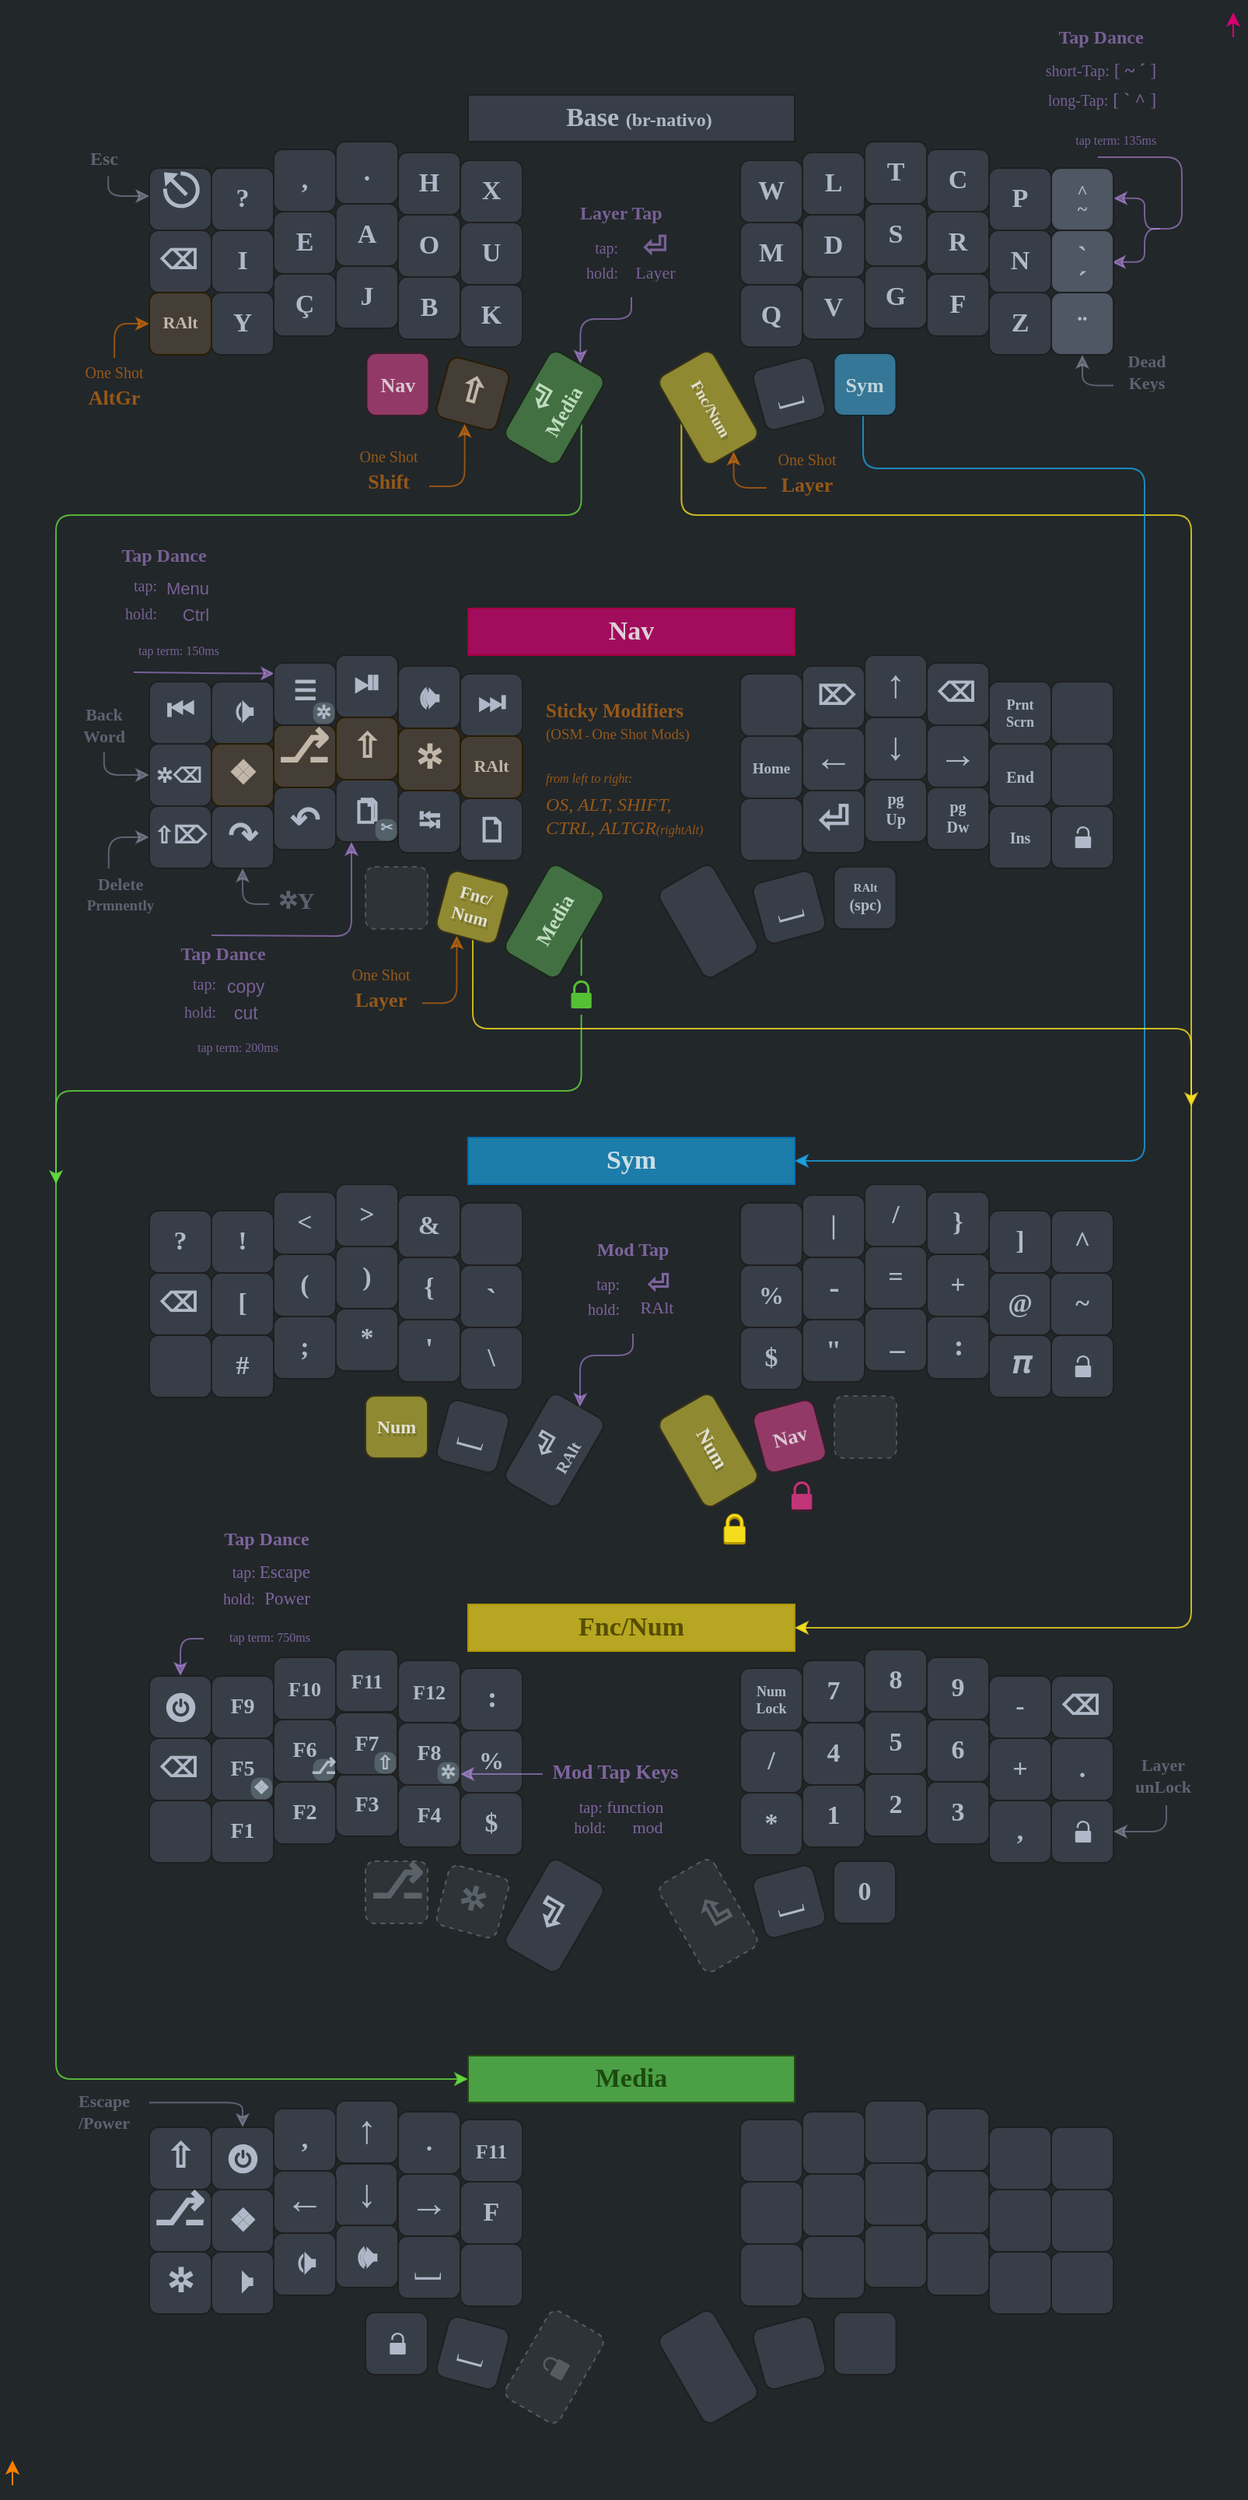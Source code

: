 <mxfile version="24.7.17" pages="7">
  <diagram name="Corne" id="lx1WYt1qz4VFqkjohMTn">
    <mxGraphModel dx="104" dy="56" grid="1" gridSize="10" guides="1" tooltips="1" connect="1" arrows="1" fold="1" page="1" pageScale="1" pageWidth="827" pageHeight="1169" background="#22272a" math="0" shadow="0">
      <root>
        <mxCell id="VhBe_t0WcY4HtVwPUnTK-0" />
        <mxCell id="VhBe_t0WcY4HtVwPUnTK-1" parent="VhBe_t0WcY4HtVwPUnTK-0" />
        <mxCell id="f1jL6BotNiw35SaduvJ6-65" value="&lt;font style=&quot;font-size: 17px;&quot;&gt;0&lt;/font&gt;" style="whiteSpace=wrap;html=1;aspect=fixed;fontSize=17;fontFamily=Verdana;fontStyle=1;fillColor=#383E47;strokeColor=#1E1F20;fontColor=#AFB9C7;rounded=1;spacingTop=0;rotation=0;" parent="VhBe_t0WcY4HtVwPUnTK-1" vertex="1">
          <mxGeometry x="550" y="1195" width="40" height="40" as="geometry" />
        </mxCell>
        <mxCell id="Kk_X96KGzUEFLJRvx8po-1" value="F11" style="whiteSpace=wrap;html=1;aspect=fixed;fontSize=13;fontFamily=Verdana;fontStyle=1;fontColor=#AFB9C7;fillColor=#383E47;rounded=1;strokeColor=#1E1F20;" parent="VhBe_t0WcY4HtVwPUnTK-1" vertex="1">
          <mxGeometry x="310" y="1361" width="40" height="40" as="geometry" />
        </mxCell>
        <mxCell id="0Pavb7y8vV0bBTehb5eK-6" value="&lt;p style=&quot;font-size: 12px; line-height: 2.4px;&quot;&gt;&lt;font style=&quot;font-size: 18px;&quot; face=&quot;Times New Roman&quot;&gt;⏎&lt;/font&gt;&lt;/p&gt;&lt;p style=&quot;line-height: 17%;&quot;&gt;&lt;font style=&quot;font-size: 10.5px;&quot;&gt;RAlt&lt;/font&gt;&lt;/p&gt;&lt;p style=&quot;font-size: 10px;&quot;&gt;&lt;/p&gt;" style="whiteSpace=wrap;html=1;rotation=300;fontSize=10;fontFamily=Verdana;fontStyle=1;fontColor=#AFB9C7;fillColor=#383E47;rounded=1;spacingTop=1;strokeColor=#1E1F20;spacingLeft=1;" parent="VhBe_t0WcY4HtVwPUnTK-1" vertex="1">
          <mxGeometry x="338" y="911" width="65" height="40" as="geometry" />
        </mxCell>
        <mxCell id="tqyL7qZPrSdip9QgtpDu-10" value="" style="whiteSpace=wrap;html=1;rotation=0;fontSize=17;fontFamily=Verdana;fontStyle=1;fillColor=none;strokeColor=#B2CDDB;fontColor=#333333;rounded=1;shadow=0;glass=0;dashed=1;fillStyle=auto;opacity=25;" parent="VhBe_t0WcY4HtVwPUnTK-1" vertex="1">
          <mxGeometry x="249" y="556" width="40" height="40" as="geometry" />
        </mxCell>
        <mxCell id="VhBe_t0WcY4HtVwPUnTK-7" value="" style="whiteSpace=wrap;html=1;rotation=0;fontSize=17;fontFamily=Verdana;fontStyle=1;fillColor=#BAD3DB;strokeColor=none;fontColor=#333333;rounded=1;shadow=0;glass=0;dashed=1;fillStyle=auto;opacity=7;textOpacity=30;" parent="VhBe_t0WcY4HtVwPUnTK-1" vertex="1">
          <mxGeometry x="249" y="556" width="40" height="40" as="geometry" />
        </mxCell>
        <mxCell id="VhBe_t0WcY4HtVwPUnTK-269" value="&lt;font style=&quot;font-size: 11px;&quot;&gt;Base&lt;/font&gt;" style="whiteSpace=wrap;html=1;aspect=fixed;rotation=0;fontSize=11;fontFamily=Verdana;fontStyle=1;fontColor=#AFB9C7;fillColor=#383E47;strokeColor=#1E1F20;shadow=0;sketch=0;rounded=1;glass=0;fillStyle=auto;spacingBottom=0;spacingTop=0;labelBackgroundColor=none;labelBorderColor=none;spacingLeft=0;" parent="VhBe_t0WcY4HtVwPUnTK-1" vertex="1">
          <mxGeometry x="249" y="1485" width="40" height="40" as="geometry" />
        </mxCell>
        <mxCell id="KfhfghlaZ5SeJN-fDWUc-10" value="&lt;p style=&quot;line-height: 0%; font-size: 13px;&quot;&gt;&lt;br&gt;&lt;/p&gt;&lt;p style=&quot;font-size: 13px;&quot;&gt;&lt;/p&gt;" style="whiteSpace=wrap;html=1;rotation=300;fontSize=17;fontFamily=Verdana;fontStyle=1;fontColor=#AFB9C7;fillColor=#BAD3DB;rounded=1;spacingBottom=0;strokeColor=#B2CDDB;spacingTop=-4;shadow=0;sketch=0;glass=0;dashed=1;fillStyle=auto;labelBackgroundColor=none;labelBorderColor=none;textOpacity=30;fillOpacity=7;strokeOpacity=30;" parent="VhBe_t0WcY4HtVwPUnTK-1" vertex="1">
          <mxGeometry x="338" y="1500" width="65" height="40" as="geometry" />
        </mxCell>
        <mxCell id="KfhfghlaZ5SeJN-fDWUc-11" value="&lt;p style=&quot;line-height: 0%;&quot;&gt;&lt;br&gt;&lt;/p&gt;&lt;p style=&quot;font-size: 23px;&quot;&gt;&lt;/p&gt;" style="whiteSpace=wrap;html=1;rotation=60;fontSize=17;fontFamily=Verdana;fontStyle=1;fontColor=#AFB9C7;fillColor=#383E47;rounded=1;spacingTop=-2;strokeColor=#1E1F20;spacingBottom=0;shadow=0;sketch=0;glass=0;fillStyle=auto;" parent="VhBe_t0WcY4HtVwPUnTK-1" vertex="1">
          <mxGeometry x="437" y="1500" width="65" height="40" as="geometry" />
        </mxCell>
        <mxCell id="VhBe_t0WcY4HtVwPUnTK-87" value="" style="edgeStyle=orthogonalEdgeStyle;rounded=1;orthogonalLoop=1;jettySize=auto;html=1;strokeColor=#61D93D;exitX=0.5;exitY=1;exitDx=0;exitDy=0;entryX=0;entryY=0.5;entryDx=0;entryDy=0;strokeOpacity=80;" parent="VhBe_t0WcY4HtVwPUnTK-1" source="0Pavb7y8vV0bBTehb5eK-5" target="VhBe_t0WcY4HtVwPUnTK-225" edge="1">
          <mxGeometry relative="1" as="geometry">
            <mxPoint x="40" y="1250" as="targetPoint" />
            <Array as="points">
              <mxPoint x="388" y="330" />
              <mxPoint x="50" y="330" />
              <mxPoint x="50" y="1335" />
            </Array>
            <mxPoint x="387.821" y="271.0" as="sourcePoint" />
          </mxGeometry>
        </mxCell>
        <mxCell id="VhBe_t0WcY4HtVwPUnTK-25" value="" style="edgeStyle=orthogonalEdgeStyle;rounded=1;orthogonalLoop=1;jettySize=auto;html=1;fontSize=14;fontColor=#61A92F;fontFamily=Verdana;strokeColor=#F6DC1E;fillColor=#e3c800;exitX=0.5;exitY=1;exitDx=0;exitDy=0;entryX=1;entryY=0.5;entryDx=0;entryDy=0;strokeOpacity=80;" parent="VhBe_t0WcY4HtVwPUnTK-1" source="KfhfghlaZ5SeJN-fDWUc-8" target="VhBe_t0WcY4HtVwPUnTK-24" edge="1">
          <mxGeometry relative="1" as="geometry">
            <mxPoint x="490" y="630" as="targetPoint" />
            <Array as="points">
              <mxPoint x="452" y="330" />
              <mxPoint x="780" y="330" />
              <mxPoint x="780" y="1045" />
            </Array>
            <mxPoint x="453.679" y="273" as="sourcePoint" />
          </mxGeometry>
        </mxCell>
        <mxCell id="KfhfghlaZ5SeJN-fDWUc-8" value="&lt;p style=&quot;line-height: 0%;&quot;&gt;&lt;font&gt;&lt;span style=&quot;font-size: 8px;&quot;&gt;&amp;nbsp;&lt;/span&gt;&lt;font style=&quot;font-size: 10px;&quot;&gt;Fnc/Num&lt;/font&gt;&lt;/font&gt;&lt;/p&gt;&lt;p&gt;&lt;/p&gt;" style="whiteSpace=wrap;html=1;rotation=60;fontSize=22;fontFamily=Verdana;fontStyle=1;fontColor=#e2e1d5;fillColor=#8f8932;rounded=1;spacingBottom=0;strokeColor=#37331a;spacingTop=-6;container=0;strokeWidth=1;spacing=2;spacingLeft=0;textShadow=1;shadowBlur=0;shadowOffsetX=1;shadowOffsetY=2;shadowOpacity=15;" parent="VhBe_t0WcY4HtVwPUnTK-1" vertex="1">
          <mxGeometry x="437" y="241" width="65" height="40" as="geometry" />
        </mxCell>
        <mxCell id="KfhfghlaZ5SeJN-fDWUc-7" value="&lt;p style=&quot;line-height: 0%; font-size: 10px;&quot;&gt;&lt;br&gt;&lt;/p&gt;&lt;p&gt;&lt;/p&gt;" style="whiteSpace=wrap;html=1;rotation=60;fontSize=12;fontFamily=Verdana;fontStyle=1;fontColor=#AFB9C7;fillColor=#383E47;rounded=1;spacingBottom=0;strokeColor=#1E1F20;spacingTop=2;" parent="VhBe_t0WcY4HtVwPUnTK-1" vertex="1">
          <mxGeometry x="437" y="571" width="65" height="40" as="geometry" />
        </mxCell>
        <mxCell id="We5xWcKaWoTM-Ybi7P9I-0" value="&lt;p style=&quot;line-height: 0%;&quot;&gt;&lt;font style=&quot;font-size: 23px;&quot;&gt;⏎&lt;/font&gt;&lt;br style=&quot;font-size: 17px;&quot;&gt;&lt;/p&gt;&lt;p style=&quot;font-size: 17px;&quot;&gt;&lt;/p&gt;" style="whiteSpace=wrap;html=1;rotation=300;fontSize=17;fontFamily=Verdana;fontStyle=1;fontColor=#AFB9C7;fillColor=#383E47;rounded=1;spacingBottom=0;strokeColor=#1E1F20;spacingTop=-2;" parent="VhBe_t0WcY4HtVwPUnTK-1" vertex="1">
          <mxGeometry x="338" y="1210" width="65" height="40" as="geometry" />
        </mxCell>
        <mxCell id="VhBe_t0WcY4HtVwPUnTK-2" value="@" style="whiteSpace=wrap;html=1;aspect=fixed;fontSize=17;fontFamily=Verdana;fontStyle=1;fontColor=#AFB9C7;fillColor=#383E47;rounded=1;strokeColor=#1E1F20;" parent="VhBe_t0WcY4HtVwPUnTK-1" vertex="1">
          <mxGeometry x="110" y="777" width="40" height="40" as="geometry" />
        </mxCell>
        <mxCell id="VhBe_t0WcY4HtVwPUnTK-4" value="o" style="group" parent="VhBe_t0WcY4HtVwPUnTK-1" vertex="1" connectable="0">
          <mxGeometry x="690" y="517" width="40" height="40" as="geometry" />
        </mxCell>
        <mxCell id="VhBe_t0WcY4HtVwPUnTK-5" value="" style="whiteSpace=wrap;html=1;aspect=fixed;fontSize=17;fontFamily=Verdana;fontStyle=1;fontColor=#AFB9C7;fillColor=#383E47;rounded=1;glass=0;strokeColor=#1E1F20;" parent="VhBe_t0WcY4HtVwPUnTK-4" vertex="1">
          <mxGeometry width="40" height="40" as="geometry" />
        </mxCell>
        <mxCell id="VhBe_t0WcY4HtVwPUnTK-6" value="" style="sketch=0;pointerEvents=1;shadow=0;dashed=0;html=1;strokeColor=none;labelPosition=center;verticalLabelPosition=bottom;verticalAlign=top;outlineConnect=0;align=center;shape=mxgraph.office.security.lock_protected;fillColor=#AFB9C7;labelBackgroundColor=none;fontSize=9;fontColor=#AFB9C7;" parent="VhBe_t0WcY4HtVwPUnTK-4" vertex="1">
          <mxGeometry x="15.37" y="13" width="10.23" height="14" as="geometry" />
        </mxCell>
        <mxCell id="f1jL6BotNiw35SaduvJ6-34" value="o" style="group" parent="VhBe_t0WcY4HtVwPUnTK-4" vertex="1" connectable="0">
          <mxGeometry width="40" height="40" as="geometry" />
        </mxCell>
        <mxCell id="f1jL6BotNiw35SaduvJ6-35" value="" style="whiteSpace=wrap;html=1;aspect=fixed;fontSize=17;fontFamily=Verdana;fontStyle=1;fontColor=#AFB9C7;fillColor=#383E47;rounded=1;glass=0;strokeColor=#1E1F20;" parent="f1jL6BotNiw35SaduvJ6-34" vertex="1">
          <mxGeometry width="40" height="40" as="geometry" />
        </mxCell>
        <mxCell id="f1jL6BotNiw35SaduvJ6-36" value="" style="sketch=0;pointerEvents=1;shadow=0;dashed=0;html=1;strokeColor=none;fillColor=#AFB9C7;labelPosition=center;verticalLabelPosition=bottom;verticalAlign=top;outlineConnect=0;align=center;shape=mxgraph.office.security.lock_unprotected;" parent="f1jL6BotNiw35SaduvJ6-34" vertex="1">
          <mxGeometry x="15.37" y="13" width="10.23" height="14" as="geometry" />
        </mxCell>
        <mxCell id="VhBe_t0WcY4HtVwPUnTK-8" value="&lt;p style=&quot;line-height: 130%;&quot;&gt;pg&lt;br style=&quot;font-size: 10px;&quot;&gt;Dw&lt;/p&gt;" style="whiteSpace=wrap;html=1;aspect=fixed;fontSize=10;fontFamily=Verdana;fontStyle=1;fontColor=#AFB9C7;fillColor=#383E47;rounded=1;spacingTop=-4;strokeColor=#1E1F20;" parent="VhBe_t0WcY4HtVwPUnTK-1" vertex="1">
          <mxGeometry x="610" y="505" width="40" height="40" as="geometry" />
        </mxCell>
        <mxCell id="VhBe_t0WcY4HtVwPUnTK-9" value="&lt;p style=&quot;line-height: 130%;&quot;&gt;pg&lt;br&gt;Up&lt;/p&gt;" style="whiteSpace=wrap;html=1;aspect=fixed;fontSize=10;fontFamily=Verdana;fontStyle=1;fontColor=#AFB9C7;fillColor=#383E47;rounded=1;spacingTop=-4;strokeColor=#1E1F20;" parent="VhBe_t0WcY4HtVwPUnTK-1" vertex="1">
          <mxGeometry x="570" y="500" width="40" height="40" as="geometry" />
        </mxCell>
        <mxCell id="VhBe_t0WcY4HtVwPUnTK-10" value="&lt;span style=&quot;font-family: &amp;quot;segoe ui emoji&amp;quot;, &amp;quot;apple color emoji&amp;quot;, &amp;quot;noto color emoji&amp;quot;; font-size: 25px;&quot;&gt;→&lt;/span&gt;" style="whiteSpace=wrap;html=1;aspect=fixed;fontSize=25;fontFamily=Verdana;fontStyle=1;fontColor=#AFB9C7;fillColor=#383E47;rounded=1;spacingTop=-4;strokeColor=#1E1F20;" parent="VhBe_t0WcY4HtVwPUnTK-1" vertex="1">
          <mxGeometry x="610" y="465" width="40" height="40" as="geometry" />
        </mxCell>
        <mxCell id="VhBe_t0WcY4HtVwPUnTK-11" value="&lt;span style=&quot;font-family: &amp;quot;segoe ui emoji&amp;quot;, &amp;quot;apple color emoji&amp;quot;, &amp;quot;noto color emoji&amp;quot;; font-size: 25px;&quot;&gt;↓&lt;/span&gt;" style="whiteSpace=wrap;html=1;aspect=fixed;fontSize=25;fontFamily=Verdana;fontStyle=1;fontColor=#AFB9C7;fillColor=#383E47;rounded=1;spacingTop=-4;strokeColor=#1E1F20;spacingRight=-1;spacingLeft=-1;" parent="VhBe_t0WcY4HtVwPUnTK-1" vertex="1">
          <mxGeometry x="570" y="460" width="40" height="40" as="geometry" />
        </mxCell>
        <mxCell id="VhBe_t0WcY4HtVwPUnTK-12" value="&lt;span style=&quot;font-family: &amp;quot;segoe ui emoji&amp;quot;, &amp;quot;apple color emoji&amp;quot;, &amp;quot;noto color emoji&amp;quot;; font-size: 25px;&quot;&gt;←&lt;/span&gt;" style="whiteSpace=wrap;html=1;aspect=fixed;fontSize=25;fontFamily=Verdana;fontStyle=1;fontColor=#AFB9C7;fillColor=#383E47;rounded=1;spacingTop=-4;strokeColor=#1E1F20;" parent="VhBe_t0WcY4HtVwPUnTK-1" vertex="1">
          <mxGeometry x="530" y="467" width="40" height="40" as="geometry" />
        </mxCell>
        <mxCell id="VhBe_t0WcY4HtVwPUnTK-13" value="&lt;span style=&quot;font-family: &amp;quot;segoe ui emoji&amp;quot;, &amp;quot;apple color emoji&amp;quot;, &amp;quot;noto color emoji&amp;quot;; font-size: 25px;&quot;&gt;↑&lt;/span&gt;" style="whiteSpace=wrap;html=1;aspect=fixed;fontSize=25;fontFamily=Verdana;fontStyle=1;fontColor=#AFB9C7;fillColor=#383E47;rounded=1;spacingTop=-4;strokeColor=#1E1F20;spacingLeft=-1;spacingRight=-1;" parent="VhBe_t0WcY4HtVwPUnTK-1" vertex="1">
          <mxGeometry x="570" y="420" width="40" height="40" as="geometry" />
        </mxCell>
        <mxCell id="VhBe_t0WcY4HtVwPUnTK-14" value="" style="group" parent="VhBe_t0WcY4HtVwPUnTK-1" vertex="1" connectable="0">
          <mxGeometry x="310" y="512" width="40" height="40.0" as="geometry" />
        </mxCell>
        <mxCell id="VhBe_t0WcY4HtVwPUnTK-15" value="" style="whiteSpace=wrap;html=1;aspect=fixed;fontSize=17;fontFamily=Verdana;fontStyle=1;fontColor=#AFB9C7;fillColor=#383E47;rounded=1;strokeColor=#1E1F20;" parent="VhBe_t0WcY4HtVwPUnTK-14" vertex="1">
          <mxGeometry width="40" height="40" as="geometry" />
        </mxCell>
        <mxCell id="VhBe_t0WcY4HtVwPUnTK-16" value="" style="html=1;verticalLabelPosition=bottom;align=center;labelBackgroundColor=#ffffff;verticalAlign=top;strokeWidth=2;strokeColor=#AFB9C7;shadow=0;dashed=0;shape=mxgraph.ios7.icons.document;rounded=1;glass=0;sketch=0;fillStyle=solid;fontSize=5;fontColor=#A63AC7;fillColor=none;" parent="VhBe_t0WcY4HtVwPUnTK-14" vertex="1">
          <mxGeometry x="15.3" y="12.84" width="10.15" height="14.5" as="geometry" />
        </mxCell>
        <mxCell id="VhBe_t0WcY4HtVwPUnTK-17" value="" style="group;arcSize=12;" parent="VhBe_t0WcY4HtVwPUnTK-1" vertex="1" connectable="0">
          <mxGeometry x="230" y="500" width="40" height="40" as="geometry" />
        </mxCell>
        <mxCell id="VhBe_t0WcY4HtVwPUnTK-18" value="" style="whiteSpace=wrap;html=1;aspect=fixed;fontSize=17;fontFamily=Verdana;fontStyle=1;fontColor=#AFB9C7;fillColor=#383E47;rounded=1;strokeColor=#1E1F20;" parent="VhBe_t0WcY4HtVwPUnTK-17" vertex="1">
          <mxGeometry width="40" height="40" as="geometry" />
        </mxCell>
        <mxCell id="VhBe_t0WcY4HtVwPUnTK-19" value="" style="html=1;verticalLabelPosition=bottom;align=center;labelBackgroundColor=#ffffff;verticalAlign=top;strokeWidth=2;strokeColor=#AFB9C7;shadow=0;dashed=0;shape=mxgraph.ios7.icons.documents;rounded=1;glass=0;sketch=0;fillStyle=solid;fontSize=5;fontColor=#A63AC7;fillColor=none;" parent="VhBe_t0WcY4HtVwPUnTK-17" vertex="1">
          <mxGeometry x="14.75" y="12.67" width="11" height="14.67" as="geometry" />
        </mxCell>
        <mxCell id="0Pavb7y8vV0bBTehb5eK-0" value="&lt;font style=&quot;font-size: 9.5px;&quot;&gt;✂&lt;/font&gt;" style="whiteSpace=wrap;html=1;fontSize=9.5;fontFamily=Verdana;fontStyle=1;fontColor=#AFB9C7;fillColor=#546168;rounded=1;strokeColor=#1E1F20;aspect=fixed;spacingTop=-2;perimeterSpacing=0;arcSize=36;imageWidth=24;imageHeight=24;spacingLeft=1;absoluteArcSize=0;strokeWidth=0;" parent="VhBe_t0WcY4HtVwPUnTK-17" vertex="1">
          <mxGeometry x="25" y="25" width="14" height="14" as="geometry" />
        </mxCell>
        <mxCell id="VhBe_t0WcY4HtVwPUnTK-20" value="Nav" style="rounded=0;whiteSpace=wrap;html=1;fontFamily=Verdana;fontSize=17;fontStyle=1;fillColor=#d80073;strokeColor=#A50040;fontColor=#deced7;fillOpacity=70;" parent="VhBe_t0WcY4HtVwPUnTK-1" vertex="1">
          <mxGeometry x="315" y="390" width="210" height="30" as="geometry" />
        </mxCell>
        <mxCell id="VhBe_t0WcY4HtVwPUnTK-21" value="&lt;b&gt;Sym&lt;/b&gt;" style="rounded=0;whiteSpace=wrap;html=1;fontFamily=Verdana;fontSize=17;fillColor=#1ba1e2;strokeColor=#006EAF;fontStyle=0;fontColor=#cddde4;fillOpacity=70;" parent="VhBe_t0WcY4HtVwPUnTK-1" vertex="1">
          <mxGeometry x="315" y="730" width="210" height="30" as="geometry" />
        </mxCell>
        <mxCell id="VhBe_t0WcY4HtVwPUnTK-22" value="&lt;b&gt;Base &lt;font style=&quot;font-size: 12px;&quot;&gt;(br-nativo)&lt;/font&gt;&lt;/b&gt;" style="rounded=0;whiteSpace=wrap;html=1;fontFamily=Verdana;fontSize=17;fontColor=#AFB9C7;fillColor=#383E47;strokeColor=#1E1F20;spacingRight=-10;" parent="VhBe_t0WcY4HtVwPUnTK-1" vertex="1">
          <mxGeometry x="315" y="60" width="210" height="30" as="geometry" />
        </mxCell>
        <mxCell id="VhBe_t0WcY4HtVwPUnTK-24" value="&lt;font&gt;Fnc/Num&lt;/font&gt;" style="rounded=0;whiteSpace=wrap;html=1;fontFamily=Verdana;fontSize=17;fontStyle=1;fillColor=#F6DC1E;strokeColor=#B09500;fontColor=#574d00;fillOpacity=70;" parent="VhBe_t0WcY4HtVwPUnTK-1" vertex="1">
          <mxGeometry x="315" y="1030" width="210" height="30" as="geometry" />
        </mxCell>
        <mxCell id="VhBe_t0WcY4HtVwPUnTK-26" value="" style="edgeStyle=orthogonalEdgeStyle;rounded=1;orthogonalLoop=1;jettySize=auto;html=1;fontSize=14;fontColor=#9933FF;fontFamily=Verdana;strokeColor=#1BA1E2;fillColor=#1ba1e2;entryX=1;entryY=0.5;entryDx=0;entryDy=0;strokeOpacity=80;fillOpacity=100;startFill=1;snapToPoint=0;backgroundOutline=0;ignoreEdge=0;" parent="VhBe_t0WcY4HtVwPUnTK-1" source="VhBe_t0WcY4HtVwPUnTK-131" target="VhBe_t0WcY4HtVwPUnTK-21" edge="1">
          <mxGeometry relative="1" as="geometry">
            <mxPoint x="569" y="680" as="targetPoint" />
            <Array as="points">
              <mxPoint x="569" y="300" />
              <mxPoint x="750" y="300" />
              <mxPoint x="750" y="745" />
            </Array>
          </mxGeometry>
        </mxCell>
        <mxCell id="VhBe_t0WcY4HtVwPUnTK-28" value="&lt;font style=&quot;font-size: 10px;&quot;&gt;One Shot&lt;/font&gt;&lt;br&gt;&lt;font style=&quot;&quot; size=&quot;1&quot;&gt;&lt;b style=&quot;font-size: 13px;&quot;&gt;Shift&lt;/b&gt;&lt;/font&gt;" style="text;html=1;align=center;verticalAlign=middle;whiteSpace=wrap;rounded=0;shadow=0;glass=0;sketch=0;fontFamily=Verdana;fontSize=14;fillColor=none;fontColor=#d37211;spacingTop=-6;textOpacity=65;" parent="VhBe_t0WcY4HtVwPUnTK-1" vertex="1">
          <mxGeometry x="238" y="286" width="52" height="34" as="geometry" />
        </mxCell>
        <mxCell id="VhBe_t0WcY4HtVwPUnTK-29" value="F1" style="whiteSpace=wrap;html=1;aspect=fixed;fontSize=14;fontFamily=Verdana;fontStyle=1;fontColor=#AFB9C7;fillColor=#383E47;rounded=1;strokeColor=#1E1F20;" parent="VhBe_t0WcY4HtVwPUnTK-1" vertex="1">
          <mxGeometry x="150" y="1156" width="40" height="40" as="geometry" />
        </mxCell>
        <mxCell id="VhBe_t0WcY4HtVwPUnTK-30" value="F2" style="whiteSpace=wrap;html=1;aspect=fixed;fontSize=14;fontFamily=Verdana;fontStyle=1;fontColor=#AFB9C7;fillColor=#383E47;rounded=1;strokeColor=#1E1F20;" parent="VhBe_t0WcY4HtVwPUnTK-1" vertex="1">
          <mxGeometry x="190" y="1144" width="40" height="40" as="geometry" />
        </mxCell>
        <mxCell id="VhBe_t0WcY4HtVwPUnTK-31" value="F3" style="whiteSpace=wrap;html=1;aspect=fixed;fontSize=14;fontFamily=Verdana;fontStyle=1;fontColor=#AFB9C7;fillColor=#383E47;rounded=1;strokeColor=#1E1F20;" parent="VhBe_t0WcY4HtVwPUnTK-1" vertex="1">
          <mxGeometry x="230" y="1139" width="40" height="40" as="geometry" />
        </mxCell>
        <mxCell id="VhBe_t0WcY4HtVwPUnTK-32" value="F4" style="whiteSpace=wrap;html=1;aspect=fixed;fontSize=14;fontFamily=Verdana;fontStyle=1;fontColor=#AFB9C7;fillColor=#383E47;rounded=1;strokeColor=#1E1F20;" parent="VhBe_t0WcY4HtVwPUnTK-1" vertex="1">
          <mxGeometry x="270" y="1146" width="40" height="40" as="geometry" />
        </mxCell>
        <mxCell id="VhBe_t0WcY4HtVwPUnTK-34" value="Num&lt;br style=&quot;font-size: 9px;&quot;&gt;Lock" style="whiteSpace=wrap;html=1;aspect=fixed;fontSize=9;fontFamily=Verdana;fontStyle=1;fontColor=#AFB9C7;fillColor=#383E47;rounded=1;strokeColor=#1E1F20;" parent="VhBe_t0WcY4HtVwPUnTK-1" vertex="1">
          <mxGeometry x="490" y="1071" width="40" height="40" as="geometry" />
        </mxCell>
        <mxCell id="VhBe_t0WcY4HtVwPUnTK-35" value="7" style="whiteSpace=wrap;html=1;aspect=fixed;fontSize=17;fontFamily=Verdana;fontStyle=1;fontColor=#AFB9C7;fillColor=#383E47;rounded=1;strokeColor=#1E1F20;" parent="VhBe_t0WcY4HtVwPUnTK-1" vertex="1">
          <mxGeometry x="530" y="1066" width="40" height="40" as="geometry" />
        </mxCell>
        <mxCell id="VhBe_t0WcY4HtVwPUnTK-36" value="8" style="whiteSpace=wrap;html=1;aspect=fixed;fontSize=17;fontFamily=Verdana;fontStyle=1;fontColor=#AFB9C7;fillColor=#383E47;rounded=1;strokeColor=#1E1F20;" parent="VhBe_t0WcY4HtVwPUnTK-1" vertex="1">
          <mxGeometry x="570" y="1059" width="40" height="40" as="geometry" />
        </mxCell>
        <mxCell id="VhBe_t0WcY4HtVwPUnTK-37" value="9" style="whiteSpace=wrap;html=1;aspect=fixed;fontSize=17;fontFamily=Verdana;fontStyle=1;fontColor=#AFB9C7;fillColor=#383E47;rounded=1;strokeColor=#1E1F20;" parent="VhBe_t0WcY4HtVwPUnTK-1" vertex="1">
          <mxGeometry x="610" y="1064" width="40" height="40" as="geometry" />
        </mxCell>
        <mxCell id="VhBe_t0WcY4HtVwPUnTK-38" value="-" style="whiteSpace=wrap;html=1;aspect=fixed;fontSize=17;fontFamily=Verdana;fontStyle=1;fontColor=#AFB9C7;fillColor=#383E47;rounded=1;strokeColor=#1E1F20;" parent="VhBe_t0WcY4HtVwPUnTK-1" vertex="1">
          <mxGeometry x="650" y="1076" width="40" height="40" as="geometry" />
        </mxCell>
        <mxCell id="VhBe_t0WcY4HtVwPUnTK-39" value="*" style="whiteSpace=wrap;html=1;aspect=fixed;fontSize=17;fontFamily=Verdana;fontStyle=1;fontColor=#AFB9C7;fillColor=#383E47;rounded=1;strokeColor=#1E1F20;" parent="VhBe_t0WcY4HtVwPUnTK-1" vertex="1">
          <mxGeometry x="490" y="1151" width="40" height="40" as="geometry" />
        </mxCell>
        <mxCell id="VhBe_t0WcY4HtVwPUnTK-40" value="4" style="whiteSpace=wrap;html=1;aspect=fixed;fontSize=17;fontFamily=Verdana;fontStyle=1;fontColor=#AFB9C7;fillColor=#383E47;rounded=1;strokeColor=#1E1F20;" parent="VhBe_t0WcY4HtVwPUnTK-1" vertex="1">
          <mxGeometry x="530" y="1106" width="40" height="40" as="geometry" />
        </mxCell>
        <mxCell id="VhBe_t0WcY4HtVwPUnTK-41" value="5" style="whiteSpace=wrap;html=1;aspect=fixed;fontSize=17;fontFamily=Verdana;fontStyle=1;fontColor=#AFB9C7;fillColor=#383E47;rounded=1;strokeColor=#1E1F20;" parent="VhBe_t0WcY4HtVwPUnTK-1" vertex="1">
          <mxGeometry x="570" y="1099" width="40" height="40" as="geometry" />
        </mxCell>
        <mxCell id="VhBe_t0WcY4HtVwPUnTK-42" value="6" style="whiteSpace=wrap;html=1;aspect=fixed;fontSize=17;fontFamily=Verdana;fontStyle=1;fontColor=#AFB9C7;fillColor=#383E47;rounded=1;strokeColor=#1E1F20;" parent="VhBe_t0WcY4HtVwPUnTK-1" vertex="1">
          <mxGeometry x="610" y="1104" width="40" height="40" as="geometry" />
        </mxCell>
        <mxCell id="VhBe_t0WcY4HtVwPUnTK-43" value="+" style="whiteSpace=wrap;html=1;aspect=fixed;fontSize=17;fontFamily=Verdana;fontStyle=1;fontColor=#AFB9C7;fillColor=#383E47;rounded=1;strokeColor=#1E1F20;" parent="VhBe_t0WcY4HtVwPUnTK-1" vertex="1">
          <mxGeometry x="650" y="1116" width="40" height="40" as="geometry" />
        </mxCell>
        <mxCell id="VhBe_t0WcY4HtVwPUnTK-44" value="/" style="whiteSpace=wrap;html=1;aspect=fixed;fontSize=17;fontFamily=Verdana;fontStyle=1;fontColor=#AFB9C7;fillColor=#383E47;rounded=1;strokeColor=#1E1F20;" parent="VhBe_t0WcY4HtVwPUnTK-1" vertex="1">
          <mxGeometry x="490" y="1111" width="40" height="40" as="geometry" />
        </mxCell>
        <mxCell id="VhBe_t0WcY4HtVwPUnTK-45" value="1" style="whiteSpace=wrap;html=1;aspect=fixed;fontSize=17;fontFamily=Verdana;fontStyle=1;fontColor=#AFB9C7;fillColor=#383E47;rounded=1;strokeColor=#1E1F20;" parent="VhBe_t0WcY4HtVwPUnTK-1" vertex="1">
          <mxGeometry x="530" y="1146" width="40" height="40" as="geometry" />
        </mxCell>
        <mxCell id="VhBe_t0WcY4HtVwPUnTK-46" value="2" style="whiteSpace=wrap;html=1;aspect=fixed;fontSize=17;fontFamily=Verdana;fontStyle=1;fontColor=#AFB9C7;fillColor=#383E47;rounded=1;strokeColor=#1E1F20;" parent="VhBe_t0WcY4HtVwPUnTK-1" vertex="1">
          <mxGeometry x="570" y="1139" width="40" height="40" as="geometry" />
        </mxCell>
        <mxCell id="VhBe_t0WcY4HtVwPUnTK-47" value="3" style="whiteSpace=wrap;html=1;aspect=fixed;fontSize=17;fontFamily=Verdana;fontStyle=1;fontColor=#AFB9C7;fillColor=#383E47;rounded=1;strokeColor=#1E1F20;" parent="VhBe_t0WcY4HtVwPUnTK-1" vertex="1">
          <mxGeometry x="610" y="1144" width="40" height="40" as="geometry" />
        </mxCell>
        <mxCell id="VhBe_t0WcY4HtVwPUnTK-48" value="," style="whiteSpace=wrap;html=1;aspect=fixed;fontSize=17;fontFamily=Verdana;fontStyle=1;fontColor=#AFB9C7;fillColor=#383E47;rounded=1;strokeColor=#1E1F20;" parent="VhBe_t0WcY4HtVwPUnTK-1" vertex="1">
          <mxGeometry x="650" y="1156" width="40" height="40" as="geometry" />
        </mxCell>
        <mxCell id="VhBe_t0WcY4HtVwPUnTK-49" value="." style="whiteSpace=wrap;html=1;aspect=fixed;fontSize=17;fontFamily=Verdana;fontStyle=1;fontColor=#AFB9C7;fillColor=#383E47;rounded=1;strokeColor=#1E1F20;" parent="VhBe_t0WcY4HtVwPUnTK-1" vertex="1">
          <mxGeometry x="690" y="1116" width="40" height="40" as="geometry" />
        </mxCell>
        <mxCell id="VhBe_t0WcY4HtVwPUnTK-51" value="F11" style="whiteSpace=wrap;html=1;aspect=fixed;fontSize=13;fontFamily=Verdana;fontStyle=1;fontColor=#AFB9C7;fillColor=#383E47;rounded=1;strokeColor=#1E1F20;" parent="VhBe_t0WcY4HtVwPUnTK-1" vertex="1">
          <mxGeometry x="230" y="1059" width="40" height="40" as="geometry" />
        </mxCell>
        <mxCell id="VhBe_t0WcY4HtVwPUnTK-52" value="F12" style="whiteSpace=wrap;html=1;aspect=fixed;fontSize=13;fontFamily=Verdana;fontStyle=1;fontColor=#AFB9C7;fillColor=#383E47;rounded=1;strokeColor=#1E1F20;" parent="VhBe_t0WcY4HtVwPUnTK-1" vertex="1">
          <mxGeometry x="270" y="1066" width="40" height="40" as="geometry" />
        </mxCell>
        <mxCell id="VhBe_t0WcY4HtVwPUnTK-53" value="F10" style="whiteSpace=wrap;html=1;aspect=fixed;fontSize=13;fontFamily=Verdana;fontStyle=1;fontColor=#AFB9C7;fillColor=#383E47;rounded=1;strokeColor=#1E1F20;" parent="VhBe_t0WcY4HtVwPUnTK-1" vertex="1">
          <mxGeometry x="190" y="1064" width="40" height="40" as="geometry" />
        </mxCell>
        <mxCell id="VhBe_t0WcY4HtVwPUnTK-54" value="F9" style="whiteSpace=wrap;html=1;aspect=fixed;fontSize=14;fontFamily=Verdana;fontStyle=1;fontColor=#AFB9C7;fillColor=#383E47;rounded=1;strokeColor=#1E1F20;" parent="VhBe_t0WcY4HtVwPUnTK-1" vertex="1">
          <mxGeometry x="150" y="1076" width="40" height="40" as="geometry" />
        </mxCell>
        <mxCell id="VhBe_t0WcY4HtVwPUnTK-57" value="&lt;font style=&quot;font-size: 12px;&quot;&gt;Num&lt;/font&gt;" style="whiteSpace=wrap;html=1;aspect=fixed;rotation=0;fontSize=12;fontFamily=Verdana;fontStyle=1;fillColor=#8f8932;strokeColor=#37331A;fontColor=#E2E1D5;rounded=1;fillStyle=solid;textShadow=1;shadowBlur=0;shadowOffsetX=1;shadowOffsetY=2;shadowOpacity=15;" parent="VhBe_t0WcY4HtVwPUnTK-1" vertex="1">
          <mxGeometry x="249" y="896" width="40" height="40" as="geometry" />
        </mxCell>
        <mxCell id="VhBe_t0WcY4HtVwPUnTK-58" value="⌫" style="whiteSpace=wrap;html=1;aspect=fixed;fontSize=17;fontFamily=Verdana;fontStyle=1;fontColor=#AFB9C7;fillColor=#383E47;rounded=1;spacingLeft=-2;strokeColor=#1E1F20;" parent="VhBe_t0WcY4HtVwPUnTK-1" vertex="1">
          <mxGeometry x="690" y="1076" width="40" height="40" as="geometry" />
        </mxCell>
        <mxCell id="VhBe_t0WcY4HtVwPUnTK-59" value="&lt;div style=&quot;line-height: 190%;&quot;&gt;&lt;b&gt;&lt;font style=&quot;font-size: 13px;&quot;&gt;&amp;nbsp;Mod Tap Keys&lt;/font&gt;&lt;/b&gt;&lt;/div&gt;&lt;div style=&quot;text-align: center; line-height: 134%;&quot;&gt;&lt;font style=&quot;font-size: 11px;&quot;&gt;&amp;nbsp; &amp;nbsp; &lt;/font&gt;&lt;font style=&quot;&quot; size=&quot;1&quot;&gt;tap:&lt;/font&gt;&lt;font style=&quot;font-size: 11px;&quot;&gt; function&lt;/font&gt;&lt;/div&gt;&lt;div style=&quot;text-align: center; line-height: 68%;&quot;&gt;&lt;font style=&quot;background-color: initial; font-size: 10px;&quot;&gt;&amp;nbsp; &amp;nbsp; hold:&lt;/font&gt;&lt;font style=&quot;background-color: initial; font-size: 2px;&quot;&gt;&amp;nbsp;&lt;/font&gt;&lt;font style=&quot;font-size: 11px; background-color: initial;&quot;&gt;&amp;nbsp; &amp;nbsp; &amp;nbsp; mod&lt;/font&gt;&lt;i style=&quot;font-size: 11px; background-color: initial;&quot;&gt;&lt;font style=&quot;font-size: 11px;&quot;&gt;&amp;nbsp;&lt;/font&gt;&lt;/i&gt;&lt;/div&gt;" style="text;html=1;strokeColor=none;fillColor=none;align=left;verticalAlign=middle;whiteSpace=wrap;rounded=0;shadow=0;glass=0;sketch=0;fontFamily=Verdana;fontSize=13;fontColor=#b086db;spacingLeft=2;spacingTop=-7;textOpacity=65;" parent="VhBe_t0WcY4HtVwPUnTK-1" vertex="1">
          <mxGeometry x="361.56" y="1127" width="110.44" height="58" as="geometry" />
        </mxCell>
        <mxCell id="VhBe_t0WcY4HtVwPUnTK-60" value="&lt;p style=&quot;line-height: 60%; font-size: 14px;&quot;&gt;&lt;font style=&quot;font-size: 14px;&quot;&gt;F8&lt;/font&gt;&lt;/p&gt;&lt;p style=&quot;font-size: 14px;&quot;&gt;&lt;/p&gt;" style="whiteSpace=wrap;html=1;rotation=0;fontSize=14;fontFamily=Verdana;fontStyle=1;fontColor=#AFB9C7;fillColor=#383E47;rounded=1;strokeColor=#1E1F20;spacingBottom=0;spacingTop=0;" parent="VhBe_t0WcY4HtVwPUnTK-1" vertex="1">
          <mxGeometry x="270" y="1106" width="40" height="40" as="geometry" />
        </mxCell>
        <mxCell id="VhBe_t0WcY4HtVwPUnTK-61" value="&lt;p style=&quot;line-height: 60%; font-size: 14px;&quot;&gt;&lt;font style=&quot;font-size: 14px;&quot;&gt;F7&lt;/font&gt;&lt;/p&gt;&lt;p style=&quot;font-size: 14px;&quot;&gt;&lt;/p&gt;" style="whiteSpace=wrap;html=1;rotation=0;fontSize=14;fontFamily=Verdana;fontStyle=1;fontColor=#AFB9C7;fillColor=#383E47;rounded=1;strokeColor=#1E1F20;spacingBottom=0;spacingTop=0;" parent="VhBe_t0WcY4HtVwPUnTK-1" vertex="1">
          <mxGeometry x="229.5" y="1099.5" width="40" height="40" as="geometry" />
        </mxCell>
        <mxCell id="VhBe_t0WcY4HtVwPUnTK-62" value="&lt;p style=&quot;line-height: 30%; font-size: 14px;&quot;&gt;&lt;font style=&quot;font-size: 14px;&quot;&gt;F6&lt;/font&gt;&lt;/p&gt;&lt;p style=&quot;font-size: 14px;&quot;&gt;&lt;/p&gt;" style="whiteSpace=wrap;html=1;rotation=0;fontSize=14;fontFamily=Verdana;fontStyle=1;fontColor=#AFB9C7;fillColor=#383E47;rounded=1;strokeColor=#1E1F20;spacingBottom=0;spacingTop=0;" parent="VhBe_t0WcY4HtVwPUnTK-1" vertex="1">
          <mxGeometry x="190" y="1104" width="40" height="40" as="geometry" />
        </mxCell>
        <mxCell id="VhBe_t0WcY4HtVwPUnTK-63" value="&lt;p style=&quot;line-height: 60%; font-size: 14px;&quot;&gt;&lt;font style=&quot;font-size: 14px;&quot;&gt;F5&lt;/font&gt;&lt;/p&gt;&lt;p style=&quot;font-size: 14px;&quot;&gt;&lt;/p&gt;" style="whiteSpace=wrap;html=1;rotation=0;fontSize=14;fontFamily=Verdana;fontStyle=1;fontColor=#AFB9C7;fillColor=#383E47;rounded=1;strokeColor=#1E1F20;spacingBottom=0;spacingTop=0;" parent="VhBe_t0WcY4HtVwPUnTK-1" vertex="1">
          <mxGeometry x="150" y="1116" width="40" height="40" as="geometry" />
        </mxCell>
        <mxCell id="VhBe_t0WcY4HtVwPUnTK-65" value="" style="endArrow=classic;html=1;rounded=0;strokeColor=#FF8000;fontSize=12;fontColor=#FF8000;" parent="VhBe_t0WcY4HtVwPUnTK-1" edge="1">
          <mxGeometry width="50" height="50" relative="1" as="geometry">
            <mxPoint x="22" y="1596" as="sourcePoint" />
            <mxPoint x="22" y="1580" as="targetPoint" />
          </mxGeometry>
        </mxCell>
        <mxCell id="VhBe_t0WcY4HtVwPUnTK-66" value="" style="endArrow=classic;html=1;rounded=0;strokeColor=#D80073;fontSize=12;fontColor=#FF8000;" parent="VhBe_t0WcY4HtVwPUnTK-1" edge="1">
          <mxGeometry width="50" height="50" relative="1" as="geometry">
            <mxPoint x="807" y="23" as="sourcePoint" />
            <mxPoint x="807" y="7" as="targetPoint" />
          </mxGeometry>
        </mxCell>
        <mxCell id="VhBe_t0WcY4HtVwPUnTK-67" value="" style="edgeStyle=orthogonalEdgeStyle;rounded=1;orthogonalLoop=1;jettySize=auto;html=1;strokeColor=#CC99FF;fontSize=7;fontColor=#CC99FF;" parent="VhBe_t0WcY4HtVwPUnTK-1" edge="1">
          <mxGeometry relative="1" as="geometry">
            <mxPoint x="701" y="140" as="sourcePoint" />
            <mxPoint x="651" y="120" as="targetPoint" />
            <Array as="points">
              <mxPoint x="671" y="140" />
              <mxPoint x="671" y="120" />
            </Array>
          </mxGeometry>
        </mxCell>
        <mxCell id="VhBe_t0WcY4HtVwPUnTK-70" value="" style="edgeStyle=orthogonalEdgeStyle;rounded=1;orthogonalLoop=1;jettySize=auto;html=1;fontSize=14;fontColor=#6FBAD3;fontFamily=Verdana;strokeColor=#CC99FF;fillColor=#1ba1e2;entryX=0.5;entryY=0;entryDx=0;entryDy=0;opacity=50;" parent="VhBe_t0WcY4HtVwPUnTK-1" target="VhBe_t0WcY4HtVwPUnTK-214" edge="1">
          <mxGeometry relative="1" as="geometry">
            <mxPoint x="145" y="1052" as="sourcePoint" />
            <mxPoint x="90" y="1110" as="targetPoint" />
          </mxGeometry>
        </mxCell>
        <mxCell id="VhBe_t0WcY4HtVwPUnTK-72" value="" style="edgeStyle=orthogonalEdgeStyle;rounded=1;orthogonalLoop=1;jettySize=auto;html=1;strokeColor=#CC99FF;fontSize=7;fontColor=#CC99FF;entryX=1;entryY=0.5;entryDx=0;entryDy=0;opacity=50;" parent="VhBe_t0WcY4HtVwPUnTK-1" edge="1">
          <mxGeometry relative="1" as="geometry">
            <mxPoint x="720" y="100" as="sourcePoint" />
            <Array as="points">
              <mxPoint x="774" y="146" />
              <mxPoint x="750" y="146" />
              <mxPoint x="750" y="167" />
            </Array>
            <mxPoint x="729" y="167.44" as="targetPoint" />
          </mxGeometry>
        </mxCell>
        <mxCell id="VhBe_t0WcY4HtVwPUnTK-73" value="" style="edgeStyle=orthogonalEdgeStyle;rounded=1;orthogonalLoop=1;jettySize=auto;html=1;strokeColor=#CC99FF;fontSize=7;fontColor=#CC99FF;opacity=50;" parent="VhBe_t0WcY4HtVwPUnTK-1" edge="1">
          <mxGeometry relative="1" as="geometry">
            <mxPoint x="760" y="146" as="sourcePoint" />
            <mxPoint x="730" y="126.44" as="targetPoint" />
            <Array as="points">
              <mxPoint x="750" y="146" />
              <mxPoint x="750" y="126" />
            </Array>
          </mxGeometry>
        </mxCell>
        <mxCell id="VhBe_t0WcY4HtVwPUnTK-74" value="&lt;p style=&quot;line-height: 67%;&quot;&gt;&lt;b style=&quot;&quot;&gt;&lt;font style=&quot;font-size: 12px;&quot;&gt;Tap Dance&lt;/font&gt;&lt;/b&gt;&lt;/p&gt;&lt;p style=&quot;text-align: right; line-height: 40%; font-size: 12px;&quot;&gt;&lt;font style=&quot;background-color: initial; font-size: 10px;&quot;&gt;short-Tap:&lt;/font&gt;&lt;span style=&quot;background-color: initial;&quot;&gt;&amp;nbsp;[&amp;nbsp;&lt;/span&gt;&lt;span style=&quot;background-color: initial;&quot;&gt;&lt;font style=&quot;font-size: 12px;&quot;&gt;&lt;b&gt;~ ´&lt;/b&gt; ]&lt;/font&gt;&lt;/span&gt;&lt;/p&gt;&lt;font style=&quot;font-size: 12px;&quot;&gt;&lt;div style=&quot;text-align: right; line-height: 50%;&quot;&gt;&lt;font style=&quot;background-color: initial; font-size: 10px;&quot;&gt;long-Tap:&lt;/font&gt;&lt;font style=&quot;font-size: 12px; background-color: initial;&quot;&gt;&amp;nbsp;[&amp;nbsp;&lt;/font&gt;&lt;span style=&quot;background-color: initial;&quot;&gt;&lt;font style=&quot;font-size: 12px;&quot;&gt;&lt;b&gt;` ^&lt;/b&gt; ]&lt;/font&gt;&lt;/span&gt;&lt;/div&gt;&lt;/font&gt;&lt;p style=&quot;line-height: 290%;&quot;&gt;&lt;/p&gt;&lt;p style=&quot;text-align: right; line-height: 98%;&quot;&gt;&lt;span style=&quot;background-color: initial;&quot;&gt;&lt;font style=&quot;font-size: 8px;&quot;&gt;tap term: 135ms&lt;/font&gt;&lt;/span&gt;&lt;/p&gt;&lt;p&gt;&lt;/p&gt;" style="text;html=1;align=center;verticalAlign=middle;whiteSpace=wrap;rounded=0;shadow=0;glass=0;sketch=0;fontFamily=Verdana;fontSize=14;fillColor=none;fontColor=#b086db;direction=west;movable=1;resizable=1;rotatable=1;deletable=1;editable=1;locked=0;connectable=1;textOpacity=60;" parent="VhBe_t0WcY4HtVwPUnTK-1" vertex="1">
          <mxGeometry x="665" y="22" width="114" height="70" as="geometry" />
        </mxCell>
        <mxCell id="VhBe_t0WcY4HtVwPUnTK-76" value="⏯" style="whiteSpace=wrap;html=1;fontSize=22;fontFamily=Verdana;fontStyle=1;fontColor=#AFB9C7;fillColor=#383E47;rounded=1;strokeColor=#1E1F20;spacingTop=-4;" parent="VhBe_t0WcY4HtVwPUnTK-1" vertex="1">
          <mxGeometry x="230" y="420" width="40" height="40" as="geometry" />
        </mxCell>
        <mxCell id="VhBe_t0WcY4HtVwPUnTK-77" value="⇧" style="whiteSpace=wrap;html=1;fontSize=22;fontFamily=Verdana;fontStyle=1;fontColor=#C2B6A8;fillColor=#453e36;rounded=1;strokeColor=#281C01;spacingTop=-3;direction=south;" parent="VhBe_t0WcY4HtVwPUnTK-1" vertex="1">
          <mxGeometry x="230" y="460" width="40" height="40" as="geometry" />
        </mxCell>
        <mxCell id="VhBe_t0WcY4HtVwPUnTK-81" value="⏮" style="whiteSpace=wrap;html=1;fontSize=20;fontFamily=Verdana;fontStyle=1;fontColor=#AFB9C7;fillColor=#383E47;rounded=1;strokeColor=#1E1F20;spacingTop=-6;" parent="VhBe_t0WcY4HtVwPUnTK-1" vertex="1">
          <mxGeometry x="110" y="437" width="40" height="40" as="geometry" />
        </mxCell>
        <mxCell id="VhBe_t0WcY4HtVwPUnTK-84" value="✲⌫" style="whiteSpace=wrap;html=1;fontSize=13;fontFamily=Verdana;fontStyle=1;fontColor=#AFB9C7;fillColor=#383E47;rounded=1;spacingLeft=-2;strokeColor=#1E1F20;" parent="VhBe_t0WcY4HtVwPUnTK-1" vertex="1">
          <mxGeometry x="110" y="477" width="40" height="40" as="geometry" />
        </mxCell>
        <mxCell id="VhBe_t0WcY4HtVwPUnTK-86" value="Nav" style="whiteSpace=wrap;html=1;aspect=fixed;rotation=0;fontSize=13;fontFamily=Verdana;fontStyle=1;fillColor=#933967;strokeColor=#391e2c;fontColor=#dac8d2;rounded=1;container=0;" parent="VhBe_t0WcY4HtVwPUnTK-1" vertex="1">
          <mxGeometry x="249.75" y="226" width="40" height="40" as="geometry" />
        </mxCell>
        <mxCell id="VhBe_t0WcY4HtVwPUnTK-89" value="Nav" style="whiteSpace=wrap;html=1;aspect=fixed;rotation=345;fontSize=13;fontFamily=Verdana;fontStyle=1;fillColor=#933967;strokeColor=#391e2c;fontColor=#DAC8D2;rounded=1;align=center;verticalAlign=middle;" parent="VhBe_t0WcY4HtVwPUnTK-1" vertex="1">
          <mxGeometry x="501.75" y="902" width="40" height="40" as="geometry" />
        </mxCell>
        <mxCell id="VhBe_t0WcY4HtVwPUnTK-91" value="X" style="whiteSpace=wrap;html=1;fontSize=17;fontFamily=Verdana;fontStyle=1;fontColor=#AFB9C7;fillColor=#383E47;rounded=1;strokeColor=#1E1F20;" parent="VhBe_t0WcY4HtVwPUnTK-1" vertex="1">
          <mxGeometry x="310" y="102" width="40" height="40" as="geometry" />
        </mxCell>
        <mxCell id="VhBe_t0WcY4HtVwPUnTK-92" value="U" style="whiteSpace=wrap;html=1;fontSize=17;fontFamily=Verdana;fontStyle=1;fontColor=#AFB9C7;fillColor=#383E47;rounded=1;strokeColor=#1E1F20;" parent="VhBe_t0WcY4HtVwPUnTK-1" vertex="1">
          <mxGeometry x="310" y="142" width="40" height="40" as="geometry" />
        </mxCell>
        <mxCell id="VhBe_t0WcY4HtVwPUnTK-93" value="K" style="whiteSpace=wrap;html=1;fontSize=17;fontFamily=Verdana;fontStyle=1;fontColor=#AFB9C7;fillColor=#383E47;rounded=1;strokeColor=#1E1F20;" parent="VhBe_t0WcY4HtVwPUnTK-1" vertex="1">
          <mxGeometry x="310" y="182" width="40" height="40" as="geometry" />
        </mxCell>
        <mxCell id="VhBe_t0WcY4HtVwPUnTK-94" value="," style="whiteSpace=wrap;html=1;fontSize=17;fontFamily=Verdana;fontStyle=1;fontColor=#AFB9C7;fillColor=#383E47;rounded=1;strokeColor=#1E1F20;" parent="VhBe_t0WcY4HtVwPUnTK-1" vertex="1">
          <mxGeometry x="190" y="95" width="40" height="40" as="geometry" />
        </mxCell>
        <mxCell id="VhBe_t0WcY4HtVwPUnTK-95" value="E" style="whiteSpace=wrap;html=1;fontSize=17;fontFamily=Verdana;fontStyle=1;fontColor=#AFB9C7;fillColor=#383E47;rounded=1;strokeColor=#1E1F20;" parent="VhBe_t0WcY4HtVwPUnTK-1" vertex="1">
          <mxGeometry x="190" y="135" width="40" height="40" as="geometry" />
        </mxCell>
        <mxCell id="VhBe_t0WcY4HtVwPUnTK-96" value="Ç" style="whiteSpace=wrap;html=1;fontSize=17;fontFamily=Verdana;fontStyle=1;fontColor=#AFB9C7;fillColor=#383E47;rounded=1;strokeColor=#1E1F20;" parent="VhBe_t0WcY4HtVwPUnTK-1" vertex="1">
          <mxGeometry x="190" y="175" width="40" height="40" as="geometry" />
        </mxCell>
        <mxCell id="VhBe_t0WcY4HtVwPUnTK-97" value="." style="whiteSpace=wrap;html=1;fontSize=17;fontFamily=Verdana;fontStyle=1;fontColor=#AFB9C7;fillColor=#383E47;rounded=1;strokeColor=#1E1F20;" parent="VhBe_t0WcY4HtVwPUnTK-1" vertex="1">
          <mxGeometry x="230" y="90" width="40" height="40" as="geometry" />
        </mxCell>
        <mxCell id="VhBe_t0WcY4HtVwPUnTK-98" value="A" style="whiteSpace=wrap;html=1;fontSize=17;fontFamily=Verdana;fontStyle=1;fontColor=#AFB9C7;fillColor=#383E47;rounded=1;strokeColor=#1E1F20;" parent="VhBe_t0WcY4HtVwPUnTK-1" vertex="1">
          <mxGeometry x="230" y="130" width="40" height="40" as="geometry" />
        </mxCell>
        <mxCell id="VhBe_t0WcY4HtVwPUnTK-99" value="J" style="whiteSpace=wrap;html=1;fontSize=17;fontFamily=Verdana;fontStyle=1;fontColor=#AFB9C7;fillColor=#383E47;rounded=1;strokeColor=#1E1F20;" parent="VhBe_t0WcY4HtVwPUnTK-1" vertex="1">
          <mxGeometry x="230" y="170" width="40" height="40" as="geometry" />
        </mxCell>
        <mxCell id="VhBe_t0WcY4HtVwPUnTK-100" value="?" style="whiteSpace=wrap;html=1;fontSize=17;fontFamily=Verdana;fontStyle=1;fontColor=#AFB9C7;fillColor=#383E47;rounded=1;strokeColor=#1E1F20;" parent="VhBe_t0WcY4HtVwPUnTK-1" vertex="1">
          <mxGeometry x="150" y="107" width="40" height="40" as="geometry" />
        </mxCell>
        <mxCell id="VhBe_t0WcY4HtVwPUnTK-101" value="I" style="whiteSpace=wrap;html=1;fontSize=17;fontFamily=Verdana;fontStyle=1;fontColor=#AFB9C7;fillColor=#383E47;rounded=1;strokeColor=#1E1F20;" parent="VhBe_t0WcY4HtVwPUnTK-1" vertex="1">
          <mxGeometry x="150" y="147" width="40" height="40" as="geometry" />
        </mxCell>
        <mxCell id="VhBe_t0WcY4HtVwPUnTK-102" value="Y" style="whiteSpace=wrap;html=1;fontSize=17;fontFamily=Verdana;fontStyle=1;fontColor=#AFB9C7;fillColor=#383E47;rounded=1;strokeColor=#1E1F20;" parent="VhBe_t0WcY4HtVwPUnTK-1" vertex="1">
          <mxGeometry x="150" y="187" width="40" height="40" as="geometry" />
        </mxCell>
        <mxCell id="VhBe_t0WcY4HtVwPUnTK-103" value="⎋" style="whiteSpace=wrap;html=1;fontSize=30;fontFamily=Verdana;fontStyle=1;fontColor=#AFB9C7;fillColor=#383E47;rounded=1;spacingTop=-12;strokeColor=#1E1F20;" parent="VhBe_t0WcY4HtVwPUnTK-1" vertex="1">
          <mxGeometry x="110" y="107" width="40" height="40" as="geometry" />
        </mxCell>
        <mxCell id="VhBe_t0WcY4HtVwPUnTK-104" value="⌫" style="whiteSpace=wrap;html=1;fontSize=17;fontFamily=Verdana;fontStyle=1;fontColor=#AFB9C7;fillColor=#383E47;rounded=1;spacingLeft=-2;strokeColor=#1E1F20;" parent="VhBe_t0WcY4HtVwPUnTK-1" vertex="1">
          <mxGeometry x="110" y="147" width="40" height="40" as="geometry" />
        </mxCell>
        <mxCell id="VhBe_t0WcY4HtVwPUnTK-106" value="" style="group;" parent="VhBe_t0WcY4HtVwPUnTK-1" vertex="1" connectable="0">
          <mxGeometry x="270" y="97" width="40" height="120" as="geometry" />
        </mxCell>
        <mxCell id="VhBe_t0WcY4HtVwPUnTK-107" value="H" style="whiteSpace=wrap;html=1;fontSize=17;fontFamily=Verdana;fontStyle=1;fontColor=#AFB9C7;fillColor=#383E47;rounded=1;strokeColor=#1E1F20;" parent="VhBe_t0WcY4HtVwPUnTK-106" vertex="1">
          <mxGeometry width="40" height="40" as="geometry" />
        </mxCell>
        <mxCell id="VhBe_t0WcY4HtVwPUnTK-108" value="O" style="whiteSpace=wrap;html=1;fontSize=17;fontFamily=Verdana;fontStyle=1;fontColor=#AFB9C7;fillColor=#383E47;rounded=1;strokeColor=#1E1F20;" parent="VhBe_t0WcY4HtVwPUnTK-106" vertex="1">
          <mxGeometry y="40" width="40" height="40" as="geometry" />
        </mxCell>
        <mxCell id="VhBe_t0WcY4HtVwPUnTK-109" value="B" style="whiteSpace=wrap;html=1;fontSize=17;fontFamily=Verdana;fontStyle=1;fontColor=#AFB9C7;fillColor=#383E47;rounded=1;strokeColor=#1E1F20;" parent="VhBe_t0WcY4HtVwPUnTK-106" vertex="1">
          <mxGeometry y="80" width="40" height="40" as="geometry" />
        </mxCell>
        <mxCell id="VhBe_t0WcY4HtVwPUnTK-110" value="⏭" style="whiteSpace=wrap;html=1;fontSize=20;fontFamily=Verdana;fontStyle=1;fontColor=#AFB9C7;fillColor=#383E47;rounded=1;strokeColor=#1E1F20;spacingTop=-6;" parent="VhBe_t0WcY4HtVwPUnTK-1" vertex="1">
          <mxGeometry x="310" y="432" width="40" height="40" as="geometry" />
        </mxCell>
        <mxCell id="VhBe_t0WcY4HtVwPUnTK-112" value="⭾" style="whiteSpace=wrap;html=1;fontSize=19;fontFamily=Verdana;fontStyle=1;fontColor=#AFB9C7;fillColor=#383E47;rounded=1;strokeColor=#1E1F20;" parent="VhBe_t0WcY4HtVwPUnTK-1" vertex="1">
          <mxGeometry x="270" y="507" width="40" height="40" as="geometry" />
        </mxCell>
        <mxCell id="VhBe_t0WcY4HtVwPUnTK-113" value="🕩" style="whiteSpace=wrap;html=1;fontSize=21;fontFamily=Verdana;fontStyle=1;fontColor=#AFB9C7;fillColor=#383E47;rounded=1;strokeColor=#1E1F20;spacingTop=-2;spacingLeft=0;spacingRight=0;" parent="VhBe_t0WcY4HtVwPUnTK-1" vertex="1">
          <mxGeometry x="150" y="437" width="40" height="40" as="geometry" />
        </mxCell>
        <mxCell id="VhBe_t0WcY4HtVwPUnTK-114" value="RAlt" style="whiteSpace=wrap;html=1;fontSize=11;fontFamily=Verdana;fontStyle=1;fontColor=#C2B6A8;fillColor=#453e36;rounded=1;strokeColor=#281C01;spacingTop=-2;spacingBottom=0;" parent="VhBe_t0WcY4HtVwPUnTK-1" vertex="1">
          <mxGeometry x="310" y="472" width="40" height="40" as="geometry" />
        </mxCell>
        <mxCell id="VhBe_t0WcY4HtVwPUnTK-116" value="T" style="whiteSpace=wrap;html=1;aspect=fixed;fontSize=17;fontFamily=Verdana;fontStyle=1;fontColor=#AFB9C7;fillColor=#383E47;rounded=1;strokeColor=#1E1F20;" parent="VhBe_t0WcY4HtVwPUnTK-1" vertex="1">
          <mxGeometry x="570" y="90" width="40" height="40" as="geometry" />
        </mxCell>
        <mxCell id="VhBe_t0WcY4HtVwPUnTK-117" value="S" style="whiteSpace=wrap;html=1;aspect=fixed;fontSize=17;fontFamily=Verdana;fontStyle=1;fontColor=#AFB9C7;fillColor=#383E47;rounded=1;strokeColor=#1E1F20;" parent="VhBe_t0WcY4HtVwPUnTK-1" vertex="1">
          <mxGeometry x="570" y="130" width="40" height="40" as="geometry" />
        </mxCell>
        <mxCell id="VhBe_t0WcY4HtVwPUnTK-118" value="G" style="whiteSpace=wrap;html=1;aspect=fixed;fontSize=17;fontFamily=Verdana;fontStyle=1;fontColor=#AFB9C7;fillColor=#383E47;rounded=1;strokeColor=#1E1F20;" parent="VhBe_t0WcY4HtVwPUnTK-1" vertex="1">
          <mxGeometry x="570" y="170" width="40" height="40" as="geometry" />
        </mxCell>
        <mxCell id="VhBe_t0WcY4HtVwPUnTK-119" value="C" style="whiteSpace=wrap;html=1;aspect=fixed;fontSize=17;fontFamily=Verdana;fontStyle=1;fontColor=#AFB9C7;fillColor=#383E47;rounded=1;strokeColor=#1E1F20;" parent="VhBe_t0WcY4HtVwPUnTK-1" vertex="1">
          <mxGeometry x="610" y="95" width="40" height="40" as="geometry" />
        </mxCell>
        <mxCell id="VhBe_t0WcY4HtVwPUnTK-120" value="R" style="whiteSpace=wrap;html=1;aspect=fixed;fontSize=17;fontFamily=Verdana;fontStyle=1;fontColor=#AFB9C7;fillColor=#383E47;rounded=1;strokeColor=#1E1F20;" parent="VhBe_t0WcY4HtVwPUnTK-1" vertex="1">
          <mxGeometry x="610" y="135" width="40" height="40" as="geometry" />
        </mxCell>
        <mxCell id="VhBe_t0WcY4HtVwPUnTK-121" value="F" style="whiteSpace=wrap;html=1;aspect=fixed;fontSize=17;fontFamily=Verdana;fontStyle=1;fontColor=#AFB9C7;fillColor=#383E47;rounded=1;strokeColor=#1E1F20;" parent="VhBe_t0WcY4HtVwPUnTK-1" vertex="1">
          <mxGeometry x="610" y="175" width="40" height="40" as="geometry" />
        </mxCell>
        <mxCell id="VhBe_t0WcY4HtVwPUnTK-122" value="P" style="whiteSpace=wrap;html=1;aspect=fixed;fontSize=17;fontFamily=Verdana;fontStyle=1;fontColor=#AFB9C7;fillColor=#383E47;rounded=1;strokeColor=#1E1F20;" parent="VhBe_t0WcY4HtVwPUnTK-1" vertex="1">
          <mxGeometry x="650" y="107" width="40" height="40" as="geometry" />
        </mxCell>
        <mxCell id="VhBe_t0WcY4HtVwPUnTK-123" value="N" style="whiteSpace=wrap;html=1;aspect=fixed;fontSize=17;fontFamily=Verdana;fontStyle=1;fontColor=#AFB9C7;fillColor=#383E47;rounded=1;strokeColor=#1E1F20;" parent="VhBe_t0WcY4HtVwPUnTK-1" vertex="1">
          <mxGeometry x="650" y="147" width="40" height="40" as="geometry" />
        </mxCell>
        <mxCell id="VhBe_t0WcY4HtVwPUnTK-124" value="Z" style="whiteSpace=wrap;html=1;aspect=fixed;fontSize=17;fontFamily=Verdana;fontStyle=1;fontColor=#AFB9C7;fillColor=#383E47;rounded=1;strokeColor=#1E1F20;" parent="VhBe_t0WcY4HtVwPUnTK-1" vertex="1">
          <mxGeometry x="650" y="187" width="40" height="40" as="geometry" />
        </mxCell>
        <mxCell id="VhBe_t0WcY4HtVwPUnTK-128" value="L" style="whiteSpace=wrap;html=1;aspect=fixed;fontSize=17;fontFamily=Verdana;fontStyle=1;fontColor=#AFB9C7;fillColor=#383E47;rounded=1;strokeColor=#1E1F20;" parent="VhBe_t0WcY4HtVwPUnTK-1" vertex="1">
          <mxGeometry x="530" y="97" width="40" height="40" as="geometry" />
        </mxCell>
        <mxCell id="VhBe_t0WcY4HtVwPUnTK-129" value="D" style="whiteSpace=wrap;html=1;aspect=fixed;fontSize=17;fontFamily=Verdana;fontStyle=1;fontColor=#AFB9C7;fillColor=#383E47;rounded=1;strokeColor=#1E1F20;" parent="VhBe_t0WcY4HtVwPUnTK-1" vertex="1">
          <mxGeometry x="530" y="137" width="40" height="40" as="geometry" />
        </mxCell>
        <mxCell id="VhBe_t0WcY4HtVwPUnTK-130" value="V" style="whiteSpace=wrap;html=1;aspect=fixed;fontSize=17;fontFamily=Verdana;fontStyle=1;fontColor=#AFB9C7;fillColor=#383E47;rounded=1;strokeColor=#1E1F20;" parent="VhBe_t0WcY4HtVwPUnTK-1" vertex="1">
          <mxGeometry x="530" y="177" width="40" height="40" as="geometry" />
        </mxCell>
        <mxCell id="VhBe_t0WcY4HtVwPUnTK-131" value="Sym" style="whiteSpace=wrap;html=1;aspect=fixed;rotation=0;fontSize=13;fontFamily=Verdana;fontStyle=1;fillColor=#367696;strokeColor=#15252d;fontColor=#c0d4dd;rounded=1;fillStyle=solid;" parent="VhBe_t0WcY4HtVwPUnTK-1" vertex="1">
          <mxGeometry x="550.25" y="226" width="40" height="40" as="geometry" />
        </mxCell>
        <mxCell id="VhBe_t0WcY4HtVwPUnTK-132" value="[" style="whiteSpace=wrap;html=1;aspect=fixed;rotation=345;fontSize=20;fontFamily=Verdana;fontStyle=0;fontColor=#AFB9C7;fillColor=#383E47;rounded=1;strokeColor=#1E1F20;horizontal=0;spacingLeft=-12;spacingTop=-6;" parent="VhBe_t0WcY4HtVwPUnTK-1" vertex="1">
          <mxGeometry x="501.5" y="232" width="40" height="40" as="geometry" />
        </mxCell>
        <mxCell id="VhBe_t0WcY4HtVwPUnTK-133" value="W" style="whiteSpace=wrap;html=1;aspect=fixed;fontSize=17;fontFamily=Verdana;fontStyle=1;fontColor=#AFB9C7;fillColor=#383E47;rounded=1;strokeColor=#1E1F20;" parent="VhBe_t0WcY4HtVwPUnTK-1" vertex="1">
          <mxGeometry x="490" y="102" width="40" height="40" as="geometry" />
        </mxCell>
        <mxCell id="VhBe_t0WcY4HtVwPUnTK-134" value="M" style="whiteSpace=wrap;html=1;aspect=fixed;fontSize=17;fontFamily=Verdana;fontStyle=1;fontColor=#AFB9C7;fillColor=#383E47;rounded=1;strokeColor=#1E1F20;" parent="VhBe_t0WcY4HtVwPUnTK-1" vertex="1">
          <mxGeometry x="490" y="142" width="40" height="40" as="geometry" />
        </mxCell>
        <mxCell id="VhBe_t0WcY4HtVwPUnTK-135" value="Q" style="whiteSpace=wrap;html=1;aspect=fixed;fontSize=17;fontFamily=Verdana;fontStyle=1;fontColor=#AFB9C7;fillColor=#383E47;rounded=1;strokeColor=#1E1F20;" parent="VhBe_t0WcY4HtVwPUnTK-1" vertex="1">
          <mxGeometry x="490" y="182" width="40" height="40" as="geometry" />
        </mxCell>
        <mxCell id="VhBe_t0WcY4HtVwPUnTK-137" value="[" style="whiteSpace=wrap;html=1;aspect=fixed;rotation=345;fontSize=20;fontFamily=Verdana;fontStyle=0;fontColor=#AFB9C7;fillColor=#383E47;rounded=1;strokeColor=#1E1F20;horizontal=0;spacingLeft=-12;spacingTop=-6;" parent="VhBe_t0WcY4HtVwPUnTK-1" vertex="1">
          <mxGeometry x="501.5" y="562" width="40" height="40" as="geometry" />
        </mxCell>
        <mxCell id="VhBe_t0WcY4HtVwPUnTK-138" value="⌦" style="whiteSpace=wrap;html=1;aspect=fixed;fontSize=17;fontFamily=Verdana;fontStyle=1;fontColor=#AFB9C7;fillColor=#383E47;rounded=1;strokeColor=#1E1F20;spacingLeft=3;" parent="VhBe_t0WcY4HtVwPUnTK-1" vertex="1">
          <mxGeometry x="530" y="427" width="40" height="40" as="geometry" />
        </mxCell>
        <mxCell id="VhBe_t0WcY4HtVwPUnTK-139" value="⏎" style="whiteSpace=wrap;html=1;aspect=fixed;fontSize=24;fontFamily=Verdana;fontStyle=1;fontColor=#AFB9C7;fillColor=#383E47;rounded=1;strokeColor=#1E1F20;spacingTop=-3;fillStyle=solid;glass=0;shadow=0;sketch=0;" parent="VhBe_t0WcY4HtVwPUnTK-1" vertex="1">
          <mxGeometry x="530" y="507" width="40" height="40" as="geometry" />
        </mxCell>
        <mxCell id="VhBe_t0WcY4HtVwPUnTK-141" value="⌫" style="whiteSpace=wrap;html=1;aspect=fixed;fontSize=17;fontFamily=Verdana;fontStyle=1;fontColor=#AFB9C7;fillColor=#383E47;rounded=1;strokeColor=#1E1F20;spacingLeft=-2;" parent="VhBe_t0WcY4HtVwPUnTK-1" vertex="1">
          <mxGeometry x="610" y="425" width="40" height="40" as="geometry" />
        </mxCell>
        <mxCell id="VhBe_t0WcY4HtVwPUnTK-142" value="Prnt&lt;br style=&quot;font-size: 9px;&quot;&gt;&lt;span style=&quot;font-size: 9px;&quot;&gt;Scrn&lt;/span&gt;" style="whiteSpace=wrap;html=1;aspect=fixed;fontSize=9;fontFamily=Verdana;fontStyle=1;fontColor=#AFB9C7;fillColor=#383E47;rounded=1;strokeColor=#1E1F20;" parent="VhBe_t0WcY4HtVwPUnTK-1" vertex="1">
          <mxGeometry x="650" y="437" width="40" height="40" as="geometry" />
        </mxCell>
        <mxCell id="VhBe_t0WcY4HtVwPUnTK-143" value="End" style="whiteSpace=wrap;html=1;aspect=fixed;fontSize=10;fontFamily=Verdana;fontStyle=1;fontColor=#AFB9C7;fillColor=#383E47;rounded=1;strokeColor=#1E1F20;spacingBottom=-1;" parent="VhBe_t0WcY4HtVwPUnTK-1" vertex="1">
          <mxGeometry x="650" y="477" width="40" height="40" as="geometry" />
        </mxCell>
        <mxCell id="VhBe_t0WcY4HtVwPUnTK-144" value="Ins" style="whiteSpace=wrap;html=1;aspect=fixed;fontSize=10;fontFamily=Verdana;fontStyle=1;fontColor=#AFB9C7;fillColor=#383E47;rounded=1;strokeColor=#1E1F20;spacingBottom=0;" parent="VhBe_t0WcY4HtVwPUnTK-1" vertex="1">
          <mxGeometry x="650" y="517" width="40" height="40" as="geometry" />
        </mxCell>
        <mxCell id="VhBe_t0WcY4HtVwPUnTK-145" value="&lt;p style=&quot;line-height: 40%;&quot;&gt;&lt;br&gt;&lt;/p&gt;" style="whiteSpace=wrap;html=1;aspect=fixed;fontSize=12;fontFamily=Verdana;fontStyle=1;fontColor=#AFB9C7;fillColor=#383E47;rounded=1;spacingTop=1;strokeColor=#1E1F20;" parent="VhBe_t0WcY4HtVwPUnTK-1" vertex="1">
          <mxGeometry x="690" y="437" width="40" height="40" as="geometry" />
        </mxCell>
        <mxCell id="VhBe_t0WcY4HtVwPUnTK-146" value="&lt;p style=&quot;line-height: 115%;&quot;&gt;&lt;br&gt;&lt;/p&gt;" style="whiteSpace=wrap;html=1;aspect=fixed;fontSize=16;fontFamily=Verdana;fontStyle=1;fontColor=#AFB9C7;fillColor=#383E47;rounded=1;spacingBottom=-3;strokeColor=#1E1F20;" parent="VhBe_t0WcY4HtVwPUnTK-1" vertex="1">
          <mxGeometry x="690" y="477" width="40" height="40" as="geometry" />
        </mxCell>
        <mxCell id="VhBe_t0WcY4HtVwPUnTK-147" value="🕪" style="whiteSpace=wrap;html=1;aspect=fixed;fontSize=20;fontFamily=Verdana;fontStyle=1;fontColor=#AFB9C7;fillColor=#383E47;rounded=1;strokeColor=#1E1F20;spacingTop=-2;spacingLeft=0;spacingRight=0;" parent="VhBe_t0WcY4HtVwPUnTK-1" vertex="1">
          <mxGeometry x="270" y="427" width="40" height="40" as="geometry" />
        </mxCell>
        <mxCell id="VhBe_t0WcY4HtVwPUnTK-148" value="Home" style="whiteSpace=wrap;html=1;aspect=fixed;fontSize=9.5;fontFamily=Verdana;fontStyle=1;fontColor=#AFB9C7;fillColor=#383E47;rounded=1;strokeColor=#1E1F20;spacingTop=0;spacingBottom=-1;" parent="VhBe_t0WcY4HtVwPUnTK-1" vertex="1">
          <mxGeometry x="490.0" y="472" width="40" height="40" as="geometry" />
        </mxCell>
        <mxCell id="VhBe_t0WcY4HtVwPUnTK-149" value="" style="whiteSpace=wrap;html=1;aspect=fixed;fontSize=17;fontFamily=Verdana;fontStyle=1;fontColor=#AFB9C7;fillColor=#383E47;rounded=1;strokeColor=#1E1F20;" parent="VhBe_t0WcY4HtVwPUnTK-1" vertex="1">
          <mxGeometry x="490.0" y="512" width="40" height="40" as="geometry" />
        </mxCell>
        <mxCell id="VhBe_t0WcY4HtVwPUnTK-150" value="&lt;span style=&quot;font-size: 11px;&quot;&gt;&lt;b style=&quot;font-size: 11px;&quot;&gt;Back&lt;br&gt;Word&lt;br&gt;&lt;/b&gt;&lt;/span&gt;" style="text;html=1;align=center;verticalAlign=middle;whiteSpace=wrap;rounded=0;shadow=0;glass=0;sketch=0;fontFamily=Verdana;fontSize=11;fillColor=none;fontColor=#979EB5;textOpacity=50;" parent="VhBe_t0WcY4HtVwPUnTK-1" vertex="1">
          <mxGeometry x="62" y="448.32" width="37.81" height="34" as="geometry" />
        </mxCell>
        <mxCell id="VhBe_t0WcY4HtVwPUnTK-151" value="" style="edgeStyle=orthogonalEdgeStyle;rounded=1;orthogonalLoop=1;jettySize=auto;html=1;fontSize=14;fontColor=#6FBAD3;entryX=0;entryY=0.5;entryDx=0;entryDy=0;fontFamily=Verdana;strokeColor=#979EB5;fillColor=#1ba1e2;exitX=0.5;exitY=1;exitDx=0;exitDy=0;opacity=50;" parent="VhBe_t0WcY4HtVwPUnTK-1" source="VhBe_t0WcY4HtVwPUnTK-150" target="VhBe_t0WcY4HtVwPUnTK-84" edge="1">
          <mxGeometry relative="1" as="geometry">
            <mxPoint x="118.53" y="425.0" as="sourcePoint" />
            <mxPoint x="108" y="495" as="targetPoint" />
            <Array as="points">
              <mxPoint x="81" y="497" />
            </Array>
          </mxGeometry>
        </mxCell>
        <mxCell id="VhBe_t0WcY4HtVwPUnTK-152" value="&lt;b style=&quot;font-size: 11px;&quot;&gt;Delete&lt;/b&gt;&lt;br&gt;&lt;b&gt;&lt;font style=&quot;font-size: 9.5px;&quot;&gt;Prmnently&lt;/font&gt;&lt;/b&gt;" style="text;html=1;align=center;verticalAlign=middle;whiteSpace=wrap;rounded=0;shadow=0;glass=0;sketch=0;fontFamily=Verdana;fontSize=11;fillColor=none;fontColor=#979EB5;textOpacity=50;" parent="VhBe_t0WcY4HtVwPUnTK-1" vertex="1">
          <mxGeometry x="62.75" y="557" width="56.5" height="34" as="geometry" />
        </mxCell>
        <mxCell id="VhBe_t0WcY4HtVwPUnTK-153" value="" style="edgeStyle=orthogonalEdgeStyle;rounded=1;orthogonalLoop=1;jettySize=auto;html=1;fontSize=14;fontColor=#BCD4DC;entryX=0;entryY=0.5;entryDx=0;entryDy=0;fontFamily=Verdana;strokeColor=#979EB5;fillColor=#1ba1e2;exitX=0.374;exitY=0.004;exitDx=0;exitDy=0;exitPerimeter=0;opacity=50;" parent="VhBe_t0WcY4HtVwPUnTK-1" source="VhBe_t0WcY4HtVwPUnTK-152" target="VhBe_t0WcY4HtVwPUnTK-85" edge="1">
          <mxGeometry relative="1" as="geometry">
            <mxPoint x="84" y="557" as="sourcePoint" />
            <mxPoint x="108" y="545" as="targetPoint" />
            <Array as="points">
              <mxPoint x="84" y="537" />
            </Array>
          </mxGeometry>
        </mxCell>
        <mxCell id="VhBe_t0WcY4HtVwPUnTK-156" value="" style="group" parent="VhBe_t0WcY4HtVwPUnTK-1" vertex="1" connectable="0">
          <mxGeometry x="360.54" y="446" width="130" height="97" as="geometry" />
        </mxCell>
        <mxCell id="VhBe_t0WcY4HtVwPUnTK-157" value="&lt;div style=&quot;line-height: 95%;&quot;&gt;&lt;b&gt;&lt;font style=&quot;font-size: 12.5px;&quot;&gt;Sticky Modifiers&amp;nbsp;&lt;/font&gt;&lt;/b&gt;&lt;/div&gt;&lt;div style=&quot;line-height: 100%;&quot;&gt;&lt;font style=&quot;font-size: 9.5px;&quot;&gt;(OSM&lt;/font&gt;&lt;font style=&quot;font-size: 7px;&quot;&gt; - &lt;/font&gt;&lt;font style=&quot;font-size: 9.5px;&quot;&gt;One Shot Mods)&lt;/font&gt;&lt;i style=&quot;font-size: 14px; background-color: initial;&quot;&gt;&lt;br&gt;&lt;/i&gt;&lt;/div&gt;" style="text;html=1;strokeColor=none;fillColor=none;align=left;verticalAlign=middle;whiteSpace=wrap;rounded=0;shadow=0;glass=0;sketch=0;fontFamily=Verdana;fontSize=13;fontColor=#d37211;spacingLeft=2;textOpacity=65;" parent="VhBe_t0WcY4HtVwPUnTK-156" vertex="1">
          <mxGeometry width="122.42" height="36" as="geometry" />
        </mxCell>
        <mxCell id="VhBe_t0WcY4HtVwPUnTK-158" value="&lt;div style=&quot;line-height: 162%;&quot;&gt;&lt;i style=&quot;background-color: initial;&quot;&gt;&lt;font style=&quot;font-size: 8px;&quot;&gt;from left to right:&lt;/font&gt;&lt;/i&gt;&lt;br&gt;&lt;/div&gt;&lt;div style=&quot;line-height: 99%;&quot;&gt;&lt;i style=&quot;background-color: initial;&quot;&gt;&lt;font style=&quot;font-size: 12px;&quot;&gt;OS, ALT, SHIFT,&amp;nbsp;&lt;/font&gt;&lt;/i&gt;&lt;/div&gt;&lt;div style=&quot;line-height: 118%;&quot;&gt;&lt;i style=&quot;background-color: initial;&quot;&gt;&lt;font style=&quot;font-size: 12px;&quot;&gt;CTRL, ALTGR&lt;/font&gt;&lt;font style=&quot;font-size: 8px;&quot;&gt;(rightAlt)&lt;/font&gt;&lt;/i&gt;&lt;i style=&quot;font-size: 14px; background-color: initial;&quot;&gt;&lt;br&gt;&lt;/i&gt;&lt;/div&gt;" style="text;html=1;strokeColor=none;fillColor=none;align=left;verticalAlign=middle;whiteSpace=wrap;rounded=0;shadow=0;glass=0;sketch=0;fontFamily=Verdana;fontSize=13;fontColor=#d37211;spacingLeft=2;textOpacity=65;" parent="VhBe_t0WcY4HtVwPUnTK-156" vertex="1">
          <mxGeometry y="36" width="122" height="61" as="geometry" />
        </mxCell>
        <mxCell id="VhBe_t0WcY4HtVwPUnTK-159" value="" style="group;spacingTop=-3;fontColor=#A67CCC;textOpacity=60;" parent="VhBe_t0WcY4HtVwPUnTK-1" vertex="1" connectable="0">
          <mxGeometry x="384" y="126" width="72" height="56" as="geometry" />
        </mxCell>
        <mxCell id="VhBe_t0WcY4HtVwPUnTK-160" value="&lt;p style=&quot;line-height: 93%;&quot;&gt;&lt;b style=&quot;&quot;&gt;&lt;font style=&quot;font-size: 12px;&quot;&gt;Layer Tap&lt;/font&gt;&lt;/b&gt;&lt;/p&gt;&lt;p&gt;&lt;/p&gt;" style="text;html=1;align=left;verticalAlign=middle;whiteSpace=wrap;rounded=0;shadow=0;glass=0;sketch=0;fontFamily=Verdana;fontSize=14;fillColor=none;fontColor=#b086db;spacing=2;container=0;textOpacity=60;" parent="VhBe_t0WcY4HtVwPUnTK-159" vertex="1">
          <mxGeometry x="1.05" width="69.95" height="17" as="geometry" />
        </mxCell>
        <mxCell id="VhBe_t0WcY4HtVwPUnTK-161" value="&lt;p style=&quot;line-height: 90%;&quot;&gt;&lt;/p&gt;&lt;div style=&quot;text-align: left; line-height: 129%;&quot;&gt;&lt;font style=&quot;font-size: 17px;&quot;&gt;&amp;nbsp;&lt;/font&gt;&lt;b style=&quot;font-family: Verdana; background-color: initial;&quot;&gt;&lt;font style=&quot;font-size: 18.5px;&quot;&gt;⏎&lt;/font&gt;&lt;/b&gt;&lt;/div&gt;&lt;font style=&quot;font-family: Verdana; text-align: left; font-size: 11px;&quot;&gt;Layer&lt;/font&gt;&lt;p&gt;&lt;/p&gt;" style="text;html=1;strokeColor=none;fillColor=none;align=center;verticalAlign=middle;whiteSpace=wrap;rounded=0;fontSize=9.5;fontColor=#b086db;container=0;textOpacity=60;" parent="VhBe_t0WcY4HtVwPUnTK-159" vertex="1">
          <mxGeometry x="38.46" y="25" width="26.54" height="30" as="geometry" />
        </mxCell>
        <mxCell id="VhBe_t0WcY4HtVwPUnTK-162" value="&lt;div style=&quot;text-align: right; font-size: 10px;&quot;&gt;&lt;span style=&quot;font-family: Verdana; background-color: initial;&quot;&gt;&lt;font style=&quot;font-size: 10px;&quot;&gt;tap:&lt;/font&gt;&lt;/span&gt;&lt;/div&gt;&lt;font face=&quot;Verdana&quot; style=&quot;font-size: 10px;&quot;&gt;&lt;div style=&quot;line-height: 200%;&quot;&gt;&lt;span style=&quot;background-color: initial;&quot;&gt;hold:&lt;/span&gt;&lt;/div&gt;&lt;/font&gt;" style="text;html=1;strokeColor=none;fillColor=none;align=left;verticalAlign=middle;whiteSpace=wrap;rounded=0;labelBackgroundColor=none;fontSize=7;fontColor=#b086db;container=0;textOpacity=60;" parent="VhBe_t0WcY4HtVwPUnTK-159" vertex="1">
          <mxGeometry x="5" y="29" width="27.619" height="25" as="geometry" />
        </mxCell>
        <mxCell id="VhBe_t0WcY4HtVwPUnTK-164" value="" style="whiteSpace=wrap;html=1;fontSize=15;fontFamily=Verdana;fontStyle=1;fontColor=#AFB9C7;fillColor=#383E47;rounded=1;strokeColor=#1E1F20;spacingTop=-4;" parent="VhBe_t0WcY4HtVwPUnTK-1" vertex="1">
          <mxGeometry x="110" y="1156" width="40" height="40" as="geometry" />
        </mxCell>
        <mxCell id="VhBe_t0WcY4HtVwPUnTK-165" value="o" style="group" parent="VhBe_t0WcY4HtVwPUnTK-1" vertex="1" connectable="0">
          <mxGeometry x="690" y="1156" width="40" height="40" as="geometry" />
        </mxCell>
        <mxCell id="VhBe_t0WcY4HtVwPUnTK-166" value="" style="whiteSpace=wrap;html=1;aspect=fixed;fontSize=17;fontFamily=Verdana;fontStyle=1;fontColor=#AFB9C7;fillColor=#383E47;rounded=1;glass=0;strokeColor=#1E1F20;" parent="VhBe_t0WcY4HtVwPUnTK-165" vertex="1">
          <mxGeometry width="40" height="40" as="geometry" />
        </mxCell>
        <mxCell id="f1jL6BotNiw35SaduvJ6-25" value="" style="sketch=0;pointerEvents=1;shadow=0;dashed=0;html=1;strokeColor=none;fillColor=#AFB9C7;labelPosition=center;verticalLabelPosition=bottom;verticalAlign=top;outlineConnect=0;align=center;shape=mxgraph.office.security.lock_unprotected;" parent="VhBe_t0WcY4HtVwPUnTK-165" vertex="1">
          <mxGeometry x="15.37" y="13" width="10.23" height="14" as="geometry" />
        </mxCell>
        <mxCell id="VhBe_t0WcY4HtVwPUnTK-168" value="[" style="whiteSpace=wrap;html=1;aspect=fixed;rotation=345;fontSize=20;fontFamily=Verdana;fontStyle=0;fontColor=#AFB9C7;fillColor=#383E47;rounded=1;strokeColor=#1E1F20;horizontal=0;spacingLeft=-12;spacingTop=-6;" parent="VhBe_t0WcY4HtVwPUnTK-1" vertex="1">
          <mxGeometry x="501.5" y="1201" width="40" height="40" as="geometry" />
        </mxCell>
        <mxCell id="VhBe_t0WcY4HtVwPUnTK-169" value="[" style="whiteSpace=wrap;html=1;aspect=fixed;fontSize=17;fontFamily=Verdana;fontStyle=1;fontColor=#AFB9C7;fillColor=#383E47;rounded=1;strokeColor=#1E1F20;" parent="VhBe_t0WcY4HtVwPUnTK-1" vertex="1">
          <mxGeometry x="150" y="817.0" width="40" height="40" as="geometry" />
        </mxCell>
        <mxCell id="VhBe_t0WcY4HtVwPUnTK-171" value="!" style="whiteSpace=wrap;html=1;aspect=fixed;fontSize=17;fontFamily=Verdana;fontStyle=1;fontColor=#AFB9C7;fillColor=#383E47;rounded=1;strokeColor=#1E1F20;" parent="VhBe_t0WcY4HtVwPUnTK-1" vertex="1">
          <mxGeometry x="150" y="777.0" width="40" height="40" as="geometry" />
        </mxCell>
        <mxCell id="VhBe_t0WcY4HtVwPUnTK-172" value="⌫" style="whiteSpace=wrap;html=1;aspect=fixed;fontSize=17;fontFamily=Verdana;fontStyle=1;fontColor=#AFB9C7;fillColor=#383E47;rounded=1;spacingLeft=-2;strokeColor=#1E1F20;" parent="VhBe_t0WcY4HtVwPUnTK-1" vertex="1">
          <mxGeometry x="110" y="817.0" width="40" height="40" as="geometry" />
        </mxCell>
        <mxCell id="VhBe_t0WcY4HtVwPUnTK-173" value="" style="whiteSpace=wrap;html=1;aspect=fixed;fontSize=17;fontFamily=Verdana;fontStyle=1;fontColor=#AFB9C7;fillColor=#383E47;rounded=1;strokeColor=#1E1F20;" parent="VhBe_t0WcY4HtVwPUnTK-1" vertex="1">
          <mxGeometry x="110" y="857.0" width="40" height="40" as="geometry" />
        </mxCell>
        <mxCell id="VhBe_t0WcY4HtVwPUnTK-174" value="&amp;lt;" style="whiteSpace=wrap;html=1;aspect=fixed;fontSize=17;fontFamily=Verdana;fontStyle=1;fontColor=#AFB9C7;fillColor=#383E47;rounded=1;strokeColor=#1E1F20;" parent="VhBe_t0WcY4HtVwPUnTK-1" vertex="1">
          <mxGeometry x="190" y="765.0" width="40" height="40" as="geometry" />
        </mxCell>
        <mxCell id="VhBe_t0WcY4HtVwPUnTK-175" value="(" style="whiteSpace=wrap;html=1;aspect=fixed;fontSize=17;fontFamily=Verdana;fontStyle=1;fontColor=#AFB9C7;fillColor=#383E47;rounded=1;strokeColor=#1E1F20;" parent="VhBe_t0WcY4HtVwPUnTK-1" vertex="1">
          <mxGeometry x="190" y="805.0" width="40" height="40" as="geometry" />
        </mxCell>
        <mxCell id="VhBe_t0WcY4HtVwPUnTK-176" value=";" style="whiteSpace=wrap;html=1;aspect=fixed;fontSize=17;fontFamily=Verdana;fontStyle=1;fontColor=#AFB9C7;fillColor=#383E47;rounded=1;strokeColor=#1E1F20;" parent="VhBe_t0WcY4HtVwPUnTK-1" vertex="1">
          <mxGeometry x="190" y="845.0" width="40" height="40" as="geometry" />
        </mxCell>
        <mxCell id="VhBe_t0WcY4HtVwPUnTK-177" value="&amp;gt;" style="whiteSpace=wrap;html=1;aspect=fixed;fontSize=17;fontFamily=Verdana;fontStyle=1;fontColor=#AFB9C7;fillColor=#383E47;rounded=1;strokeColor=#1E1F20;" parent="VhBe_t0WcY4HtVwPUnTK-1" vertex="1">
          <mxGeometry x="230" y="760" width="40" height="40" as="geometry" />
        </mxCell>
        <mxCell id="VhBe_t0WcY4HtVwPUnTK-178" value=")" style="whiteSpace=wrap;html=1;aspect=fixed;fontSize=17;fontFamily=Verdana;fontStyle=1;fontColor=#AFB9C7;fillColor=#383E47;rounded=1;strokeColor=#1E1F20;" parent="VhBe_t0WcY4HtVwPUnTK-1" vertex="1">
          <mxGeometry x="230" y="800" width="40" height="40" as="geometry" />
        </mxCell>
        <mxCell id="VhBe_t0WcY4HtVwPUnTK-179" value="\" style="whiteSpace=wrap;html=1;aspect=fixed;fontSize=17;fontFamily=Verdana;fontStyle=1;fontColor=#AFB9C7;fillColor=#383E47;rounded=1;strokeColor=#1E1F20;" parent="VhBe_t0WcY4HtVwPUnTK-1" vertex="1">
          <mxGeometry x="310" y="852.0" width="40" height="40" as="geometry" />
        </mxCell>
        <mxCell id="VhBe_t0WcY4HtVwPUnTK-180" value="|" style="whiteSpace=wrap;html=1;aspect=fixed;fontSize=17;fontFamily=Verdana;fontStyle=1;fontColor=#AFB9C7;fillColor=#383E47;rounded=1;strokeColor=#1E1F20;" parent="VhBe_t0WcY4HtVwPUnTK-1" vertex="1">
          <mxGeometry x="530" y="767" width="40" height="40" as="geometry" />
        </mxCell>
        <mxCell id="VhBe_t0WcY4HtVwPUnTK-181" value="{" style="whiteSpace=wrap;html=1;aspect=fixed;fontSize=17;fontFamily=Verdana;fontStyle=1;fontColor=#AFB9C7;fillColor=#383E47;rounded=1;strokeColor=#1E1F20;" parent="VhBe_t0WcY4HtVwPUnTK-1" vertex="1">
          <mxGeometry x="270" y="807.0" width="40" height="40" as="geometry" />
        </mxCell>
        <mxCell id="VhBe_t0WcY4HtVwPUnTK-182" value="&#39;" style="whiteSpace=wrap;html=1;aspect=fixed;fontSize=19;fontFamily=Verdana;fontStyle=1;fontColor=#AFB9C7;fillColor=#383E47;rounded=1;strokeColor=#1E1F20;spacingTop=-2;" parent="VhBe_t0WcY4HtVwPUnTK-1" vertex="1">
          <mxGeometry x="270" y="847.0" width="40" height="40" as="geometry" />
        </mxCell>
        <mxCell id="VhBe_t0WcY4HtVwPUnTK-183" value="" style="whiteSpace=wrap;html=1;aspect=fixed;fontSize=17;fontFamily=Verdana;fontStyle=1;fontColor=#AFB9C7;fillColor=#383E47;rounded=1;strokeColor=#1E1F20;" parent="VhBe_t0WcY4HtVwPUnTK-1" vertex="1">
          <mxGeometry x="310" y="772.0" width="40" height="40" as="geometry" />
        </mxCell>
        <mxCell id="VhBe_t0WcY4HtVwPUnTK-184" value="&amp;amp;" style="whiteSpace=wrap;html=1;aspect=fixed;fontSize=17;fontFamily=Verdana;fontStyle=1;fontColor=#AFB9C7;fillColor=#383E47;rounded=1;strokeColor=#1E1F20;" parent="VhBe_t0WcY4HtVwPUnTK-1" vertex="1">
          <mxGeometry x="270" y="767.0" width="40" height="40" as="geometry" />
        </mxCell>
        <mxCell id="VhBe_t0WcY4HtVwPUnTK-185" value="*" style="whiteSpace=wrap;html=1;aspect=fixed;fontSize=17;fontFamily=Verdana;fontStyle=1;fontColor=#AFB9C7;fillColor=#383E47;rounded=1;strokeColor=#1E1F20;spacingTop=-2;" parent="VhBe_t0WcY4HtVwPUnTK-1" vertex="1">
          <mxGeometry x="230" y="840" width="40" height="40" as="geometry" />
        </mxCell>
        <mxCell id="VhBe_t0WcY4HtVwPUnTK-189" value="[" style="whiteSpace=wrap;html=1;aspect=fixed;rotation=15;fontSize=20;fontFamily=Verdana;fontStyle=0;fontColor=#AFB9C7;fillColor=#383E47;rounded=1;strokeColor=#1E1F20;horizontal=0;spacingLeft=-12;spacingTop=-6;" parent="VhBe_t0WcY4HtVwPUnTK-1" vertex="1">
          <mxGeometry x="298" y="902" width="40" height="40" as="geometry" />
        </mxCell>
        <mxCell id="VhBe_t0WcY4HtVwPUnTK-190" value="" style="whiteSpace=wrap;html=1;aspect=fixed;fontSize=17;fontFamily=Verdana;fontStyle=1;fontColor=#AFB9C7;fillColor=#383E47;rounded=1;strokeColor=#1E1F20;" parent="VhBe_t0WcY4HtVwPUnTK-1" vertex="1">
          <mxGeometry x="490" y="772" width="40" height="40" as="geometry" />
        </mxCell>
        <mxCell id="VhBe_t0WcY4HtVwPUnTK-191" value="%" style="whiteSpace=wrap;html=1;aspect=fixed;fontSize=16;fontFamily=Verdana;fontStyle=1;fontColor=#AFB9C7;fillColor=#383E47;rounded=1;strokeColor=#1E1F20;spacingTop=-2;" parent="VhBe_t0WcY4HtVwPUnTK-1" vertex="1">
          <mxGeometry x="490" y="812" width="40" height="40" as="geometry" />
        </mxCell>
        <mxCell id="VhBe_t0WcY4HtVwPUnTK-192" value="$" style="whiteSpace=wrap;html=1;aspect=fixed;fontSize=17;fontFamily=Verdana;fontStyle=1;fontColor=#AFB9C7;fillColor=#383E47;rounded=1;strokeColor=#1E1F20;" parent="VhBe_t0WcY4HtVwPUnTK-1" vertex="1">
          <mxGeometry x="490" y="852" width="40" height="40" as="geometry" />
        </mxCell>
        <mxCell id="VhBe_t0WcY4HtVwPUnTK-193" value="]" style="whiteSpace=wrap;html=1;aspect=fixed;fontSize=17;fontFamily=Verdana;fontStyle=1;fontColor=#AFB9C7;fillColor=#383E47;rounded=1;strokeColor=#1E1F20;" parent="VhBe_t0WcY4HtVwPUnTK-1" vertex="1">
          <mxGeometry x="650" y="777" width="40" height="40" as="geometry" />
        </mxCell>
        <mxCell id="VhBe_t0WcY4HtVwPUnTK-194" value=":" style="whiteSpace=wrap;html=1;aspect=fixed;fontSize=19;fontFamily=Verdana;fontStyle=1;fontColor=#AFB9C7;fillColor=#383E47;rounded=1;strokeColor=#1E1F20;spacingLeft=1;spacingTop=-2;" parent="VhBe_t0WcY4HtVwPUnTK-1" vertex="1">
          <mxGeometry x="610" y="845" width="40" height="40" as="geometry" />
        </mxCell>
        <mxCell id="VhBe_t0WcY4HtVwPUnTK-195" value="𝝅" style="whiteSpace=wrap;html=1;aspect=fixed;fontSize=20;fontFamily=Verdana;fontStyle=0;fontColor=#AFB9C7;fillColor=#383E47;rounded=1;strokeColor=#1E1F20;spacingLeft=2;spacingTop=-8;" parent="VhBe_t0WcY4HtVwPUnTK-1" vertex="1">
          <mxGeometry x="650" y="857" width="40" height="40" as="geometry" />
        </mxCell>
        <mxCell id="VhBe_t0WcY4HtVwPUnTK-197" value="@" style="whiteSpace=wrap;html=1;aspect=fixed;fontSize=17;fontFamily=Verdana;fontStyle=1;fontColor=#AFB9C7;fillColor=#383E47;rounded=1;strokeColor=#1E1F20;" parent="VhBe_t0WcY4HtVwPUnTK-1" vertex="1">
          <mxGeometry x="650" y="817" width="40" height="40" as="geometry" />
        </mxCell>
        <mxCell id="VhBe_t0WcY4HtVwPUnTK-201" value="#" style="whiteSpace=wrap;html=1;aspect=fixed;fontSize=17;fontFamily=Verdana;fontStyle=1;fontColor=#AFB9C7;fillColor=#383E47;rounded=1;strokeColor=#1E1F20;" parent="VhBe_t0WcY4HtVwPUnTK-1" vertex="1">
          <mxGeometry x="150" y="857.0" width="40" height="40" as="geometry" />
        </mxCell>
        <mxCell id="VhBe_t0WcY4HtVwPUnTK-202" value="}" style="whiteSpace=wrap;html=1;aspect=fixed;fontSize=17;fontFamily=Verdana;fontStyle=1;fontColor=#AFB9C7;fillColor=#383E47;rounded=1;strokeColor=#1E1F20;" parent="VhBe_t0WcY4HtVwPUnTK-1" vertex="1">
          <mxGeometry x="610" y="765" width="40" height="40" as="geometry" />
        </mxCell>
        <mxCell id="VhBe_t0WcY4HtVwPUnTK-203" value="+" style="whiteSpace=wrap;html=1;aspect=fixed;fontSize=17;fontFamily=Verdana;fontStyle=1;fontColor=#AFB9C7;fillColor=#383E47;rounded=1;strokeColor=#1E1F20;" parent="VhBe_t0WcY4HtVwPUnTK-1" vertex="1">
          <mxGeometry x="610" y="805" width="40" height="40" as="geometry" />
        </mxCell>
        <mxCell id="VhBe_t0WcY4HtVwPUnTK-204" value="/" style="whiteSpace=wrap;html=1;aspect=fixed;fontSize=17;fontFamily=Verdana;fontStyle=1;fontColor=#AFB9C7;fillColor=#383E47;rounded=1;strokeColor=#1E1F20;" parent="VhBe_t0WcY4HtVwPUnTK-1" vertex="1">
          <mxGeometry x="570" y="760" width="40" height="40" as="geometry" />
        </mxCell>
        <mxCell id="VhBe_t0WcY4HtVwPUnTK-205" value="=" style="whiteSpace=wrap;html=1;aspect=fixed;fontSize=17;fontFamily=Verdana;fontStyle=1;fontColor=#AFB9C7;fillColor=#383E47;rounded=1;strokeColor=#1E1F20;" parent="VhBe_t0WcY4HtVwPUnTK-1" vertex="1">
          <mxGeometry x="570" y="800" width="40" height="40" as="geometry" />
        </mxCell>
        <mxCell id="VhBe_t0WcY4HtVwPUnTK-206" value="_" style="whiteSpace=wrap;html=1;aspect=fixed;fontSize=19;fontFamily=Verdana;fontStyle=1;fontColor=#AFB9C7;fillColor=#383E47;rounded=1;strokeColor=#1E1F20;spacingTop=0;spacingLeft=2;" parent="VhBe_t0WcY4HtVwPUnTK-1" vertex="1">
          <mxGeometry x="570" y="840" width="40" height="40" as="geometry" />
        </mxCell>
        <mxCell id="VhBe_t0WcY4HtVwPUnTK-207" value="`" style="whiteSpace=wrap;html=1;aspect=fixed;fontSize=20;fontFamily=Verdana;fontStyle=1;fontColor=#AFB9C7;fillColor=#383E47;rounded=1;strokeColor=#1E1F20;spacingTop=1;" parent="VhBe_t0WcY4HtVwPUnTK-1" vertex="1">
          <mxGeometry x="310" y="812.0" width="40" height="40" as="geometry" />
        </mxCell>
        <mxCell id="VhBe_t0WcY4HtVwPUnTK-208" value="-" style="whiteSpace=wrap;html=1;aspect=fixed;fontSize=20;fontFamily=Verdana;fontStyle=1;fontColor=#AFB9C7;fillColor=#383E47;rounded=1;strokeColor=#1E1F20;spacingTop=-4;spacingLeft=1;" parent="VhBe_t0WcY4HtVwPUnTK-1" vertex="1">
          <mxGeometry x="530" y="807" width="40" height="40" as="geometry" />
        </mxCell>
        <mxCell id="VhBe_t0WcY4HtVwPUnTK-209" value="&quot;" style="whiteSpace=wrap;html=1;aspect=fixed;fontSize=18;fontFamily=Verdana;fontStyle=1;fontColor=#AFB9C7;fillColor=#383E47;rounded=1;strokeColor=#1E1F20;" parent="VhBe_t0WcY4HtVwPUnTK-1" vertex="1">
          <mxGeometry x="530" y="847" width="40" height="40" as="geometry" />
        </mxCell>
        <mxCell id="VhBe_t0WcY4HtVwPUnTK-212" value="⌫" style="whiteSpace=wrap;html=1;aspect=fixed;fontSize=17;fontFamily=Verdana;fontStyle=1;fontColor=#AFB9C7;fillColor=#383E47;rounded=1;spacingLeft=-2;strokeColor=#1E1F20;" parent="VhBe_t0WcY4HtVwPUnTK-1" vertex="1">
          <mxGeometry x="110" y="1116" width="40" height="40" as="geometry" />
        </mxCell>
        <mxCell id="VhBe_t0WcY4HtVwPUnTK-213" value="" style="group" parent="VhBe_t0WcY4HtVwPUnTK-1" vertex="1" connectable="0">
          <mxGeometry x="110" y="1076" width="40" height="40" as="geometry" />
        </mxCell>
        <mxCell id="VhBe_t0WcY4HtVwPUnTK-214" value="" style="whiteSpace=wrap;html=1;aspect=fixed;fontSize=30;fontFamily=Verdana;fontStyle=1;fontColor=#AFB9C7;fillColor=#383E47;rounded=1;spacingTop=-12;strokeColor=#1E1F20;" parent="VhBe_t0WcY4HtVwPUnTK-213" vertex="1">
          <mxGeometry width="40" height="40" as="geometry" />
        </mxCell>
        <mxCell id="VhBe_t0WcY4HtVwPUnTK-215" value="" style="sketch=0;html=1;aspect=fixed;strokeColor=none;shadow=0;align=center;verticalAlign=top;fillColor=#AFB9C7;shape=mxgraph.gcp2.a7_power;labelBackgroundColor=none;fontSize=8;fontColor=#CC99FF;gradientColor=none;strokeWidth=0;perimeterSpacing=1;fillStyle=auto;" parent="VhBe_t0WcY4HtVwPUnTK-213" vertex="1">
          <mxGeometry x="10.63" y="10.62" width="18.75" height="18.75" as="geometry" />
        </mxCell>
        <mxCell id="VhBe_t0WcY4HtVwPUnTK-216" value="$" style="whiteSpace=wrap;html=1;aspect=fixed;fontSize=17;fontFamily=Verdana;fontStyle=1;fontColor=#AFB9C7;fillColor=#383E47;rounded=1;strokeColor=#1E1F20;" parent="VhBe_t0WcY4HtVwPUnTK-1" vertex="1">
          <mxGeometry x="310" y="1151" width="40" height="40" as="geometry" />
        </mxCell>
        <mxCell id="VhBe_t0WcY4HtVwPUnTK-217" value="" style="edgeStyle=orthogonalEdgeStyle;rounded=1;orthogonalLoop=1;jettySize=auto;html=1;fontSize=14;fontColor=#6FBAD3;fontFamily=Verdana;strokeColor=#979EB5;fillColor=#1ba1e2;exitX=0.563;exitY=1.012;exitDx=0;exitDy=0;exitPerimeter=0;entryX=1;entryY=0.5;entryDx=0;entryDy=0;opacity=50;" parent="VhBe_t0WcY4HtVwPUnTK-1" source="VhBe_t0WcY4HtVwPUnTK-218" target="VhBe_t0WcY4HtVwPUnTK-166" edge="1">
          <mxGeometry relative="1" as="geometry">
            <mxPoint x="790" y="1158.66" as="sourcePoint" />
            <mxPoint x="750" y="1190" as="targetPoint" />
            <Array as="points">
              <mxPoint x="764" y="1176" />
            </Array>
          </mxGeometry>
        </mxCell>
        <mxCell id="VhBe_t0WcY4HtVwPUnTK-218" value="&lt;span style=&quot;font-size: 11px;&quot;&gt;&lt;b style=&quot;font-size: 11px;&quot;&gt;Layer&lt;br&gt;unLock&lt;/b&gt;&lt;/span&gt;" style="text;html=1;align=center;verticalAlign=middle;whiteSpace=wrap;rounded=0;shadow=0;glass=0;sketch=0;fontFamily=Verdana;fontSize=11;fillColor=none;fontColor=#979EB5;spacingBottom=3;textOpacity=50;" parent="VhBe_t0WcY4HtVwPUnTK-1" vertex="1">
          <mxGeometry x="739.5" y="1124.66" width="43.5" height="34" as="geometry" />
        </mxCell>
        <mxCell id="VhBe_t0WcY4HtVwPUnTK-225" value="&lt;font&gt;Media&lt;br&gt;&lt;/font&gt;" style="rounded=0;whiteSpace=wrap;html=1;fontFamily=Verdana;fontSize=17;fontStyle=1;fillColor=#58C74C;strokeColor=#264913;fontColor=#1c4b11;fillOpacity=75;" parent="VhBe_t0WcY4HtVwPUnTK-1" vertex="1">
          <mxGeometry x="315" y="1320" width="210" height="30" as="geometry" />
        </mxCell>
        <mxCell id="VhBe_t0WcY4HtVwPUnTK-228" value="🕨" style="whiteSpace=wrap;html=1;aspect=fixed;fontSize=21;fontFamily=Verdana;fontStyle=1;fontColor=#AFB9C7;fillColor=#383E47;rounded=1;strokeColor=#1E1F20;spacingTop=-2;spacingLeft=0;spacingRight=0;" parent="VhBe_t0WcY4HtVwPUnTK-1" vertex="1">
          <mxGeometry x="150" y="1446" width="40" height="40" as="geometry" />
        </mxCell>
        <mxCell id="VhBe_t0WcY4HtVwPUnTK-229" value="" style="whiteSpace=wrap;html=1;aspect=fixed;fontSize=9;fontFamily=Verdana;fontStyle=1;fontColor=#AFB9C7;fillColor=#383E47;rounded=1;strokeColor=#1E1F20;" parent="VhBe_t0WcY4HtVwPUnTK-1" vertex="1">
          <mxGeometry x="490" y="1361" width="40" height="40" as="geometry" />
        </mxCell>
        <mxCell id="VhBe_t0WcY4HtVwPUnTK-230" value="" style="whiteSpace=wrap;html=1;aspect=fixed;fontSize=17;fontFamily=Verdana;fontStyle=1;fontColor=#AFB9C7;fillColor=#383E47;rounded=1;strokeColor=#1E1F20;" parent="VhBe_t0WcY4HtVwPUnTK-1" vertex="1">
          <mxGeometry x="530" y="1356" width="40" height="40" as="geometry" />
        </mxCell>
        <mxCell id="VhBe_t0WcY4HtVwPUnTK-231" value="" style="whiteSpace=wrap;html=1;aspect=fixed;fontSize=17;fontFamily=Verdana;fontStyle=1;fontColor=#AFB9C7;fillColor=#383E47;rounded=1;strokeColor=#1E1F20;" parent="VhBe_t0WcY4HtVwPUnTK-1" vertex="1">
          <mxGeometry x="570" y="1349" width="40" height="40" as="geometry" />
        </mxCell>
        <mxCell id="VhBe_t0WcY4HtVwPUnTK-232" value="" style="whiteSpace=wrap;html=1;aspect=fixed;fontSize=17;fontFamily=Verdana;fontStyle=1;fontColor=#AFB9C7;fillColor=#383E47;rounded=1;strokeColor=#1E1F20;" parent="VhBe_t0WcY4HtVwPUnTK-1" vertex="1">
          <mxGeometry x="610" y="1354" width="40" height="40" as="geometry" />
        </mxCell>
        <mxCell id="VhBe_t0WcY4HtVwPUnTK-233" value="" style="whiteSpace=wrap;html=1;aspect=fixed;fontSize=17;fontFamily=Verdana;fontStyle=1;fontColor=#AFB9C7;fillColor=#383E47;rounded=1;strokeColor=#1E1F20;" parent="VhBe_t0WcY4HtVwPUnTK-1" vertex="1">
          <mxGeometry x="650" y="1366" width="40" height="40" as="geometry" />
        </mxCell>
        <mxCell id="VhBe_t0WcY4HtVwPUnTK-234" value="" style="whiteSpace=wrap;html=1;aspect=fixed;fontSize=17;fontFamily=Verdana;fontStyle=1;fontColor=#AFB9C7;fillColor=#383E47;rounded=1;strokeColor=#1E1F20;" parent="VhBe_t0WcY4HtVwPUnTK-1" vertex="1">
          <mxGeometry x="490" y="1441" width="40" height="40" as="geometry" />
        </mxCell>
        <mxCell id="VhBe_t0WcY4HtVwPUnTK-235" value="" style="whiteSpace=wrap;html=1;aspect=fixed;fontSize=17;fontFamily=Verdana;fontStyle=1;fontColor=#AFB9C7;fillColor=#383E47;rounded=1;strokeColor=#1E1F20;" parent="VhBe_t0WcY4HtVwPUnTK-1" vertex="1">
          <mxGeometry x="530" y="1396" width="40" height="40" as="geometry" />
        </mxCell>
        <mxCell id="VhBe_t0WcY4HtVwPUnTK-236" value="" style="whiteSpace=wrap;html=1;aspect=fixed;fontSize=17;fontFamily=Verdana;fontStyle=1;fontColor=#AFB9C7;fillColor=#383E47;rounded=1;strokeColor=#1E1F20;" parent="VhBe_t0WcY4HtVwPUnTK-1" vertex="1">
          <mxGeometry x="570" y="1389" width="40" height="40" as="geometry" />
        </mxCell>
        <mxCell id="VhBe_t0WcY4HtVwPUnTK-237" value="" style="whiteSpace=wrap;html=1;aspect=fixed;fontSize=17;fontFamily=Verdana;fontStyle=1;fontColor=#AFB9C7;fillColor=#383E47;rounded=1;strokeColor=#1E1F20;" parent="VhBe_t0WcY4HtVwPUnTK-1" vertex="1">
          <mxGeometry x="610" y="1394" width="40" height="40" as="geometry" />
        </mxCell>
        <mxCell id="VhBe_t0WcY4HtVwPUnTK-238" value="" style="whiteSpace=wrap;html=1;aspect=fixed;fontSize=17;fontFamily=Verdana;fontStyle=1;fontColor=#AFB9C7;fillColor=#383E47;rounded=1;strokeColor=#1E1F20;" parent="VhBe_t0WcY4HtVwPUnTK-1" vertex="1">
          <mxGeometry x="650" y="1406" width="40" height="40" as="geometry" />
        </mxCell>
        <mxCell id="VhBe_t0WcY4HtVwPUnTK-239" value="" style="whiteSpace=wrap;html=1;aspect=fixed;fontSize=17;fontFamily=Verdana;fontStyle=1;fontColor=#AFB9C7;fillColor=#383E47;rounded=1;strokeColor=#1E1F20;" parent="VhBe_t0WcY4HtVwPUnTK-1" vertex="1">
          <mxGeometry x="490" y="1401" width="40" height="40" as="geometry" />
        </mxCell>
        <mxCell id="VhBe_t0WcY4HtVwPUnTK-240" value="" style="whiteSpace=wrap;html=1;aspect=fixed;fontSize=17;fontFamily=Verdana;fontStyle=1;fontColor=#AFB9C7;fillColor=#383E47;rounded=1;strokeColor=#1E1F20;" parent="VhBe_t0WcY4HtVwPUnTK-1" vertex="1">
          <mxGeometry x="530" y="1436" width="40" height="40" as="geometry" />
        </mxCell>
        <mxCell id="VhBe_t0WcY4HtVwPUnTK-241" value="" style="whiteSpace=wrap;html=1;aspect=fixed;fontSize=17;fontFamily=Verdana;fontStyle=1;fontColor=#AFB9C7;fillColor=#383E47;rounded=1;strokeColor=#1E1F20;" parent="VhBe_t0WcY4HtVwPUnTK-1" vertex="1">
          <mxGeometry x="570" y="1429" width="40" height="40" as="geometry" />
        </mxCell>
        <mxCell id="VhBe_t0WcY4HtVwPUnTK-242" value="" style="whiteSpace=wrap;html=1;aspect=fixed;fontSize=17;fontFamily=Verdana;fontStyle=1;fontColor=#AFB9C7;fillColor=#383E47;rounded=1;strokeColor=#1E1F20;" parent="VhBe_t0WcY4HtVwPUnTK-1" vertex="1">
          <mxGeometry x="610" y="1434" width="40" height="40" as="geometry" />
        </mxCell>
        <mxCell id="VhBe_t0WcY4HtVwPUnTK-243" value="" style="whiteSpace=wrap;html=1;aspect=fixed;fontSize=17;fontFamily=Verdana;fontStyle=1;fontColor=#AFB9C7;fillColor=#383E47;rounded=1;strokeColor=#1E1F20;" parent="VhBe_t0WcY4HtVwPUnTK-1" vertex="1">
          <mxGeometry x="650" y="1446" width="40" height="40" as="geometry" />
        </mxCell>
        <mxCell id="VhBe_t0WcY4HtVwPUnTK-244" value="" style="whiteSpace=wrap;html=1;aspect=fixed;fontSize=17;fontFamily=Verdana;fontStyle=1;fontColor=#AFB9C7;fillColor=#383E47;rounded=1;strokeColor=#1E1F20;" parent="VhBe_t0WcY4HtVwPUnTK-1" vertex="1">
          <mxGeometry x="690" y="1406" width="40" height="40" as="geometry" />
        </mxCell>
        <mxCell id="VhBe_t0WcY4HtVwPUnTK-245" value="" style="whiteSpace=wrap;html=1;aspect=fixed;rotation=0;fontSize=17;fontFamily=Verdana;fontStyle=1;fontColor=#AFB9C7;fillColor=#383E47;strokeColor=#1E1F20;shadow=0;sketch=0;rounded=1;glass=0;fillStyle=auto;" parent="VhBe_t0WcY4HtVwPUnTK-1" vertex="1">
          <mxGeometry x="550.25" y="1485" width="40" height="40" as="geometry" />
        </mxCell>
        <mxCell id="VhBe_t0WcY4HtVwPUnTK-246" value="" style="whiteSpace=wrap;html=1;aspect=fixed;fontSize=17;fontFamily=Verdana;fontStyle=1;fontColor=#AFB9C7;fillColor=#383E47;rounded=1;spacingLeft=-2;strokeColor=#1E1F20;" parent="VhBe_t0WcY4HtVwPUnTK-1" vertex="1">
          <mxGeometry x="690" y="1366" width="40" height="40" as="geometry" />
        </mxCell>
        <mxCell id="VhBe_t0WcY4HtVwPUnTK-250" value="" style="whiteSpace=wrap;html=1;fontSize=15;fontFamily=Verdana;fontStyle=1;fontColor=#AFB9C7;fillColor=#383E47;rounded=1;strokeColor=#1E1F20;spacingTop=-4;" parent="VhBe_t0WcY4HtVwPUnTK-1" vertex="1">
          <mxGeometry x="690" y="1446" width="40" height="40" as="geometry" />
        </mxCell>
        <mxCell id="VhBe_t0WcY4HtVwPUnTK-251" value="o" style="group;spacingTop=0;spacingBottom=8;spacingLeft=4;fontSize=18;" parent="VhBe_t0WcY4HtVwPUnTK-1" vertex="1" connectable="0">
          <mxGeometry x="110" y="1446" width="40" height="40" as="geometry" />
        </mxCell>
        <mxCell id="VhBe_t0WcY4HtVwPUnTK-252" value="&lt;p style=&quot;line-height: 112%;&quot;&gt;&lt;span style=&quot;font-family: &amp;quot;segoe ui emoji&amp;quot;, &amp;quot;apple color emoji&amp;quot;, &amp;quot;noto color emoji&amp;quot;; font-size: 21px;&quot;&gt;✲&lt;/span&gt;&lt;/p&gt;" style="whiteSpace=wrap;html=1;aspect=fixed;fontSize=17;fontFamily=Verdana;fontStyle=1;fontColor=#AFB9C7;fillColor=#383E47;rounded=1;glass=0;strokeColor=#1E1F20;" parent="VhBe_t0WcY4HtVwPUnTK-251" vertex="1">
          <mxGeometry width="40" height="40" as="geometry" />
        </mxCell>
        <mxCell id="VhBe_t0WcY4HtVwPUnTK-254" value="" style="whiteSpace=wrap;html=1;aspect=fixed;rotation=345;fontSize=20;fontFamily=Verdana;fontStyle=0;fontColor=#AFB9C7;fillColor=#383E47;rounded=1;strokeColor=#1E1F20;horizontal=0;spacingLeft=-12;spacingTop=-6;" parent="VhBe_t0WcY4HtVwPUnTK-1" vertex="1">
          <mxGeometry x="501.5" y="1491" width="40" height="40" as="geometry" />
        </mxCell>
        <mxCell id="VhBe_t0WcY4HtVwPUnTK-256" value="" style="whiteSpace=wrap;html=1;aspect=fixed;fontSize=17;fontFamily=Verdana;fontStyle=1;fontColor=#AFB9C7;fillColor=#383E47;rounded=1;strokeColor=#1E1F20;" parent="VhBe_t0WcY4HtVwPUnTK-1" vertex="1">
          <mxGeometry x="249" y="1485" width="40" height="40" as="geometry" />
        </mxCell>
        <mxCell id="VhBe_t0WcY4HtVwPUnTK-257" value="F" style="whiteSpace=wrap;html=1;aspect=fixed;fontSize=17;fontFamily=Verdana;fontStyle=1;fontColor=#AFB9C7;fillColor=#383E47;rounded=1;strokeColor=#1E1F20;" parent="VhBe_t0WcY4HtVwPUnTK-1" vertex="1">
          <mxGeometry x="310" y="1401" width="40" height="40" as="geometry" />
        </mxCell>
        <mxCell id="VhBe_t0WcY4HtVwPUnTK-258" value="&lt;span style=&quot;font-family: &amp;quot;segoe ui emoji&amp;quot;, &amp;quot;apple color emoji&amp;quot;, &amp;quot;noto color emoji&amp;quot;; font-size: 25px;&quot;&gt;↑&lt;/span&gt;" style="whiteSpace=wrap;html=1;aspect=fixed;fontSize=25;fontFamily=Verdana;fontStyle=1;fontColor=#AFB9C7;fillColor=#383E47;rounded=1;spacingTop=-4;strokeColor=#1E1F20;" parent="VhBe_t0WcY4HtVwPUnTK-1" vertex="1">
          <mxGeometry x="230" y="1349" width="40" height="40" as="geometry" />
        </mxCell>
        <mxCell id="VhBe_t0WcY4HtVwPUnTK-259" value="&lt;span style=&quot;font-family: &amp;quot;segoe ui emoji&amp;quot;, &amp;quot;apple color emoji&amp;quot;, &amp;quot;noto color emoji&amp;quot;; font-size: 25px;&quot;&gt;↓&lt;/span&gt;" style="whiteSpace=wrap;html=1;aspect=fixed;fontSize=25;fontFamily=Verdana;fontStyle=1;fontColor=#AFB9C7;fillColor=#383E47;rounded=1;spacingTop=-4;strokeColor=#1E1F20;" parent="VhBe_t0WcY4HtVwPUnTK-1" vertex="1">
          <mxGeometry x="229.5" y="1389.5" width="40" height="40" as="geometry" />
        </mxCell>
        <mxCell id="VhBe_t0WcY4HtVwPUnTK-260" value="&lt;span style=&quot;font-family: &amp;quot;segoe ui emoji&amp;quot;, &amp;quot;apple color emoji&amp;quot;, &amp;quot;noto color emoji&amp;quot;; font-size: 25px;&quot;&gt;←&lt;/span&gt;" style="whiteSpace=wrap;html=1;aspect=fixed;fontSize=25;fontFamily=Verdana;fontStyle=1;fontColor=#AFB9C7;fillColor=#383E47;rounded=1;spacingTop=-4;strokeColor=#1E1F20;" parent="VhBe_t0WcY4HtVwPUnTK-1" vertex="1">
          <mxGeometry x="190" y="1394" width="40" height="40" as="geometry" />
        </mxCell>
        <mxCell id="VhBe_t0WcY4HtVwPUnTK-261" value="&lt;span style=&quot;font-family: &amp;quot;segoe ui emoji&amp;quot;, &amp;quot;apple color emoji&amp;quot;, &amp;quot;noto color emoji&amp;quot;; font-size: 25px;&quot;&gt;→&lt;/span&gt;" style="whiteSpace=wrap;html=1;aspect=fixed;fontSize=25;fontFamily=Verdana;fontStyle=1;fontColor=#AFB9C7;fillColor=#383E47;rounded=1;spacingTop=-4;strokeColor=#1E1F20;" parent="VhBe_t0WcY4HtVwPUnTK-1" vertex="1">
          <mxGeometry x="270" y="1396" width="40" height="40" as="geometry" />
        </mxCell>
        <mxCell id="VhBe_t0WcY4HtVwPUnTK-262" value="." style="whiteSpace=wrap;html=1;aspect=fixed;fontSize=17;fontFamily=Verdana;fontStyle=1;fontColor=#AFB9C7;fillColor=#383E47;rounded=1;strokeColor=#1E1F20;" parent="VhBe_t0WcY4HtVwPUnTK-1" vertex="1">
          <mxGeometry x="270" y="1356" width="40" height="40" as="geometry" />
        </mxCell>
        <mxCell id="VhBe_t0WcY4HtVwPUnTK-263" value="," style="whiteSpace=wrap;html=1;aspect=fixed;fontSize=17;fontFamily=Verdana;fontStyle=1;fontColor=#AFB9C7;fillColor=#383E47;rounded=1;strokeColor=#1E1F20;" parent="VhBe_t0WcY4HtVwPUnTK-1" vertex="1">
          <mxGeometry x="190" y="1354" width="40" height="40" as="geometry" />
        </mxCell>
        <mxCell id="VhBe_t0WcY4HtVwPUnTK-265" value="&lt;font style=&quot;font-size: 22px;&quot;&gt;⇧&lt;/font&gt;" style="whiteSpace=wrap;html=1;fontSize=14;fontFamily=Verdana;fontStyle=1;fontColor=#AFB9C7;fillColor=#383E47;rounded=1;strokeColor=#1E1F20;spacingTop=-3;direction=south;" parent="VhBe_t0WcY4HtVwPUnTK-1" vertex="1">
          <mxGeometry x="110" y="1366" width="40" height="40" as="geometry" />
        </mxCell>
        <mxCell id="VhBe_t0WcY4HtVwPUnTK-266" value="❖" style="whiteSpace=wrap;html=1;fontSize=20;fontFamily=Verdana;fontStyle=1;fontColor=#AFB9C7;fillColor=#383E47;rounded=1;strokeColor=#1E1F20;spacingTop=-2;" parent="VhBe_t0WcY4HtVwPUnTK-1" vertex="1">
          <mxGeometry x="150" y="1406" width="40" height="40" as="geometry" />
        </mxCell>
        <mxCell id="VhBe_t0WcY4HtVwPUnTK-267" value="[" style="whiteSpace=wrap;html=1;aspect=fixed;rotation=15;fontSize=20;fontFamily=Verdana;fontStyle=0;fontColor=#AFB9C7;fillColor=#383E47;rounded=1;strokeColor=#1E1F20;horizontal=0;spacingLeft=-12;spacingTop=-6;" parent="VhBe_t0WcY4HtVwPUnTK-1" vertex="1">
          <mxGeometry x="298" y="1491" width="40" height="40" as="geometry" />
        </mxCell>
        <mxCell id="VhBe_t0WcY4HtVwPUnTK-270" value="🕩" style="whiteSpace=wrap;html=1;fontSize=21;fontFamily=Verdana;fontStyle=1;fontColor=#AFB9C7;fillColor=#383E47;rounded=1;strokeColor=#1E1F20;spacingTop=-2;spacingLeft=0;spacingRight=0;" parent="VhBe_t0WcY4HtVwPUnTK-1" vertex="1">
          <mxGeometry x="190" y="1434" width="40" height="40" as="geometry" />
        </mxCell>
        <mxCell id="VhBe_t0WcY4HtVwPUnTK-271" value="🕪" style="whiteSpace=wrap;html=1;aspect=fixed;fontSize=20;fontFamily=Verdana;fontStyle=1;fontColor=#AFB9C7;fillColor=#383E47;rounded=1;strokeColor=#1E1F20;spacingTop=-2;spacingLeft=0;spacingRight=0;" parent="VhBe_t0WcY4HtVwPUnTK-1" vertex="1">
          <mxGeometry x="230" y="1429" width="40" height="40" as="geometry" />
        </mxCell>
        <mxCell id="VhBe_t0WcY4HtVwPUnTK-281" value="" style="whiteSpace=wrap;html=1;aspect=fixed;fontSize=17;fontFamily=Verdana;fontStyle=1;fontColor=#AFB9C7;fillColor=#383E47;rounded=1;strokeColor=#1E1F20;" parent="VhBe_t0WcY4HtVwPUnTK-1" vertex="1">
          <mxGeometry x="490.0" y="432" width="40" height="40" as="geometry" />
        </mxCell>
        <mxCell id="Uz2_0_wsTJetSuUABbIJ-0" value="&lt;p style=&quot;line-height: 80%;&quot;&gt;&lt;b style=&quot;&quot;&gt;&lt;font style=&quot;font-size: 12px;&quot;&gt;Tap Dance&lt;/font&gt;&lt;/b&gt;&lt;/p&gt;&lt;p style=&quot;text-align: right; line-height: 0%;&quot;&gt;&lt;font style=&quot;font-size: 10px; background-color: initial;&quot;&gt;tap:&lt;/font&gt;&lt;span style=&quot;background-color: initial;&quot;&gt;&lt;font style=&quot;font-size: 10px;&quot;&gt;&amp;nbsp;&lt;/font&gt;&lt;font style=&quot;font-size: 11.5px;&quot;&gt;Escape&lt;/font&gt;&lt;/span&gt;&lt;/p&gt;&lt;font style=&quot;&quot;&gt;&lt;div style=&quot;text-align: right; line-height: 31%;&quot;&gt;&lt;font style=&quot;font-size: 10px; background-color: initial;&quot;&gt;hold:&lt;/font&gt;&lt;font style=&quot;background-color: initial; font-size: 12px;&quot;&gt;&amp;nbsp;&lt;/font&gt;&lt;font style=&quot;font-size: 12px; background-color: initial;&quot;&gt; &lt;/font&gt;&lt;font style=&quot;background-color: initial; font-size: 11.5px;&quot;&gt;Power&lt;/font&gt;&lt;/div&gt;&lt;/font&gt;&lt;p style=&quot;line-height: 290%;&quot;&gt;&lt;/p&gt;&lt;p style=&quot;text-align: right; line-height: 98%;&quot;&gt;&lt;span style=&quot;background-color: initial;&quot;&gt;&lt;font style=&quot;font-size: 8px;&quot;&gt;tap term: 750ms&lt;/font&gt;&lt;/span&gt;&lt;/p&gt;&lt;p&gt;&lt;/p&gt;" style="text;html=1;align=center;verticalAlign=middle;whiteSpace=wrap;rounded=0;shadow=0;glass=0;sketch=0;fontFamily=Verdana;fontSize=14;fillColor=none;fontColor=#b086db;direction=west;movable=1;resizable=1;rotatable=1;deletable=1;editable=1;locked=0;connectable=1;textOpacity=65;" parent="VhBe_t0WcY4HtVwPUnTK-1" vertex="1">
          <mxGeometry x="134.25" y="980" width="102.88" height="80" as="geometry" />
        </mxCell>
        <mxCell id="Uz2_0_wsTJetSuUABbIJ-2" value="" style="group" parent="VhBe_t0WcY4HtVwPUnTK-1" vertex="1" connectable="0">
          <mxGeometry x="150" y="1366" width="40" height="40" as="geometry" />
        </mxCell>
        <mxCell id="Uz2_0_wsTJetSuUABbIJ-3" value="" style="whiteSpace=wrap;html=1;aspect=fixed;fontSize=30;fontFamily=Verdana;fontStyle=1;fontColor=#AFB9C7;fillColor=#383E47;rounded=1;spacingTop=-12;strokeColor=#1E1F20;" parent="Uz2_0_wsTJetSuUABbIJ-2" vertex="1">
          <mxGeometry width="40" height="40" as="geometry" />
        </mxCell>
        <mxCell id="Uz2_0_wsTJetSuUABbIJ-4" value="" style="sketch=0;html=1;aspect=fixed;strokeColor=none;shadow=0;align=center;verticalAlign=top;fillColor=#AFB9C7;shape=mxgraph.gcp2.a7_power;labelBackgroundColor=none;fontSize=8;fontColor=#CC99FF;gradientColor=none;strokeWidth=0;perimeterSpacing=1;fillStyle=auto;" parent="Uz2_0_wsTJetSuUABbIJ-2" vertex="1">
          <mxGeometry x="10.63" y="10.62" width="18.75" height="18.75" as="geometry" />
        </mxCell>
        <mxCell id="WLE0XsLrkAW-Zjz35UxW-3" value="&lt;p style=&quot;line-height: 90%; font-size: 20px;&quot;&gt;&lt;font style=&quot;font-size: 20px;&quot;&gt;¨&lt;/font&gt;&lt;/p&gt;" style="whiteSpace=wrap;html=1;aspect=fixed;fontSize=20;fontFamily=Verdana;fontStyle=1;fontColor=#AFB9C7;fillColor=#4E5763;rounded=1;spacingTop=2;strokeColor=#1E1F20;" parent="VhBe_t0WcY4HtVwPUnTK-1" vertex="1">
          <mxGeometry x="690" y="187" width="40" height="40" as="geometry" />
        </mxCell>
        <mxCell id="WLE0XsLrkAW-Zjz35UxW-4" value="&lt;span style=&quot;font-size: 11px;&quot;&gt;&lt;b style=&quot;font-size: 11px;&quot;&gt;Dead&lt;br&gt;Keys&lt;br&gt;&lt;/b&gt;&lt;/span&gt;" style="text;html=1;align=center;verticalAlign=middle;whiteSpace=wrap;rounded=0;shadow=0;glass=0;sketch=0;fontFamily=Verdana;fontSize=11;fillColor=none;fontColor=#979EB5;spacingTop=-4;textOpacity=50;" parent="VhBe_t0WcY4HtVwPUnTK-1" vertex="1">
          <mxGeometry x="730" y="225" width="42.62" height="29" as="geometry" />
        </mxCell>
        <mxCell id="WLE0XsLrkAW-Zjz35UxW-5" value="" style="edgeStyle=orthogonalEdgeStyle;rounded=1;orthogonalLoop=1;jettySize=auto;html=1;fontSize=14;fontColor=#6FBAD3;entryX=0.5;entryY=1;entryDx=0;entryDy=0;fontFamily=Verdana;strokeColor=#979EB5;fillColor=#1ba1e2;exitX=0;exitY=0.75;exitDx=0;exitDy=0;opacity=50;" parent="VhBe_t0WcY4HtVwPUnTK-1" source="WLE0XsLrkAW-Zjz35UxW-4" target="WLE0XsLrkAW-Zjz35UxW-3" edge="1">
          <mxGeometry relative="1" as="geometry">
            <mxPoint x="759.25" y="203.0" as="sourcePoint" />
            <mxPoint x="729.25" y="210.0" as="targetPoint" />
          </mxGeometry>
        </mxCell>
        <mxCell id="WLE0XsLrkAW-Zjz35UxW-8" value="RAlt" style="whiteSpace=wrap;html=1;fontSize=11;fontFamily=Verdana;fontStyle=1;fontColor=#C2B6A8;fillColor=#453E36;rounded=1;strokeColor=#281C01;spacingTop=-2;spacingBottom=0;" parent="VhBe_t0WcY4HtVwPUnTK-1" vertex="1">
          <mxGeometry x="110" y="187" width="40" height="40" as="geometry" />
        </mxCell>
        <mxCell id="WLE0XsLrkAW-Zjz35UxW-9" value="&lt;font&gt;&lt;font style=&quot;font-size: 10px;&quot;&gt;One Shot&lt;/font&gt;&lt;br&gt;&lt;font size=&quot;1&quot; style=&quot;&quot;&gt;&lt;b style=&quot;font-size: 13px;&quot;&gt;AltGr&lt;/b&gt;&lt;/font&gt;&lt;/font&gt;" style="text;html=1;align=center;verticalAlign=middle;whiteSpace=wrap;rounded=0;shadow=0;glass=0;sketch=0;fontFamily=Verdana;fontSize=14;fillColor=none;fontColor=#d37211;spacingTop=-5;textOpacity=65;" parent="VhBe_t0WcY4HtVwPUnTK-1" vertex="1">
          <mxGeometry x="59.12" y="229" width="56.88" height="38" as="geometry" />
        </mxCell>
        <mxCell id="WLE0XsLrkAW-Zjz35UxW-10" value="" style="edgeStyle=orthogonalEdgeStyle;rounded=1;orthogonalLoop=1;jettySize=auto;html=1;fontSize=14;fontColor=#FF8000;entryX=0;entryY=0.5;entryDx=0;entryDy=0;fontFamily=Verdana;strokeColor=#FF8000;fillColor=#1ba1e2;exitX=0.5;exitY=0;exitDx=0;exitDy=0;opacity=50;" parent="VhBe_t0WcY4HtVwPUnTK-1" source="WLE0XsLrkAW-Zjz35UxW-9" target="WLE0XsLrkAW-Zjz35UxW-8" edge="1">
          <mxGeometry relative="1" as="geometry">
            <mxPoint x="150.18" y="244" as="targetPoint" />
            <Array as="points">
              <mxPoint x="88" y="207" />
            </Array>
          </mxGeometry>
        </mxCell>
        <mxCell id="WLE0XsLrkAW-Zjz35UxW-12" value="^" style="whiteSpace=wrap;html=1;aspect=fixed;fontSize=18;fontFamily=Verdana;fontStyle=1;fontColor=#AFB9C7;fillColor=#383E47;rounded=1;strokeColor=#1E1F20;" parent="VhBe_t0WcY4HtVwPUnTK-1" vertex="1">
          <mxGeometry x="690" y="777" width="40" height="40" as="geometry" />
        </mxCell>
        <mxCell id="WLE0XsLrkAW-Zjz35UxW-13" value="~" style="whiteSpace=wrap;html=1;aspect=fixed;fontSize=17;fontFamily=Verdana;fontStyle=1;fontColor=#AFB9C7;fillColor=#383E47;rounded=1;strokeColor=#1E1F20;" parent="VhBe_t0WcY4HtVwPUnTK-1" vertex="1">
          <mxGeometry x="689.5" y="817" width="40" height="40" as="geometry" />
        </mxCell>
        <mxCell id="WLE0XsLrkAW-Zjz35UxW-14" value="?" style="whiteSpace=wrap;html=1;fontSize=17;fontFamily=Verdana;fontStyle=1;fontColor=#AFB9C7;fillColor=#383E47;rounded=1;strokeColor=#1E1F20;" parent="VhBe_t0WcY4HtVwPUnTK-1" vertex="1">
          <mxGeometry x="110" y="777.0" width="40" height="40" as="geometry" />
        </mxCell>
        <mxCell id="AmDPt9Hy68O-Qz36gyAy-0" value="&lt;p style=&quot;line-height: 92%;&quot;&gt;&lt;font style=&quot;font-size: 18px;&quot;&gt;`&lt;/font&gt;&lt;br style=&quot;font-size: 16px;&quot;&gt;&lt;font style=&quot;font-size: 18px;&quot;&gt;´&lt;/font&gt;&lt;/p&gt;" style="whiteSpace=wrap;html=1;aspect=fixed;fontSize=16;fontFamily=Verdana;fontStyle=1;fontColor=#AFB9C7;fillColor=#4E5763;rounded=1;spacingBottom=-3;strokeColor=#1E1F20;spacingTop=6;" parent="VhBe_t0WcY4HtVwPUnTK-1" vertex="1">
          <mxGeometry x="690" y="147" width="40" height="40" as="geometry" />
        </mxCell>
        <mxCell id="AmDPt9Hy68O-Qz36gyAy-1" value="&lt;p style=&quot;line-height: 90%;&quot;&gt;&lt;font style=&quot;font-size: 12px;&quot;&gt;^&lt;/font&gt;&lt;br style=&quot;font-size: 12px;&quot;&gt;~&lt;/p&gt;" style="whiteSpace=wrap;html=1;aspect=fixed;fontSize=12;fontFamily=Verdana;fontStyle=1;fontColor=#AFB9C7;fillColor=#4E5763;rounded=1;spacingTop=0;strokeColor=#1E1F20;" parent="VhBe_t0WcY4HtVwPUnTK-1" vertex="1">
          <mxGeometry x="690" y="107" width="40" height="40" as="geometry" />
        </mxCell>
        <mxCell id="DOM6BHqb3on0CdEXxcSj-1" value="" style="edgeStyle=orthogonalEdgeStyle;rounded=1;orthogonalLoop=1;jettySize=auto;html=1;fontSize=14;fontColor=#FF8000;entryX=1;entryY=0.5;entryDx=0;entryDy=0;fontFamily=Verdana;strokeColor=#FF8000;fillColor=#1ba1e2;exitX=0;exitY=0.709;exitDx=0;exitDy=0;exitPerimeter=0;opacity=50;" parent="VhBe_t0WcY4HtVwPUnTK-1" source="DOM6BHqb3on0CdEXxcSj-2" target="KfhfghlaZ5SeJN-fDWUc-8" edge="1">
          <mxGeometry relative="1" as="geometry">
            <mxPoint x="486" y="288.981" as="targetPoint" />
            <mxPoint x="540.68" y="312.68" as="sourcePoint" />
          </mxGeometry>
        </mxCell>
        <mxCell id="DOM6BHqb3on0CdEXxcSj-2" value="&lt;font style=&quot;font-size: 10px;&quot;&gt;One Shot&lt;/font&gt;&lt;br&gt;&lt;span style=&quot;font-size: 13px;&quot;&gt;&lt;b&gt;Layer&lt;/b&gt;&lt;/span&gt;" style="text;html=1;align=center;verticalAlign=middle;whiteSpace=wrap;rounded=0;shadow=0;glass=0;sketch=0;fontFamily=Verdana;fontSize=14;fillColor=none;fontColor=#d37211;spacingTop=-6;textOpacity=65;" parent="VhBe_t0WcY4HtVwPUnTK-1" vertex="1">
          <mxGeometry x="507" y="287" width="52" height="36" as="geometry" />
        </mxCell>
        <mxCell id="O25B-wqa7EVTKVfMmCr--2" value="" style="group;fontColor=#b086db;" parent="VhBe_t0WcY4HtVwPUnTK-1" vertex="1" connectable="0">
          <mxGeometry x="72" y="330" width="93.25" height="101" as="geometry" />
        </mxCell>
        <mxCell id="O25B-wqa7EVTKVfMmCr--3" value="&lt;p style=&quot;line-height: 27%;&quot;&gt;&lt;font style=&quot;font-size: 10px;&quot;&gt;tap:&lt;/font&gt;&lt;/p&gt;&lt;p style=&quot;line-height: 20%;&quot;&gt;&lt;font style=&quot;font-size: 10px;&quot;&gt;hold:&lt;/font&gt;&lt;/p&gt;&lt;p&gt;&lt;/p&gt;" style="text;html=1;align=right;verticalAlign=middle;whiteSpace=wrap;rounded=0;shadow=0;glass=0;sketch=0;fontFamily=Verdana;fontSize=14;fillColor=none;fontColor=#b086db;direction=west;movable=1;resizable=1;rotatable=1;deletable=1;editable=1;locked=0;connectable=1;spacingTop=-7;textOpacity=60;" parent="O25B-wqa7EVTKVfMmCr--2" vertex="1">
          <mxGeometry x="9" y="37.16" width="36.25" height="40" as="geometry" />
        </mxCell>
        <mxCell id="O25B-wqa7EVTKVfMmCr--4" value="&lt;p style=&quot;line-height: 7%;&quot;&gt;&lt;font style=&quot;font-size: 8px;&quot;&gt;tap term: 150ms&lt;/font&gt;&lt;br&gt;&lt;/p&gt;&lt;p&gt;&lt;/p&gt;" style="text;html=1;align=right;verticalAlign=middle;whiteSpace=wrap;rounded=0;shadow=0;glass=0;sketch=0;fontFamily=Verdana;fontSize=14;fillColor=none;fontColor=#b086db;direction=west;movable=1;resizable=1;rotatable=1;deletable=1;editable=1;locked=0;connectable=1;spacingTop=-3;textOpacity=60;" parent="O25B-wqa7EVTKVfMmCr--2" vertex="1">
          <mxGeometry x="-2.12" y="82.16" width="87" height="13" as="geometry" />
        </mxCell>
        <mxCell id="O25B-wqa7EVTKVfMmCr--5" value="&lt;b style=&quot;font-family: Verdana; font-size: 14px;&quot;&gt;&lt;font style=&quot;font-size: 12px;&quot;&gt;Tap Dance&lt;/font&gt;&lt;/b&gt;" style="text;html=1;align=center;verticalAlign=middle;resizable=0;points=[];autosize=1;strokeColor=none;fillColor=none;fontColor=#b086db;textOpacity=60;" parent="O25B-wqa7EVTKVfMmCr--2" vertex="1">
          <mxGeometry x="2.25" y="11" width="90" height="30" as="geometry" />
        </mxCell>
        <mxCell id="O25B-wqa7EVTKVfMmCr--6" value="&lt;h1 style=&quot;text-align: right; line-height: 150%; font-size: 11px;&quot;&gt;&lt;span style=&quot;font-weight: normal;&quot;&gt;Menu&lt;br style=&quot;&quot;&gt;Ctrl&lt;/span&gt;&lt;/h1&gt;" style="text;html=1;strokeColor=none;fillColor=none;spacing=5;spacingTop=-19;whiteSpace=wrap;overflow=hidden;rounded=0;fontColor=#b086db;textOpacity=60;" parent="O25B-wqa7EVTKVfMmCr--2" vertex="1">
          <mxGeometry x="43.51" y="41.49" width="41.99" height="31.34" as="geometry" />
        </mxCell>
        <mxCell id="O25B-wqa7EVTKVfMmCr--7" value="" style="edgeStyle=orthogonalEdgeStyle;rounded=1;orthogonalLoop=1;jettySize=auto;html=1;fontSize=14;fontColor=#6FBAD3;fontFamily=Verdana;strokeColor=#CC99FF;fillColor=#1ba1e2;entryX=0.014;entryY=0.171;entryDx=0;entryDy=0;entryPerimeter=0;opacity=50;" parent="VhBe_t0WcY4HtVwPUnTK-1" target="VhBe_t0WcY4HtVwPUnTK-78" edge="1">
          <mxGeometry relative="1" as="geometry">
            <mxPoint x="100" y="431" as="sourcePoint" />
            <mxPoint x="190" y="432" as="targetPoint" />
          </mxGeometry>
        </mxCell>
        <mxCell id="X7J_e2IabbCIdl0LBGx_-0" value="⇧" style="whiteSpace=wrap;html=1;fontSize=22;fontFamily=Verdana;fontStyle=1;fontColor=#C2B6A8;fillColor=#453E36;rounded=1;strokeColor=#281C01;spacingTop=-3;direction=south;rotation=15;" parent="VhBe_t0WcY4HtVwPUnTK-1" vertex="1">
          <mxGeometry x="298" y="232" width="40" height="40" as="geometry" />
        </mxCell>
        <mxCell id="tqyL7qZPrSdip9QgtpDu-3" value="[" style="whiteSpace=wrap;html=1;aspect=fixed;rotation=0;fontSize=20;fontFamily=Verdana;fontStyle=0;fontColor=#AFB9C7;fillColor=#383E47;rounded=1;strokeColor=#1E1F20;horizontal=0;spacingLeft=-12;spacingTop=-6;" parent="VhBe_t0WcY4HtVwPUnTK-1" vertex="1">
          <mxGeometry x="270" y="1436" width="40" height="40" as="geometry" />
        </mxCell>
        <mxCell id="tqyL7qZPrSdip9QgtpDu-4" value="&lt;font style=&quot;font-size: 29px;&quot;&gt;⎇&lt;/font&gt;" style="whiteSpace=wrap;html=1;aspect=fixed;rotation=0;fontSize=30;fontFamily=Verdana;fontStyle=1;fontColor=#AFB9C7;fillColor=#383E47;strokeColor=#1E1F20;shadow=0;sketch=0;rounded=1;glass=0;spacingTop=-16;spacingLeft=-2;" parent="VhBe_t0WcY4HtVwPUnTK-1" vertex="1">
          <mxGeometry x="110" y="1406" width="40" height="40" as="geometry" />
        </mxCell>
        <mxCell id="tqyL7qZPrSdip9QgtpDu-6" value=":" style="whiteSpace=wrap;html=1;aspect=fixed;fontSize=19;fontFamily=Verdana;fontStyle=1;fontColor=#AFB9C7;fillColor=#383E47;rounded=1;strokeColor=#1E1F20;spacingLeft=1;spacingTop=-2;" parent="VhBe_t0WcY4HtVwPUnTK-1" vertex="1">
          <mxGeometry x="310" y="1071" width="40" height="40" as="geometry" />
        </mxCell>
        <mxCell id="tqyL7qZPrSdip9QgtpDu-7" value="%" style="whiteSpace=wrap;html=1;aspect=fixed;fontSize=16;fontFamily=Verdana;fontStyle=1;fontColor=#AFB9C7;fillColor=#383E47;rounded=1;strokeColor=#1E1F20;spacingTop=-2;" parent="VhBe_t0WcY4HtVwPUnTK-1" vertex="1">
          <mxGeometry x="310" y="1111" width="40" height="40" as="geometry" />
        </mxCell>
        <mxCell id="tqyL7qZPrSdip9QgtpDu-11" value="" style="whiteSpace=wrap;html=1;rotation=0;fontSize=17;fontFamily=Verdana;fontStyle=1;fillColor=none;strokeColor=#B2CDDB;fontColor=#333333;rounded=1;shadow=0;glass=0;dashed=1;fillStyle=auto;opacity=25;" parent="VhBe_t0WcY4HtVwPUnTK-1" vertex="1">
          <mxGeometry x="550.5" y="896" width="40" height="40" as="geometry" />
        </mxCell>
        <mxCell id="tqyL7qZPrSdip9QgtpDu-12" value="" style="whiteSpace=wrap;html=1;rotation=0;fontSize=17;fontFamily=Verdana;fontStyle=1;fillColor=#BAD3DB;strokeColor=none;fontColor=#333333;rounded=1;shadow=0;glass=0;dashed=1;fillStyle=auto;opacity=7;textOpacity=30;" parent="VhBe_t0WcY4HtVwPUnTK-1" vertex="1">
          <mxGeometry x="550.5" y="896" width="40" height="40" as="geometry" />
        </mxCell>
        <mxCell id="VhBe_t0WcY4HtVwPUnTK-219" value="" style="edgeStyle=orthogonalEdgeStyle;rounded=1;orthogonalLoop=1;jettySize=auto;html=1;fontSize=14;fontFamily=Verdana;strokeColor=#CC99FF;fontColor=#9933FF;fillColor=#1ba1e2;opacity=50;" parent="VhBe_t0WcY4HtVwPUnTK-1" edge="1">
          <mxGeometry relative="1" as="geometry">
            <Array as="points">
              <mxPoint x="332" y="1139" />
              <mxPoint x="332" y="1139" />
            </Array>
            <mxPoint x="363" y="1139" as="sourcePoint" />
            <mxPoint x="310" y="1139" as="targetPoint" />
          </mxGeometry>
        </mxCell>
        <mxCell id="ahJPLvYoi1HsG6GWYx1X-0" value="&lt;b&gt;Escape&lt;br&gt;/Power&lt;/b&gt;" style="text;html=1;align=center;verticalAlign=middle;whiteSpace=wrap;rounded=0;shadow=0;glass=0;sketch=0;fontFamily=Verdana;fontSize=11;fillColor=none;fontColor=#979EB5;spacingBottom=3;textOpacity=50;" parent="VhBe_t0WcY4HtVwPUnTK-1" vertex="1">
          <mxGeometry x="51.56" y="1340" width="58.44" height="34" as="geometry" />
        </mxCell>
        <mxCell id="ahJPLvYoi1HsG6GWYx1X-1" value="" style="edgeStyle=orthogonalEdgeStyle;rounded=1;orthogonalLoop=1;jettySize=auto;html=1;fontSize=14;fontColor=#6FBAD3;fontFamily=Verdana;strokeColor=#979EB5;fillColor=#1ba1e2;exitX=0.997;exitY=0.297;exitDx=0;exitDy=0;entryX=0.5;entryY=0;entryDx=0;entryDy=0;opacity=50;exitPerimeter=0;" parent="VhBe_t0WcY4HtVwPUnTK-1" source="ahJPLvYoi1HsG6GWYx1X-0" target="Uz2_0_wsTJetSuUABbIJ-3" edge="1">
          <mxGeometry relative="1" as="geometry">
            <mxPoint x="834.69" y="1406.66" as="sourcePoint" />
            <mxPoint x="160" y="1382" as="targetPoint" />
            <Array as="points">
              <mxPoint x="170" y="1350" />
            </Array>
          </mxGeometry>
        </mxCell>
        <mxCell id="29fsKzo0ZmmaEOnW57Et-2" value="" style="group;spacingTop=-3;" parent="VhBe_t0WcY4HtVwPUnTK-1" vertex="1" connectable="0">
          <mxGeometry x="385" y="792" width="72" height="56" as="geometry" />
        </mxCell>
        <mxCell id="29fsKzo0ZmmaEOnW57Et-3" value="&lt;p style=&quot;line-height: 93%;&quot;&gt;&lt;b style=&quot;&quot;&gt;&lt;font style=&quot;font-size: 12px;&quot;&gt;Mod Tap&lt;/font&gt;&lt;/b&gt;&lt;/p&gt;&lt;p&gt;&lt;/p&gt;" style="text;html=1;align=center;verticalAlign=middle;whiteSpace=wrap;rounded=0;shadow=0;glass=0;sketch=0;fontFamily=Verdana;fontSize=14;fillColor=none;fontColor=#b086db;spacing=2;container=0;textOpacity=65;" parent="29fsKzo0ZmmaEOnW57Et-2" vertex="1">
          <mxGeometry x="1.05" width="69.95" height="17" as="geometry" />
        </mxCell>
        <mxCell id="29fsKzo0ZmmaEOnW57Et-4" value="&lt;p style=&quot;line-height: 90%;&quot;&gt;&lt;/p&gt;&lt;div style=&quot;text-align: left; line-height: 131%;&quot;&gt;&lt;span style=&quot;font-family: Verdana; background-color: initial;&quot;&gt;&lt;font style=&quot;font-size: 17px;&quot;&gt;&amp;nbsp;&lt;/font&gt;&lt;/span&gt;&lt;b style=&quot;background-color: initial; font-family: Verdana;&quot;&gt;&lt;font style=&quot;font-size: 17px;&quot;&gt;⏎&lt;/font&gt;&lt;/b&gt;&lt;/div&gt;&lt;font style=&quot;font-family: Verdana; text-align: left; font-size: 11px;&quot;&gt;&lt;/font&gt;&lt;font style=&quot;font-family: Verdana; text-align: left; font-size: 11px;&quot;&gt;RAlt&lt;/font&gt;&lt;p&gt;&lt;/p&gt;" style="text;html=1;strokeColor=none;fillColor=none;align=center;verticalAlign=middle;whiteSpace=wrap;rounded=0;fontSize=9.5;fontColor=#b086db;container=0;textOpacity=65;" parent="29fsKzo0ZmmaEOnW57Et-2" vertex="1">
          <mxGeometry x="38.46" y="25" width="26.54" height="30" as="geometry" />
        </mxCell>
        <mxCell id="29fsKzo0ZmmaEOnW57Et-5" value="&lt;div style=&quot;text-align: right; font-size: 10px;&quot;&gt;&lt;span style=&quot;font-family: Verdana; background-color: initial;&quot;&gt;&lt;font style=&quot;font-size: 10px;&quot;&gt;tap:&lt;/font&gt;&lt;/span&gt;&lt;/div&gt;&lt;font face=&quot;Verdana&quot; style=&quot;font-size: 10px;&quot;&gt;&lt;div style=&quot;line-height: 200%;&quot;&gt;&lt;span style=&quot;background-color: initial;&quot;&gt;hold:&lt;/span&gt;&lt;/div&gt;&lt;/font&gt;" style="text;html=1;strokeColor=none;fillColor=none;align=left;verticalAlign=middle;whiteSpace=wrap;rounded=0;labelBackgroundColor=none;fontSize=7;fontColor=#b086db;container=0;textOpacity=65;" parent="29fsKzo0ZmmaEOnW57Et-2" vertex="1">
          <mxGeometry x="5" y="29" width="27.619" height="25" as="geometry" />
        </mxCell>
        <mxCell id="29fsKzo0ZmmaEOnW57Et-6" value="" style="edgeStyle=orthogonalEdgeStyle;rounded=1;orthogonalLoop=1;jettySize=auto;html=1;strokeColor=#CC99FF;fontSize=7;fontColor=#CC99FF;entryX=0.998;entryY=0.505;entryDx=0;entryDy=0;entryPerimeter=0;opacity=50;" parent="VhBe_t0WcY4HtVwPUnTK-1" target="0Pavb7y8vV0bBTehb5eK-6" edge="1">
          <mxGeometry relative="1" as="geometry">
            <mxPoint x="421" y="856" as="sourcePoint" />
            <mxPoint x="390" y="900" as="targetPoint" />
            <Array as="points">
              <mxPoint x="421" y="870" />
              <mxPoint x="387" y="870" />
              <mxPoint x="387" y="899" />
              <mxPoint x="387" y="899" />
            </Array>
          </mxGeometry>
        </mxCell>
        <mxCell id="CC3bF8vxp_ufcEu9Y5VB-1" value="↷" style="whiteSpace=wrap;html=1;fontSize=23;fontFamily=Verdana;fontStyle=1;fillColor=#383E47;strokeColor=#1E1F20;fontColor=#AFB9C7;rounded=1;spacingTop=-3;rotation=0;spacingBottom=-1;strokeWidth=1;" parent="VhBe_t0WcY4HtVwPUnTK-1" vertex="1">
          <mxGeometry x="150" y="517" width="40" height="40" as="geometry" />
        </mxCell>
        <mxCell id="VhBe_t0WcY4HtVwPUnTK-80" value="↶" style="whiteSpace=wrap;html=1;fontSize=23;fontFamily=Verdana;fontStyle=1;fontColor=#AFB9C7;fillColor=#383E47;rounded=1;strokeColor=#1E1F20;spacingBottom=-1;" parent="VhBe_t0WcY4HtVwPUnTK-1" vertex="1">
          <mxGeometry x="190" y="505" width="40" height="40" as="geometry" />
        </mxCell>
        <mxCell id="CC3bF8vxp_ufcEu9Y5VB-16" value="" style="group" parent="VhBe_t0WcY4HtVwPUnTK-1" vertex="1" connectable="0">
          <mxGeometry x="110" y="597" width="88.75" height="85.16" as="geometry" />
        </mxCell>
        <mxCell id="CC3bF8vxp_ufcEu9Y5VB-17" value="&lt;p style=&quot;line-height: 27%;&quot;&gt;&lt;font style=&quot;font-size: 10px;&quot;&gt;tap:&lt;/font&gt;&lt;/p&gt;&lt;p style=&quot;line-height: 20%;&quot;&gt;&lt;font style=&quot;font-size: 10px;&quot;&gt;hold:&lt;/font&gt;&lt;/p&gt;&lt;p&gt;&lt;/p&gt;" style="text;html=1;align=right;verticalAlign=middle;whiteSpace=wrap;rounded=0;shadow=0;glass=0;sketch=0;fontFamily=Verdana;fontSize=14;fillColor=none;fontColor=#b086db;direction=west;movable=1;resizable=1;rotatable=1;deletable=1;editable=1;locked=0;connectable=1;spacingTop=-7;textOpacity=60;" parent="CC3bF8vxp_ufcEu9Y5VB-16" vertex="1">
          <mxGeometry x="9" y="26.16" width="36.25" height="40" as="geometry" />
        </mxCell>
        <mxCell id="CC3bF8vxp_ufcEu9Y5VB-18" value="&lt;p style=&quot;line-height: 7%;&quot;&gt;&lt;font style=&quot;font-size: 8px;&quot;&gt;tap term: 200ms&lt;/font&gt;&lt;br&gt;&lt;/p&gt;&lt;p&gt;&lt;/p&gt;" style="text;html=1;align=right;verticalAlign=middle;whiteSpace=wrap;rounded=0;shadow=0;glass=0;sketch=0;fontFamily=Verdana;fontSize=14;fillColor=none;fontColor=#b086db;direction=west;movable=1;resizable=1;rotatable=1;deletable=1;editable=1;locked=0;connectable=1;spacingTop=-3;textOpacity=60;" parent="CC3bF8vxp_ufcEu9Y5VB-16" vertex="1">
          <mxGeometry x="-2.12" y="70.16" width="87" height="13" as="geometry" />
        </mxCell>
        <mxCell id="CC3bF8vxp_ufcEu9Y5VB-19" value="&lt;b style=&quot;font-family: Verdana; font-size: 14px;&quot;&gt;&lt;font style=&quot;font-size: 12px;&quot;&gt;Tap Dance&lt;/font&gt;&lt;/b&gt;" style="text;html=1;align=center;verticalAlign=middle;resizable=0;points=[];autosize=1;strokeColor=none;fillColor=none;fontColor=#b086db;textOpacity=60;" parent="CC3bF8vxp_ufcEu9Y5VB-16" vertex="1">
          <mxGeometry x="2.25" width="90" height="30" as="geometry" />
        </mxCell>
        <mxCell id="CC3bF8vxp_ufcEu9Y5VB-20" value="&lt;h1 style=&quot;line-height: 150%; font-size: 11px;&quot;&gt;&lt;div style=&quot;text-align: center;&quot;&gt;&lt;span style=&quot;font-size: 11.5px; font-weight: normal; background-color: initial;&quot;&gt;copy&lt;/span&gt;&lt;/div&gt;&lt;span style=&quot;font-weight: normal; font-size: 11.5px;&quot;&gt;&lt;div style=&quot;text-align: center;&quot;&gt;&lt;span style=&quot;background-color: initial;&quot;&gt;cut&lt;/span&gt;&lt;/div&gt;&lt;/span&gt;&lt;/h1&gt;" style="text;html=1;strokeColor=none;fillColor=none;spacing=5;spacingTop=-19;whiteSpace=wrap;overflow=hidden;rounded=0;fontColor=#b086db;textOpacity=60;" parent="CC3bF8vxp_ufcEu9Y5VB-16" vertex="1">
          <mxGeometry x="44.51" y="30" width="41.99" height="31.34" as="geometry" />
        </mxCell>
        <mxCell id="CC3bF8vxp_ufcEu9Y5VB-23" value="" style="edgeStyle=orthogonalEdgeStyle;rounded=1;orthogonalLoop=1;jettySize=auto;html=1;fontSize=14;fontColor=#6FBAD3;fontFamily=Verdana;strokeColor=#CC99FF;fillColor=#1ba1e2;entryX=0.25;entryY=1;entryDx=0;entryDy=0;opacity=50;" parent="VhBe_t0WcY4HtVwPUnTK-1" target="VhBe_t0WcY4HtVwPUnTK-18" edge="1">
          <mxGeometry relative="1" as="geometry">
            <mxPoint x="150" y="600" as="sourcePoint" />
            <mxPoint x="243" y="547" as="targetPoint" />
          </mxGeometry>
        </mxCell>
        <mxCell id="CC3bF8vxp_ufcEu9Y5VB-25" value="&lt;span style=&quot;font-size: 15px;&quot;&gt;&lt;b style=&quot;font-size: 15px;&quot;&gt;✲Y&lt;/b&gt;&lt;/span&gt;" style="text;html=1;align=center;verticalAlign=middle;whiteSpace=wrap;rounded=0;shadow=0;glass=0;sketch=0;fontFamily=Verdana;fontSize=15;fillColor=none;fontColor=#979EB5;spacingTop=-6;textOpacity=50;" parent="VhBe_t0WcY4HtVwPUnTK-1" vertex="1">
          <mxGeometry x="187" y="571" width="34.75" height="18" as="geometry" />
        </mxCell>
        <mxCell id="CC3bF8vxp_ufcEu9Y5VB-27" value="" style="edgeStyle=orthogonalEdgeStyle;rounded=1;orthogonalLoop=1;jettySize=auto;html=1;fontSize=14;fontColor=#6FBAD3;fontFamily=Verdana;strokeColor=#979EB5;fillColor=#1ba1e2;entryX=0.5;entryY=1;entryDx=0;entryDy=0;exitX=0;exitY=0.5;exitDx=0;exitDy=0;opacity=50;" parent="VhBe_t0WcY4HtVwPUnTK-1" source="CC3bF8vxp_ufcEu9Y5VB-25" target="CC3bF8vxp_ufcEu9Y5VB-1" edge="1">
          <mxGeometry relative="1" as="geometry">
            <mxPoint x="167.38" y="583" as="sourcePoint" />
            <mxPoint x="155.63" y="557" as="targetPoint" />
          </mxGeometry>
        </mxCell>
        <mxCell id="CC3bF8vxp_ufcEu9Y5VB-30" value="" style="edgeStyle=orthogonalEdgeStyle;rounded=1;orthogonalLoop=1;jettySize=auto;html=1;fontSize=14;fontColor=#6FBAD3;fontFamily=Verdana;strokeColor=#979EB5;fillColor=#1ba1e2;exitX=0.563;exitY=1.012;exitDx=0;exitDy=0;exitPerimeter=0;entryX=0.002;entryY=0.462;entryDx=0;entryDy=0;entryPerimeter=0;opacity=50;" parent="VhBe_t0WcY4HtVwPUnTK-1" source="CC3bF8vxp_ufcEu9Y5VB-31" target="VhBe_t0WcY4HtVwPUnTK-103" edge="1">
          <mxGeometry relative="1" as="geometry">
            <mxPoint x="789.25" y="154.66" as="sourcePoint" />
            <mxPoint x="110" y="130" as="targetPoint" />
            <Array as="points">
              <mxPoint x="84" y="125" />
              <mxPoint x="110" y="125" />
            </Array>
          </mxGeometry>
        </mxCell>
        <mxCell id="CC3bF8vxp_ufcEu9Y5VB-31" value="&lt;b style=&quot;font-size: 12px;&quot;&gt;Esc&lt;/b&gt;" style="text;html=1;align=center;verticalAlign=middle;whiteSpace=wrap;rounded=0;shadow=0;glass=0;sketch=0;fontFamily=Verdana;fontSize=12;fillColor=none;fontColor=#979EB5;spacingBottom=3;textOpacity=50;" parent="VhBe_t0WcY4HtVwPUnTK-1" vertex="1">
          <mxGeometry x="59.12" y="93" width="43.5" height="19" as="geometry" />
        </mxCell>
        <mxCell id="VhBe_t0WcY4HtVwPUnTK-79" value="⎇" style="whiteSpace=wrap;html=1;fontSize=29;fontFamily=Verdana;fontStyle=1;fontColor=#C2B6A8;fillColor=#453e36;rounded=1;strokeColor=#281C01;spacingTop=-13;spacingLeft=-2;" parent="VhBe_t0WcY4HtVwPUnTK-1" vertex="1">
          <mxGeometry x="190" y="465" width="40" height="40" as="geometry" />
        </mxCell>
        <mxCell id="VhBe_t0WcY4HtVwPUnTK-82" value="❖" style="whiteSpace=wrap;html=1;fontSize=21;fontFamily=Verdana;fontStyle=1;fontColor=#C2B6A8;fillColor=#453e36;rounded=1;strokeColor=#281C01;spacingTop=-3;" parent="VhBe_t0WcY4HtVwPUnTK-1" vertex="1">
          <mxGeometry x="150" y="477" width="40" height="40" as="geometry" />
        </mxCell>
        <mxCell id="VhBe_t0WcY4HtVwPUnTK-111" value="✲" style="whiteSpace=wrap;html=1;fontSize=21;fontFamily=Verdana;fontStyle=1;fontColor=#C2B6A8;fillColor=#453e36;rounded=1;strokeColor=#281C01;spacingTop=-3;" parent="VhBe_t0WcY4HtVwPUnTK-1" vertex="1">
          <mxGeometry x="270" y="467" width="40" height="40" as="geometry" />
        </mxCell>
        <mxCell id="0Pavb7y8vV0bBTehb5eK-2" value="" style="group" parent="VhBe_t0WcY4HtVwPUnTK-1" vertex="1" connectable="0">
          <mxGeometry x="190" y="425" width="40" height="40" as="geometry" />
        </mxCell>
        <mxCell id="VhBe_t0WcY4HtVwPUnTK-78" value="☰" style="whiteSpace=wrap;html=1;fontSize=17;fontFamily=Verdana;fontStyle=1;fontColor=#AFB9C7;fillColor=#383E47;rounded=1;strokeColor=#1E1F20;spacingTop=-2;" parent="0Pavb7y8vV0bBTehb5eK-2" vertex="1">
          <mxGeometry width="40" height="40" as="geometry" />
        </mxCell>
        <mxCell id="0Pavb7y8vV0bBTehb5eK-1" value="&lt;font style=&quot;font-size: 3.5px;&quot;&gt;&amp;nbsp;&lt;/font&gt;&lt;font style=&quot;font-size: 12px;&quot;&gt;✲&lt;/font&gt;" style="whiteSpace=wrap;html=1;fontSize=10.5;fontFamily=Verdana;fontStyle=1;fontColor=#AFB9C7;fillColor=#546168;rounded=1;strokeColor=#1E1F20;aspect=fixed;spacingTop=0;perimeterSpacing=0;arcSize=36;imageWidth=24;imageHeight=24;spacingLeft=-1;strokeWidth=0;spacingBottom=0;" parent="0Pavb7y8vV0bBTehb5eK-2" vertex="1">
          <mxGeometry x="25" y="25" width="14" height="14" as="geometry" />
        </mxCell>
        <mxCell id="0Pavb7y8vV0bBTehb5eK-4" value="" style="group" parent="VhBe_t0WcY4HtVwPUnTK-1" vertex="1" connectable="0">
          <mxGeometry x="110" y="517" width="40" height="40" as="geometry" />
        </mxCell>
        <mxCell id="VhBe_t0WcY4HtVwPUnTK-85" value="&lt;font style=&quot;font-size: 15px;&quot;&gt;⇧&lt;/font&gt;⌦" style="whiteSpace=wrap;html=1;fontSize=15;fontFamily=Verdana;fontStyle=1;fontColor=#AFB9C7;fillColor=#383E47;rounded=1;strokeColor=#1E1F20;spacingTop=-4;" parent="0Pavb7y8vV0bBTehb5eK-4" vertex="1">
          <mxGeometry width="40" height="40" as="geometry" />
        </mxCell>
        <mxCell id="0Pavb7y8vV0bBTehb5eK-5" value="&lt;p style=&quot;line-height: 13%; margin-bottom: 13px; margin-left: 0px; margin-top: 13px;&quot;&gt;&lt;font face=&quot;Verdana&quot; style=&quot;font-size: 18px;&quot;&gt;⏎&lt;/font&gt;&lt;/p&gt;&lt;div style=&quot;line-height: 0%;&quot;&gt;&lt;font style=&quot;font-size: 8px;&quot;&gt;&amp;nbsp;&lt;/font&gt;&lt;font style=&quot;&quot;&gt;&lt;font style=&quot;font-size: 12.75px;&quot;&gt;Media&lt;/font&gt;&lt;font style=&quot;font-size: 13px;&quot;&gt;&amp;nbsp;&lt;/font&gt;&lt;/font&gt;&lt;br&gt;&lt;/div&gt;&lt;div style=&quot;line-height: 0%;&quot;&gt;&lt;font style=&quot;background-color: rgb(246, 220, 30); font-size: 8px;&quot;&gt;&lt;br&gt;&lt;/font&gt;&lt;/div&gt;&lt;p&gt;&lt;/p&gt;&lt;p&gt;&lt;/p&gt;" style="whiteSpace=wrap;html=1;rotation=300;fontSize=12;fontFamily=Verdana;fontStyle=1;fontColor=#c0ddc0;fillColor=#427042;rounded=1;spacingBottom=0;strokeColor=#1b271b;spacingTop=0;container=0;spacingLeft=2;" parent="VhBe_t0WcY4HtVwPUnTK-1" vertex="1">
          <mxGeometry x="338" y="241" width="65" height="40" as="geometry" />
        </mxCell>
        <mxCell id="VhBe_t0WcY4HtVwPUnTK-280" value="" style="edgeStyle=orthogonalEdgeStyle;rounded=1;orthogonalLoop=1;jettySize=auto;html=1;strokeColor=#CC99FF;fontSize=7;fontColor=#CC99FF;entryX=1.005;entryY=0.508;entryDx=0;entryDy=0;entryPerimeter=0;opacity=50;" parent="VhBe_t0WcY4HtVwPUnTK-1" target="0Pavb7y8vV0bBTehb5eK-5" edge="1">
          <mxGeometry relative="1" as="geometry">
            <mxPoint x="420" y="190" as="sourcePoint" />
            <mxPoint x="387" y="233" as="targetPoint" />
            <Array as="points">
              <mxPoint x="420" y="204" />
              <mxPoint x="387" y="204" />
            </Array>
          </mxGeometry>
        </mxCell>
        <mxCell id="VhBe_t0WcY4HtVwPUnTK-27" value="" style="edgeStyle=orthogonalEdgeStyle;rounded=1;orthogonalLoop=1;jettySize=auto;html=1;fontSize=14;fontColor=#FF8000;entryX=1;entryY=0.5;entryDx=0;entryDy=0;fontFamily=Verdana;strokeColor=#FF8000;fillColor=#1ba1e2;exitX=1;exitY=0.75;exitDx=0;exitDy=0;opacity=50;" parent="VhBe_t0WcY4HtVwPUnTK-1" source="VhBe_t0WcY4HtVwPUnTK-28" target="X7J_e2IabbCIdl0LBGx_-0" edge="1">
          <mxGeometry relative="1" as="geometry">
            <mxPoint x="360.25" y="261" as="targetPoint" />
          </mxGeometry>
        </mxCell>
        <mxCell id="f1jL6BotNiw35SaduvJ6-3" value="&lt;font style=&quot;font-size: 10px;&quot;&gt;One Shot&lt;/font&gt;&lt;br&gt;&lt;span style=&quot;font-size: 13px;&quot;&gt;&lt;b&gt;Layer&lt;/b&gt;&lt;/span&gt;" style="text;html=1;align=center;verticalAlign=middle;whiteSpace=wrap;rounded=0;shadow=0;glass=0;sketch=0;fontFamily=Verdana;fontSize=14;fillColor=none;fontColor=#d37211;spacingTop=-6;textOpacity=65;" parent="VhBe_t0WcY4HtVwPUnTK-1" vertex="1">
          <mxGeometry x="233" y="618" width="52" height="36" as="geometry" />
        </mxCell>
        <mxCell id="f1jL6BotNiw35SaduvJ6-14" style="edgeStyle=orthogonalEdgeStyle;rounded=1;orthogonalLoop=1;jettySize=auto;html=1;fontFamily=Verdana;fontSize=14;fontColor=#61A92F;strokeColor=#61D93D;fillColor=#e3c800;spacingLeft=2;exitX=0.5;exitY=1;exitDx=0;exitDy=0;strokeOpacity=80;" parent="VhBe_t0WcY4HtVwPUnTK-1" source="f1jL6BotNiw35SaduvJ6-1" edge="1">
          <mxGeometry relative="1" as="geometry">
            <mxPoint x="203.5" y="659.68" as="sourcePoint" />
            <Array as="points">
              <mxPoint x="388" y="700" />
              <mxPoint x="50" y="700" />
            </Array>
            <mxPoint x="50" y="760" as="targetPoint" />
          </mxGeometry>
        </mxCell>
        <mxCell id="f1jL6BotNiw35SaduvJ6-16" value="" style="sketch=0;pointerEvents=1;shadow=1;dashed=0;html=1;strokeColor=#22272A;labelPosition=center;verticalLabelPosition=bottom;verticalAlign=top;outlineConnect=0;align=center;shape=mxgraph.office.security.lock_protected;fillColor=#61D93D;labelBackgroundColor=none;fontSize=9;fontColor=#AFB9C7;rotation=0;aspect=fixed;perimeterSpacing=0;strokeWidth=6;expand=1;perimeter=rectanglePerimeter;shadowBlur=0;shadowOpacity=100;shadowOffsetX=0;shadowOffsetY=1;shadowColor=#22272A;" parent="VhBe_t0WcY4HtVwPUnTK-1" vertex="1">
          <mxGeometry x="381.25" y="629" width="13.15" height="18" as="geometry" />
        </mxCell>
        <mxCell id="f1jL6BotNiw35SaduvJ6-1" value="&lt;div style=&quot;line-height: 0%; font-size: 13px;&quot;&gt;&lt;font style=&quot;font-size: 8px;&quot;&gt;&amp;nbsp;&lt;/font&gt;&lt;font&gt;&lt;font style=&quot;font-size: 13px;&quot;&gt;Media&lt;/font&gt;&lt;font style=&quot;font-size: 13px;&quot;&gt;&amp;nbsp;&lt;/font&gt;&lt;/font&gt;&lt;br&gt;&lt;/div&gt;&lt;div style=&quot;line-height: 0%;&quot;&gt;&lt;font style=&quot;background-color: rgb(246, 220, 30); font-size: 8px;&quot;&gt;&lt;br&gt;&lt;/font&gt;&lt;/div&gt;&lt;p&gt;&lt;/p&gt;&lt;p&gt;&lt;/p&gt;" style="whiteSpace=wrap;html=1;rotation=300;fontSize=12;fontFamily=Verdana;fontStyle=1;fontColor=#C0DDC0;fillColor=#427042;rounded=1;spacingBottom=0;strokeColor=#1b271b;spacingTop=14;container=0;spacingLeft=2;align=center;verticalAlign=middle;" parent="VhBe_t0WcY4HtVwPUnTK-1" vertex="1">
          <mxGeometry x="338" y="571" width="65" height="40" as="geometry" />
        </mxCell>
        <mxCell id="f1jL6BotNiw35SaduvJ6-18" value="" style="sketch=0;pointerEvents=1;shadow=0;dashed=0;html=1;strokeColor=none;labelPosition=center;verticalLabelPosition=bottom;verticalAlign=top;outlineConnect=0;align=center;shape=mxgraph.office.security.lock_protected;fillColor=#55c035;labelBackgroundColor=none;fontSize=9;fontColor=#AFB9C7;rotation=0;aspect=fixed;perimeterSpacing=0;strokeWidth=1;expand=1;perimeter=rectanglePerimeter;shadowBlur=0;shadowOpacity=100;shadowOffsetX=0;shadowOffsetY=-1;shadowColor=#282B2E;" parent="VhBe_t0WcY4HtVwPUnTK-1" vertex="1">
          <mxGeometry x="381.25" y="629" width="13.15" height="18" as="geometry" />
        </mxCell>
        <mxCell id="f1jL6BotNiw35SaduvJ6-21" value="&lt;p style=&quot;line-height: 0%;&quot;&gt;&lt;span style=&quot;font-size: 8px;&quot;&gt;&amp;nbsp;&lt;/span&gt;&lt;span style=&quot;&quot;&gt;&lt;font style=&quot;font-size: 13px;&quot;&gt;Num&lt;/font&gt;&lt;/span&gt;&lt;span style=&quot;font-size: 8px;&quot;&gt;&amp;nbsp;&lt;/span&gt;&lt;/p&gt;&lt;div style=&quot;line-height: 0%;&quot;&gt;&lt;font style=&quot;font-size: 8px;&quot;&gt;&lt;br&gt;&lt;/font&gt;&lt;/div&gt;&lt;p&gt;&lt;/p&gt;" style="whiteSpace=wrap;html=1;rotation=60;fontSize=22;fontFamily=Verdana;fontStyle=1;fontColor=#E2E1D5;fillColor=#8f8932;rounded=1;spacingBottom=0;strokeColor=#37331A;spacingTop=19;container=0;strokeWidth=1;spacing=2;spacingLeft=0;labelBackgroundColor=none;labelBorderColor=none;textShadow=1;shadowBlur=0;shadowOffsetY=2;shadowOffsetX=0;shadowOpacity=15;" parent="VhBe_t0WcY4HtVwPUnTK-1" vertex="1">
          <mxGeometry x="437" y="911" width="65" height="40" as="geometry" />
        </mxCell>
        <mxCell id="f1jL6BotNiw35SaduvJ6-4" style="edgeStyle=orthogonalEdgeStyle;rounded=1;orthogonalLoop=1;jettySize=auto;html=1;fontFamily=Verdana;fontSize=14;fontColor=#61A92F;strokeColor=#F6DC1E;fillColor=#e3c800;spacingLeft=2;exitX=0.636;exitY=1.005;exitDx=0;exitDy=0;exitPerimeter=0;strokeOpacity=80;" parent="VhBe_t0WcY4HtVwPUnTK-1" source="VhBe_t0WcY4HtVwPUnTK-75" edge="1">
          <mxGeometry relative="1" as="geometry">
            <mxPoint x="316" y="602" as="sourcePoint" />
            <Array as="points">
              <mxPoint x="318" y="660" />
            </Array>
            <mxPoint x="780" y="710" as="targetPoint" />
          </mxGeometry>
        </mxCell>
        <mxCell id="f1jL6BotNiw35SaduvJ6-22" value="&lt;p style=&quot;line-height: 53%;&quot;&gt;&lt;font style=&quot;font-size: 7.5px;&quot;&gt;RAlt&lt;/font&gt;&lt;br&gt;&lt;font style=&quot;font-size: 10px;&quot;&gt;(spc)&lt;/font&gt;&lt;/p&gt;" style="whiteSpace=wrap;html=1;aspect=fixed;fontSize=17;fontFamily=Verdana;fontStyle=1;fontColor=#AFB9C7;fillColor=#383E47;rounded=1;strokeColor=#1E1F20;spacing=0;spacingTop=-6;spacingLeft=1;" parent="VhBe_t0WcY4HtVwPUnTK-1" vertex="1">
          <mxGeometry x="550.25" y="556" width="40" height="40" as="geometry" />
        </mxCell>
        <mxCell id="f1jL6BotNiw35SaduvJ6-28" value="o" style="group" parent="VhBe_t0WcY4HtVwPUnTK-1" vertex="1" connectable="0">
          <mxGeometry x="690" y="857" width="40" height="40" as="geometry" />
        </mxCell>
        <mxCell id="f1jL6BotNiw35SaduvJ6-29" value="" style="whiteSpace=wrap;html=1;aspect=fixed;fontSize=17;fontFamily=Verdana;fontStyle=1;fontColor=#AFB9C7;fillColor=#383E47;rounded=1;glass=0;strokeColor=#1E1F20;" parent="f1jL6BotNiw35SaduvJ6-28" vertex="1">
          <mxGeometry width="40" height="40" as="geometry" />
        </mxCell>
        <mxCell id="f1jL6BotNiw35SaduvJ6-30" value="" style="sketch=0;pointerEvents=1;shadow=0;dashed=0;html=1;strokeColor=none;fillColor=#AFB9C7;labelPosition=center;verticalLabelPosition=bottom;verticalAlign=top;outlineConnect=0;align=center;shape=mxgraph.office.security.lock_unprotected;" parent="f1jL6BotNiw35SaduvJ6-28" vertex="1">
          <mxGeometry x="15.37" y="13" width="10.23" height="14" as="geometry" />
        </mxCell>
        <mxCell id="f1jL6BotNiw35SaduvJ6-37" value="" style="sketch=0;pointerEvents=1;shadow=1;dashed=0;html=1;strokeColor=#B09500;labelPosition=center;verticalLabelPosition=bottom;verticalAlign=top;outlineConnect=0;align=center;shape=mxgraph.office.security.lock_protected;fillColor=#F6DC1E;labelBackgroundColor=none;fontSize=9;fontColor=#AFB9C7;rotation=0;aspect=fixed;perimeterSpacing=0;strokeWidth=1;expand=1;perimeter=rectanglePerimeter;shadowBlur=0;shadowOpacity=100;shadowOffsetX=0;shadowOffsetY=1;shadowColor=#B09500;" parent="VhBe_t0WcY4HtVwPUnTK-1" vertex="1">
          <mxGeometry x="479.85" y="972" width="13.15" height="18" as="geometry" />
        </mxCell>
        <mxCell id="f1jL6BotNiw35SaduvJ6-39" value="" style="sketch=0;pointerEvents=1;shadow=1;dashed=0;html=1;strokeColor=#391E2C;labelPosition=center;verticalLabelPosition=bottom;verticalAlign=top;outlineConnect=0;align=center;shape=mxgraph.office.security.lock_protected;fillColor=#D80073;labelBackgroundColor=none;fontSize=9;fontColor=#AFB9C7;rotation=0;aspect=fixed;perimeterSpacing=0;strokeWidth=1;expand=1;perimeter=rectanglePerimeter;shadowBlur=0;shadowOpacity=100;shadowOffsetX=0;shadowOffsetY=1;shadowColor=#391E2C;" parent="VhBe_t0WcY4HtVwPUnTK-1" vertex="1">
          <mxGeometry x="523" y="951" width="13.15" height="18" as="geometry" />
        </mxCell>
        <mxCell id="f1jL6BotNiw35SaduvJ6-40" value="" style="sketch=0;pointerEvents=1;shadow=0;dashed=0;html=1;strokeColor=none;labelPosition=center;verticalLabelPosition=bottom;verticalAlign=top;outlineConnect=0;align=center;shape=mxgraph.office.security.lock_protected;fillColor=#F6DC1E;labelBackgroundColor=none;fontSize=9;fontColor=#AFB9C7;rotation=0;aspect=fixed;perimeterSpacing=0;strokeWidth=1;expand=1;perimeter=rectanglePerimeter;shadowBlur=0;shadowOpacity=100;shadowOffsetX=0;shadowOffsetY=-1;shadowColor=#F6DC1E;" parent="VhBe_t0WcY4HtVwPUnTK-1" vertex="1">
          <mxGeometry x="479.85" y="972" width="13.15" height="18" as="geometry" />
        </mxCell>
        <mxCell id="f1jL6BotNiw35SaduvJ6-42" value="" style="sketch=0;pointerEvents=1;shadow=0;dashed=0;html=1;strokeColor=none;labelPosition=center;verticalLabelPosition=bottom;verticalAlign=top;outlineConnect=0;align=center;shape=mxgraph.office.security.lock_protected;fillColor=#c03578;labelBackgroundColor=none;fontSize=9;fontColor=#AFB9C7;rotation=0;aspect=fixed;perimeterSpacing=0;strokeWidth=1;expand=1;perimeter=rectanglePerimeter;shadowBlur=0;shadowOpacity=100;shadowOffsetX=0;shadowOffsetY=-1;shadowColor=#282B2E;" parent="VhBe_t0WcY4HtVwPUnTK-1" vertex="1">
          <mxGeometry x="523" y="951" width="13.15" height="18" as="geometry" />
        </mxCell>
        <mxCell id="f1jL6BotNiw35SaduvJ6-45" value="&lt;font style=&quot;font-size: 3.5px;&quot;&gt;&amp;nbsp;&lt;/font&gt;&lt;font style=&quot;font-size: 12px;&quot;&gt;✲&lt;/font&gt;" style="whiteSpace=wrap;html=1;fontSize=10.5;fontFamily=Verdana;fontStyle=1;fontColor=#AFB9C7;fillColor=#546168;rounded=1;strokeColor=#1E1F20;aspect=fixed;spacingTop=0;perimeterSpacing=0;arcSize=36;imageWidth=24;imageHeight=24;spacingLeft=-1;strokeWidth=0;spacingBottom=0;" parent="VhBe_t0WcY4HtVwPUnTK-1" vertex="1">
          <mxGeometry x="295" y="1131" width="14" height="14" as="geometry" />
        </mxCell>
        <mxCell id="f1jL6BotNiw35SaduvJ6-46" value="&lt;font style=&quot;font-size: 8px;&quot;&gt;&amp;nbsp;&lt;/font&gt;&lt;font style=&quot;font-size: 12px;&quot;&gt;⇧&lt;/font&gt;" style="whiteSpace=wrap;html=1;fontSize=10.5;fontFamily=Verdana;fontStyle=1;fontColor=#AFB9C7;fillColor=#546168;rounded=1;strokeColor=#1E1F20;aspect=fixed;spacingTop=0;perimeterSpacing=0;arcSize=36;imageWidth=24;imageHeight=24;spacingLeft=-3;strokeWidth=0;spacingBottom=0;" parent="VhBe_t0WcY4HtVwPUnTK-1" vertex="1">
          <mxGeometry x="254.5" y="1124.5" width="14" height="14" as="geometry" />
        </mxCell>
        <mxCell id="f1jL6BotNiw35SaduvJ6-47" value="&lt;p style=&quot;line-height: 130%; font-size: 3px;&quot;&gt;&lt;font style=&quot;font-size: 3px;&quot;&gt;&lt;br&gt;&amp;nbsp;&lt;/font&gt;&lt;font style=&quot;font-size: 14px;&quot;&gt;⎇&lt;/font&gt;&lt;/p&gt;" style="whiteSpace=wrap;html=1;fontSize=10.5;fontFamily=Verdana;fontStyle=1;fontColor=#AFB9C7;fillColor=#546168;rounded=1;strokeColor=#1E1F20;aspect=fixed;spacingTop=-5;perimeterSpacing=0;arcSize=36;imageWidth=24;imageHeight=24;spacingLeft=-1;strokeWidth=0;spacingBottom=0;" parent="VhBe_t0WcY4HtVwPUnTK-1" vertex="1">
          <mxGeometry x="215" y="1129" width="14" height="14" as="geometry" />
        </mxCell>
        <mxCell id="f1jL6BotNiw35SaduvJ6-48" value="&lt;font style=&quot;font-size: 3.5px;&quot;&gt;&amp;nbsp;&lt;/font&gt;&lt;font style=&quot;font-size: 12px;&quot;&gt;❖&lt;/font&gt;" style="whiteSpace=wrap;html=1;fontSize=10.5;fontFamily=Verdana;fontStyle=1;fontColor=#AFB9C7;fillColor=#546168;rounded=1;strokeColor=#1E1F20;aspect=fixed;spacingTop=0;perimeterSpacing=0;arcSize=36;imageWidth=24;imageHeight=24;spacingLeft=-1;strokeWidth=0;spacingBottom=0;" parent="VhBe_t0WcY4HtVwPUnTK-1" vertex="1">
          <mxGeometry x="175" y="1141" width="14" height="14" as="geometry" />
        </mxCell>
        <mxCell id="f1jL6BotNiw35SaduvJ6-49" value="" style="whiteSpace=wrap;html=1;aspect=fixed;fontSize=17;fontFamily=Verdana;fontStyle=1;fontColor=#AFB9C7;fillColor=#383E47;rounded=1;strokeColor=#1E1F20;" parent="VhBe_t0WcY4HtVwPUnTK-1" vertex="1">
          <mxGeometry x="310" y="1441" width="40" height="40" as="geometry" />
        </mxCell>
        <mxCell id="f1jL6BotNiw35SaduvJ6-52" value="" style="sketch=0;pointerEvents=1;shadow=0;dashed=0;html=1;strokeColor=none;fillColor=#AFB9C7;labelPosition=center;verticalLabelPosition=bottom;verticalAlign=top;outlineConnect=0;align=center;shape=mxgraph.office.security.lock_unprotected;opacity=30;aspect=fixed;rotation=300;" parent="VhBe_t0WcY4HtVwPUnTK-1" vertex="1">
          <mxGeometry x="365" y="1512" width="11.69" height="16" as="geometry" />
        </mxCell>
        <mxCell id="f1jL6BotNiw35SaduvJ6-62" value="&lt;p style=&quot;line-height: 0%; font-size: 13px;&quot;&gt;&lt;span style=&quot;font-size: 23px;&quot;&gt;⏎&lt;/span&gt;&lt;br&gt;&lt;/p&gt;&lt;p style=&quot;font-size: 13px;&quot;&gt;&lt;/p&gt;" style="whiteSpace=wrap;html=1;rotation=60;fontSize=17;fontFamily=Verdana;fontStyle=1;fontColor=#AFB9C7;fillColor=#BAD3DB;rounded=1;spacingBottom=0;strokeColor=#B2CDDB;spacingTop=-4;shadow=0;sketch=0;glass=0;dashed=1;fillStyle=auto;labelBackgroundColor=none;labelBorderColor=none;textOpacity=35;spacingLeft=-1;fillOpacity=7;strokeOpacity=30;" parent="VhBe_t0WcY4HtVwPUnTK-1" vertex="1">
          <mxGeometry x="437" y="1210" width="65" height="40" as="geometry" />
        </mxCell>
        <mxCell id="VhBe_t0WcY4HtVwPUnTK-75" value="&lt;font&gt;&lt;font style=&quot;font-size: 4px;&quot;&gt;&amp;nbsp;&lt;/font&gt;&lt;font style=&quot;font-size: 11.25px;&quot;&gt;Fnc&lt;/font&gt;&lt;font style=&quot;font-size: 10px;&quot;&gt;/&lt;/font&gt;&lt;/font&gt;&lt;div style=&quot;&quot;&gt;&lt;font style=&quot;font-size: 11.25px;&quot;&gt;Num&lt;/font&gt;&lt;/div&gt;" style="whiteSpace=wrap;html=1;fontSize=11.5;fontFamily=Verdana;fontStyle=1;fillColor=#8f8932;strokeColor=#37331A;fontColor=#E2E1D5;rounded=1;spacingTop=-3;rotation=15;spacingBottom=-1;strokeWidth=1;fillStyle=solid;align=center;verticalAlign=middle;textShadow=1;shadowBlur=0;shadowOffsetX=1;shadowOffsetY=2;shadowOpacity=15;" parent="VhBe_t0WcY4HtVwPUnTK-1" vertex="1">
          <mxGeometry x="298" y="562" width="40" height="40" as="geometry" />
        </mxCell>
        <mxCell id="f1jL6BotNiw35SaduvJ6-2" value="" style="edgeStyle=orthogonalEdgeStyle;rounded=1;orthogonalLoop=1;jettySize=auto;html=1;fontSize=14;fontColor=#FF8000;entryX=0.369;entryY=1.006;entryDx=0;entryDy=0;fontFamily=Verdana;strokeColor=#FF8000;fillColor=#1ba1e2;exitX=1.01;exitY=0.711;exitDx=0;exitDy=0;exitPerimeter=0;entryPerimeter=0;opacity=50;" parent="VhBe_t0WcY4HtVwPUnTK-1" source="f1jL6BotNiw35SaduvJ6-3" target="VhBe_t0WcY4HtVwPUnTK-75" edge="1">
          <mxGeometry relative="1" as="geometry">
            <mxPoint x="312" y="622" as="targetPoint" />
            <mxPoint x="366.68" y="645.68" as="sourcePoint" />
            <Array as="points">
              <mxPoint x="308" y="644" />
            </Array>
          </mxGeometry>
        </mxCell>
        <mxCell id="f1jL6BotNiw35SaduvJ6-76" value="&lt;p style=&quot;line-height: 100%;&quot;&gt;&lt;span style=&quot;font-size: 30px;&quot;&gt;⎇&lt;/span&gt;&lt;/p&gt;" style="whiteSpace=wrap;html=1;rotation=0;fontSize=17;fontFamily=Verdana;fontStyle=1;fontColor=#AFB9C7;fillColor=#BAD3DB;strokeColor=#B2CDDB;shadow=0;sketch=0;rounded=1;glass=0;dashed=1;fillStyle=auto;textOpacity=35;spacingTop=-11;aspect=fixed;fillOpacity=7;strokeOpacity=30;" parent="VhBe_t0WcY4HtVwPUnTK-1" vertex="1">
          <mxGeometry x="249" y="1195" width="40" height="40" as="geometry" />
        </mxCell>
        <mxCell id="f1jL6BotNiw35SaduvJ6-81" value="&lt;span style=&quot;font-family: &amp;quot;segoe ui emoji&amp;quot;, &amp;quot;apple color emoji&amp;quot;, &amp;quot;noto color emoji&amp;quot;;&quot;&gt;&lt;font style=&quot;font-size: 21px;&quot;&gt;✲&lt;/font&gt;&lt;/span&gt;" style="whiteSpace=wrap;html=1;rotation=15;fontSize=17;fontFamily=Verdana;fontStyle=1;fontColor=#AFB9C7;fillColor=#BAD3DB;strokeColor=#B2CDDB;shadow=0;sketch=0;rounded=1;glass=0;dashed=1;fillStyle=auto;textOpacity=35;spacingTop=-3;aspect=fixed;fillOpacity=7;strokeOpacity=30;" parent="VhBe_t0WcY4HtVwPUnTK-1" vertex="1">
          <mxGeometry x="298" y="1201" width="40" height="40" as="geometry" />
        </mxCell>
        <mxCell id="WEN6vstR1TTom3pm2YXw-3" value="" style="sketch=0;pointerEvents=1;shadow=0;dashed=0;html=1;strokeColor=none;fillColor=#AFB9C7;labelPosition=center;verticalLabelPosition=bottom;verticalAlign=top;outlineConnect=0;align=center;shape=mxgraph.office.security.lock_unprotected;" parent="VhBe_t0WcY4HtVwPUnTK-1" vertex="1">
          <mxGeometry x="264.63" y="1498" width="10.23" height="14" as="geometry" />
        </mxCell>
      </root>
    </mxGraphModel>
  </diagram>
  <diagram name="accent" id="fVFfDCqKr8XuNTdJEM-v">
    <mxGraphModel dx="2524" dy="886" grid="1" gridSize="10" guides="1" tooltips="1" connect="1" arrows="1" fold="1" page="1" pageScale="1" pageWidth="827" pageHeight="1169" background="#282B2E" math="0" shadow="0">
      <root>
        <mxCell id="aUhSGIM8BjeLHqIeNNS3-0" />
        <mxCell id="aUhSGIM8BjeLHqIeNNS3-1" parent="aUhSGIM8BjeLHqIeNNS3-0" />
        <mxCell id="aUhSGIM8BjeLHqIeNNS3-2" value="&lt;p style=&quot;line-height: 0%; font-size: 13px;&quot;&gt;&lt;br&gt;&lt;/p&gt;&lt;p style=&quot;font-size: 13px;&quot;&gt;&lt;/p&gt;" style="whiteSpace=wrap;html=1;rotation=300;fontSize=17;fontFamily=Verdana;fontStyle=1;fontColor=#191919;fillColor=none;rounded=1;spacingBottom=0;strokeColor=#B2CDDB;spacingTop=-4;shadow=0;sketch=0;glass=0;dashed=1;fillStyle=auto;opacity=25;labelBackgroundColor=none;labelBorderColor=none;textOpacity=55;" parent="aUhSGIM8BjeLHqIeNNS3-1" vertex="1">
          <mxGeometry x="338" y="1470" width="65" height="40" as="geometry" />
        </mxCell>
        <mxCell id="aUhSGIM8BjeLHqIeNNS3-3" value="" style="whiteSpace=wrap;html=1;rotation=0;fontSize=17;fontFamily=Verdana;fontStyle=1;fillColor=none;strokeColor=#B2CDDB;fontColor=#333333;rounded=1;shadow=0;glass=0;dashed=1;fillStyle=auto;opacity=25;" parent="aUhSGIM8BjeLHqIeNNS3-1" vertex="1">
          <mxGeometry x="249" y="1165" width="40" height="40" as="geometry" />
        </mxCell>
        <mxCell id="aUhSGIM8BjeLHqIeNNS3-4" value="" style="whiteSpace=wrap;html=1;rotation=0;fontSize=17;fontFamily=Verdana;fontStyle=1;fillColor=none;strokeColor=#B2CDDB;fontColor=#333333;rounded=1;shadow=0;glass=0;dashed=1;fillStyle=auto;opacity=25;" parent="aUhSGIM8BjeLHqIeNNS3-1" vertex="1">
          <mxGeometry x="550.25" y="1165" width="40" height="40" as="geometry" />
        </mxCell>
        <mxCell id="aUhSGIM8BjeLHqIeNNS3-5" value="" style="whiteSpace=wrap;html=1;rotation=0;fontSize=17;fontFamily=Verdana;fontStyle=1;fillColor=none;strokeColor=#B2CDDB;fontColor=#333333;rounded=1;shadow=0;glass=0;dashed=1;fillStyle=auto;opacity=25;" parent="aUhSGIM8BjeLHqIeNNS3-1" vertex="1">
          <mxGeometry x="249" y="556" width="40" height="40" as="geometry" />
        </mxCell>
        <mxCell id="aUhSGIM8BjeLHqIeNNS3-6" value="" style="whiteSpace=wrap;html=1;rotation=0;fontSize=17;fontFamily=Verdana;fontStyle=1;fillColor=#BAD3DB;strokeColor=none;fontColor=#333333;rounded=1;shadow=0;glass=0;dashed=1;fillStyle=auto;opacity=7;textOpacity=30;" parent="aUhSGIM8BjeLHqIeNNS3-1" vertex="1">
          <mxGeometry x="249" y="556" width="40" height="40" as="geometry" />
        </mxCell>
        <mxCell id="aUhSGIM8BjeLHqIeNNS3-7" value="&lt;font style=&quot;font-size: 11px;&quot;&gt;Base&lt;/font&gt;" style="whiteSpace=wrap;html=1;aspect=fixed;rotation=0;fontSize=11;fontFamily=Verdana;fontStyle=1;fontColor=#AFB9C7;fillColor=#383E47;strokeColor=#1E1F20;shadow=0;sketch=0;rounded=1;glass=0;fillStyle=auto;spacingBottom=0;spacingTop=0;labelBackgroundColor=none;labelBorderColor=none;spacingLeft=0;" parent="aUhSGIM8BjeLHqIeNNS3-1" vertex="1">
          <mxGeometry x="249" y="1455" width="40" height="40" as="geometry" />
        </mxCell>
        <mxCell id="aUhSGIM8BjeLHqIeNNS3-8" value="&lt;p style=&quot;line-height: 0%; font-size: 13px;&quot;&gt;Base&lt;/p&gt;&lt;p style=&quot;font-size: 13px;&quot;&gt;&lt;/p&gt;" style="whiteSpace=wrap;html=1;rotation=300;fontSize=17;fontFamily=Verdana;fontStyle=1;fontColor=#AFB9C7;fillColor=#BAD3DB;rounded=1;spacingBottom=0;strokeColor=none;spacingTop=-4;shadow=0;sketch=0;glass=0;dashed=1;fillStyle=auto;opacity=7;labelBackgroundColor=none;labelBorderColor=none;textOpacity=30;" parent="aUhSGIM8BjeLHqIeNNS3-1" vertex="1">
          <mxGeometry x="338" y="1470" width="65" height="40" as="geometry" />
        </mxCell>
        <mxCell id="aUhSGIM8BjeLHqIeNNS3-9" value="&lt;p style=&quot;line-height: 0%;&quot;&gt;&lt;br&gt;&lt;/p&gt;&lt;p style=&quot;font-size: 23px;&quot;&gt;&lt;/p&gt;" style="whiteSpace=wrap;html=1;rotation=60;fontSize=17;fontFamily=Verdana;fontStyle=1;fontColor=#AFB9C7;fillColor=#383E47;rounded=1;spacingTop=-2;strokeColor=#1E1F20;spacingBottom=0;shadow=0;sketch=0;glass=0;fillStyle=auto;" parent="aUhSGIM8BjeLHqIeNNS3-1" vertex="1">
          <mxGeometry x="437" y="1470" width="65" height="40" as="geometry" />
        </mxCell>
        <mxCell id="aUhSGIM8BjeLHqIeNNS3-10" value="" style="edgeStyle=orthogonalEdgeStyle;rounded=1;orthogonalLoop=1;jettySize=auto;html=1;strokeColor=#61D93D;exitX=0.5;exitY=1;exitDx=0;exitDy=0;entryX=0;entryY=0.5;entryDx=0;entryDy=0;" parent="aUhSGIM8BjeLHqIeNNS3-1" source="aUhSGIM8BjeLHqIeNNS3-13" target="aUhSGIM8BjeLHqIeNNS3-215" edge="1">
          <mxGeometry relative="1" as="geometry">
            <mxPoint x="40" y="1250" as="targetPoint" />
            <Array as="points">
              <mxPoint x="388" y="330" />
              <mxPoint x="50" y="330" />
              <mxPoint x="50" y="1295" />
            </Array>
            <mxPoint x="386.321" y="273" as="sourcePoint" />
          </mxGeometry>
        </mxCell>
        <mxCell id="aUhSGIM8BjeLHqIeNNS3-11" value="" style="edgeStyle=orthogonalEdgeStyle;rounded=1;orthogonalLoop=1;jettySize=auto;html=1;fontSize=14;fontColor=#61A92F;fontFamily=Verdana;strokeColor=#F6DC1E;fillColor=#e3c800;exitX=0.5;exitY=1;exitDx=0;exitDy=0;entryX=1;entryY=0.5;entryDx=0;entryDy=0;" parent="aUhSGIM8BjeLHqIeNNS3-1" source="aUhSGIM8BjeLHqIeNNS3-12" target="aUhSGIM8BjeLHqIeNNS3-40" edge="1">
          <mxGeometry relative="1" as="geometry">
            <mxPoint x="490" y="630" as="targetPoint" />
            <Array as="points">
              <mxPoint x="452" y="330" />
              <mxPoint x="780" y="330" />
              <mxPoint x="780" y="1005" />
            </Array>
            <mxPoint x="453.679" y="273" as="sourcePoint" />
          </mxGeometry>
        </mxCell>
        <mxCell id="aUhSGIM8BjeLHqIeNNS3-12" value="&lt;p style=&quot;line-height: 0%;&quot;&gt;&lt;span style=&quot;background-color: rgb(246, 220, 30); font-size: 8px; color: rgb(92, 81, 0);&quot;&gt;&amp;nbsp;Fnc/Num&amp;nbsp;&lt;/span&gt;&lt;/p&gt;&lt;div style=&quot;line-height: 0%;&quot;&gt;&lt;font color=&quot;#5c5100&quot; style=&quot;background-color: rgb(246, 220, 30); font-size: 8px;&quot;&gt;&lt;br&gt;&lt;/font&gt;&lt;/div&gt;&lt;p&gt;&lt;/p&gt;" style="whiteSpace=wrap;html=1;rotation=60;fontSize=22;fontFamily=Verdana;fontStyle=1;fontColor=#C2B6A8;fillColor=#4B3E30;rounded=1;spacingBottom=0;strokeColor=#281C01;spacingTop=18;container=0;" parent="aUhSGIM8BjeLHqIeNNS3-1" vertex="1">
          <mxGeometry x="437" y="241" width="65" height="40" as="geometry" />
        </mxCell>
        <mxCell id="aUhSGIM8BjeLHqIeNNS3-13" value="&lt;p style=&quot;line-height: 0%;&quot;&gt;&lt;font face=&quot;Times New Roman&quot; style=&quot;font-size: 24px;&quot;&gt;↵&lt;/font&gt;&lt;/p&gt;&lt;div style=&quot;line-height: 0%;&quot;&gt;&lt;font color=&quot;#5c5100&quot; style=&quot;font-size: 8px; background-color: rgb(88, 199, 76);&quot;&gt;&amp;nbsp;&lt;/font&gt;&lt;font color=&quot;#264913&quot; style=&quot;font-size: 8px; background-color: rgb(88, 199, 76);&quot;&gt;Media&lt;/font&gt;&lt;font color=&quot;#235c03&quot; style=&quot;font-size: 8px; background-color: rgb(88, 199, 76);&quot;&gt;&amp;nbsp;&lt;/font&gt;&lt;br&gt;&lt;/div&gt;&lt;div style=&quot;line-height: 0%;&quot;&gt;&lt;font color=&quot;#5c5100&quot; style=&quot;background-color: rgb(246, 220, 30); font-size: 8px;&quot;&gt;&lt;br&gt;&lt;/font&gt;&lt;/div&gt;&lt;p&gt;&lt;/p&gt;" style="whiteSpace=wrap;html=1;rotation=300;fontSize=12;fontFamily=Verdana;fontStyle=1;fontColor=#AFB9C7;fillColor=#383E47;rounded=1;spacingBottom=0;strokeColor=#1E1F20;spacingTop=2;container=0;" parent="aUhSGIM8BjeLHqIeNNS3-1" vertex="1">
          <mxGeometry x="338" y="241" width="65" height="40" as="geometry" />
        </mxCell>
        <mxCell id="aUhSGIM8BjeLHqIeNNS3-14" value="&lt;p style=&quot;line-height: 0%; font-size: 18px;&quot;&gt;[&lt;br style=&quot;font-size: 18px;&quot;&gt;&lt;/p&gt;&lt;p style=&quot;font-size: 18px;&quot;&gt;&lt;/p&gt;" style="whiteSpace=wrap;html=1;rotation=300;fontSize=18;fontFamily=Verdana;fontStyle=0;fontColor=#AFB9C7;fillColor=#383E47;rounded=1;spacingBottom=0;strokeColor=#1E1F20;spacingTop=-6;horizontal=0;spacingLeft=0;spacingRight=0;spacing=0;" parent="aUhSGIM8BjeLHqIeNNS3-1" vertex="1">
          <mxGeometry x="338" y="571" width="65" height="40" as="geometry" />
        </mxCell>
        <mxCell id="aUhSGIM8BjeLHqIeNNS3-15" value="&lt;p style=&quot;line-height: 0%; font-size: 10px;&quot;&gt;&lt;font style=&quot;font-size: 7.5px;&quot;&gt;RAlt&lt;/font&gt;&lt;font style=&quot;font-size: 10px;&quot;&gt;(&lt;/font&gt;&lt;font style=&quot;font-size: 10px;&quot;&gt;spc&lt;/font&gt;)&lt;br&gt;&lt;/p&gt;&lt;p&gt;&lt;/p&gt;" style="whiteSpace=wrap;html=1;rotation=60;fontSize=12;fontFamily=Verdana;fontStyle=1;fontColor=#AFB9C7;fillColor=#383E47;rounded=1;spacingBottom=0;strokeColor=#1E1F20;spacingTop=2;" parent="aUhSGIM8BjeLHqIeNNS3-1" vertex="1">
          <mxGeometry x="437" y="571" width="65" height="40" as="geometry" />
        </mxCell>
        <mxCell id="aUhSGIM8BjeLHqIeNNS3-16" value="&lt;p style=&quot;line-height: 0%;&quot;&gt;&lt;font style=&quot;font-size: 23px;&quot;&gt;⏎&lt;/font&gt;&lt;br style=&quot;font-size: 17px;&quot;&gt;&lt;/p&gt;&lt;p style=&quot;font-size: 17px;&quot;&gt;&lt;/p&gt;" style="whiteSpace=wrap;html=1;rotation=60;fontSize=17;fontFamily=Verdana;fontStyle=1;fontColor=#AFB9C7;fillColor=#383E47;rounded=1;spacingBottom=0;strokeColor=#1E1F20;spacingTop=-2;" parent="aUhSGIM8BjeLHqIeNNS3-1" vertex="1">
          <mxGeometry x="437" y="881" width="65" height="40" as="geometry" />
        </mxCell>
        <mxCell id="aUhSGIM8BjeLHqIeNNS3-17" value="&lt;p style=&quot;line-height: 0%;&quot;&gt;&lt;font style=&quot;font-size: 8px;&quot;&gt;OSM&lt;/font&gt;&lt;/p&gt;&lt;p style=&quot;line-height: 30%;&quot;&gt;&lt;font style=&quot;font-size: 11px;&quot;&gt;RAlt&lt;/font&gt;&lt;/p&gt;&lt;p style=&quot;font-size: 10px;&quot;&gt;&lt;/p&gt;" style="whiteSpace=wrap;html=1;rotation=300;fontSize=10;fontFamily=Verdana;fontStyle=1;fontColor=#C2B6A8;fillColor=#4B3E30;rounded=1;spacingTop=-1;strokeColor=#281C01;" parent="aUhSGIM8BjeLHqIeNNS3-1" vertex="1">
          <mxGeometry x="338" y="881" width="65" height="40" as="geometry" />
        </mxCell>
        <mxCell id="aUhSGIM8BjeLHqIeNNS3-18" value="&lt;p style=&quot;line-height: 0%;&quot;&gt;&lt;font style=&quot;font-size: 23px;&quot;&gt;⏎&lt;/font&gt;&lt;br style=&quot;font-size: 17px;&quot;&gt;&lt;/p&gt;&lt;p style=&quot;font-size: 17px;&quot;&gt;&lt;/p&gt;" style="whiteSpace=wrap;html=1;rotation=300;fontSize=17;fontFamily=Verdana;fontStyle=1;fontColor=#AFB9C7;fillColor=#383E47;rounded=1;spacingBottom=0;strokeColor=#1E1F20;spacingTop=-2;" parent="aUhSGIM8BjeLHqIeNNS3-1" vertex="1">
          <mxGeometry x="338" y="1180" width="65" height="40" as="geometry" />
        </mxCell>
        <mxCell id="aUhSGIM8BjeLHqIeNNS3-19" value="&lt;p style=&quot;line-height: 0%; font-size: 23px;&quot;&gt;&lt;span style=&quot;font-size: 23px;&quot;&gt;⏎&lt;/span&gt;&lt;br style=&quot;font-size: 23px;&quot;&gt;&lt;/p&gt;&lt;p style=&quot;font-size: 23px;&quot;&gt;&lt;/p&gt;" style="whiteSpace=wrap;html=1;rotation=60;fontSize=17;fontFamily=Verdana;fontStyle=1;fontColor=#AFB9C7;fillColor=#383E47;rounded=1;spacingTop=-2;strokeColor=#1E1F20;spacingBottom=0;shadow=0;sketch=0;glass=0;fillStyle=auto;" parent="aUhSGIM8BjeLHqIeNNS3-1" vertex="1">
          <mxGeometry x="437" y="1180" width="65" height="40" as="geometry" />
        </mxCell>
        <mxCell id="aUhSGIM8BjeLHqIeNNS3-20" value="@" style="whiteSpace=wrap;html=1;aspect=fixed;fontSize=17;fontFamily=Verdana;fontStyle=1;fontColor=#AFB9C7;fillColor=#383E47;rounded=1;strokeColor=#1E1F20;" parent="aUhSGIM8BjeLHqIeNNS3-1" vertex="1">
          <mxGeometry x="110" y="747" width="40" height="40" as="geometry" />
        </mxCell>
        <mxCell id="aUhSGIM8BjeLHqIeNNS3-21" value="o" style="group" parent="aUhSGIM8BjeLHqIeNNS3-1" vertex="1" connectable="0">
          <mxGeometry x="690" y="517" width="40" height="40" as="geometry" />
        </mxCell>
        <mxCell id="aUhSGIM8BjeLHqIeNNS3-22" value="" style="whiteSpace=wrap;html=1;aspect=fixed;fontSize=17;fontFamily=Verdana;fontStyle=1;fontColor=#AFB9C7;fillColor=#383E47;rounded=1;glass=0;strokeColor=#1E1F20;" parent="aUhSGIM8BjeLHqIeNNS3-21" vertex="1">
          <mxGeometry width="40" height="40" as="geometry" />
        </mxCell>
        <mxCell id="aUhSGIM8BjeLHqIeNNS3-23" value="" style="sketch=0;pointerEvents=1;shadow=0;dashed=0;html=1;strokeColor=none;labelPosition=center;verticalLabelPosition=bottom;verticalAlign=top;outlineConnect=0;align=center;shape=mxgraph.office.security.lock_protected;fillColor=#AFB9C7;labelBackgroundColor=none;fontSize=9;fontColor=#AFB9C7;" parent="aUhSGIM8BjeLHqIeNNS3-21" vertex="1">
          <mxGeometry x="15.37" y="13" width="10.23" height="14" as="geometry" />
        </mxCell>
        <mxCell id="aUhSGIM8BjeLHqIeNNS3-24" value="&lt;p style=&quot;line-height: 130%;&quot;&gt;pg&lt;br style=&quot;font-size: 10px;&quot;&gt;Dw&lt;/p&gt;" style="whiteSpace=wrap;html=1;aspect=fixed;fontSize=10;fontFamily=Verdana;fontStyle=1;fontColor=#AFB9C7;fillColor=#383E47;rounded=1;spacingTop=-4;strokeColor=#1E1F20;" parent="aUhSGIM8BjeLHqIeNNS3-1" vertex="1">
          <mxGeometry x="610" y="505" width="40" height="40" as="geometry" />
        </mxCell>
        <mxCell id="aUhSGIM8BjeLHqIeNNS3-25" value="&lt;p style=&quot;line-height: 130%;&quot;&gt;pg&lt;br&gt;Up&lt;/p&gt;" style="whiteSpace=wrap;html=1;aspect=fixed;fontSize=10;fontFamily=Verdana;fontStyle=1;fontColor=#AFB9C7;fillColor=#383E47;rounded=1;spacingTop=-4;strokeColor=#1E1F20;" parent="aUhSGIM8BjeLHqIeNNS3-1" vertex="1">
          <mxGeometry x="570" y="500" width="40" height="40" as="geometry" />
        </mxCell>
        <mxCell id="aUhSGIM8BjeLHqIeNNS3-26" value="&lt;span style=&quot;font-family: &amp;quot;segoe ui emoji&amp;quot;, &amp;quot;apple color emoji&amp;quot;, &amp;quot;noto color emoji&amp;quot;; font-size: 25px;&quot;&gt;→&lt;/span&gt;" style="whiteSpace=wrap;html=1;aspect=fixed;fontSize=25;fontFamily=Verdana;fontStyle=1;fontColor=#AFB9C7;fillColor=#383E47;rounded=1;spacingTop=-4;strokeColor=#1E1F20;" parent="aUhSGIM8BjeLHqIeNNS3-1" vertex="1">
          <mxGeometry x="610" y="465" width="40" height="40" as="geometry" />
        </mxCell>
        <mxCell id="aUhSGIM8BjeLHqIeNNS3-27" value="&lt;span style=&quot;font-family: &amp;quot;segoe ui emoji&amp;quot;, &amp;quot;apple color emoji&amp;quot;, &amp;quot;noto color emoji&amp;quot;; font-size: 25px;&quot;&gt;↓&lt;/span&gt;" style="whiteSpace=wrap;html=1;aspect=fixed;fontSize=25;fontFamily=Verdana;fontStyle=1;fontColor=#AFB9C7;fillColor=#383E47;rounded=1;spacingTop=-4;strokeColor=#1E1F20;spacingRight=-1;spacingLeft=-1;" parent="aUhSGIM8BjeLHqIeNNS3-1" vertex="1">
          <mxGeometry x="570" y="460" width="40" height="40" as="geometry" />
        </mxCell>
        <mxCell id="aUhSGIM8BjeLHqIeNNS3-28" value="&lt;span style=&quot;font-family: &amp;quot;segoe ui emoji&amp;quot;, &amp;quot;apple color emoji&amp;quot;, &amp;quot;noto color emoji&amp;quot;; font-size: 25px;&quot;&gt;←&lt;/span&gt;" style="whiteSpace=wrap;html=1;aspect=fixed;fontSize=25;fontFamily=Verdana;fontStyle=1;fontColor=#AFB9C7;fillColor=#383E47;rounded=1;spacingTop=-4;strokeColor=#1E1F20;" parent="aUhSGIM8BjeLHqIeNNS3-1" vertex="1">
          <mxGeometry x="530" y="467" width="40" height="40" as="geometry" />
        </mxCell>
        <mxCell id="aUhSGIM8BjeLHqIeNNS3-29" value="&lt;span style=&quot;font-family: &amp;quot;segoe ui emoji&amp;quot;, &amp;quot;apple color emoji&amp;quot;, &amp;quot;noto color emoji&amp;quot;; font-size: 25px;&quot;&gt;↑&lt;/span&gt;" style="whiteSpace=wrap;html=1;aspect=fixed;fontSize=25;fontFamily=Verdana;fontStyle=1;fontColor=#AFB9C7;fillColor=#383E47;rounded=1;spacingTop=-4;strokeColor=#1E1F20;spacingLeft=-1;spacingRight=-1;" parent="aUhSGIM8BjeLHqIeNNS3-1" vertex="1">
          <mxGeometry x="570" y="420" width="40" height="40" as="geometry" />
        </mxCell>
        <mxCell id="aUhSGIM8BjeLHqIeNNS3-30" value="" style="group" parent="aUhSGIM8BjeLHqIeNNS3-1" vertex="1" connectable="0">
          <mxGeometry x="310" y="512" width="40" height="40.0" as="geometry" />
        </mxCell>
        <mxCell id="aUhSGIM8BjeLHqIeNNS3-31" value="" style="whiteSpace=wrap;html=1;aspect=fixed;fontSize=17;fontFamily=Verdana;fontStyle=1;fontColor=#AFB9C7;fillColor=#383E47;rounded=1;strokeColor=#1E1F20;" parent="aUhSGIM8BjeLHqIeNNS3-30" vertex="1">
          <mxGeometry width="40" height="40" as="geometry" />
        </mxCell>
        <mxCell id="aUhSGIM8BjeLHqIeNNS3-32" value="" style="html=1;verticalLabelPosition=bottom;align=center;labelBackgroundColor=#ffffff;verticalAlign=top;strokeWidth=2;strokeColor=#AFB9C7;shadow=0;dashed=0;shape=mxgraph.ios7.icons.document;rounded=1;glass=0;sketch=0;fillStyle=solid;fontSize=5;fontColor=#A63AC7;fillColor=none;" parent="aUhSGIM8BjeLHqIeNNS3-30" vertex="1">
          <mxGeometry x="15.3" y="12.84" width="10.15" height="14.5" as="geometry" />
        </mxCell>
        <mxCell id="aUhSGIM8BjeLHqIeNNS3-33" value="" style="group" parent="aUhSGIM8BjeLHqIeNNS3-1" vertex="1" connectable="0">
          <mxGeometry x="230" y="500" width="40" height="40" as="geometry" />
        </mxCell>
        <mxCell id="aUhSGIM8BjeLHqIeNNS3-34" value="" style="whiteSpace=wrap;html=1;aspect=fixed;fontSize=17;fontFamily=Verdana;fontStyle=1;fontColor=#AFB9C7;fillColor=#383E47;rounded=1;strokeColor=#1E1F20;" parent="aUhSGIM8BjeLHqIeNNS3-33" vertex="1">
          <mxGeometry width="40" height="40" as="geometry" />
        </mxCell>
        <mxCell id="aUhSGIM8BjeLHqIeNNS3-35" value="" style="html=1;verticalLabelPosition=bottom;align=center;labelBackgroundColor=#ffffff;verticalAlign=top;strokeWidth=2;strokeColor=#AFB9C7;shadow=0;dashed=0;shape=mxgraph.ios7.icons.documents;rounded=1;glass=0;sketch=0;fillStyle=solid;fontSize=5;fontColor=#A63AC7;fillColor=none;" parent="aUhSGIM8BjeLHqIeNNS3-33" vertex="1">
          <mxGeometry x="14.75" y="12.67" width="11" height="14.67" as="geometry" />
        </mxCell>
        <mxCell id="aUhSGIM8BjeLHqIeNNS3-36" value="Nav" style="rounded=0;whiteSpace=wrap;html=1;fontFamily=Verdana;fontSize=17;fontStyle=1;fillColor=#d80073;strokeColor=#A50040;fontColor=#ffffff;" parent="aUhSGIM8BjeLHqIeNNS3-1" vertex="1">
          <mxGeometry x="315" y="380" width="210" height="30" as="geometry" />
        </mxCell>
        <mxCell id="aUhSGIM8BjeLHqIeNNS3-37" value="&lt;b&gt;Sym&lt;/b&gt;" style="rounded=0;whiteSpace=wrap;html=1;fontFamily=Verdana;fontSize=17;fillColor=#1ba1e2;strokeColor=#006EAF;fontStyle=0;fontColor=#ffffff;" parent="aUhSGIM8BjeLHqIeNNS3-1" vertex="1">
          <mxGeometry x="315" y="690" width="210" height="30" as="geometry" />
        </mxCell>
        <mxCell id="aUhSGIM8BjeLHqIeNNS3-38" value="&lt;b&gt;Base &lt;font style=&quot;font-size: 12px;&quot;&gt;(br-nativo)&lt;/font&gt;&lt;/b&gt;" style="rounded=0;whiteSpace=wrap;html=1;fontFamily=Verdana;fontSize=17;fontColor=#AFB9C7;fillColor=#383E47;strokeColor=#1E1F20;spacingRight=-10;" parent="aUhSGIM8BjeLHqIeNNS3-1" vertex="1">
          <mxGeometry x="315" y="50" width="210" height="30" as="geometry" />
        </mxCell>
        <mxCell id="aUhSGIM8BjeLHqIeNNS3-39" style="edgeStyle=orthogonalEdgeStyle;rounded=1;orthogonalLoop=1;jettySize=auto;html=1;exitX=0.5;exitY=1;exitDx=0;exitDy=0;fontFamily=Verdana;fontSize=14;fontColor=#61A92F;strokeColor=#F6DC1E;fillColor=#e3c800;spacingLeft=2;" parent="aUhSGIM8BjeLHqIeNNS3-1" source="aUhSGIM8BjeLHqIeNNS3-141" edge="1">
          <mxGeometry relative="1" as="geometry">
            <mxPoint x="549.245" y="913.142" as="sourcePoint" />
            <Array as="points">
              <mxPoint x="570" y="650" />
              <mxPoint x="780" y="650" />
              <mxPoint x="780" y="700" />
            </Array>
            <mxPoint x="780" y="700" as="targetPoint" />
          </mxGeometry>
        </mxCell>
        <mxCell id="aUhSGIM8BjeLHqIeNNS3-40" value="&lt;font color=&quot;#5c5100&quot;&gt;Fnc/Num&lt;/font&gt;" style="rounded=0;whiteSpace=wrap;html=1;fontFamily=Verdana;fontSize=17;fontStyle=1;fillColor=#F6DC1E;strokeColor=#B09500;fontColor=#000000;" parent="aUhSGIM8BjeLHqIeNNS3-1" vertex="1">
          <mxGeometry x="315" y="990" width="210" height="30" as="geometry" />
        </mxCell>
        <mxCell id="aUhSGIM8BjeLHqIeNNS3-41" value="" style="edgeStyle=orthogonalEdgeStyle;rounded=1;orthogonalLoop=1;jettySize=auto;html=1;fontSize=14;fontColor=#9933FF;fontFamily=Verdana;strokeColor=#1BA1E2;fillColor=#1ba1e2;entryX=1;entryY=0.5;entryDx=0;entryDy=0;" parent="aUhSGIM8BjeLHqIeNNS3-1" source="aUhSGIM8BjeLHqIeNNS3-133" target="aUhSGIM8BjeLHqIeNNS3-37" edge="1">
          <mxGeometry relative="1" as="geometry">
            <mxPoint x="569" y="680" as="targetPoint" />
            <Array as="points">
              <mxPoint x="569" y="300" />
              <mxPoint x="750" y="300" />
              <mxPoint x="750" y="705" />
            </Array>
          </mxGeometry>
        </mxCell>
        <mxCell id="aUhSGIM8BjeLHqIeNNS3-42" value="" style="edgeStyle=orthogonalEdgeStyle;rounded=1;orthogonalLoop=1;jettySize=auto;html=1;fontSize=14;fontColor=#FF8000;entryX=1;entryY=0.5;entryDx=0;entryDy=0;fontFamily=Verdana;strokeColor=#FF8000;fillColor=#1ba1e2;exitX=1;exitY=0.75;exitDx=0;exitDy=0;" parent="aUhSGIM8BjeLHqIeNNS3-1" source="aUhSGIM8BjeLHqIeNNS3-43" target="aUhSGIM8BjeLHqIeNNS3-294" edge="1">
          <mxGeometry relative="1" as="geometry">
            <mxPoint x="360.25" y="261" as="targetPoint" />
          </mxGeometry>
        </mxCell>
        <mxCell id="aUhSGIM8BjeLHqIeNNS3-43" value="&lt;font style=&quot;font-size: 10px;&quot;&gt;One Shot&lt;/font&gt;&lt;br&gt;&lt;font size=&quot;1&quot; style=&quot;&quot;&gt;&lt;b style=&quot;font-size: 13px;&quot;&gt;Shift&lt;/b&gt;&lt;/font&gt;" style="text;html=1;align=center;verticalAlign=middle;whiteSpace=wrap;rounded=0;shadow=0;glass=0;sketch=0;fontFamily=Verdana;fontSize=14;fillColor=none;fontColor=#FF8000;spacingTop=-6;" parent="aUhSGIM8BjeLHqIeNNS3-1" vertex="1">
          <mxGeometry x="238" y="286" width="52" height="36" as="geometry" />
        </mxCell>
        <mxCell id="aUhSGIM8BjeLHqIeNNS3-44" value="F1" style="whiteSpace=wrap;html=1;aspect=fixed;fontSize=14;fontFamily=Verdana;fontStyle=1;fontColor=#AFB9C7;fillColor=#383E47;rounded=1;strokeColor=#1E1F20;" parent="aUhSGIM8BjeLHqIeNNS3-1" vertex="1">
          <mxGeometry x="150" y="1126" width="40" height="40" as="geometry" />
        </mxCell>
        <mxCell id="aUhSGIM8BjeLHqIeNNS3-45" value="F2" style="whiteSpace=wrap;html=1;aspect=fixed;fontSize=14;fontFamily=Verdana;fontStyle=1;fontColor=#AFB9C7;fillColor=#383E47;rounded=1;strokeColor=#1E1F20;" parent="aUhSGIM8BjeLHqIeNNS3-1" vertex="1">
          <mxGeometry x="190" y="1114" width="40" height="40" as="geometry" />
        </mxCell>
        <mxCell id="aUhSGIM8BjeLHqIeNNS3-46" value="F3" style="whiteSpace=wrap;html=1;aspect=fixed;fontSize=14;fontFamily=Verdana;fontStyle=1;fontColor=#AFB9C7;fillColor=#383E47;rounded=1;strokeColor=#1E1F20;" parent="aUhSGIM8BjeLHqIeNNS3-1" vertex="1">
          <mxGeometry x="230" y="1109" width="40" height="40" as="geometry" />
        </mxCell>
        <mxCell id="aUhSGIM8BjeLHqIeNNS3-47" value="F4" style="whiteSpace=wrap;html=1;aspect=fixed;fontSize=14;fontFamily=Verdana;fontStyle=1;fontColor=#AFB9C7;fillColor=#383E47;rounded=1;strokeColor=#1E1F20;" parent="aUhSGIM8BjeLHqIeNNS3-1" vertex="1">
          <mxGeometry x="270" y="1116" width="40" height="40" as="geometry" />
        </mxCell>
        <mxCell id="aUhSGIM8BjeLHqIeNNS3-48" value="Num&lt;br style=&quot;font-size: 9px;&quot;&gt;Lock" style="whiteSpace=wrap;html=1;aspect=fixed;fontSize=9;fontFamily=Verdana;fontStyle=1;fontColor=#AFB9C7;fillColor=#383E47;rounded=1;strokeColor=#1E1F20;" parent="aUhSGIM8BjeLHqIeNNS3-1" vertex="1">
          <mxGeometry x="490" y="1041" width="40" height="40" as="geometry" />
        </mxCell>
        <mxCell id="aUhSGIM8BjeLHqIeNNS3-49" value="7" style="whiteSpace=wrap;html=1;aspect=fixed;fontSize=17;fontFamily=Verdana;fontStyle=1;fontColor=#AFB9C7;fillColor=#383E47;rounded=1;strokeColor=#1E1F20;" parent="aUhSGIM8BjeLHqIeNNS3-1" vertex="1">
          <mxGeometry x="530" y="1036" width="40" height="40" as="geometry" />
        </mxCell>
        <mxCell id="aUhSGIM8BjeLHqIeNNS3-50" value="8" style="whiteSpace=wrap;html=1;aspect=fixed;fontSize=17;fontFamily=Verdana;fontStyle=1;fontColor=#AFB9C7;fillColor=#383E47;rounded=1;strokeColor=#1E1F20;" parent="aUhSGIM8BjeLHqIeNNS3-1" vertex="1">
          <mxGeometry x="570" y="1029" width="40" height="40" as="geometry" />
        </mxCell>
        <mxCell id="aUhSGIM8BjeLHqIeNNS3-51" value="9" style="whiteSpace=wrap;html=1;aspect=fixed;fontSize=17;fontFamily=Verdana;fontStyle=1;fontColor=#AFB9C7;fillColor=#383E47;rounded=1;strokeColor=#1E1F20;" parent="aUhSGIM8BjeLHqIeNNS3-1" vertex="1">
          <mxGeometry x="610" y="1034" width="40" height="40" as="geometry" />
        </mxCell>
        <mxCell id="aUhSGIM8BjeLHqIeNNS3-52" value="-" style="whiteSpace=wrap;html=1;aspect=fixed;fontSize=17;fontFamily=Verdana;fontStyle=1;fontColor=#AFB9C7;fillColor=#383E47;rounded=1;strokeColor=#1E1F20;" parent="aUhSGIM8BjeLHqIeNNS3-1" vertex="1">
          <mxGeometry x="650" y="1046" width="40" height="40" as="geometry" />
        </mxCell>
        <mxCell id="aUhSGIM8BjeLHqIeNNS3-53" value="*" style="whiteSpace=wrap;html=1;aspect=fixed;fontSize=17;fontFamily=Verdana;fontStyle=1;fontColor=#AFB9C7;fillColor=#383E47;rounded=1;strokeColor=#1E1F20;" parent="aUhSGIM8BjeLHqIeNNS3-1" vertex="1">
          <mxGeometry x="490" y="1121" width="40" height="40" as="geometry" />
        </mxCell>
        <mxCell id="aUhSGIM8BjeLHqIeNNS3-54" value="4" style="whiteSpace=wrap;html=1;aspect=fixed;fontSize=17;fontFamily=Verdana;fontStyle=1;fontColor=#AFB9C7;fillColor=#383E47;rounded=1;strokeColor=#1E1F20;" parent="aUhSGIM8BjeLHqIeNNS3-1" vertex="1">
          <mxGeometry x="530" y="1076" width="40" height="40" as="geometry" />
        </mxCell>
        <mxCell id="aUhSGIM8BjeLHqIeNNS3-55" value="5" style="whiteSpace=wrap;html=1;aspect=fixed;fontSize=17;fontFamily=Verdana;fontStyle=1;fontColor=#AFB9C7;fillColor=#383E47;rounded=1;strokeColor=#1E1F20;" parent="aUhSGIM8BjeLHqIeNNS3-1" vertex="1">
          <mxGeometry x="570" y="1069" width="40" height="40" as="geometry" />
        </mxCell>
        <mxCell id="aUhSGIM8BjeLHqIeNNS3-56" value="6" style="whiteSpace=wrap;html=1;aspect=fixed;fontSize=17;fontFamily=Verdana;fontStyle=1;fontColor=#AFB9C7;fillColor=#383E47;rounded=1;strokeColor=#1E1F20;" parent="aUhSGIM8BjeLHqIeNNS3-1" vertex="1">
          <mxGeometry x="610" y="1074" width="40" height="40" as="geometry" />
        </mxCell>
        <mxCell id="aUhSGIM8BjeLHqIeNNS3-57" value="+" style="whiteSpace=wrap;html=1;aspect=fixed;fontSize=17;fontFamily=Verdana;fontStyle=1;fontColor=#AFB9C7;fillColor=#383E47;rounded=1;strokeColor=#1E1F20;" parent="aUhSGIM8BjeLHqIeNNS3-1" vertex="1">
          <mxGeometry x="650" y="1086" width="40" height="40" as="geometry" />
        </mxCell>
        <mxCell id="aUhSGIM8BjeLHqIeNNS3-58" value="/" style="whiteSpace=wrap;html=1;aspect=fixed;fontSize=17;fontFamily=Verdana;fontStyle=1;fontColor=#AFB9C7;fillColor=#383E47;rounded=1;strokeColor=#1E1F20;" parent="aUhSGIM8BjeLHqIeNNS3-1" vertex="1">
          <mxGeometry x="490" y="1081" width="40" height="40" as="geometry" />
        </mxCell>
        <mxCell id="aUhSGIM8BjeLHqIeNNS3-59" value="1" style="whiteSpace=wrap;html=1;aspect=fixed;fontSize=17;fontFamily=Verdana;fontStyle=1;fontColor=#AFB9C7;fillColor=#383E47;rounded=1;strokeColor=#1E1F20;" parent="aUhSGIM8BjeLHqIeNNS3-1" vertex="1">
          <mxGeometry x="530" y="1116" width="40" height="40" as="geometry" />
        </mxCell>
        <mxCell id="aUhSGIM8BjeLHqIeNNS3-60" value="2" style="whiteSpace=wrap;html=1;aspect=fixed;fontSize=17;fontFamily=Verdana;fontStyle=1;fontColor=#AFB9C7;fillColor=#383E47;rounded=1;strokeColor=#1E1F20;" parent="aUhSGIM8BjeLHqIeNNS3-1" vertex="1">
          <mxGeometry x="570" y="1109" width="40" height="40" as="geometry" />
        </mxCell>
        <mxCell id="aUhSGIM8BjeLHqIeNNS3-61" value="3" style="whiteSpace=wrap;html=1;aspect=fixed;fontSize=17;fontFamily=Verdana;fontStyle=1;fontColor=#AFB9C7;fillColor=#383E47;rounded=1;strokeColor=#1E1F20;" parent="aUhSGIM8BjeLHqIeNNS3-1" vertex="1">
          <mxGeometry x="610" y="1114" width="40" height="40" as="geometry" />
        </mxCell>
        <mxCell id="aUhSGIM8BjeLHqIeNNS3-62" value="," style="whiteSpace=wrap;html=1;aspect=fixed;fontSize=17;fontFamily=Verdana;fontStyle=1;fontColor=#AFB9C7;fillColor=#383E47;rounded=1;strokeColor=#1E1F20;" parent="aUhSGIM8BjeLHqIeNNS3-1" vertex="1">
          <mxGeometry x="650" y="1126" width="40" height="40" as="geometry" />
        </mxCell>
        <mxCell id="aUhSGIM8BjeLHqIeNNS3-63" value="." style="whiteSpace=wrap;html=1;aspect=fixed;fontSize=17;fontFamily=Verdana;fontStyle=1;fontColor=#AFB9C7;fillColor=#383E47;rounded=1;strokeColor=#1E1F20;" parent="aUhSGIM8BjeLHqIeNNS3-1" vertex="1">
          <mxGeometry x="690" y="1086" width="40" height="40" as="geometry" />
        </mxCell>
        <mxCell id="aUhSGIM8BjeLHqIeNNS3-64" value="&lt;span style=&quot;font-family: &amp;quot;segoe ui emoji&amp;quot;, &amp;quot;apple color emoji&amp;quot;, &amp;quot;noto color emoji&amp;quot;; font-size: 21px;&quot;&gt;✲&lt;/span&gt;" style="whiteSpace=wrap;html=1;aspect=fixed;fontSize=21;fontFamily=Verdana;fontStyle=1;fillColor=#383E47;strokeColor=#1E1F20;fontColor=#AFB9C7;rounded=1;spacingTop=-3;rotation=15;" parent="aUhSGIM8BjeLHqIeNNS3-1" vertex="1">
          <mxGeometry x="298" y="1171" width="40" height="40" as="geometry" />
        </mxCell>
        <mxCell id="aUhSGIM8BjeLHqIeNNS3-65" value="F11" style="whiteSpace=wrap;html=1;aspect=fixed;fontSize=13;fontFamily=Verdana;fontStyle=1;fontColor=#AFB9C7;fillColor=#383E47;rounded=1;strokeColor=#1E1F20;" parent="aUhSGIM8BjeLHqIeNNS3-1" vertex="1">
          <mxGeometry x="230" y="1029" width="40" height="40" as="geometry" />
        </mxCell>
        <mxCell id="aUhSGIM8BjeLHqIeNNS3-66" value="F12" style="whiteSpace=wrap;html=1;aspect=fixed;fontSize=13;fontFamily=Verdana;fontStyle=1;fontColor=#AFB9C7;fillColor=#383E47;rounded=1;strokeColor=#1E1F20;" parent="aUhSGIM8BjeLHqIeNNS3-1" vertex="1">
          <mxGeometry x="270" y="1036" width="40" height="40" as="geometry" />
        </mxCell>
        <mxCell id="aUhSGIM8BjeLHqIeNNS3-67" value="F10" style="whiteSpace=wrap;html=1;aspect=fixed;fontSize=13;fontFamily=Verdana;fontStyle=1;fontColor=#AFB9C7;fillColor=#383E47;rounded=1;strokeColor=#1E1F20;" parent="aUhSGIM8BjeLHqIeNNS3-1" vertex="1">
          <mxGeometry x="190" y="1034" width="40" height="40" as="geometry" />
        </mxCell>
        <mxCell id="aUhSGIM8BjeLHqIeNNS3-68" value="F9" style="whiteSpace=wrap;html=1;aspect=fixed;fontSize=14;fontFamily=Verdana;fontStyle=1;fontColor=#AFB9C7;fillColor=#383E47;rounded=1;strokeColor=#1E1F20;" parent="aUhSGIM8BjeLHqIeNNS3-1" vertex="1">
          <mxGeometry x="150" y="1046" width="40" height="40" as="geometry" />
        </mxCell>
        <mxCell id="aUhSGIM8BjeLHqIeNNS3-69" value="⎇" style="whiteSpace=wrap;html=1;aspect=fixed;rotation=0;fontSize=30;fontFamily=Verdana;fontStyle=1;fontColor=#AFB9C7;fillColor=#BAD3DB;strokeColor=none;shadow=0;sketch=0;rounded=1;glass=0;dashed=1;spacingTop=-16;opacity=7;spacingLeft=-2;textOpacity=30;" parent="aUhSGIM8BjeLHqIeNNS3-1" vertex="1">
          <mxGeometry x="249" y="1165" width="40" height="40" as="geometry" />
        </mxCell>
        <mxCell id="aUhSGIM8BjeLHqIeNNS3-70" value="0" style="whiteSpace=wrap;html=1;aspect=fixed;rotation=0;fontSize=17;fontFamily=Verdana;fontStyle=1;fontColor=#AFB9C7;fillColor=#BAD3DB;strokeColor=none;shadow=0;sketch=0;rounded=1;glass=0;dashed=1;fillStyle=auto;opacity=7;textOpacity=30;" parent="aUhSGIM8BjeLHqIeNNS3-1" vertex="1">
          <mxGeometry x="550.25" y="1165" width="40" height="40" as="geometry" />
        </mxCell>
        <mxCell id="aUhSGIM8BjeLHqIeNNS3-71" value="&lt;font color=&quot;#5c5100&quot; style=&quot;font-size: 12px;&quot;&gt;Num&lt;/font&gt;" style="whiteSpace=wrap;html=1;aspect=fixed;rotation=0;fontSize=12;fontFamily=Verdana;fontStyle=1;fillColor=#F6DC1E;strokeColor=#B09500;fontColor=#000000;rounded=1;fillStyle=solid;" parent="aUhSGIM8BjeLHqIeNNS3-1" vertex="1">
          <mxGeometry x="249" y="866" width="40" height="40" as="geometry" />
        </mxCell>
        <mxCell id="aUhSGIM8BjeLHqIeNNS3-72" value="⌫" style="whiteSpace=wrap;html=1;aspect=fixed;fontSize=17;fontFamily=Verdana;fontStyle=1;fontColor=#AFB9C7;fillColor=#383E47;rounded=1;spacingLeft=-2;strokeColor=#1E1F20;" parent="aUhSGIM8BjeLHqIeNNS3-1" vertex="1">
          <mxGeometry x="690" y="1046" width="40" height="40" as="geometry" />
        </mxCell>
        <mxCell id="aUhSGIM8BjeLHqIeNNS3-73" value="&lt;div style=&quot;line-height: 190%;&quot;&gt;&lt;b&gt;&lt;font style=&quot;font-size: 13px;&quot;&gt;&amp;nbsp;Mod Tap Keys&lt;/font&gt;&lt;/b&gt;&lt;/div&gt;&lt;div style=&quot;text-align: center; line-height: 134%;&quot;&gt;&lt;font style=&quot;font-size: 11px;&quot;&gt;&amp;nbsp; &amp;nbsp; &lt;/font&gt;&lt;font size=&quot;1&quot; style=&quot;&quot;&gt;tap:&lt;/font&gt;&lt;font style=&quot;font-size: 11px;&quot;&gt; function&lt;/font&gt;&lt;/div&gt;&lt;div style=&quot;text-align: center; line-height: 68%;&quot;&gt;&lt;font style=&quot;background-color: initial; font-size: 10px;&quot;&gt;&amp;nbsp; &amp;nbsp; hold:&lt;/font&gt;&lt;font style=&quot;background-color: initial; font-size: 2px;&quot;&gt;&amp;nbsp;&lt;/font&gt;&lt;font style=&quot;font-size: 11px; background-color: initial;&quot;&gt;&amp;nbsp; &amp;nbsp; &amp;nbsp; mod&lt;/font&gt;&lt;i style=&quot;font-size: 11px; background-color: initial;&quot;&gt;&lt;font style=&quot;font-size: 11px;&quot;&gt;&amp;nbsp;&lt;/font&gt;&lt;/i&gt;&lt;/div&gt;" style="text;html=1;strokeColor=none;fillColor=none;align=left;verticalAlign=middle;whiteSpace=wrap;rounded=0;shadow=0;glass=0;sketch=0;fontFamily=Verdana;fontSize=13;fontColor=#CC99FF;spacingLeft=2;spacingTop=-7;" parent="aUhSGIM8BjeLHqIeNNS3-1" vertex="1">
          <mxGeometry x="361.56" y="1097" width="110.44" height="58" as="geometry" />
        </mxCell>
        <mxCell id="aUhSGIM8BjeLHqIeNNS3-74" value="&lt;p style=&quot;line-height: 60%;&quot;&gt;&lt;font style=&quot;font-size: 12px;&quot;&gt;F8&lt;/font&gt;&lt;/p&gt;&lt;div style=&quot;line-height: 20%;&quot;&gt;&lt;font color=&quot;#ccd8e8&quot; style=&quot;background-color: rgb(84, 97, 104);&quot;&gt;&amp;nbsp; ✲&amp;nbsp;&amp;nbsp;&lt;/font&gt;&lt;br&gt;&lt;/div&gt;&lt;p&gt;&lt;/p&gt;" style="whiteSpace=wrap;html=1;rotation=0;fontSize=12;fontFamily=Verdana;fontStyle=1;fontColor=#AFB9C7;fillColor=#383E47;rounded=1;strokeColor=#1E1F20;spacingBottom=0;spacingTop=-4;" parent="aUhSGIM8BjeLHqIeNNS3-1" vertex="1">
          <mxGeometry x="270" y="1076" width="40" height="40" as="geometry" />
        </mxCell>
        <mxCell id="aUhSGIM8BjeLHqIeNNS3-75" value="&lt;p style=&quot;line-height: 60%;&quot;&gt;&lt;font style=&quot;font-size: 12px;&quot;&gt;F7&lt;/font&gt;&lt;/p&gt;&lt;div style=&quot;line-height: 20%;&quot;&gt;&lt;font color=&quot;#ccd8e8&quot; style=&quot;background-color: rgb(84, 97, 104);&quot;&gt;&amp;nbsp; ⇧&amp;nbsp;&amp;nbsp;&lt;/font&gt;&lt;br&gt;&lt;/div&gt;&lt;p&gt;&lt;/p&gt;" style="whiteSpace=wrap;html=1;rotation=0;fontSize=12;fontFamily=Verdana;fontStyle=1;fontColor=#AFB9C7;fillColor=#383E47;rounded=1;strokeColor=#1E1F20;spacingBottom=0;spacingTop=-4;" parent="aUhSGIM8BjeLHqIeNNS3-1" vertex="1">
          <mxGeometry x="229.5" y="1069.5" width="40" height="40" as="geometry" />
        </mxCell>
        <mxCell id="aUhSGIM8BjeLHqIeNNS3-76" value="&lt;p style=&quot;line-height: 30%;&quot;&gt;&lt;font style=&quot;font-size: 12px;&quot;&gt;F6&lt;/font&gt;&lt;/p&gt;&lt;div style=&quot;line-height: 3%;&quot;&gt;&lt;font color=&quot;#ccd8e8&quot; style=&quot;background-color: rgb(84, 97, 104);&quot;&gt;&lt;span style=&quot;font-size: 13px;&quot;&gt;&amp;nbsp;&lt;/span&gt;&lt;font style=&quot;font-size: 18px;&quot;&gt;⎇&lt;/font&gt;&lt;span style=&quot;font-size: 13px;&quot;&gt;&amp;nbsp;&lt;/span&gt;&lt;/font&gt;&lt;br&gt;&lt;/div&gt;&lt;p&gt;&lt;/p&gt;" style="whiteSpace=wrap;html=1;rotation=0;fontSize=12;fontFamily=Verdana;fontStyle=1;fontColor=#AFB9C7;fillColor=#383E47;rounded=1;strokeColor=#1E1F20;spacingBottom=0;spacingTop=-4;" parent="aUhSGIM8BjeLHqIeNNS3-1" vertex="1">
          <mxGeometry x="190" y="1074" width="40" height="40" as="geometry" />
        </mxCell>
        <mxCell id="aUhSGIM8BjeLHqIeNNS3-77" value="&lt;p style=&quot;line-height: 60%;&quot;&gt;&lt;font style=&quot;font-size: 12px;&quot;&gt;F5&lt;/font&gt;&lt;/p&gt;&lt;div style=&quot;line-height: 20%;&quot;&gt;&lt;font color=&quot;#ccd8e8&quot; style=&quot;background-color: rgb(84, 97, 104);&quot;&gt;&amp;nbsp; ❖&amp;nbsp;&amp;nbsp;&lt;/font&gt;&lt;br&gt;&lt;/div&gt;&lt;p&gt;&lt;/p&gt;" style="whiteSpace=wrap;html=1;rotation=0;fontSize=12;fontFamily=Verdana;fontStyle=1;fontColor=#AFB9C7;fillColor=#383E47;rounded=1;strokeColor=#1E1F20;spacingBottom=0;spacingTop=-4;" parent="aUhSGIM8BjeLHqIeNNS3-1" vertex="1">
          <mxGeometry x="150" y="1086" width="40" height="40" as="geometry" />
        </mxCell>
        <mxCell id="aUhSGIM8BjeLHqIeNNS3-78" value="" style="endArrow=classic;html=1;rounded=0;strokeColor=#FF8000;fontSize=12;fontColor=#FF8000;" parent="aUhSGIM8BjeLHqIeNNS3-1" edge="1">
          <mxGeometry width="50" height="50" relative="1" as="geometry">
            <mxPoint x="37" y="1726" as="sourcePoint" />
            <mxPoint x="37" y="1710" as="targetPoint" />
          </mxGeometry>
        </mxCell>
        <mxCell id="aUhSGIM8BjeLHqIeNNS3-79" value="" style="endArrow=classic;html=1;rounded=0;strokeColor=#D80073;fontSize=12;fontColor=#FF8000;" parent="aUhSGIM8BjeLHqIeNNS3-1" edge="1">
          <mxGeometry width="50" height="50" relative="1" as="geometry">
            <mxPoint x="792" y="23" as="sourcePoint" />
            <mxPoint x="792" y="7" as="targetPoint" />
          </mxGeometry>
        </mxCell>
        <mxCell id="aUhSGIM8BjeLHqIeNNS3-80" value="" style="edgeStyle=orthogonalEdgeStyle;rounded=1;orthogonalLoop=1;jettySize=auto;html=1;strokeColor=#CC99FF;fontSize=7;fontColor=#CC99FF;" parent="aUhSGIM8BjeLHqIeNNS3-1" edge="1">
          <mxGeometry relative="1" as="geometry">
            <mxPoint x="701" y="140" as="sourcePoint" />
            <mxPoint x="651" y="120" as="targetPoint" />
            <Array as="points">
              <mxPoint x="671" y="140" />
              <mxPoint x="671" y="120" />
            </Array>
          </mxGeometry>
        </mxCell>
        <mxCell id="aUhSGIM8BjeLHqIeNNS3-81" value="" style="edgeStyle=orthogonalEdgeStyle;rounded=1;orthogonalLoop=1;jettySize=auto;html=1;fontSize=14;fontColor=#6FBAD3;fontFamily=Verdana;strokeColor=#CC99FF;fillColor=#1ba1e2;entryX=0.5;entryY=0;entryDx=0;entryDy=0;" parent="aUhSGIM8BjeLHqIeNNS3-1" target="aUhSGIM8BjeLHqIeNNS3-207" edge="1">
          <mxGeometry relative="1" as="geometry">
            <mxPoint x="145" y="1022" as="sourcePoint" />
            <mxPoint x="90" y="1080" as="targetPoint" />
          </mxGeometry>
        </mxCell>
        <mxCell id="aUhSGIM8BjeLHqIeNNS3-82" value="" style="edgeStyle=orthogonalEdgeStyle;rounded=1;orthogonalLoop=1;jettySize=auto;html=1;strokeColor=#CC99FF;fontSize=7;fontColor=#CC99FF;entryX=1;entryY=0.5;entryDx=0;entryDy=0;" parent="aUhSGIM8BjeLHqIeNNS3-1" edge="1">
          <mxGeometry relative="1" as="geometry">
            <mxPoint x="720" y="100" as="sourcePoint" />
            <Array as="points">
              <mxPoint x="774" y="146" />
              <mxPoint x="750" y="146" />
              <mxPoint x="750" y="167" />
            </Array>
            <mxPoint x="729" y="167.44" as="targetPoint" />
          </mxGeometry>
        </mxCell>
        <mxCell id="aUhSGIM8BjeLHqIeNNS3-83" value="" style="edgeStyle=orthogonalEdgeStyle;rounded=1;orthogonalLoop=1;jettySize=auto;html=1;strokeColor=#CC99FF;fontSize=7;fontColor=#CC99FF;" parent="aUhSGIM8BjeLHqIeNNS3-1" edge="1">
          <mxGeometry relative="1" as="geometry">
            <mxPoint x="760" y="146" as="sourcePoint" />
            <mxPoint x="730" y="126.44" as="targetPoint" />
            <Array as="points">
              <mxPoint x="750" y="146" />
              <mxPoint x="750" y="126" />
            </Array>
          </mxGeometry>
        </mxCell>
        <mxCell id="aUhSGIM8BjeLHqIeNNS3-84" value="&lt;p style=&quot;line-height: 67%;&quot;&gt;&lt;b style=&quot;&quot;&gt;&lt;font style=&quot;font-size: 12px;&quot;&gt;Tap Dance&lt;/font&gt;&lt;/b&gt;&lt;/p&gt;&lt;p style=&quot;text-align: right; line-height: 40%; font-size: 12px;&quot;&gt;&lt;font style=&quot;background-color: initial; font-size: 10px;&quot;&gt;short-Tap:&lt;/font&gt;&lt;span style=&quot;background-color: initial;&quot;&gt;&amp;nbsp;[&amp;nbsp;&lt;/span&gt;&lt;span style=&quot;background-color: initial;&quot;&gt;&lt;font style=&quot;font-size: 12px;&quot;&gt;&lt;b&gt;~ ´&lt;/b&gt; ]&lt;/font&gt;&lt;/span&gt;&lt;/p&gt;&lt;font style=&quot;font-size: 12px;&quot;&gt;&lt;div style=&quot;text-align: right; line-height: 50%;&quot;&gt;&lt;font style=&quot;background-color: initial; font-size: 10px;&quot;&gt;long-Tap:&lt;/font&gt;&lt;font style=&quot;font-size: 12px; background-color: initial;&quot;&gt;&amp;nbsp;[&amp;nbsp;&lt;/font&gt;&lt;span style=&quot;background-color: initial;&quot;&gt;&lt;font style=&quot;font-size: 12px;&quot;&gt;&lt;b&gt;` ^&lt;/b&gt; ]&lt;/font&gt;&lt;/span&gt;&lt;/div&gt;&lt;/font&gt;&lt;p style=&quot;line-height: 290%;&quot;&gt;&lt;/p&gt;&lt;p style=&quot;text-align: right; line-height: 98%;&quot;&gt;&lt;span style=&quot;background-color: initial;&quot;&gt;&lt;font style=&quot;font-size: 8px;&quot;&gt;tap term: 135ms&lt;/font&gt;&lt;/span&gt;&lt;/p&gt;&lt;p&gt;&lt;/p&gt;" style="text;html=1;align=center;verticalAlign=middle;whiteSpace=wrap;rounded=0;shadow=0;glass=0;sketch=0;fontFamily=Verdana;fontSize=14;fillColor=none;fontColor=#CC99FF;direction=west;movable=1;resizable=1;rotatable=1;deletable=1;editable=1;locked=0;connectable=1;" parent="aUhSGIM8BjeLHqIeNNS3-1" vertex="1">
          <mxGeometry x="665" y="22" width="114" height="70" as="geometry" />
        </mxCell>
        <mxCell id="aUhSGIM8BjeLHqIeNNS3-85" value="↷" style="whiteSpace=wrap;html=1;fontSize=23;fontFamily=Verdana;fontStyle=1;fillColor=#383E47;strokeColor=#1E1F20;fontColor=#AFB9C7;rounded=1;spacingTop=-3;rotation=15;spacingBottom=-1;strokeWidth=1;" parent="aUhSGIM8BjeLHqIeNNS3-1" vertex="1">
          <mxGeometry x="298" y="562" width="40" height="40" as="geometry" />
        </mxCell>
        <mxCell id="aUhSGIM8BjeLHqIeNNS3-86" value="⏯" style="whiteSpace=wrap;html=1;fontSize=22;fontFamily=Verdana;fontStyle=1;fontColor=#AFB9C7;fillColor=#383E47;rounded=1;strokeColor=#1E1F20;spacingTop=-4;" parent="aUhSGIM8BjeLHqIeNNS3-1" vertex="1">
          <mxGeometry x="230" y="420" width="40" height="40" as="geometry" />
        </mxCell>
        <mxCell id="aUhSGIM8BjeLHqIeNNS3-87" value="⇧" style="whiteSpace=wrap;html=1;fontSize=22;fontFamily=Verdana;fontStyle=1;fontColor=#C2B6A8;fillColor=#4B3E30;rounded=1;strokeColor=#281C01;spacingTop=-3;direction=south;" parent="aUhSGIM8BjeLHqIeNNS3-1" vertex="1">
          <mxGeometry x="229.5" y="460.5" width="40" height="40" as="geometry" />
        </mxCell>
        <mxCell id="aUhSGIM8BjeLHqIeNNS3-88" value="☰" style="whiteSpace=wrap;html=1;fontSize=17;fontFamily=Verdana;fontStyle=1;fontColor=#AFB9C7;fillColor=#383E47;rounded=1;strokeColor=#1E1F20;spacingTop=-2;" parent="aUhSGIM8BjeLHqIeNNS3-1" vertex="1">
          <mxGeometry x="190" y="425" width="40" height="40" as="geometry" />
        </mxCell>
        <mxCell id="aUhSGIM8BjeLHqIeNNS3-89" value="⎇" style="whiteSpace=wrap;html=1;fontSize=29;fontFamily=Verdana;fontStyle=1;fontColor=#C2B6A8;fillColor=#4B3E30;rounded=1;strokeColor=#281C01;spacingTop=-13;spacingLeft=-2;" parent="aUhSGIM8BjeLHqIeNNS3-1" vertex="1">
          <mxGeometry x="190" y="465" width="40" height="40" as="geometry" />
        </mxCell>
        <mxCell id="aUhSGIM8BjeLHqIeNNS3-90" value="↶" style="whiteSpace=wrap;html=1;fontSize=23;fontFamily=Verdana;fontStyle=1;fontColor=#AFB9C7;fillColor=#383E47;rounded=1;strokeColor=#1E1F20;spacingBottom=-1;" parent="aUhSGIM8BjeLHqIeNNS3-1" vertex="1">
          <mxGeometry x="190" y="505" width="40" height="40" as="geometry" />
        </mxCell>
        <mxCell id="aUhSGIM8BjeLHqIeNNS3-91" value="⏮" style="whiteSpace=wrap;html=1;fontSize=20;fontFamily=Verdana;fontStyle=1;fontColor=#AFB9C7;fillColor=#383E47;rounded=1;strokeColor=#1E1F20;spacingTop=-6;" parent="aUhSGIM8BjeLHqIeNNS3-1" vertex="1">
          <mxGeometry x="110" y="437" width="40" height="40" as="geometry" />
        </mxCell>
        <mxCell id="aUhSGIM8BjeLHqIeNNS3-92" value="❖" style="whiteSpace=wrap;html=1;fontSize=21;fontFamily=Verdana;fontStyle=1;fontColor=#C2B6A8;fillColor=#4B3E30;rounded=1;strokeColor=#281C01;spacingTop=-3;" parent="aUhSGIM8BjeLHqIeNNS3-1" vertex="1">
          <mxGeometry x="150" y="477" width="40" height="40" as="geometry" />
        </mxCell>
        <mxCell id="aUhSGIM8BjeLHqIeNNS3-93" value="✂" style="whiteSpace=wrap;html=1;fontSize=17;fontFamily=Verdana;fontStyle=1;fontColor=#AFB9C7;fillColor=#383E47;rounded=1;strokeColor=#1E1F20;" parent="aUhSGIM8BjeLHqIeNNS3-1" vertex="1">
          <mxGeometry x="150" y="517" width="40" height="40" as="geometry" />
        </mxCell>
        <mxCell id="aUhSGIM8BjeLHqIeNNS3-94" value="✲⌫" style="whiteSpace=wrap;html=1;fontSize=13;fontFamily=Verdana;fontStyle=1;fontColor=#AFB9C7;fillColor=#383E47;rounded=1;spacingLeft=-2;strokeColor=#1E1F20;" parent="aUhSGIM8BjeLHqIeNNS3-1" vertex="1">
          <mxGeometry x="110" y="477" width="40" height="40" as="geometry" />
        </mxCell>
        <mxCell id="aUhSGIM8BjeLHqIeNNS3-95" value="⇧⌦" style="whiteSpace=wrap;html=1;fontSize=15;fontFamily=Verdana;fontStyle=1;fontColor=#AFB9C7;fillColor=#383E47;rounded=1;strokeColor=#1E1F20;spacingTop=-4;" parent="aUhSGIM8BjeLHqIeNNS3-1" vertex="1">
          <mxGeometry x="110" y="517" width="40" height="40" as="geometry" />
        </mxCell>
        <mxCell id="aUhSGIM8BjeLHqIeNNS3-96" value="Nav" style="whiteSpace=wrap;html=1;aspect=fixed;rotation=0;fontSize=13;fontFamily=Verdana;fontStyle=1;fillColor=#D80073;strokeColor=#6F0000;fontColor=#ffffff;rounded=1;container=0;" parent="aUhSGIM8BjeLHqIeNNS3-1" vertex="1">
          <mxGeometry x="249.75" y="226" width="40" height="40" as="geometry" />
        </mxCell>
        <mxCell id="aUhSGIM8BjeLHqIeNNS3-97" value="Nav" style="whiteSpace=wrap;html=1;aspect=fixed;rotation=0;fontSize=13;fontFamily=Verdana;fontStyle=1;fillColor=#D80073;strokeColor=#6F0000;fontColor=#ffffff;rounded=1;" parent="aUhSGIM8BjeLHqIeNNS3-1" vertex="1">
          <mxGeometry x="249" y="226" width="40" height="40" as="geometry" />
        </mxCell>
        <mxCell id="aUhSGIM8BjeLHqIeNNS3-98" value="Ü" style="whiteSpace=wrap;html=1;fontSize=17;fontFamily=Verdana;fontStyle=1;fontColor=#AFB9C7;fillColor=#383E47;rounded=1;strokeColor=#1E1F20;" parent="aUhSGIM8BjeLHqIeNNS3-1" vertex="1">
          <mxGeometry x="310" y="102" width="40" height="40" as="geometry" />
        </mxCell>
        <mxCell id="aUhSGIM8BjeLHqIeNNS3-99" value="Ú" style="whiteSpace=wrap;html=1;fontSize=17;fontFamily=Verdana;fontStyle=1;fontColor=#AFB9C7;fillColor=#383E47;rounded=1;strokeColor=#1E1F20;" parent="aUhSGIM8BjeLHqIeNNS3-1" vertex="1">
          <mxGeometry x="310" y="142" width="40" height="40" as="geometry" />
        </mxCell>
        <mxCell id="aUhSGIM8BjeLHqIeNNS3-100" value="" style="whiteSpace=wrap;html=1;fontSize=17;fontFamily=Verdana;fontStyle=1;fontColor=#AFB9C7;fillColor=#383E47;rounded=1;strokeColor=#1E1F20;" parent="aUhSGIM8BjeLHqIeNNS3-1" vertex="1">
          <mxGeometry x="310" y="182" width="40" height="40" as="geometry" />
        </mxCell>
        <mxCell id="aUhSGIM8BjeLHqIeNNS3-101" value="Ê" style="whiteSpace=wrap;html=1;fontSize=17;fontFamily=Verdana;fontStyle=1;fontColor=#AFB9C7;fillColor=#383E47;rounded=1;strokeColor=#1E1F20;" parent="aUhSGIM8BjeLHqIeNNS3-1" vertex="1">
          <mxGeometry x="190" y="95" width="40" height="40" as="geometry" />
        </mxCell>
        <mxCell id="aUhSGIM8BjeLHqIeNNS3-102" value="É" style="whiteSpace=wrap;html=1;fontSize=17;fontFamily=Verdana;fontStyle=1;fontColor=#AFB9C7;fillColor=#383E47;rounded=1;strokeColor=#1E1F20;" parent="aUhSGIM8BjeLHqIeNNS3-1" vertex="1">
          <mxGeometry x="190" y="135" width="40" height="40" as="geometry" />
        </mxCell>
        <mxCell id="aUhSGIM8BjeLHqIeNNS3-103" value="" style="whiteSpace=wrap;html=1;fontSize=17;fontFamily=Verdana;fontStyle=1;fontColor=#AFB9C7;fillColor=#383E47;rounded=1;strokeColor=#1E1F20;" parent="aUhSGIM8BjeLHqIeNNS3-1" vertex="1">
          <mxGeometry x="190" y="175" width="40" height="40" as="geometry" />
        </mxCell>
        <mxCell id="aUhSGIM8BjeLHqIeNNS3-104" value="Ã" style="whiteSpace=wrap;html=1;fontSize=17;fontFamily=Verdana;fontStyle=1;fontColor=#AFB9C7;fillColor=#383E47;rounded=1;strokeColor=#1E1F20;" parent="aUhSGIM8BjeLHqIeNNS3-1" vertex="1">
          <mxGeometry x="230" y="90" width="40" height="40" as="geometry" />
        </mxCell>
        <mxCell id="aUhSGIM8BjeLHqIeNNS3-105" value="Á" style="whiteSpace=wrap;html=1;fontSize=17;fontFamily=Verdana;fontStyle=1;fontColor=#AFB9C7;fillColor=#383E47;rounded=1;strokeColor=#1E1F20;" parent="aUhSGIM8BjeLHqIeNNS3-1" vertex="1">
          <mxGeometry x="230" y="130" width="40" height="40" as="geometry" />
        </mxCell>
        <mxCell id="aUhSGIM8BjeLHqIeNNS3-106" value="Â" style="whiteSpace=wrap;html=1;fontSize=17;fontFamily=Verdana;fontStyle=1;fontColor=#AFB9C7;fillColor=#383E47;rounded=1;strokeColor=#1E1F20;" parent="aUhSGIM8BjeLHqIeNNS3-1" vertex="1">
          <mxGeometry x="230" y="170" width="40" height="40" as="geometry" />
        </mxCell>
        <mxCell id="aUhSGIM8BjeLHqIeNNS3-107" value="" style="whiteSpace=wrap;html=1;fontSize=17;fontFamily=Verdana;fontStyle=1;fontColor=#AFB9C7;fillColor=#383E47;rounded=1;strokeColor=#1E1F20;" parent="aUhSGIM8BjeLHqIeNNS3-1" vertex="1">
          <mxGeometry x="150" y="107" width="40" height="40" as="geometry" />
        </mxCell>
        <mxCell id="aUhSGIM8BjeLHqIeNNS3-108" value="Í" style="whiteSpace=wrap;html=1;fontSize=17;fontFamily=Verdana;fontStyle=1;fontColor=#AFB9C7;fillColor=#383E47;rounded=1;strokeColor=#1E1F20;" parent="aUhSGIM8BjeLHqIeNNS3-1" vertex="1">
          <mxGeometry x="150" y="147" width="40" height="40" as="geometry" />
        </mxCell>
        <mxCell id="aUhSGIM8BjeLHqIeNNS3-109" value="" style="whiteSpace=wrap;html=1;fontSize=17;fontFamily=Verdana;fontStyle=1;fontColor=#AFB9C7;fillColor=#383E47;rounded=1;strokeColor=#1E1F20;" parent="aUhSGIM8BjeLHqIeNNS3-1" vertex="1">
          <mxGeometry x="150" y="187" width="40" height="40" as="geometry" />
        </mxCell>
        <mxCell id="aUhSGIM8BjeLHqIeNNS3-110" value="⎋" style="whiteSpace=wrap;html=1;fontSize=30;fontFamily=Verdana;fontStyle=1;fontColor=#AFB9C7;fillColor=#383E47;rounded=1;spacingTop=-12;strokeColor=#1E1F20;" parent="aUhSGIM8BjeLHqIeNNS3-1" vertex="1">
          <mxGeometry x="110" y="107" width="40" height="40" as="geometry" />
        </mxCell>
        <mxCell id="aUhSGIM8BjeLHqIeNNS3-111" value="⌫" style="whiteSpace=wrap;html=1;fontSize=17;fontFamily=Verdana;fontStyle=1;fontColor=#AFB9C7;fillColor=#383E47;rounded=1;spacingLeft=-2;strokeColor=#1E1F20;" parent="aUhSGIM8BjeLHqIeNNS3-1" vertex="1">
          <mxGeometry x="110" y="147" width="40" height="40" as="geometry" />
        </mxCell>
        <mxCell id="aUhSGIM8BjeLHqIeNNS3-112" value="" style="group;" parent="aUhSGIM8BjeLHqIeNNS3-1" vertex="1" connectable="0">
          <mxGeometry x="270" y="97" width="40" height="120" as="geometry" />
        </mxCell>
        <mxCell id="aUhSGIM8BjeLHqIeNNS3-113" value="Õ" style="whiteSpace=wrap;html=1;fontSize=17;fontFamily=Verdana;fontStyle=1;fontColor=#AFB9C7;fillColor=#383E47;rounded=1;strokeColor=#1E1F20;" parent="aUhSGIM8BjeLHqIeNNS3-112" vertex="1">
          <mxGeometry width="40" height="40" as="geometry" />
        </mxCell>
        <mxCell id="aUhSGIM8BjeLHqIeNNS3-114" value="Ó" style="whiteSpace=wrap;html=1;fontSize=17;fontFamily=Verdana;fontStyle=1;fontColor=#AFB9C7;fillColor=#383E47;rounded=1;strokeColor=#1E1F20;" parent="aUhSGIM8BjeLHqIeNNS3-112" vertex="1">
          <mxGeometry y="40" width="40" height="40" as="geometry" />
        </mxCell>
        <mxCell id="aUhSGIM8BjeLHqIeNNS3-115" value="Ô" style="whiteSpace=wrap;html=1;fontSize=17;fontFamily=Verdana;fontStyle=1;fontColor=#AFB9C7;fillColor=#383E47;rounded=1;strokeColor=#1E1F20;" parent="aUhSGIM8BjeLHqIeNNS3-112" vertex="1">
          <mxGeometry y="80" width="40" height="40" as="geometry" />
        </mxCell>
        <mxCell id="aUhSGIM8BjeLHqIeNNS3-116" value="⏭" style="whiteSpace=wrap;html=1;fontSize=20;fontFamily=Verdana;fontStyle=1;fontColor=#AFB9C7;fillColor=#383E47;rounded=1;strokeColor=#1E1F20;spacingTop=-6;" parent="aUhSGIM8BjeLHqIeNNS3-1" vertex="1">
          <mxGeometry x="310" y="432" width="40" height="40" as="geometry" />
        </mxCell>
        <mxCell id="aUhSGIM8BjeLHqIeNNS3-117" value="✲" style="whiteSpace=wrap;html=1;fontSize=21;fontFamily=Verdana;fontStyle=1;fontColor=#C2B6A8;fillColor=#4B3E30;rounded=1;strokeColor=#281C01;spacingTop=-3;" parent="aUhSGIM8BjeLHqIeNNS3-1" vertex="1">
          <mxGeometry x="270" y="467" width="40" height="40" as="geometry" />
        </mxCell>
        <mxCell id="aUhSGIM8BjeLHqIeNNS3-118" value="⭾" style="whiteSpace=wrap;html=1;fontSize=19;fontFamily=Verdana;fontStyle=1;fontColor=#AFB9C7;fillColor=#383E47;rounded=1;strokeColor=#1E1F20;" parent="aUhSGIM8BjeLHqIeNNS3-1" vertex="1">
          <mxGeometry x="270" y="507" width="40" height="40" as="geometry" />
        </mxCell>
        <mxCell id="aUhSGIM8BjeLHqIeNNS3-119" value="&amp;nbsp;������" style="whiteSpace=wrap;html=1;fontSize=21;fontFamily=Verdana;fontStyle=1;fontColor=#AFB9C7;fillColor=#383E47;rounded=1;strokeColor=#1E1F20;spacingTop=-2;spacingLeft=0;spacingRight=0;" parent="aUhSGIM8BjeLHqIeNNS3-1" vertex="1">
          <mxGeometry x="150" y="437" width="40" height="40" as="geometry" />
        </mxCell>
        <mxCell id="aUhSGIM8BjeLHqIeNNS3-120" value="RAlt" style="whiteSpace=wrap;html=1;fontSize=11;fontFamily=Verdana;fontStyle=1;fontColor=#C2B6A8;fillColor=#4B3E30;rounded=1;strokeColor=#281C01;spacingTop=-2;spacingBottom=0;" parent="aUhSGIM8BjeLHqIeNNS3-1" vertex="1">
          <mxGeometry x="310" y="472" width="40" height="40" as="geometry" />
        </mxCell>
        <mxCell id="aUhSGIM8BjeLHqIeNNS3-121" value="T" style="whiteSpace=wrap;html=1;aspect=fixed;fontSize=17;fontFamily=Verdana;fontStyle=1;fontColor=#AFB9C7;fillColor=#383E47;rounded=1;strokeColor=#1E1F20;" parent="aUhSGIM8BjeLHqIeNNS3-1" vertex="1">
          <mxGeometry x="570" y="90" width="40" height="40" as="geometry" />
        </mxCell>
        <mxCell id="aUhSGIM8BjeLHqIeNNS3-122" value="S" style="whiteSpace=wrap;html=1;aspect=fixed;fontSize=17;fontFamily=Verdana;fontStyle=1;fontColor=#AFB9C7;fillColor=#383E47;rounded=1;strokeColor=#1E1F20;" parent="aUhSGIM8BjeLHqIeNNS3-1" vertex="1">
          <mxGeometry x="570" y="130" width="40" height="40" as="geometry" />
        </mxCell>
        <mxCell id="aUhSGIM8BjeLHqIeNNS3-123" value="G" style="whiteSpace=wrap;html=1;aspect=fixed;fontSize=17;fontFamily=Verdana;fontStyle=1;fontColor=#AFB9C7;fillColor=#383E47;rounded=1;strokeColor=#1E1F20;" parent="aUhSGIM8BjeLHqIeNNS3-1" vertex="1">
          <mxGeometry x="570" y="170" width="40" height="40" as="geometry" />
        </mxCell>
        <mxCell id="aUhSGIM8BjeLHqIeNNS3-124" value="C" style="whiteSpace=wrap;html=1;aspect=fixed;fontSize=17;fontFamily=Verdana;fontStyle=1;fontColor=#AFB9C7;fillColor=#383E47;rounded=1;strokeColor=#1E1F20;" parent="aUhSGIM8BjeLHqIeNNS3-1" vertex="1">
          <mxGeometry x="610" y="95" width="40" height="40" as="geometry" />
        </mxCell>
        <mxCell id="aUhSGIM8BjeLHqIeNNS3-125" value="R" style="whiteSpace=wrap;html=1;aspect=fixed;fontSize=17;fontFamily=Verdana;fontStyle=1;fontColor=#AFB9C7;fillColor=#383E47;rounded=1;strokeColor=#1E1F20;" parent="aUhSGIM8BjeLHqIeNNS3-1" vertex="1">
          <mxGeometry x="610" y="135" width="40" height="40" as="geometry" />
        </mxCell>
        <mxCell id="aUhSGIM8BjeLHqIeNNS3-126" value="F" style="whiteSpace=wrap;html=1;aspect=fixed;fontSize=17;fontFamily=Verdana;fontStyle=1;fontColor=#AFB9C7;fillColor=#383E47;rounded=1;strokeColor=#1E1F20;" parent="aUhSGIM8BjeLHqIeNNS3-1" vertex="1">
          <mxGeometry x="610" y="175" width="40" height="40" as="geometry" />
        </mxCell>
        <mxCell id="aUhSGIM8BjeLHqIeNNS3-127" value="P" style="whiteSpace=wrap;html=1;aspect=fixed;fontSize=17;fontFamily=Verdana;fontStyle=1;fontColor=#AFB9C7;fillColor=#383E47;rounded=1;strokeColor=#1E1F20;" parent="aUhSGIM8BjeLHqIeNNS3-1" vertex="1">
          <mxGeometry x="650" y="107" width="40" height="40" as="geometry" />
        </mxCell>
        <mxCell id="aUhSGIM8BjeLHqIeNNS3-128" value="N" style="whiteSpace=wrap;html=1;aspect=fixed;fontSize=17;fontFamily=Verdana;fontStyle=1;fontColor=#AFB9C7;fillColor=#383E47;rounded=1;strokeColor=#1E1F20;" parent="aUhSGIM8BjeLHqIeNNS3-1" vertex="1">
          <mxGeometry x="650" y="147" width="40" height="40" as="geometry" />
        </mxCell>
        <mxCell id="aUhSGIM8BjeLHqIeNNS3-129" value="Z" style="whiteSpace=wrap;html=1;aspect=fixed;fontSize=17;fontFamily=Verdana;fontStyle=1;fontColor=#AFB9C7;fillColor=#383E47;rounded=1;strokeColor=#1E1F20;" parent="aUhSGIM8BjeLHqIeNNS3-1" vertex="1">
          <mxGeometry x="650" y="187" width="40" height="40" as="geometry" />
        </mxCell>
        <mxCell id="aUhSGIM8BjeLHqIeNNS3-130" value="L" style="whiteSpace=wrap;html=1;aspect=fixed;fontSize=17;fontFamily=Verdana;fontStyle=1;fontColor=#AFB9C7;fillColor=#383E47;rounded=1;strokeColor=#1E1F20;" parent="aUhSGIM8BjeLHqIeNNS3-1" vertex="1">
          <mxGeometry x="530" y="97" width="40" height="40" as="geometry" />
        </mxCell>
        <mxCell id="aUhSGIM8BjeLHqIeNNS3-131" value="D" style="whiteSpace=wrap;html=1;aspect=fixed;fontSize=17;fontFamily=Verdana;fontStyle=1;fontColor=#AFB9C7;fillColor=#383E47;rounded=1;strokeColor=#1E1F20;" parent="aUhSGIM8BjeLHqIeNNS3-1" vertex="1">
          <mxGeometry x="530" y="137" width="40" height="40" as="geometry" />
        </mxCell>
        <mxCell id="aUhSGIM8BjeLHqIeNNS3-132" value="V" style="whiteSpace=wrap;html=1;aspect=fixed;fontSize=17;fontFamily=Verdana;fontStyle=1;fontColor=#AFB9C7;fillColor=#383E47;rounded=1;strokeColor=#1E1F20;" parent="aUhSGIM8BjeLHqIeNNS3-1" vertex="1">
          <mxGeometry x="530" y="177" width="40" height="40" as="geometry" />
        </mxCell>
        <mxCell id="aUhSGIM8BjeLHqIeNNS3-133" value="Sym" style="whiteSpace=wrap;html=1;aspect=fixed;rotation=0;fontSize=13;fontFamily=Verdana;fontStyle=1;fillColor=#1ba1e2;strokeColor=#006EAF;fontColor=#ffffff;rounded=1;fillStyle=solid;" parent="aUhSGIM8BjeLHqIeNNS3-1" vertex="1">
          <mxGeometry x="550.25" y="226" width="40" height="40" as="geometry" />
        </mxCell>
        <mxCell id="aUhSGIM8BjeLHqIeNNS3-134" value="[" style="whiteSpace=wrap;html=1;aspect=fixed;rotation=345;fontSize=20;fontFamily=Verdana;fontStyle=0;fontColor=#AFB9C7;fillColor=#383E47;rounded=1;strokeColor=#1E1F20;horizontal=0;spacingLeft=-12;spacingTop=-6;" parent="aUhSGIM8BjeLHqIeNNS3-1" vertex="1">
          <mxGeometry x="501.5" y="232" width="40" height="40" as="geometry" />
        </mxCell>
        <mxCell id="aUhSGIM8BjeLHqIeNNS3-135" value="W" style="whiteSpace=wrap;html=1;aspect=fixed;fontSize=17;fontFamily=Verdana;fontStyle=1;fontColor=#AFB9C7;fillColor=#383E47;rounded=1;strokeColor=#1E1F20;" parent="aUhSGIM8BjeLHqIeNNS3-1" vertex="1">
          <mxGeometry x="490" y="102" width="40" height="40" as="geometry" />
        </mxCell>
        <mxCell id="aUhSGIM8BjeLHqIeNNS3-136" value="M" style="whiteSpace=wrap;html=1;aspect=fixed;fontSize=17;fontFamily=Verdana;fontStyle=1;fontColor=#AFB9C7;fillColor=#383E47;rounded=1;strokeColor=#1E1F20;" parent="aUhSGIM8BjeLHqIeNNS3-1" vertex="1">
          <mxGeometry x="490" y="142" width="40" height="40" as="geometry" />
        </mxCell>
        <mxCell id="aUhSGIM8BjeLHqIeNNS3-137" value="Q" style="whiteSpace=wrap;html=1;aspect=fixed;fontSize=17;fontFamily=Verdana;fontStyle=1;fontColor=#AFB9C7;fillColor=#383E47;rounded=1;strokeColor=#1E1F20;" parent="aUhSGIM8BjeLHqIeNNS3-1" vertex="1">
          <mxGeometry x="490" y="182" width="40" height="40" as="geometry" />
        </mxCell>
        <mxCell id="aUhSGIM8BjeLHqIeNNS3-138" value="[" style="whiteSpace=wrap;html=1;aspect=fixed;rotation=345;fontSize=20;fontFamily=Verdana;fontStyle=0;fontColor=#AFB9C7;fillColor=#383E47;rounded=1;strokeColor=#1E1F20;horizontal=0;spacingLeft=-12;spacingTop=-6;" parent="aUhSGIM8BjeLHqIeNNS3-1" vertex="1">
          <mxGeometry x="501.5" y="562" width="40" height="40" as="geometry" />
        </mxCell>
        <mxCell id="aUhSGIM8BjeLHqIeNNS3-139" value="⌦" style="whiteSpace=wrap;html=1;aspect=fixed;fontSize=17;fontFamily=Verdana;fontStyle=1;fontColor=#AFB9C7;fillColor=#383E47;rounded=1;strokeColor=#1E1F20;spacingLeft=3;" parent="aUhSGIM8BjeLHqIeNNS3-1" vertex="1">
          <mxGeometry x="530" y="427" width="40" height="40" as="geometry" />
        </mxCell>
        <mxCell id="aUhSGIM8BjeLHqIeNNS3-140" value="⏎" style="whiteSpace=wrap;html=1;aspect=fixed;fontSize=24;fontFamily=Verdana;fontStyle=1;fontColor=#AFB9C7;fillColor=#383E47;rounded=1;strokeColor=#1E1F20;spacingTop=-3;fillStyle=solid;glass=0;shadow=0;sketch=0;" parent="aUhSGIM8BjeLHqIeNNS3-1" vertex="1">
          <mxGeometry x="530" y="507" width="40" height="40" as="geometry" />
        </mxCell>
        <mxCell id="aUhSGIM8BjeLHqIeNNS3-141" value="&lt;font color=&quot;#5c5100&quot;&gt;Fnc&lt;/font&gt;" style="whiteSpace=wrap;html=1;aspect=fixed;rotation=0;fontSize=13;fontFamily=Verdana;fontStyle=1;fillColor=#F6DC1E;strokeColor=#B09500;fontColor=#000000;rounded=1;fillStyle=solid;" parent="aUhSGIM8BjeLHqIeNNS3-1" vertex="1">
          <mxGeometry x="550.25" y="556" width="40" height="40" as="geometry" />
        </mxCell>
        <mxCell id="aUhSGIM8BjeLHqIeNNS3-142" value="⌫" style="whiteSpace=wrap;html=1;aspect=fixed;fontSize=17;fontFamily=Verdana;fontStyle=1;fontColor=#AFB9C7;fillColor=#383E47;rounded=1;strokeColor=#1E1F20;spacingLeft=-2;" parent="aUhSGIM8BjeLHqIeNNS3-1" vertex="1">
          <mxGeometry x="610" y="425" width="40" height="40" as="geometry" />
        </mxCell>
        <mxCell id="aUhSGIM8BjeLHqIeNNS3-143" value="Prnt&lt;br style=&quot;font-size: 9px;&quot;&gt;&lt;span style=&quot;font-size: 9px;&quot;&gt;Scrn&lt;/span&gt;" style="whiteSpace=wrap;html=1;aspect=fixed;fontSize=9;fontFamily=Verdana;fontStyle=1;fontColor=#AFB9C7;fillColor=#383E47;rounded=1;strokeColor=#1E1F20;" parent="aUhSGIM8BjeLHqIeNNS3-1" vertex="1">
          <mxGeometry x="650" y="437" width="40" height="40" as="geometry" />
        </mxCell>
        <mxCell id="aUhSGIM8BjeLHqIeNNS3-144" value="End" style="whiteSpace=wrap;html=1;aspect=fixed;fontSize=10;fontFamily=Verdana;fontStyle=1;fontColor=#AFB9C7;fillColor=#383E47;rounded=1;strokeColor=#1E1F20;spacingBottom=-1;" parent="aUhSGIM8BjeLHqIeNNS3-1" vertex="1">
          <mxGeometry x="650" y="477" width="40" height="40" as="geometry" />
        </mxCell>
        <mxCell id="aUhSGIM8BjeLHqIeNNS3-145" value="Ins" style="whiteSpace=wrap;html=1;aspect=fixed;fontSize=10;fontFamily=Verdana;fontStyle=1;fontColor=#AFB9C7;fillColor=#383E47;rounded=1;strokeColor=#1E1F20;spacingBottom=0;" parent="aUhSGIM8BjeLHqIeNNS3-1" vertex="1">
          <mxGeometry x="650" y="517" width="40" height="40" as="geometry" />
        </mxCell>
        <mxCell id="aUhSGIM8BjeLHqIeNNS3-146" value="&lt;p style=&quot;line-height: 40%;&quot;&gt;&lt;br&gt;&lt;/p&gt;" style="whiteSpace=wrap;html=1;aspect=fixed;fontSize=12;fontFamily=Verdana;fontStyle=1;fontColor=#AFB9C7;fillColor=#383E47;rounded=1;spacingTop=1;strokeColor=#1E1F20;" parent="aUhSGIM8BjeLHqIeNNS3-1" vertex="1">
          <mxGeometry x="690" y="437" width="40" height="40" as="geometry" />
        </mxCell>
        <mxCell id="aUhSGIM8BjeLHqIeNNS3-147" value="&lt;p style=&quot;line-height: 115%;&quot;&gt;&lt;br&gt;&lt;/p&gt;" style="whiteSpace=wrap;html=1;aspect=fixed;fontSize=16;fontFamily=Verdana;fontStyle=1;fontColor=#AFB9C7;fillColor=#383E47;rounded=1;spacingBottom=-3;strokeColor=#1E1F20;" parent="aUhSGIM8BjeLHqIeNNS3-1" vertex="1">
          <mxGeometry x="690" y="477" width="40" height="40" as="geometry" />
        </mxCell>
        <mxCell id="aUhSGIM8BjeLHqIeNNS3-148" value="&amp;nbsp;������" style="whiteSpace=wrap;html=1;aspect=fixed;fontSize=20;fontFamily=Verdana;fontStyle=1;fontColor=#AFB9C7;fillColor=#383E47;rounded=1;strokeColor=#1E1F20;spacingTop=-2;spacingLeft=0;spacingRight=0;" parent="aUhSGIM8BjeLHqIeNNS3-1" vertex="1">
          <mxGeometry x="270" y="427" width="40" height="40" as="geometry" />
        </mxCell>
        <mxCell id="aUhSGIM8BjeLHqIeNNS3-149" value="Home" style="whiteSpace=wrap;html=1;aspect=fixed;fontSize=9.5;fontFamily=Verdana;fontStyle=1;fontColor=#AFB9C7;fillColor=#383E47;rounded=1;strokeColor=#1E1F20;spacingTop=0;spacingBottom=-1;" parent="aUhSGIM8BjeLHqIeNNS3-1" vertex="1">
          <mxGeometry x="490.0" y="472" width="40" height="40" as="geometry" />
        </mxCell>
        <mxCell id="aUhSGIM8BjeLHqIeNNS3-150" value="" style="whiteSpace=wrap;html=1;aspect=fixed;fontSize=17;fontFamily=Verdana;fontStyle=1;fontColor=#AFB9C7;fillColor=#383E47;rounded=1;strokeColor=#1E1F20;" parent="aUhSGIM8BjeLHqIeNNS3-1" vertex="1">
          <mxGeometry x="490.0" y="512" width="40" height="40" as="geometry" />
        </mxCell>
        <mxCell id="aUhSGIM8BjeLHqIeNNS3-151" value="&lt;span style=&quot;font-size: 11px;&quot;&gt;&lt;b style=&quot;font-size: 11px;&quot;&gt;Back&lt;br&gt;Word&lt;br&gt;&lt;/b&gt;&lt;/span&gt;" style="text;html=1;align=center;verticalAlign=middle;whiteSpace=wrap;rounded=0;shadow=0;glass=0;sketch=0;fontFamily=Verdana;fontSize=11;fillColor=none;fontColor=#979EB5;" parent="aUhSGIM8BjeLHqIeNNS3-1" vertex="1">
          <mxGeometry x="62" y="448.32" width="37.81" height="34" as="geometry" />
        </mxCell>
        <mxCell id="aUhSGIM8BjeLHqIeNNS3-152" value="" style="edgeStyle=orthogonalEdgeStyle;rounded=1;orthogonalLoop=1;jettySize=auto;html=1;fontSize=14;fontColor=#6FBAD3;entryX=0;entryY=0.5;entryDx=0;entryDy=0;fontFamily=Verdana;strokeColor=#979EB5;fillColor=#1ba1e2;exitX=0.5;exitY=1;exitDx=0;exitDy=0;" parent="aUhSGIM8BjeLHqIeNNS3-1" source="aUhSGIM8BjeLHqIeNNS3-151" target="aUhSGIM8BjeLHqIeNNS3-94" edge="1">
          <mxGeometry relative="1" as="geometry">
            <mxPoint x="118.53" y="425.0" as="sourcePoint" />
            <mxPoint x="108" y="495" as="targetPoint" />
            <Array as="points">
              <mxPoint x="81" y="497" />
            </Array>
          </mxGeometry>
        </mxCell>
        <mxCell id="aUhSGIM8BjeLHqIeNNS3-153" value="&lt;b style=&quot;font-size: 11px;&quot;&gt;Delete&lt;/b&gt;&lt;br&gt;&lt;b&gt;&lt;font style=&quot;font-size: 9.5px;&quot;&gt;Prmnently&lt;/font&gt;&lt;/b&gt;" style="text;html=1;align=center;verticalAlign=middle;whiteSpace=wrap;rounded=0;shadow=0;glass=0;sketch=0;fontFamily=Verdana;fontSize=11;fillColor=none;fontColor=#979EB5;" parent="aUhSGIM8BjeLHqIeNNS3-1" vertex="1">
          <mxGeometry x="62.75" y="557" width="56.5" height="34" as="geometry" />
        </mxCell>
        <mxCell id="aUhSGIM8BjeLHqIeNNS3-154" value="" style="edgeStyle=orthogonalEdgeStyle;rounded=1;orthogonalLoop=1;jettySize=auto;html=1;fontSize=14;fontColor=#BCD4DC;entryX=0;entryY=0.5;entryDx=0;entryDy=0;fontFamily=Verdana;strokeColor=#979EB5;fillColor=#1ba1e2;exitX=0.374;exitY=0.004;exitDx=0;exitDy=0;exitPerimeter=0;" parent="aUhSGIM8BjeLHqIeNNS3-1" source="aUhSGIM8BjeLHqIeNNS3-153" target="aUhSGIM8BjeLHqIeNNS3-95" edge="1">
          <mxGeometry relative="1" as="geometry">
            <mxPoint x="84" y="557" as="sourcePoint" />
            <mxPoint x="108" y="545" as="targetPoint" />
            <Array as="points">
              <mxPoint x="84" y="537" />
            </Array>
          </mxGeometry>
        </mxCell>
        <mxCell id="aUhSGIM8BjeLHqIeNNS3-155" value="&lt;span style=&quot;font-size: 15px;&quot;&gt;&lt;b style=&quot;font-size: 15px;&quot;&gt;✲Y&lt;/b&gt;&lt;/span&gt;" style="text;html=1;align=center;verticalAlign=middle;whiteSpace=wrap;rounded=0;shadow=0;glass=0;sketch=0;fontFamily=Verdana;fontSize=15;fillColor=none;fontColor=#979EB5;spacingTop=-6;" parent="aUhSGIM8BjeLHqIeNNS3-1" vertex="1">
          <mxGeometry x="264.13" y="620.16" width="37" height="18" as="geometry" />
        </mxCell>
        <mxCell id="aUhSGIM8BjeLHqIeNNS3-156" value="" style="edgeStyle=orthogonalEdgeStyle;rounded=1;orthogonalLoop=1;jettySize=auto;html=1;fontSize=14;fontColor=#6FBAD3;fontFamily=Verdana;strokeColor=#979EB5;fillColor=#1ba1e2;entryX=0.522;entryY=1.035;entryDx=0;entryDy=0;exitX=1;exitY=0.5;exitDx=0;exitDy=0;entryPerimeter=0;" parent="aUhSGIM8BjeLHqIeNNS3-1" source="aUhSGIM8BjeLHqIeNNS3-155" target="aUhSGIM8BjeLHqIeNNS3-85" edge="1">
          <mxGeometry relative="1" as="geometry">
            <mxPoint x="321.66" y="637.16" as="sourcePoint" />
            <mxPoint x="312.871" y="602.002" as="targetPoint" />
          </mxGeometry>
        </mxCell>
        <mxCell id="aUhSGIM8BjeLHqIeNNS3-157" value="" style="group" parent="aUhSGIM8BjeLHqIeNNS3-1" vertex="1" connectable="0">
          <mxGeometry x="360.54" y="446" width="130" height="97" as="geometry" />
        </mxCell>
        <mxCell id="aUhSGIM8BjeLHqIeNNS3-158" value="&lt;div style=&quot;line-height: 95%;&quot;&gt;&lt;b&gt;&lt;font style=&quot;font-size: 12.5px;&quot;&gt;Sticky Modifiers&amp;nbsp;&lt;/font&gt;&lt;/b&gt;&lt;/div&gt;&lt;div style=&quot;line-height: 100%;&quot;&gt;&lt;font style=&quot;font-size: 9.5px;&quot;&gt;(OSM&lt;/font&gt;&lt;font style=&quot;font-size: 7px;&quot;&gt; - &lt;/font&gt;&lt;font style=&quot;font-size: 9.5px;&quot;&gt;One Shot Mods)&lt;/font&gt;&lt;i style=&quot;font-size: 14px; background-color: initial;&quot;&gt;&lt;br&gt;&lt;/i&gt;&lt;/div&gt;" style="text;html=1;strokeColor=none;fillColor=none;align=left;verticalAlign=middle;whiteSpace=wrap;rounded=0;shadow=0;glass=0;sketch=0;fontFamily=Verdana;fontSize=13;fontColor=#FF8000;spacingLeft=2;" parent="aUhSGIM8BjeLHqIeNNS3-157" vertex="1">
          <mxGeometry width="122.42" height="36" as="geometry" />
        </mxCell>
        <mxCell id="aUhSGIM8BjeLHqIeNNS3-159" value="&lt;div style=&quot;line-height: 162%;&quot;&gt;&lt;i style=&quot;background-color: initial;&quot;&gt;&lt;font style=&quot;font-size: 8px;&quot;&gt;from left to right:&lt;/font&gt;&lt;/i&gt;&lt;br&gt;&lt;/div&gt;&lt;div style=&quot;line-height: 99%;&quot;&gt;&lt;i style=&quot;background-color: initial;&quot;&gt;&lt;font style=&quot;font-size: 12px;&quot;&gt;OS, ALT, SHIFT,&amp;nbsp;&lt;/font&gt;&lt;/i&gt;&lt;/div&gt;&lt;div style=&quot;line-height: 118%;&quot;&gt;&lt;i style=&quot;background-color: initial;&quot;&gt;&lt;font style=&quot;font-size: 12px;&quot;&gt;CTRL, ALTGR&lt;/font&gt;&lt;font style=&quot;font-size: 8px;&quot;&gt;(rightAlt)&lt;/font&gt;&lt;/i&gt;&lt;i style=&quot;font-size: 14px; background-color: initial;&quot;&gt;&lt;br&gt;&lt;/i&gt;&lt;/div&gt;" style="text;html=1;strokeColor=none;fillColor=none;align=left;verticalAlign=middle;whiteSpace=wrap;rounded=0;shadow=0;glass=0;sketch=0;fontFamily=Verdana;fontSize=13;fontColor=#FF8000;spacingLeft=2;" parent="aUhSGIM8BjeLHqIeNNS3-157" vertex="1">
          <mxGeometry y="36" width="122" height="61" as="geometry" />
        </mxCell>
        <mxCell id="aUhSGIM8BjeLHqIeNNS3-160" value="" style="group;spacingTop=-3;" parent="aUhSGIM8BjeLHqIeNNS3-1" vertex="1" connectable="0">
          <mxGeometry x="384" y="126" width="72" height="56" as="geometry" />
        </mxCell>
        <mxCell id="aUhSGIM8BjeLHqIeNNS3-161" value="&lt;p style=&quot;line-height: 93%;&quot;&gt;&lt;b style=&quot;&quot;&gt;&lt;font style=&quot;font-size: 12px;&quot;&gt;Layer Tap&lt;/font&gt;&lt;/b&gt;&lt;/p&gt;&lt;p&gt;&lt;/p&gt;" style="text;html=1;align=left;verticalAlign=middle;whiteSpace=wrap;rounded=0;shadow=0;glass=0;sketch=0;fontFamily=Verdana;fontSize=14;fillColor=none;fontColor=#CC99FF;spacing=2;container=0;" parent="aUhSGIM8BjeLHqIeNNS3-160" vertex="1">
          <mxGeometry x="1.05" width="69.95" height="17" as="geometry" />
        </mxCell>
        <mxCell id="aUhSGIM8BjeLHqIeNNS3-162" value="&lt;p style=&quot;line-height: 90%;&quot;&gt;&lt;/p&gt;&lt;div style=&quot;text-align: left; line-height: 104%;&quot;&gt;&lt;span style=&quot;color: rgb(204, 153, 255); font-family: Verdana; background-color: initial;&quot;&gt;&lt;font style=&quot;font-size: 17px;&quot;&gt;&amp;nbsp;&lt;/font&gt;&lt;font style=&quot;font-weight: bold; font-size: 20px;&quot;&gt;↵&lt;/font&gt;&lt;/span&gt;&lt;/div&gt;&lt;font style=&quot;color: rgb(204, 153, 255); font-family: Verdana; text-align: left; font-size: 11px;&quot;&gt;Layer&lt;/font&gt;&lt;p&gt;&lt;/p&gt;" style="text;html=1;strokeColor=none;fillColor=none;align=center;verticalAlign=middle;whiteSpace=wrap;rounded=0;fontSize=9.5;fontColor=#979EB5;container=0;" parent="aUhSGIM8BjeLHqIeNNS3-160" vertex="1">
          <mxGeometry x="38.46" y="26" width="26.54" height="30" as="geometry" />
        </mxCell>
        <mxCell id="aUhSGIM8BjeLHqIeNNS3-163" value="&lt;div style=&quot;text-align: right; font-size: 10px;&quot;&gt;&lt;span style=&quot;font-family: Verdana; background-color: initial;&quot;&gt;&lt;font style=&quot;font-size: 10px;&quot;&gt;tap:&lt;/font&gt;&lt;/span&gt;&lt;/div&gt;&lt;font style=&quot;font-size: 10px;&quot; face=&quot;Verdana&quot;&gt;&lt;div style=&quot;line-height: 200%;&quot;&gt;&lt;span style=&quot;background-color: initial;&quot;&gt;hold:&lt;/span&gt;&lt;/div&gt;&lt;/font&gt;" style="text;html=1;strokeColor=none;fillColor=none;align=left;verticalAlign=middle;whiteSpace=wrap;rounded=0;labelBackgroundColor=none;fontSize=7;fontColor=#CC99FF;container=0;" parent="aUhSGIM8BjeLHqIeNNS3-160" vertex="1">
          <mxGeometry x="5" y="29" width="27.619" height="25" as="geometry" />
        </mxCell>
        <mxCell id="aUhSGIM8BjeLHqIeNNS3-164" value="" style="whiteSpace=wrap;html=1;fontSize=15;fontFamily=Verdana;fontStyle=1;fontColor=#AFB9C7;fillColor=#383E47;rounded=1;strokeColor=#1E1F20;spacingTop=-4;" parent="aUhSGIM8BjeLHqIeNNS3-1" vertex="1">
          <mxGeometry x="110" y="1126" width="40" height="40" as="geometry" />
        </mxCell>
        <mxCell id="aUhSGIM8BjeLHqIeNNS3-165" value="o" style="group" parent="aUhSGIM8BjeLHqIeNNS3-1" vertex="1" connectable="0">
          <mxGeometry x="690" y="1126" width="40" height="40" as="geometry" />
        </mxCell>
        <mxCell id="aUhSGIM8BjeLHqIeNNS3-166" value="" style="whiteSpace=wrap;html=1;aspect=fixed;fontSize=17;fontFamily=Verdana;fontStyle=1;fontColor=#AFB9C7;fillColor=#383E47;rounded=1;glass=0;strokeColor=#1E1F20;" parent="aUhSGIM8BjeLHqIeNNS3-165" vertex="1">
          <mxGeometry width="40" height="40" as="geometry" />
        </mxCell>
        <mxCell id="aUhSGIM8BjeLHqIeNNS3-167" value="" style="sketch=0;pointerEvents=1;shadow=0;dashed=0;html=1;strokeColor=none;labelPosition=center;verticalLabelPosition=bottom;verticalAlign=top;outlineConnect=0;align=center;shape=mxgraph.office.security.lock_protected;fillColor=#AFB9C7;labelBackgroundColor=none;fontSize=9;fontColor=#AFB9C7;" parent="aUhSGIM8BjeLHqIeNNS3-165" vertex="1">
          <mxGeometry x="15.37" y="13" width="10.23" height="14" as="geometry" />
        </mxCell>
        <mxCell id="aUhSGIM8BjeLHqIeNNS3-168" value="[" style="whiteSpace=wrap;html=1;aspect=fixed;rotation=345;fontSize=20;fontFamily=Verdana;fontStyle=0;fontColor=#AFB9C7;fillColor=#383E47;rounded=1;strokeColor=#1E1F20;horizontal=0;spacingLeft=-12;spacingTop=-6;" parent="aUhSGIM8BjeLHqIeNNS3-1" vertex="1">
          <mxGeometry x="501.5" y="1171" width="40" height="40" as="geometry" />
        </mxCell>
        <mxCell id="aUhSGIM8BjeLHqIeNNS3-169" value="[" style="whiteSpace=wrap;html=1;aspect=fixed;fontSize=17;fontFamily=Verdana;fontStyle=1;fontColor=#AFB9C7;fillColor=#383E47;rounded=1;strokeColor=#1E1F20;" parent="aUhSGIM8BjeLHqIeNNS3-1" vertex="1">
          <mxGeometry x="150" y="787.0" width="40" height="40" as="geometry" />
        </mxCell>
        <mxCell id="aUhSGIM8BjeLHqIeNNS3-170" value="!" style="whiteSpace=wrap;html=1;aspect=fixed;fontSize=17;fontFamily=Verdana;fontStyle=1;fontColor=#AFB9C7;fillColor=#383E47;rounded=1;strokeColor=#1E1F20;" parent="aUhSGIM8BjeLHqIeNNS3-1" vertex="1">
          <mxGeometry x="150" y="747.0" width="40" height="40" as="geometry" />
        </mxCell>
        <mxCell id="aUhSGIM8BjeLHqIeNNS3-171" value="⌫" style="whiteSpace=wrap;html=1;aspect=fixed;fontSize=17;fontFamily=Verdana;fontStyle=1;fontColor=#AFB9C7;fillColor=#383E47;rounded=1;spacingLeft=-2;strokeColor=#1E1F20;" parent="aUhSGIM8BjeLHqIeNNS3-1" vertex="1">
          <mxGeometry x="110" y="787.0" width="40" height="40" as="geometry" />
        </mxCell>
        <mxCell id="aUhSGIM8BjeLHqIeNNS3-172" value="" style="whiteSpace=wrap;html=1;aspect=fixed;fontSize=17;fontFamily=Verdana;fontStyle=1;fontColor=#AFB9C7;fillColor=#383E47;rounded=1;strokeColor=#1E1F20;" parent="aUhSGIM8BjeLHqIeNNS3-1" vertex="1">
          <mxGeometry x="110" y="827.0" width="40" height="40" as="geometry" />
        </mxCell>
        <mxCell id="aUhSGIM8BjeLHqIeNNS3-173" value="&amp;lt;" style="whiteSpace=wrap;html=1;aspect=fixed;fontSize=17;fontFamily=Verdana;fontStyle=1;fontColor=#AFB9C7;fillColor=#383E47;rounded=1;strokeColor=#1E1F20;" parent="aUhSGIM8BjeLHqIeNNS3-1" vertex="1">
          <mxGeometry x="190" y="735.0" width="40" height="40" as="geometry" />
        </mxCell>
        <mxCell id="aUhSGIM8BjeLHqIeNNS3-174" value="(" style="whiteSpace=wrap;html=1;aspect=fixed;fontSize=17;fontFamily=Verdana;fontStyle=1;fontColor=#AFB9C7;fillColor=#383E47;rounded=1;strokeColor=#1E1F20;" parent="aUhSGIM8BjeLHqIeNNS3-1" vertex="1">
          <mxGeometry x="190" y="775.0" width="40" height="40" as="geometry" />
        </mxCell>
        <mxCell id="aUhSGIM8BjeLHqIeNNS3-175" value=";" style="whiteSpace=wrap;html=1;aspect=fixed;fontSize=17;fontFamily=Verdana;fontStyle=1;fontColor=#AFB9C7;fillColor=#383E47;rounded=1;strokeColor=#1E1F20;" parent="aUhSGIM8BjeLHqIeNNS3-1" vertex="1">
          <mxGeometry x="190" y="815.0" width="40" height="40" as="geometry" />
        </mxCell>
        <mxCell id="aUhSGIM8BjeLHqIeNNS3-176" value="&amp;gt;" style="whiteSpace=wrap;html=1;aspect=fixed;fontSize=17;fontFamily=Verdana;fontStyle=1;fontColor=#AFB9C7;fillColor=#383E47;rounded=1;strokeColor=#1E1F20;" parent="aUhSGIM8BjeLHqIeNNS3-1" vertex="1">
          <mxGeometry x="230" y="730" width="40" height="40" as="geometry" />
        </mxCell>
        <mxCell id="aUhSGIM8BjeLHqIeNNS3-177" value=")" style="whiteSpace=wrap;html=1;aspect=fixed;fontSize=17;fontFamily=Verdana;fontStyle=1;fontColor=#AFB9C7;fillColor=#383E47;rounded=1;strokeColor=#1E1F20;" parent="aUhSGIM8BjeLHqIeNNS3-1" vertex="1">
          <mxGeometry x="230" y="770" width="40" height="40" as="geometry" />
        </mxCell>
        <mxCell id="aUhSGIM8BjeLHqIeNNS3-178" value="\" style="whiteSpace=wrap;html=1;aspect=fixed;fontSize=17;fontFamily=Verdana;fontStyle=1;fontColor=#AFB9C7;fillColor=#383E47;rounded=1;strokeColor=#1E1F20;" parent="aUhSGIM8BjeLHqIeNNS3-1" vertex="1">
          <mxGeometry x="310" y="822.0" width="40" height="40" as="geometry" />
        </mxCell>
        <mxCell id="aUhSGIM8BjeLHqIeNNS3-179" value="|" style="whiteSpace=wrap;html=1;aspect=fixed;fontSize=17;fontFamily=Verdana;fontStyle=1;fontColor=#AFB9C7;fillColor=#383E47;rounded=1;strokeColor=#1E1F20;" parent="aUhSGIM8BjeLHqIeNNS3-1" vertex="1">
          <mxGeometry x="530" y="737" width="40" height="40" as="geometry" />
        </mxCell>
        <mxCell id="aUhSGIM8BjeLHqIeNNS3-180" value="{" style="whiteSpace=wrap;html=1;aspect=fixed;fontSize=17;fontFamily=Verdana;fontStyle=1;fontColor=#AFB9C7;fillColor=#383E47;rounded=1;strokeColor=#1E1F20;" parent="aUhSGIM8BjeLHqIeNNS3-1" vertex="1">
          <mxGeometry x="270" y="777.0" width="40" height="40" as="geometry" />
        </mxCell>
        <mxCell id="aUhSGIM8BjeLHqIeNNS3-181" value="&#39;" style="whiteSpace=wrap;html=1;aspect=fixed;fontSize=19;fontFamily=Verdana;fontStyle=1;fontColor=#AFB9C7;fillColor=#383E47;rounded=1;strokeColor=#1E1F20;spacingTop=-2;" parent="aUhSGIM8BjeLHqIeNNS3-1" vertex="1">
          <mxGeometry x="270" y="817.0" width="40" height="40" as="geometry" />
        </mxCell>
        <mxCell id="aUhSGIM8BjeLHqIeNNS3-182" value="" style="whiteSpace=wrap;html=1;aspect=fixed;fontSize=17;fontFamily=Verdana;fontStyle=1;fontColor=#AFB9C7;fillColor=#383E47;rounded=1;strokeColor=#1E1F20;" parent="aUhSGIM8BjeLHqIeNNS3-1" vertex="1">
          <mxGeometry x="310" y="742.0" width="40" height="40" as="geometry" />
        </mxCell>
        <mxCell id="aUhSGIM8BjeLHqIeNNS3-183" value="&amp;amp;" style="whiteSpace=wrap;html=1;aspect=fixed;fontSize=17;fontFamily=Verdana;fontStyle=1;fontColor=#AFB9C7;fillColor=#383E47;rounded=1;strokeColor=#1E1F20;" parent="aUhSGIM8BjeLHqIeNNS3-1" vertex="1">
          <mxGeometry x="270" y="737.0" width="40" height="40" as="geometry" />
        </mxCell>
        <mxCell id="aUhSGIM8BjeLHqIeNNS3-184" value="*" style="whiteSpace=wrap;html=1;aspect=fixed;fontSize=17;fontFamily=Verdana;fontStyle=1;fontColor=#AFB9C7;fillColor=#383E47;rounded=1;strokeColor=#1E1F20;spacingTop=-2;" parent="aUhSGIM8BjeLHqIeNNS3-1" vertex="1">
          <mxGeometry x="230" y="810" width="40" height="40" as="geometry" />
        </mxCell>
        <mxCell id="aUhSGIM8BjeLHqIeNNS3-185" value="[" style="whiteSpace=wrap;html=1;aspect=fixed;rotation=15;fontSize=20;fontFamily=Verdana;fontStyle=0;fontColor=#AFB9C7;fillColor=#383E47;rounded=1;strokeColor=#1E1F20;horizontal=0;spacingLeft=-12;spacingTop=-6;" parent="aUhSGIM8BjeLHqIeNNS3-1" vertex="1">
          <mxGeometry x="298" y="872" width="40" height="40" as="geometry" />
        </mxCell>
        <mxCell id="aUhSGIM8BjeLHqIeNNS3-186" value="" style="whiteSpace=wrap;html=1;aspect=fixed;fontSize=17;fontFamily=Verdana;fontStyle=1;fontColor=#AFB9C7;fillColor=#383E47;rounded=1;strokeColor=#1E1F20;" parent="aUhSGIM8BjeLHqIeNNS3-1" vertex="1">
          <mxGeometry x="490" y="742" width="40" height="40" as="geometry" />
        </mxCell>
        <mxCell id="aUhSGIM8BjeLHqIeNNS3-187" value="%" style="whiteSpace=wrap;html=1;aspect=fixed;fontSize=16;fontFamily=Verdana;fontStyle=1;fontColor=#AFB9C7;fillColor=#383E47;rounded=1;strokeColor=#1E1F20;spacingTop=-2;" parent="aUhSGIM8BjeLHqIeNNS3-1" vertex="1">
          <mxGeometry x="490" y="782" width="40" height="40" as="geometry" />
        </mxCell>
        <mxCell id="aUhSGIM8BjeLHqIeNNS3-188" value="$" style="whiteSpace=wrap;html=1;aspect=fixed;fontSize=17;fontFamily=Verdana;fontStyle=1;fontColor=#AFB9C7;fillColor=#383E47;rounded=1;strokeColor=#1E1F20;" parent="aUhSGIM8BjeLHqIeNNS3-1" vertex="1">
          <mxGeometry x="490" y="822" width="40" height="40" as="geometry" />
        </mxCell>
        <mxCell id="aUhSGIM8BjeLHqIeNNS3-189" value="]" style="whiteSpace=wrap;html=1;aspect=fixed;fontSize=17;fontFamily=Verdana;fontStyle=1;fontColor=#AFB9C7;fillColor=#383E47;rounded=1;strokeColor=#1E1F20;" parent="aUhSGIM8BjeLHqIeNNS3-1" vertex="1">
          <mxGeometry x="650" y="747" width="40" height="40" as="geometry" />
        </mxCell>
        <mxCell id="aUhSGIM8BjeLHqIeNNS3-190" value=":" style="whiteSpace=wrap;html=1;aspect=fixed;fontSize=19;fontFamily=Verdana;fontStyle=1;fontColor=#AFB9C7;fillColor=#383E47;rounded=1;strokeColor=#1E1F20;spacingLeft=1;spacingTop=-2;" parent="aUhSGIM8BjeLHqIeNNS3-1" vertex="1">
          <mxGeometry x="610" y="815" width="40" height="40" as="geometry" />
        </mxCell>
        <mxCell id="aUhSGIM8BjeLHqIeNNS3-191" value="������" style="whiteSpace=wrap;html=1;aspect=fixed;fontSize=20;fontFamily=Verdana;fontStyle=0;fontColor=#AFB9C7;fillColor=#383E47;rounded=1;strokeColor=#1E1F20;spacingLeft=2;spacingTop=-8;" parent="aUhSGIM8BjeLHqIeNNS3-1" vertex="1">
          <mxGeometry x="650" y="827" width="40" height="40" as="geometry" />
        </mxCell>
        <mxCell id="aUhSGIM8BjeLHqIeNNS3-192" value="@" style="whiteSpace=wrap;html=1;aspect=fixed;fontSize=17;fontFamily=Verdana;fontStyle=1;fontColor=#AFB9C7;fillColor=#383E47;rounded=1;strokeColor=#1E1F20;" parent="aUhSGIM8BjeLHqIeNNS3-1" vertex="1">
          <mxGeometry x="150" y="827.0" width="40" height="40" as="geometry" />
        </mxCell>
        <mxCell id="aUhSGIM8BjeLHqIeNNS3-193" value="" style="group" parent="aUhSGIM8BjeLHqIeNNS3-1" vertex="1" connectable="0">
          <mxGeometry x="690" y="827" width="40" height="40" as="geometry" />
        </mxCell>
        <mxCell id="aUhSGIM8BjeLHqIeNNS3-194" value="" style="whiteSpace=wrap;html=1;aspect=fixed;fontSize=17;fontFamily=Verdana;fontStyle=1;fontColor=#AFB9C7;fillColor=#383E47;rounded=1;glass=0;strokeColor=#1E1F20;" parent="aUhSGIM8BjeLHqIeNNS3-193" vertex="1">
          <mxGeometry width="40" height="40" as="geometry" />
        </mxCell>
        <mxCell id="aUhSGIM8BjeLHqIeNNS3-195" value="" style="sketch=0;pointerEvents=1;shadow=0;dashed=0;html=1;strokeColor=none;labelPosition=center;verticalLabelPosition=bottom;verticalAlign=top;outlineConnect=0;align=center;shape=mxgraph.office.security.lock_protected;fillColor=#AFB9C7;labelBackgroundColor=none;fontSize=9;fontColor=#AFB9C7;" parent="aUhSGIM8BjeLHqIeNNS3-193" vertex="1">
          <mxGeometry x="15.37" y="13" width="10.23" height="14" as="geometry" />
        </mxCell>
        <mxCell id="aUhSGIM8BjeLHqIeNNS3-196" value="#" style="whiteSpace=wrap;html=1;aspect=fixed;fontSize=17;fontFamily=Verdana;fontStyle=1;fontColor=#AFB9C7;fillColor=#383E47;rounded=1;strokeColor=#1E1F20;" parent="aUhSGIM8BjeLHqIeNNS3-1" vertex="1">
          <mxGeometry x="650" y="787" width="40" height="40" as="geometry" />
        </mxCell>
        <mxCell id="aUhSGIM8BjeLHqIeNNS3-197" value="}" style="whiteSpace=wrap;html=1;aspect=fixed;fontSize=17;fontFamily=Verdana;fontStyle=1;fontColor=#AFB9C7;fillColor=#383E47;rounded=1;strokeColor=#1E1F20;" parent="aUhSGIM8BjeLHqIeNNS3-1" vertex="1">
          <mxGeometry x="610" y="735" width="40" height="40" as="geometry" />
        </mxCell>
        <mxCell id="aUhSGIM8BjeLHqIeNNS3-198" value="+" style="whiteSpace=wrap;html=1;aspect=fixed;fontSize=17;fontFamily=Verdana;fontStyle=1;fontColor=#AFB9C7;fillColor=#383E47;rounded=1;strokeColor=#1E1F20;" parent="aUhSGIM8BjeLHqIeNNS3-1" vertex="1">
          <mxGeometry x="610" y="775" width="40" height="40" as="geometry" />
        </mxCell>
        <mxCell id="aUhSGIM8BjeLHqIeNNS3-199" value="/" style="whiteSpace=wrap;html=1;aspect=fixed;fontSize=17;fontFamily=Verdana;fontStyle=1;fontColor=#AFB9C7;fillColor=#383E47;rounded=1;strokeColor=#1E1F20;" parent="aUhSGIM8BjeLHqIeNNS3-1" vertex="1">
          <mxGeometry x="570" y="730" width="40" height="40" as="geometry" />
        </mxCell>
        <mxCell id="aUhSGIM8BjeLHqIeNNS3-200" value="=" style="whiteSpace=wrap;html=1;aspect=fixed;fontSize=17;fontFamily=Verdana;fontStyle=1;fontColor=#AFB9C7;fillColor=#383E47;rounded=1;strokeColor=#1E1F20;" parent="aUhSGIM8BjeLHqIeNNS3-1" vertex="1">
          <mxGeometry x="570" y="770" width="40" height="40" as="geometry" />
        </mxCell>
        <mxCell id="aUhSGIM8BjeLHqIeNNS3-201" value="_" style="whiteSpace=wrap;html=1;aspect=fixed;fontSize=19;fontFamily=Verdana;fontStyle=1;fontColor=#AFB9C7;fillColor=#383E47;rounded=1;strokeColor=#1E1F20;spacingTop=0;spacingLeft=2;" parent="aUhSGIM8BjeLHqIeNNS3-1" vertex="1">
          <mxGeometry x="570" y="810" width="40" height="40" as="geometry" />
        </mxCell>
        <mxCell id="aUhSGIM8BjeLHqIeNNS3-202" value="`" style="whiteSpace=wrap;html=1;aspect=fixed;fontSize=20;fontFamily=Verdana;fontStyle=1;fontColor=#AFB9C7;fillColor=#383E47;rounded=1;strokeColor=#1E1F20;spacingTop=1;" parent="aUhSGIM8BjeLHqIeNNS3-1" vertex="1">
          <mxGeometry x="310" y="782.0" width="40" height="40" as="geometry" />
        </mxCell>
        <mxCell id="aUhSGIM8BjeLHqIeNNS3-203" value="-" style="whiteSpace=wrap;html=1;aspect=fixed;fontSize=20;fontFamily=Verdana;fontStyle=1;fontColor=#AFB9C7;fillColor=#383E47;rounded=1;strokeColor=#1E1F20;spacingTop=-4;spacingLeft=1;" parent="aUhSGIM8BjeLHqIeNNS3-1" vertex="1">
          <mxGeometry x="530" y="777" width="40" height="40" as="geometry" />
        </mxCell>
        <mxCell id="aUhSGIM8BjeLHqIeNNS3-204" value="&quot;" style="whiteSpace=wrap;html=1;aspect=fixed;fontSize=18;fontFamily=Verdana;fontStyle=1;fontColor=#AFB9C7;fillColor=#383E47;rounded=1;strokeColor=#1E1F20;" parent="aUhSGIM8BjeLHqIeNNS3-1" vertex="1">
          <mxGeometry x="530" y="817" width="40" height="40" as="geometry" />
        </mxCell>
        <mxCell id="aUhSGIM8BjeLHqIeNNS3-205" value="⌫" style="whiteSpace=wrap;html=1;aspect=fixed;fontSize=17;fontFamily=Verdana;fontStyle=1;fontColor=#AFB9C7;fillColor=#383E47;rounded=1;spacingLeft=-2;strokeColor=#1E1F20;" parent="aUhSGIM8BjeLHqIeNNS3-1" vertex="1">
          <mxGeometry x="110" y="1086" width="40" height="40" as="geometry" />
        </mxCell>
        <mxCell id="aUhSGIM8BjeLHqIeNNS3-206" value="" style="group" parent="aUhSGIM8BjeLHqIeNNS3-1" vertex="1" connectable="0">
          <mxGeometry x="110" y="1046" width="40" height="40" as="geometry" />
        </mxCell>
        <mxCell id="aUhSGIM8BjeLHqIeNNS3-207" value="" style="whiteSpace=wrap;html=1;aspect=fixed;fontSize=30;fontFamily=Verdana;fontStyle=1;fontColor=#AFB9C7;fillColor=#383E47;rounded=1;spacingTop=-12;strokeColor=#1E1F20;" parent="aUhSGIM8BjeLHqIeNNS3-206" vertex="1">
          <mxGeometry width="40" height="40" as="geometry" />
        </mxCell>
        <mxCell id="aUhSGIM8BjeLHqIeNNS3-208" value="" style="sketch=0;html=1;aspect=fixed;strokeColor=none;shadow=0;align=center;verticalAlign=top;fillColor=#AFB9C7;shape=mxgraph.gcp2.a7_power;labelBackgroundColor=none;fontSize=8;fontColor=#CC99FF;gradientColor=none;strokeWidth=0;perimeterSpacing=1;fillStyle=auto;" parent="aUhSGIM8BjeLHqIeNNS3-206" vertex="1">
          <mxGeometry x="10.63" y="10.62" width="18.75" height="18.75" as="geometry" />
        </mxCell>
        <mxCell id="aUhSGIM8BjeLHqIeNNS3-209" value="$" style="whiteSpace=wrap;html=1;aspect=fixed;fontSize=17;fontFamily=Verdana;fontStyle=1;fontColor=#AFB9C7;fillColor=#383E47;rounded=1;strokeColor=#1E1F20;" parent="aUhSGIM8BjeLHqIeNNS3-1" vertex="1">
          <mxGeometry x="310" y="1121" width="40" height="40" as="geometry" />
        </mxCell>
        <mxCell id="aUhSGIM8BjeLHqIeNNS3-210" value="" style="edgeStyle=orthogonalEdgeStyle;rounded=1;orthogonalLoop=1;jettySize=auto;html=1;fontSize=14;fontColor=#6FBAD3;fontFamily=Verdana;strokeColor=#979EB5;fillColor=#1ba1e2;exitX=0.563;exitY=1.012;exitDx=0;exitDy=0;exitPerimeter=0;entryX=1;entryY=0.5;entryDx=0;entryDy=0;" parent="aUhSGIM8BjeLHqIeNNS3-1" source="aUhSGIM8BjeLHqIeNNS3-211" target="aUhSGIM8BjeLHqIeNNS3-166" edge="1">
          <mxGeometry relative="1" as="geometry">
            <mxPoint x="790" y="1128.66" as="sourcePoint" />
            <mxPoint x="750" y="1160" as="targetPoint" />
            <Array as="points">
              <mxPoint x="759" y="1146" />
            </Array>
          </mxGeometry>
        </mxCell>
        <mxCell id="aUhSGIM8BjeLHqIeNNS3-211" value="&lt;span style=&quot;font-size: 11px;&quot;&gt;&lt;b style=&quot;font-size: 11px;&quot;&gt;Layer&lt;br&gt;Lock&lt;/b&gt;&lt;/span&gt;" style="text;html=1;align=center;verticalAlign=middle;whiteSpace=wrap;rounded=0;shadow=0;glass=0;sketch=0;fontFamily=Verdana;fontSize=11;fillColor=none;fontColor=#979EB5;spacingBottom=3;" parent="aUhSGIM8BjeLHqIeNNS3-1" vertex="1">
          <mxGeometry x="734.5" y="1094.66" width="43.5" height="34" as="geometry" />
        </mxCell>
        <mxCell id="aUhSGIM8BjeLHqIeNNS3-212" value="" style="edgeStyle=orthogonalEdgeStyle;rounded=1;orthogonalLoop=1;jettySize=auto;html=1;entryX=1;entryY=0.5;entryDx=0;entryDy=0;exitX=0.5;exitY=1;exitDx=0;exitDy=0;fontSize=14;fontFamily=Verdana;strokeColor=#FF8000;fontColor=#FF8000;fillColor=#1ba1e2;" parent="aUhSGIM8BjeLHqIeNNS3-1" source="aUhSGIM8BjeLHqIeNNS3-214" target="aUhSGIM8BjeLHqIeNNS3-295" edge="1">
          <mxGeometry relative="1" as="geometry">
            <Array as="points">
              <mxPoint x="646" y="950" />
              <mxPoint x="527" y="950" />
            </Array>
          </mxGeometry>
        </mxCell>
        <mxCell id="aUhSGIM8BjeLHqIeNNS3-213" value="" style="edgeStyle=orthogonalEdgeStyle;rounded=1;orthogonalLoop=1;jettySize=auto;html=1;fontSize=14;fontFamily=Verdana;strokeColor=#FF8000;fontColor=#FF8000;fillColor=#1ba1e2;entryX=0.5;entryY=1;entryDx=0;entryDy=0;exitX=0.5;exitY=1;exitDx=0;exitDy=0;" parent="aUhSGIM8BjeLHqIeNNS3-1" source="aUhSGIM8BjeLHqIeNNS3-214" target="aUhSGIM8BjeLHqIeNNS3-17" edge="1">
          <mxGeometry relative="1" as="geometry">
            <Array as="points">
              <mxPoint x="646" y="950" />
              <mxPoint x="410" y="950" />
              <mxPoint x="410" y="911" />
            </Array>
            <mxPoint x="386.321" y="913.0" as="targetPoint" />
          </mxGeometry>
        </mxCell>
        <mxCell id="aUhSGIM8BjeLHqIeNNS3-214" value="&lt;font style=&quot;font-size: 10px;&quot;&gt;One Shot&lt;/font&gt;&lt;br&gt;&lt;span style=&quot;font-size: 13px;&quot;&gt;&lt;b&gt;Mods&lt;/b&gt;&lt;/span&gt;" style="text;html=1;align=center;verticalAlign=middle;whiteSpace=wrap;rounded=0;shadow=0;glass=0;sketch=0;fontFamily=Verdana;fontSize=14;fillColor=none;fontColor=#FF8000;" parent="aUhSGIM8BjeLHqIeNNS3-1" vertex="1">
          <mxGeometry x="606.25" y="887.0" width="79.5" height="49" as="geometry" />
        </mxCell>
        <mxCell id="aUhSGIM8BjeLHqIeNNS3-215" value="&lt;font color=&quot;#264913&quot;&gt;Media&lt;br&gt;&lt;/font&gt;" style="rounded=0;whiteSpace=wrap;html=1;fontFamily=Verdana;fontSize=17;fontStyle=1;fillColor=#58C74C;strokeColor=#264913;fontColor=#000000;" parent="aUhSGIM8BjeLHqIeNNS3-1" vertex="1">
          <mxGeometry x="315" y="1280" width="210" height="30" as="geometry" />
        </mxCell>
        <mxCell id="aUhSGIM8BjeLHqIeNNS3-216" value="" style="edgeStyle=orthogonalEdgeStyle;rounded=1;orthogonalLoop=1;jettySize=auto;html=1;fontSize=14;fontColor=#6FBAD3;fontFamily=Verdana;strokeColor=#979EB5;fillColor=#1ba1e2;exitX=0.563;exitY=1.012;exitDx=0;exitDy=0;exitPerimeter=0;entryX=0;entryY=0.5;entryDx=0;entryDy=0;" parent="aUhSGIM8BjeLHqIeNNS3-1" source="aUhSGIM8BjeLHqIeNNS3-217" target="aUhSGIM8BjeLHqIeNNS3-239" edge="1">
          <mxGeometry relative="1" as="geometry">
            <mxPoint x="789.25" y="1460.66" as="sourcePoint" />
            <mxPoint x="110" y="1478" as="targetPoint" />
            <Array as="points">
              <mxPoint x="84" y="1436" />
            </Array>
          </mxGeometry>
        </mxCell>
        <mxCell id="aUhSGIM8BjeLHqIeNNS3-217" value="&lt;span style=&quot;font-size: 11px;&quot;&gt;&lt;b style=&quot;font-size: 11px;&quot;&gt;Layer&lt;br&gt;Lock&lt;/b&gt;&lt;/span&gt;" style="text;html=1;align=center;verticalAlign=middle;whiteSpace=wrap;rounded=0;shadow=0;glass=0;sketch=0;fontFamily=Verdana;fontSize=11;fillColor=none;fontColor=#979EB5;spacingBottom=3;" parent="aUhSGIM8BjeLHqIeNNS3-1" vertex="1">
          <mxGeometry x="59.12" y="1384.0" width="43.5" height="34" as="geometry" />
        </mxCell>
        <mxCell id="aUhSGIM8BjeLHqIeNNS3-218" value="&amp;nbsp;������" style="whiteSpace=wrap;html=1;aspect=fixed;fontSize=21;fontFamily=Verdana;fontStyle=1;fontColor=#AFB9C7;fillColor=#383E47;rounded=1;strokeColor=#1E1F20;spacingTop=-2;spacingLeft=0;spacingRight=0;" parent="aUhSGIM8BjeLHqIeNNS3-1" vertex="1">
          <mxGeometry x="150" y="1416" width="40" height="40" as="geometry" />
        </mxCell>
        <mxCell id="aUhSGIM8BjeLHqIeNNS3-219" value="" style="whiteSpace=wrap;html=1;aspect=fixed;fontSize=9;fontFamily=Verdana;fontStyle=1;fontColor=#AFB9C7;fillColor=#383E47;rounded=1;strokeColor=#1E1F20;" parent="aUhSGIM8BjeLHqIeNNS3-1" vertex="1">
          <mxGeometry x="490" y="1331" width="40" height="40" as="geometry" />
        </mxCell>
        <mxCell id="aUhSGIM8BjeLHqIeNNS3-220" value="" style="whiteSpace=wrap;html=1;aspect=fixed;fontSize=17;fontFamily=Verdana;fontStyle=1;fontColor=#AFB9C7;fillColor=#383E47;rounded=1;strokeColor=#1E1F20;" parent="aUhSGIM8BjeLHqIeNNS3-1" vertex="1">
          <mxGeometry x="530" y="1326" width="40" height="40" as="geometry" />
        </mxCell>
        <mxCell id="aUhSGIM8BjeLHqIeNNS3-221" value="" style="whiteSpace=wrap;html=1;aspect=fixed;fontSize=17;fontFamily=Verdana;fontStyle=1;fontColor=#AFB9C7;fillColor=#383E47;rounded=1;strokeColor=#1E1F20;" parent="aUhSGIM8BjeLHqIeNNS3-1" vertex="1">
          <mxGeometry x="570" y="1319" width="40" height="40" as="geometry" />
        </mxCell>
        <mxCell id="aUhSGIM8BjeLHqIeNNS3-222" value="" style="whiteSpace=wrap;html=1;aspect=fixed;fontSize=17;fontFamily=Verdana;fontStyle=1;fontColor=#AFB9C7;fillColor=#383E47;rounded=1;strokeColor=#1E1F20;" parent="aUhSGIM8BjeLHqIeNNS3-1" vertex="1">
          <mxGeometry x="610" y="1324" width="40" height="40" as="geometry" />
        </mxCell>
        <mxCell id="aUhSGIM8BjeLHqIeNNS3-223" value="" style="whiteSpace=wrap;html=1;aspect=fixed;fontSize=17;fontFamily=Verdana;fontStyle=1;fontColor=#AFB9C7;fillColor=#383E47;rounded=1;strokeColor=#1E1F20;" parent="aUhSGIM8BjeLHqIeNNS3-1" vertex="1">
          <mxGeometry x="650" y="1336" width="40" height="40" as="geometry" />
        </mxCell>
        <mxCell id="aUhSGIM8BjeLHqIeNNS3-224" value="" style="whiteSpace=wrap;html=1;aspect=fixed;fontSize=17;fontFamily=Verdana;fontStyle=1;fontColor=#AFB9C7;fillColor=#383E47;rounded=1;strokeColor=#1E1F20;" parent="aUhSGIM8BjeLHqIeNNS3-1" vertex="1">
          <mxGeometry x="490" y="1411" width="40" height="40" as="geometry" />
        </mxCell>
        <mxCell id="aUhSGIM8BjeLHqIeNNS3-225" value="" style="whiteSpace=wrap;html=1;aspect=fixed;fontSize=17;fontFamily=Verdana;fontStyle=1;fontColor=#AFB9C7;fillColor=#383E47;rounded=1;strokeColor=#1E1F20;" parent="aUhSGIM8BjeLHqIeNNS3-1" vertex="1">
          <mxGeometry x="530" y="1366" width="40" height="40" as="geometry" />
        </mxCell>
        <mxCell id="aUhSGIM8BjeLHqIeNNS3-226" value="" style="whiteSpace=wrap;html=1;aspect=fixed;fontSize=17;fontFamily=Verdana;fontStyle=1;fontColor=#AFB9C7;fillColor=#383E47;rounded=1;strokeColor=#1E1F20;" parent="aUhSGIM8BjeLHqIeNNS3-1" vertex="1">
          <mxGeometry x="570" y="1359" width="40" height="40" as="geometry" />
        </mxCell>
        <mxCell id="aUhSGIM8BjeLHqIeNNS3-227" value="" style="whiteSpace=wrap;html=1;aspect=fixed;fontSize=17;fontFamily=Verdana;fontStyle=1;fontColor=#AFB9C7;fillColor=#383E47;rounded=1;strokeColor=#1E1F20;" parent="aUhSGIM8BjeLHqIeNNS3-1" vertex="1">
          <mxGeometry x="610" y="1364" width="40" height="40" as="geometry" />
        </mxCell>
        <mxCell id="aUhSGIM8BjeLHqIeNNS3-228" value="" style="whiteSpace=wrap;html=1;aspect=fixed;fontSize=17;fontFamily=Verdana;fontStyle=1;fontColor=#AFB9C7;fillColor=#383E47;rounded=1;strokeColor=#1E1F20;" parent="aUhSGIM8BjeLHqIeNNS3-1" vertex="1">
          <mxGeometry x="650" y="1376" width="40" height="40" as="geometry" />
        </mxCell>
        <mxCell id="aUhSGIM8BjeLHqIeNNS3-229" value="" style="whiteSpace=wrap;html=1;aspect=fixed;fontSize=17;fontFamily=Verdana;fontStyle=1;fontColor=#AFB9C7;fillColor=#383E47;rounded=1;strokeColor=#1E1F20;" parent="aUhSGIM8BjeLHqIeNNS3-1" vertex="1">
          <mxGeometry x="490" y="1371" width="40" height="40" as="geometry" />
        </mxCell>
        <mxCell id="aUhSGIM8BjeLHqIeNNS3-230" value="" style="whiteSpace=wrap;html=1;aspect=fixed;fontSize=17;fontFamily=Verdana;fontStyle=1;fontColor=#AFB9C7;fillColor=#383E47;rounded=1;strokeColor=#1E1F20;" parent="aUhSGIM8BjeLHqIeNNS3-1" vertex="1">
          <mxGeometry x="530" y="1406" width="40" height="40" as="geometry" />
        </mxCell>
        <mxCell id="aUhSGIM8BjeLHqIeNNS3-231" value="" style="whiteSpace=wrap;html=1;aspect=fixed;fontSize=17;fontFamily=Verdana;fontStyle=1;fontColor=#AFB9C7;fillColor=#383E47;rounded=1;strokeColor=#1E1F20;" parent="aUhSGIM8BjeLHqIeNNS3-1" vertex="1">
          <mxGeometry x="570" y="1399" width="40" height="40" as="geometry" />
        </mxCell>
        <mxCell id="aUhSGIM8BjeLHqIeNNS3-232" value="" style="whiteSpace=wrap;html=1;aspect=fixed;fontSize=17;fontFamily=Verdana;fontStyle=1;fontColor=#AFB9C7;fillColor=#383E47;rounded=1;strokeColor=#1E1F20;" parent="aUhSGIM8BjeLHqIeNNS3-1" vertex="1">
          <mxGeometry x="610" y="1404" width="40" height="40" as="geometry" />
        </mxCell>
        <mxCell id="aUhSGIM8BjeLHqIeNNS3-233" value="" style="whiteSpace=wrap;html=1;aspect=fixed;fontSize=17;fontFamily=Verdana;fontStyle=1;fontColor=#AFB9C7;fillColor=#383E47;rounded=1;strokeColor=#1E1F20;" parent="aUhSGIM8BjeLHqIeNNS3-1" vertex="1">
          <mxGeometry x="650" y="1416" width="40" height="40" as="geometry" />
        </mxCell>
        <mxCell id="aUhSGIM8BjeLHqIeNNS3-234" value="" style="whiteSpace=wrap;html=1;aspect=fixed;fontSize=17;fontFamily=Verdana;fontStyle=1;fontColor=#AFB9C7;fillColor=#383E47;rounded=1;strokeColor=#1E1F20;" parent="aUhSGIM8BjeLHqIeNNS3-1" vertex="1">
          <mxGeometry x="690" y="1376" width="40" height="40" as="geometry" />
        </mxCell>
        <mxCell id="aUhSGIM8BjeLHqIeNNS3-235" value="" style="whiteSpace=wrap;html=1;aspect=fixed;rotation=0;fontSize=17;fontFamily=Verdana;fontStyle=1;fontColor=#AFB9C7;fillColor=#383E47;strokeColor=#1E1F20;shadow=0;sketch=0;rounded=1;glass=0;fillStyle=auto;" parent="aUhSGIM8BjeLHqIeNNS3-1" vertex="1">
          <mxGeometry x="550.25" y="1455" width="40" height="40" as="geometry" />
        </mxCell>
        <mxCell id="aUhSGIM8BjeLHqIeNNS3-236" value="" style="whiteSpace=wrap;html=1;aspect=fixed;fontSize=17;fontFamily=Verdana;fontStyle=1;fontColor=#AFB9C7;fillColor=#383E47;rounded=1;spacingLeft=-2;strokeColor=#1E1F20;" parent="aUhSGIM8BjeLHqIeNNS3-1" vertex="1">
          <mxGeometry x="690" y="1336" width="40" height="40" as="geometry" />
        </mxCell>
        <mxCell id="aUhSGIM8BjeLHqIeNNS3-237" value="" style="whiteSpace=wrap;html=1;fontSize=15;fontFamily=Verdana;fontStyle=1;fontColor=#AFB9C7;fillColor=#383E47;rounded=1;strokeColor=#1E1F20;spacingTop=-4;" parent="aUhSGIM8BjeLHqIeNNS3-1" vertex="1">
          <mxGeometry x="690" y="1416" width="40" height="40" as="geometry" />
        </mxCell>
        <mxCell id="aUhSGIM8BjeLHqIeNNS3-238" value="o" style="group" parent="aUhSGIM8BjeLHqIeNNS3-1" vertex="1" connectable="0">
          <mxGeometry x="110" y="1416" width="40" height="40" as="geometry" />
        </mxCell>
        <mxCell id="aUhSGIM8BjeLHqIeNNS3-239" value="" style="whiteSpace=wrap;html=1;aspect=fixed;fontSize=17;fontFamily=Verdana;fontStyle=1;fontColor=#AFB9C7;fillColor=#383E47;rounded=1;glass=0;strokeColor=#1E1F20;" parent="aUhSGIM8BjeLHqIeNNS3-238" vertex="1">
          <mxGeometry width="40" height="40" as="geometry" />
        </mxCell>
        <mxCell id="aUhSGIM8BjeLHqIeNNS3-240" value="" style="sketch=0;pointerEvents=1;shadow=0;dashed=0;html=1;strokeColor=none;labelPosition=center;verticalLabelPosition=bottom;verticalAlign=top;outlineConnect=0;align=center;shape=mxgraph.office.security.lock_protected;fillColor=#AFB9C7;labelBackgroundColor=none;fontSize=9;fontColor=#AFB9C7;" parent="aUhSGIM8BjeLHqIeNNS3-238" vertex="1">
          <mxGeometry x="15.37" y="13" width="10.23" height="14" as="geometry" />
        </mxCell>
        <mxCell id="aUhSGIM8BjeLHqIeNNS3-241" value="" style="whiteSpace=wrap;html=1;aspect=fixed;rotation=345;fontSize=20;fontFamily=Verdana;fontStyle=0;fontColor=#AFB9C7;fillColor=#383E47;rounded=1;strokeColor=#1E1F20;horizontal=0;spacingLeft=-12;spacingTop=-6;" parent="aUhSGIM8BjeLHqIeNNS3-1" vertex="1">
          <mxGeometry x="501.5" y="1461" width="40" height="40" as="geometry" />
        </mxCell>
        <mxCell id="aUhSGIM8BjeLHqIeNNS3-242" value="" style="whiteSpace=wrap;html=1;aspect=fixed;fontSize=17;fontFamily=Verdana;fontStyle=1;fontColor=#AFB9C7;fillColor=#383E47;rounded=1;strokeColor=#1E1F20;" parent="aUhSGIM8BjeLHqIeNNS3-1" vertex="1">
          <mxGeometry x="249" y="1455" width="40" height="40" as="geometry" />
        </mxCell>
        <mxCell id="aUhSGIM8BjeLHqIeNNS3-243" value="F" style="whiteSpace=wrap;html=1;aspect=fixed;fontSize=17;fontFamily=Verdana;fontStyle=1;fontColor=#AFB9C7;fillColor=#383E47;rounded=1;strokeColor=#1E1F20;" parent="aUhSGIM8BjeLHqIeNNS3-1" vertex="1">
          <mxGeometry x="310" y="1371" width="40" height="40" as="geometry" />
        </mxCell>
        <mxCell id="aUhSGIM8BjeLHqIeNNS3-244" value="&lt;span style=&quot;font-family: &amp;quot;segoe ui emoji&amp;quot;, &amp;quot;apple color emoji&amp;quot;, &amp;quot;noto color emoji&amp;quot;; font-size: 25px;&quot;&gt;↑&lt;/span&gt;" style="whiteSpace=wrap;html=1;aspect=fixed;fontSize=25;fontFamily=Verdana;fontStyle=1;fontColor=#AFB9C7;fillColor=#383E47;rounded=1;spacingTop=-4;strokeColor=#1E1F20;" parent="aUhSGIM8BjeLHqIeNNS3-1" vertex="1">
          <mxGeometry x="230" y="1319" width="40" height="40" as="geometry" />
        </mxCell>
        <mxCell id="aUhSGIM8BjeLHqIeNNS3-245" value="&lt;span style=&quot;font-family: &amp;quot;segoe ui emoji&amp;quot;, &amp;quot;apple color emoji&amp;quot;, &amp;quot;noto color emoji&amp;quot;; font-size: 25px;&quot;&gt;↓&lt;/span&gt;" style="whiteSpace=wrap;html=1;aspect=fixed;fontSize=25;fontFamily=Verdana;fontStyle=1;fontColor=#AFB9C7;fillColor=#383E47;rounded=1;spacingTop=-4;strokeColor=#1E1F20;" parent="aUhSGIM8BjeLHqIeNNS3-1" vertex="1">
          <mxGeometry x="229.5" y="1359.5" width="40" height="40" as="geometry" />
        </mxCell>
        <mxCell id="aUhSGIM8BjeLHqIeNNS3-246" value="&lt;span style=&quot;font-family: &amp;quot;segoe ui emoji&amp;quot;, &amp;quot;apple color emoji&amp;quot;, &amp;quot;noto color emoji&amp;quot;; font-size: 25px;&quot;&gt;←&lt;/span&gt;" style="whiteSpace=wrap;html=1;aspect=fixed;fontSize=25;fontFamily=Verdana;fontStyle=1;fontColor=#AFB9C7;fillColor=#383E47;rounded=1;spacingTop=-4;strokeColor=#1E1F20;" parent="aUhSGIM8BjeLHqIeNNS3-1" vertex="1">
          <mxGeometry x="190" y="1364" width="40" height="40" as="geometry" />
        </mxCell>
        <mxCell id="aUhSGIM8BjeLHqIeNNS3-247" value="&lt;span style=&quot;font-family: &amp;quot;segoe ui emoji&amp;quot;, &amp;quot;apple color emoji&amp;quot;, &amp;quot;noto color emoji&amp;quot;; font-size: 25px;&quot;&gt;→&lt;/span&gt;" style="whiteSpace=wrap;html=1;aspect=fixed;fontSize=25;fontFamily=Verdana;fontStyle=1;fontColor=#AFB9C7;fillColor=#383E47;rounded=1;spacingTop=-4;strokeColor=#1E1F20;" parent="aUhSGIM8BjeLHqIeNNS3-1" vertex="1">
          <mxGeometry x="270" y="1366" width="40" height="40" as="geometry" />
        </mxCell>
        <mxCell id="aUhSGIM8BjeLHqIeNNS3-248" value="." style="whiteSpace=wrap;html=1;aspect=fixed;fontSize=17;fontFamily=Verdana;fontStyle=1;fontColor=#AFB9C7;fillColor=#383E47;rounded=1;strokeColor=#1E1F20;" parent="aUhSGIM8BjeLHqIeNNS3-1" vertex="1">
          <mxGeometry x="270" y="1326" width="40" height="40" as="geometry" />
        </mxCell>
        <mxCell id="aUhSGIM8BjeLHqIeNNS3-249" value="," style="whiteSpace=wrap;html=1;aspect=fixed;fontSize=17;fontFamily=Verdana;fontStyle=1;fontColor=#AFB9C7;fillColor=#383E47;rounded=1;strokeColor=#1E1F20;" parent="aUhSGIM8BjeLHqIeNNS3-1" vertex="1">
          <mxGeometry x="190" y="1324" width="40" height="40" as="geometry" />
        </mxCell>
        <mxCell id="aUhSGIM8BjeLHqIeNNS3-250" value="&lt;font style=&quot;font-size: 22px;&quot;&gt;⇧&lt;/font&gt;" style="whiteSpace=wrap;html=1;fontSize=14;fontFamily=Verdana;fontStyle=1;fontColor=#AFB9C7;fillColor=#383E47;rounded=1;strokeColor=#1E1F20;spacingTop=-3;direction=south;" parent="aUhSGIM8BjeLHqIeNNS3-1" vertex="1">
          <mxGeometry x="110" y="1336" width="40" height="40" as="geometry" />
        </mxCell>
        <mxCell id="aUhSGIM8BjeLHqIeNNS3-251" value="❖" style="whiteSpace=wrap;html=1;fontSize=20;fontFamily=Verdana;fontStyle=1;fontColor=#AFB9C7;fillColor=#383E47;rounded=1;strokeColor=#1E1F20;spacingTop=-2;" parent="aUhSGIM8BjeLHqIeNNS3-1" vertex="1">
          <mxGeometry x="150" y="1376" width="40" height="40" as="geometry" />
        </mxCell>
        <mxCell id="aUhSGIM8BjeLHqIeNNS3-252" value="[" style="whiteSpace=wrap;html=1;aspect=fixed;rotation=15;fontSize=20;fontFamily=Verdana;fontStyle=0;fontColor=#AFB9C7;fillColor=#383E47;rounded=1;strokeColor=#1E1F20;horizontal=0;spacingLeft=-12;spacingTop=-6;" parent="aUhSGIM8BjeLHqIeNNS3-1" vertex="1">
          <mxGeometry x="298" y="1461" width="40" height="40" as="geometry" />
        </mxCell>
        <mxCell id="aUhSGIM8BjeLHqIeNNS3-253" value="&amp;nbsp;������" style="whiteSpace=wrap;html=1;fontSize=21;fontFamily=Verdana;fontStyle=1;fontColor=#AFB9C7;fillColor=#383E47;rounded=1;strokeColor=#1E1F20;spacingTop=-2;spacingLeft=0;spacingRight=0;" parent="aUhSGIM8BjeLHqIeNNS3-1" vertex="1">
          <mxGeometry x="190" y="1404" width="40" height="40" as="geometry" />
        </mxCell>
        <mxCell id="aUhSGIM8BjeLHqIeNNS3-254" value="&amp;nbsp;������" style="whiteSpace=wrap;html=1;aspect=fixed;fontSize=20;fontFamily=Verdana;fontStyle=1;fontColor=#AFB9C7;fillColor=#383E47;rounded=1;strokeColor=#1E1F20;spacingTop=-2;spacingLeft=0;spacingRight=0;" parent="aUhSGIM8BjeLHqIeNNS3-1" vertex="1">
          <mxGeometry x="230" y="1399" width="40" height="40" as="geometry" />
        </mxCell>
        <mxCell id="aUhSGIM8BjeLHqIeNNS3-255" value="" style="group" parent="aUhSGIM8BjeLHqIeNNS3-1" vertex="1" connectable="0">
          <mxGeometry x="65.38" y="1590" width="192.25" height="98" as="geometry" />
        </mxCell>
        <mxCell id="aUhSGIM8BjeLHqIeNNS3-256" value="&lt;p style=&quot;line-height: 140%;&quot;&gt;&lt;font style=&quot;font-size: 9px;&quot;&gt;playblack &lt;/font&gt;&lt;br&gt;&lt;font style=&quot;font-size: 11.5px;&quot;&gt;&lt;b&gt;-0.25x&lt;/b&gt;&lt;/font&gt;&lt;/p&gt;" style="text;html=1;align=center;verticalAlign=middle;whiteSpace=wrap;rounded=0;shadow=0;glass=0;sketch=0;fontFamily=Verdana;fontSize=9;fillColor=none;fontColor=#979EB5;spacingBottom=3;" parent="aUhSGIM8BjeLHqIeNNS3-255" vertex="1">
          <mxGeometry y="41" width="45.58" height="28.5" as="geometry" />
        </mxCell>
        <mxCell id="aUhSGIM8BjeLHqIeNNS3-257" value="" style="edgeStyle=orthogonalEdgeStyle;rounded=1;orthogonalLoop=1;jettySize=auto;html=1;fontSize=14;fontColor=#6FBAD3;exitX=0.5;exitY=1;exitDx=0;exitDy=0;fontFamily=Verdana;strokeColor=#979EB5;fillColor=#1ba1e2;entryX=0;entryY=0.5;entryDx=0;entryDy=0;" parent="aUhSGIM8BjeLHqIeNNS3-255" source="aUhSGIM8BjeLHqIeNNS3-256" target="aUhSGIM8BjeLHqIeNNS3-258" edge="1">
          <mxGeometry relative="1" as="geometry">
            <mxPoint x="41.25" y="86" as="targetPoint" />
            <Array as="points">
              <mxPoint x="23.25" y="81" />
            </Array>
            <mxPoint x="14.83" y="66.5" as="sourcePoint" />
          </mxGeometry>
        </mxCell>
        <mxCell id="aUhSGIM8BjeLHqIeNNS3-258" value="&lt;font style=&quot;&quot;&gt;&lt;span style=&quot;font-weight: 700;&quot;&gt;&lt;font style=&quot;font-size: 14px;&quot;&gt;⇧&lt;/font&gt;&lt;/span&gt;&lt;span style=&quot;font-weight: 700;&quot;&gt;&lt;font style=&quot;font-size: 7px;&quot;&gt;&amp;nbsp;&lt;/font&gt;&lt;/span&gt;&lt;/font&gt;&lt;span style=&quot;font-weight: 700; font-size: 17px;&quot;&gt;&lt;font style=&quot;font-size: 17px;&quot;&gt;,&lt;/font&gt;&lt;br&gt;&lt;/span&gt;" style="whiteSpace=wrap;html=1;rotation=0;fontSize=11;fontFamily=Verdana;fontStyle=0;fontColor=#AFB9C7;fillColor=#383E47;rounded=1;strokeColor=#1E1F20;horizontal=1;spacingLeft=0;spacingTop=-3;aspect=fixed;spacingRight=0;" parent="aUhSGIM8BjeLHqIeNNS3-255" vertex="1">
          <mxGeometry x="53.75" y="66" width="30" height="30" as="geometry" />
        </mxCell>
        <mxCell id="aUhSGIM8BjeLHqIeNNS3-259" value="&lt;font style=&quot;&quot;&gt;&lt;span style=&quot;font-weight: 700;&quot;&gt;&lt;font style=&quot;font-size: 14px;&quot;&gt;⇧&lt;/font&gt;&lt;/span&gt;&lt;span style=&quot;font-weight: 700;&quot;&gt;&lt;font style=&quot;font-size: 7px;&quot;&gt;&amp;nbsp;&lt;/font&gt;&lt;/span&gt;&lt;/font&gt;&lt;span style=&quot;font-weight: 700;&quot;&gt;&lt;font style=&quot;font-size: 16px;&quot;&gt;.&lt;/font&gt;&lt;br&gt;&lt;/span&gt;" style="whiteSpace=wrap;html=1;rotation=0;fontSize=11;fontFamily=Verdana;fontStyle=0;fontColor=#AFB9C7;fillColor=#383E47;rounded=1;strokeColor=#1E1F20;horizontal=1;spacingLeft=0;spacingTop=-4;aspect=fixed;spacingRight=-2;" parent="aUhSGIM8BjeLHqIeNNS3-255" vertex="1">
          <mxGeometry x="107.25" y="66" width="30" height="30" as="geometry" />
        </mxCell>
        <mxCell id="aUhSGIM8BjeLHqIeNNS3-260" value="&lt;p style=&quot;line-height: 140%;&quot;&gt;&lt;font style=&quot;font-size: 9px;&quot;&gt;playblack &lt;/font&gt;&lt;br&gt;&lt;font style=&quot;font-size: 11.5px;&quot;&gt;&lt;b&gt;+0.25x&lt;/b&gt;&lt;/font&gt;&lt;/p&gt;" style="text;html=1;align=center;verticalAlign=middle;whiteSpace=wrap;rounded=0;shadow=0;glass=0;sketch=0;fontFamily=Verdana;fontSize=9;fillColor=none;fontColor=#979EB5;spacingBottom=3;" parent="aUhSGIM8BjeLHqIeNNS3-255" vertex="1">
          <mxGeometry x="143.67" y="40" width="48.58" height="30" as="geometry" />
        </mxCell>
        <mxCell id="aUhSGIM8BjeLHqIeNNS3-261" value="" style="edgeStyle=orthogonalEdgeStyle;rounded=1;orthogonalLoop=1;jettySize=auto;html=1;fontSize=14;fontColor=#6FBAD3;entryX=1;entryY=0.5;entryDx=0;entryDy=0;fontFamily=Verdana;strokeColor=#979EB5;fillColor=#1ba1e2;exitX=0.5;exitY=1;exitDx=0;exitDy=0;" parent="aUhSGIM8BjeLHqIeNNS3-255" target="aUhSGIM8BjeLHqIeNNS3-259" edge="1">
          <mxGeometry relative="1" as="geometry">
            <mxPoint x="167.96" y="70" as="sourcePoint" />
            <mxPoint x="133.25" y="78.5" as="targetPoint" />
            <Array as="points">
              <mxPoint x="167.25" y="81" />
            </Array>
          </mxGeometry>
        </mxCell>
        <mxCell id="aUhSGIM8BjeLHqIeNNS3-262" value="&lt;span style=&quot;font-size: 17px;&quot;&gt;Media Combos&lt;/span&gt;" style="text;html=1;align=center;verticalAlign=middle;whiteSpace=wrap;rounded=0;shadow=0;glass=0;sketch=0;fontFamily=Verdana;fontSize=17;fillColor=none;fontColor=#979EB5;spacingBottom=3;fontStyle=1;container=0;" parent="aUhSGIM8BjeLHqIeNNS3-255" vertex="1">
          <mxGeometry x="21" width="145" height="34" as="geometry" />
        </mxCell>
        <mxCell id="aUhSGIM8BjeLHqIeNNS3-263" value="" style="edgeStyle=orthogonalEdgeStyle;rounded=1;orthogonalLoop=1;jettySize=auto;html=1;strokeColor=#CC99FF;fontSize=7;fontColor=#CC99FF;entryX=1;entryY=0.5;entryDx=0;entryDy=0;" parent="aUhSGIM8BjeLHqIeNNS3-1" target="aUhSGIM8BjeLHqIeNNS3-13" edge="1">
          <mxGeometry relative="1" as="geometry">
            <mxPoint x="420" y="190" as="sourcePoint" />
            <mxPoint x="384" y="237.019" as="targetPoint" />
            <Array as="points">
              <mxPoint x="420" y="204" />
              <mxPoint x="386" y="204" />
              <mxPoint x="386" y="233" />
            </Array>
          </mxGeometry>
        </mxCell>
        <mxCell id="aUhSGIM8BjeLHqIeNNS3-264" value="" style="whiteSpace=wrap;html=1;aspect=fixed;fontSize=17;fontFamily=Verdana;fontStyle=1;fontColor=#AFB9C7;fillColor=#383E47;rounded=1;strokeColor=#1E1F20;" parent="aUhSGIM8BjeLHqIeNNS3-1" vertex="1">
          <mxGeometry x="490.0" y="432" width="40" height="40" as="geometry" />
        </mxCell>
        <mxCell id="aUhSGIM8BjeLHqIeNNS3-265" value="&lt;p style=&quot;line-height: 80%;&quot;&gt;&lt;b style=&quot;&quot;&gt;&lt;font style=&quot;font-size: 12px;&quot;&gt;Tap Dance&lt;/font&gt;&lt;/b&gt;&lt;/p&gt;&lt;p style=&quot;text-align: right; line-height: 0%;&quot;&gt;&lt;font style=&quot;font-size: 10px; background-color: initial;&quot;&gt;tap:&lt;/font&gt;&lt;span style=&quot;background-color: initial;&quot;&gt;&lt;font style=&quot;font-size: 10px;&quot;&gt;&amp;nbsp;&lt;/font&gt;&lt;font style=&quot;font-size: 11.5px;&quot;&gt;Escape&lt;/font&gt;&lt;/span&gt;&lt;/p&gt;&lt;font style=&quot;&quot;&gt;&lt;div style=&quot;text-align: right; line-height: 31%;&quot;&gt;&lt;font style=&quot;font-size: 10px; background-color: initial;&quot;&gt;hold:&lt;/font&gt;&lt;font style=&quot;background-color: initial; font-size: 12px;&quot;&gt;&amp;nbsp;&lt;/font&gt;&lt;font style=&quot;font-size: 12px; background-color: initial;&quot;&gt; &lt;/font&gt;&lt;font style=&quot;background-color: initial; font-size: 11.5px;&quot;&gt;Power&lt;/font&gt;&lt;/div&gt;&lt;/font&gt;&lt;p style=&quot;line-height: 290%;&quot;&gt;&lt;/p&gt;&lt;p style=&quot;text-align: right; line-height: 98%;&quot;&gt;&lt;span style=&quot;background-color: initial;&quot;&gt;&lt;font style=&quot;font-size: 8px;&quot;&gt;tap term: 750ms&lt;/font&gt;&lt;/span&gt;&lt;/p&gt;&lt;p&gt;&lt;/p&gt;" style="text;html=1;align=center;verticalAlign=middle;whiteSpace=wrap;rounded=0;shadow=0;glass=0;sketch=0;fontFamily=Verdana;fontSize=14;fillColor=none;fontColor=#CC99FF;direction=west;movable=1;resizable=1;rotatable=1;deletable=1;editable=1;locked=0;connectable=1;" parent="aUhSGIM8BjeLHqIeNNS3-1" vertex="1">
          <mxGeometry x="134.25" y="950" width="102.88" height="80" as="geometry" />
        </mxCell>
        <mxCell id="aUhSGIM8BjeLHqIeNNS3-266" value="" style="group" parent="aUhSGIM8BjeLHqIeNNS3-1" vertex="1" connectable="0">
          <mxGeometry x="150" y="1336" width="40" height="40" as="geometry" />
        </mxCell>
        <mxCell id="aUhSGIM8BjeLHqIeNNS3-267" value="" style="whiteSpace=wrap;html=1;aspect=fixed;fontSize=30;fontFamily=Verdana;fontStyle=1;fontColor=#AFB9C7;fillColor=#383E47;rounded=1;spacingTop=-12;strokeColor=#1E1F20;" parent="aUhSGIM8BjeLHqIeNNS3-266" vertex="1">
          <mxGeometry width="40" height="40" as="geometry" />
        </mxCell>
        <mxCell id="aUhSGIM8BjeLHqIeNNS3-268" value="" style="sketch=0;html=1;aspect=fixed;strokeColor=none;shadow=0;align=center;verticalAlign=top;fillColor=#AFB9C7;shape=mxgraph.gcp2.a7_power;labelBackgroundColor=none;fontSize=8;fontColor=#CC99FF;gradientColor=none;strokeWidth=0;perimeterSpacing=1;fillStyle=auto;" parent="aUhSGIM8BjeLHqIeNNS3-266" vertex="1">
          <mxGeometry x="10.63" y="10.62" width="18.75" height="18.75" as="geometry" />
        </mxCell>
        <mxCell id="aUhSGIM8BjeLHqIeNNS3-269" value="&lt;p style=&quot;line-height: 90%; font-size: 20px;&quot;&gt;&lt;font style=&quot;font-size: 20px;&quot;&gt;¨&lt;/font&gt;&lt;/p&gt;" style="whiteSpace=wrap;html=1;aspect=fixed;fontSize=20;fontFamily=Verdana;fontStyle=1;fontColor=#AFB9C7;fillColor=#4E5763;rounded=1;spacingTop=2;strokeColor=#1E1F20;" parent="aUhSGIM8BjeLHqIeNNS3-1" vertex="1">
          <mxGeometry x="690" y="187" width="40" height="40" as="geometry" />
        </mxCell>
        <mxCell id="aUhSGIM8BjeLHqIeNNS3-270" value="&lt;span style=&quot;font-size: 11px;&quot;&gt;&lt;b style=&quot;font-size: 11px;&quot;&gt;Dead&lt;br&gt;Keys&lt;br&gt;&lt;/b&gt;&lt;/span&gt;" style="text;html=1;align=center;verticalAlign=middle;whiteSpace=wrap;rounded=0;shadow=0;glass=0;sketch=0;fontFamily=Verdana;fontSize=11;fillColor=none;fontColor=#979EB5;spacingTop=-4;" parent="aUhSGIM8BjeLHqIeNNS3-1" vertex="1">
          <mxGeometry x="730" y="225" width="42.62" height="29" as="geometry" />
        </mxCell>
        <mxCell id="aUhSGIM8BjeLHqIeNNS3-271" value="" style="edgeStyle=orthogonalEdgeStyle;rounded=1;orthogonalLoop=1;jettySize=auto;html=1;fontSize=14;fontColor=#6FBAD3;entryX=0.5;entryY=1;entryDx=0;entryDy=0;fontFamily=Verdana;strokeColor=#979EB5;fillColor=#1ba1e2;exitX=0;exitY=0.75;exitDx=0;exitDy=0;" parent="aUhSGIM8BjeLHqIeNNS3-1" source="aUhSGIM8BjeLHqIeNNS3-270" target="aUhSGIM8BjeLHqIeNNS3-269" edge="1">
          <mxGeometry relative="1" as="geometry">
            <mxPoint x="759.25" y="203.0" as="sourcePoint" />
            <mxPoint x="729.25" y="210.0" as="targetPoint" />
          </mxGeometry>
        </mxCell>
        <mxCell id="aUhSGIM8BjeLHqIeNNS3-272" value="RAlt" style="whiteSpace=wrap;html=1;fontSize=11;fontFamily=Verdana;fontStyle=1;fontColor=#C2B6A8;fillColor=#4B3E30;rounded=1;strokeColor=#281C01;spacingTop=-2;spacingBottom=0;" parent="aUhSGIM8BjeLHqIeNNS3-1" vertex="1">
          <mxGeometry x="110" y="187" width="40" height="40" as="geometry" />
        </mxCell>
        <mxCell id="aUhSGIM8BjeLHqIeNNS3-273" value="&lt;font style=&quot;font-size: 10px;&quot;&gt;One Shot&lt;/font&gt;&lt;br&gt;&lt;font size=&quot;1&quot; style=&quot;&quot;&gt;&lt;b style=&quot;font-size: 13px;&quot;&gt;AltGr&lt;/b&gt;&lt;/font&gt;" style="text;html=1;align=center;verticalAlign=middle;whiteSpace=wrap;rounded=0;shadow=0;glass=0;sketch=0;fontFamily=Verdana;fontSize=14;fillColor=none;fontColor=#FF8000;spacingTop=-5;" parent="aUhSGIM8BjeLHqIeNNS3-1" vertex="1">
          <mxGeometry x="59.12" y="229" width="56.88" height="38" as="geometry" />
        </mxCell>
        <mxCell id="aUhSGIM8BjeLHqIeNNS3-274" value="" style="edgeStyle=orthogonalEdgeStyle;rounded=1;orthogonalLoop=1;jettySize=auto;html=1;fontSize=14;fontColor=#FF8000;entryX=0;entryY=0.5;entryDx=0;entryDy=0;fontFamily=Verdana;strokeColor=#FF8000;fillColor=#1ba1e2;exitX=0.5;exitY=0;exitDx=0;exitDy=0;" parent="aUhSGIM8BjeLHqIeNNS3-1" source="aUhSGIM8BjeLHqIeNNS3-273" target="aUhSGIM8BjeLHqIeNNS3-272" edge="1">
          <mxGeometry relative="1" as="geometry">
            <mxPoint x="150.18" y="244" as="targetPoint" />
            <Array as="points">
              <mxPoint x="88" y="207" />
            </Array>
          </mxGeometry>
        </mxCell>
        <mxCell id="aUhSGIM8BjeLHqIeNNS3-275" value="^" style="whiteSpace=wrap;html=1;aspect=fixed;fontSize=18;fontFamily=Verdana;fontStyle=1;fontColor=#AFB9C7;fillColor=#383E47;rounded=1;strokeColor=#1E1F20;" parent="aUhSGIM8BjeLHqIeNNS3-1" vertex="1">
          <mxGeometry x="690" y="747" width="40" height="40" as="geometry" />
        </mxCell>
        <mxCell id="aUhSGIM8BjeLHqIeNNS3-276" value="~" style="whiteSpace=wrap;html=1;aspect=fixed;fontSize=17;fontFamily=Verdana;fontStyle=1;fontColor=#AFB9C7;fillColor=#383E47;rounded=1;strokeColor=#1E1F20;" parent="aUhSGIM8BjeLHqIeNNS3-1" vertex="1">
          <mxGeometry x="689.5" y="787" width="40" height="40" as="geometry" />
        </mxCell>
        <mxCell id="aUhSGIM8BjeLHqIeNNS3-277" value="?" style="whiteSpace=wrap;html=1;fontSize=17;fontFamily=Verdana;fontStyle=1;fontColor=#AFB9C7;fillColor=#383E47;rounded=1;strokeColor=#1E1F20;" parent="aUhSGIM8BjeLHqIeNNS3-1" vertex="1">
          <mxGeometry x="110" y="747.0" width="40" height="40" as="geometry" />
        </mxCell>
        <mxCell id="aUhSGIM8BjeLHqIeNNS3-278" value="&lt;p style=&quot;line-height: 92%;&quot;&gt;&lt;font style=&quot;font-size: 18px;&quot;&gt;`&lt;/font&gt;&lt;br style=&quot;font-size: 16px;&quot;&gt;&lt;font style=&quot;font-size: 18px;&quot;&gt;´&lt;/font&gt;&lt;/p&gt;" style="whiteSpace=wrap;html=1;aspect=fixed;fontSize=16;fontFamily=Verdana;fontStyle=1;fontColor=#AFB9C7;fillColor=#4E5763;rounded=1;spacingBottom=-3;strokeColor=#1E1F20;spacingTop=6;" parent="aUhSGIM8BjeLHqIeNNS3-1" vertex="1">
          <mxGeometry x="690" y="147" width="40" height="40" as="geometry" />
        </mxCell>
        <mxCell id="aUhSGIM8BjeLHqIeNNS3-279" value="&lt;p style=&quot;line-height: 90%;&quot;&gt;&lt;font style=&quot;font-size: 12px;&quot;&gt;^&lt;/font&gt;&lt;br style=&quot;font-size: 12px;&quot;&gt;~&lt;/p&gt;" style="whiteSpace=wrap;html=1;aspect=fixed;fontSize=12;fontFamily=Verdana;fontStyle=1;fontColor=#AFB9C7;fillColor=#4E5763;rounded=1;spacingTop=0;strokeColor=#1E1F20;" parent="aUhSGIM8BjeLHqIeNNS3-1" vertex="1">
          <mxGeometry x="690" y="107" width="40" height="40" as="geometry" />
        </mxCell>
        <mxCell id="aUhSGIM8BjeLHqIeNNS3-280" value="" style="edgeStyle=orthogonalEdgeStyle;rounded=1;orthogonalLoop=1;jettySize=auto;html=1;fontSize=14;fontColor=#FF8000;entryX=1;entryY=0.5;entryDx=0;entryDy=0;fontFamily=Verdana;strokeColor=#FF8000;fillColor=#1ba1e2;exitX=0;exitY=0.709;exitDx=0;exitDy=0;exitPerimeter=0;" parent="aUhSGIM8BjeLHqIeNNS3-1" source="aUhSGIM8BjeLHqIeNNS3-281" target="aUhSGIM8BjeLHqIeNNS3-12" edge="1">
          <mxGeometry relative="1" as="geometry">
            <mxPoint x="486" y="288.981" as="targetPoint" />
            <mxPoint x="540.68" y="312.68" as="sourcePoint" />
          </mxGeometry>
        </mxCell>
        <mxCell id="aUhSGIM8BjeLHqIeNNS3-281" value="&lt;font style=&quot;font-size: 10px;&quot;&gt;One Shot&lt;/font&gt;&lt;br&gt;&lt;span style=&quot;font-size: 13px;&quot;&gt;&lt;b&gt;Layer&lt;/b&gt;&lt;/span&gt;" style="text;html=1;align=center;verticalAlign=middle;whiteSpace=wrap;rounded=0;shadow=0;glass=0;sketch=0;fontFamily=Verdana;fontSize=14;fillColor=none;fontColor=#FF8000;spacingTop=-6;" parent="aUhSGIM8BjeLHqIeNNS3-1" vertex="1">
          <mxGeometry x="507" y="287" width="52" height="36" as="geometry" />
        </mxCell>
        <mxCell id="aUhSGIM8BjeLHqIeNNS3-282" value="" style="edgeStyle=orthogonalEdgeStyle;rounded=1;orthogonalLoop=1;jettySize=auto;html=1;fontSize=14;fontColor=#6FBAD3;fontFamily=Verdana;strokeColor=#CC99FF;fillColor=#1ba1e2;entryX=0.75;entryY=1;entryDx=0;entryDy=0;exitX=0.026;exitY=0.557;exitDx=0;exitDy=0;exitPerimeter=0;" parent="aUhSGIM8BjeLHqIeNNS3-1" source="aUhSGIM8BjeLHqIeNNS3-286" target="aUhSGIM8BjeLHqIeNNS3-95" edge="1">
          <mxGeometry relative="1" as="geometry">
            <mxPoint x="157" y="580" as="sourcePoint" />
            <mxPoint x="122.87" y="701" as="targetPoint" />
            <Array as="points">
              <mxPoint x="140" y="590" />
            </Array>
          </mxGeometry>
        </mxCell>
        <mxCell id="aUhSGIM8BjeLHqIeNNS3-283" value="" style="group" parent="aUhSGIM8BjeLHqIeNNS3-1" vertex="1" connectable="0">
          <mxGeometry x="146.5" y="573" width="93.25" height="85.16" as="geometry" />
        </mxCell>
        <mxCell id="aUhSGIM8BjeLHqIeNNS3-284" value="&lt;p style=&quot;line-height: 27%;&quot;&gt;&lt;font style=&quot;font-size: 10px;&quot;&gt;tap:&lt;/font&gt;&lt;/p&gt;&lt;p style=&quot;line-height: 20%;&quot;&gt;&lt;font style=&quot;font-size: 10px;&quot;&gt;hold:&lt;/font&gt;&lt;/p&gt;&lt;p&gt;&lt;/p&gt;" style="text;html=1;align=right;verticalAlign=middle;whiteSpace=wrap;rounded=0;shadow=0;glass=0;sketch=0;fontFamily=Verdana;fontSize=14;fillColor=none;fontColor=#CC99FF;direction=west;movable=1;resizable=1;rotatable=1;deletable=1;editable=1;locked=0;connectable=1;spacingTop=-7;" parent="aUhSGIM8BjeLHqIeNNS3-283" vertex="1">
          <mxGeometry x="9" y="26.16" width="36.25" height="40" as="geometry" />
        </mxCell>
        <mxCell id="aUhSGIM8BjeLHqIeNNS3-285" value="&lt;p style=&quot;line-height: 7%;&quot;&gt;&lt;font style=&quot;font-size: 8px;&quot;&gt;tap term: 350ms&lt;/font&gt;&lt;br&gt;&lt;/p&gt;&lt;p&gt;&lt;/p&gt;" style="text;html=1;align=right;verticalAlign=middle;whiteSpace=wrap;rounded=0;shadow=0;glass=0;sketch=0;fontFamily=Verdana;fontSize=14;fillColor=none;fontColor=#CC99FF;direction=west;movable=1;resizable=1;rotatable=1;deletable=1;editable=1;locked=0;connectable=1;spacingTop=-3;" parent="aUhSGIM8BjeLHqIeNNS3-283" vertex="1">
          <mxGeometry x="-2.12" y="72.16" width="87" height="13" as="geometry" />
        </mxCell>
        <mxCell id="aUhSGIM8BjeLHqIeNNS3-286" value="&lt;b style=&quot;color: rgb(204, 153, 255); font-family: Verdana; font-size: 14px;&quot;&gt;&lt;font style=&quot;font-size: 12px;&quot;&gt;Tap Dance&lt;/font&gt;&lt;/b&gt;" style="text;html=1;align=center;verticalAlign=middle;resizable=0;points=[];autosize=1;strokeColor=none;fillColor=none;" parent="aUhSGIM8BjeLHqIeNNS3-283" vertex="1">
          <mxGeometry x="2.25" width="90" height="30" as="geometry" />
        </mxCell>
        <mxCell id="aUhSGIM8BjeLHqIeNNS3-287" value="&lt;h1 style=&quot;text-align: right; line-height: 150%; font-size: 11px;&quot;&gt;&lt;span style=&quot;font-weight: normal;&quot;&gt;&lt;span style=&quot;&quot;&gt;Enter &lt;/span&gt;&lt;br style=&quot;&quot;&gt;&lt;font style=&quot;font-size: 11px;&quot;&gt;⇧&lt;/font&gt;&lt;font style=&quot;font-size: 5px;&quot;&gt;&amp;nbsp;&lt;/font&gt;&lt;font style=&quot;font-size: 8px;&quot;&gt;+&lt;/font&gt;&lt;font style=&quot;font-size: 4px;&quot;&gt; &lt;/font&gt;&lt;span style=&quot;font-size: 11px;&quot;&gt;Del&lt;/span&gt;&lt;/span&gt;&lt;br&gt;&lt;/h1&gt;" style="text;html=1;strokeColor=none;fillColor=none;spacing=5;spacingTop=-19;whiteSpace=wrap;overflow=hidden;rounded=0;fontColor=#CC99FF;" parent="aUhSGIM8BjeLHqIeNNS3-283" vertex="1">
          <mxGeometry x="41.51" y="30.49" width="41.99" height="31.34" as="geometry" />
        </mxCell>
        <mxCell id="aUhSGIM8BjeLHqIeNNS3-288" value="" style="group" parent="aUhSGIM8BjeLHqIeNNS3-1" vertex="1" connectable="0">
          <mxGeometry x="72" y="330" width="93.25" height="101" as="geometry" />
        </mxCell>
        <mxCell id="aUhSGIM8BjeLHqIeNNS3-289" value="&lt;p style=&quot;line-height: 27%;&quot;&gt;&lt;font style=&quot;font-size: 10px;&quot;&gt;tap:&lt;/font&gt;&lt;/p&gt;&lt;p style=&quot;line-height: 20%;&quot;&gt;&lt;font style=&quot;font-size: 10px;&quot;&gt;hold:&lt;/font&gt;&lt;/p&gt;&lt;p&gt;&lt;/p&gt;" style="text;html=1;align=right;verticalAlign=middle;whiteSpace=wrap;rounded=0;shadow=0;glass=0;sketch=0;fontFamily=Verdana;fontSize=14;fillColor=none;fontColor=#CC99FF;direction=west;movable=1;resizable=1;rotatable=1;deletable=1;editable=1;locked=0;connectable=1;spacingTop=-7;" parent="aUhSGIM8BjeLHqIeNNS3-288" vertex="1">
          <mxGeometry x="9" y="37.16" width="36.25" height="40" as="geometry" />
        </mxCell>
        <mxCell id="aUhSGIM8BjeLHqIeNNS3-290" value="&lt;p style=&quot;line-height: 7%;&quot;&gt;&lt;font style=&quot;font-size: 8px;&quot;&gt;tap term: 150ms&lt;/font&gt;&lt;br&gt;&lt;/p&gt;&lt;p&gt;&lt;/p&gt;" style="text;html=1;align=right;verticalAlign=middle;whiteSpace=wrap;rounded=0;shadow=0;glass=0;sketch=0;fontFamily=Verdana;fontSize=14;fillColor=none;fontColor=#CC99FF;direction=west;movable=1;resizable=1;rotatable=1;deletable=1;editable=1;locked=0;connectable=1;spacingTop=-3;" parent="aUhSGIM8BjeLHqIeNNS3-288" vertex="1">
          <mxGeometry x="-2.12" y="82.16" width="87" height="13" as="geometry" />
        </mxCell>
        <mxCell id="aUhSGIM8BjeLHqIeNNS3-291" value="&lt;b style=&quot;color: rgb(204, 153, 255); font-family: Verdana; font-size: 14px;&quot;&gt;&lt;font style=&quot;font-size: 12px;&quot;&gt;Tap Dance&lt;/font&gt;&lt;/b&gt;" style="text;html=1;align=center;verticalAlign=middle;resizable=0;points=[];autosize=1;strokeColor=none;fillColor=none;" parent="aUhSGIM8BjeLHqIeNNS3-288" vertex="1">
          <mxGeometry x="2.25" y="11" width="90" height="30" as="geometry" />
        </mxCell>
        <mxCell id="aUhSGIM8BjeLHqIeNNS3-292" value="&lt;h1 style=&quot;text-align: right; line-height: 150%; font-size: 11px;&quot;&gt;&lt;span style=&quot;font-weight: normal;&quot;&gt;Menu&lt;br style=&quot;&quot;&gt;Ctrl&lt;/span&gt;&lt;/h1&gt;" style="text;html=1;strokeColor=none;fillColor=none;spacing=5;spacingTop=-19;whiteSpace=wrap;overflow=hidden;rounded=0;fontColor=#CC99FF;" parent="aUhSGIM8BjeLHqIeNNS3-288" vertex="1">
          <mxGeometry x="43.51" y="41.49" width="41.99" height="31.34" as="geometry" />
        </mxCell>
        <mxCell id="aUhSGIM8BjeLHqIeNNS3-293" value="" style="edgeStyle=orthogonalEdgeStyle;rounded=1;orthogonalLoop=1;jettySize=auto;html=1;fontSize=14;fontColor=#6FBAD3;fontFamily=Verdana;strokeColor=#CC99FF;fillColor=#1ba1e2;entryX=0.014;entryY=0.171;entryDx=0;entryDy=0;entryPerimeter=0;" parent="aUhSGIM8BjeLHqIeNNS3-1" target="aUhSGIM8BjeLHqIeNNS3-88" edge="1">
          <mxGeometry relative="1" as="geometry">
            <mxPoint x="100" y="431" as="sourcePoint" />
            <mxPoint x="190" y="432" as="targetPoint" />
          </mxGeometry>
        </mxCell>
        <mxCell id="aUhSGIM8BjeLHqIeNNS3-294" value="⇧" style="whiteSpace=wrap;html=1;fontSize=22;fontFamily=Verdana;fontStyle=1;fontColor=#C2B6A8;fillColor=#4B3E30;rounded=1;strokeColor=#281C01;spacingTop=-3;direction=south;rotation=15;" parent="aUhSGIM8BjeLHqIeNNS3-1" vertex="1">
          <mxGeometry x="298" y="232" width="40" height="40" as="geometry" />
        </mxCell>
        <mxCell id="aUhSGIM8BjeLHqIeNNS3-295" value="⇧" style="whiteSpace=wrap;html=1;fontSize=22;fontFamily=Verdana;fontStyle=1;fontColor=#C2B6A8;fillColor=#4B3E30;rounded=1;strokeColor=#281C01;spacingTop=-3;direction=south;rotation=345;" parent="aUhSGIM8BjeLHqIeNNS3-1" vertex="1">
          <mxGeometry x="501.75" y="872" width="40" height="40" as="geometry" />
        </mxCell>
        <mxCell id="aUhSGIM8BjeLHqIeNNS3-296" value="" style="whiteSpace=wrap;html=1;aspect=fixed;fontSize=17;fontFamily=Verdana;fontStyle=1;fontColor=#AFB9C7;fillColor=#383E47;rounded=1;strokeColor=#1E1F20;" parent="aUhSGIM8BjeLHqIeNNS3-1" vertex="1">
          <mxGeometry x="310" y="1411" width="40" height="40" as="geometry" />
        </mxCell>
        <mxCell id="aUhSGIM8BjeLHqIeNNS3-297" value="&lt;font color=&quot;#5c5100&quot;&gt;Fnc&lt;/font&gt;" style="whiteSpace=wrap;html=1;aspect=fixed;rotation=0;fontSize=13;fontFamily=Verdana;fontStyle=1;fillColor=#F6DC1E;strokeColor=#B09500;fontColor=#000000;rounded=1;fillStyle=solid;" parent="aUhSGIM8BjeLHqIeNNS3-1" vertex="1">
          <mxGeometry x="310" y="1331" width="40" height="40" as="geometry" />
        </mxCell>
        <mxCell id="aUhSGIM8BjeLHqIeNNS3-298" value="&lt;font style=&quot;font-size: 10px;&quot;&gt;One Shot&lt;/font&gt;&lt;br&gt;&lt;span style=&quot;font-size: 13px;&quot;&gt;&lt;b&gt;Layer&lt;/b&gt;&lt;/span&gt;" style="text;html=1;align=center;verticalAlign=middle;whiteSpace=wrap;rounded=0;shadow=0;glass=0;sketch=0;fontFamily=Verdana;fontSize=14;fillColor=none;fontColor=#FF8000;spacingTop=-6;" parent="aUhSGIM8BjeLHqIeNNS3-1" vertex="1">
          <mxGeometry x="359" y="1371" width="52" height="36" as="geometry" />
        </mxCell>
        <mxCell id="aUhSGIM8BjeLHqIeNNS3-299" value="" style="edgeStyle=orthogonalEdgeStyle;rounded=1;orthogonalLoop=1;jettySize=auto;html=1;fontSize=14;fontColor=#FF8000;fontFamily=Verdana;strokeColor=#FF8000;fillColor=#1ba1e2;exitX=0.5;exitY=0;exitDx=0;exitDy=0;entryX=1;entryY=0.5;entryDx=0;entryDy=0;" parent="aUhSGIM8BjeLHqIeNNS3-1" source="aUhSGIM8BjeLHqIeNNS3-298" target="aUhSGIM8BjeLHqIeNNS3-297" edge="1">
          <mxGeometry relative="1" as="geometry">
            <mxPoint x="380" y="1350" as="targetPoint" />
            <mxPoint x="392.68" y="1396.68" as="sourcePoint" />
          </mxGeometry>
        </mxCell>
        <mxCell id="aUhSGIM8BjeLHqIeNNS3-300" value="[" style="whiteSpace=wrap;html=1;aspect=fixed;rotation=0;fontSize=20;fontFamily=Verdana;fontStyle=0;fontColor=#AFB9C7;fillColor=#383E47;rounded=1;strokeColor=#1E1F20;horizontal=0;spacingLeft=-12;spacingTop=-6;" parent="aUhSGIM8BjeLHqIeNNS3-1" vertex="1">
          <mxGeometry x="270" y="1406" width="40" height="40" as="geometry" />
        </mxCell>
        <mxCell id="aUhSGIM8BjeLHqIeNNS3-301" value="⎇" style="whiteSpace=wrap;html=1;aspect=fixed;rotation=0;fontSize=30;fontFamily=Verdana;fontStyle=1;fontColor=#AFB9C7;fillColor=#383E47;strokeColor=#1E1F20;shadow=0;sketch=0;rounded=1;glass=0;spacingTop=-16;spacingLeft=-2;" parent="aUhSGIM8BjeLHqIeNNS3-1" vertex="1">
          <mxGeometry x="110" y="1376" width="40" height="40" as="geometry" />
        </mxCell>
        <mxCell id="aUhSGIM8BjeLHqIeNNS3-302" value=":" style="whiteSpace=wrap;html=1;aspect=fixed;fontSize=19;fontFamily=Verdana;fontStyle=1;fontColor=#AFB9C7;fillColor=#383E47;rounded=1;strokeColor=#1E1F20;spacingLeft=1;spacingTop=-2;" parent="aUhSGIM8BjeLHqIeNNS3-1" vertex="1">
          <mxGeometry x="310" y="1041" width="40" height="40" as="geometry" />
        </mxCell>
        <mxCell id="aUhSGIM8BjeLHqIeNNS3-303" value="%" style="whiteSpace=wrap;html=1;aspect=fixed;fontSize=16;fontFamily=Verdana;fontStyle=1;fontColor=#AFB9C7;fillColor=#383E47;rounded=1;strokeColor=#1E1F20;spacingTop=-2;" parent="aUhSGIM8BjeLHqIeNNS3-1" vertex="1">
          <mxGeometry x="310" y="1081" width="40" height="40" as="geometry" />
        </mxCell>
        <mxCell id="aUhSGIM8BjeLHqIeNNS3-304" value="" style="whiteSpace=wrap;html=1;rotation=0;fontSize=17;fontFamily=Verdana;fontStyle=1;fillColor=none;strokeColor=#B2CDDB;fontColor=#333333;rounded=1;shadow=0;glass=0;dashed=1;fillStyle=auto;opacity=25;" parent="aUhSGIM8BjeLHqIeNNS3-1" vertex="1">
          <mxGeometry x="550.5" y="866" width="40" height="40" as="geometry" />
        </mxCell>
        <mxCell id="aUhSGIM8BjeLHqIeNNS3-305" value="" style="whiteSpace=wrap;html=1;rotation=0;fontSize=17;fontFamily=Verdana;fontStyle=1;fillColor=#BAD3DB;strokeColor=none;fontColor=#333333;rounded=1;shadow=0;glass=0;dashed=1;fillStyle=auto;opacity=7;textOpacity=30;" parent="aUhSGIM8BjeLHqIeNNS3-1" vertex="1">
          <mxGeometry x="550.5" y="866" width="40" height="40" as="geometry" />
        </mxCell>
        <mxCell id="aUhSGIM8BjeLHqIeNNS3-306" value="" style="edgeStyle=orthogonalEdgeStyle;rounded=1;orthogonalLoop=1;jettySize=auto;html=1;fontSize=14;fontFamily=Verdana;strokeColor=#CC99FF;fontColor=#9933FF;fillColor=#1ba1e2;" parent="aUhSGIM8BjeLHqIeNNS3-1" edge="1">
          <mxGeometry relative="1" as="geometry">
            <Array as="points">
              <mxPoint x="332" y="1109" />
              <mxPoint x="332" y="1109" />
            </Array>
            <mxPoint x="363" y="1109" as="sourcePoint" />
            <mxPoint x="310" y="1109" as="targetPoint" />
          </mxGeometry>
        </mxCell>
        <mxCell id="aUhSGIM8BjeLHqIeNNS3-307" value="&lt;b&gt;Escape&lt;br&gt;/Power&lt;/b&gt;" style="text;html=1;align=center;verticalAlign=middle;whiteSpace=wrap;rounded=0;shadow=0;glass=0;sketch=0;fontFamily=Verdana;fontSize=11;fillColor=none;fontColor=#979EB5;spacingBottom=3;" parent="aUhSGIM8BjeLHqIeNNS3-1" vertex="1">
          <mxGeometry x="92.56" y="1300" width="58.44" height="34" as="geometry" />
        </mxCell>
        <mxCell id="aUhSGIM8BjeLHqIeNNS3-308" value="" style="edgeStyle=orthogonalEdgeStyle;rounded=1;orthogonalLoop=1;jettySize=auto;html=1;fontSize=14;fontColor=#6FBAD3;fontFamily=Verdana;strokeColor=#979EB5;fillColor=#1ba1e2;exitX=1;exitY=0.5;exitDx=0;exitDy=0;entryX=0.5;entryY=0;entryDx=0;entryDy=0;" parent="aUhSGIM8BjeLHqIeNNS3-1" source="aUhSGIM8BjeLHqIeNNS3-307" target="aUhSGIM8BjeLHqIeNNS3-267" edge="1">
          <mxGeometry relative="1" as="geometry">
            <mxPoint x="834.69" y="1376.66" as="sourcePoint" />
            <mxPoint x="160" y="1352" as="targetPoint" />
          </mxGeometry>
        </mxCell>
        <mxCell id="8Y9c1KPHKPGzzRJZ_Iub-0" value="" style="edgeStyle=orthogonalEdgeStyle;rounded=1;orthogonalLoop=1;jettySize=auto;html=1;fontSize=14;fontColor=#6FBAD3;fontFamily=Verdana;strokeColor=#CC99FF;fillColor=#1ba1e2;entryX=0.5;entryY=1;entryDx=0;entryDy=0;" edge="1" parent="aUhSGIM8BjeLHqIeNNS3-1">
          <mxGeometry relative="1" as="geometry">
            <mxPoint x="130" y="616" as="sourcePoint" />
            <mxPoint x="130" y="557" as="targetPoint" />
            <Array as="points">
              <mxPoint x="130" y="590" />
            </Array>
          </mxGeometry>
        </mxCell>
        <mxCell id="8Y9c1KPHKPGzzRJZ_Iub-1" value="" style="group" vertex="1" connectable="0" parent="aUhSGIM8BjeLHqIeNNS3-1">
          <mxGeometry x="78.63" y="612" width="88.75" height="85.16" as="geometry" />
        </mxCell>
        <mxCell id="8Y9c1KPHKPGzzRJZ_Iub-2" value="&lt;p style=&quot;line-height: 27%;&quot;&gt;&lt;font style=&quot;font-size: 10px;&quot;&gt;tap:&lt;/font&gt;&lt;/p&gt;&lt;p style=&quot;line-height: 20%;&quot;&gt;&lt;font style=&quot;font-size: 10px;&quot;&gt;hold:&lt;/font&gt;&lt;/p&gt;&lt;p&gt;&lt;/p&gt;" style="text;html=1;align=right;verticalAlign=middle;whiteSpace=wrap;rounded=0;shadow=0;glass=0;sketch=0;fontFamily=Verdana;fontSize=14;fillColor=none;fontColor=#CC99FF;direction=west;movable=1;resizable=1;rotatable=1;deletable=1;editable=1;locked=0;connectable=1;spacingTop=-7;" vertex="1" parent="8Y9c1KPHKPGzzRJZ_Iub-1">
          <mxGeometry x="9" y="26.16" width="36.25" height="40" as="geometry" />
        </mxCell>
        <mxCell id="8Y9c1KPHKPGzzRJZ_Iub-3" value="&lt;p style=&quot;line-height: 7%;&quot;&gt;&lt;font style=&quot;font-size: 8px;&quot;&gt;tap term: 350ms&lt;/font&gt;&lt;br&gt;&lt;/p&gt;&lt;p&gt;&lt;/p&gt;" style="text;html=1;align=right;verticalAlign=middle;whiteSpace=wrap;rounded=0;shadow=0;glass=0;sketch=0;fontFamily=Verdana;fontSize=14;fillColor=none;fontColor=#CC99FF;direction=west;movable=1;resizable=1;rotatable=1;deletable=1;editable=1;locked=0;connectable=1;spacingTop=-3;" vertex="1" parent="8Y9c1KPHKPGzzRJZ_Iub-1">
          <mxGeometry x="-2.12" y="72.16" width="87" height="13" as="geometry" />
        </mxCell>
        <mxCell id="8Y9c1KPHKPGzzRJZ_Iub-4" value="&lt;b style=&quot;color: rgb(204, 153, 255); font-family: Verdana; font-size: 14px;&quot;&gt;&lt;font style=&quot;font-size: 12px;&quot;&gt;Tap Dance&lt;/font&gt;&lt;/b&gt;" style="text;html=1;align=center;verticalAlign=middle;resizable=0;points=[];autosize=1;strokeColor=none;fillColor=none;" vertex="1" parent="8Y9c1KPHKPGzzRJZ_Iub-1">
          <mxGeometry x="2.25" width="90" height="30" as="geometry" />
        </mxCell>
        <mxCell id="8Y9c1KPHKPGzzRJZ_Iub-5" value="&lt;h1 style=&quot;text-align: right; line-height: 150%; font-size: 11px;&quot;&gt;&lt;span style=&quot;font-weight: normal;&quot;&gt;&lt;span style=&quot;&quot;&gt;Enter &lt;/span&gt;&lt;br style=&quot;&quot;&gt;&lt;font style=&quot;font-size: 11px;&quot;&gt;⇧&lt;/font&gt;&lt;font style=&quot;font-size: 5px;&quot;&gt;&amp;nbsp;&lt;/font&gt;&lt;font style=&quot;font-size: 8px;&quot;&gt;+&lt;/font&gt;&lt;font style=&quot;font-size: 4px;&quot;&gt; &lt;/font&gt;&lt;span style=&quot;font-size: 11px;&quot;&gt;Del&lt;/span&gt;&lt;/span&gt;&lt;br&gt;&lt;/h1&gt;" style="text;html=1;strokeColor=none;fillColor=none;spacing=5;spacingTop=-19;whiteSpace=wrap;overflow=hidden;rounded=0;fontColor=#CC99FF;" vertex="1" parent="8Y9c1KPHKPGzzRJZ_Iub-1">
          <mxGeometry x="41.51" y="30.49" width="41.99" height="31.34" as="geometry" />
        </mxCell>
      </root>
    </mxGraphModel>
  </diagram>
  <diagram id="FzUg_4evW8bTKsdcM-lS" name="cstc40">
    <mxGraphModel dx="3155" dy="2277" grid="1" gridSize="10" guides="1" tooltips="1" connect="1" arrows="1" fold="1" page="1" pageScale="1" pageWidth="827" pageHeight="1169" background="#282B2E" math="0" shadow="0">
      <root>
        <mxCell id="0" />
        <mxCell id="1" parent="0" />
        <mxCell id="mtA2zNLsdGXYqTsqOvDC-1" value="Sym" style="whiteSpace=wrap;html=1;aspect=fixed;rotation=0;fontSize=10;fontFamily=Verdana;fontStyle=1;fillColor=#1ba1e2;strokeColor=#006EAF;fontColor=#ffffff;rounded=1;fillStyle=solid;spacingTop=-1;" parent="1" vertex="1">
          <mxGeometry x="285" y="1406" width="35" height="35" as="geometry" />
        </mxCell>
        <mxCell id="iwDeJrG9YnzXXPkuRzG3-46" value="������" style="whiteSpace=wrap;html=1;aspect=fixed;fontSize=19;fontFamily=Verdana;fontStyle=1;fontColor=#AFB9C7;fillColor=#383E47;rounded=1;strokeColor=#1E1F20;spacingRight=2;" parent="1" vertex="1">
          <mxGeometry x="400" y="380" width="40" height="40" as="geometry" />
        </mxCell>
        <mxCell id="UWFcoripv2O7oYNJgkxH-39" value="" style="edgeStyle=orthogonalEdgeStyle;rounded=1;orthogonalLoop=1;jettySize=auto;html=1;strokeColor=#CC99FF;fontSize=7;fontColor=#CC99FF;entryX=0.5;entryY=1;entryDx=0;entryDy=0;" parent="1" target="q-oMBy3fRmky4EhN0mfx-17" edge="1">
          <mxGeometry relative="1" as="geometry">
            <mxPoint x="100" y="160" as="sourcePoint" />
            <mxPoint x="21" y="220" as="targetPoint" />
            <Array as="points">
              <mxPoint x="100" y="160" />
              <mxPoint x="100" y="180" />
              <mxPoint x="141" y="180" />
              <mxPoint x="141" y="260" />
              <mxPoint x="260" y="260" />
            </Array>
          </mxGeometry>
        </mxCell>
        <mxCell id="iwDeJrG9YnzXXPkuRzG3-109" value="Nav" style="rounded=0;whiteSpace=wrap;html=1;fontFamily=Verdana;fontSize=17;fontStyle=1;fillColor=#d80073;strokeColor=#A50040;fontColor=#ffffff;" parent="1" vertex="1">
          <mxGeometry x="294.75" y="330" width="210" height="30" as="geometry" />
        </mxCell>
        <mxCell id="iwDeJrG9YnzXXPkuRzG3-110" value="&lt;b&gt;Sym&lt;/b&gt;" style="rounded=0;whiteSpace=wrap;html=1;fontFamily=Verdana;fontSize=17;fillColor=#1ba1e2;strokeColor=#006EAF;fontStyle=0;fontColor=#ffffff;" parent="1" vertex="1">
          <mxGeometry x="294.75" y="650" width="210" height="30" as="geometry" />
        </mxCell>
        <mxCell id="qOO70KsoDbuKheBEqoZG-35" value="&lt;b&gt;Base &lt;font style=&quot;font-size: 12px;&quot;&gt;(br-nativo)&lt;/font&gt;&lt;/b&gt;" style="rounded=0;whiteSpace=wrap;html=1;fontFamily=Verdana;fontSize=17;fontColor=#AFB9C7;fillColor=#383E47;strokeColor=#1E1F20;spacingRight=-10;" parent="1" vertex="1">
          <mxGeometry x="295.25" y="30" width="210" height="30" as="geometry" />
        </mxCell>
        <mxCell id="qOO70KsoDbuKheBEqoZG-253" style="edgeStyle=orthogonalEdgeStyle;rounded=1;orthogonalLoop=1;jettySize=auto;html=1;exitX=0.5;exitY=1;exitDx=0;exitDy=0;entryX=0;entryY=0.5;entryDx=0;entryDy=0;fontFamily=Verdana;fontSize=14;fontColor=#61A92F;strokeColor=#F6DC1E;fillColor=#e3c800;spacingLeft=2;" parent="1" source="iwDeJrG9YnzXXPkuRzG3-107" target="qOO70KsoDbuKheBEqoZG-187" edge="1">
          <mxGeometry relative="1" as="geometry">
            <mxPoint x="529.245" y="863.142" as="sourcePoint" />
            <Array as="points">
              <mxPoint x="500" y="620" />
              <mxPoint x="61" y="620" />
              <mxPoint x="61" y="945" />
            </Array>
          </mxGeometry>
        </mxCell>
        <mxCell id="qOO70KsoDbuKheBEqoZG-151" value="&lt;div&gt;&lt;b&gt;Sticky Modifiers &lt;/b&gt;&lt;font style=&quot;font-size: 10px;&quot;&gt;(OSM)&lt;/font&gt;&lt;br&gt;&lt;i style=&quot;background-color: initial;&quot;&gt;&lt;font style=&quot;font-size: 9px;&quot;&gt;From left to right:&lt;/font&gt;&lt;br&gt;&lt;/i&gt;&lt;i style=&quot;background-color: initial;&quot;&gt;&lt;span style=&quot;font-size: 14px;&quot;&gt;OS, ALT, SHIFT, CTRL, RALT&lt;/span&gt;&lt;font style=&quot;font-size: 8px;&quot;&gt; &lt;/font&gt;&lt;font style=&quot;font-size: 9px;&quot;&gt;(AltGr)&lt;/font&gt;&lt;/i&gt;&lt;i style=&quot;font-size: 14px; background-color: initial;&quot;&gt;&lt;br&gt;&lt;/i&gt;&lt;/div&gt;" style="text;html=1;strokeColor=none;fillColor=none;align=left;verticalAlign=middle;whiteSpace=wrap;rounded=0;shadow=0;glass=0;sketch=0;fontFamily=Verdana;fontSize=13;fontColor=#FF8000;spacingLeft=2;" parent="1" vertex="1">
          <mxGeometry x="146" y="550" width="240" height="60" as="geometry" />
        </mxCell>
        <mxCell id="qOO70KsoDbuKheBEqoZG-187" value="&lt;font color=&quot;#5c5100&quot;&gt;Fnc/Num&lt;/font&gt;" style="rounded=0;whiteSpace=wrap;html=1;fontFamily=Verdana;fontSize=17;fontStyle=1;fillColor=#F6DC1E;strokeColor=#B09500;fontColor=#000000;" parent="1" vertex="1">
          <mxGeometry x="295.25" y="930" width="210" height="30" as="geometry" />
        </mxCell>
        <mxCell id="qOO70KsoDbuKheBEqoZG-1" value="?" style="whiteSpace=wrap;html=1;aspect=fixed;fontSize=17;fontFamily=Verdana;fontStyle=1;fontColor=#AFB9C7;fillColor=#383E47;rounded=1;strokeColor=#1E1F20;" parent="1" vertex="1">
          <mxGeometry x="200.25" y="81" width="40" height="40" as="geometry" />
        </mxCell>
        <mxCell id="qOO70KsoDbuKheBEqoZG-2" value="," style="whiteSpace=wrap;html=1;aspect=fixed;fontSize=17;fontFamily=Verdana;fontStyle=1;fontColor=#AFB9C7;fillColor=#383E47;rounded=1;strokeColor=#1E1F20;" parent="1" vertex="1">
          <mxGeometry x="240.25" y="81" width="40" height="40" as="geometry" />
        </mxCell>
        <mxCell id="qOO70KsoDbuKheBEqoZG-3" value="." style="whiteSpace=wrap;html=1;aspect=fixed;fontSize=17;fontFamily=Verdana;fontStyle=1;fontColor=#AFB9C7;fillColor=#383E47;rounded=1;strokeColor=#1E1F20;" parent="1" vertex="1">
          <mxGeometry x="280.25" y="81" width="40" height="40" as="geometry" />
        </mxCell>
        <mxCell id="qOO70KsoDbuKheBEqoZG-4" value="H" style="whiteSpace=wrap;html=1;aspect=fixed;fontSize=17;fontFamily=Verdana;fontStyle=1;fontColor=#AFB9C7;fillColor=#383E47;rounded=1;strokeColor=#1E1F20;" parent="1" vertex="1">
          <mxGeometry x="320.25" y="81" width="40" height="40" as="geometry" />
        </mxCell>
        <mxCell id="qOO70KsoDbuKheBEqoZG-5" value="X" style="whiteSpace=wrap;html=1;aspect=fixed;fontSize=17;fontFamily=Verdana;fontStyle=1;fontColor=#AFB9C7;fillColor=#383E47;rounded=1;strokeColor=#1E1F20;" parent="1" vertex="1">
          <mxGeometry x="360.25" y="81" width="40" height="40" as="geometry" />
        </mxCell>
        <mxCell id="qOO70KsoDbuKheBEqoZG-6" value="I" style="whiteSpace=wrap;html=1;aspect=fixed;fontSize=17;fontFamily=Verdana;fontStyle=1;fontColor=#AFB9C7;fillColor=#383E47;rounded=1;strokeColor=#1E1F20;" parent="1" vertex="1">
          <mxGeometry x="200.25" y="121" width="40" height="40" as="geometry" />
        </mxCell>
        <mxCell id="qOO70KsoDbuKheBEqoZG-7" value="E" style="whiteSpace=wrap;html=1;aspect=fixed;fontSize=17;fontFamily=Verdana;fontStyle=1;fontColor=#AFB9C7;fillColor=#383E47;rounded=1;strokeColor=#1E1F20;" parent="1" vertex="1">
          <mxGeometry x="240.25" y="121" width="40" height="40" as="geometry" />
        </mxCell>
        <mxCell id="qOO70KsoDbuKheBEqoZG-8" value="A" style="whiteSpace=wrap;html=1;aspect=fixed;fontSize=17;fontFamily=Verdana;fontStyle=1;fontColor=#AFB9C7;fillColor=#383E47;rounded=1;strokeColor=#1E1F20;" parent="1" vertex="1">
          <mxGeometry x="280.25" y="121" width="40" height="40" as="geometry" />
        </mxCell>
        <mxCell id="qOO70KsoDbuKheBEqoZG-9" value="O" style="whiteSpace=wrap;html=1;aspect=fixed;fontSize=17;fontFamily=Verdana;fontStyle=1;fontColor=#AFB9C7;fillColor=#383E47;rounded=1;strokeColor=#1E1F20;" parent="1" vertex="1">
          <mxGeometry x="320.25" y="121" width="40" height="40" as="geometry" />
        </mxCell>
        <mxCell id="qOO70KsoDbuKheBEqoZG-10" value="U" style="whiteSpace=wrap;html=1;aspect=fixed;fontSize=17;fontFamily=Verdana;fontStyle=1;fontColor=#AFB9C7;fillColor=#383E47;rounded=1;strokeColor=#1E1F20;" parent="1" vertex="1">
          <mxGeometry x="360.25" y="121" width="40" height="40" as="geometry" />
        </mxCell>
        <mxCell id="qOO70KsoDbuKheBEqoZG-11" value="Y" style="whiteSpace=wrap;html=1;aspect=fixed;fontSize=17;fontFamily=Verdana;fontStyle=1;fontColor=#AFB9C7;fillColor=#383E47;rounded=1;strokeColor=#1E1F20;" parent="1" vertex="1">
          <mxGeometry x="200.25" y="161" width="40" height="40" as="geometry" />
        </mxCell>
        <mxCell id="qOO70KsoDbuKheBEqoZG-12" value="Ç" style="whiteSpace=wrap;html=1;aspect=fixed;fontSize=17;fontFamily=Verdana;fontStyle=1;fontColor=#AFB9C7;fillColor=#383E47;rounded=1;strokeColor=#1E1F20;" parent="1" vertex="1">
          <mxGeometry x="240.25" y="161" width="40" height="40" as="geometry" />
        </mxCell>
        <mxCell id="qOO70KsoDbuKheBEqoZG-13" value="J" style="whiteSpace=wrap;html=1;aspect=fixed;fontSize=17;fontFamily=Verdana;fontStyle=1;fontColor=#AFB9C7;fillColor=#383E47;rounded=1;strokeColor=#1E1F20;" parent="1" vertex="1">
          <mxGeometry x="280.25" y="161" width="40" height="40" as="geometry" />
        </mxCell>
        <mxCell id="qOO70KsoDbuKheBEqoZG-14" value="B" style="whiteSpace=wrap;html=1;aspect=fixed;fontSize=17;fontFamily=Verdana;fontStyle=1;fontColor=#AFB9C7;fillColor=#383E47;rounded=1;strokeColor=#1E1F20;" parent="1" vertex="1">
          <mxGeometry x="320.25" y="161" width="40" height="40" as="geometry" />
        </mxCell>
        <mxCell id="qOO70KsoDbuKheBEqoZG-15" value="K" style="whiteSpace=wrap;html=1;aspect=fixed;fontSize=17;fontFamily=Verdana;fontStyle=1;fontColor=#AFB9C7;fillColor=#383E47;rounded=1;strokeColor=#1E1F20;" parent="1" vertex="1">
          <mxGeometry x="360.25" y="161" width="40" height="40" as="geometry" />
        </mxCell>
        <mxCell id="qOO70KsoDbuKheBEqoZG-18" value="W" style="whiteSpace=wrap;html=1;aspect=fixed;fontSize=17;fontFamily=Verdana;fontStyle=1;fontColor=#AFB9C7;fillColor=#383E47;rounded=1;strokeColor=#1E1F20;" parent="1" vertex="1">
          <mxGeometry x="400.25" y="81" width="40" height="40" as="geometry" />
        </mxCell>
        <mxCell id="qOO70KsoDbuKheBEqoZG-19" value="L" style="whiteSpace=wrap;html=1;aspect=fixed;fontSize=17;fontFamily=Verdana;fontStyle=1;fontColor=#AFB9C7;fillColor=#383E47;rounded=1;strokeColor=#1E1F20;" parent="1" vertex="1">
          <mxGeometry x="440.25" y="81" width="40" height="40" as="geometry" />
        </mxCell>
        <mxCell id="qOO70KsoDbuKheBEqoZG-20" value="T" style="whiteSpace=wrap;html=1;aspect=fixed;fontSize=17;fontFamily=Verdana;fontStyle=1;fontColor=#AFB9C7;fillColor=#383E47;rounded=1;strokeColor=#1E1F20;" parent="1" vertex="1">
          <mxGeometry x="480.25" y="81" width="40" height="40" as="geometry" />
        </mxCell>
        <mxCell id="qOO70KsoDbuKheBEqoZG-21" value="C" style="whiteSpace=wrap;html=1;aspect=fixed;fontSize=17;fontFamily=Verdana;fontStyle=1;fontColor=#AFB9C7;fillColor=#383E47;rounded=1;strokeColor=#1E1F20;" parent="1" vertex="1">
          <mxGeometry x="520.25" y="81" width="40" height="40" as="geometry" />
        </mxCell>
        <mxCell id="qOO70KsoDbuKheBEqoZG-22" value="P" style="whiteSpace=wrap;html=1;aspect=fixed;fontSize=17;fontFamily=Verdana;fontStyle=1;fontColor=#AFB9C7;fillColor=#383E47;rounded=1;strokeColor=#1E1F20;" parent="1" vertex="1">
          <mxGeometry x="560.25" y="81" width="40" height="40" as="geometry" />
        </mxCell>
        <mxCell id="qOO70KsoDbuKheBEqoZG-23" value="M" style="whiteSpace=wrap;html=1;aspect=fixed;fontSize=17;fontFamily=Verdana;fontStyle=1;fontColor=#AFB9C7;fillColor=#383E47;rounded=1;strokeColor=#1E1F20;" parent="1" vertex="1">
          <mxGeometry x="400.25" y="121" width="40" height="40" as="geometry" />
        </mxCell>
        <mxCell id="qOO70KsoDbuKheBEqoZG-24" value="D" style="whiteSpace=wrap;html=1;aspect=fixed;fontSize=17;fontFamily=Verdana;fontStyle=1;fontColor=#AFB9C7;fillColor=#383E47;rounded=1;strokeColor=#1E1F20;" parent="1" vertex="1">
          <mxGeometry x="440.25" y="121" width="40" height="40" as="geometry" />
        </mxCell>
        <mxCell id="qOO70KsoDbuKheBEqoZG-25" value="S" style="whiteSpace=wrap;html=1;aspect=fixed;fontSize=17;fontFamily=Verdana;fontStyle=1;fontColor=#AFB9C7;fillColor=#383E47;rounded=1;strokeColor=#1E1F20;" parent="1" vertex="1">
          <mxGeometry x="480.25" y="121" width="40" height="40" as="geometry" />
        </mxCell>
        <mxCell id="qOO70KsoDbuKheBEqoZG-26" value="R" style="whiteSpace=wrap;html=1;aspect=fixed;fontSize=17;fontFamily=Verdana;fontStyle=1;fontColor=#AFB9C7;fillColor=#383E47;rounded=1;strokeColor=#1E1F20;" parent="1" vertex="1">
          <mxGeometry x="520.25" y="121" width="40" height="40" as="geometry" />
        </mxCell>
        <mxCell id="qOO70KsoDbuKheBEqoZG-27" value="N" style="whiteSpace=wrap;html=1;aspect=fixed;fontSize=17;fontFamily=Verdana;fontStyle=1;fontColor=#AFB9C7;fillColor=#383E47;rounded=1;strokeColor=#1E1F20;" parent="1" vertex="1">
          <mxGeometry x="560.25" y="121" width="40" height="40" as="geometry" />
        </mxCell>
        <mxCell id="qOO70KsoDbuKheBEqoZG-28" value="Q" style="whiteSpace=wrap;html=1;aspect=fixed;fontSize=17;fontFamily=Verdana;fontStyle=1;fontColor=#AFB9C7;fillColor=#383E47;rounded=1;strokeColor=#1E1F20;" parent="1" vertex="1">
          <mxGeometry x="400.25" y="161" width="40" height="40" as="geometry" />
        </mxCell>
        <mxCell id="qOO70KsoDbuKheBEqoZG-29" value="V" style="whiteSpace=wrap;html=1;aspect=fixed;fontSize=17;fontFamily=Verdana;fontStyle=1;fontColor=#AFB9C7;fillColor=#383E47;rounded=1;strokeColor=#1E1F20;" parent="1" vertex="1">
          <mxGeometry x="440.25" y="161" width="40" height="40" as="geometry" />
        </mxCell>
        <mxCell id="qOO70KsoDbuKheBEqoZG-30" value="G" style="whiteSpace=wrap;html=1;aspect=fixed;fontSize=17;fontFamily=Verdana;fontStyle=1;fontColor=#AFB9C7;fillColor=#383E47;rounded=1;strokeColor=#1E1F20;" parent="1" vertex="1">
          <mxGeometry x="480.25" y="161" width="40" height="40" as="geometry" />
        </mxCell>
        <mxCell id="qOO70KsoDbuKheBEqoZG-31" value="F" style="whiteSpace=wrap;html=1;aspect=fixed;fontSize=17;fontFamily=Verdana;fontStyle=1;fontColor=#AFB9C7;fillColor=#383E47;rounded=1;strokeColor=#1E1F20;" parent="1" vertex="1">
          <mxGeometry x="520.25" y="161" width="40" height="40" as="geometry" />
        </mxCell>
        <mxCell id="qOO70KsoDbuKheBEqoZG-32" value="Z" style="whiteSpace=wrap;html=1;aspect=fixed;fontSize=17;fontFamily=Verdana;fontStyle=1;fontColor=#AFB9C7;fillColor=#383E47;rounded=1;strokeColor=#1E1F20;" parent="1" vertex="1">
          <mxGeometry x="560.25" y="161" width="40" height="40" as="geometry" />
        </mxCell>
        <mxCell id="qOO70KsoDbuKheBEqoZG-33" value="[" style="whiteSpace=wrap;html=1;aspect=fixed;rotation=0;fontSize=20;fontFamily=Verdana;fontStyle=0;fontColor=#AFB9C7;fillColor=#383E47;rounded=1;strokeColor=#1E1F20;horizontal=0;spacingLeft=-12;spacingTop=-6;" parent="1" vertex="1">
          <mxGeometry x="440.25" y="201" width="40" height="40" as="geometry" />
        </mxCell>
        <mxCell id="gDNsKO5x_6u3mnAIkDh--76" value="" style="edgeStyle=orthogonalEdgeStyle;rounded=1;orthogonalLoop=1;jettySize=auto;html=1;fontSize=14;fontColor=#61A92F;fontFamily=Verdana;strokeColor=#F6DC1E;fillColor=#e3c800;" parent="1" source="iwDeJrG9YnzXXPkuRzG3-3" edge="1">
          <mxGeometry relative="1" as="geometry">
            <mxPoint x="61" y="730" as="targetPoint" />
            <Array as="points">
              <mxPoint x="400" y="300" />
              <mxPoint x="61" y="300" />
            </Array>
          </mxGeometry>
        </mxCell>
        <mxCell id="iwDeJrG9YnzXXPkuRzG3-3" value="&lt;p style=&quot;line-height: 0%;&quot;&gt;&lt;font face=&quot;Times New Roman&quot; style=&quot;font-size: 21px;&quot;&gt;↵&lt;/font&gt;&lt;/p&gt;&lt;div style=&quot;line-height: 0%; font-size: 10px;&quot;&gt;&lt;font color=&quot;#1f1f1f&quot; style=&quot;font-size: 10px; background-color: rgb(246, 220, 30);&quot;&gt;&amp;nbsp;&lt;/font&gt;&lt;font color=&quot;#5c5100&quot; style=&quot;font-size: 10px; background-color: rgb(246, 220, 30);&quot;&gt;Fnc/Num&lt;/font&gt;&lt;font color=&quot;#1f1f1f&quot; style=&quot;font-size: 10px; background-color: rgb(246, 220, 30);&quot;&gt;&amp;nbsp;&lt;/font&gt;&lt;br&gt;&lt;/div&gt;&lt;p&gt;&lt;/p&gt;" style="whiteSpace=wrap;html=1;rotation=0;fontSize=12;fontFamily=Verdana;fontStyle=1;fontColor=#AFB9C7;fillColor=#383E47;rounded=1;spacingBottom=0;strokeColor=#1E1F20;spacingTop=-1;" parent="1" vertex="1">
          <mxGeometry x="360.25" y="201" width="80" height="40" as="geometry" />
        </mxCell>
        <mxCell id="iwDeJrG9YnzXXPkuRzG3-7" value="⎋" style="whiteSpace=wrap;html=1;aspect=fixed;fontSize=30;fontFamily=Verdana;fontStyle=1;fontColor=#AFB9C7;fillColor=#383E47;rounded=1;spacingTop=-12;strokeColor=#1E1F20;" parent="1" vertex="1">
          <mxGeometry x="160.25" y="81" width="40" height="40" as="geometry" />
        </mxCell>
        <mxCell id="iwDeJrG9YnzXXPkuRzG3-8" value="⌫" style="whiteSpace=wrap;html=1;aspect=fixed;fontSize=17;fontFamily=Verdana;fontStyle=1;fontColor=#AFB9C7;fillColor=#383E47;rounded=1;spacingLeft=-2;strokeColor=#1E1F20;" parent="1" vertex="1">
          <mxGeometry x="160.25" y="121" width="40" height="40" as="geometry" />
        </mxCell>
        <mxCell id="iwDeJrG9YnzXXPkuRzG3-9" value="" style="whiteSpace=wrap;html=1;aspect=fixed;fontSize=17;fontFamily=Verdana;fontStyle=1;fontColor=#AFB9C7;fillColor=#383E47;rounded=1;strokeColor=#1E1F20;" parent="1" vertex="1">
          <mxGeometry x="160.25" y="161" width="40" height="40" as="geometry" />
        </mxCell>
        <mxCell id="iwDeJrG9YnzXXPkuRzG3-13" value="&lt;p style=&quot;line-height: 40%;&quot;&gt;&lt;font style=&quot;font-size: 18px;&quot;&gt;`&lt;/font&gt;&lt;br style=&quot;font-size: 12px;&quot;&gt;~&lt;/p&gt;" style="whiteSpace=wrap;html=1;aspect=fixed;fontSize=12;fontFamily=Verdana;fontStyle=1;fontColor=#AFB9C7;fillColor=#383E47;rounded=1;spacingTop=1;strokeColor=#1E1F20;" parent="1" vertex="1">
          <mxGeometry x="600.25" y="81" width="40" height="40" as="geometry" />
        </mxCell>
        <mxCell id="iwDeJrG9YnzXXPkuRzG3-119" value="" style="edgeStyle=orthogonalEdgeStyle;rounded=1;orthogonalLoop=1;jettySize=auto;html=1;fontSize=14;fontColor=#9933FF;fontFamily=Verdana;strokeColor=#1BA1E2;fillColor=#1ba1e2;entryX=1;entryY=0.5;entryDx=0;entryDy=0;" parent="1" source="qOO70KsoDbuKheBEqoZG-34" target="iwDeJrG9YnzXXPkuRzG3-110" edge="1">
          <mxGeometry relative="1" as="geometry">
            <mxPoint x="260.25" y="660" as="targetPoint" />
            <Array as="points">
              <mxPoint x="500" y="300" />
              <mxPoint x="684" y="300" />
              <mxPoint x="684" y="600" />
              <mxPoint x="610" y="600" />
              <mxPoint x="610" y="665" />
            </Array>
          </mxGeometry>
        </mxCell>
        <mxCell id="iwDeJrG9YnzXXPkuRzG3-15" value="" style="whiteSpace=wrap;html=1;aspect=fixed;fontSize=17;fontFamily=Verdana;fontStyle=1;fontColor=#AFB9C7;fillColor=#383E47;rounded=1;glass=0;strokeColor=#1E1F20;" parent="1" vertex="1">
          <mxGeometry x="600.25" y="161" width="40" height="40" as="geometry" />
        </mxCell>
        <mxCell id="iwDeJrG9YnzXXPkuRzG3-17" value="&lt;p style=&quot;line-height: 115%;&quot;&gt;&lt;font style=&quot;font-size: 12px;&quot;&gt;^&lt;/font&gt;&lt;br style=&quot;font-size: 16px;&quot;&gt;&lt;font style=&quot;font-size: 18px;&quot;&gt;´&lt;/font&gt;&lt;/p&gt;" style="whiteSpace=wrap;html=1;aspect=fixed;fontSize=16;fontFamily=Verdana;fontStyle=1;fontColor=#AFB9C7;fillColor=#383E47;rounded=1;spacingBottom=-3;strokeColor=#1E1F20;" parent="1" vertex="1">
          <mxGeometry x="600.25" y="121" width="40" height="40" as="geometry" />
        </mxCell>
        <mxCell id="iwDeJrG9YnzXXPkuRzG3-18" value="⏮" style="whiteSpace=wrap;html=1;aspect=fixed;fontSize=20;fontFamily=Verdana;fontStyle=1;fontColor=#AFB9C7;fillColor=#383E47;rounded=1;spacingTop=-6;strokeColor=#1E1F20;" parent="1" vertex="1">
          <mxGeometry x="200" y="380" width="40" height="40" as="geometry" />
        </mxCell>
        <mxCell id="iwDeJrG9YnzXXPkuRzG3-19" value="☰" style="whiteSpace=wrap;html=1;aspect=fixed;fontSize=16;fontFamily=Verdana;fontStyle=1;fontColor=#AFB9C7;fillColor=#383E47;rounded=1;spacingTop=-4;strokeColor=#1E1F20;" parent="1" vertex="1">
          <mxGeometry x="240" y="380" width="40" height="40" as="geometry" />
        </mxCell>
        <mxCell id="iwDeJrG9YnzXXPkuRzG3-20" value="⏯" style="whiteSpace=wrap;html=1;aspect=fixed;fontSize=20;fontFamily=Verdana;fontStyle=1;fontColor=#AFB9C7;fillColor=#383E47;rounded=1;spacingTop=-6;strokeColor=#1E1F20;" parent="1" vertex="1">
          <mxGeometry x="280" y="380" width="40" height="40" as="geometry" />
        </mxCell>
        <mxCell id="iwDeJrG9YnzXXPkuRzG3-21" value="⏭" style="whiteSpace=wrap;html=1;aspect=fixed;fontSize=20;fontFamily=Verdana;fontStyle=1;fontColor=#AFB9C7;fillColor=#383E47;rounded=1;spacingTop=-6;strokeColor=#1E1F20;" parent="1" vertex="1">
          <mxGeometry x="320" y="380" width="40" height="40" as="geometry" />
        </mxCell>
        <mxCell id="iwDeJrG9YnzXXPkuRzG3-22" value="" style="whiteSpace=wrap;html=1;aspect=fixed;fontSize=17;fontFamily=Verdana;fontStyle=1;fontColor=#AFB9C7;fillColor=#383E47;rounded=1;strokeColor=#1E1F20;" parent="1" vertex="1">
          <mxGeometry x="360" y="380" width="40" height="40" as="geometry" />
        </mxCell>
        <mxCell id="iwDeJrG9YnzXXPkuRzG3-29" value="✂" style="whiteSpace=wrap;html=1;aspect=fixed;fontSize=17;fontFamily=Verdana;fontStyle=1;fontColor=#AFB9C7;fillColor=#383E47;rounded=1;strokeColor=#1E1F20;" parent="1" vertex="1">
          <mxGeometry x="200" y="460" width="40" height="40" as="geometry" />
        </mxCell>
        <mxCell id="iwDeJrG9YnzXXPkuRzG3-30" value="" style="whiteSpace=wrap;html=1;aspect=fixed;fontSize=17;fontFamily=Verdana;fontStyle=1;fontColor=#AFB9C7;fillColor=#383E47;rounded=1;strokeColor=#1E1F20;" parent="1" vertex="1">
          <mxGeometry x="280" y="460" width="40" height="40" as="geometry" />
        </mxCell>
        <mxCell id="iwDeJrG9YnzXXPkuRzG3-31" value="" style="whiteSpace=wrap;html=1;aspect=fixed;fontSize=17;fontFamily=Verdana;fontStyle=1;fontColor=#AFB9C7;fillColor=#383E47;rounded=1;strokeColor=#1E1F20;" parent="1" vertex="1">
          <mxGeometry x="360" y="460" width="40" height="40" as="geometry" />
        </mxCell>
        <mxCell id="iwDeJrG9YnzXXPkuRzG3-32" value="&lt;font style=&quot;font-size: 24px;&quot;&gt;↶&lt;/font&gt;" style="whiteSpace=wrap;html=1;aspect=fixed;fontSize=23;fontFamily=Verdana;fontStyle=1;fontColor=#AFB9C7;fillColor=#383E47;rounded=1;spacingBottom=-1;strokeColor=#1E1F20;" parent="1" vertex="1">
          <mxGeometry x="240" y="460" width="40" height="40" as="geometry" />
        </mxCell>
        <mxCell id="iwDeJrG9YnzXXPkuRzG3-34" value="&lt;p style=&quot;line-height: 130%;&quot;&gt;pg&lt;br&gt;Up&lt;/p&gt;" style="whiteSpace=wrap;html=1;aspect=fixed;fontSize=10;fontFamily=Verdana;fontStyle=1;fontColor=#AFB9C7;fillColor=#383E47;rounded=1;spacingTop=-4;strokeColor=#1E1F20;" parent="1" vertex="1">
          <mxGeometry x="480" y="460" width="40" height="40" as="geometry" />
        </mxCell>
        <mxCell id="iwDeJrG9YnzXXPkuRzG3-37" value="⌫" style="whiteSpace=wrap;html=1;aspect=fixed;fontSize=16;fontFamily=Verdana;fontStyle=1;fontColor=#AFB9C7;fillColor=#383E47;rounded=1;spacingTop=-4;strokeColor=#1E1F20;" parent="1" vertex="1">
          <mxGeometry x="520" y="380" width="40" height="40" as="geometry" />
        </mxCell>
        <mxCell id="iwDeJrG9YnzXXPkuRzG3-38" value="&lt;p style=&quot;line-height: 130%;&quot;&gt;pg&lt;br style=&quot;font-size: 10px;&quot;&gt;Dw&lt;/p&gt;" style="whiteSpace=wrap;html=1;aspect=fixed;fontSize=10;fontFamily=Verdana;fontStyle=1;fontColor=#AFB9C7;fillColor=#383E47;rounded=1;spacingTop=-4;strokeColor=#1E1F20;" parent="1" vertex="1">
          <mxGeometry x="520" y="460" width="40" height="40" as="geometry" />
        </mxCell>
        <mxCell id="iwDeJrG9YnzXXPkuRzG3-39" value="Home" style="whiteSpace=wrap;html=1;aspect=fixed;fontSize=9.5;fontFamily=Verdana;fontStyle=1;fontColor=#AFB9C7;fillColor=#383E47;rounded=1;strokeColor=#1E1F20;spacingTop=0;spacingBottom=-1;" parent="1" vertex="1">
          <mxGeometry x="400" y="460" width="40" height="40" as="geometry" />
        </mxCell>
        <mxCell id="iwDeJrG9YnzXXPkuRzG3-43" value="End" style="whiteSpace=wrap;html=1;aspect=fixed;fontSize=10;fontFamily=Verdana;fontStyle=1;fontColor=#AFB9C7;fillColor=#383E47;rounded=1;strokeColor=#1E1F20;spacingBottom=-1;" parent="1" vertex="1">
          <mxGeometry x="560" y="420" width="40" height="40" as="geometry" />
        </mxCell>
        <mxCell id="iwDeJrG9YnzXXPkuRzG3-44" value="������" style="whiteSpace=wrap;html=1;aspect=fixed;fontSize=20;fontFamily=Verdana;fontStyle=1;fontColor=#AFB9C7;fillColor=#383E47;rounded=1;spacingTop=-2;spacingLeft=0;strokeColor=#1E1F20;spacingRight=0;" parent="1" vertex="1">
          <mxGeometry x="400" y="420" width="40" height="40" as="geometry" />
        </mxCell>
        <mxCell id="iwDeJrG9YnzXXPkuRzG3-45" value="&lt;p style=&quot;line-height: 6px;&quot;&gt;&lt;font style=&quot;font-size: 25px;&quot;&gt;⏎&lt;/font&gt;&lt;/p&gt;" style="whiteSpace=wrap;html=1;aspect=fixed;fontSize=24;fontFamily=Verdana;fontStyle=1;fontColor=#AFB9C7;fillColor=#383E47;rounded=1;spacingTop=-3;strokeColor=#1E1F20;fillStyle=solid;glass=0;shadow=0;sketch=0;" parent="1" vertex="1">
          <mxGeometry x="440" y="460" width="40" height="40" as="geometry" />
        </mxCell>
        <mxCell id="iwDeJrG9YnzXXPkuRzG3-51" value="" style="whiteSpace=wrap;html=1;aspect=fixed;fontSize=17;fontFamily=Verdana;fontStyle=1;fontColor=#AFB9C7;fillColor=#383E47;rounded=1;strokeColor=#1E1F20;" parent="1" vertex="1">
          <mxGeometry x="200" y="500" width="40" height="40" as="geometry" />
        </mxCell>
        <mxCell id="iwDeJrG9YnzXXPkuRzG3-52" value="" style="whiteSpace=wrap;html=1;aspect=fixed;fontSize=17;fontFamily=Verdana;fontStyle=1;fontColor=#AFB9C7;fillColor=#383E47;rounded=1;strokeColor=#1E1F20;" parent="1" vertex="1">
          <mxGeometry x="240" y="500" width="40" height="40" as="geometry" />
        </mxCell>
        <mxCell id="iwDeJrG9YnzXXPkuRzG3-53" value="⎋" style="whiteSpace=wrap;html=1;aspect=fixed;fontSize=30;fontFamily=Verdana;fontStyle=1;fontColor=#AFB9C7;fillColor=#383E47;rounded=1;spacingTop=-12;strokeColor=#1E1F20;" parent="1" vertex="1">
          <mxGeometry x="160" y="380" width="40" height="40" as="geometry" />
        </mxCell>
        <mxCell id="iwDeJrG9YnzXXPkuRzG3-54" value="✲⌫" style="whiteSpace=wrap;html=1;aspect=fixed;fontSize=13;fontFamily=Verdana;fontStyle=1;fontColor=#AFB9C7;fillColor=#383E47;rounded=1;spacingLeft=-2;strokeColor=#1E1F20;" parent="1" vertex="1">
          <mxGeometry x="160.25" y="420" width="40" height="40" as="geometry" />
        </mxCell>
        <mxCell id="iwDeJrG9YnzXXPkuRzG3-55" value="⇧⌦" style="whiteSpace=wrap;html=1;aspect=fixed;fontSize=15;fontFamily=Verdana;fontStyle=1;fontColor=#AFB9C7;fillColor=#383E47;rounded=1;spacingTop=-4;strokeColor=#1E1F20;" parent="1" vertex="1">
          <mxGeometry x="160" y="460" width="40" height="40" as="geometry" />
        </mxCell>
        <mxCell id="iwDeJrG9YnzXXPkuRzG3-56" value="" style="whiteSpace=wrap;html=1;aspect=fixed;fontSize=17;fontFamily=Verdana;fontStyle=1;fontColor=#AFB9C7;fillColor=#383E47;rounded=1;strokeColor=#1E1F20;" parent="1" vertex="1">
          <mxGeometry x="160" y="500" width="40" height="40" as="geometry" />
        </mxCell>
        <mxCell id="iwDeJrG9YnzXXPkuRzG3-57" value="" style="whiteSpace=wrap;html=1;aspect=fixed;fontSize=17;fontFamily=Verdana;fontStyle=1;fontColor=#AFB9C7;fillColor=#383E47;rounded=1;strokeColor=#1E1F20;" parent="1" vertex="1">
          <mxGeometry x="520" y="500" width="40" height="40" as="geometry" />
        </mxCell>
        <mxCell id="iwDeJrG9YnzXXPkuRzG3-58" value="" style="whiteSpace=wrap;html=1;aspect=fixed;fontSize=17;fontFamily=Verdana;fontStyle=1;fontColor=#AFB9C7;fillColor=#383E47;rounded=1;strokeColor=#1E1F20;" parent="1" vertex="1">
          <mxGeometry x="560" y="500" width="40" height="40" as="geometry" />
        </mxCell>
        <mxCell id="iwDeJrG9YnzXXPkuRzG3-62" value="" style="whiteSpace=wrap;html=1;aspect=fixed;fontSize=17;fontFamily=Verdana;fontStyle=1;fontColor=#AFB9C7;fillColor=#383E47;rounded=1;strokeColor=#1E1F20;" parent="1" vertex="1">
          <mxGeometry x="600" y="500" width="40" height="40" as="geometry" />
        </mxCell>
        <mxCell id="iwDeJrG9YnzXXPkuRzG3-63" value="&lt;p style=&quot;line-height: 90%; font-size: 16px;&quot;&gt;&lt;br&gt;&lt;/p&gt;" style="whiteSpace=wrap;html=1;aspect=fixed;fontSize=16;fontFamily=Verdana;fontStyle=1;fontColor=#AFB9C7;fillColor=#383E47;rounded=1;spacingBottom=-7;strokeColor=#1E1F20;" parent="1" vertex="1">
          <mxGeometry x="600" y="420" width="40" height="40" as="geometry" />
        </mxCell>
        <mxCell id="iwDeJrG9YnzXXPkuRzG3-65" value="&lt;p style=&quot;line-height: 50%;&quot;&gt;&lt;font style=&quot;font-size: 9px;&quot;&gt;RAlt(&lt;/font&gt;&lt;font style=&quot;font-size: 12px;&quot;&gt;spc&lt;/font&gt;&lt;span style=&quot;font-size: 9px;&quot;&gt;)&lt;/span&gt;&lt;br style=&quot;font-size: 9px;&quot;&gt;&lt;/p&gt;&lt;p style=&quot;font-size: 9px;&quot;&gt;&lt;/p&gt;" style="whiteSpace=wrap;html=1;rotation=0;fontSize=9;fontFamily=Verdana;fontStyle=1;fontColor=#AFB9C7;fillColor=#383E47;rounded=1;strokeColor=#1E1F20;" parent="1" vertex="1">
          <mxGeometry x="360" y="500" width="80" height="40" as="geometry" />
        </mxCell>
        <mxCell id="iwDeJrG9YnzXXPkuRzG3-83" value="" style="html=1;verticalLabelPosition=bottom;align=center;labelBackgroundColor=#ffffff;verticalAlign=top;strokeWidth=2;strokeColor=#AFB9C7;shadow=0;dashed=0;shape=mxgraph.ios7.icons.document;rounded=1;glass=0;sketch=0;fillStyle=solid;fontSize=5;fontColor=#A63AC7;fillColor=none;" parent="1" vertex="1">
          <mxGeometry x="375.3" y="472.84" width="10.15" height="14.5" as="geometry" />
        </mxCell>
        <mxCell id="iwDeJrG9YnzXXPkuRzG3-84" value="" style="html=1;verticalLabelPosition=bottom;align=center;labelBackgroundColor=#ffffff;verticalAlign=top;strokeWidth=2;strokeColor=#AFB9C7;shadow=0;dashed=0;shape=mxgraph.ios7.icons.documents;rounded=1;glass=0;sketch=0;fillStyle=solid;fontSize=5;fontColor=#A63AC7;fillColor=none;" parent="1" vertex="1">
          <mxGeometry x="294.75" y="472.67" width="11" height="14.67" as="geometry" />
        </mxCell>
        <mxCell id="qOO70KsoDbuKheBEqoZG-69" value="" style="whiteSpace=wrap;html=1;aspect=fixed;rotation=0;fontSize=17;fontFamily=Verdana;fontStyle=1;fontColor=#333333;fillColor=#8D9A9E;strokeColor=#666666;shadow=0;sketch=0;rounded=1;glass=0;dashed=1;fillStyle=auto;" parent="1" vertex="1">
          <mxGeometry x="280" y="500" width="40" height="40" as="geometry" />
        </mxCell>
        <mxCell id="iwDeJrG9YnzXXPkuRzG3-105" value="⌦" style="whiteSpace=wrap;html=1;aspect=fixed;fontSize=17;fontFamily=Verdana;fontStyle=1;fontColor=#AFB9C7;fillColor=#383E47;rounded=1;strokeColor=#1E1F20;" parent="1" vertex="1">
          <mxGeometry x="440" y="380" width="40" height="40" as="geometry" />
        </mxCell>
        <mxCell id="iwDeJrG9YnzXXPkuRzG3-123" value="" style="edgeStyle=orthogonalEdgeStyle;rounded=1;orthogonalLoop=1;jettySize=auto;html=1;fontSize=14;fontColor=#FF8000;entryX=0.5;entryY=1;entryDx=0;entryDy=0;fontFamily=Verdana;strokeColor=#FF8000;fillColor=#1ba1e2;exitX=0.5;exitY=1;exitDx=0;exitDy=0;" parent="1" source="iwDeJrG9YnzXXPkuRzG3-122" edge="1">
          <mxGeometry relative="1" as="geometry">
            <mxPoint x="340.25" y="241" as="targetPoint" />
            <Array as="points">
              <mxPoint x="96" y="280" />
              <mxPoint x="340" y="280" />
            </Array>
          </mxGeometry>
        </mxCell>
        <mxCell id="iwDeJrG9YnzXXPkuRzG3-122" value="&lt;font style=&quot;font-size: 10px;&quot;&gt;One Shot&lt;/font&gt;&lt;br&gt;&lt;font size=&quot;1&quot; style=&quot;&quot;&gt;&lt;b style=&quot;font-size: 13px;&quot;&gt;Shift&lt;/b&gt;&lt;/font&gt;" style="text;html=1;align=center;verticalAlign=middle;whiteSpace=wrap;rounded=0;shadow=0;glass=0;sketch=0;fontFamily=Verdana;fontSize=14;fillColor=none;fontColor=#FF8000;" parent="1" vertex="1">
          <mxGeometry x="71.25" y="201" width="48.75" height="49" as="geometry" />
        </mxCell>
        <mxCell id="iwDeJrG9YnzXXPkuRzG3-127" value="&lt;p style=&quot;line-height: 90%; font-size: 12px;&quot;&gt;&lt;br&gt;&lt;/p&gt;" style="whiteSpace=wrap;html=1;aspect=fixed;fontSize=12;fontFamily=Verdana;fontStyle=1;fontColor=#AFB9C7;fillColor=#383E47;rounded=1;spacingTop=-2;strokeColor=#1E1F20;" parent="1" vertex="1">
          <mxGeometry x="600" y="380" width="40" height="40" as="geometry" />
        </mxCell>
        <mxCell id="iwDeJrG9YnzXXPkuRzG3-132" value="&lt;font style=&quot;font-size: 18px;&quot;&gt;⭾&lt;/font&gt;" style="whiteSpace=wrap;html=1;aspect=fixed;fontSize=19;fontFamily=Verdana;fontStyle=1;fontColor=#AFB9C7;fillColor=#383E47;rounded=1;strokeColor=#1E1F20;" parent="1" vertex="1">
          <mxGeometry x="320" y="460" width="40" height="40" as="geometry" />
        </mxCell>
        <mxCell id="gDNsKO5x_6u3mnAIkDh--15" value="&lt;span style=&quot;font-family: &amp;quot;segoe ui emoji&amp;quot;, &amp;quot;apple color emoji&amp;quot;, &amp;quot;noto color emoji&amp;quot;; font-size: 25px;&quot;&gt;←&lt;/span&gt;" style="whiteSpace=wrap;html=1;aspect=fixed;fontSize=25;fontFamily=Verdana;fontStyle=1;fontColor=#AFB9C7;fillColor=#383E47;rounded=1;spacingTop=-4;strokeColor=#1E1F20;" parent="1" vertex="1">
          <mxGeometry x="440" y="420" width="40" height="40" as="geometry" />
        </mxCell>
        <mxCell id="gDNsKO5x_6u3mnAIkDh--16" value="&lt;span style=&quot;font-family: &amp;quot;segoe ui emoji&amp;quot;, &amp;quot;apple color emoji&amp;quot;, &amp;quot;noto color emoji&amp;quot;; font-size: 25px;&quot;&gt;↑&lt;/span&gt;" style="whiteSpace=wrap;html=1;aspect=fixed;fontSize=25;fontFamily=Verdana;fontStyle=1;fontColor=#AFB9C7;fillColor=#383E47;rounded=1;spacingTop=-4;strokeColor=#1E1F20;" parent="1" vertex="1">
          <mxGeometry x="480" y="380" width="40" height="40" as="geometry" />
        </mxCell>
        <mxCell id="gDNsKO5x_6u3mnAIkDh--17" value="&lt;span style=&quot;font-family: &amp;quot;segoe ui emoji&amp;quot;, &amp;quot;apple color emoji&amp;quot;, &amp;quot;noto color emoji&amp;quot;; font-size: 25px;&quot;&gt;↓&lt;/span&gt;" style="whiteSpace=wrap;html=1;aspect=fixed;fontSize=25;fontFamily=Verdana;fontStyle=1;fontColor=#AFB9C7;fillColor=#383E47;rounded=1;spacingTop=-4;strokeColor=#1E1F20;" parent="1" vertex="1">
          <mxGeometry x="480" y="420" width="40" height="40" as="geometry" />
        </mxCell>
        <mxCell id="gDNsKO5x_6u3mnAIkDh--18" value="&lt;span style=&quot;font-family: &amp;quot;segoe ui emoji&amp;quot;, &amp;quot;apple color emoji&amp;quot;, &amp;quot;noto color emoji&amp;quot;; font-size: 25px;&quot;&gt;→&lt;/span&gt;" style="whiteSpace=wrap;html=1;aspect=fixed;fontSize=25;fontFamily=Verdana;fontStyle=1;fontColor=#AFB9C7;fillColor=#383E47;rounded=1;spacingTop=-4;strokeColor=#1E1F20;" parent="1" vertex="1">
          <mxGeometry x="520" y="420" width="40" height="40" as="geometry" />
        </mxCell>
        <mxCell id="gDNsKO5x_6u3mnAIkDh--19" value="&lt;span style=&quot;font-family: &amp;quot;segoe ui emoji&amp;quot;, &amp;quot;apple color emoji&amp;quot;, &amp;quot;noto color emoji&amp;quot;; font-size: 28px;&quot;&gt;→&lt;/span&gt;" style="whiteSpace=wrap;html=1;aspect=fixed;fontSize=28;fontFamily=Verdana;fontStyle=1;fontColor=#AFB9C7;fillColor=#383E47;rounded=1;spacingTop=-4;strokeColor=#1E1F20;" parent="1" vertex="1">
          <mxGeometry x="600.25" y="201" width="40" height="40" as="geometry" />
        </mxCell>
        <mxCell id="gDNsKO5x_6u3mnAIkDh--20" value="&lt;span style=&quot;font-family: &amp;quot;segoe ui emoji&amp;quot;, &amp;quot;apple color emoji&amp;quot;, &amp;quot;noto color emoji&amp;quot;; font-size: 28px;&quot;&gt;←&lt;/span&gt;" style="whiteSpace=wrap;html=1;aspect=fixed;fontSize=28;fontFamily=Verdana;fontStyle=1;fontColor=#AFB9C7;fillColor=#383E47;rounded=1;spacingTop=-4;strokeColor=#1E1F20;" parent="1" vertex="1">
          <mxGeometry x="560.25" y="201" width="40" height="40" as="geometry" />
        </mxCell>
        <mxCell id="iwDeJrG9YnzXXPkuRzG3-114" value="&lt;span style=&quot;font-family: &amp;quot;segoe ui emoji&amp;quot;, &amp;quot;apple color emoji&amp;quot;, &amp;quot;noto color emoji&amp;quot;; font-size: 21px;&quot;&gt;✲&lt;/span&gt;" style="whiteSpace=wrap;html=1;aspect=fixed;fontSize=21;fontFamily=Verdana;fontStyle=1;fillColor=#4B3E30;strokeColor=#281C01;fontColor=#C2B6A8;rounded=1;spacingTop=-3;" parent="1" vertex="1">
          <mxGeometry x="320" y="420" width="40" height="40" as="geometry" />
        </mxCell>
        <mxCell id="iwDeJrG9YnzXXPkuRzG3-115" value="RAlt" style="whiteSpace=wrap;html=1;aspect=fixed;fontSize=11;fontFamily=Verdana;fontStyle=1;fillColor=#4B3E30;strokeColor=#281C01;fontColor=#C2B6A8;rounded=1;spacingBottom=0;" parent="1" vertex="1">
          <mxGeometry x="360" y="420" width="40" height="40" as="geometry" />
        </mxCell>
        <mxCell id="gDNsKO5x_6u3mnAIkDh--46" value="" style="whiteSpace=wrap;html=1;aspect=fixed;fontSize=17;fontFamily=Verdana;fontStyle=1;fontColor=#AFB9C7;fillColor=#383E47;rounded=1;strokeColor=#1E1F20;" parent="1" vertex="1">
          <mxGeometry x="200.25" y="820.34" width="40" height="40" as="geometry" />
        </mxCell>
        <mxCell id="gDNsKO5x_6u3mnAIkDh--51" value="" style="whiteSpace=wrap;html=1;aspect=fixed;fontSize=17;fontFamily=Verdana;fontStyle=1;fontColor=#AFB9C7;fillColor=#383E47;rounded=1;strokeColor=#1E1F20;" parent="1" vertex="1">
          <mxGeometry x="160.25" y="820.34" width="40" height="40" as="geometry" />
        </mxCell>
        <mxCell id="gDNsKO5x_6u3mnAIkDh--52" value="" style="whiteSpace=wrap;html=1;aspect=fixed;fontSize=17;fontFamily=Verdana;fontStyle=1;fontColor=#AFB9C7;fillColor=#383E47;rounded=1;strokeColor=#1E1F20;" parent="1" vertex="1">
          <mxGeometry x="520.25" y="820.34" width="40" height="40" as="geometry" />
        </mxCell>
        <mxCell id="gDNsKO5x_6u3mnAIkDh--53" value="" style="whiteSpace=wrap;html=1;aspect=fixed;fontSize=17;fontFamily=Verdana;fontStyle=1;fontColor=#AFB9C7;fillColor=#383E47;rounded=1;strokeColor=#1E1F20;" parent="1" vertex="1">
          <mxGeometry x="560.25" y="820.34" width="40" height="40" as="geometry" />
        </mxCell>
        <mxCell id="gDNsKO5x_6u3mnAIkDh--55" value="" style="whiteSpace=wrap;html=1;aspect=fixed;fontSize=17;fontFamily=Verdana;fontStyle=1;fontColor=#AFB9C7;fillColor=#383E47;rounded=1;strokeColor=#1E1F20;" parent="1" vertex="1">
          <mxGeometry x="600.25" y="820.34" width="40" height="40" as="geometry" />
        </mxCell>
        <mxCell id="gDNsKO5x_6u3mnAIkDh--77" value="&lt;span style=&quot;font-family: &amp;quot;segoe ui emoji&amp;quot;, &amp;quot;apple color emoji&amp;quot;, &amp;quot;noto color emoji&amp;quot;; font-size: 20px;&quot;&gt;❖&lt;/span&gt;" style="whiteSpace=wrap;html=1;aspect=fixed;fontSize=20;fontFamily=Verdana;fontStyle=1;fillColor=#4B3E30;strokeColor=#281C01;fontColor=#C2B6A8;rounded=1;spacingTop=-2;" parent="1" vertex="1">
          <mxGeometry x="200" y="420" width="40" height="40" as="geometry" />
        </mxCell>
        <mxCell id="gDNsKO5x_6u3mnAIkDh--78" value="&lt;font face=&quot;segoe ui emoji, apple color emoji, noto color emoji&quot; style=&quot;font-size: 27px;&quot;&gt;⎇&lt;/font&gt;" style="whiteSpace=wrap;html=1;aspect=fixed;fontSize=27;fontFamily=Verdana;fontStyle=1;fillColor=#4B3E30;strokeColor=#281C01;fontColor=#C2B6A8;rounded=1;spacingTop=-10;" parent="1" vertex="1">
          <mxGeometry x="240" y="420" width="40" height="40" as="geometry" />
        </mxCell>
        <mxCell id="gDNsKO5x_6u3mnAIkDh--79" value="&lt;span style=&quot;font-family: &amp;quot;segoe ui emoji&amp;quot;, &amp;quot;apple color emoji&amp;quot;, &amp;quot;noto color emoji&amp;quot;; font-size: 22px;&quot;&gt;⇧&lt;/span&gt;" style="whiteSpace=wrap;html=1;aspect=fixed;fontSize=22;fontFamily=Verdana;fontStyle=1;fillColor=#4B3E30;strokeColor=#281C01;fontColor=#C2B6A8;rounded=1;spacingTop=-3;" parent="1" vertex="1">
          <mxGeometry x="280" y="420" width="40" height="40" as="geometry" />
        </mxCell>
        <mxCell id="gDNsKO5x_6u3mnAIkDh--87" value="#" style="whiteSpace=wrap;html=1;aspect=fixed;fontSize=17;fontFamily=Verdana;fontStyle=1;fontColor=#AFB9C7;fillColor=#383E47;rounded=1;strokeColor=#1E1F20;" parent="1" vertex="1">
          <mxGeometry x="520.25" y="780.34" width="40" height="40" as="geometry" />
        </mxCell>
        <mxCell id="gDNsKO5x_6u3mnAIkDh--88" value="&amp;lt;" style="whiteSpace=wrap;html=1;aspect=fixed;fontSize=17;fontFamily=Verdana;fontStyle=1;fontColor=#AFB9C7;fillColor=#383E47;rounded=1;strokeColor=#1E1F20;" parent="1" vertex="1">
          <mxGeometry x="240.25" y="700.34" width="40" height="40" as="geometry" />
        </mxCell>
        <mxCell id="gDNsKO5x_6u3mnAIkDh--89" value="&amp;gt;" style="whiteSpace=wrap;html=1;aspect=fixed;fontSize=17;fontFamily=Verdana;fontStyle=1;fontColor=#AFB9C7;fillColor=#383E47;rounded=1;strokeColor=#1E1F20;" parent="1" vertex="1">
          <mxGeometry x="280.25" y="700.34" width="40" height="40" as="geometry" />
        </mxCell>
        <mxCell id="gDNsKO5x_6u3mnAIkDh--90" value="|" style="whiteSpace=wrap;html=1;aspect=fixed;fontSize=17;fontFamily=Verdana;fontStyle=1;fontColor=#AFB9C7;fillColor=#383E47;rounded=1;strokeColor=#1E1F20;" parent="1" vertex="1">
          <mxGeometry x="320.25" y="700.34" width="40" height="40" as="geometry" />
        </mxCell>
        <mxCell id="gDNsKO5x_6u3mnAIkDh--91" value="" style="whiteSpace=wrap;html=1;aspect=fixed;fontSize=17;fontFamily=Verdana;fontStyle=1;fontColor=#AFB9C7;fillColor=#383E47;rounded=1;strokeColor=#1E1F20;" parent="1" vertex="1">
          <mxGeometry x="360.25" y="700.34" width="40" height="40" as="geometry" />
        </mxCell>
        <mxCell id="gDNsKO5x_6u3mnAIkDh--92" value="[" style="whiteSpace=wrap;html=1;aspect=fixed;fontSize=17;fontFamily=Verdana;fontStyle=1;fontColor=#AFB9C7;fillColor=#383E47;rounded=1;strokeColor=#1E1F20;" parent="1" vertex="1">
          <mxGeometry x="200.25" y="740.34" width="40" height="40" as="geometry" />
        </mxCell>
        <mxCell id="gDNsKO5x_6u3mnAIkDh--93" value="(" style="whiteSpace=wrap;html=1;aspect=fixed;fontSize=17;fontFamily=Verdana;fontStyle=1;fontColor=#AFB9C7;fillColor=#383E47;rounded=1;strokeColor=#1E1F20;" parent="1" vertex="1">
          <mxGeometry x="240.25" y="740.34" width="40" height="40" as="geometry" />
        </mxCell>
        <mxCell id="gDNsKO5x_6u3mnAIkDh--94" value=")" style="whiteSpace=wrap;html=1;aspect=fixed;fontSize=17;fontFamily=Verdana;fontStyle=1;fontColor=#AFB9C7;fillColor=#383E47;rounded=1;strokeColor=#1E1F20;" parent="1" vertex="1">
          <mxGeometry x="280.25" y="740.34" width="40" height="40" as="geometry" />
        </mxCell>
        <mxCell id="gDNsKO5x_6u3mnAIkDh--95" value="{" style="whiteSpace=wrap;html=1;aspect=fixed;fontSize=17;fontFamily=Verdana;fontStyle=1;fontColor=#AFB9C7;fillColor=#383E47;rounded=1;strokeColor=#1E1F20;" parent="1" vertex="1">
          <mxGeometry x="320.25" y="740.34" width="40" height="40" as="geometry" />
        </mxCell>
        <mxCell id="gDNsKO5x_6u3mnAIkDh--96" value="&amp;amp;" style="whiteSpace=wrap;html=1;aspect=fixed;fontSize=17;fontFamily=Verdana;fontStyle=1;fontColor=#AFB9C7;fillColor=#383E47;rounded=1;strokeColor=#1E1F20;" parent="1" vertex="1">
          <mxGeometry x="360.25" y="740.34" width="40" height="40" as="geometry" />
        </mxCell>
        <mxCell id="gDNsKO5x_6u3mnAIkDh--97" value="" style="whiteSpace=wrap;html=1;aspect=fixed;fontSize=17;fontFamily=Verdana;fontStyle=1;fontColor=#AFB9C7;fillColor=#383E47;rounded=1;strokeColor=#1E1F20;" parent="1" vertex="1">
          <mxGeometry x="200.25" y="780.34" width="40" height="40" as="geometry" />
        </mxCell>
        <mxCell id="gDNsKO5x_6u3mnAIkDh--98" value=";" style="whiteSpace=wrap;html=1;aspect=fixed;fontSize=17;fontFamily=Verdana;fontStyle=1;fontColor=#AFB9C7;fillColor=#383E47;rounded=1;strokeColor=#1E1F20;" parent="1" vertex="1">
          <mxGeometry x="240.25" y="780.34" width="40" height="40" as="geometry" />
        </mxCell>
        <mxCell id="gDNsKO5x_6u3mnAIkDh--99" value="\" style="whiteSpace=wrap;html=1;aspect=fixed;fontSize=17;fontFamily=Verdana;fontStyle=1;fontColor=#AFB9C7;fillColor=#383E47;rounded=1;strokeColor=#1E1F20;" parent="1" vertex="1">
          <mxGeometry x="280.25" y="780.34" width="40" height="40" as="geometry" />
        </mxCell>
        <mxCell id="gDNsKO5x_6u3mnAIkDh--100" value="*" style="whiteSpace=wrap;html=1;aspect=fixed;fontSize=17;fontFamily=Verdana;fontStyle=1;fontColor=#AFB9C7;fillColor=#383E47;rounded=1;strokeColor=#1E1F20;" parent="1" vertex="1">
          <mxGeometry x="360.25" y="780.34" width="40" height="40" as="geometry" />
        </mxCell>
        <mxCell id="gDNsKO5x_6u3mnAIkDh--101" value="!" style="whiteSpace=wrap;html=1;aspect=fixed;fontSize=17;fontFamily=Verdana;fontStyle=1;fontColor=#AFB9C7;fillColor=#383E47;rounded=1;strokeColor=#1E1F20;" parent="1" vertex="1">
          <mxGeometry x="200.25" y="700.34" width="40" height="40" as="geometry" />
        </mxCell>
        <mxCell id="gDNsKO5x_6u3mnAIkDh--102" value="" style="whiteSpace=wrap;html=1;aspect=fixed;fontSize=17;fontFamily=Verdana;fontStyle=1;fontColor=#AFB9C7;fillColor=#383E47;rounded=1;strokeColor=#1E1F20;" parent="1" vertex="1">
          <mxGeometry x="400.25" y="700.34" width="40" height="40" as="geometry" />
        </mxCell>
        <mxCell id="gDNsKO5x_6u3mnAIkDh--103" value="" style="whiteSpace=wrap;html=1;aspect=fixed;fontSize=17;fontFamily=Verdana;fontStyle=1;fontColor=#AFB9C7;fillColor=#383E47;rounded=1;strokeColor=#1E1F20;" parent="1" vertex="1">
          <mxGeometry x="440.25" y="700.34" width="40" height="40" as="geometry" />
        </mxCell>
        <mxCell id="gDNsKO5x_6u3mnAIkDh--104" value="/" style="whiteSpace=wrap;html=1;aspect=fixed;fontSize=17;fontFamily=Verdana;fontStyle=1;fontColor=#AFB9C7;fillColor=#383E47;rounded=1;strokeColor=#1E1F20;" parent="1" vertex="1">
          <mxGeometry x="480.25" y="700.34" width="40" height="40" as="geometry" />
        </mxCell>
        <mxCell id="gDNsKO5x_6u3mnAIkDh--105" value="}" style="whiteSpace=wrap;html=1;aspect=fixed;fontSize=17;fontFamily=Verdana;fontStyle=1;fontColor=#AFB9C7;fillColor=#383E47;rounded=1;strokeColor=#1E1F20;" parent="1" vertex="1">
          <mxGeometry x="520.25" y="700.34" width="40" height="40" as="geometry" />
        </mxCell>
        <mxCell id="gDNsKO5x_6u3mnAIkDh--106" value="]" style="whiteSpace=wrap;html=1;aspect=fixed;fontSize=17;fontFamily=Verdana;fontStyle=1;fontColor=#AFB9C7;fillColor=#383E47;rounded=1;strokeColor=#1E1F20;" parent="1" vertex="1">
          <mxGeometry x="560.25" y="700.34" width="40" height="40" as="geometry" />
        </mxCell>
        <mxCell id="gDNsKO5x_6u3mnAIkDh--107" value="%" style="whiteSpace=wrap;html=1;aspect=fixed;fontSize=17;fontFamily=Verdana;fontStyle=1;fontColor=#AFB9C7;fillColor=#383E47;rounded=1;strokeColor=#1E1F20;" parent="1" vertex="1">
          <mxGeometry x="400.25" y="740.34" width="40" height="40" as="geometry" />
        </mxCell>
        <mxCell id="gDNsKO5x_6u3mnAIkDh--108" value="-" style="whiteSpace=wrap;html=1;aspect=fixed;fontSize=17;fontFamily=Verdana;fontStyle=1;fontColor=#AFB9C7;fillColor=#383E47;rounded=1;strokeColor=#1E1F20;" parent="1" vertex="1">
          <mxGeometry x="440.25" y="740.34" width="40" height="40" as="geometry" />
        </mxCell>
        <mxCell id="gDNsKO5x_6u3mnAIkDh--109" value="=" style="whiteSpace=wrap;html=1;aspect=fixed;fontSize=17;fontFamily=Verdana;fontStyle=1;fontColor=#AFB9C7;fillColor=#383E47;rounded=1;strokeColor=#1E1F20;" parent="1" vertex="1">
          <mxGeometry x="480.25" y="740.34" width="40" height="40" as="geometry" />
        </mxCell>
        <mxCell id="gDNsKO5x_6u3mnAIkDh--110" value="+" style="whiteSpace=wrap;html=1;aspect=fixed;fontSize=17;fontFamily=Verdana;fontStyle=1;fontColor=#AFB9C7;fillColor=#383E47;rounded=1;strokeColor=#1E1F20;" parent="1" vertex="1">
          <mxGeometry x="520.25" y="740.34" width="40" height="40" as="geometry" />
        </mxCell>
        <mxCell id="gDNsKO5x_6u3mnAIkDh--111" value=":" style="whiteSpace=wrap;html=1;aspect=fixed;fontSize=17;fontFamily=Verdana;fontStyle=1;fontColor=#AFB9C7;fillColor=#383E47;rounded=1;strokeColor=#1E1F20;" parent="1" vertex="1">
          <mxGeometry x="560.25" y="740.34" width="40" height="40" as="geometry" />
        </mxCell>
        <mxCell id="gDNsKO5x_6u3mnAIkDh--112" value="$" style="whiteSpace=wrap;html=1;aspect=fixed;fontSize=17;fontFamily=Verdana;fontStyle=1;fontColor=#AFB9C7;fillColor=#383E47;rounded=1;strokeColor=#1E1F20;" parent="1" vertex="1">
          <mxGeometry x="400.25" y="780.34" width="40" height="40" as="geometry" />
        </mxCell>
        <mxCell id="gDNsKO5x_6u3mnAIkDh--113" value="&quot;" style="whiteSpace=wrap;html=1;aspect=fixed;fontSize=17;fontFamily=Verdana;fontStyle=1;fontColor=#AFB9C7;fillColor=#383E47;rounded=1;strokeColor=#1E1F20;" parent="1" vertex="1">
          <mxGeometry x="440.25" y="780.34" width="40" height="40" as="geometry" />
        </mxCell>
        <mxCell id="gDNsKO5x_6u3mnAIkDh--114" value="_" style="whiteSpace=wrap;html=1;aspect=fixed;fontSize=17;fontFamily=Verdana;fontStyle=1;fontColor=#AFB9C7;fillColor=#383E47;rounded=1;strokeColor=#1E1F20;" parent="1" vertex="1">
          <mxGeometry x="480.25" y="780.34" width="40" height="40" as="geometry" />
        </mxCell>
        <mxCell id="gDNsKO5x_6u3mnAIkDh--115" value="&#39;" style="whiteSpace=wrap;html=1;aspect=fixed;fontSize=17;fontFamily=Verdana;fontStyle=1;fontColor=#AFB9C7;fillColor=#383E47;rounded=1;strokeColor=#1E1F20;" parent="1" vertex="1">
          <mxGeometry x="320.25" y="780.34" width="40" height="40" as="geometry" />
        </mxCell>
        <mxCell id="gDNsKO5x_6u3mnAIkDh--116" value="" style="whiteSpace=wrap;html=1;aspect=fixed;fontSize=17;fontFamily=Verdana;fontStyle=1;fontColor=#AFB9C7;fillColor=#383E47;rounded=1;strokeColor=#1E1F20;" parent="1" vertex="1">
          <mxGeometry x="560.25" y="780.34" width="40" height="40" as="geometry" />
        </mxCell>
        <mxCell id="gDNsKO5x_6u3mnAIkDh--117" value="" style="whiteSpace=wrap;html=1;aspect=fixed;fontSize=30;fontFamily=Verdana;fontStyle=1;fontColor=#AFB9C7;fillColor=#383E47;rounded=1;spacingTop=-12;strokeColor=#1E1F20;" parent="1" vertex="1">
          <mxGeometry x="160.25" y="700.34" width="40" height="40" as="geometry" />
        </mxCell>
        <mxCell id="gDNsKO5x_6u3mnAIkDh--118" value="⌫" style="whiteSpace=wrap;html=1;aspect=fixed;fontSize=17;fontFamily=Verdana;fontStyle=1;fontColor=#AFB9C7;fillColor=#383E47;rounded=1;spacingLeft=-2;strokeColor=#1E1F20;" parent="1" vertex="1">
          <mxGeometry x="160.25" y="740.34" width="40" height="40" as="geometry" />
        </mxCell>
        <mxCell id="gDNsKO5x_6u3mnAIkDh--119" value="" style="whiteSpace=wrap;html=1;aspect=fixed;fontSize=17;fontFamily=Verdana;fontStyle=1;fontColor=#AFB9C7;fillColor=#383E47;rounded=1;strokeColor=#1E1F20;" parent="1" vertex="1">
          <mxGeometry x="160.25" y="780.34" width="40" height="40" as="geometry" />
        </mxCell>
        <mxCell id="gDNsKO5x_6u3mnAIkDh--120" value="&lt;p style=&quot;line-height: 90%; font-size: 12px;&quot;&gt;&lt;br&gt;&lt;/p&gt;" style="whiteSpace=wrap;html=1;aspect=fixed;fontSize=12;fontFamily=Verdana;fontStyle=1;fontColor=#AFB9C7;fillColor=#383E47;rounded=1;spacingTop=-2;strokeColor=#1E1F20;" parent="1" vertex="1">
          <mxGeometry x="600.25" y="700.34" width="40" height="40" as="geometry" />
        </mxCell>
        <mxCell id="gDNsKO5x_6u3mnAIkDh--123" value="@" style="whiteSpace=wrap;html=1;aspect=fixed;fontSize=17;fontFamily=Verdana;fontStyle=1;fontColor=#AFB9C7;fillColor=#383E47;rounded=1;strokeColor=#1E1F20;" parent="1" vertex="1">
          <mxGeometry x="599.75" y="740.34" width="40" height="40" as="geometry" />
        </mxCell>
        <mxCell id="q-oMBy3fRmky4EhN0mfx-3" value="[" style="whiteSpace=wrap;html=1;aspect=fixed;rotation=0;fontSize=20;fontFamily=Verdana;fontStyle=0;fontColor=#AFB9C7;fillColor=#383E47;rounded=1;strokeColor=#1E1F20;horizontal=0;spacingLeft=-12;spacingTop=-6;" parent="1" vertex="1">
          <mxGeometry x="320.25" y="820.34" width="40" height="40" as="geometry" />
        </mxCell>
        <mxCell id="q-oMBy3fRmky4EhN0mfx-4" value="[" style="whiteSpace=wrap;html=1;aspect=fixed;rotation=0;fontSize=20;fontFamily=Verdana;fontStyle=0;fontColor=#AFB9C7;fillColor=#383E47;rounded=1;strokeColor=#1E1F20;horizontal=0;spacingLeft=-12;spacingTop=-6;" parent="1" vertex="1">
          <mxGeometry x="440" y="500" width="40" height="40" as="geometry" />
        </mxCell>
        <mxCell id="iwDeJrG9YnzXXPkuRzG3-107" value="&lt;font color=&quot;#5c5100&quot;&gt;Fnc&lt;/font&gt;" style="whiteSpace=wrap;html=1;aspect=fixed;rotation=0;fontSize=13;fontFamily=Verdana;fontStyle=1;fillColor=#F6DC1E;strokeColor=#B09500;fontColor=#000000;rounded=1;fillStyle=solid;" parent="1" vertex="1">
          <mxGeometry x="480" y="500" width="40" height="40" as="geometry" />
        </mxCell>
        <mxCell id="q-oMBy3fRmky4EhN0mfx-8" value="&lt;font style=&quot;font-size: 24px;&quot;&gt;↷&lt;/font&gt;" style="whiteSpace=wrap;html=1;aspect=fixed;fontSize=23;fontFamily=Verdana;fontStyle=1;fontColor=#AFB9C7;fillColor=#383E47;rounded=1;spacingBottom=-1;strokeColor=#1E1F20;" parent="1" vertex="1">
          <mxGeometry x="320" y="500" width="40" height="40" as="geometry" />
        </mxCell>
        <mxCell id="q-oMBy3fRmky4EhN0mfx-9" value="&lt;span style=&quot;font-size: 15px;&quot;&gt;&lt;b style=&quot;font-size: 15px;&quot;&gt;✲Y&lt;/b&gt;&lt;/span&gt;" style="text;html=1;align=center;verticalAlign=middle;whiteSpace=wrap;rounded=0;shadow=0;glass=0;sketch=0;fontFamily=Verdana;fontSize=15;fillColor=none;fontColor=#979EB5;" parent="1" vertex="1">
          <mxGeometry x="375" y="556" width="31" height="10" as="geometry" />
        </mxCell>
        <mxCell id="q-oMBy3fRmky4EhN0mfx-10" value="" style="edgeStyle=orthogonalEdgeStyle;rounded=1;orthogonalLoop=1;jettySize=auto;html=1;fontSize=14;fontColor=#6FBAD3;entryX=0.5;entryY=1;entryDx=0;entryDy=0;fontFamily=Verdana;strokeColor=#979EB5;fillColor=#1ba1e2;exitX=-0.003;exitY=0.9;exitDx=0;exitDy=0;exitPerimeter=0;" parent="1" source="q-oMBy3fRmky4EhN0mfx-9" target="q-oMBy3fRmky4EhN0mfx-8" edge="1">
          <mxGeometry relative="1" as="geometry">
            <mxPoint x="410.25" y="560" as="sourcePoint" />
            <mxPoint x="664.95" y="579.83" as="targetPoint" />
            <Array as="points">
              <mxPoint x="340" y="565" />
            </Array>
          </mxGeometry>
        </mxCell>
        <mxCell id="q-oMBy3fRmky4EhN0mfx-15" value="&lt;span style=&quot;font-family: &amp;quot;segoe ui emoji&amp;quot;, &amp;quot;apple color emoji&amp;quot;, &amp;quot;noto color emoji&amp;quot;; font-size: 22px;&quot;&gt;⇧&lt;/span&gt;" style="whiteSpace=wrap;html=1;aspect=fixed;fontSize=22;fontFamily=Verdana;fontStyle=1;fillColor=#4B3E30;strokeColor=#281C01;fontColor=#C2B6A8;rounded=1;spacingTop=-3;" parent="1" vertex="1">
          <mxGeometry x="319.75" y="201.0" width="40" height="40" as="geometry" />
        </mxCell>
        <mxCell id="q-oMBy3fRmky4EhN0mfx-16" value="&lt;span style=&quot;font-family: &amp;quot;segoe ui emoji&amp;quot;, &amp;quot;apple color emoji&amp;quot;, &amp;quot;noto color emoji&amp;quot;; font-size: 21px;&quot;&gt;✲&lt;/span&gt;" style="whiteSpace=wrap;html=1;aspect=fixed;fontSize=21;fontFamily=Verdana;fontStyle=1;fillColor=#4B3E30;strokeColor=#281C01;fontColor=#C2B6A8;rounded=1;spacingTop=-3;" parent="1" vertex="1">
          <mxGeometry x="240.25" y="820.51" width="40" height="40" as="geometry" />
        </mxCell>
        <mxCell id="q-oMBy3fRmky4EhN0mfx-17" value="&lt;span style=&quot;font-size: 13px;&quot;&gt;&lt;/span&gt;&lt;span style=&quot;font-family: &amp;quot;segoe ui emoji&amp;quot;, &amp;quot;apple color emoji&amp;quot;, &amp;quot;noto color emoji&amp;quot;; font-size: 13px;&quot;&gt;❖&lt;/span&gt;&lt;span style=&quot;font-family: &amp;quot;segoe ui emoji&amp;quot;, &amp;quot;apple color emoji&amp;quot;, &amp;quot;noto color emoji&amp;quot;;&quot;&gt;&lt;font style=&quot;font-size: 6px;&quot;&gt; &lt;/font&gt;&lt;font style=&quot;font-size: 13px;&quot;&gt;|&lt;/font&gt;&lt;font style=&quot;font-size: 6px;&quot;&gt;&amp;nbsp;&lt;/font&gt;&lt;/span&gt;&lt;span style=&quot;font-family: &amp;quot;segoe ui emoji&amp;quot;, &amp;quot;apple color emoji&amp;quot;, &amp;quot;noto color emoji&amp;quot;; font-size: 13px;&quot;&gt;✲&lt;/span&gt;" style="whiteSpace=wrap;html=1;aspect=fixed;fontSize=13;fontFamily=Verdana;fontStyle=1;fontColor=#AFB9C7;fillColor=#383E47;rounded=1;strokeColor=#1E1F20;" parent="1" vertex="1">
          <mxGeometry x="240.25" y="201.0" width="40" height="40" as="geometry" />
        </mxCell>
        <mxCell id="2kq-ViG5CG2kdELd6mRq-2" value="" style="whiteSpace=wrap;html=1;aspect=fixed;fontSize=17;fontFamily=Verdana;fontStyle=1;fontColor=#AFB9C7;fillColor=#383E47;rounded=1;strokeColor=#1E1F20;" parent="1" vertex="1">
          <mxGeometry x="199.75" y="1099.83" width="40" height="40" as="geometry" />
        </mxCell>
        <mxCell id="2kq-ViG5CG2kdELd6mRq-3" value="" style="whiteSpace=wrap;html=1;aspect=fixed;fontSize=17;fontFamily=Verdana;fontStyle=1;fontColor=#AFB9C7;fillColor=#383E47;rounded=1;strokeColor=#1E1F20;" parent="1" vertex="1">
          <mxGeometry x="159.75" y="1100" width="40" height="40" as="geometry" />
        </mxCell>
        <mxCell id="2kq-ViG5CG2kdELd6mRq-4" value="" style="whiteSpace=wrap;html=1;aspect=fixed;fontSize=17;fontFamily=Verdana;fontStyle=1;fontColor=#AFB9C7;fillColor=#383E47;rounded=1;strokeColor=#1E1F20;" parent="1" vertex="1">
          <mxGeometry x="519.75" y="1100" width="40" height="40" as="geometry" />
        </mxCell>
        <mxCell id="2kq-ViG5CG2kdELd6mRq-5" value="" style="whiteSpace=wrap;html=1;aspect=fixed;fontSize=17;fontFamily=Verdana;fontStyle=1;fontColor=#AFB9C7;fillColor=#383E47;rounded=1;strokeColor=#1E1F20;" parent="1" vertex="1">
          <mxGeometry x="559.75" y="1100" width="40" height="40" as="geometry" />
        </mxCell>
        <mxCell id="2kq-ViG5CG2kdELd6mRq-6" value="" style="whiteSpace=wrap;html=1;aspect=fixed;fontSize=17;fontFamily=Verdana;fontStyle=1;fontColor=#AFB9C7;fillColor=#383E47;rounded=1;strokeColor=#1E1F20;" parent="1" vertex="1">
          <mxGeometry x="599.75" y="1100" width="40" height="40" as="geometry" />
        </mxCell>
        <mxCell id="2kq-ViG5CG2kdELd6mRq-18" value="$" style="whiteSpace=wrap;html=1;aspect=fixed;fontSize=17;fontFamily=Verdana;fontStyle=1;fontColor=#AFB9C7;fillColor=#383E47;rounded=1;strokeColor=#1E1F20;" parent="1" vertex="1">
          <mxGeometry x="359.75" y="1060" width="40" height="40" as="geometry" />
        </mxCell>
        <mxCell id="2kq-ViG5CG2kdELd6mRq-19" value="F1" style="whiteSpace=wrap;html=1;aspect=fixed;fontSize=14;fontFamily=Verdana;fontStyle=1;fontColor=#AFB9C7;fillColor=#383E47;rounded=1;strokeColor=#1E1F20;" parent="1" vertex="1">
          <mxGeometry x="199.75" y="1060" width="40" height="40" as="geometry" />
        </mxCell>
        <mxCell id="2kq-ViG5CG2kdELd6mRq-20" value="F2" style="whiteSpace=wrap;html=1;aspect=fixed;fontSize=14;fontFamily=Verdana;fontStyle=1;fontColor=#AFB9C7;fillColor=#383E47;rounded=1;strokeColor=#1E1F20;" parent="1" vertex="1">
          <mxGeometry x="239.75" y="1060" width="40" height="40" as="geometry" />
        </mxCell>
        <mxCell id="2kq-ViG5CG2kdELd6mRq-21" value="F3" style="whiteSpace=wrap;html=1;aspect=fixed;fontSize=14;fontFamily=Verdana;fontStyle=1;fontColor=#AFB9C7;fillColor=#383E47;rounded=1;strokeColor=#1E1F20;" parent="1" vertex="1">
          <mxGeometry x="279.75" y="1060" width="40" height="40" as="geometry" />
        </mxCell>
        <mxCell id="2kq-ViG5CG2kdELd6mRq-22" value="F4" style="whiteSpace=wrap;html=1;aspect=fixed;fontSize=14;fontFamily=Verdana;fontStyle=1;fontColor=#AFB9C7;fillColor=#383E47;rounded=1;strokeColor=#1E1F20;" parent="1" vertex="1">
          <mxGeometry x="319.75" y="1060" width="40" height="40" as="geometry" />
        </mxCell>
        <mxCell id="2kq-ViG5CG2kdELd6mRq-23" value="%" style="whiteSpace=wrap;html=1;aspect=fixed;fontSize=17;fontFamily=Verdana;fontStyle=1;fontColor=#AFB9C7;fillColor=#383E47;rounded=1;strokeColor=#1E1F20;" parent="1" vertex="1">
          <mxGeometry x="359.75" y="1020" width="40" height="40" as="geometry" />
        </mxCell>
        <mxCell id="2kq-ViG5CG2kdELd6mRq-24" value="Num&lt;br style=&quot;font-size: 9px;&quot;&gt;Lock" style="whiteSpace=wrap;html=1;aspect=fixed;fontSize=9;fontFamily=Verdana;fontStyle=1;fontColor=#AFB9C7;fillColor=#383E47;rounded=1;strokeColor=#1E1F20;" parent="1" vertex="1">
          <mxGeometry x="399.75" y="980" width="40" height="40" as="geometry" />
        </mxCell>
        <mxCell id="2kq-ViG5CG2kdELd6mRq-25" value="7" style="whiteSpace=wrap;html=1;aspect=fixed;fontSize=17;fontFamily=Verdana;fontStyle=1;fontColor=#AFB9C7;fillColor=#383E47;rounded=1;strokeColor=#1E1F20;" parent="1" vertex="1">
          <mxGeometry x="439.75" y="980" width="40" height="40" as="geometry" />
        </mxCell>
        <mxCell id="2kq-ViG5CG2kdELd6mRq-26" value="8" style="whiteSpace=wrap;html=1;aspect=fixed;fontSize=17;fontFamily=Verdana;fontStyle=1;fontColor=#AFB9C7;fillColor=#383E47;rounded=1;strokeColor=#1E1F20;" parent="1" vertex="1">
          <mxGeometry x="479.75" y="980" width="40" height="40" as="geometry" />
        </mxCell>
        <mxCell id="2kq-ViG5CG2kdELd6mRq-27" value="9" style="whiteSpace=wrap;html=1;aspect=fixed;fontSize=17;fontFamily=Verdana;fontStyle=1;fontColor=#AFB9C7;fillColor=#383E47;rounded=1;strokeColor=#1E1F20;" parent="1" vertex="1">
          <mxGeometry x="519.75" y="980" width="40" height="40" as="geometry" />
        </mxCell>
        <mxCell id="2kq-ViG5CG2kdELd6mRq-28" value="-" style="whiteSpace=wrap;html=1;aspect=fixed;fontSize=17;fontFamily=Verdana;fontStyle=1;fontColor=#AFB9C7;fillColor=#383E47;rounded=1;strokeColor=#1E1F20;" parent="1" vertex="1">
          <mxGeometry x="559.75" y="980" width="40" height="40" as="geometry" />
        </mxCell>
        <mxCell id="2kq-ViG5CG2kdELd6mRq-29" value="*" style="whiteSpace=wrap;html=1;aspect=fixed;fontSize=17;fontFamily=Verdana;fontStyle=1;fontColor=#AFB9C7;fillColor=#383E47;rounded=1;strokeColor=#1E1F20;" parent="1" vertex="1">
          <mxGeometry x="399.75" y="1060" width="40" height="40" as="geometry" />
        </mxCell>
        <mxCell id="2kq-ViG5CG2kdELd6mRq-30" value="4" style="whiteSpace=wrap;html=1;aspect=fixed;fontSize=17;fontFamily=Verdana;fontStyle=1;fontColor=#AFB9C7;fillColor=#383E47;rounded=1;strokeColor=#1E1F20;" parent="1" vertex="1">
          <mxGeometry x="439.75" y="1020" width="40" height="40" as="geometry" />
        </mxCell>
        <mxCell id="2kq-ViG5CG2kdELd6mRq-31" value="5" style="whiteSpace=wrap;html=1;aspect=fixed;fontSize=17;fontFamily=Verdana;fontStyle=1;fontColor=#AFB9C7;fillColor=#383E47;rounded=1;strokeColor=#1E1F20;" parent="1" vertex="1">
          <mxGeometry x="479.75" y="1020" width="40" height="40" as="geometry" />
        </mxCell>
        <mxCell id="2kq-ViG5CG2kdELd6mRq-32" value="6" style="whiteSpace=wrap;html=1;aspect=fixed;fontSize=17;fontFamily=Verdana;fontStyle=1;fontColor=#AFB9C7;fillColor=#383E47;rounded=1;strokeColor=#1E1F20;" parent="1" vertex="1">
          <mxGeometry x="519.75" y="1020" width="40" height="40" as="geometry" />
        </mxCell>
        <mxCell id="2kq-ViG5CG2kdELd6mRq-33" value="+" style="whiteSpace=wrap;html=1;aspect=fixed;fontSize=17;fontFamily=Verdana;fontStyle=1;fontColor=#AFB9C7;fillColor=#383E47;rounded=1;strokeColor=#1E1F20;" parent="1" vertex="1">
          <mxGeometry x="559.75" y="1020" width="40" height="40" as="geometry" />
        </mxCell>
        <mxCell id="2kq-ViG5CG2kdELd6mRq-34" value="/" style="whiteSpace=wrap;html=1;aspect=fixed;fontSize=17;fontFamily=Verdana;fontStyle=1;fontColor=#AFB9C7;fillColor=#383E47;rounded=1;strokeColor=#1E1F20;" parent="1" vertex="1">
          <mxGeometry x="399.75" y="1020" width="40" height="40" as="geometry" />
        </mxCell>
        <mxCell id="2kq-ViG5CG2kdELd6mRq-35" value="1" style="whiteSpace=wrap;html=1;aspect=fixed;fontSize=17;fontFamily=Verdana;fontStyle=1;fontColor=#AFB9C7;fillColor=#383E47;rounded=1;strokeColor=#1E1F20;" parent="1" vertex="1">
          <mxGeometry x="439.75" y="1060" width="40" height="40" as="geometry" />
        </mxCell>
        <mxCell id="2kq-ViG5CG2kdELd6mRq-36" value="2" style="whiteSpace=wrap;html=1;aspect=fixed;fontSize=17;fontFamily=Verdana;fontStyle=1;fontColor=#AFB9C7;fillColor=#383E47;rounded=1;strokeColor=#1E1F20;" parent="1" vertex="1">
          <mxGeometry x="479.75" y="1060" width="40" height="40" as="geometry" />
        </mxCell>
        <mxCell id="2kq-ViG5CG2kdELd6mRq-37" value="3" style="whiteSpace=wrap;html=1;aspect=fixed;fontSize=17;fontFamily=Verdana;fontStyle=1;fontColor=#AFB9C7;fillColor=#383E47;rounded=1;strokeColor=#1E1F20;" parent="1" vertex="1">
          <mxGeometry x="519.75" y="1060" width="40" height="40" as="geometry" />
        </mxCell>
        <mxCell id="2kq-ViG5CG2kdELd6mRq-38" value="," style="whiteSpace=wrap;html=1;aspect=fixed;fontSize=17;fontFamily=Verdana;fontStyle=1;fontColor=#AFB9C7;fillColor=#383E47;rounded=1;strokeColor=#1E1F20;" parent="1" vertex="1">
          <mxGeometry x="559.75" y="1060" width="40" height="40" as="geometry" />
        </mxCell>
        <mxCell id="2kq-ViG5CG2kdELd6mRq-39" value="" style="whiteSpace=wrap;html=1;aspect=fixed;fontSize=30;fontFamily=Verdana;fontStyle=1;fontColor=#AFB9C7;fillColor=#383E47;rounded=1;spacingTop=-12;strokeColor=#1E1F20;" parent="1" vertex="1">
          <mxGeometry x="159.75" y="980" width="40" height="40" as="geometry" />
        </mxCell>
        <mxCell id="2kq-ViG5CG2kdELd6mRq-40" value="⌫" style="whiteSpace=wrap;html=1;aspect=fixed;fontSize=17;fontFamily=Verdana;fontStyle=1;fontColor=#AFB9C7;fillColor=#383E47;rounded=1;spacingLeft=-2;strokeColor=#1E1F20;" parent="1" vertex="1">
          <mxGeometry x="159.75" y="1020" width="40" height="40" as="geometry" />
        </mxCell>
        <mxCell id="2kq-ViG5CG2kdELd6mRq-41" value="" style="whiteSpace=wrap;html=1;aspect=fixed;fontSize=17;fontFamily=Verdana;fontStyle=1;fontColor=#AFB9C7;fillColor=#383E47;rounded=1;strokeColor=#1E1F20;" parent="1" vertex="1">
          <mxGeometry x="159.75" y="1060" width="40" height="40" as="geometry" />
        </mxCell>
        <mxCell id="2kq-ViG5CG2kdELd6mRq-43" value="" style="whiteSpace=wrap;html=1;aspect=fixed;fontSize=17;fontFamily=Verdana;fontStyle=1;fontColor=#AFB9C7;fillColor=#383E47;rounded=1;glass=0;strokeColor=#1E1F20;" parent="1" vertex="1">
          <mxGeometry x="599.75" y="1060" width="40" height="40" as="geometry" />
        </mxCell>
        <mxCell id="2kq-ViG5CG2kdELd6mRq-44" value="." style="whiteSpace=wrap;html=1;aspect=fixed;fontSize=17;fontFamily=Verdana;fontStyle=1;fontColor=#AFB9C7;fillColor=#383E47;rounded=1;strokeColor=#1E1F20;" parent="1" vertex="1">
          <mxGeometry x="599.75" y="1020" width="40" height="40" as="geometry" />
        </mxCell>
        <mxCell id="2kq-ViG5CG2kdELd6mRq-46" value="[" style="whiteSpace=wrap;html=1;aspect=fixed;rotation=0;fontSize=20;fontFamily=Verdana;fontStyle=0;fontColor=#AFB9C7;fillColor=#383E47;rounded=1;strokeColor=#1E1F20;horizontal=0;spacingLeft=-12;spacingTop=-6;" parent="1" vertex="1">
          <mxGeometry x="439.75" y="1100.17" width="40" height="40" as="geometry" />
        </mxCell>
        <mxCell id="2kq-ViG5CG2kdELd6mRq-47" value="&lt;span style=&quot;font-family: &amp;quot;segoe ui emoji&amp;quot;, &amp;quot;apple color emoji&amp;quot;, &amp;quot;noto color emoji&amp;quot;; font-size: 21px;&quot;&gt;✲&lt;/span&gt;" style="whiteSpace=wrap;html=1;aspect=fixed;fontSize=21;fontFamily=Verdana;fontStyle=1;fillColor=#4B3E30;strokeColor=#281C01;fontColor=#C2B6A8;rounded=1;spacingTop=-3;" parent="1" vertex="1">
          <mxGeometry x="319.75" y="1100.17" width="40" height="40" as="geometry" />
        </mxCell>
        <mxCell id="2kq-ViG5CG2kdELd6mRq-53" value="F11" style="whiteSpace=wrap;html=1;aspect=fixed;fontSize=13;fontFamily=Verdana;fontStyle=1;fontColor=#AFB9C7;fillColor=#383E47;rounded=1;strokeColor=#1E1F20;" parent="1" vertex="1">
          <mxGeometry x="279.75" y="980" width="40" height="40" as="geometry" />
        </mxCell>
        <mxCell id="2kq-ViG5CG2kdELd6mRq-54" value="F12" style="whiteSpace=wrap;html=1;aspect=fixed;fontSize=13;fontFamily=Verdana;fontStyle=1;fontColor=#AFB9C7;fillColor=#383E47;rounded=1;strokeColor=#1E1F20;" parent="1" vertex="1">
          <mxGeometry x="319.75" y="980" width="40" height="40" as="geometry" />
        </mxCell>
        <mxCell id="2kq-ViG5CG2kdELd6mRq-55" value="F10" style="whiteSpace=wrap;html=1;aspect=fixed;fontSize=13;fontFamily=Verdana;fontStyle=1;fontColor=#AFB9C7;fillColor=#383E47;rounded=1;strokeColor=#1E1F20;" parent="1" vertex="1">
          <mxGeometry x="239.75" y="980" width="40" height="40" as="geometry" />
        </mxCell>
        <mxCell id="2kq-ViG5CG2kdELd6mRq-56" value="F9" style="whiteSpace=wrap;html=1;aspect=fixed;fontSize=14;fontFamily=Verdana;fontStyle=1;fontColor=#AFB9C7;fillColor=#383E47;rounded=1;strokeColor=#1E1F20;" parent="1" vertex="1">
          <mxGeometry x="199.75" y="980" width="40" height="40" as="geometry" />
        </mxCell>
        <mxCell id="2kq-ViG5CG2kdELd6mRq-59" value="" style="whiteSpace=wrap;html=1;aspect=fixed;fontSize=17;fontFamily=Verdana;fontStyle=1;fontColor=#AFB9C7;fillColor=#383E47;rounded=1;strokeColor=#1E1F20;" parent="1" vertex="1">
          <mxGeometry x="239.75" y="1100" width="40" height="40" as="geometry" />
        </mxCell>
        <mxCell id="2kq-ViG5CG2kdELd6mRq-58" value="⎇" style="whiteSpace=wrap;html=1;aspect=fixed;rotation=0;fontSize=27;fontFamily=Verdana;fontStyle=1;fontColor=#333333;fillColor=#9F978E;strokeColor=#666666;shadow=0;sketch=0;rounded=1;glass=0;dashed=1;spacingTop=-10;" parent="1" vertex="1">
          <mxGeometry x="279.75" y="1100.0" width="40" height="40" as="geometry" />
        </mxCell>
        <mxCell id="2kq-ViG5CG2kdELd6mRq-7" value="0" style="whiteSpace=wrap;html=1;aspect=fixed;rotation=0;fontSize=17;fontFamily=Verdana;fontStyle=1;fontColor=#333333;fillColor=#8D9A9E;strokeColor=#666666;shadow=0;sketch=0;rounded=1;glass=0;dashed=1;" parent="1" vertex="1">
          <mxGeometry x="479.75" y="1100.17" width="40" height="40" as="geometry" />
        </mxCell>
        <mxCell id="gDNsKO5x_6u3mnAIkDh--81" value="&lt;font color=&quot;#5c5100&quot; style=&quot;font-size: 12px;&quot;&gt;Num&lt;/font&gt;" style="whiteSpace=wrap;html=1;aspect=fixed;rotation=0;fontSize=12;fontFamily=Verdana;fontStyle=1;fillColor=#F6DC1E;strokeColor=#B09500;fontColor=#000000;rounded=1;fillStyle=solid;" parent="1" vertex="1">
          <mxGeometry x="280.25" y="820.51" width="40" height="40" as="geometry" />
        </mxCell>
        <mxCell id="2kq-ViG5CG2kdELd6mRq-60" value="&lt;span style=&quot;font-family: &amp;quot;segoe ui emoji&amp;quot;, &amp;quot;apple color emoji&amp;quot;, &amp;quot;noto color emoji&amp;quot;; font-size: 22px;&quot;&gt;⇧&lt;/span&gt;" style="whiteSpace=wrap;html=1;aspect=fixed;fontSize=22;fontFamily=Verdana;fontStyle=1;fillColor=#4B3E30;strokeColor=#281C01;fontColor=#C2B6A8;rounded=1;spacingTop=-3;" parent="1" vertex="1">
          <mxGeometry x="440.25" y="820.34" width="40" height="40" as="geometry" />
        </mxCell>
        <mxCell id="gDNsKO5x_6u3mnAIkDh--60" value="" style="whiteSpace=wrap;html=1;aspect=fixed;rotation=0;fontSize=17;fontFamily=Verdana;fontStyle=1;fontColor=#333333;fillColor=#8D9A9E;strokeColor=#666666;shadow=0;sketch=0;rounded=1;glass=0;dashed=1;" parent="1" vertex="1">
          <mxGeometry x="480.25" y="820.51" width="40" height="40" as="geometry" />
        </mxCell>
        <mxCell id="2kq-ViG5CG2kdELd6mRq-61" value="⌫" style="whiteSpace=wrap;html=1;aspect=fixed;fontSize=17;fontFamily=Verdana;fontStyle=1;fontColor=#AFB9C7;fillColor=#383E47;rounded=1;spacingLeft=-2;strokeColor=#1E1F20;" parent="1" vertex="1">
          <mxGeometry x="599.75" y="980" width="40" height="40" as="geometry" />
        </mxCell>
        <mxCell id="2kq-ViG5CG2kdELd6mRq-62" value="" style="sketch=0;pointerEvents=1;shadow=0;dashed=0;html=1;strokeColor=none;labelPosition=center;verticalLabelPosition=bottom;verticalAlign=top;outlineConnect=0;align=center;shape=mxgraph.office.security.lock_protected;fillColor=#AFB9C7;labelBackgroundColor=none;fontSize=9;fontColor=#AFB9C7;" parent="1" vertex="1">
          <mxGeometry x="614.63" y="1073" width="10.23" height="14" as="geometry" />
        </mxCell>
        <mxCell id="2kq-ViG5CG2kdELd6mRq-65" value="" style="group" parent="1" vertex="1" connectable="0">
          <mxGeometry x="600.25" y="780.34" width="40" height="40" as="geometry" />
        </mxCell>
        <mxCell id="2kq-ViG5CG2kdELd6mRq-63" value="" style="whiteSpace=wrap;html=1;aspect=fixed;fontSize=17;fontFamily=Verdana;fontStyle=1;fontColor=#AFB9C7;fillColor=#383E47;rounded=1;glass=0;strokeColor=#1E1F20;" parent="2kq-ViG5CG2kdELd6mRq-65" vertex="1">
          <mxGeometry width="40" height="40" as="geometry" />
        </mxCell>
        <mxCell id="2kq-ViG5CG2kdELd6mRq-64" value="" style="sketch=0;pointerEvents=1;shadow=0;dashed=0;html=1;strokeColor=none;labelPosition=center;verticalLabelPosition=bottom;verticalAlign=top;outlineConnect=0;align=center;shape=mxgraph.office.security.lock_protected;fillColor=#AFB9C7;labelBackgroundColor=none;fontSize=9;fontColor=#AFB9C7;" parent="2kq-ViG5CG2kdELd6mRq-65" vertex="1">
          <mxGeometry x="15.37" y="13" width="10.23" height="14" as="geometry" />
        </mxCell>
        <mxCell id="2kq-ViG5CG2kdELd6mRq-66" value="" style="group" parent="1" vertex="1" connectable="0">
          <mxGeometry x="600" y="460" width="40" height="40" as="geometry" />
        </mxCell>
        <mxCell id="2kq-ViG5CG2kdELd6mRq-67" value="" style="whiteSpace=wrap;html=1;aspect=fixed;fontSize=17;fontFamily=Verdana;fontStyle=1;fontColor=#AFB9C7;fillColor=#383E47;rounded=1;glass=0;strokeColor=#1E1F20;" parent="2kq-ViG5CG2kdELd6mRq-66" vertex="1">
          <mxGeometry width="40" height="40" as="geometry" />
        </mxCell>
        <mxCell id="2kq-ViG5CG2kdELd6mRq-68" value="" style="sketch=0;pointerEvents=1;shadow=0;dashed=0;html=1;strokeColor=none;labelPosition=center;verticalLabelPosition=bottom;verticalAlign=top;outlineConnect=0;align=center;shape=mxgraph.office.security.lock_protected;fillColor=#AFB9C7;labelBackgroundColor=none;fontSize=9;fontColor=#AFB9C7;" parent="2kq-ViG5CG2kdELd6mRq-66" vertex="1">
          <mxGeometry x="15.37" y="13" width="10.23" height="14" as="geometry" />
        </mxCell>
        <mxCell id="2kq-ViG5CG2kdELd6mRq-69" value="&lt;div style=&quot;line-height: 160%;&quot;&gt;&lt;b&gt;&lt;font style=&quot;font-size: 13px;&quot;&gt;Mod Tap Keys&lt;/font&gt;&lt;/b&gt;&lt;/div&gt;&lt;div style=&quot;line-height: 149%;&quot;&gt;&lt;font style=&quot;font-size: 11px;&quot;&gt;tap: function&lt;/font&gt;&lt;/div&gt;&lt;div style=&quot;line-height: 110%; font-size: 11px;&quot;&gt;&lt;font style=&quot;background-color: initial; font-size: 11px;&quot;&gt;hold: mod&lt;/font&gt;&lt;i style=&quot;background-color: initial;&quot;&gt;&lt;font style=&quot;font-size: 11px;&quot;&gt;&amp;nbsp;&lt;/font&gt;&lt;/i&gt;&lt;/div&gt;" style="text;html=1;strokeColor=none;fillColor=none;align=left;verticalAlign=middle;whiteSpace=wrap;rounded=0;shadow=0;glass=0;sketch=0;fontFamily=Verdana;fontSize=13;fontColor=#CC99FF;" parent="1" vertex="1">
          <mxGeometry x="38.75" y="1071" width="106.25" height="58" as="geometry" />
        </mxCell>
        <mxCell id="2kq-ViG5CG2kdELd6mRq-70" value="" style="endArrow=classic;html=1;fontFamily=Verdana;fontSize=14;fontColor=#9933FF;rounded=1;strokeColor=#CC99FF;entryX=-0.02;entryY=0.178;entryDx=0;entryDy=0;entryPerimeter=0;fillColor=#1ba1e2;" parent="1" edge="1">
          <mxGeometry width="50" height="50" relative="1" as="geometry">
            <mxPoint x="81" y="1070" as="sourcePoint" />
            <mxPoint x="198.95" y="1049.48" as="targetPoint" />
            <Array as="points">
              <mxPoint x="81" y="1050" />
              <mxPoint x="130.25" y="1049.87" />
            </Array>
          </mxGeometry>
        </mxCell>
        <mxCell id="2kq-ViG5CG2kdELd6mRq-77" value="&lt;p style=&quot;line-height: 60%;&quot;&gt;&lt;font style=&quot;font-size: 12px;&quot;&gt;F8&lt;/font&gt;&lt;/p&gt;&lt;div style=&quot;line-height: 20%;&quot;&gt;&lt;font color=&quot;#ccd8e8&quot; style=&quot;background-color: rgb(84, 97, 104);&quot;&gt;&amp;nbsp; ✲&amp;nbsp;&amp;nbsp;&lt;/font&gt;&lt;br&gt;&lt;/div&gt;&lt;p&gt;&lt;/p&gt;" style="whiteSpace=wrap;html=1;rotation=0;fontSize=12;fontFamily=Verdana;fontStyle=1;fontColor=#AFB9C7;fillColor=#383E47;rounded=1;strokeColor=#1E1F20;spacingBottom=0;spacingTop=-4;" parent="1" vertex="1">
          <mxGeometry x="319.75" y="1020" width="40" height="40" as="geometry" />
        </mxCell>
        <mxCell id="2kq-ViG5CG2kdELd6mRq-78" value="&lt;p style=&quot;line-height: 60%;&quot;&gt;&lt;font style=&quot;font-size: 12px;&quot;&gt;F7&lt;/font&gt;&lt;/p&gt;&lt;div style=&quot;line-height: 20%;&quot;&gt;&lt;font color=&quot;#ccd8e8&quot; style=&quot;background-color: rgb(84, 97, 104);&quot;&gt;&amp;nbsp; ⇧&amp;nbsp;&amp;nbsp;&lt;/font&gt;&lt;br&gt;&lt;/div&gt;&lt;p&gt;&lt;/p&gt;" style="whiteSpace=wrap;html=1;rotation=0;fontSize=12;fontFamily=Verdana;fontStyle=1;fontColor=#AFB9C7;fillColor=#383E47;rounded=1;strokeColor=#1E1F20;spacingBottom=0;spacingTop=-4;" parent="1" vertex="1">
          <mxGeometry x="279.75" y="1020" width="40" height="40" as="geometry" />
        </mxCell>
        <mxCell id="2kq-ViG5CG2kdELd6mRq-79" value="&lt;p style=&quot;line-height: 60%;&quot;&gt;&lt;font style=&quot;font-size: 12px;&quot;&gt;F6&lt;/font&gt;&lt;/p&gt;&lt;div style=&quot;line-height: 20%;&quot;&gt;&lt;font color=&quot;#ccd8e8&quot; style=&quot;background-color: rgb(84, 97, 104);&quot;&gt;&amp;nbsp; ⎇&amp;nbsp;&amp;nbsp;&lt;/font&gt;&lt;br&gt;&lt;/div&gt;&lt;p&gt;&lt;/p&gt;" style="whiteSpace=wrap;html=1;rotation=0;fontSize=12;fontFamily=Verdana;fontStyle=1;fontColor=#AFB9C7;fillColor=#383E47;rounded=1;strokeColor=#1E1F20;spacingBottom=0;spacingTop=-4;" parent="1" vertex="1">
          <mxGeometry x="239.75" y="1020" width="40" height="40" as="geometry" />
        </mxCell>
        <mxCell id="2kq-ViG5CG2kdELd6mRq-80" value="&lt;p style=&quot;line-height: 60%;&quot;&gt;&lt;font style=&quot;font-size: 12px;&quot;&gt;F5&lt;/font&gt;&lt;/p&gt;&lt;div style=&quot;line-height: 20%;&quot;&gt;&lt;font color=&quot;#ccd8e8&quot; style=&quot;background-color: rgb(84, 97, 104);&quot;&gt;&amp;nbsp; ❖&amp;nbsp;&amp;nbsp;&lt;/font&gt;&lt;br&gt;&lt;/div&gt;&lt;p&gt;&lt;/p&gt;" style="whiteSpace=wrap;html=1;rotation=0;fontSize=12;fontFamily=Verdana;fontStyle=1;fontColor=#AFB9C7;fillColor=#383E47;rounded=1;strokeColor=#1E1F20;spacingBottom=0;spacingTop=-4;" parent="1" vertex="1">
          <mxGeometry x="199.75" y="1020" width="40" height="40" as="geometry" />
        </mxCell>
        <mxCell id="2kq-ViG5CG2kdELd6mRq-81" value="" style="edgeStyle=orthogonalEdgeStyle;rounded=1;orthogonalLoop=1;jettySize=auto;html=1;fontSize=14;fontColor=#6FBAD3;fontFamily=Verdana;strokeColor=#979EB5;fillColor=#1ba1e2;exitX=0.563;exitY=1.012;exitDx=0;exitDy=0;exitPerimeter=0;entryX=1;entryY=0.5;entryDx=0;entryDy=0;" parent="1" source="2kq-ViG5CG2kdELd6mRq-82" edge="1">
          <mxGeometry relative="1" as="geometry">
            <mxPoint x="699.75" y="1060" as="sourcePoint" />
            <mxPoint x="639.75" y="1080.34" as="targetPoint" />
            <Array as="points">
              <mxPoint x="677.5" y="1080" />
              <mxPoint x="661.5" y="1080" />
              <mxPoint x="639.5" y="1081" />
            </Array>
          </mxGeometry>
        </mxCell>
        <mxCell id="2kq-ViG5CG2kdELd6mRq-82" value="&lt;span style=&quot;font-size: 11px;&quot;&gt;&lt;b style=&quot;font-size: 11px;&quot;&gt;Layer&lt;br&gt;Lock&lt;/b&gt;&lt;/span&gt;" style="text;html=1;align=center;verticalAlign=middle;whiteSpace=wrap;rounded=0;shadow=0;glass=0;sketch=0;fontFamily=Verdana;fontSize=11;fillColor=none;fontColor=#979EB5;spacingBottom=3;" parent="1" vertex="1">
          <mxGeometry x="653.25" y="1028" width="43.5" height="34" as="geometry" />
        </mxCell>
        <mxCell id="2kq-ViG5CG2kdELd6mRq-45" value="&lt;p style=&quot;line-height: 0%; font-size: 23px;&quot;&gt;&lt;span style=&quot;font-size: 23px;&quot;&gt;⏎&lt;/span&gt;&lt;br style=&quot;font-size: 23px;&quot;&gt;&lt;/p&gt;&lt;p style=&quot;font-size: 23px;&quot;&gt;&lt;/p&gt;" style="whiteSpace=wrap;html=1;rotation=0;fontSize=17;fontFamily=Verdana;fontStyle=1;fontColor=#333333;fillColor=#8D9A9E;rounded=1;spacingTop=-4;strokeColor=#666666;spacingBottom=0;shadow=0;sketch=0;glass=0;dashed=1;" parent="1" vertex="1">
          <mxGeometry x="359.75" y="1100.17" width="80" height="40" as="geometry" />
        </mxCell>
        <mxCell id="UWFcoripv2O7oYNJgkxH-1" value="RAlt" style="whiteSpace=wrap;html=1;aspect=fixed;fontSize=11;fontFamily=Verdana;fontStyle=1;fillColor=#4B3E30;strokeColor=#281C01;fontColor=#C2B6A8;rounded=1;spacingBottom=0;" parent="1" vertex="1">
          <mxGeometry x="520.25" y="201.0" width="40" height="40" as="geometry" />
        </mxCell>
        <mxCell id="qOO70KsoDbuKheBEqoZG-34" value="Sym" style="whiteSpace=wrap;html=1;aspect=fixed;rotation=0;fontSize=13;fontFamily=Verdana;fontStyle=1;fillColor=#1ba1e2;strokeColor=#006EAF;fontColor=#ffffff;rounded=1;fillStyle=solid;" parent="1" vertex="1">
          <mxGeometry x="480.25" y="201" width="40" height="40" as="geometry" />
        </mxCell>
        <mxCell id="qOO70KsoDbuKheBEqoZG-16" value="Nav" style="whiteSpace=wrap;html=1;aspect=fixed;rotation=0;fontSize=13;fontFamily=Verdana;fontStyle=1;fillColor=#D80073;strokeColor=#6F0000;fontColor=#ffffff;rounded=1;" parent="1" vertex="1">
          <mxGeometry x="280.25" y="201" width="40" height="40" as="geometry" />
        </mxCell>
        <mxCell id="UWFcoripv2O7oYNJgkxH-4" value="" style="edgeStyle=orthogonalEdgeStyle;rounded=1;orthogonalLoop=1;jettySize=auto;html=1;fontSize=14;fontColor=#FF8000;entryX=0.5;entryY=1;entryDx=0;entryDy=0;fontFamily=Verdana;strokeColor=#FF8000;fillColor=#1ba1e2;exitX=0.5;exitY=1;exitDx=0;exitDy=0;" parent="1" source="UWFcoripv2O7oYNJgkxH-5" target="UWFcoripv2O7oYNJgkxH-1" edge="1">
          <mxGeometry relative="1" as="geometry">
            <mxPoint x="931" y="236" as="targetPoint" />
            <Array as="points">
              <mxPoint x="683" y="260" />
              <mxPoint x="540" y="260" />
            </Array>
          </mxGeometry>
        </mxCell>
        <mxCell id="UWFcoripv2O7oYNJgkxH-5" value="&lt;font style=&quot;font-size: 10px;&quot;&gt;One Shot&lt;/font&gt;&lt;br&gt;&lt;font size=&quot;1&quot; style=&quot;&quot;&gt;&lt;b style=&quot;font-size: 13px;&quot;&gt;AltGr&lt;/b&gt;&lt;/font&gt;" style="text;html=1;align=center;verticalAlign=middle;whiteSpace=wrap;rounded=0;shadow=0;glass=0;sketch=0;fontFamily=Verdana;fontSize=14;fillColor=none;fontColor=#FF8000;" parent="1" vertex="1">
          <mxGeometry x="656" y="196" width="53.75" height="49" as="geometry" />
        </mxCell>
        <mxCell id="UWFcoripv2O7oYNJgkxH-9" value="" style="endArrow=classic;html=1;rounded=0;strokeColor=#FF8000;fontSize=12;fontColor=#FF8000;" parent="1" edge="1">
          <mxGeometry width="50" height="50" relative="1" as="geometry">
            <mxPoint x="20" y="1545" as="sourcePoint" />
            <mxPoint x="20" y="1529" as="targetPoint" />
          </mxGeometry>
        </mxCell>
        <mxCell id="UWFcoripv2O7oYNJgkxH-10" value="" style="endArrow=classic;html=1;rounded=0;strokeColor=#D80073;fontSize=12;fontColor=#FF8000;" parent="1" edge="1">
          <mxGeometry width="50" height="50" relative="1" as="geometry">
            <mxPoint x="801" y="16" as="sourcePoint" />
            <mxPoint x="801" as="targetPoint" />
          </mxGeometry>
        </mxCell>
        <mxCell id="UWFcoripv2O7oYNJgkxH-13" value="" style="edgeStyle=orthogonalEdgeStyle;rounded=1;orthogonalLoop=1;jettySize=auto;html=1;strokeColor=#CC99FF;fontSize=7;fontColor=#CC99FF;entryX=1;entryY=0.5;entryDx=0;entryDy=0;" parent="1" target="iwDeJrG9YnzXXPkuRzG3-17" edge="1">
          <mxGeometry relative="1" as="geometry">
            <mxPoint x="691" y="120" as="sourcePoint" />
            <Array as="points">
              <mxPoint x="661" y="120" />
              <mxPoint x="661" y="141" />
            </Array>
          </mxGeometry>
        </mxCell>
        <mxCell id="UWFcoripv2O7oYNJgkxH-15" value="" style="edgeStyle=orthogonalEdgeStyle;rounded=1;orthogonalLoop=1;jettySize=auto;html=1;strokeColor=#CC99FF;fontSize=7;fontColor=#CC99FF;" parent="1" edge="1">
          <mxGeometry relative="1" as="geometry">
            <mxPoint x="691" y="120" as="sourcePoint" />
            <mxPoint x="641" y="100" as="targetPoint" />
            <Array as="points">
              <mxPoint x="661" y="120" />
              <mxPoint x="661" y="100" />
            </Array>
          </mxGeometry>
        </mxCell>
        <mxCell id="UWFcoripv2O7oYNJgkxH-11" value="&lt;p style=&quot;line-height: 67%;&quot;&gt;&lt;b style=&quot;&quot;&gt;&lt;font style=&quot;font-size: 12px;&quot;&gt;Tap Dance&lt;/font&gt;&lt;/b&gt;&lt;/p&gt;&lt;p style=&quot;text-align: right; line-height: 40%; font-size: 12px;&quot;&gt;&lt;font style=&quot;background-color: initial; font-size: 10px;&quot;&gt;short-Tap:&lt;/font&gt;&lt;span style=&quot;background-color: initial;&quot;&gt;&amp;nbsp;[&amp;nbsp;&lt;/span&gt;&lt;span style=&quot;background-color: initial;&quot;&gt;&lt;font style=&quot;font-size: 12px;&quot;&gt;&lt;b&gt;~ ´&lt;/b&gt; ]&lt;/font&gt;&lt;/span&gt;&lt;/p&gt;&lt;font style=&quot;font-size: 12px;&quot;&gt;&lt;div style=&quot;text-align: right; line-height: 50%;&quot;&gt;&lt;font style=&quot;background-color: initial; font-size: 10px;&quot;&gt;long-Tap:&lt;/font&gt;&lt;font style=&quot;font-size: 12px; background-color: initial;&quot;&gt;&amp;nbsp;[&amp;nbsp;&lt;/font&gt;&lt;span style=&quot;background-color: initial;&quot;&gt;&lt;font style=&quot;font-size: 12px;&quot;&gt;&lt;b&gt;` ^&lt;/b&gt; ]&lt;/font&gt;&lt;/span&gt;&lt;/div&gt;&lt;/font&gt;&lt;p style=&quot;line-height: 290%;&quot;&gt;&lt;/p&gt;&lt;p style=&quot;text-align: right; line-height: 98%;&quot;&gt;&lt;span style=&quot;background-color: initial;&quot;&gt;&lt;font style=&quot;font-size: 8px;&quot;&gt;tap term: 130ms&lt;/font&gt;&lt;/span&gt;&lt;/p&gt;&lt;p&gt;&lt;/p&gt;" style="text;html=1;align=center;verticalAlign=middle;whiteSpace=wrap;rounded=0;shadow=0;glass=0;sketch=0;fontFamily=Verdana;fontSize=14;fillColor=none;fontColor=#CC99FF;direction=west;" parent="1" vertex="1">
          <mxGeometry x="664" y="52" width="114" height="70" as="geometry" />
        </mxCell>
        <mxCell id="UWFcoripv2O7oYNJgkxH-45" value="&lt;span style=&quot;font-size: 11px;&quot;&gt;&lt;b style=&quot;font-size: 11px;&quot;&gt;Back&lt;br&gt;Word&lt;br&gt;&lt;/b&gt;&lt;/span&gt;" style="text;html=1;align=center;verticalAlign=middle;whiteSpace=wrap;rounded=0;shadow=0;glass=0;sketch=0;fontFamily=Verdana;fontSize=11;fillColor=none;fontColor=#979EB5;" parent="1" vertex="1">
          <mxGeometry x="109.66" y="383.32" width="42.62" height="34" as="geometry" />
        </mxCell>
        <mxCell id="UWFcoripv2O7oYNJgkxH-47" value="" style="edgeStyle=orthogonalEdgeStyle;rounded=1;orthogonalLoop=1;jettySize=auto;html=1;fontSize=14;fontColor=#6FBAD3;entryX=0;entryY=0.25;entryDx=0;entryDy=0;fontFamily=Verdana;strokeColor=#979EB5;fillColor=#1ba1e2;" parent="1" source="UWFcoripv2O7oYNJgkxH-45" target="iwDeJrG9YnzXXPkuRzG3-54" edge="1">
          <mxGeometry relative="1" as="geometry">
            <mxPoint x="171" y="360" as="sourcePoint" />
            <mxPoint x="159.75" y="439.66" as="targetPoint" />
            <Array as="points">
              <mxPoint x="131" y="430" />
              <mxPoint x="160" y="430" />
            </Array>
          </mxGeometry>
        </mxCell>
        <mxCell id="UWFcoripv2O7oYNJgkxH-48" value="" style="sketch=0;html=1;aspect=fixed;strokeColor=none;shadow=0;align=center;verticalAlign=top;fillColor=#AFB9C7;shape=mxgraph.gcp2.a7_power;labelBackgroundColor=none;fontSize=8;fontColor=#CC99FF;gradientColor=none;strokeWidth=0;perimeterSpacing=1;fillStyle=auto;" parent="1" vertex="1">
          <mxGeometry x="170.38" y="990.62" width="18.75" height="18.75" as="geometry" />
        </mxCell>
        <mxCell id="65Xmhk6v3r6BpIGmpauC-1" value="&lt;b style=&quot;font-size: 11px;&quot;&gt;Delete&lt;/b&gt;&lt;br&gt;&lt;b&gt;&lt;font style=&quot;font-size: 9.5px;&quot;&gt;Prmnently&lt;/font&gt;&lt;/b&gt;" style="text;html=1;align=center;verticalAlign=middle;whiteSpace=wrap;rounded=0;shadow=0;glass=0;sketch=0;fontFamily=Verdana;fontSize=11;fillColor=none;fontColor=#979EB5;" parent="1" vertex="1">
          <mxGeometry x="72.47" y="347" width="58.5" height="34" as="geometry" />
        </mxCell>
        <mxCell id="65Xmhk6v3r6BpIGmpauC-2" value="" style="edgeStyle=orthogonalEdgeStyle;rounded=1;orthogonalLoop=1;jettySize=auto;html=1;fontSize=14;fontColor=#BCD4DC;entryX=0;entryY=0.5;entryDx=0;entryDy=0;fontFamily=Verdana;strokeColor=#979EB5;fillColor=#1ba1e2;" parent="1" source="65Xmhk6v3r6BpIGmpauC-1" target="iwDeJrG9YnzXXPkuRzG3-55" edge="1">
          <mxGeometry relative="1" as="geometry">
            <mxPoint x="36.25" y="457" as="sourcePoint" />
            <mxPoint x="55" y="508.66" as="targetPoint" />
            <Array as="points">
              <mxPoint x="102" y="480" />
            </Array>
          </mxGeometry>
        </mxCell>
        <mxCell id="65Xmhk6v3r6BpIGmpauC-7" value="&lt;font style=&quot;font-size: 10px;&quot;&gt;One Shot&lt;/font&gt;&lt;br&gt;&lt;span style=&quot;font-size: 13px;&quot;&gt;&lt;b&gt;Mods&lt;/b&gt;&lt;/span&gt;" style="text;html=1;align=center;verticalAlign=middle;whiteSpace=wrap;rounded=0;shadow=0;glass=0;sketch=0;fontFamily=Verdana;fontSize=14;fillColor=none;fontColor=#FF8000;" parent="1" vertex="1">
          <mxGeometry x="70.75" y="827.34" width="79.5" height="49" as="geometry" />
        </mxCell>
        <mxCell id="65Xmhk6v3r6BpIGmpauC-8" value="" style="edgeStyle=orthogonalEdgeStyle;rounded=1;orthogonalLoop=1;jettySize=auto;html=1;fontSize=14;fontColor=#FF8000;entryX=0.5;entryY=1;entryDx=0;entryDy=0;fontFamily=Verdana;strokeColor=#FF8000;fillColor=#1ba1e2;" parent="1" source="65Xmhk6v3r6BpIGmpauC-7" target="q-oMBy3fRmky4EhN0mfx-16" edge="1">
          <mxGeometry relative="1" as="geometry">
            <mxPoint x="352.47" y="860.34" as="targetPoint" />
            <Array as="points">
              <mxPoint x="111" y="890" />
              <mxPoint x="261" y="890" />
              <mxPoint x="261" y="861" />
            </Array>
          </mxGeometry>
        </mxCell>
        <mxCell id="65Xmhk6v3r6BpIGmpauC-10" value="" style="edgeStyle=orthogonalEdgeStyle;rounded=1;orthogonalLoop=1;jettySize=auto;html=1;fontSize=14;fontColor=#FF8000;entryX=0.5;entryY=1;entryDx=0;entryDy=0;fontFamily=Verdana;strokeColor=#FF8000;fillColor=#1ba1e2;" parent="1" target="gDNsKO5x_6u3mnAIkDh--124" edge="1">
          <mxGeometry relative="1" as="geometry">
            <mxPoint x="369.17" y="860.51" as="targetPoint" />
            <Array as="points">
              <mxPoint x="171" y="890" />
              <mxPoint x="400" y="890" />
              <mxPoint x="400" y="861" />
            </Array>
            <mxPoint x="169" y="890" as="sourcePoint" />
          </mxGeometry>
        </mxCell>
        <mxCell id="65Xmhk6v3r6BpIGmpauC-11" value="" style="edgeStyle=orthogonalEdgeStyle;rounded=1;orthogonalLoop=1;jettySize=auto;html=1;fontSize=14;fontColor=#FF8000;entryX=0.5;entryY=1;entryDx=0;entryDy=0;fontFamily=Verdana;strokeColor=#FF8000;fillColor=#1ba1e2;" parent="1" edge="1">
          <mxGeometry relative="1" as="geometry">
            <mxPoint x="459.75" y="860.35" as="targetPoint" />
            <Array as="points">
              <mxPoint x="231" y="890" />
              <mxPoint x="460" y="890" />
              <mxPoint x="460" y="860" />
            </Array>
            <mxPoint x="230" y="890" as="sourcePoint" />
          </mxGeometry>
        </mxCell>
        <mxCell id="65Xmhk6v3r6BpIGmpauC-13" value="" style="group;spacingBottom=5;" parent="1" vertex="1" connectable="0">
          <mxGeometry x="62" y="78" width="78.974" height="77" as="geometry" />
        </mxCell>
        <mxCell id="UWFcoripv2O7oYNJgkxH-18" value="&lt;p style=&quot;line-height: 93%;&quot;&gt;&lt;b style=&quot;&quot;&gt;&lt;font style=&quot;font-size: 12px;&quot;&gt;Tap Dance&lt;/font&gt;&lt;/b&gt;&lt;/p&gt;&lt;p&gt;&lt;/p&gt;" style="text;html=1;align=left;verticalAlign=middle;whiteSpace=wrap;rounded=0;shadow=0;glass=0;sketch=0;fontFamily=Verdana;fontSize=14;fillColor=none;fontColor=#CC99FF;spacing=2;" parent="65Xmhk6v3r6BpIGmpauC-13" vertex="1">
          <mxGeometry x="-1.152" width="78.974" height="17" as="geometry" />
        </mxCell>
        <mxCell id="UWFcoripv2O7oYNJgkxH-37" value="&lt;p style=&quot;line-height: 80%; font-size: 8px;&quot;&gt;&lt;span style=&quot;font-family: Verdana; text-align: right;&quot;&gt;&lt;font style=&quot;font-size: 8px;&quot;&gt;tap term: 175&lt;/font&gt;&lt;/span&gt;&lt;span style=&quot;font-family: Verdana; text-align: right; background-color: initial;&quot;&gt;ms&lt;/span&gt;&lt;/p&gt;" style="text;html=1;strokeColor=none;fillColor=none;align=center;verticalAlign=middle;whiteSpace=wrap;rounded=0;labelBackgroundColor=none;fontSize=19;fontColor=#CC99FF;" parent="65Xmhk6v3r6BpIGmpauC-13" vertex="1">
          <mxGeometry x="3.0" y="67" width="70.67" height="10" as="geometry" />
        </mxCell>
        <mxCell id="65Xmhk6v3r6BpIGmpauC-32" value="" style="group" parent="65Xmhk6v3r6BpIGmpauC-13" vertex="1" connectable="0">
          <mxGeometry x="15.59" y="24" width="45.491" height="30" as="geometry" />
        </mxCell>
        <mxCell id="UWFcoripv2O7oYNJgkxH-27" value="&lt;p style=&quot;line-height: 90%; font-size: 19px;&quot;&gt;&lt;span style=&quot;font-family: Verdana;&quot;&gt;❖&lt;br style=&quot;&quot;&gt;&lt;/span&gt;&lt;span style=&quot;font-family: Verdana;&quot;&gt;✲&lt;/span&gt;&lt;br style=&quot;font-size: 16px;&quot;&gt;&lt;/p&gt;" style="text;html=1;strokeColor=none;fillColor=none;align=center;verticalAlign=middle;whiteSpace=wrap;rounded=0;labelBackgroundColor=none;fontSize=16;fontColor=#CC99FF;" parent="65Xmhk6v3r6BpIGmpauC-32" vertex="1">
          <mxGeometry x="35.062" y="1" width="11.429" height="30" as="geometry" />
        </mxCell>
        <mxCell id="UWFcoripv2O7oYNJgkxH-28" value="&lt;font style=&quot;font-size: 2px;&quot; face=&quot;Verdana&quot;&gt;&amp;nbsp;&lt;/font&gt;&lt;font style=&quot;font-size: 11px;&quot; face=&quot;Verdana&quot;&gt;tap:&lt;br style=&quot;&quot;&gt;&lt;div style=&quot;line-height: 240%;&quot;&gt;&lt;span style=&quot;background-color: initial;&quot;&gt;hold:&lt;/span&gt;&lt;/div&gt;&lt;/font&gt;" style="text;html=1;strokeColor=none;fillColor=none;align=left;verticalAlign=middle;whiteSpace=wrap;rounded=0;labelBackgroundColor=none;fontSize=7;fontColor=#CC99FF;" parent="65Xmhk6v3r6BpIGmpauC-32" vertex="1">
          <mxGeometry x="-1" y="6" width="29.015" height="25" as="geometry" />
        </mxCell>
        <mxCell id="65Xmhk6v3r6BpIGmpauC-20" value="" style="edgeStyle=orthogonalEdgeStyle;rounded=1;orthogonalLoop=1;jettySize=auto;html=1;strokeColor=#CC99FF;fontSize=7;fontColor=#CC99FF;entryX=0.75;entryY=1;entryDx=0;entryDy=0;" parent="1" target="iwDeJrG9YnzXXPkuRzG3-3" edge="1">
          <mxGeometry relative="1" as="geometry">
            <mxPoint x="750" y="208" as="sourcePoint" />
            <mxPoint x="622.023" y="298.5" as="targetPoint" />
            <Array as="points">
              <mxPoint x="750" y="240" />
              <mxPoint x="720" y="240" />
              <mxPoint x="720" y="280" />
              <mxPoint x="420" y="280" />
            </Array>
          </mxGeometry>
        </mxCell>
        <mxCell id="65Xmhk6v3r6BpIGmpauC-27" value="&lt;span style=&quot;font-size: 11px;&quot;&gt;&lt;b style=&quot;font-size: 11px;&quot;&gt;Power&lt;br&gt;&lt;/b&gt;&lt;/span&gt;" style="text;html=1;align=center;verticalAlign=middle;whiteSpace=wrap;rounded=0;shadow=0;glass=0;sketch=0;fontFamily=Verdana;fontSize=11;fillColor=none;fontColor=#979EB5;" parent="1" vertex="1">
          <mxGeometry x="109.66" y="966" width="42.62" height="22" as="geometry" />
        </mxCell>
        <mxCell id="65Xmhk6v3r6BpIGmpauC-28" value="" style="edgeStyle=orthogonalEdgeStyle;rounded=1;orthogonalLoop=1;jettySize=auto;html=1;fontSize=14;fontColor=#6FBAD3;entryX=0;entryY=0.25;entryDx=0;entryDy=0;fontFamily=Verdana;strokeColor=#979EB5;fillColor=#1ba1e2;" parent="1" edge="1">
          <mxGeometry relative="1" as="geometry">
            <mxPoint x="131.5" y="988.17" as="sourcePoint" />
            <mxPoint x="160.25" y="1000.51" as="targetPoint" />
            <Array as="points">
              <mxPoint x="131.5" y="1000.85" />
              <mxPoint x="160.5" y="1000.85" />
            </Array>
          </mxGeometry>
        </mxCell>
        <mxCell id="gDNsKO5x_6u3mnAIkDh--124" value="&lt;p style=&quot;line-height: 0%;&quot;&gt;&lt;font style=&quot;font-size: 8px;&quot;&gt;OSM&lt;/font&gt;&lt;/p&gt;&lt;p style=&quot;line-height: 30%;&quot;&gt;&lt;font style=&quot;font-size: 11px;&quot;&gt;RAlt&lt;/font&gt;&lt;/p&gt;&lt;p style=&quot;font-size: 10px;&quot;&gt;&lt;/p&gt;" style="whiteSpace=wrap;html=1;rotation=0;fontSize=10;fontFamily=Verdana;fontStyle=1;fontColor=#C2B6A8;fillColor=#4B3E30;rounded=1;spacingTop=-1;strokeColor=#281C01;" parent="1" vertex="1">
          <mxGeometry x="360.25" y="820.51" width="80" height="40" as="geometry" />
        </mxCell>
        <mxCell id="MIuMoyG4Ife7hAaodeTP-1" value="&lt;span style=&quot;font-family: &amp;quot;segoe ui emoji&amp;quot;, &amp;quot;apple color emoji&amp;quot;, &amp;quot;noto color emoji&amp;quot;; font-size: 28px;&quot;&gt;←&lt;/span&gt;" style="whiteSpace=wrap;html=1;aspect=fixed;fontSize=28;fontFamily=Verdana;fontStyle=1;fontColor=#AFB9C7;fillColor=#383E47;rounded=1;spacingTop=-4;strokeColor=#1E1F20;" parent="1" vertex="1">
          <mxGeometry x="160.25" y="201" width="40" height="40" as="geometry" />
        </mxCell>
        <mxCell id="MIuMoyG4Ife7hAaodeTP-2" value="&lt;span style=&quot;font-family: &amp;quot;segoe ui emoji&amp;quot;, &amp;quot;apple color emoji&amp;quot;, &amp;quot;noto color emoji&amp;quot;; font-size: 28px;&quot;&gt;→&lt;/span&gt;" style="whiteSpace=wrap;html=1;aspect=fixed;fontSize=28;fontFamily=Verdana;fontStyle=1;fontColor=#AFB9C7;fillColor=#383E47;rounded=1;spacingTop=-4;strokeColor=#1E1F20;" parent="1" vertex="1">
          <mxGeometry x="200.25" y="201" width="40" height="40" as="geometry" />
        </mxCell>
        <mxCell id="0MKrW2GHGFvh4hCPHut9-23" value="" style="group" parent="1" vertex="1" connectable="0">
          <mxGeometry x="710.158" y="142" width="80.174" height="56" as="geometry" />
        </mxCell>
        <mxCell id="65Xmhk6v3r6BpIGmpauC-15" value="&lt;p style=&quot;line-height: 93%;&quot;&gt;&lt;b style=&quot;&quot;&gt;&lt;font style=&quot;font-size: 12px;&quot;&gt;Layer Tap&lt;/font&gt;&lt;/b&gt;&lt;/p&gt;&lt;p&gt;&lt;/p&gt;" style="text;html=1;align=left;verticalAlign=middle;whiteSpace=wrap;rounded=0;shadow=0;glass=0;sketch=0;fontFamily=Verdana;fontSize=14;fillColor=none;fontColor=#CC99FF;spacing=2;container=0;" parent="0MKrW2GHGFvh4hCPHut9-23" vertex="1">
          <mxGeometry x="5.05" width="69.95" height="17" as="geometry" />
        </mxCell>
        <mxCell id="65Xmhk6v3r6BpIGmpauC-26" value="&lt;p style=&quot;line-height: 131%;&quot;&gt;&lt;/p&gt;&lt;div style=&quot;text-align: left; line-height: 126%;&quot;&gt;&lt;span style=&quot;color: rgb(204, 153, 255); font-family: Verdana; font-size: 17px; background-color: initial;&quot;&gt;&amp;nbsp;&amp;nbsp;&lt;/span&gt;&lt;span style=&quot;color: rgb(204, 153, 255); font-family: Verdana; background-color: initial;&quot;&gt;&lt;b style=&quot;&quot;&gt;&lt;font style=&quot;font-size: 22px;&quot;&gt;↵&lt;/font&gt;&lt;/b&gt;&lt;/span&gt;&lt;/div&gt;&lt;font style=&quot;color: rgb(204, 153, 255); font-family: Verdana; text-align: left; font-size: 9.5px;&quot;&gt;Fnc/Num&lt;/font&gt;&lt;p&gt;&lt;/p&gt;" style="text;html=1;strokeColor=none;fillColor=none;align=center;verticalAlign=middle;whiteSpace=wrap;rounded=0;fontSize=9.5;fontColor=#979EB5;container=0;" parent="0MKrW2GHGFvh4hCPHut9-23" vertex="1">
          <mxGeometry x="34.46" y="26" width="43.139" height="30" as="geometry" />
        </mxCell>
        <mxCell id="65Xmhk6v3r6BpIGmpauC-18" value="&lt;font style=&quot;font-size: 11px;&quot; face=&quot;Verdana&quot;&gt;tap:&lt;br style=&quot;&quot;&gt;&lt;div style=&quot;line-height: 200%;&quot;&gt;&lt;span style=&quot;background-color: initial;&quot;&gt;hold:&lt;/span&gt;&lt;/div&gt;&lt;/font&gt;" style="text;html=1;strokeColor=none;fillColor=none;align=left;verticalAlign=middle;whiteSpace=wrap;rounded=0;labelBackgroundColor=none;fontSize=7;fontColor=#CC99FF;container=0;" parent="0MKrW2GHGFvh4hCPHut9-23" vertex="1">
          <mxGeometry y="29" width="27.619" height="25" as="geometry" />
        </mxCell>
        <mxCell id="qOO70KsoDbuKheBEqoZG-152" value="" style="endArrow=classic;html=1;fontFamily=Verdana;fontSize=13;fontColor=#FF8000;rounded=1;strokeColor=#FF8000;entryX=1;entryY=0.75;entryDx=0;entryDy=0;exitX=-0.008;exitY=0.506;exitDx=0;exitDy=0;exitPerimeter=0;" parent="1" source="qOO70KsoDbuKheBEqoZG-151" target="iwDeJrG9YnzXXPkuRzG3-54" edge="1">
          <mxGeometry width="50" height="50" relative="1" as="geometry">
            <mxPoint x="150.25" y="580" as="sourcePoint" />
            <mxPoint x="156.75" y="418" as="targetPoint" />
            <Array as="points">
              <mxPoint x="131" y="580" />
              <mxPoint x="131" y="500" />
              <mxPoint x="131" y="450" />
            </Array>
          </mxGeometry>
        </mxCell>
        <mxCell id="0MKrW2GHGFvh4hCPHut9-1" value="&lt;span style=&quot;font-family: &amp;quot;segoe ui emoji&amp;quot;, &amp;quot;apple color emoji&amp;quot;, &amp;quot;noto color emoji&amp;quot;; font-size: 20px;&quot;&gt;→&lt;/span&gt;" style="whiteSpace=wrap;html=1;fontSize=20;fontFamily=Verdana;fontStyle=1;fontColor=#AFB9C7;fillColor=#383E47;rounded=1;spacingTop=-4;strokeColor=#1E1F20;aspect=fixed;" parent="1" vertex="1">
          <mxGeometry x="150.0" y="1408" width="35" height="35" as="geometry" />
        </mxCell>
        <mxCell id="0MKrW2GHGFvh4hCPHut9-2" value="&lt;span style=&quot;font-family: &amp;quot;segoe ui emoji&amp;quot;, &amp;quot;apple color emoji&amp;quot;, &amp;quot;noto color emoji&amp;quot;; font-size: 20px;&quot;&gt;←&lt;/span&gt;" style="whiteSpace=wrap;html=1;fontSize=20;fontFamily=Verdana;fontStyle=1;fontColor=#AFB9C7;fillColor=#383E47;rounded=1;spacingTop=-4;strokeColor=#1E1F20;aspect=fixed;" parent="1" vertex="1">
          <mxGeometry x="110.0" y="1408" width="35" height="35" as="geometry" />
        </mxCell>
        <mxCell id="0MKrW2GHGFvh4hCPHut9-3" value="RAlt" style="whiteSpace=wrap;html=1;fontSize=9.5;fontFamily=Verdana;fontStyle=1;fillColor=#4B3E30;strokeColor=#281C01;fontColor=#C2B6A8;rounded=1;spacingBottom=-1;aspect=fixed;" parent="1" vertex="1">
          <mxGeometry x="70.0" y="1408" width="35" height="35" as="geometry" />
        </mxCell>
        <mxCell id="0MKrW2GHGFvh4hCPHut9-4" value="[" style="whiteSpace=wrap;html=1;rotation=0;fontSize=16;fontFamily=Verdana;fontStyle=0;fontColor=#AFB9C7;fillColor=#383E47;rounded=1;strokeColor=#1E1F20;horizontal=0;spacingLeft=-9;spacingTop=-4;aspect=fixed;" parent="1" vertex="1">
          <mxGeometry x="132.5" y="1325" width="30" height="30" as="geometry" />
        </mxCell>
        <mxCell id="0MKrW2GHGFvh4hCPHut9-5" value="" style="edgeStyle=orthogonalEdgeStyle;rounded=1;orthogonalLoop=1;jettySize=auto;html=1;fontSize=7;fontColor=#CC99FF;strokeColor=#CC99FF;exitX=0.5;exitY=0;exitDx=0;exitDy=0;entryX=0.5;entryY=1;entryDx=0;entryDy=0;" parent="1" source="0MKrW2GHGFvh4hCPHut9-1" target="0MKrW2GHGFvh4hCPHut9-4" edge="1">
          <mxGeometry relative="1" as="geometry">
            <Array as="points">
              <mxPoint x="168" y="1384" />
              <mxPoint x="148" y="1384" />
            </Array>
            <mxPoint x="140" y="1365" as="targetPoint" />
          </mxGeometry>
        </mxCell>
        <mxCell id="0MKrW2GHGFvh4hCPHut9-6" value="" style="edgeStyle=orthogonalEdgeStyle;rounded=1;orthogonalLoop=1;jettySize=auto;html=1;fontSize=7;fontColor=#CC99FF;strokeColor=#CC99FF;exitX=0.5;exitY=0;exitDx=0;exitDy=0;entryX=0.5;entryY=1;entryDx=0;entryDy=0;" parent="1" source="0MKrW2GHGFvh4hCPHut9-2" target="0MKrW2GHGFvh4hCPHut9-4" edge="1">
          <mxGeometry relative="1" as="geometry">
            <Array as="points">
              <mxPoint x="128" y="1384" />
              <mxPoint x="148" y="1384" />
            </Array>
            <mxPoint x="170" y="1365" as="targetPoint" />
          </mxGeometry>
        </mxCell>
        <mxCell id="0MKrW2GHGFvh4hCPHut9-7" value="&lt;span style=&quot;font-size: 17px;&quot;&gt;Media Combos&lt;/span&gt;" style="text;html=1;align=center;verticalAlign=middle;whiteSpace=wrap;rounded=0;shadow=0;glass=0;sketch=0;fontFamily=Verdana;fontSize=17;fillColor=none;fontColor=#CC99FF;spacingBottom=3;fontStyle=1;container=0;" parent="1" vertex="1">
          <mxGeometry x="155" y="1229" width="145" height="34" as="geometry" />
        </mxCell>
        <mxCell id="0MKrW2GHGFvh4hCPHut9-9" value="" style="edgeStyle=orthogonalEdgeStyle;rounded=1;orthogonalLoop=1;jettySize=auto;html=1;fontSize=7;fontColor=#CC99FF;strokeColor=#CC99FF;entryX=0.5;entryY=1;entryDx=0;entryDy=0;exitX=0.5;exitY=0;exitDx=0;exitDy=0;" parent="1" source="0MKrW2GHGFvh4hCPHut9-2" target="I4Db28moz7x29331kjKI-3" edge="1">
          <mxGeometry relative="1" as="geometry">
            <Array as="points">
              <mxPoint x="128" y="1384" />
              <mxPoint x="108" y="1384" />
            </Array>
            <mxPoint x="104.83" y="1356.5" as="targetPoint" />
          </mxGeometry>
        </mxCell>
        <mxCell id="0MKrW2GHGFvh4hCPHut9-10" value="" style="edgeStyle=orthogonalEdgeStyle;rounded=1;orthogonalLoop=1;jettySize=auto;html=1;fontSize=7;fontColor=#CC99FF;strokeColor=#CC99FF;entryX=0.5;entryY=1;entryDx=0;entryDy=0;exitX=0.5;exitY=0;exitDx=0;exitDy=0;" parent="1" source="0MKrW2GHGFvh4hCPHut9-3" target="I4Db28moz7x29331kjKI-3" edge="1">
          <mxGeometry relative="1" as="geometry">
            <mxPoint x="104.83" y="1356.5" as="targetPoint" />
            <Array as="points">
              <mxPoint x="88" y="1384" />
              <mxPoint x="108" y="1384" />
            </Array>
          </mxGeometry>
        </mxCell>
        <mxCell id="0MKrW2GHGFvh4hCPHut9-11" value="&lt;font style=&quot;&quot;&gt;&lt;span style=&quot;font-weight: 700;&quot;&gt;&lt;font style=&quot;font-size: 14px;&quot;&gt;⇧&lt;/font&gt;&lt;/span&gt;&lt;span style=&quot;font-weight: 700;&quot;&gt;&lt;font style=&quot;font-size: 7px;&quot;&gt;&amp;nbsp;&lt;/font&gt;&lt;/span&gt;&lt;/font&gt;&lt;span style=&quot;font-weight: 700;&quot;&gt;&lt;font style=&quot;font-size: 16px;&quot;&gt;.&lt;/font&gt;&lt;br&gt;&lt;/span&gt;" style="whiteSpace=wrap;html=1;rotation=0;fontSize=11;fontFamily=Verdana;fontStyle=0;fontColor=#AFB9C7;fillColor=#383E47;rounded=1;strokeColor=#1E1F20;horizontal=1;spacingLeft=0;spacingTop=-4;aspect=fixed;spacingRight=-2;" parent="1" vertex="1">
          <mxGeometry x="113.0" y="1503" width="30" height="30" as="geometry" />
        </mxCell>
        <mxCell id="0MKrW2GHGFvh4hCPHut9-12" value="" style="edgeStyle=orthogonalEdgeStyle;rounded=1;orthogonalLoop=1;jettySize=auto;html=1;fontSize=7;fontColor=#CC99FF;strokeColor=#CC99FF;exitX=0.5;exitY=1;exitDx=0;exitDy=0;entryX=0.5;entryY=0;entryDx=0;entryDy=0;" parent="1" source="0MKrW2GHGFvh4hCPHut9-1" target="0MKrW2GHGFvh4hCPHut9-11" edge="1">
          <mxGeometry relative="1" as="geometry">
            <mxPoint x="99.83" y="1464" as="targetPoint" />
            <Array as="points">
              <mxPoint x="168" y="1466" />
              <mxPoint x="128" y="1466" />
            </Array>
          </mxGeometry>
        </mxCell>
        <mxCell id="0MKrW2GHGFvh4hCPHut9-13" value="" style="edgeStyle=orthogonalEdgeStyle;rounded=1;orthogonalLoop=1;jettySize=auto;html=1;fontSize=7;fontColor=#CC99FF;strokeColor=#CC99FF;exitX=0.5;exitY=1;exitDx=0;exitDy=0;entryX=0.5;entryY=0;entryDx=0;entryDy=0;" parent="1" source="0MKrW2GHGFvh4hCPHut9-3" target="0MKrW2GHGFvh4hCPHut9-11" edge="1">
          <mxGeometry relative="1" as="geometry">
            <mxPoint x="149.83" y="1464" as="targetPoint" />
            <Array as="points">
              <mxPoint x="88" y="1466" />
              <mxPoint x="128" y="1466" />
            </Array>
          </mxGeometry>
        </mxCell>
        <mxCell id="0MKrW2GHGFvh4hCPHut9-14" value="&lt;p style=&quot;line-height: 140%;&quot;&gt;&lt;font style=&quot;font-size: 9px;&quot;&gt;playblack &lt;/font&gt;&lt;br&gt;&lt;font style=&quot;font-size: 11.5px;&quot;&gt;&lt;b&gt;+0.25x&lt;/b&gt;&lt;/font&gt;&lt;/p&gt;" style="text;html=1;align=center;verticalAlign=middle;whiteSpace=wrap;rounded=0;shadow=0;glass=0;sketch=0;fontFamily=Verdana;fontSize=9;fillColor=none;fontColor=#979EB5;spacingBottom=3;" parent="1" vertex="1">
          <mxGeometry x="149.42" y="1477" width="48.58" height="30" as="geometry" />
        </mxCell>
        <mxCell id="0MKrW2GHGFvh4hCPHut9-15" value="" style="edgeStyle=orthogonalEdgeStyle;rounded=1;orthogonalLoop=1;jettySize=auto;html=1;fontSize=14;fontColor=#6FBAD3;exitX=0.5;exitY=1;exitDx=0;exitDy=0;fontFamily=Verdana;strokeColor=#979EB5;fillColor=#1ba1e2;entryX=0;entryY=0.5;entryDx=0;entryDy=0;" parent="1" source="0MKrW2GHGFvh4hCPHut9-16" target="I4Db28moz7x29331kjKI-3" edge="1">
          <mxGeometry relative="1" as="geometry">
            <mxPoint x="80" y="1345" as="targetPoint" />
            <Array as="points">
              <mxPoint x="62" y="1340" />
            </Array>
            <mxPoint x="53.58" y="1325.5" as="sourcePoint" />
          </mxGeometry>
        </mxCell>
        <mxCell id="0MKrW2GHGFvh4hCPHut9-16" value="&lt;p style=&quot;line-height: 140%;&quot;&gt;&lt;font style=&quot;font-size: 9px;&quot;&gt;playblack &lt;/font&gt;&lt;br&gt;&lt;font style=&quot;font-size: 11.5px;&quot;&gt;&lt;b&gt;-0.25x&lt;/b&gt;&lt;/font&gt;&lt;/p&gt;" style="text;html=1;align=center;verticalAlign=middle;whiteSpace=wrap;rounded=0;shadow=0;glass=0;sketch=0;fontFamily=Verdana;fontSize=9;fillColor=none;fontColor=#979EB5;spacingBottom=3;" parent="1" vertex="1">
          <mxGeometry x="38.75" y="1294" width="45.58" height="31.5" as="geometry" />
        </mxCell>
        <mxCell id="0MKrW2GHGFvh4hCPHut9-17" value="" style="rounded=1;orthogonalLoop=1;jettySize=auto;html=1;fontSize=14;fontColor=#6FBAD3;exitX=0.5;exitY=1;exitDx=0;exitDy=0;fontFamily=Verdana;strokeColor=#979EB5;fillColor=#1ba1e2;edgeStyle=orthogonalEdgeStyle;entryX=1;entryY=0.5;entryDx=0;entryDy=0;" parent="1" source="0MKrW2GHGFvh4hCPHut9-18" target="0MKrW2GHGFvh4hCPHut9-4" edge="1">
          <mxGeometry relative="1" as="geometry">
            <mxPoint x="149.83" y="1330" as="targetPoint" />
            <Array as="points">
              <mxPoint x="192" y="1340" />
            </Array>
          </mxGeometry>
        </mxCell>
        <mxCell id="0MKrW2GHGFvh4hCPHut9-18" value="&lt;b style=&quot;&quot;&gt;&lt;font style=&quot;font-size: 11px;&quot;&gt;play&lt;/font&gt;&lt;font style=&quot;font-size: 5px;&quot;&gt;&amp;nbsp;&lt;/font&gt;&lt;font style=&quot;font-size: 11px;&quot;&gt;/&lt;/font&gt;&lt;/b&gt;&lt;br style=&quot;font-size: 11px;&quot;&gt;&lt;b&gt;pause&lt;/b&gt;" style="text;html=1;align=center;verticalAlign=middle;whiteSpace=wrap;rounded=0;shadow=0;glass=0;sketch=0;fontFamily=Verdana;fontSize=11;fillColor=none;fontColor=#979EB5;spacingBottom=3;" parent="1" vertex="1">
          <mxGeometry x="171.75" y="1290" width="42.25" height="33.5" as="geometry" />
        </mxCell>
        <mxCell id="0MKrW2GHGFvh4hCPHut9-19" value="" style="edgeStyle=orthogonalEdgeStyle;rounded=1;orthogonalLoop=1;jettySize=auto;html=1;fontSize=14;fontColor=#6FBAD3;entryX=1;entryY=0.5;entryDx=0;entryDy=0;fontFamily=Verdana;strokeColor=#979EB5;fillColor=#1ba1e2;exitX=0.5;exitY=1;exitDx=0;exitDy=0;" parent="1" source="0MKrW2GHGFvh4hCPHut9-14" target="0MKrW2GHGFvh4hCPHut9-11" edge="1">
          <mxGeometry relative="1" as="geometry">
            <mxPoint x="183.0" y="1510" as="sourcePoint" />
            <mxPoint x="139.0" y="1515.5" as="targetPoint" />
            <Array as="points">
              <mxPoint x="173" y="1518" />
            </Array>
          </mxGeometry>
        </mxCell>
        <mxCell id="I4Db28moz7x29331kjKI-2" value="v" style="whiteSpace=wrap;html=1;aspect=fixed;fontSize=17;fontFamily=Verdana;fontStyle=1;fontColor=#AFB9C7;fillColor=#383E47;rounded=1;spacingTop=0;spacingLeft=0;strokeColor=#1E1F20;spacingRight=0;" parent="1" vertex="1">
          <mxGeometry x="246" y="1406" width="34" height="34" as="geometry" />
        </mxCell>
        <mxCell id="I4Db28moz7x29331kjKI-3" value="&lt;font style=&quot;&quot;&gt;&lt;span style=&quot;font-weight: 700;&quot;&gt;&lt;font style=&quot;font-size: 14px;&quot;&gt;⇧&lt;/font&gt;&lt;/span&gt;&lt;span style=&quot;font-weight: 700;&quot;&gt;&lt;font style=&quot;font-size: 7px;&quot;&gt;&amp;nbsp;&lt;/font&gt;&lt;/span&gt;&lt;/font&gt;&lt;span style=&quot;font-weight: 700; font-size: 17px;&quot;&gt;&lt;font style=&quot;font-size: 17px;&quot;&gt;,&lt;/font&gt;&lt;br&gt;&lt;/span&gt;" style="whiteSpace=wrap;html=1;rotation=0;fontSize=11;fontFamily=Verdana;fontStyle=0;fontColor=#AFB9C7;fillColor=#383E47;rounded=1;strokeColor=#1E1F20;horizontal=1;spacingLeft=0;spacingTop=-3;aspect=fixed;spacingRight=0;" parent="1" vertex="1">
          <mxGeometry x="92.5" y="1325" width="30" height="30" as="geometry" />
        </mxCell>
        <mxCell id="I4Db28moz7x29331kjKI-6" value="������" style="whiteSpace=wrap;html=1;rotation=0;fontSize=16;fontFamily=Verdana;fontStyle=0;fontColor=#AFB9C7;fillColor=#383E47;rounded=1;strokeColor=#1E1F20;horizontal=1;spacingLeft=0;spacingTop=-2;aspect=fixed;spacingRight=0;" parent="1" vertex="1">
          <mxGeometry x="268" y="1325.5" width="30" height="30" as="geometry" />
        </mxCell>
        <mxCell id="I4Db28moz7x29331kjKI-7" value="" style="edgeStyle=orthogonalEdgeStyle;rounded=1;orthogonalLoop=1;jettySize=auto;html=1;fontSize=7;fontColor=#CC99FF;strokeColor=#CC99FF;entryX=0.5;entryY=1;entryDx=0;entryDy=0;exitX=0.5;exitY=0;exitDx=0;exitDy=0;" parent="1" target="I4Db28moz7x29331kjKI-6" edge="1">
          <mxGeometry relative="1" as="geometry">
            <Array as="points">
              <mxPoint x="303" y="1385" />
              <mxPoint x="283" y="1385" />
            </Array>
            <mxPoint x="302.5" y="1406" as="sourcePoint" />
            <mxPoint x="275.5" y="1365.5" as="targetPoint" />
          </mxGeometry>
        </mxCell>
        <mxCell id="I4Db28moz7x29331kjKI-8" value="" style="edgeStyle=orthogonalEdgeStyle;rounded=1;orthogonalLoop=1;jettySize=auto;html=1;fontSize=7;fontColor=#CC99FF;strokeColor=#CC99FF;entryX=0.5;entryY=1;entryDx=0;entryDy=0;exitX=0.5;exitY=0;exitDx=0;exitDy=0;" parent="1" source="I4Db28moz7x29331kjKI-2" target="I4Db28moz7x29331kjKI-6" edge="1">
          <mxGeometry relative="1" as="geometry">
            <Array as="points">
              <mxPoint x="263" y="1385" />
              <mxPoint x="283" y="1385" />
            </Array>
            <mxPoint x="263" y="1405" as="sourcePoint" />
            <mxPoint x="305.5" y="1365.5" as="targetPoint" />
          </mxGeometry>
        </mxCell>
        <mxCell id="I4Db28moz7x29331kjKI-9" value="" style="rounded=1;orthogonalLoop=1;jettySize=auto;html=1;fontSize=14;fontColor=#6FBAD3;exitX=0.5;exitY=1;exitDx=0;exitDy=0;fontFamily=Verdana;strokeColor=#979EB5;fillColor=#1ba1e2;edgeStyle=orthogonalEdgeStyle;entryX=1;entryY=0.5;entryDx=0;entryDy=0;" parent="1" target="I4Db28moz7x29331kjKI-6" edge="1">
          <mxGeometry relative="1" as="geometry">
            <mxPoint x="285.33" y="1330.5" as="targetPoint" />
            <Array as="points">
              <mxPoint x="327.5" y="1340.5" />
            </Array>
            <mxPoint x="327.54" y="1325" as="sourcePoint" />
          </mxGeometry>
        </mxCell>
        <mxCell id="I4Db28moz7x29331kjKI-10" value="mute" style="text;html=1;align=center;verticalAlign=middle;whiteSpace=wrap;rounded=0;shadow=0;glass=0;sketch=0;fontFamily=Verdana;fontSize=11;fillColor=none;fontColor=#979EB5;spacingBottom=3;fontStyle=1" parent="1" vertex="1">
          <mxGeometry x="313" y="1307" width="28.58" height="14.5" as="geometry" />
        </mxCell>
        <mxCell id="ZBzNLHCdAA7rEw5o0UyI-1" value="Prnt&lt;br&gt;Scrn" style="whiteSpace=wrap;html=1;aspect=fixed;fontSize=9;fontFamily=Verdana;fontStyle=1;fontColor=#AFB9C7;fillColor=#383E47;rounded=1;strokeColor=#1E1F20;" parent="1" vertex="1">
          <mxGeometry x="560" y="380" width="40" height="40" as="geometry" />
        </mxCell>
        <mxCell id="ZBzNLHCdAA7rEw5o0UyI-2" value="Ins" style="whiteSpace=wrap;html=1;aspect=fixed;fontSize=10;fontFamily=Verdana;fontStyle=1;fontColor=#AFB9C7;fillColor=#383E47;rounded=1;strokeColor=#1E1F20;spacingBottom=0;" parent="1" vertex="1">
          <mxGeometry x="560" y="460" width="40" height="40" as="geometry" />
        </mxCell>
        <mxCell id="9VUO46v3XpYyeGQZV-gH-1" value=":" style="whiteSpace=wrap;html=1;aspect=fixed;fontSize=17;fontFamily=Verdana;fontStyle=1;fontColor=#AFB9C7;fillColor=#383E47;rounded=1;strokeColor=#1E1F20;" parent="1" vertex="1">
          <mxGeometry x="359.75" y="980" width="40" height="40" as="geometry" />
        </mxCell>
      </root>
    </mxGraphModel>
  </diagram>
  <diagram name="altGr" id="39oLZOf3qmUf-OVQ9ed5">
    <mxGraphModel dx="2524" dy="886" grid="1" gridSize="10" guides="1" tooltips="1" connect="1" arrows="1" fold="1" page="1" pageScale="1" pageWidth="827" pageHeight="1169" background="#282B2E" math="0" shadow="0">
      <root>
        <mxCell id="uDWv_0AdOPv8IFBr4m4--0" />
        <mxCell id="uDWv_0AdOPv8IFBr4m4--1" parent="uDWv_0AdOPv8IFBr4m4--0" />
        <mxCell id="uDWv_0AdOPv8IFBr4m4--7" value="&lt;b&gt;Base &lt;font style=&quot;font-size: 12px;&quot;&gt;(br-nativo)&lt;/font&gt;&lt;/b&gt;" style="rounded=0;whiteSpace=wrap;html=1;fontFamily=Verdana;fontSize=17;fontColor=#AFB9C7;fillColor=#383E47;strokeColor=#1E1F20;spacingRight=-10;" parent="uDWv_0AdOPv8IFBr4m4--1" vertex="1">
          <mxGeometry x="295.25" y="30" width="210" height="30" as="geometry" />
        </mxCell>
        <mxCell id="uDWv_0AdOPv8IFBr4m4--11" value="?" style="whiteSpace=wrap;html=1;aspect=fixed;fontSize=17;fontFamily=Verdana;fontStyle=1;fontColor=#AFB9C7;fillColor=#383E47;rounded=1;strokeColor=#1E1F20;" parent="uDWv_0AdOPv8IFBr4m4--1" vertex="1">
          <mxGeometry x="200.25" y="270" width="40" height="40" as="geometry" />
        </mxCell>
        <mxCell id="uDWv_0AdOPv8IFBr4m4--12" value="," style="whiteSpace=wrap;html=1;aspect=fixed;fontSize=17;fontFamily=Verdana;fontStyle=1;fontColor=#AFB9C7;fillColor=#383E47;rounded=1;strokeColor=#1E1F20;" parent="uDWv_0AdOPv8IFBr4m4--1" vertex="1">
          <mxGeometry x="240.25" y="270" width="40" height="40" as="geometry" />
        </mxCell>
        <mxCell id="uDWv_0AdOPv8IFBr4m4--13" value="." style="whiteSpace=wrap;html=1;aspect=fixed;fontSize=17;fontFamily=Verdana;fontStyle=1;fontColor=#AFB9C7;fillColor=#383E47;rounded=1;strokeColor=#1E1F20;" parent="uDWv_0AdOPv8IFBr4m4--1" vertex="1">
          <mxGeometry x="280.25" y="270" width="40" height="40" as="geometry" />
        </mxCell>
        <mxCell id="uDWv_0AdOPv8IFBr4m4--14" value="H" style="whiteSpace=wrap;html=1;aspect=fixed;fontSize=17;fontFamily=Verdana;fontStyle=1;fontColor=#AFB9C7;fillColor=#383E47;rounded=1;strokeColor=#1E1F20;" parent="uDWv_0AdOPv8IFBr4m4--1" vertex="1">
          <mxGeometry x="320.25" y="270" width="40" height="40" as="geometry" />
        </mxCell>
        <mxCell id="uDWv_0AdOPv8IFBr4m4--15" value="X" style="whiteSpace=wrap;html=1;aspect=fixed;fontSize=17;fontFamily=Verdana;fontStyle=1;fontColor=#AFB9C7;fillColor=#383E47;rounded=1;strokeColor=#1E1F20;" parent="uDWv_0AdOPv8IFBr4m4--1" vertex="1">
          <mxGeometry x="360.25" y="270" width="40" height="40" as="geometry" />
        </mxCell>
        <mxCell id="uDWv_0AdOPv8IFBr4m4--16" value="I" style="whiteSpace=wrap;html=1;aspect=fixed;fontSize=17;fontFamily=Verdana;fontStyle=1;fontColor=#AFB9C7;fillColor=#383E47;rounded=1;strokeColor=#1E1F20;" parent="uDWv_0AdOPv8IFBr4m4--1" vertex="1">
          <mxGeometry x="200.25" y="310" width="40" height="40" as="geometry" />
        </mxCell>
        <mxCell id="uDWv_0AdOPv8IFBr4m4--17" value="E" style="whiteSpace=wrap;html=1;aspect=fixed;fontSize=17;fontFamily=Verdana;fontStyle=1;fontColor=#AFB9C7;fillColor=#383E47;rounded=1;strokeColor=#1E1F20;" parent="uDWv_0AdOPv8IFBr4m4--1" vertex="1">
          <mxGeometry x="240.25" y="310" width="40" height="40" as="geometry" />
        </mxCell>
        <mxCell id="uDWv_0AdOPv8IFBr4m4--18" value="A" style="whiteSpace=wrap;html=1;aspect=fixed;fontSize=17;fontFamily=Verdana;fontStyle=1;fontColor=#AFB9C7;fillColor=#383E47;rounded=1;strokeColor=#1E1F20;" parent="uDWv_0AdOPv8IFBr4m4--1" vertex="1">
          <mxGeometry x="280.25" y="310" width="40" height="40" as="geometry" />
        </mxCell>
        <mxCell id="uDWv_0AdOPv8IFBr4m4--19" value="O" style="whiteSpace=wrap;html=1;aspect=fixed;fontSize=17;fontFamily=Verdana;fontStyle=1;fontColor=#AFB9C7;fillColor=#383E47;rounded=1;strokeColor=#1E1F20;" parent="uDWv_0AdOPv8IFBr4m4--1" vertex="1">
          <mxGeometry x="320.25" y="310" width="40" height="40" as="geometry" />
        </mxCell>
        <mxCell id="uDWv_0AdOPv8IFBr4m4--20" value="U" style="whiteSpace=wrap;html=1;aspect=fixed;fontSize=17;fontFamily=Verdana;fontStyle=1;fontColor=#AFB9C7;fillColor=#383E47;rounded=1;strokeColor=#1E1F20;" parent="uDWv_0AdOPv8IFBr4m4--1" vertex="1">
          <mxGeometry x="360.25" y="310" width="40" height="40" as="geometry" />
        </mxCell>
        <mxCell id="uDWv_0AdOPv8IFBr4m4--21" value="Y" style="whiteSpace=wrap;html=1;aspect=fixed;fontSize=17;fontFamily=Verdana;fontStyle=1;fontColor=#AFB9C7;fillColor=#383E47;rounded=1;strokeColor=#1E1F20;" parent="uDWv_0AdOPv8IFBr4m4--1" vertex="1">
          <mxGeometry x="200.25" y="350" width="40" height="40" as="geometry" />
        </mxCell>
        <mxCell id="uDWv_0AdOPv8IFBr4m4--22" value="Ç" style="whiteSpace=wrap;html=1;aspect=fixed;fontSize=17;fontFamily=Verdana;fontStyle=1;fontColor=#AFB9C7;fillColor=#383E47;rounded=1;strokeColor=#1E1F20;" parent="uDWv_0AdOPv8IFBr4m4--1" vertex="1">
          <mxGeometry x="240.25" y="350" width="40" height="40" as="geometry" />
        </mxCell>
        <mxCell id="uDWv_0AdOPv8IFBr4m4--23" value="J" style="whiteSpace=wrap;html=1;aspect=fixed;fontSize=17;fontFamily=Verdana;fontStyle=1;fontColor=#AFB9C7;fillColor=#383E47;rounded=1;strokeColor=#1E1F20;" parent="uDWv_0AdOPv8IFBr4m4--1" vertex="1">
          <mxGeometry x="280.25" y="350" width="40" height="40" as="geometry" />
        </mxCell>
        <mxCell id="uDWv_0AdOPv8IFBr4m4--24" value="B" style="whiteSpace=wrap;html=1;aspect=fixed;fontSize=17;fontFamily=Verdana;fontStyle=1;fontColor=#AFB9C7;fillColor=#383E47;rounded=1;strokeColor=#1E1F20;" parent="uDWv_0AdOPv8IFBr4m4--1" vertex="1">
          <mxGeometry x="320.25" y="350" width="40" height="40" as="geometry" />
        </mxCell>
        <mxCell id="uDWv_0AdOPv8IFBr4m4--25" value="K" style="whiteSpace=wrap;html=1;aspect=fixed;fontSize=17;fontFamily=Verdana;fontStyle=1;fontColor=#AFB9C7;fillColor=#383E47;rounded=1;strokeColor=#1E1F20;" parent="uDWv_0AdOPv8IFBr4m4--1" vertex="1">
          <mxGeometry x="360.25" y="350" width="40" height="40" as="geometry" />
        </mxCell>
        <mxCell id="uDWv_0AdOPv8IFBr4m4--26" value="W" style="whiteSpace=wrap;html=1;aspect=fixed;fontSize=17;fontFamily=Verdana;fontStyle=1;fontColor=#AFB9C7;fillColor=#383E47;rounded=1;strokeColor=#1E1F20;" parent="uDWv_0AdOPv8IFBr4m4--1" vertex="1">
          <mxGeometry x="400.25" y="270" width="40" height="40" as="geometry" />
        </mxCell>
        <mxCell id="uDWv_0AdOPv8IFBr4m4--27" value="L" style="whiteSpace=wrap;html=1;aspect=fixed;fontSize=17;fontFamily=Verdana;fontStyle=1;fontColor=#AFB9C7;fillColor=#383E47;rounded=1;strokeColor=#1E1F20;" parent="uDWv_0AdOPv8IFBr4m4--1" vertex="1">
          <mxGeometry x="440.25" y="270" width="40" height="40" as="geometry" />
        </mxCell>
        <mxCell id="uDWv_0AdOPv8IFBr4m4--28" value="T" style="whiteSpace=wrap;html=1;aspect=fixed;fontSize=17;fontFamily=Verdana;fontStyle=1;fontColor=#AFB9C7;fillColor=#383E47;rounded=1;strokeColor=#1E1F20;" parent="uDWv_0AdOPv8IFBr4m4--1" vertex="1">
          <mxGeometry x="480.25" y="270" width="40" height="40" as="geometry" />
        </mxCell>
        <mxCell id="uDWv_0AdOPv8IFBr4m4--29" value="C" style="whiteSpace=wrap;html=1;aspect=fixed;fontSize=17;fontFamily=Verdana;fontStyle=1;fontColor=#AFB9C7;fillColor=#383E47;rounded=1;strokeColor=#1E1F20;" parent="uDWv_0AdOPv8IFBr4m4--1" vertex="1">
          <mxGeometry x="520.25" y="270" width="40" height="40" as="geometry" />
        </mxCell>
        <mxCell id="uDWv_0AdOPv8IFBr4m4--30" value="P" style="whiteSpace=wrap;html=1;aspect=fixed;fontSize=17;fontFamily=Verdana;fontStyle=1;fontColor=#AFB9C7;fillColor=#383E47;rounded=1;strokeColor=#1E1F20;" parent="uDWv_0AdOPv8IFBr4m4--1" vertex="1">
          <mxGeometry x="560.25" y="270" width="40" height="40" as="geometry" />
        </mxCell>
        <mxCell id="uDWv_0AdOPv8IFBr4m4--31" value="M" style="whiteSpace=wrap;html=1;aspect=fixed;fontSize=17;fontFamily=Verdana;fontStyle=1;fontColor=#AFB9C7;fillColor=#383E47;rounded=1;strokeColor=#1E1F20;" parent="uDWv_0AdOPv8IFBr4m4--1" vertex="1">
          <mxGeometry x="400.25" y="310" width="40" height="40" as="geometry" />
        </mxCell>
        <mxCell id="uDWv_0AdOPv8IFBr4m4--32" value="D" style="whiteSpace=wrap;html=1;aspect=fixed;fontSize=17;fontFamily=Verdana;fontStyle=1;fontColor=#AFB9C7;fillColor=#383E47;rounded=1;strokeColor=#1E1F20;" parent="uDWv_0AdOPv8IFBr4m4--1" vertex="1">
          <mxGeometry x="440.25" y="310" width="40" height="40" as="geometry" />
        </mxCell>
        <mxCell id="uDWv_0AdOPv8IFBr4m4--33" value="S" style="whiteSpace=wrap;html=1;aspect=fixed;fontSize=17;fontFamily=Verdana;fontStyle=1;fontColor=#AFB9C7;fillColor=#383E47;rounded=1;strokeColor=#1E1F20;" parent="uDWv_0AdOPv8IFBr4m4--1" vertex="1">
          <mxGeometry x="480.25" y="310" width="40" height="40" as="geometry" />
        </mxCell>
        <mxCell id="uDWv_0AdOPv8IFBr4m4--34" value="R" style="whiteSpace=wrap;html=1;aspect=fixed;fontSize=17;fontFamily=Verdana;fontStyle=1;fontColor=#AFB9C7;fillColor=#383E47;rounded=1;strokeColor=#1E1F20;" parent="uDWv_0AdOPv8IFBr4m4--1" vertex="1">
          <mxGeometry x="520.25" y="310" width="40" height="40" as="geometry" />
        </mxCell>
        <mxCell id="uDWv_0AdOPv8IFBr4m4--35" value="N" style="whiteSpace=wrap;html=1;aspect=fixed;fontSize=17;fontFamily=Verdana;fontStyle=1;fontColor=#AFB9C7;fillColor=#383E47;rounded=1;strokeColor=#1E1F20;" parent="uDWv_0AdOPv8IFBr4m4--1" vertex="1">
          <mxGeometry x="560.25" y="310" width="40" height="40" as="geometry" />
        </mxCell>
        <mxCell id="uDWv_0AdOPv8IFBr4m4--36" value="Q" style="whiteSpace=wrap;html=1;aspect=fixed;fontSize=17;fontFamily=Verdana;fontStyle=1;fontColor=#AFB9C7;fillColor=#383E47;rounded=1;strokeColor=#1E1F20;" parent="uDWv_0AdOPv8IFBr4m4--1" vertex="1">
          <mxGeometry x="400.25" y="350" width="40" height="40" as="geometry" />
        </mxCell>
        <mxCell id="uDWv_0AdOPv8IFBr4m4--37" value="V" style="whiteSpace=wrap;html=1;aspect=fixed;fontSize=17;fontFamily=Verdana;fontStyle=1;fontColor=#AFB9C7;fillColor=#383E47;rounded=1;strokeColor=#1E1F20;" parent="uDWv_0AdOPv8IFBr4m4--1" vertex="1">
          <mxGeometry x="440.25" y="350" width="40" height="40" as="geometry" />
        </mxCell>
        <mxCell id="uDWv_0AdOPv8IFBr4m4--38" value="G" style="whiteSpace=wrap;html=1;aspect=fixed;fontSize=17;fontFamily=Verdana;fontStyle=1;fontColor=#AFB9C7;fillColor=#383E47;rounded=1;strokeColor=#1E1F20;" parent="uDWv_0AdOPv8IFBr4m4--1" vertex="1">
          <mxGeometry x="480.25" y="350" width="40" height="40" as="geometry" />
        </mxCell>
        <mxCell id="uDWv_0AdOPv8IFBr4m4--39" value="F" style="whiteSpace=wrap;html=1;aspect=fixed;fontSize=17;fontFamily=Verdana;fontStyle=1;fontColor=#AFB9C7;fillColor=#383E47;rounded=1;strokeColor=#1E1F20;" parent="uDWv_0AdOPv8IFBr4m4--1" vertex="1">
          <mxGeometry x="520.25" y="350" width="40" height="40" as="geometry" />
        </mxCell>
        <mxCell id="uDWv_0AdOPv8IFBr4m4--40" value="Z" style="whiteSpace=wrap;html=1;aspect=fixed;fontSize=17;fontFamily=Verdana;fontStyle=1;fontColor=#AFB9C7;fillColor=#383E47;rounded=1;strokeColor=#1E1F20;" parent="uDWv_0AdOPv8IFBr4m4--1" vertex="1">
          <mxGeometry x="560.25" y="350" width="40" height="40" as="geometry" />
        </mxCell>
        <mxCell id="uDWv_0AdOPv8IFBr4m4--41" value="[" style="whiteSpace=wrap;html=1;aspect=fixed;rotation=0;fontSize=20;fontFamily=Verdana;fontStyle=0;fontColor=#AFB9C7;fillColor=#383E47;rounded=1;strokeColor=#1E1F20;horizontal=0;spacingLeft=-12;spacingTop=-6;" parent="uDWv_0AdOPv8IFBr4m4--1" vertex="1">
          <mxGeometry x="440.25" y="390" width="40" height="40" as="geometry" />
        </mxCell>
        <mxCell id="uDWv_0AdOPv8IFBr4m4--43" value="&lt;p style=&quot;line-height: 0%;&quot;&gt;&lt;font face=&quot;Times New Roman&quot; style=&quot;font-size: 21px;&quot;&gt;↵&lt;/font&gt;&lt;/p&gt;&lt;div style=&quot;line-height: 0%; font-size: 10px;&quot;&gt;&lt;font color=&quot;#1f1f1f&quot; style=&quot;font-size: 10px; background-color: rgb(246, 220, 30);&quot;&gt;&amp;nbsp;&lt;/font&gt;&lt;font color=&quot;#5c5100&quot; style=&quot;font-size: 10px; background-color: rgb(246, 220, 30);&quot;&gt;Fnc/Num&lt;/font&gt;&lt;font color=&quot;#1f1f1f&quot; style=&quot;font-size: 10px; background-color: rgb(246, 220, 30);&quot;&gt;&amp;nbsp;&lt;/font&gt;&lt;br&gt;&lt;/div&gt;&lt;p&gt;&lt;/p&gt;" style="whiteSpace=wrap;html=1;rotation=0;fontSize=12;fontFamily=Verdana;fontStyle=1;fontColor=#AFB9C7;fillColor=#383E47;rounded=1;spacingBottom=0;strokeColor=#1E1F20;spacingTop=-1;" parent="uDWv_0AdOPv8IFBr4m4--1" vertex="1">
          <mxGeometry x="360.25" y="390" width="80" height="40" as="geometry" />
        </mxCell>
        <mxCell id="uDWv_0AdOPv8IFBr4m4--44" value="⎋" style="whiteSpace=wrap;html=1;aspect=fixed;fontSize=30;fontFamily=Verdana;fontStyle=1;fontColor=#AFB9C7;fillColor=#383E47;rounded=1;spacingTop=-12;strokeColor=#1E1F20;" parent="uDWv_0AdOPv8IFBr4m4--1" vertex="1">
          <mxGeometry x="160.25" y="270" width="40" height="40" as="geometry" />
        </mxCell>
        <mxCell id="uDWv_0AdOPv8IFBr4m4--45" value="⌫" style="whiteSpace=wrap;html=1;aspect=fixed;fontSize=17;fontFamily=Verdana;fontStyle=1;fontColor=#AFB9C7;fillColor=#383E47;rounded=1;spacingLeft=-2;strokeColor=#1E1F20;" parent="uDWv_0AdOPv8IFBr4m4--1" vertex="1">
          <mxGeometry x="160.25" y="310" width="40" height="40" as="geometry" />
        </mxCell>
        <mxCell id="uDWv_0AdOPv8IFBr4m4--46" value="" style="whiteSpace=wrap;html=1;aspect=fixed;fontSize=17;fontFamily=Verdana;fontStyle=1;fontColor=#AFB9C7;fillColor=#383E47;rounded=1;strokeColor=#1E1F20;" parent="uDWv_0AdOPv8IFBr4m4--1" vertex="1">
          <mxGeometry x="160.25" y="350" width="40" height="40" as="geometry" />
        </mxCell>
        <mxCell id="uDWv_0AdOPv8IFBr4m4--47" value="&lt;p style=&quot;line-height: 40%;&quot;&gt;&lt;font style=&quot;font-size: 18px;&quot;&gt;`&lt;/font&gt;&lt;br style=&quot;font-size: 12px;&quot;&gt;~&lt;/p&gt;" style="whiteSpace=wrap;html=1;aspect=fixed;fontSize=12;fontFamily=Verdana;fontStyle=1;fontColor=#AFB9C7;fillColor=#383E47;rounded=1;spacingTop=1;strokeColor=#1E1F20;" parent="uDWv_0AdOPv8IFBr4m4--1" vertex="1">
          <mxGeometry x="600.25" y="270" width="40" height="40" as="geometry" />
        </mxCell>
        <mxCell id="uDWv_0AdOPv8IFBr4m4--49" value="" style="whiteSpace=wrap;html=1;aspect=fixed;fontSize=17;fontFamily=Verdana;fontStyle=1;fontColor=#AFB9C7;fillColor=#383E47;rounded=1;glass=0;strokeColor=#1E1F20;" parent="uDWv_0AdOPv8IFBr4m4--1" vertex="1">
          <mxGeometry x="600.25" y="350" width="40" height="40" as="geometry" />
        </mxCell>
        <mxCell id="uDWv_0AdOPv8IFBr4m4--50" value="&lt;p style=&quot;line-height: 115%;&quot;&gt;&lt;font style=&quot;font-size: 12px;&quot;&gt;^&lt;/font&gt;&lt;br style=&quot;font-size: 16px;&quot;&gt;&lt;font style=&quot;font-size: 18px;&quot;&gt;´&lt;/font&gt;&lt;/p&gt;" style="whiteSpace=wrap;html=1;aspect=fixed;fontSize=16;fontFamily=Verdana;fontStyle=1;fontColor=#AFB9C7;fillColor=#383E47;rounded=1;spacingBottom=-3;strokeColor=#1E1F20;" parent="uDWv_0AdOPv8IFBr4m4--1" vertex="1">
          <mxGeometry x="600.25" y="310" width="40" height="40" as="geometry" />
        </mxCell>
        <mxCell id="uDWv_0AdOPv8IFBr4m4--83" value="&lt;font style=&quot;font-size: 10px;&quot;&gt;One Shot&lt;/font&gt;&lt;br&gt;&lt;font size=&quot;1&quot; style=&quot;&quot;&gt;&lt;b style=&quot;font-size: 13px;&quot;&gt;Shift&lt;/b&gt;&lt;/font&gt;" style="text;html=1;align=center;verticalAlign=middle;whiteSpace=wrap;rounded=0;shadow=0;glass=0;sketch=0;fontFamily=Verdana;fontSize=14;fillColor=none;fontColor=#FF8000;" parent="uDWv_0AdOPv8IFBr4m4--1" vertex="1">
          <mxGeometry x="220.0" y="700" width="48.75" height="49" as="geometry" />
        </mxCell>
        <mxCell id="uDWv_0AdOPv8IFBr4m4--90" value="&lt;span style=&quot;font-family: &amp;quot;segoe ui emoji&amp;quot;, &amp;quot;apple color emoji&amp;quot;, &amp;quot;noto color emoji&amp;quot;; font-size: 28px;&quot;&gt;→&lt;/span&gt;" style="whiteSpace=wrap;html=1;aspect=fixed;fontSize=28;fontFamily=Verdana;fontStyle=1;fontColor=#AFB9C7;fillColor=#383E47;rounded=1;spacingTop=-4;strokeColor=#1E1F20;" parent="uDWv_0AdOPv8IFBr4m4--1" vertex="1">
          <mxGeometry x="600.25" y="390" width="40" height="40" as="geometry" />
        </mxCell>
        <mxCell id="uDWv_0AdOPv8IFBr4m4--91" value="&lt;span style=&quot;font-family: &amp;quot;segoe ui emoji&amp;quot;, &amp;quot;apple color emoji&amp;quot;, &amp;quot;noto color emoji&amp;quot;; font-size: 28px;&quot;&gt;←&lt;/span&gt;" style="whiteSpace=wrap;html=1;aspect=fixed;fontSize=28;fontFamily=Verdana;fontStyle=1;fontColor=#AFB9C7;fillColor=#383E47;rounded=1;spacingTop=-4;strokeColor=#1E1F20;" parent="uDWv_0AdOPv8IFBr4m4--1" vertex="1">
          <mxGeometry x="560.25" y="390" width="40" height="40" as="geometry" />
        </mxCell>
        <mxCell id="uDWv_0AdOPv8IFBr4m4--143" value="&lt;span style=&quot;font-family: &amp;quot;segoe ui emoji&amp;quot;, &amp;quot;apple color emoji&amp;quot;, &amp;quot;noto color emoji&amp;quot;; font-size: 22px;&quot;&gt;⇧&lt;/span&gt;" style="whiteSpace=wrap;html=1;aspect=fixed;fontSize=22;fontFamily=Verdana;fontStyle=1;fillColor=#4B3E30;strokeColor=#281C01;fontColor=#C2B6A8;rounded=1;spacingTop=-3;" parent="uDWv_0AdOPv8IFBr4m4--1" vertex="1">
          <mxGeometry x="319.75" y="390.0" width="40" height="40" as="geometry" />
        </mxCell>
        <mxCell id="uDWv_0AdOPv8IFBr4m4--145" value="&lt;span style=&quot;font-size: 13px;&quot;&gt;&lt;/span&gt;&lt;span style=&quot;font-family: &amp;quot;segoe ui emoji&amp;quot;, &amp;quot;apple color emoji&amp;quot;, &amp;quot;noto color emoji&amp;quot;; font-size: 13px;&quot;&gt;❖&lt;/span&gt;&lt;span style=&quot;font-family: &amp;quot;segoe ui emoji&amp;quot;, &amp;quot;apple color emoji&amp;quot;, &amp;quot;noto color emoji&amp;quot;;&quot;&gt;&lt;font style=&quot;font-size: 6px;&quot;&gt; &lt;/font&gt;&lt;font style=&quot;font-size: 13px;&quot;&gt;|&lt;/font&gt;&lt;font style=&quot;font-size: 6px;&quot;&gt;&amp;nbsp;&lt;/font&gt;&lt;/span&gt;&lt;span style=&quot;font-family: &amp;quot;segoe ui emoji&amp;quot;, &amp;quot;apple color emoji&amp;quot;, &amp;quot;noto color emoji&amp;quot;; font-size: 13px;&quot;&gt;✲&lt;/span&gt;" style="whiteSpace=wrap;html=1;aspect=fixed;fontSize=13;fontFamily=Verdana;fontStyle=1;fontColor=#AFB9C7;fillColor=#383E47;rounded=1;strokeColor=#1E1F20;" parent="uDWv_0AdOPv8IFBr4m4--1" vertex="1">
          <mxGeometry x="240.25" y="390.0" width="40" height="40" as="geometry" />
        </mxCell>
        <mxCell id="uDWv_0AdOPv8IFBr4m4--206" value="RAlt" style="whiteSpace=wrap;html=1;aspect=fixed;fontSize=11;fontFamily=Verdana;fontStyle=1;fillColor=#4B3E30;strokeColor=#281C01;fontColor=#C2B6A8;rounded=1;spacingBottom=0;" parent="uDWv_0AdOPv8IFBr4m4--1" vertex="1">
          <mxGeometry x="520.25" y="390.0" width="40" height="40" as="geometry" />
        </mxCell>
        <mxCell id="uDWv_0AdOPv8IFBr4m4--207" value="Sym" style="whiteSpace=wrap;html=1;aspect=fixed;rotation=0;fontSize=13;fontFamily=Verdana;fontStyle=1;fillColor=#1ba1e2;strokeColor=#006EAF;fontColor=#ffffff;rounded=1;fillStyle=solid;" parent="uDWv_0AdOPv8IFBr4m4--1" vertex="1">
          <mxGeometry x="480.25" y="390" width="40" height="40" as="geometry" />
        </mxCell>
        <mxCell id="uDWv_0AdOPv8IFBr4m4--208" value="Nav" style="whiteSpace=wrap;html=1;aspect=fixed;rotation=0;fontSize=13;fontFamily=Verdana;fontStyle=1;fillColor=#D80073;strokeColor=#6F0000;fontColor=#ffffff;rounded=1;" parent="uDWv_0AdOPv8IFBr4m4--1" vertex="1">
          <mxGeometry x="280.25" y="390" width="40" height="40" as="geometry" />
        </mxCell>
        <mxCell id="uDWv_0AdOPv8IFBr4m4--211" value="" style="endArrow=classic;html=1;rounded=0;strokeColor=#FF8000;fontSize=12;fontColor=#FF8000;" parent="uDWv_0AdOPv8IFBr4m4--1" edge="1">
          <mxGeometry width="50" height="50" relative="1" as="geometry">
            <mxPoint x="20" y="1545" as="sourcePoint" />
            <mxPoint x="20" y="1529" as="targetPoint" />
          </mxGeometry>
        </mxCell>
        <mxCell id="uDWv_0AdOPv8IFBr4m4--235" value="&lt;span style=&quot;font-family: &amp;quot;segoe ui emoji&amp;quot;, &amp;quot;apple color emoji&amp;quot;, &amp;quot;noto color emoji&amp;quot;; font-size: 28px;&quot;&gt;←&lt;/span&gt;" style="whiteSpace=wrap;html=1;aspect=fixed;fontSize=28;fontFamily=Verdana;fontStyle=1;fontColor=#AFB9C7;fillColor=#383E47;rounded=1;spacingTop=-4;strokeColor=#1E1F20;" parent="uDWv_0AdOPv8IFBr4m4--1" vertex="1">
          <mxGeometry x="160.25" y="390" width="40" height="40" as="geometry" />
        </mxCell>
        <mxCell id="uDWv_0AdOPv8IFBr4m4--236" value="&lt;span style=&quot;font-family: &amp;quot;segoe ui emoji&amp;quot;, &amp;quot;apple color emoji&amp;quot;, &amp;quot;noto color emoji&amp;quot;; font-size: 28px;&quot;&gt;→&lt;/span&gt;" style="whiteSpace=wrap;html=1;aspect=fixed;fontSize=28;fontFamily=Verdana;fontStyle=1;fontColor=#AFB9C7;fillColor=#383E47;rounded=1;spacingTop=-4;strokeColor=#1E1F20;" parent="uDWv_0AdOPv8IFBr4m4--1" vertex="1">
          <mxGeometry x="200.25" y="390" width="40" height="40" as="geometry" />
        </mxCell>
        <mxCell id="8xY7-2DKB1kFsz1iSj1z-0" value="" style="edgeStyle=orthogonalEdgeStyle;rounded=1;orthogonalLoop=1;jettySize=auto;html=1;fontSize=14;fontColor=#FF8000;entryX=0.5;entryY=1;entryDx=0;entryDy=0;fontFamily=Verdana;strokeColor=#FF8000;fillColor=#1ba1e2;exitX=0.5;exitY=1;exitDx=0;exitDy=0;" parent="uDWv_0AdOPv8IFBr4m4--1" source="uDWv_0AdOPv8IFBr4m4--83" edge="1">
          <mxGeometry relative="1" as="geometry">
            <mxPoint x="489.0" y="740" as="targetPoint" />
            <Array as="points">
              <mxPoint x="244.75" y="779" />
              <mxPoint x="488.75" y="779" />
            </Array>
            <mxPoint x="244.375" y="749.0" as="sourcePoint" />
          </mxGeometry>
        </mxCell>
        <mxCell id="8xY7-2DKB1kFsz1iSj1z-1" value="¿" style="whiteSpace=wrap;html=1;aspect=fixed;fontSize=17;fontFamily=Verdana;fontStyle=1;fontColor=#AFB9C7;fillColor=#383E47;rounded=1;strokeColor=#1E1F20;" parent="uDWv_0AdOPv8IFBr4m4--1" vertex="1">
          <mxGeometry x="200" y="81" width="40" height="40" as="geometry" />
        </mxCell>
        <mxCell id="8xY7-2DKB1kFsz1iSj1z-2" value="≤" style="whiteSpace=wrap;html=1;aspect=fixed;fontSize=17;fontFamily=Verdana;fontStyle=1;fontColor=#AFB9C7;fillColor=#383E47;rounded=1;strokeColor=#1E1F20;" parent="uDWv_0AdOPv8IFBr4m4--1" vertex="1">
          <mxGeometry x="240" y="81" width="40" height="40" as="geometry" />
        </mxCell>
        <mxCell id="8xY7-2DKB1kFsz1iSj1z-3" value="≥" style="whiteSpace=wrap;html=1;aspect=fixed;fontSize=17;fontFamily=Verdana;fontStyle=1;fontColor=#AFB9C7;fillColor=#383E47;rounded=1;strokeColor=#1E1F20;" parent="uDWv_0AdOPv8IFBr4m4--1" vertex="1">
          <mxGeometry x="280" y="81" width="40" height="40" as="geometry" />
        </mxCell>
        <mxCell id="8xY7-2DKB1kFsz1iSj1z-4" value="•" style="whiteSpace=wrap;html=1;aspect=fixed;fontSize=17;fontFamily=Verdana;fontStyle=1;fontColor=#AFB9C7;fillColor=#383E47;rounded=1;strokeColor=#1E1F20;" parent="uDWv_0AdOPv8IFBr4m4--1" vertex="1">
          <mxGeometry x="320" y="81" width="40" height="40" as="geometry" />
        </mxCell>
        <mxCell id="8xY7-2DKB1kFsz1iSj1z-5" value="×" style="whiteSpace=wrap;html=1;aspect=fixed;fontSize=17;fontFamily=Verdana;fontStyle=1;fontColor=#AFB9C7;fillColor=#383E47;rounded=1;strokeColor=#1E1F20;" parent="uDWv_0AdOPv8IFBr4m4--1" vertex="1">
          <mxGeometry x="360" y="81" width="40" height="40" as="geometry" />
        </mxCell>
        <mxCell id="8xY7-2DKB1kFsz1iSj1z-6" value="ı" style="whiteSpace=wrap;html=1;aspect=fixed;fontSize=17;fontFamily=Verdana;fontStyle=1;fontColor=#AFB9C7;fillColor=#383E47;rounded=1;strokeColor=#1E1F20;" parent="uDWv_0AdOPv8IFBr4m4--1" vertex="1">
          <mxGeometry x="200" y="121" width="40" height="40" as="geometry" />
        </mxCell>
        <mxCell id="8xY7-2DKB1kFsz1iSj1z-7" value="€" style="whiteSpace=wrap;html=1;aspect=fixed;fontSize=17;fontFamily=Verdana;fontStyle=1;fontColor=#AFB9C7;fillColor=#383E47;rounded=1;strokeColor=#1E1F20;" parent="uDWv_0AdOPv8IFBr4m4--1" vertex="1">
          <mxGeometry x="240" y="121" width="40" height="40" as="geometry" />
        </mxCell>
        <mxCell id="8xY7-2DKB1kFsz1iSj1z-8" value="æ" style="whiteSpace=wrap;html=1;aspect=fixed;fontSize=17;fontFamily=Verdana;fontStyle=1;fontColor=#AFB9C7;fillColor=#383E47;rounded=1;strokeColor=#1E1F20;" parent="uDWv_0AdOPv8IFBr4m4--1" vertex="1">
          <mxGeometry x="280" y="121" width="40" height="40" as="geometry" />
        </mxCell>
        <mxCell id="8xY7-2DKB1kFsz1iSj1z-9" value="œ" style="whiteSpace=wrap;html=1;aspect=fixed;fontSize=17;fontFamily=Verdana;fontStyle=1;fontColor=#AFB9C7;fillColor=#383E47;rounded=1;strokeColor=#1E1F20;" parent="uDWv_0AdOPv8IFBr4m4--1" vertex="1">
          <mxGeometry x="320" y="121" width="40" height="40" as="geometry" />
        </mxCell>
        <mxCell id="8xY7-2DKB1kFsz1iSj1z-10" value="ø" style="whiteSpace=wrap;html=1;aspect=fixed;fontSize=17;fontFamily=Verdana;fontStyle=1;fontColor=#AFB9C7;fillColor=#383E47;rounded=1;strokeColor=#1E1F20;" parent="uDWv_0AdOPv8IFBr4m4--1" vertex="1">
          <mxGeometry x="360" y="121" width="40" height="40" as="geometry" />
        </mxCell>
        <mxCell id="8xY7-2DKB1kFsz1iSj1z-11" value="¥" style="whiteSpace=wrap;html=1;aspect=fixed;fontSize=17;fontFamily=Verdana;fontStyle=1;fontColor=#AFB9C7;fillColor=#383E47;rounded=1;strokeColor=#1E1F20;" parent="uDWv_0AdOPv8IFBr4m4--1" vertex="1">
          <mxGeometry x="200" y="161" width="40" height="40" as="geometry" />
        </mxCell>
        <mxCell id="8xY7-2DKB1kFsz1iSj1z-12" value="̧̧" style="whiteSpace=wrap;html=1;aspect=fixed;fontSize=17;fontFamily=Verdana;fontStyle=1;fontColor=#AFB9C7;fillColor=#383E47;rounded=1;strokeColor=#1E1F20;" parent="uDWv_0AdOPv8IFBr4m4--1" vertex="1">
          <mxGeometry x="240" y="161" width="40" height="40" as="geometry" />
        </mxCell>
        <mxCell id="8xY7-2DKB1kFsz1iSj1z-13" value="ʒ" style="whiteSpace=wrap;html=1;aspect=fixed;fontSize=17;fontFamily=Verdana;fontStyle=1;fontColor=#AFB9C7;fillColor=#383E47;rounded=1;strokeColor=#1E1F20;" parent="uDWv_0AdOPv8IFBr4m4--1" vertex="1">
          <mxGeometry x="280" y="161" width="40" height="40" as="geometry" />
        </mxCell>
        <mxCell id="8xY7-2DKB1kFsz1iSj1z-14" value="«" style="whiteSpace=wrap;html=1;aspect=fixed;fontSize=17;fontFamily=Verdana;fontStyle=1;fontColor=#AFB9C7;fillColor=#383E47;rounded=1;strokeColor=#1E1F20;" parent="uDWv_0AdOPv8IFBr4m4--1" vertex="1">
          <mxGeometry x="320" y="161" width="40" height="40" as="geometry" />
        </mxCell>
        <mxCell id="8xY7-2DKB1kFsz1iSj1z-15" value="»" style="whiteSpace=wrap;html=1;aspect=fixed;fontSize=17;fontFamily=Verdana;fontStyle=1;fontColor=#AFB9C7;fillColor=#383E47;rounded=1;strokeColor=#1E1F20;" parent="uDWv_0AdOPv8IFBr4m4--1" vertex="1">
          <mxGeometry x="360" y="161" width="40" height="40" as="geometry" />
        </mxCell>
        <mxCell id="8xY7-2DKB1kFsz1iSj1z-16" value="" style="whiteSpace=wrap;html=1;aspect=fixed;fontSize=17;fontFamily=Verdana;fontStyle=1;fontColor=#AFB9C7;fillColor=#383E47;rounded=1;strokeColor=#1E1F20;" parent="uDWv_0AdOPv8IFBr4m4--1" vertex="1">
          <mxGeometry x="400" y="81" width="40" height="40" as="geometry" />
        </mxCell>
        <mxCell id="8xY7-2DKB1kFsz1iSj1z-17" value="ł" style="whiteSpace=wrap;html=1;aspect=fixed;fontSize=17;fontFamily=Verdana;fontStyle=1;fontColor=#AFB9C7;fillColor=#383E47;rounded=1;strokeColor=#1E1F20;" parent="uDWv_0AdOPv8IFBr4m4--1" vertex="1">
          <mxGeometry x="440" y="81" width="40" height="40" as="geometry" />
        </mxCell>
        <mxCell id="8xY7-2DKB1kFsz1iSj1z-18" value="™" style="whiteSpace=wrap;html=1;aspect=fixed;fontSize=17;fontFamily=Verdana;fontStyle=1;fontColor=#AFB9C7;fillColor=#383E47;rounded=1;strokeColor=#1E1F20;" parent="uDWv_0AdOPv8IFBr4m4--1" vertex="1">
          <mxGeometry x="480" y="81" width="40" height="40" as="geometry" />
        </mxCell>
        <mxCell id="8xY7-2DKB1kFsz1iSj1z-19" value="©" style="whiteSpace=wrap;html=1;aspect=fixed;fontSize=17;fontFamily=Verdana;fontStyle=1;fontColor=#AFB9C7;fillColor=#383E47;rounded=1;strokeColor=#1E1F20;" parent="uDWv_0AdOPv8IFBr4m4--1" vertex="1">
          <mxGeometry x="520" y="81" width="40" height="40" as="geometry" />
        </mxCell>
        <mxCell id="8xY7-2DKB1kFsz1iSj1z-20" value="þ" style="whiteSpace=wrap;html=1;aspect=fixed;fontSize=17;fontFamily=Verdana;fontStyle=1;fontColor=#AFB9C7;fillColor=#383E47;rounded=1;strokeColor=#1E1F20;" parent="uDWv_0AdOPv8IFBr4m4--1" vertex="1">
          <mxGeometry x="560" y="81" width="40" height="40" as="geometry" />
        </mxCell>
        <mxCell id="8xY7-2DKB1kFsz1iSj1z-21" value="µ" style="whiteSpace=wrap;html=1;aspect=fixed;fontSize=17;fontFamily=Verdana;fontStyle=1;fontColor=#AFB9C7;fillColor=#383E47;rounded=1;strokeColor=#1E1F20;" parent="uDWv_0AdOPv8IFBr4m4--1" vertex="1">
          <mxGeometry x="400" y="121" width="40" height="40" as="geometry" />
        </mxCell>
        <mxCell id="8xY7-2DKB1kFsz1iSj1z-22" value="ð" style="whiteSpace=wrap;html=1;aspect=fixed;fontSize=17;fontFamily=Verdana;fontStyle=1;fontColor=#AFB9C7;fillColor=#383E47;rounded=1;strokeColor=#1E1F20;" parent="uDWv_0AdOPv8IFBr4m4--1" vertex="1">
          <mxGeometry x="440" y="121" width="40" height="40" as="geometry" />
        </mxCell>
        <mxCell id="8xY7-2DKB1kFsz1iSj1z-23" value="ß" style="whiteSpace=wrap;html=1;aspect=fixed;fontSize=17;fontFamily=Verdana;fontStyle=1;fontColor=#AFB9C7;fillColor=#383E47;rounded=1;strokeColor=#1E1F20;" parent="uDWv_0AdOPv8IFBr4m4--1" vertex="1">
          <mxGeometry x="480" y="121" width="40" height="40" as="geometry" />
        </mxCell>
        <mxCell id="8xY7-2DKB1kFsz1iSj1z-24" value="®" style="whiteSpace=wrap;html=1;aspect=fixed;fontSize=17;fontFamily=Verdana;fontStyle=1;fontColor=#AFB9C7;fillColor=#383E47;rounded=1;strokeColor=#1E1F20;" parent="uDWv_0AdOPv8IFBr4m4--1" vertex="1">
          <mxGeometry x="520" y="121" width="40" height="40" as="geometry" />
        </mxCell>
        <mxCell id="8xY7-2DKB1kFsz1iSj1z-25" value="ŋ" style="whiteSpace=wrap;html=1;aspect=fixed;fontSize=17;fontFamily=Verdana;fontStyle=1;fontColor=#AFB9C7;fillColor=#383E47;rounded=1;strokeColor=#1E1F20;" parent="uDWv_0AdOPv8IFBr4m4--1" vertex="1">
          <mxGeometry x="560" y="121" width="40" height="40" as="geometry" />
        </mxCell>
        <mxCell id="8xY7-2DKB1kFsz1iSj1z-26" value="ə" style="whiteSpace=wrap;html=1;aspect=fixed;fontSize=17;fontFamily=Verdana;fontStyle=1;fontColor=#AFB9C7;fillColor=#383E47;rounded=1;strokeColor=#1E1F20;" parent="uDWv_0AdOPv8IFBr4m4--1" vertex="1">
          <mxGeometry x="400" y="161" width="40" height="40" as="geometry" />
        </mxCell>
        <mxCell id="8xY7-2DKB1kFsz1iSj1z-27" value="„" style="whiteSpace=wrap;html=1;aspect=fixed;fontSize=17;fontFamily=Verdana;fontStyle=1;fontColor=#AFB9C7;fillColor=#383E47;rounded=1;strokeColor=#1E1F20;" parent="uDWv_0AdOPv8IFBr4m4--1" vertex="1">
          <mxGeometry x="440" y="161" width="40" height="40" as="geometry" />
        </mxCell>
        <mxCell id="8xY7-2DKB1kFsz1iSj1z-28" value="“" style="whiteSpace=wrap;html=1;aspect=fixed;fontSize=17;fontFamily=Verdana;fontStyle=1;fontColor=#AFB9C7;fillColor=#383E47;rounded=1;strokeColor=#1E1F20;" parent="uDWv_0AdOPv8IFBr4m4--1" vertex="1">
          <mxGeometry x="480" y="161" width="40" height="40" as="geometry" />
        </mxCell>
        <mxCell id="8xY7-2DKB1kFsz1iSj1z-29" value="”" style="whiteSpace=wrap;html=1;aspect=fixed;fontSize=17;fontFamily=Verdana;fontStyle=1;fontColor=#AFB9C7;fillColor=#383E47;rounded=1;strokeColor=#1E1F20;" parent="uDWv_0AdOPv8IFBr4m4--1" vertex="1">
          <mxGeometry x="520" y="161" width="40" height="40" as="geometry" />
        </mxCell>
        <mxCell id="8xY7-2DKB1kFsz1iSj1z-30" value="‟" style="whiteSpace=wrap;html=1;aspect=fixed;fontSize=17;fontFamily=Verdana;fontStyle=1;fontColor=#AFB9C7;fillColor=#383E47;rounded=1;strokeColor=#1E1F20;" parent="uDWv_0AdOPv8IFBr4m4--1" vertex="1">
          <mxGeometry x="560" y="161" width="40" height="40" as="geometry" />
        </mxCell>
        <mxCell id="8xY7-2DKB1kFsz1iSj1z-31" value="[" style="whiteSpace=wrap;html=1;aspect=fixed;rotation=0;fontSize=20;fontFamily=Verdana;fontStyle=0;fontColor=#AFB9C7;fillColor=#383E47;rounded=1;strokeColor=#1E1F20;horizontal=0;spacingLeft=-12;spacingTop=-6;" parent="uDWv_0AdOPv8IFBr4m4--1" vertex="1">
          <mxGeometry x="440" y="201" width="40" height="40" as="geometry" />
        </mxCell>
        <mxCell id="8xY7-2DKB1kFsz1iSj1z-32" value="&lt;p style=&quot;line-height: 0%;&quot;&gt;&lt;font face=&quot;Times New Roman&quot; style=&quot;font-size: 21px;&quot;&gt;↵&lt;/font&gt;&lt;/p&gt;&lt;div style=&quot;line-height: 0%; font-size: 10px;&quot;&gt;&lt;font color=&quot;#1f1f1f&quot; style=&quot;font-size: 10px; background-color: rgb(246, 220, 30);&quot;&gt;&amp;nbsp;&lt;/font&gt;&lt;font color=&quot;#5c5100&quot; style=&quot;font-size: 10px; background-color: rgb(246, 220, 30);&quot;&gt;Fnc/Num&lt;/font&gt;&lt;font color=&quot;#1f1f1f&quot; style=&quot;font-size: 10px; background-color: rgb(246, 220, 30);&quot;&gt;&amp;nbsp;&lt;/font&gt;&lt;br&gt;&lt;/div&gt;&lt;p&gt;&lt;/p&gt;" style="whiteSpace=wrap;html=1;rotation=0;fontSize=12;fontFamily=Verdana;fontStyle=1;fontColor=#AFB9C7;fillColor=#383E47;rounded=1;spacingBottom=0;strokeColor=#1E1F20;spacingTop=-1;" parent="uDWv_0AdOPv8IFBr4m4--1" vertex="1">
          <mxGeometry x="360" y="201" width="80" height="40" as="geometry" />
        </mxCell>
        <mxCell id="8xY7-2DKB1kFsz1iSj1z-33" value="⎋" style="whiteSpace=wrap;html=1;aspect=fixed;fontSize=30;fontFamily=Verdana;fontStyle=1;fontColor=#AFB9C7;fillColor=#383E47;rounded=1;spacingTop=-12;strokeColor=#1E1F20;" parent="uDWv_0AdOPv8IFBr4m4--1" vertex="1">
          <mxGeometry x="160" y="81" width="40" height="40" as="geometry" />
        </mxCell>
        <mxCell id="8xY7-2DKB1kFsz1iSj1z-34" value="⌫" style="whiteSpace=wrap;html=1;aspect=fixed;fontSize=17;fontFamily=Verdana;fontStyle=1;fontColor=#AFB9C7;fillColor=#383E47;rounded=1;spacingLeft=-2;strokeColor=#1E1F20;" parent="uDWv_0AdOPv8IFBr4m4--1" vertex="1">
          <mxGeometry x="160" y="121" width="40" height="40" as="geometry" />
        </mxCell>
        <mxCell id="8xY7-2DKB1kFsz1iSj1z-35" value="" style="whiteSpace=wrap;html=1;aspect=fixed;fontSize=17;fontFamily=Verdana;fontStyle=1;fontColor=#AFB9C7;fillColor=#383E47;rounded=1;strokeColor=#1E1F20;" parent="uDWv_0AdOPv8IFBr4m4--1" vertex="1">
          <mxGeometry x="160" y="161" width="40" height="40" as="geometry" />
        </mxCell>
        <mxCell id="8xY7-2DKB1kFsz1iSj1z-36" value="&lt;p style=&quot;line-height: 40%;&quot;&gt;&lt;font style=&quot;font-size: 18px;&quot;&gt;`&lt;/font&gt;&lt;br style=&quot;font-size: 12px;&quot;&gt;~&lt;/p&gt;" style="whiteSpace=wrap;html=1;aspect=fixed;fontSize=12;fontFamily=Verdana;fontStyle=1;fontColor=#AFB9C7;fillColor=#383E47;rounded=1;spacingTop=1;strokeColor=#1E1F20;" parent="uDWv_0AdOPv8IFBr4m4--1" vertex="1">
          <mxGeometry x="600" y="81" width="40" height="40" as="geometry" />
        </mxCell>
        <mxCell id="8xY7-2DKB1kFsz1iSj1z-37" value="" style="whiteSpace=wrap;html=1;aspect=fixed;fontSize=17;fontFamily=Verdana;fontStyle=1;fontColor=#AFB9C7;fillColor=#383E47;rounded=1;glass=0;strokeColor=#1E1F20;" parent="uDWv_0AdOPv8IFBr4m4--1" vertex="1">
          <mxGeometry x="600" y="161" width="40" height="40" as="geometry" />
        </mxCell>
        <mxCell id="8xY7-2DKB1kFsz1iSj1z-38" value="&lt;p style=&quot;line-height: 115%;&quot;&gt;&lt;font style=&quot;font-size: 12px;&quot;&gt;^&lt;/font&gt;&lt;br style=&quot;font-size: 16px;&quot;&gt;&lt;font style=&quot;font-size: 18px;&quot;&gt;´&lt;/font&gt;&lt;/p&gt;" style="whiteSpace=wrap;html=1;aspect=fixed;fontSize=16;fontFamily=Verdana;fontStyle=1;fontColor=#AFB9C7;fillColor=#383E47;rounded=1;spacingBottom=-3;strokeColor=#1E1F20;" parent="uDWv_0AdOPv8IFBr4m4--1" vertex="1">
          <mxGeometry x="600" y="121" width="40" height="40" as="geometry" />
        </mxCell>
        <mxCell id="8xY7-2DKB1kFsz1iSj1z-39" value="&lt;span style=&quot;font-family: &amp;quot;segoe ui emoji&amp;quot;, &amp;quot;apple color emoji&amp;quot;, &amp;quot;noto color emoji&amp;quot;; font-size: 28px;&quot;&gt;→&lt;/span&gt;" style="whiteSpace=wrap;html=1;aspect=fixed;fontSize=28;fontFamily=Verdana;fontStyle=1;fontColor=#AFB9C7;fillColor=#383E47;rounded=1;spacingTop=-4;strokeColor=#1E1F20;" parent="uDWv_0AdOPv8IFBr4m4--1" vertex="1">
          <mxGeometry x="600" y="201" width="40" height="40" as="geometry" />
        </mxCell>
        <mxCell id="8xY7-2DKB1kFsz1iSj1z-40" value="&lt;span style=&quot;font-family: &amp;quot;segoe ui emoji&amp;quot;, &amp;quot;apple color emoji&amp;quot;, &amp;quot;noto color emoji&amp;quot;; font-size: 28px;&quot;&gt;←&lt;/span&gt;" style="whiteSpace=wrap;html=1;aspect=fixed;fontSize=28;fontFamily=Verdana;fontStyle=1;fontColor=#AFB9C7;fillColor=#383E47;rounded=1;spacingTop=-4;strokeColor=#1E1F20;" parent="uDWv_0AdOPv8IFBr4m4--1" vertex="1">
          <mxGeometry x="560" y="201" width="40" height="40" as="geometry" />
        </mxCell>
        <mxCell id="8xY7-2DKB1kFsz1iSj1z-41" value="&lt;span style=&quot;font-family: &amp;quot;segoe ui emoji&amp;quot;, &amp;quot;apple color emoji&amp;quot;, &amp;quot;noto color emoji&amp;quot;; font-size: 22px;&quot;&gt;⇧&lt;/span&gt;" style="whiteSpace=wrap;html=1;aspect=fixed;fontSize=22;fontFamily=Verdana;fontStyle=1;fillColor=#4B3E30;strokeColor=#281C01;fontColor=#C2B6A8;rounded=1;spacingTop=-3;" parent="uDWv_0AdOPv8IFBr4m4--1" vertex="1">
          <mxGeometry x="319.5" y="201.0" width="40" height="40" as="geometry" />
        </mxCell>
        <mxCell id="8xY7-2DKB1kFsz1iSj1z-42" value="&lt;span style=&quot;font-size: 13px;&quot;&gt;&lt;/span&gt;&lt;span style=&quot;font-family: &amp;quot;segoe ui emoji&amp;quot;, &amp;quot;apple color emoji&amp;quot;, &amp;quot;noto color emoji&amp;quot;; font-size: 13px;&quot;&gt;❖&lt;/span&gt;&lt;span style=&quot;font-family: &amp;quot;segoe ui emoji&amp;quot;, &amp;quot;apple color emoji&amp;quot;, &amp;quot;noto color emoji&amp;quot;;&quot;&gt;&lt;font style=&quot;font-size: 6px;&quot;&gt; &lt;/font&gt;&lt;font style=&quot;font-size: 13px;&quot;&gt;|&lt;/font&gt;&lt;font style=&quot;font-size: 6px;&quot;&gt;&amp;nbsp;&lt;/font&gt;&lt;/span&gt;&lt;span style=&quot;font-family: &amp;quot;segoe ui emoji&amp;quot;, &amp;quot;apple color emoji&amp;quot;, &amp;quot;noto color emoji&amp;quot;; font-size: 13px;&quot;&gt;✲&lt;/span&gt;" style="whiteSpace=wrap;html=1;aspect=fixed;fontSize=13;fontFamily=Verdana;fontStyle=1;fontColor=#AFB9C7;fillColor=#383E47;rounded=1;strokeColor=#1E1F20;" parent="uDWv_0AdOPv8IFBr4m4--1" vertex="1">
          <mxGeometry x="240" y="201.0" width="40" height="40" as="geometry" />
        </mxCell>
        <mxCell id="8xY7-2DKB1kFsz1iSj1z-43" value="RAlt" style="whiteSpace=wrap;html=1;aspect=fixed;fontSize=11;fontFamily=Verdana;fontStyle=1;fillColor=#4B3E30;strokeColor=#281C01;fontColor=#C2B6A8;rounded=1;spacingBottom=0;" parent="uDWv_0AdOPv8IFBr4m4--1" vertex="1">
          <mxGeometry x="520" y="201.0" width="40" height="40" as="geometry" />
        </mxCell>
        <mxCell id="8xY7-2DKB1kFsz1iSj1z-44" value="Sym" style="whiteSpace=wrap;html=1;aspect=fixed;rotation=0;fontSize=13;fontFamily=Verdana;fontStyle=1;fillColor=#1ba1e2;strokeColor=#006EAF;fontColor=#ffffff;rounded=1;fillStyle=solid;" parent="uDWv_0AdOPv8IFBr4m4--1" vertex="1">
          <mxGeometry x="480" y="201" width="40" height="40" as="geometry" />
        </mxCell>
        <mxCell id="8xY7-2DKB1kFsz1iSj1z-45" value="Nav" style="whiteSpace=wrap;html=1;aspect=fixed;rotation=0;fontSize=13;fontFamily=Verdana;fontStyle=1;fillColor=#D80073;strokeColor=#6F0000;fontColor=#ffffff;rounded=1;" parent="uDWv_0AdOPv8IFBr4m4--1" vertex="1">
          <mxGeometry x="280" y="201" width="40" height="40" as="geometry" />
        </mxCell>
        <mxCell id="8xY7-2DKB1kFsz1iSj1z-46" value="&lt;span style=&quot;font-family: &amp;quot;segoe ui emoji&amp;quot;, &amp;quot;apple color emoji&amp;quot;, &amp;quot;noto color emoji&amp;quot;; font-size: 28px;&quot;&gt;←&lt;/span&gt;" style="whiteSpace=wrap;html=1;aspect=fixed;fontSize=28;fontFamily=Verdana;fontStyle=1;fontColor=#AFB9C7;fillColor=#383E47;rounded=1;spacingTop=-4;strokeColor=#1E1F20;" parent="uDWv_0AdOPv8IFBr4m4--1" vertex="1">
          <mxGeometry x="160" y="201" width="40" height="40" as="geometry" />
        </mxCell>
        <mxCell id="8xY7-2DKB1kFsz1iSj1z-47" value="&lt;span style=&quot;font-family: &amp;quot;segoe ui emoji&amp;quot;, &amp;quot;apple color emoji&amp;quot;, &amp;quot;noto color emoji&amp;quot;; font-size: 28px;&quot;&gt;→&lt;/span&gt;" style="whiteSpace=wrap;html=1;aspect=fixed;fontSize=28;fontFamily=Verdana;fontStyle=1;fontColor=#AFB9C7;fillColor=#383E47;rounded=1;spacingTop=-4;strokeColor=#1E1F20;" parent="uDWv_0AdOPv8IFBr4m4--1" vertex="1">
          <mxGeometry x="200" y="201" width="40" height="40" as="geometry" />
        </mxCell>
        <mxCell id="8xY7-2DKB1kFsz1iSj1z-48" value="°" style="whiteSpace=wrap;html=1;aspect=fixed;fontSize=17;fontFamily=Verdana;fontStyle=1;fontColor=#AFB9C7;fillColor=#383E47;rounded=1;strokeColor=#1E1F20;" parent="uDWv_0AdOPv8IFBr4m4--1" vertex="1">
          <mxGeometry x="200.25" y="460" width="40" height="40" as="geometry" />
        </mxCell>
        <mxCell id="8xY7-2DKB1kFsz1iSj1z-49" value="̓" style="whiteSpace=wrap;html=1;aspect=fixed;fontSize=17;fontFamily=Verdana;fontStyle=1;fontColor=#AFB9C7;fillColor=#383E47;rounded=1;strokeColor=#1E1F20;" parent="uDWv_0AdOPv8IFBr4m4--1" vertex="1">
          <mxGeometry x="240.25" y="460" width="40" height="40" as="geometry" />
        </mxCell>
        <mxCell id="8xY7-2DKB1kFsz1iSj1z-50" value="·" style="whiteSpace=wrap;html=1;aspect=fixed;fontSize=17;fontFamily=Verdana;fontStyle=1;fontColor=#AFB9C7;fillColor=#383E47;rounded=1;strokeColor=#1E1F20;" parent="uDWv_0AdOPv8IFBr4m4--1" vertex="1">
          <mxGeometry x="280.25" y="460" width="40" height="40" as="geometry" />
        </mxCell>
        <mxCell id="8xY7-2DKB1kFsz1iSj1z-51" value="¶" style="whiteSpace=wrap;html=1;aspect=fixed;fontSize=17;fontFamily=Verdana;fontStyle=1;fontColor=#AFB9C7;fillColor=#383E47;rounded=1;strokeColor=#1E1F20;" parent="uDWv_0AdOPv8IFBr4m4--1" vertex="1">
          <mxGeometry x="320.25" y="460" width="40" height="40" as="geometry" />
        </mxCell>
        <mxCell id="8xY7-2DKB1kFsz1iSj1z-52" value="÷" style="whiteSpace=wrap;html=1;aspect=fixed;fontSize=17;fontFamily=Verdana;fontStyle=1;fontColor=#AFB9C7;fillColor=#383E47;rounded=1;strokeColor=#1E1F20;" parent="uDWv_0AdOPv8IFBr4m4--1" vertex="1">
          <mxGeometry x="360.25" y="460" width="40" height="40" as="geometry" />
        </mxCell>
        <mxCell id="8xY7-2DKB1kFsz1iSj1z-53" value="İ" style="whiteSpace=wrap;html=1;aspect=fixed;fontSize=17;fontFamily=Verdana;fontStyle=1;fontColor=#AFB9C7;fillColor=#383E47;rounded=1;strokeColor=#1E1F20;" parent="uDWv_0AdOPv8IFBr4m4--1" vertex="1">
          <mxGeometry x="200.25" y="500" width="40" height="40" as="geometry" />
        </mxCell>
        <mxCell id="8xY7-2DKB1kFsz1iSj1z-54" value="∑" style="whiteSpace=wrap;html=1;aspect=fixed;fontSize=17;fontFamily=Verdana;fontStyle=1;fontColor=#AFB9C7;fillColor=#383E47;rounded=1;strokeColor=#1E1F20;" parent="uDWv_0AdOPv8IFBr4m4--1" vertex="1">
          <mxGeometry x="240.25" y="500" width="40" height="40" as="geometry" />
        </mxCell>
        <mxCell id="8xY7-2DKB1kFsz1iSj1z-55" value="Æ" style="whiteSpace=wrap;html=1;aspect=fixed;fontSize=17;fontFamily=Verdana;fontStyle=1;fontColor=#AFB9C7;fillColor=#383E47;rounded=1;strokeColor=#1E1F20;" parent="uDWv_0AdOPv8IFBr4m4--1" vertex="1">
          <mxGeometry x="280.25" y="500" width="40" height="40" as="geometry" />
        </mxCell>
        <mxCell id="8xY7-2DKB1kFsz1iSj1z-56" value="Œ" style="whiteSpace=wrap;html=1;aspect=fixed;fontSize=17;fontFamily=Verdana;fontStyle=1;fontColor=#AFB9C7;fillColor=#383E47;rounded=1;strokeColor=#1E1F20;" parent="uDWv_0AdOPv8IFBr4m4--1" vertex="1">
          <mxGeometry x="320.25" y="500" width="40" height="40" as="geometry" />
        </mxCell>
        <mxCell id="8xY7-2DKB1kFsz1iSj1z-57" value="Ø" style="whiteSpace=wrap;html=1;aspect=fixed;fontSize=17;fontFamily=Verdana;fontStyle=1;fontColor=#AFB9C7;fillColor=#383E47;rounded=1;strokeColor=#1E1F20;" parent="uDWv_0AdOPv8IFBr4m4--1" vertex="1">
          <mxGeometry x="360.25" y="500" width="40" height="40" as="geometry" />
        </mxCell>
        <mxCell id="8xY7-2DKB1kFsz1iSj1z-58" value="…" style="whiteSpace=wrap;html=1;aspect=fixed;fontSize=17;fontFamily=Verdana;fontStyle=1;fontColor=#AFB9C7;fillColor=#383E47;rounded=1;strokeColor=#1E1F20;" parent="uDWv_0AdOPv8IFBr4m4--1" vertex="1">
          <mxGeometry x="200.25" y="540" width="40" height="40" as="geometry" />
        </mxCell>
        <mxCell id="8xY7-2DKB1kFsz1iSj1z-59" value="̩" style="whiteSpace=wrap;html=1;aspect=fixed;fontSize=17;fontFamily=Verdana;fontStyle=1;fontColor=#AFB9C7;fillColor=#383E47;rounded=1;strokeColor=#1E1F20;" parent="uDWv_0AdOPv8IFBr4m4--1" vertex="1">
          <mxGeometry x="240.25" y="540" width="40" height="40" as="geometry" />
        </mxCell>
        <mxCell id="8xY7-2DKB1kFsz1iSj1z-60" value="Ʒ" style="whiteSpace=wrap;html=1;aspect=fixed;fontSize=17;fontFamily=Verdana;fontStyle=1;fontColor=#AFB9C7;fillColor=#383E47;rounded=1;strokeColor=#1E1F20;" parent="uDWv_0AdOPv8IFBr4m4--1" vertex="1">
          <mxGeometry x="280.25" y="540" width="40" height="40" as="geometry" />
        </mxCell>
        <mxCell id="8xY7-2DKB1kFsz1iSj1z-61" value="‹" style="whiteSpace=wrap;html=1;aspect=fixed;fontSize=17;fontFamily=Verdana;fontStyle=1;fontColor=#AFB9C7;fillColor=#383E47;rounded=1;strokeColor=#1E1F20;" parent="uDWv_0AdOPv8IFBr4m4--1" vertex="1">
          <mxGeometry x="320.25" y="540" width="40" height="40" as="geometry" />
        </mxCell>
        <mxCell id="8xY7-2DKB1kFsz1iSj1z-62" value="›" style="whiteSpace=wrap;html=1;aspect=fixed;fontSize=17;fontFamily=Verdana;fontStyle=1;fontColor=#AFB9C7;fillColor=#383E47;rounded=1;strokeColor=#1E1F20;" parent="uDWv_0AdOPv8IFBr4m4--1" vertex="1">
          <mxGeometry x="360.25" y="540" width="40" height="40" as="geometry" />
        </mxCell>
        <mxCell id="8xY7-2DKB1kFsz1iSj1z-63" value="" style="whiteSpace=wrap;html=1;aspect=fixed;fontSize=17;fontFamily=Verdana;fontStyle=1;fontColor=#AFB9C7;fillColor=#383E47;rounded=1;strokeColor=#1E1F20;" parent="uDWv_0AdOPv8IFBr4m4--1" vertex="1">
          <mxGeometry x="400.25" y="460" width="40" height="40" as="geometry" />
        </mxCell>
        <mxCell id="8xY7-2DKB1kFsz1iSj1z-64" value="Ł" style="whiteSpace=wrap;html=1;aspect=fixed;fontSize=17;fontFamily=Verdana;fontStyle=1;fontColor=#AFB9C7;fillColor=#383E47;rounded=1;strokeColor=#1E1F20;" parent="uDWv_0AdOPv8IFBr4m4--1" vertex="1">
          <mxGeometry x="440.25" y="460" width="40" height="40" as="geometry" />
        </mxCell>
        <mxCell id="8xY7-2DKB1kFsz1iSj1z-65" value="&amp;nbsp;" style="whiteSpace=wrap;html=1;aspect=fixed;fontSize=17;fontFamily=Verdana;fontStyle=1;fontColor=#AFB9C7;fillColor=#383E47;rounded=1;strokeColor=#1E1F20;" parent="uDWv_0AdOPv8IFBr4m4--1" vertex="1">
          <mxGeometry x="480.25" y="460" width="40" height="40" as="geometry" />
        </mxCell>
        <mxCell id="8xY7-2DKB1kFsz1iSj1z-66" value="¢" style="whiteSpace=wrap;html=1;aspect=fixed;fontSize=17;fontFamily=Verdana;fontStyle=1;fontColor=#AFB9C7;fillColor=#383E47;rounded=1;strokeColor=#1E1F20;" parent="uDWv_0AdOPv8IFBr4m4--1" vertex="1">
          <mxGeometry x="520.25" y="460" width="40" height="40" as="geometry" />
        </mxCell>
        <mxCell id="8xY7-2DKB1kFsz1iSj1z-67" value="Þ" style="whiteSpace=wrap;html=1;aspect=fixed;fontSize=17;fontFamily=Verdana;fontStyle=1;fontColor=#AFB9C7;fillColor=#383E47;rounded=1;strokeColor=#1E1F20;" parent="uDWv_0AdOPv8IFBr4m4--1" vertex="1">
          <mxGeometry x="560.25" y="460" width="40" height="40" as="geometry" />
        </mxCell>
        <mxCell id="8xY7-2DKB1kFsz1iSj1z-68" value="π" style="whiteSpace=wrap;html=1;aspect=fixed;fontSize=17;fontFamily=Verdana;fontStyle=1;fontColor=#AFB9C7;fillColor=#383E47;rounded=1;strokeColor=#1E1F20;" parent="uDWv_0AdOPv8IFBr4m4--1" vertex="1">
          <mxGeometry x="400.25" y="500" width="40" height="40" as="geometry" />
        </mxCell>
        <mxCell id="8xY7-2DKB1kFsz1iSj1z-69" value="Ð" style="whiteSpace=wrap;html=1;aspect=fixed;fontSize=17;fontFamily=Verdana;fontStyle=1;fontColor=#AFB9C7;fillColor=#383E47;rounded=1;strokeColor=#1E1F20;" parent="uDWv_0AdOPv8IFBr4m4--1" vertex="1">
          <mxGeometry x="440.25" y="500" width="40" height="40" as="geometry" />
        </mxCell>
        <mxCell id="8xY7-2DKB1kFsz1iSj1z-70" value="§" style="whiteSpace=wrap;html=1;aspect=fixed;fontSize=17;fontFamily=Verdana;fontStyle=1;fontColor=#AFB9C7;fillColor=#383E47;rounded=1;strokeColor=#1E1F20;" parent="uDWv_0AdOPv8IFBr4m4--1" vertex="1">
          <mxGeometry x="480.25" y="500" width="40" height="40" as="geometry" />
        </mxCell>
        <mxCell id="8xY7-2DKB1kFsz1iSj1z-71" value="" style="whiteSpace=wrap;html=1;aspect=fixed;fontSize=17;fontFamily=Verdana;fontStyle=1;fontColor=#AFB9C7;fillColor=#383E47;rounded=1;strokeColor=#1E1F20;" parent="uDWv_0AdOPv8IFBr4m4--1" vertex="1">
          <mxGeometry x="520.25" y="500" width="40" height="40" as="geometry" />
        </mxCell>
        <mxCell id="8xY7-2DKB1kFsz1iSj1z-72" value="Ŋ" style="whiteSpace=wrap;html=1;aspect=fixed;fontSize=17;fontFamily=Verdana;fontStyle=1;fontColor=#AFB9C7;fillColor=#383E47;rounded=1;strokeColor=#1E1F20;" parent="uDWv_0AdOPv8IFBr4m4--1" vertex="1">
          <mxGeometry x="560.25" y="500" width="40" height="40" as="geometry" />
        </mxCell>
        <mxCell id="8xY7-2DKB1kFsz1iSj1z-73" value="Ə" style="whiteSpace=wrap;html=1;aspect=fixed;fontSize=17;fontFamily=Verdana;fontStyle=1;fontColor=#AFB9C7;fillColor=#383E47;rounded=1;strokeColor=#1E1F20;" parent="uDWv_0AdOPv8IFBr4m4--1" vertex="1">
          <mxGeometry x="400.25" y="540" width="40" height="40" as="geometry" />
        </mxCell>
        <mxCell id="8xY7-2DKB1kFsz1iSj1z-74" value="‚" style="whiteSpace=wrap;html=1;aspect=fixed;fontSize=17;fontFamily=Verdana;fontStyle=1;fontColor=#AFB9C7;fillColor=#383E47;rounded=1;strokeColor=#1E1F20;" parent="uDWv_0AdOPv8IFBr4m4--1" vertex="1">
          <mxGeometry x="440.25" y="540" width="40" height="40" as="geometry" />
        </mxCell>
        <mxCell id="8xY7-2DKB1kFsz1iSj1z-75" value="‘" style="whiteSpace=wrap;html=1;aspect=fixed;fontSize=17;fontFamily=Verdana;fontStyle=1;fontColor=#AFB9C7;fillColor=#383E47;rounded=1;strokeColor=#1E1F20;" parent="uDWv_0AdOPv8IFBr4m4--1" vertex="1">
          <mxGeometry x="480.25" y="540" width="40" height="40" as="geometry" />
        </mxCell>
        <mxCell id="8xY7-2DKB1kFsz1iSj1z-76" value="’" style="whiteSpace=wrap;html=1;aspect=fixed;fontSize=17;fontFamily=Verdana;fontStyle=1;fontColor=#AFB9C7;fillColor=#383E47;rounded=1;strokeColor=#1E1F20;" parent="uDWv_0AdOPv8IFBr4m4--1" vertex="1">
          <mxGeometry x="520.25" y="540" width="40" height="40" as="geometry" />
        </mxCell>
        <mxCell id="8xY7-2DKB1kFsz1iSj1z-77" value="‛" style="whiteSpace=wrap;html=1;aspect=fixed;fontSize=17;fontFamily=Verdana;fontStyle=1;fontColor=#AFB9C7;fillColor=#383E47;rounded=1;strokeColor=#1E1F20;" parent="uDWv_0AdOPv8IFBr4m4--1" vertex="1">
          <mxGeometry x="560.25" y="540" width="40" height="40" as="geometry" />
        </mxCell>
        <mxCell id="8xY7-2DKB1kFsz1iSj1z-78" value="[" style="whiteSpace=wrap;html=1;aspect=fixed;rotation=0;fontSize=20;fontFamily=Verdana;fontStyle=0;fontColor=#AFB9C7;fillColor=#383E47;rounded=1;strokeColor=#1E1F20;horizontal=0;spacingLeft=-12;spacingTop=-6;" parent="uDWv_0AdOPv8IFBr4m4--1" vertex="1">
          <mxGeometry x="440.25" y="580" width="40" height="40" as="geometry" />
        </mxCell>
        <mxCell id="8xY7-2DKB1kFsz1iSj1z-79" value="&lt;p style=&quot;line-height: 0%;&quot;&gt;&lt;font face=&quot;Times New Roman&quot; style=&quot;font-size: 21px;&quot;&gt;↵&lt;/font&gt;&lt;/p&gt;&lt;div style=&quot;line-height: 0%; font-size: 10px;&quot;&gt;&lt;font color=&quot;#1f1f1f&quot; style=&quot;font-size: 10px; background-color: rgb(246, 220, 30);&quot;&gt;&amp;nbsp;&lt;/font&gt;&lt;font color=&quot;#5c5100&quot; style=&quot;font-size: 10px; background-color: rgb(246, 220, 30);&quot;&gt;Fnc/Num&lt;/font&gt;&lt;font color=&quot;#1f1f1f&quot; style=&quot;font-size: 10px; background-color: rgb(246, 220, 30);&quot;&gt;&amp;nbsp;&lt;/font&gt;&lt;br&gt;&lt;/div&gt;&lt;p&gt;&lt;/p&gt;" style="whiteSpace=wrap;html=1;rotation=0;fontSize=12;fontFamily=Verdana;fontStyle=1;fontColor=#AFB9C7;fillColor=#383E47;rounded=1;spacingBottom=0;strokeColor=#1E1F20;spacingTop=-1;" parent="uDWv_0AdOPv8IFBr4m4--1" vertex="1">
          <mxGeometry x="360.25" y="580" width="80" height="40" as="geometry" />
        </mxCell>
        <mxCell id="8xY7-2DKB1kFsz1iSj1z-80" value="⎋" style="whiteSpace=wrap;html=1;aspect=fixed;fontSize=30;fontFamily=Verdana;fontStyle=1;fontColor=#AFB9C7;fillColor=#383E47;rounded=1;spacingTop=-12;strokeColor=#1E1F20;" parent="uDWv_0AdOPv8IFBr4m4--1" vertex="1">
          <mxGeometry x="160.25" y="460" width="40" height="40" as="geometry" />
        </mxCell>
        <mxCell id="8xY7-2DKB1kFsz1iSj1z-81" value="⌫" style="whiteSpace=wrap;html=1;aspect=fixed;fontSize=17;fontFamily=Verdana;fontStyle=1;fontColor=#AFB9C7;fillColor=#383E47;rounded=1;spacingLeft=-2;strokeColor=#1E1F20;" parent="uDWv_0AdOPv8IFBr4m4--1" vertex="1">
          <mxGeometry x="160.25" y="500" width="40" height="40" as="geometry" />
        </mxCell>
        <mxCell id="8xY7-2DKB1kFsz1iSj1z-82" value="" style="whiteSpace=wrap;html=1;aspect=fixed;fontSize=17;fontFamily=Verdana;fontStyle=1;fontColor=#AFB9C7;fillColor=#383E47;rounded=1;strokeColor=#1E1F20;" parent="uDWv_0AdOPv8IFBr4m4--1" vertex="1">
          <mxGeometry x="160.25" y="540" width="40" height="40" as="geometry" />
        </mxCell>
        <mxCell id="8xY7-2DKB1kFsz1iSj1z-83" value="&lt;p style=&quot;line-height: 40%;&quot;&gt;&lt;font style=&quot;font-size: 18px;&quot;&gt;`&lt;/font&gt;&lt;br style=&quot;font-size: 12px;&quot;&gt;~&lt;/p&gt;" style="whiteSpace=wrap;html=1;aspect=fixed;fontSize=12;fontFamily=Verdana;fontStyle=1;fontColor=#AFB9C7;fillColor=#383E47;rounded=1;spacingTop=1;strokeColor=#1E1F20;" parent="uDWv_0AdOPv8IFBr4m4--1" vertex="1">
          <mxGeometry x="600.25" y="460" width="40" height="40" as="geometry" />
        </mxCell>
        <mxCell id="8xY7-2DKB1kFsz1iSj1z-84" value="" style="whiteSpace=wrap;html=1;aspect=fixed;fontSize=17;fontFamily=Verdana;fontStyle=1;fontColor=#AFB9C7;fillColor=#383E47;rounded=1;glass=0;strokeColor=#1E1F20;" parent="uDWv_0AdOPv8IFBr4m4--1" vertex="1">
          <mxGeometry x="600.25" y="540" width="40" height="40" as="geometry" />
        </mxCell>
        <mxCell id="8xY7-2DKB1kFsz1iSj1z-85" value="&lt;p style=&quot;line-height: 115%;&quot;&gt;&lt;font style=&quot;font-size: 12px;&quot;&gt;^&lt;/font&gt;&lt;br style=&quot;font-size: 16px;&quot;&gt;&lt;font style=&quot;font-size: 18px;&quot;&gt;´&lt;/font&gt;&lt;/p&gt;" style="whiteSpace=wrap;html=1;aspect=fixed;fontSize=16;fontFamily=Verdana;fontStyle=1;fontColor=#AFB9C7;fillColor=#383E47;rounded=1;spacingBottom=-3;strokeColor=#1E1F20;" parent="uDWv_0AdOPv8IFBr4m4--1" vertex="1">
          <mxGeometry x="600.25" y="500" width="40" height="40" as="geometry" />
        </mxCell>
        <mxCell id="8xY7-2DKB1kFsz1iSj1z-86" value="&lt;span style=&quot;font-family: &amp;quot;segoe ui emoji&amp;quot;, &amp;quot;apple color emoji&amp;quot;, &amp;quot;noto color emoji&amp;quot;; font-size: 28px;&quot;&gt;→&lt;/span&gt;" style="whiteSpace=wrap;html=1;aspect=fixed;fontSize=28;fontFamily=Verdana;fontStyle=1;fontColor=#AFB9C7;fillColor=#383E47;rounded=1;spacingTop=-4;strokeColor=#1E1F20;" parent="uDWv_0AdOPv8IFBr4m4--1" vertex="1">
          <mxGeometry x="600.25" y="580" width="40" height="40" as="geometry" />
        </mxCell>
        <mxCell id="8xY7-2DKB1kFsz1iSj1z-87" value="&lt;span style=&quot;font-family: &amp;quot;segoe ui emoji&amp;quot;, &amp;quot;apple color emoji&amp;quot;, &amp;quot;noto color emoji&amp;quot;; font-size: 28px;&quot;&gt;←&lt;/span&gt;" style="whiteSpace=wrap;html=1;aspect=fixed;fontSize=28;fontFamily=Verdana;fontStyle=1;fontColor=#AFB9C7;fillColor=#383E47;rounded=1;spacingTop=-4;strokeColor=#1E1F20;" parent="uDWv_0AdOPv8IFBr4m4--1" vertex="1">
          <mxGeometry x="560.25" y="580" width="40" height="40" as="geometry" />
        </mxCell>
        <mxCell id="8xY7-2DKB1kFsz1iSj1z-88" value="&lt;span style=&quot;font-family: &amp;quot;segoe ui emoji&amp;quot;, &amp;quot;apple color emoji&amp;quot;, &amp;quot;noto color emoji&amp;quot;; font-size: 22px;&quot;&gt;⇧&lt;/span&gt;" style="whiteSpace=wrap;html=1;aspect=fixed;fontSize=22;fontFamily=Verdana;fontStyle=1;fillColor=#4B3E30;strokeColor=#281C01;fontColor=#C2B6A8;rounded=1;spacingTop=-3;" parent="uDWv_0AdOPv8IFBr4m4--1" vertex="1">
          <mxGeometry x="319.75" y="580.0" width="40" height="40" as="geometry" />
        </mxCell>
        <mxCell id="8xY7-2DKB1kFsz1iSj1z-89" value="&lt;span style=&quot;font-size: 13px;&quot;&gt;&lt;/span&gt;&lt;span style=&quot;font-family: &amp;quot;segoe ui emoji&amp;quot;, &amp;quot;apple color emoji&amp;quot;, &amp;quot;noto color emoji&amp;quot;; font-size: 13px;&quot;&gt;❖&lt;/span&gt;&lt;span style=&quot;font-family: &amp;quot;segoe ui emoji&amp;quot;, &amp;quot;apple color emoji&amp;quot;, &amp;quot;noto color emoji&amp;quot;;&quot;&gt;&lt;font style=&quot;font-size: 6px;&quot;&gt; &lt;/font&gt;&lt;font style=&quot;font-size: 13px;&quot;&gt;|&lt;/font&gt;&lt;font style=&quot;font-size: 6px;&quot;&gt;&amp;nbsp;&lt;/font&gt;&lt;/span&gt;&lt;span style=&quot;font-family: &amp;quot;segoe ui emoji&amp;quot;, &amp;quot;apple color emoji&amp;quot;, &amp;quot;noto color emoji&amp;quot;; font-size: 13px;&quot;&gt;✲&lt;/span&gt;" style="whiteSpace=wrap;html=1;aspect=fixed;fontSize=13;fontFamily=Verdana;fontStyle=1;fontColor=#AFB9C7;fillColor=#383E47;rounded=1;strokeColor=#1E1F20;" parent="uDWv_0AdOPv8IFBr4m4--1" vertex="1">
          <mxGeometry x="240.25" y="580" width="40" height="40" as="geometry" />
        </mxCell>
        <mxCell id="8xY7-2DKB1kFsz1iSj1z-90" value="RAlt" style="whiteSpace=wrap;html=1;aspect=fixed;fontSize=11;fontFamily=Verdana;fontStyle=1;fillColor=#4B3E30;strokeColor=#281C01;fontColor=#C2B6A8;rounded=1;spacingBottom=0;" parent="uDWv_0AdOPv8IFBr4m4--1" vertex="1">
          <mxGeometry x="520.25" y="580.0" width="40" height="40" as="geometry" />
        </mxCell>
        <mxCell id="8xY7-2DKB1kFsz1iSj1z-91" value="Sym" style="whiteSpace=wrap;html=1;aspect=fixed;rotation=0;fontSize=13;fontFamily=Verdana;fontStyle=1;fillColor=#1ba1e2;strokeColor=#006EAF;fontColor=#ffffff;rounded=1;fillStyle=solid;" parent="uDWv_0AdOPv8IFBr4m4--1" vertex="1">
          <mxGeometry x="480.25" y="580" width="40" height="40" as="geometry" />
        </mxCell>
        <mxCell id="8xY7-2DKB1kFsz1iSj1z-92" value="Nav" style="whiteSpace=wrap;html=1;aspect=fixed;rotation=0;fontSize=13;fontFamily=Verdana;fontStyle=1;fillColor=#D80073;strokeColor=#6F0000;fontColor=#ffffff;rounded=1;" parent="uDWv_0AdOPv8IFBr4m4--1" vertex="1">
          <mxGeometry x="280.25" y="580" width="40" height="40" as="geometry" />
        </mxCell>
        <mxCell id="8xY7-2DKB1kFsz1iSj1z-93" value="&lt;span style=&quot;font-family: &amp;quot;segoe ui emoji&amp;quot;, &amp;quot;apple color emoji&amp;quot;, &amp;quot;noto color emoji&amp;quot;; font-size: 28px;&quot;&gt;←&lt;/span&gt;" style="whiteSpace=wrap;html=1;aspect=fixed;fontSize=28;fontFamily=Verdana;fontStyle=1;fontColor=#AFB9C7;fillColor=#383E47;rounded=1;spacingTop=-4;strokeColor=#1E1F20;" parent="uDWv_0AdOPv8IFBr4m4--1" vertex="1">
          <mxGeometry x="160.25" y="580" width="40" height="40" as="geometry" />
        </mxCell>
        <mxCell id="8xY7-2DKB1kFsz1iSj1z-94" value="&lt;span style=&quot;font-family: &amp;quot;segoe ui emoji&amp;quot;, &amp;quot;apple color emoji&amp;quot;, &amp;quot;noto color emoji&amp;quot;; font-size: 28px;&quot;&gt;→&lt;/span&gt;" style="whiteSpace=wrap;html=1;aspect=fixed;fontSize=28;fontFamily=Verdana;fontStyle=1;fontColor=#AFB9C7;fillColor=#383E47;rounded=1;spacingTop=-4;strokeColor=#1E1F20;" parent="uDWv_0AdOPv8IFBr4m4--1" vertex="1">
          <mxGeometry x="200.25" y="580" width="40" height="40" as="geometry" />
        </mxCell>
      </root>
    </mxGraphModel>
  </diagram>
  <diagram name="layer&#39;s combo" id="Zu8CJ9bUEEd_499SNbp1">
    <mxGraphModel dx="2969" dy="2211" grid="1" gridSize="10" guides="1" tooltips="1" connect="1" arrows="1" fold="1" page="1" pageScale="1" pageWidth="827" pageHeight="1169" background="#282B2E" math="0" shadow="0">
      <root>
        <mxCell id="EOSCVROFvTRT6QTssO7R-0" />
        <mxCell id="EOSCVROFvTRT6QTssO7R-1" parent="EOSCVROFvTRT6QTssO7R-0" />
        <mxCell id="EOSCVROFvTRT6QTssO7R-3" value="������" style="whiteSpace=wrap;html=1;aspect=fixed;fontSize=19;fontFamily=Verdana;fontStyle=1;fontColor=#AFB9C7;fillColor=#383E47;rounded=1;strokeColor=#1E1F20;spacingRight=2;" parent="EOSCVROFvTRT6QTssO7R-1" vertex="1">
          <mxGeometry x="400" y="380" width="40" height="40" as="geometry" />
        </mxCell>
        <mxCell id="EOSCVROFvTRT6QTssO7R-5" value="Nav" style="rounded=0;whiteSpace=wrap;html=1;fontFamily=Verdana;fontSize=17;fontStyle=1;fillColor=#d80073;strokeColor=#A50040;fontColor=#ffffff;" parent="EOSCVROFvTRT6QTssO7R-1" vertex="1">
          <mxGeometry x="294.75" y="330" width="210" height="30" as="geometry" />
        </mxCell>
        <mxCell id="EOSCVROFvTRT6QTssO7R-6" value="&lt;b&gt;Sym&lt;/b&gt;" style="rounded=0;whiteSpace=wrap;html=1;fontFamily=Verdana;fontSize=17;fillColor=#1ba1e2;strokeColor=#006EAF;fontStyle=0;fontColor=#ffffff;" parent="EOSCVROFvTRT6QTssO7R-1" vertex="1">
          <mxGeometry x="294.75" y="650" width="210" height="30" as="geometry" />
        </mxCell>
        <mxCell id="EOSCVROFvTRT6QTssO7R-7" value="&lt;b&gt;Base &lt;font style=&quot;font-size: 12px;&quot;&gt;(br-nativo)&lt;/font&gt;&lt;/b&gt;" style="rounded=0;whiteSpace=wrap;html=1;fontFamily=Verdana;fontSize=17;fontColor=#AFB9C7;fillColor=#383E47;strokeColor=#1E1F20;spacingRight=-10;" parent="EOSCVROFvTRT6QTssO7R-1" vertex="1">
          <mxGeometry x="295.25" y="30" width="210" height="30" as="geometry" />
        </mxCell>
        <mxCell id="EOSCVROFvTRT6QTssO7R-10" value="&lt;font color=&quot;#5c5100&quot;&gt;Fnc/Num&lt;/font&gt;" style="rounded=0;whiteSpace=wrap;html=1;fontFamily=Verdana;fontSize=17;fontStyle=1;fillColor=#F6DC1E;strokeColor=#B09500;fontColor=#000000;" parent="EOSCVROFvTRT6QTssO7R-1" vertex="1">
          <mxGeometry x="295.25" y="930" width="210" height="30" as="geometry" />
        </mxCell>
        <mxCell id="EOSCVROFvTRT6QTssO7R-11" value="?" style="whiteSpace=wrap;html=1;aspect=fixed;fontSize=17;fontFamily=Verdana;fontStyle=1;fontColor=#AFB9C7;fillColor=#383E47;rounded=1;strokeColor=#1E1F20;" parent="EOSCVROFvTRT6QTssO7R-1" vertex="1">
          <mxGeometry x="200.25" y="81" width="40" height="40" as="geometry" />
        </mxCell>
        <mxCell id="EOSCVROFvTRT6QTssO7R-12" value="," style="whiteSpace=wrap;html=1;aspect=fixed;fontSize=17;fontFamily=Verdana;fontStyle=1;fontColor=#AFB9C7;fillColor=#383E47;rounded=1;strokeColor=#1E1F20;" parent="EOSCVROFvTRT6QTssO7R-1" vertex="1">
          <mxGeometry x="240.25" y="81" width="40" height="40" as="geometry" />
        </mxCell>
        <mxCell id="EOSCVROFvTRT6QTssO7R-13" value="." style="whiteSpace=wrap;html=1;aspect=fixed;fontSize=17;fontFamily=Verdana;fontStyle=1;fontColor=#AFB9C7;fillColor=#383E47;rounded=1;strokeColor=#1E1F20;" parent="EOSCVROFvTRT6QTssO7R-1" vertex="1">
          <mxGeometry x="280.25" y="81" width="40" height="40" as="geometry" />
        </mxCell>
        <mxCell id="EOSCVROFvTRT6QTssO7R-14" value="H" style="whiteSpace=wrap;html=1;aspect=fixed;fontSize=17;fontFamily=Verdana;fontStyle=1;fontColor=#AFB9C7;fillColor=#383E47;rounded=1;strokeColor=#1E1F20;" parent="EOSCVROFvTRT6QTssO7R-1" vertex="1">
          <mxGeometry x="320.25" y="81" width="40" height="40" as="geometry" />
        </mxCell>
        <mxCell id="EOSCVROFvTRT6QTssO7R-15" value="X" style="whiteSpace=wrap;html=1;aspect=fixed;fontSize=17;fontFamily=Verdana;fontStyle=1;fontColor=#AFB9C7;fillColor=#383E47;rounded=1;strokeColor=#1E1F20;" parent="EOSCVROFvTRT6QTssO7R-1" vertex="1">
          <mxGeometry x="360.25" y="81" width="40" height="40" as="geometry" />
        </mxCell>
        <mxCell id="EOSCVROFvTRT6QTssO7R-16" value="I" style="whiteSpace=wrap;html=1;aspect=fixed;fontSize=17;fontFamily=Verdana;fontStyle=1;fontColor=#AFB9C7;fillColor=#383E47;rounded=1;strokeColor=#1E1F20;" parent="EOSCVROFvTRT6QTssO7R-1" vertex="1">
          <mxGeometry x="200.25" y="121" width="40" height="40" as="geometry" />
        </mxCell>
        <mxCell id="EOSCVROFvTRT6QTssO7R-17" value="E" style="whiteSpace=wrap;html=1;aspect=fixed;fontSize=17;fontFamily=Verdana;fontStyle=1;fontColor=#AFB9C7;fillColor=#383E47;rounded=1;strokeColor=#1E1F20;" parent="EOSCVROFvTRT6QTssO7R-1" vertex="1">
          <mxGeometry x="240.25" y="121" width="40" height="40" as="geometry" />
        </mxCell>
        <mxCell id="EOSCVROFvTRT6QTssO7R-18" value="A" style="whiteSpace=wrap;html=1;aspect=fixed;fontSize=17;fontFamily=Verdana;fontStyle=1;fontColor=#AFB9C7;fillColor=#383E47;rounded=1;strokeColor=#1E1F20;" parent="EOSCVROFvTRT6QTssO7R-1" vertex="1">
          <mxGeometry x="280.25" y="121" width="40" height="40" as="geometry" />
        </mxCell>
        <mxCell id="EOSCVROFvTRT6QTssO7R-19" value="O" style="whiteSpace=wrap;html=1;aspect=fixed;fontSize=17;fontFamily=Verdana;fontStyle=1;fontColor=#AFB9C7;fillColor=#383E47;rounded=1;strokeColor=#1E1F20;" parent="EOSCVROFvTRT6QTssO7R-1" vertex="1">
          <mxGeometry x="320.25" y="121" width="40" height="40" as="geometry" />
        </mxCell>
        <mxCell id="EOSCVROFvTRT6QTssO7R-20" value="U" style="whiteSpace=wrap;html=1;aspect=fixed;fontSize=17;fontFamily=Verdana;fontStyle=1;fontColor=#AFB9C7;fillColor=#383E47;rounded=1;strokeColor=#1E1F20;" parent="EOSCVROFvTRT6QTssO7R-1" vertex="1">
          <mxGeometry x="360.25" y="121" width="40" height="40" as="geometry" />
        </mxCell>
        <mxCell id="EOSCVROFvTRT6QTssO7R-21" value="Y" style="whiteSpace=wrap;html=1;aspect=fixed;fontSize=17;fontFamily=Verdana;fontStyle=1;fontColor=#AFB9C7;fillColor=#383E47;rounded=1;strokeColor=#1E1F20;" parent="EOSCVROFvTRT6QTssO7R-1" vertex="1">
          <mxGeometry x="200.25" y="161" width="40" height="40" as="geometry" />
        </mxCell>
        <mxCell id="EOSCVROFvTRT6QTssO7R-22" value="Ç" style="whiteSpace=wrap;html=1;aspect=fixed;fontSize=17;fontFamily=Verdana;fontStyle=1;fontColor=#AFB9C7;fillColor=#383E47;rounded=1;strokeColor=#1E1F20;" parent="EOSCVROFvTRT6QTssO7R-1" vertex="1">
          <mxGeometry x="240.25" y="161" width="40" height="40" as="geometry" />
        </mxCell>
        <mxCell id="EOSCVROFvTRT6QTssO7R-23" value="J" style="whiteSpace=wrap;html=1;aspect=fixed;fontSize=17;fontFamily=Verdana;fontStyle=1;fontColor=#AFB9C7;fillColor=#383E47;rounded=1;strokeColor=#1E1F20;" parent="EOSCVROFvTRT6QTssO7R-1" vertex="1">
          <mxGeometry x="280.25" y="161" width="40" height="40" as="geometry" />
        </mxCell>
        <mxCell id="EOSCVROFvTRT6QTssO7R-24" value="B" style="whiteSpace=wrap;html=1;aspect=fixed;fontSize=17;fontFamily=Verdana;fontStyle=1;fontColor=#AFB9C7;fillColor=#383E47;rounded=1;strokeColor=#1E1F20;" parent="EOSCVROFvTRT6QTssO7R-1" vertex="1">
          <mxGeometry x="320.25" y="161" width="40" height="40" as="geometry" />
        </mxCell>
        <mxCell id="EOSCVROFvTRT6QTssO7R-25" value="K" style="whiteSpace=wrap;html=1;aspect=fixed;fontSize=17;fontFamily=Verdana;fontStyle=1;fontColor=#AFB9C7;fillColor=#383E47;rounded=1;strokeColor=#1E1F20;" parent="EOSCVROFvTRT6QTssO7R-1" vertex="1">
          <mxGeometry x="360.25" y="161" width="40" height="40" as="geometry" />
        </mxCell>
        <mxCell id="EOSCVROFvTRT6QTssO7R-26" value="W" style="whiteSpace=wrap;html=1;aspect=fixed;fontSize=17;fontFamily=Verdana;fontStyle=1;fontColor=#AFB9C7;fillColor=#383E47;rounded=1;strokeColor=#1E1F20;" parent="EOSCVROFvTRT6QTssO7R-1" vertex="1">
          <mxGeometry x="400.25" y="81" width="40" height="40" as="geometry" />
        </mxCell>
        <mxCell id="EOSCVROFvTRT6QTssO7R-27" value="L" style="whiteSpace=wrap;html=1;aspect=fixed;fontSize=17;fontFamily=Verdana;fontStyle=1;fontColor=#AFB9C7;fillColor=#383E47;rounded=1;strokeColor=#1E1F20;" parent="EOSCVROFvTRT6QTssO7R-1" vertex="1">
          <mxGeometry x="440.25" y="81" width="40" height="40" as="geometry" />
        </mxCell>
        <mxCell id="EOSCVROFvTRT6QTssO7R-28" value="T" style="whiteSpace=wrap;html=1;aspect=fixed;fontSize=17;fontFamily=Verdana;fontStyle=1;fontColor=#AFB9C7;fillColor=#383E47;rounded=1;strokeColor=#1E1F20;" parent="EOSCVROFvTRT6QTssO7R-1" vertex="1">
          <mxGeometry x="480.25" y="81" width="40" height="40" as="geometry" />
        </mxCell>
        <mxCell id="EOSCVROFvTRT6QTssO7R-29" value="C" style="whiteSpace=wrap;html=1;aspect=fixed;fontSize=17;fontFamily=Verdana;fontStyle=1;fontColor=#AFB9C7;fillColor=#383E47;rounded=1;strokeColor=#1E1F20;" parent="EOSCVROFvTRT6QTssO7R-1" vertex="1">
          <mxGeometry x="520.25" y="81" width="40" height="40" as="geometry" />
        </mxCell>
        <mxCell id="EOSCVROFvTRT6QTssO7R-30" value="P" style="whiteSpace=wrap;html=1;aspect=fixed;fontSize=17;fontFamily=Verdana;fontStyle=1;fontColor=#AFB9C7;fillColor=#383E47;rounded=1;strokeColor=#1E1F20;" parent="EOSCVROFvTRT6QTssO7R-1" vertex="1">
          <mxGeometry x="560.25" y="81" width="40" height="40" as="geometry" />
        </mxCell>
        <mxCell id="EOSCVROFvTRT6QTssO7R-31" value="M" style="whiteSpace=wrap;html=1;aspect=fixed;fontSize=17;fontFamily=Verdana;fontStyle=1;fontColor=#AFB9C7;fillColor=#383E47;rounded=1;strokeColor=#1E1F20;" parent="EOSCVROFvTRT6QTssO7R-1" vertex="1">
          <mxGeometry x="400.25" y="121" width="40" height="40" as="geometry" />
        </mxCell>
        <mxCell id="EOSCVROFvTRT6QTssO7R-32" value="D" style="whiteSpace=wrap;html=1;aspect=fixed;fontSize=17;fontFamily=Verdana;fontStyle=1;fontColor=#AFB9C7;fillColor=#383E47;rounded=1;strokeColor=#1E1F20;" parent="EOSCVROFvTRT6QTssO7R-1" vertex="1">
          <mxGeometry x="440.25" y="121" width="40" height="40" as="geometry" />
        </mxCell>
        <mxCell id="EOSCVROFvTRT6QTssO7R-33" value="S" style="whiteSpace=wrap;html=1;aspect=fixed;fontSize=17;fontFamily=Verdana;fontStyle=1;fontColor=#AFB9C7;fillColor=#383E47;rounded=1;strokeColor=#1E1F20;" parent="EOSCVROFvTRT6QTssO7R-1" vertex="1">
          <mxGeometry x="480.25" y="121" width="40" height="40" as="geometry" />
        </mxCell>
        <mxCell id="EOSCVROFvTRT6QTssO7R-34" value="R" style="whiteSpace=wrap;html=1;aspect=fixed;fontSize=17;fontFamily=Verdana;fontStyle=1;fontColor=#AFB9C7;fillColor=#383E47;rounded=1;strokeColor=#1E1F20;" parent="EOSCVROFvTRT6QTssO7R-1" vertex="1">
          <mxGeometry x="520.25" y="121" width="40" height="40" as="geometry" />
        </mxCell>
        <mxCell id="EOSCVROFvTRT6QTssO7R-35" value="N" style="whiteSpace=wrap;html=1;aspect=fixed;fontSize=17;fontFamily=Verdana;fontStyle=1;fontColor=#AFB9C7;fillColor=#383E47;rounded=1;strokeColor=#1E1F20;" parent="EOSCVROFvTRT6QTssO7R-1" vertex="1">
          <mxGeometry x="560.25" y="121" width="40" height="40" as="geometry" />
        </mxCell>
        <mxCell id="EOSCVROFvTRT6QTssO7R-36" value="Q" style="whiteSpace=wrap;html=1;aspect=fixed;fontSize=17;fontFamily=Verdana;fontStyle=1;fontColor=#AFB9C7;fillColor=#383E47;rounded=1;strokeColor=#1E1F20;" parent="EOSCVROFvTRT6QTssO7R-1" vertex="1">
          <mxGeometry x="400.25" y="161" width="40" height="40" as="geometry" />
        </mxCell>
        <mxCell id="EOSCVROFvTRT6QTssO7R-37" value="V" style="whiteSpace=wrap;html=1;aspect=fixed;fontSize=17;fontFamily=Verdana;fontStyle=1;fontColor=#AFB9C7;fillColor=#383E47;rounded=1;strokeColor=#1E1F20;" parent="EOSCVROFvTRT6QTssO7R-1" vertex="1">
          <mxGeometry x="440.25" y="161" width="40" height="40" as="geometry" />
        </mxCell>
        <mxCell id="EOSCVROFvTRT6QTssO7R-38" value="G" style="whiteSpace=wrap;html=1;aspect=fixed;fontSize=17;fontFamily=Verdana;fontStyle=1;fontColor=#AFB9C7;fillColor=#383E47;rounded=1;strokeColor=#1E1F20;" parent="EOSCVROFvTRT6QTssO7R-1" vertex="1">
          <mxGeometry x="480.25" y="161" width="40" height="40" as="geometry" />
        </mxCell>
        <mxCell id="EOSCVROFvTRT6QTssO7R-39" value="F" style="whiteSpace=wrap;html=1;aspect=fixed;fontSize=17;fontFamily=Verdana;fontStyle=1;fontColor=#AFB9C7;fillColor=#383E47;rounded=1;strokeColor=#1E1F20;" parent="EOSCVROFvTRT6QTssO7R-1" vertex="1">
          <mxGeometry x="520.25" y="161" width="40" height="40" as="geometry" />
        </mxCell>
        <mxCell id="EOSCVROFvTRT6QTssO7R-40" value="Z" style="whiteSpace=wrap;html=1;aspect=fixed;fontSize=17;fontFamily=Verdana;fontStyle=1;fontColor=#AFB9C7;fillColor=#383E47;rounded=1;strokeColor=#1E1F20;" parent="EOSCVROFvTRT6QTssO7R-1" vertex="1">
          <mxGeometry x="560.25" y="161" width="40" height="40" as="geometry" />
        </mxCell>
        <mxCell id="EOSCVROFvTRT6QTssO7R-41" value="[" style="whiteSpace=wrap;html=1;aspect=fixed;rotation=0;fontSize=20;fontFamily=Verdana;fontStyle=0;fontColor=#AFB9C7;fillColor=#383E47;rounded=1;strokeColor=#1E1F20;horizontal=0;spacingLeft=-12;spacingTop=-6;" parent="EOSCVROFvTRT6QTssO7R-1" vertex="1">
          <mxGeometry x="440.25" y="201" width="40" height="40" as="geometry" />
        </mxCell>
        <mxCell id="EOSCVROFvTRT6QTssO7R-43" value="&lt;p style=&quot;line-height: 0%;&quot;&gt;&lt;font face=&quot;Times New Roman&quot; style=&quot;font-size: 21px;&quot;&gt;↵&lt;/font&gt;&lt;/p&gt;&lt;div style=&quot;line-height: 0%; font-size: 10px;&quot;&gt;&lt;font color=&quot;#1f1f1f&quot; style=&quot;font-size: 10px; background-color: rgb(246, 220, 30);&quot;&gt;&amp;nbsp;&lt;/font&gt;&lt;font color=&quot;#5c5100&quot; style=&quot;font-size: 10px; background-color: rgb(246, 220, 30);&quot;&gt;Fnc/Num&lt;/font&gt;&lt;font color=&quot;#1f1f1f&quot; style=&quot;font-size: 10px; background-color: rgb(246, 220, 30);&quot;&gt;&amp;nbsp;&lt;/font&gt;&lt;br&gt;&lt;/div&gt;&lt;p&gt;&lt;/p&gt;" style="whiteSpace=wrap;html=1;rotation=0;fontSize=12;fontFamily=Verdana;fontStyle=1;fontColor=#AFB9C7;fillColor=#383E47;rounded=1;spacingBottom=0;strokeColor=#1E1F20;spacingTop=-1;" parent="EOSCVROFvTRT6QTssO7R-1" vertex="1">
          <mxGeometry x="360.25" y="201" width="80" height="40" as="geometry" />
        </mxCell>
        <mxCell id="EOSCVROFvTRT6QTssO7R-44" value="⎋" style="whiteSpace=wrap;html=1;aspect=fixed;fontSize=30;fontFamily=Verdana;fontStyle=1;fontColor=#AFB9C7;fillColor=#383E47;rounded=1;spacingTop=-12;strokeColor=#1E1F20;" parent="EOSCVROFvTRT6QTssO7R-1" vertex="1">
          <mxGeometry x="160.25" y="81" width="40" height="40" as="geometry" />
        </mxCell>
        <mxCell id="EOSCVROFvTRT6QTssO7R-45" value="⌫" style="whiteSpace=wrap;html=1;aspect=fixed;fontSize=17;fontFamily=Verdana;fontStyle=1;fontColor=#AFB9C7;fillColor=#383E47;rounded=1;spacingLeft=-2;strokeColor=#1E1F20;" parent="EOSCVROFvTRT6QTssO7R-1" vertex="1">
          <mxGeometry x="160.25" y="121" width="40" height="40" as="geometry" />
        </mxCell>
        <mxCell id="EOSCVROFvTRT6QTssO7R-46" value="" style="whiteSpace=wrap;html=1;aspect=fixed;fontSize=17;fontFamily=Verdana;fontStyle=1;fontColor=#AFB9C7;fillColor=#383E47;rounded=1;strokeColor=#1E1F20;" parent="EOSCVROFvTRT6QTssO7R-1" vertex="1">
          <mxGeometry x="160.25" y="161" width="40" height="40" as="geometry" />
        </mxCell>
        <mxCell id="EOSCVROFvTRT6QTssO7R-47" value="&lt;p style=&quot;line-height: 40%;&quot;&gt;&lt;font style=&quot;font-size: 18px;&quot;&gt;`&lt;/font&gt;&lt;br style=&quot;font-size: 12px;&quot;&gt;~&lt;/p&gt;" style="whiteSpace=wrap;html=1;aspect=fixed;fontSize=12;fontFamily=Verdana;fontStyle=1;fontColor=#AFB9C7;fillColor=#383E47;rounded=1;spacingTop=1;strokeColor=#1E1F20;" parent="EOSCVROFvTRT6QTssO7R-1" vertex="1">
          <mxGeometry x="600.25" y="81" width="40" height="40" as="geometry" />
        </mxCell>
        <mxCell id="EOSCVROFvTRT6QTssO7R-49" value="" style="whiteSpace=wrap;html=1;aspect=fixed;fontSize=17;fontFamily=Verdana;fontStyle=1;fontColor=#AFB9C7;fillColor=#383E47;rounded=1;glass=0;strokeColor=#1E1F20;" parent="EOSCVROFvTRT6QTssO7R-1" vertex="1">
          <mxGeometry x="600.25" y="161" width="40" height="40" as="geometry" />
        </mxCell>
        <mxCell id="EOSCVROFvTRT6QTssO7R-50" value="&lt;p style=&quot;line-height: 115%;&quot;&gt;&lt;font style=&quot;font-size: 12px;&quot;&gt;^&lt;/font&gt;&lt;br style=&quot;font-size: 16px;&quot;&gt;&lt;font style=&quot;font-size: 18px;&quot;&gt;´&lt;/font&gt;&lt;/p&gt;" style="whiteSpace=wrap;html=1;aspect=fixed;fontSize=16;fontFamily=Verdana;fontStyle=1;fontColor=#AFB9C7;fillColor=#383E47;rounded=1;spacingBottom=-3;strokeColor=#1E1F20;" parent="EOSCVROFvTRT6QTssO7R-1" vertex="1">
          <mxGeometry x="600.25" y="121" width="40" height="40" as="geometry" />
        </mxCell>
        <mxCell id="EOSCVROFvTRT6QTssO7R-51" value="⏮" style="whiteSpace=wrap;html=1;aspect=fixed;fontSize=20;fontFamily=Verdana;fontStyle=1;fontColor=#AFB9C7;fillColor=#383E47;rounded=1;spacingTop=-6;strokeColor=#1E1F20;" parent="EOSCVROFvTRT6QTssO7R-1" vertex="1">
          <mxGeometry x="200" y="380" width="40" height="40" as="geometry" />
        </mxCell>
        <mxCell id="EOSCVROFvTRT6QTssO7R-52" value="☰" style="whiteSpace=wrap;html=1;aspect=fixed;fontSize=16;fontFamily=Verdana;fontStyle=1;fontColor=#AFB9C7;fillColor=#383E47;rounded=1;spacingTop=-4;strokeColor=#1E1F20;" parent="EOSCVROFvTRT6QTssO7R-1" vertex="1">
          <mxGeometry x="240" y="380" width="40" height="40" as="geometry" />
        </mxCell>
        <mxCell id="EOSCVROFvTRT6QTssO7R-53" value="⏯" style="whiteSpace=wrap;html=1;aspect=fixed;fontSize=20;fontFamily=Verdana;fontStyle=1;fontColor=#AFB9C7;fillColor=#383E47;rounded=1;spacingTop=-6;strokeColor=#1E1F20;" parent="EOSCVROFvTRT6QTssO7R-1" vertex="1">
          <mxGeometry x="280" y="380" width="40" height="40" as="geometry" />
        </mxCell>
        <mxCell id="EOSCVROFvTRT6QTssO7R-54" value="⏭" style="whiteSpace=wrap;html=1;aspect=fixed;fontSize=20;fontFamily=Verdana;fontStyle=1;fontColor=#AFB9C7;fillColor=#383E47;rounded=1;spacingTop=-6;strokeColor=#1E1F20;" parent="EOSCVROFvTRT6QTssO7R-1" vertex="1">
          <mxGeometry x="320" y="380" width="40" height="40" as="geometry" />
        </mxCell>
        <mxCell id="EOSCVROFvTRT6QTssO7R-55" value="" style="whiteSpace=wrap;html=1;aspect=fixed;fontSize=17;fontFamily=Verdana;fontStyle=1;fontColor=#AFB9C7;fillColor=#383E47;rounded=1;strokeColor=#1E1F20;" parent="EOSCVROFvTRT6QTssO7R-1" vertex="1">
          <mxGeometry x="360" y="380" width="40" height="40" as="geometry" />
        </mxCell>
        <mxCell id="EOSCVROFvTRT6QTssO7R-56" value="✂" style="whiteSpace=wrap;html=1;aspect=fixed;fontSize=17;fontFamily=Verdana;fontStyle=1;fontColor=#AFB9C7;fillColor=#383E47;rounded=1;strokeColor=#1E1F20;" parent="EOSCVROFvTRT6QTssO7R-1" vertex="1">
          <mxGeometry x="200" y="460" width="40" height="40" as="geometry" />
        </mxCell>
        <mxCell id="EOSCVROFvTRT6QTssO7R-57" value="" style="whiteSpace=wrap;html=1;aspect=fixed;fontSize=17;fontFamily=Verdana;fontStyle=1;fontColor=#AFB9C7;fillColor=#383E47;rounded=1;strokeColor=#1E1F20;" parent="EOSCVROFvTRT6QTssO7R-1" vertex="1">
          <mxGeometry x="280" y="460" width="40" height="40" as="geometry" />
        </mxCell>
        <mxCell id="EOSCVROFvTRT6QTssO7R-58" value="" style="whiteSpace=wrap;html=1;aspect=fixed;fontSize=17;fontFamily=Verdana;fontStyle=1;fontColor=#AFB9C7;fillColor=#383E47;rounded=1;strokeColor=#1E1F20;" parent="EOSCVROFvTRT6QTssO7R-1" vertex="1">
          <mxGeometry x="360" y="460" width="40" height="40" as="geometry" />
        </mxCell>
        <mxCell id="EOSCVROFvTRT6QTssO7R-59" value="&lt;font style=&quot;font-size: 24px;&quot;&gt;↶&lt;/font&gt;" style="whiteSpace=wrap;html=1;aspect=fixed;fontSize=23;fontFamily=Verdana;fontStyle=1;fontColor=#AFB9C7;fillColor=#383E47;rounded=1;spacingBottom=-1;strokeColor=#1E1F20;" parent="EOSCVROFvTRT6QTssO7R-1" vertex="1">
          <mxGeometry x="240" y="460" width="40" height="40" as="geometry" />
        </mxCell>
        <mxCell id="EOSCVROFvTRT6QTssO7R-60" value="&lt;p style=&quot;line-height: 130%;&quot;&gt;pg&lt;br&gt;Up&lt;/p&gt;" style="whiteSpace=wrap;html=1;aspect=fixed;fontSize=10;fontFamily=Verdana;fontStyle=1;fontColor=#AFB9C7;fillColor=#383E47;rounded=1;spacingTop=-4;strokeColor=#1E1F20;" parent="EOSCVROFvTRT6QTssO7R-1" vertex="1">
          <mxGeometry x="480" y="460" width="40" height="40" as="geometry" />
        </mxCell>
        <mxCell id="EOSCVROFvTRT6QTssO7R-61" value="⌫" style="whiteSpace=wrap;html=1;aspect=fixed;fontSize=16;fontFamily=Verdana;fontStyle=1;fontColor=#AFB9C7;fillColor=#383E47;rounded=1;spacingTop=-4;strokeColor=#1E1F20;" parent="EOSCVROFvTRT6QTssO7R-1" vertex="1">
          <mxGeometry x="520" y="380" width="40" height="40" as="geometry" />
        </mxCell>
        <mxCell id="EOSCVROFvTRT6QTssO7R-62" value="&lt;p style=&quot;line-height: 130%;&quot;&gt;pg&lt;br style=&quot;font-size: 10px;&quot;&gt;Dw&lt;/p&gt;" style="whiteSpace=wrap;html=1;aspect=fixed;fontSize=10;fontFamily=Verdana;fontStyle=1;fontColor=#AFB9C7;fillColor=#383E47;rounded=1;spacingTop=-4;strokeColor=#1E1F20;" parent="EOSCVROFvTRT6QTssO7R-1" vertex="1">
          <mxGeometry x="520" y="460" width="40" height="40" as="geometry" />
        </mxCell>
        <mxCell id="EOSCVROFvTRT6QTssO7R-63" value="Home" style="whiteSpace=wrap;html=1;aspect=fixed;fontSize=9.5;fontFamily=Verdana;fontStyle=1;fontColor=#AFB9C7;fillColor=#383E47;rounded=1;strokeColor=#1E1F20;spacingTop=0;spacingBottom=-1;" parent="EOSCVROFvTRT6QTssO7R-1" vertex="1">
          <mxGeometry x="400" y="460" width="40" height="40" as="geometry" />
        </mxCell>
        <mxCell id="EOSCVROFvTRT6QTssO7R-64" value="End" style="whiteSpace=wrap;html=1;aspect=fixed;fontSize=10;fontFamily=Verdana;fontStyle=1;fontColor=#AFB9C7;fillColor=#383E47;rounded=1;strokeColor=#1E1F20;spacingBottom=-1;" parent="EOSCVROFvTRT6QTssO7R-1" vertex="1">
          <mxGeometry x="560" y="420" width="40" height="40" as="geometry" />
        </mxCell>
        <mxCell id="EOSCVROFvTRT6QTssO7R-65" value="������" style="whiteSpace=wrap;html=1;aspect=fixed;fontSize=20;fontFamily=Verdana;fontStyle=1;fontColor=#AFB9C7;fillColor=#383E47;rounded=1;spacingTop=-2;spacingLeft=0;strokeColor=#1E1F20;spacingRight=0;" parent="EOSCVROFvTRT6QTssO7R-1" vertex="1">
          <mxGeometry x="400" y="420" width="40" height="40" as="geometry" />
        </mxCell>
        <mxCell id="EOSCVROFvTRT6QTssO7R-66" value="&lt;p style=&quot;line-height: 6px;&quot;&gt;&lt;font style=&quot;font-size: 25px;&quot;&gt;⏎&lt;/font&gt;&lt;/p&gt;" style="whiteSpace=wrap;html=1;aspect=fixed;fontSize=24;fontFamily=Verdana;fontStyle=1;fontColor=#AFB9C7;fillColor=#383E47;rounded=1;spacingTop=-3;strokeColor=#1E1F20;fillStyle=solid;glass=0;shadow=0;sketch=0;" parent="EOSCVROFvTRT6QTssO7R-1" vertex="1">
          <mxGeometry x="440" y="460" width="40" height="40" as="geometry" />
        </mxCell>
        <mxCell id="EOSCVROFvTRT6QTssO7R-67" value="" style="whiteSpace=wrap;html=1;aspect=fixed;fontSize=17;fontFamily=Verdana;fontStyle=1;fontColor=#AFB9C7;fillColor=#383E47;rounded=1;strokeColor=#1E1F20;" parent="EOSCVROFvTRT6QTssO7R-1" vertex="1">
          <mxGeometry x="200" y="500" width="40" height="40" as="geometry" />
        </mxCell>
        <mxCell id="EOSCVROFvTRT6QTssO7R-68" value="" style="whiteSpace=wrap;html=1;aspect=fixed;fontSize=17;fontFamily=Verdana;fontStyle=1;fontColor=#AFB9C7;fillColor=#383E47;rounded=1;strokeColor=#1E1F20;" parent="EOSCVROFvTRT6QTssO7R-1" vertex="1">
          <mxGeometry x="240" y="500" width="40" height="40" as="geometry" />
        </mxCell>
        <mxCell id="EOSCVROFvTRT6QTssO7R-69" value="⎋" style="whiteSpace=wrap;html=1;aspect=fixed;fontSize=30;fontFamily=Verdana;fontStyle=1;fontColor=#AFB9C7;fillColor=#383E47;rounded=1;spacingTop=-12;strokeColor=#1E1F20;" parent="EOSCVROFvTRT6QTssO7R-1" vertex="1">
          <mxGeometry x="160" y="380" width="40" height="40" as="geometry" />
        </mxCell>
        <mxCell id="EOSCVROFvTRT6QTssO7R-70" value="✲⌫" style="whiteSpace=wrap;html=1;aspect=fixed;fontSize=13;fontFamily=Verdana;fontStyle=1;fontColor=#AFB9C7;fillColor=#383E47;rounded=1;spacingLeft=-2;strokeColor=#1E1F20;" parent="EOSCVROFvTRT6QTssO7R-1" vertex="1">
          <mxGeometry x="160.25" y="420" width="40" height="40" as="geometry" />
        </mxCell>
        <mxCell id="EOSCVROFvTRT6QTssO7R-71" value="⇧⌦" style="whiteSpace=wrap;html=1;aspect=fixed;fontSize=15;fontFamily=Verdana;fontStyle=1;fontColor=#AFB9C7;fillColor=#383E47;rounded=1;spacingTop=-4;strokeColor=#1E1F20;" parent="EOSCVROFvTRT6QTssO7R-1" vertex="1">
          <mxGeometry x="160" y="460" width="40" height="40" as="geometry" />
        </mxCell>
        <mxCell id="EOSCVROFvTRT6QTssO7R-72" value="" style="whiteSpace=wrap;html=1;aspect=fixed;fontSize=17;fontFamily=Verdana;fontStyle=1;fontColor=#AFB9C7;fillColor=#383E47;rounded=1;strokeColor=#1E1F20;" parent="EOSCVROFvTRT6QTssO7R-1" vertex="1">
          <mxGeometry x="160" y="500" width="40" height="40" as="geometry" />
        </mxCell>
        <mxCell id="EOSCVROFvTRT6QTssO7R-73" value="" style="whiteSpace=wrap;html=1;aspect=fixed;fontSize=17;fontFamily=Verdana;fontStyle=1;fontColor=#AFB9C7;fillColor=#383E47;rounded=1;strokeColor=#1E1F20;" parent="EOSCVROFvTRT6QTssO7R-1" vertex="1">
          <mxGeometry x="520" y="500" width="40" height="40" as="geometry" />
        </mxCell>
        <mxCell id="EOSCVROFvTRT6QTssO7R-74" value="" style="whiteSpace=wrap;html=1;aspect=fixed;fontSize=17;fontFamily=Verdana;fontStyle=1;fontColor=#AFB9C7;fillColor=#383E47;rounded=1;strokeColor=#1E1F20;" parent="EOSCVROFvTRT6QTssO7R-1" vertex="1">
          <mxGeometry x="560" y="500" width="40" height="40" as="geometry" />
        </mxCell>
        <mxCell id="EOSCVROFvTRT6QTssO7R-75" value="" style="whiteSpace=wrap;html=1;aspect=fixed;fontSize=17;fontFamily=Verdana;fontStyle=1;fontColor=#AFB9C7;fillColor=#383E47;rounded=1;strokeColor=#1E1F20;" parent="EOSCVROFvTRT6QTssO7R-1" vertex="1">
          <mxGeometry x="600" y="500" width="40" height="40" as="geometry" />
        </mxCell>
        <mxCell id="EOSCVROFvTRT6QTssO7R-76" value="&lt;p style=&quot;line-height: 90%; font-size: 16px;&quot;&gt;&lt;br&gt;&lt;/p&gt;" style="whiteSpace=wrap;html=1;aspect=fixed;fontSize=16;fontFamily=Verdana;fontStyle=1;fontColor=#AFB9C7;fillColor=#383E47;rounded=1;spacingBottom=-7;strokeColor=#1E1F20;" parent="EOSCVROFvTRT6QTssO7R-1" vertex="1">
          <mxGeometry x="600" y="420" width="40" height="40" as="geometry" />
        </mxCell>
        <mxCell id="EOSCVROFvTRT6QTssO7R-77" value="&lt;p style=&quot;line-height: 50%;&quot;&gt;&lt;font style=&quot;font-size: 9px;&quot;&gt;RAlt(&lt;/font&gt;&lt;font style=&quot;font-size: 12px;&quot;&gt;spc&lt;/font&gt;&lt;span style=&quot;font-size: 9px;&quot;&gt;)&lt;/span&gt;&lt;br style=&quot;font-size: 9px;&quot;&gt;&lt;/p&gt;&lt;p style=&quot;font-size: 9px;&quot;&gt;&lt;/p&gt;" style="whiteSpace=wrap;html=1;rotation=0;fontSize=9;fontFamily=Verdana;fontStyle=1;fontColor=#AFB9C7;fillColor=#383E47;rounded=1;strokeColor=#1E1F20;" parent="EOSCVROFvTRT6QTssO7R-1" vertex="1">
          <mxGeometry x="360" y="500" width="80" height="40" as="geometry" />
        </mxCell>
        <mxCell id="EOSCVROFvTRT6QTssO7R-78" value="" style="html=1;verticalLabelPosition=bottom;align=center;labelBackgroundColor=#ffffff;verticalAlign=top;strokeWidth=2;strokeColor=#AFB9C7;shadow=0;dashed=0;shape=mxgraph.ios7.icons.document;rounded=1;glass=0;sketch=0;fillStyle=solid;fontSize=5;fontColor=#A63AC7;fillColor=none;" parent="EOSCVROFvTRT6QTssO7R-1" vertex="1">
          <mxGeometry x="375.3" y="472.84" width="10.15" height="14.5" as="geometry" />
        </mxCell>
        <mxCell id="EOSCVROFvTRT6QTssO7R-79" value="" style="html=1;verticalLabelPosition=bottom;align=center;labelBackgroundColor=#ffffff;verticalAlign=top;strokeWidth=2;strokeColor=#AFB9C7;shadow=0;dashed=0;shape=mxgraph.ios7.icons.documents;rounded=1;glass=0;sketch=0;fillStyle=solid;fontSize=5;fontColor=#A63AC7;fillColor=none;" parent="EOSCVROFvTRT6QTssO7R-1" vertex="1">
          <mxGeometry x="294.75" y="472.67" width="11" height="14.67" as="geometry" />
        </mxCell>
        <mxCell id="EOSCVROFvTRT6QTssO7R-80" value="" style="whiteSpace=wrap;html=1;aspect=fixed;rotation=0;fontSize=17;fontFamily=Verdana;fontStyle=1;fontColor=#333333;fillColor=#8D9A9E;strokeColor=#666666;shadow=0;sketch=0;rounded=1;glass=0;dashed=1;fillStyle=auto;" parent="EOSCVROFvTRT6QTssO7R-1" vertex="1">
          <mxGeometry x="280" y="500" width="40" height="40" as="geometry" />
        </mxCell>
        <mxCell id="EOSCVROFvTRT6QTssO7R-81" value="⌦" style="whiteSpace=wrap;html=1;aspect=fixed;fontSize=17;fontFamily=Verdana;fontStyle=1;fontColor=#AFB9C7;fillColor=#383E47;rounded=1;strokeColor=#1E1F20;" parent="EOSCVROFvTRT6QTssO7R-1" vertex="1">
          <mxGeometry x="440" y="380" width="40" height="40" as="geometry" />
        </mxCell>
        <mxCell id="EOSCVROFvTRT6QTssO7R-84" value="&lt;p style=&quot;line-height: 90%; font-size: 12px;&quot;&gt;&lt;br&gt;&lt;/p&gt;" style="whiteSpace=wrap;html=1;aspect=fixed;fontSize=12;fontFamily=Verdana;fontStyle=1;fontColor=#AFB9C7;fillColor=#383E47;rounded=1;spacingTop=-2;strokeColor=#1E1F20;" parent="EOSCVROFvTRT6QTssO7R-1" vertex="1">
          <mxGeometry x="600" y="380" width="40" height="40" as="geometry" />
        </mxCell>
        <mxCell id="EOSCVROFvTRT6QTssO7R-85" value="&lt;font style=&quot;font-size: 18px;&quot;&gt;⭾&lt;/font&gt;" style="whiteSpace=wrap;html=1;aspect=fixed;fontSize=19;fontFamily=Verdana;fontStyle=1;fontColor=#AFB9C7;fillColor=#383E47;rounded=1;strokeColor=#1E1F20;" parent="EOSCVROFvTRT6QTssO7R-1" vertex="1">
          <mxGeometry x="320" y="460" width="40" height="40" as="geometry" />
        </mxCell>
        <mxCell id="EOSCVROFvTRT6QTssO7R-86" value="&lt;span style=&quot;font-family: &amp;quot;segoe ui emoji&amp;quot;, &amp;quot;apple color emoji&amp;quot;, &amp;quot;noto color emoji&amp;quot;; font-size: 25px;&quot;&gt;←&lt;/span&gt;" style="whiteSpace=wrap;html=1;aspect=fixed;fontSize=25;fontFamily=Verdana;fontStyle=1;fontColor=#AFB9C7;fillColor=#383E47;rounded=1;spacingTop=-4;strokeColor=#1E1F20;" parent="EOSCVROFvTRT6QTssO7R-1" vertex="1">
          <mxGeometry x="440" y="420" width="40" height="40" as="geometry" />
        </mxCell>
        <mxCell id="EOSCVROFvTRT6QTssO7R-87" value="&lt;span style=&quot;font-family: &amp;quot;segoe ui emoji&amp;quot;, &amp;quot;apple color emoji&amp;quot;, &amp;quot;noto color emoji&amp;quot;; font-size: 25px;&quot;&gt;↑&lt;/span&gt;" style="whiteSpace=wrap;html=1;aspect=fixed;fontSize=25;fontFamily=Verdana;fontStyle=1;fontColor=#AFB9C7;fillColor=#383E47;rounded=1;spacingTop=-4;strokeColor=#1E1F20;" parent="EOSCVROFvTRT6QTssO7R-1" vertex="1">
          <mxGeometry x="480" y="380" width="40" height="40" as="geometry" />
        </mxCell>
        <mxCell id="EOSCVROFvTRT6QTssO7R-88" value="&lt;span style=&quot;font-family: &amp;quot;segoe ui emoji&amp;quot;, &amp;quot;apple color emoji&amp;quot;, &amp;quot;noto color emoji&amp;quot;; font-size: 25px;&quot;&gt;↓&lt;/span&gt;" style="whiteSpace=wrap;html=1;aspect=fixed;fontSize=25;fontFamily=Verdana;fontStyle=1;fontColor=#AFB9C7;fillColor=#383E47;rounded=1;spacingTop=-4;strokeColor=#1E1F20;" parent="EOSCVROFvTRT6QTssO7R-1" vertex="1">
          <mxGeometry x="480" y="420" width="40" height="40" as="geometry" />
        </mxCell>
        <mxCell id="EOSCVROFvTRT6QTssO7R-89" value="&lt;span style=&quot;font-family: &amp;quot;segoe ui emoji&amp;quot;, &amp;quot;apple color emoji&amp;quot;, &amp;quot;noto color emoji&amp;quot;; font-size: 25px;&quot;&gt;→&lt;/span&gt;" style="whiteSpace=wrap;html=1;aspect=fixed;fontSize=25;fontFamily=Verdana;fontStyle=1;fontColor=#AFB9C7;fillColor=#383E47;rounded=1;spacingTop=-4;strokeColor=#1E1F20;" parent="EOSCVROFvTRT6QTssO7R-1" vertex="1">
          <mxGeometry x="520" y="420" width="40" height="40" as="geometry" />
        </mxCell>
        <mxCell id="EOSCVROFvTRT6QTssO7R-90" value="&lt;span style=&quot;font-family: &amp;quot;segoe ui emoji&amp;quot;, &amp;quot;apple color emoji&amp;quot;, &amp;quot;noto color emoji&amp;quot;; font-size: 28px;&quot;&gt;→&lt;/span&gt;" style="whiteSpace=wrap;html=1;aspect=fixed;fontSize=28;fontFamily=Verdana;fontStyle=1;fontColor=#AFB9C7;fillColor=#383E47;rounded=1;spacingTop=-4;strokeColor=#1E1F20;" parent="EOSCVROFvTRT6QTssO7R-1" vertex="1">
          <mxGeometry x="600.25" y="201" width="40" height="40" as="geometry" />
        </mxCell>
        <mxCell id="EOSCVROFvTRT6QTssO7R-91" value="&lt;span style=&quot;font-family: &amp;quot;segoe ui emoji&amp;quot;, &amp;quot;apple color emoji&amp;quot;, &amp;quot;noto color emoji&amp;quot;; font-size: 28px;&quot;&gt;←&lt;/span&gt;" style="whiteSpace=wrap;html=1;aspect=fixed;fontSize=28;fontFamily=Verdana;fontStyle=1;fontColor=#AFB9C7;fillColor=#383E47;rounded=1;spacingTop=-4;strokeColor=#1E1F20;" parent="EOSCVROFvTRT6QTssO7R-1" vertex="1">
          <mxGeometry x="560.25" y="201" width="40" height="40" as="geometry" />
        </mxCell>
        <mxCell id="EOSCVROFvTRT6QTssO7R-92" value="&lt;span style=&quot;font-family: &amp;quot;segoe ui emoji&amp;quot;, &amp;quot;apple color emoji&amp;quot;, &amp;quot;noto color emoji&amp;quot;; font-size: 21px;&quot;&gt;✲&lt;/span&gt;" style="whiteSpace=wrap;html=1;aspect=fixed;fontSize=21;fontFamily=Verdana;fontStyle=1;fillColor=#4B3E30;strokeColor=#281C01;fontColor=#C2B6A8;rounded=1;spacingTop=-3;" parent="EOSCVROFvTRT6QTssO7R-1" vertex="1">
          <mxGeometry x="320" y="420" width="40" height="40" as="geometry" />
        </mxCell>
        <mxCell id="EOSCVROFvTRT6QTssO7R-93" value="RAlt" style="whiteSpace=wrap;html=1;aspect=fixed;fontSize=11;fontFamily=Verdana;fontStyle=1;fillColor=#4B3E30;strokeColor=#281C01;fontColor=#C2B6A8;rounded=1;spacingBottom=0;" parent="EOSCVROFvTRT6QTssO7R-1" vertex="1">
          <mxGeometry x="360" y="420" width="40" height="40" as="geometry" />
        </mxCell>
        <mxCell id="EOSCVROFvTRT6QTssO7R-94" value="" style="whiteSpace=wrap;html=1;aspect=fixed;fontSize=17;fontFamily=Verdana;fontStyle=1;fontColor=#AFB9C7;fillColor=#383E47;rounded=1;strokeColor=#1E1F20;" parent="EOSCVROFvTRT6QTssO7R-1" vertex="1">
          <mxGeometry x="200.25" y="820.34" width="40" height="40" as="geometry" />
        </mxCell>
        <mxCell id="EOSCVROFvTRT6QTssO7R-95" value="" style="whiteSpace=wrap;html=1;aspect=fixed;fontSize=17;fontFamily=Verdana;fontStyle=1;fontColor=#AFB9C7;fillColor=#383E47;rounded=1;strokeColor=#1E1F20;" parent="EOSCVROFvTRT6QTssO7R-1" vertex="1">
          <mxGeometry x="160.25" y="820.34" width="40" height="40" as="geometry" />
        </mxCell>
        <mxCell id="EOSCVROFvTRT6QTssO7R-96" value="" style="whiteSpace=wrap;html=1;aspect=fixed;fontSize=17;fontFamily=Verdana;fontStyle=1;fontColor=#AFB9C7;fillColor=#383E47;rounded=1;strokeColor=#1E1F20;" parent="EOSCVROFvTRT6QTssO7R-1" vertex="1">
          <mxGeometry x="520.25" y="820.34" width="40" height="40" as="geometry" />
        </mxCell>
        <mxCell id="EOSCVROFvTRT6QTssO7R-97" value="" style="whiteSpace=wrap;html=1;aspect=fixed;fontSize=17;fontFamily=Verdana;fontStyle=1;fontColor=#AFB9C7;fillColor=#383E47;rounded=1;strokeColor=#1E1F20;" parent="EOSCVROFvTRT6QTssO7R-1" vertex="1">
          <mxGeometry x="560.25" y="820.34" width="40" height="40" as="geometry" />
        </mxCell>
        <mxCell id="EOSCVROFvTRT6QTssO7R-98" value="" style="whiteSpace=wrap;html=1;aspect=fixed;fontSize=17;fontFamily=Verdana;fontStyle=1;fontColor=#AFB9C7;fillColor=#383E47;rounded=1;strokeColor=#1E1F20;" parent="EOSCVROFvTRT6QTssO7R-1" vertex="1">
          <mxGeometry x="600.25" y="820.34" width="40" height="40" as="geometry" />
        </mxCell>
        <mxCell id="EOSCVROFvTRT6QTssO7R-99" value="&lt;span style=&quot;font-family: &amp;quot;segoe ui emoji&amp;quot;, &amp;quot;apple color emoji&amp;quot;, &amp;quot;noto color emoji&amp;quot;; font-size: 20px;&quot;&gt;❖&lt;/span&gt;" style="whiteSpace=wrap;html=1;aspect=fixed;fontSize=20;fontFamily=Verdana;fontStyle=1;fillColor=#4B3E30;strokeColor=#281C01;fontColor=#C2B6A8;rounded=1;spacingTop=-2;" parent="EOSCVROFvTRT6QTssO7R-1" vertex="1">
          <mxGeometry x="200" y="420" width="40" height="40" as="geometry" />
        </mxCell>
        <mxCell id="EOSCVROFvTRT6QTssO7R-100" value="&lt;font face=&quot;segoe ui emoji, apple color emoji, noto color emoji&quot; style=&quot;font-size: 27px;&quot;&gt;⎇&lt;/font&gt;" style="whiteSpace=wrap;html=1;aspect=fixed;fontSize=27;fontFamily=Verdana;fontStyle=1;fillColor=#4B3E30;strokeColor=#281C01;fontColor=#C2B6A8;rounded=1;spacingTop=-10;" parent="EOSCVROFvTRT6QTssO7R-1" vertex="1">
          <mxGeometry x="240" y="420" width="40" height="40" as="geometry" />
        </mxCell>
        <mxCell id="EOSCVROFvTRT6QTssO7R-101" value="&lt;span style=&quot;font-family: &amp;quot;segoe ui emoji&amp;quot;, &amp;quot;apple color emoji&amp;quot;, &amp;quot;noto color emoji&amp;quot;; font-size: 22px;&quot;&gt;⇧&lt;/span&gt;" style="whiteSpace=wrap;html=1;aspect=fixed;fontSize=22;fontFamily=Verdana;fontStyle=1;fillColor=#4B3E30;strokeColor=#281C01;fontColor=#C2B6A8;rounded=1;spacingTop=-3;" parent="EOSCVROFvTRT6QTssO7R-1" vertex="1">
          <mxGeometry x="280" y="420" width="40" height="40" as="geometry" />
        </mxCell>
        <mxCell id="EOSCVROFvTRT6QTssO7R-102" value="#" style="whiteSpace=wrap;html=1;aspect=fixed;fontSize=17;fontFamily=Verdana;fontStyle=1;fontColor=#AFB9C7;fillColor=#383E47;rounded=1;strokeColor=#1E1F20;" parent="EOSCVROFvTRT6QTssO7R-1" vertex="1">
          <mxGeometry x="520.25" y="780.34" width="40" height="40" as="geometry" />
        </mxCell>
        <mxCell id="EOSCVROFvTRT6QTssO7R-103" value="&amp;lt;" style="whiteSpace=wrap;html=1;aspect=fixed;fontSize=17;fontFamily=Verdana;fontStyle=1;fontColor=#AFB9C7;fillColor=#383E47;rounded=1;strokeColor=#1E1F20;" parent="EOSCVROFvTRT6QTssO7R-1" vertex="1">
          <mxGeometry x="240.25" y="700.34" width="40" height="40" as="geometry" />
        </mxCell>
        <mxCell id="EOSCVROFvTRT6QTssO7R-104" value="&amp;gt;" style="whiteSpace=wrap;html=1;aspect=fixed;fontSize=17;fontFamily=Verdana;fontStyle=1;fontColor=#AFB9C7;fillColor=#383E47;rounded=1;strokeColor=#1E1F20;" parent="EOSCVROFvTRT6QTssO7R-1" vertex="1">
          <mxGeometry x="280.25" y="700.34" width="40" height="40" as="geometry" />
        </mxCell>
        <mxCell id="EOSCVROFvTRT6QTssO7R-105" value="|" style="whiteSpace=wrap;html=1;aspect=fixed;fontSize=17;fontFamily=Verdana;fontStyle=1;fontColor=#AFB9C7;fillColor=#383E47;rounded=1;strokeColor=#1E1F20;" parent="EOSCVROFvTRT6QTssO7R-1" vertex="1">
          <mxGeometry x="320.25" y="700.34" width="40" height="40" as="geometry" />
        </mxCell>
        <mxCell id="EOSCVROFvTRT6QTssO7R-106" value="" style="whiteSpace=wrap;html=1;aspect=fixed;fontSize=17;fontFamily=Verdana;fontStyle=1;fontColor=#AFB9C7;fillColor=#383E47;rounded=1;strokeColor=#1E1F20;" parent="EOSCVROFvTRT6QTssO7R-1" vertex="1">
          <mxGeometry x="360.25" y="700.34" width="40" height="40" as="geometry" />
        </mxCell>
        <mxCell id="EOSCVROFvTRT6QTssO7R-107" value="[" style="whiteSpace=wrap;html=1;aspect=fixed;fontSize=17;fontFamily=Verdana;fontStyle=1;fontColor=#AFB9C7;fillColor=#383E47;rounded=1;strokeColor=#1E1F20;" parent="EOSCVROFvTRT6QTssO7R-1" vertex="1">
          <mxGeometry x="200.25" y="740.34" width="40" height="40" as="geometry" />
        </mxCell>
        <mxCell id="EOSCVROFvTRT6QTssO7R-108" value="(" style="whiteSpace=wrap;html=1;aspect=fixed;fontSize=17;fontFamily=Verdana;fontStyle=1;fontColor=#AFB9C7;fillColor=#383E47;rounded=1;strokeColor=#1E1F20;" parent="EOSCVROFvTRT6QTssO7R-1" vertex="1">
          <mxGeometry x="240.25" y="740.34" width="40" height="40" as="geometry" />
        </mxCell>
        <mxCell id="EOSCVROFvTRT6QTssO7R-109" value=")" style="whiteSpace=wrap;html=1;aspect=fixed;fontSize=17;fontFamily=Verdana;fontStyle=1;fontColor=#AFB9C7;fillColor=#383E47;rounded=1;strokeColor=#1E1F20;" parent="EOSCVROFvTRT6QTssO7R-1" vertex="1">
          <mxGeometry x="280.25" y="740.34" width="40" height="40" as="geometry" />
        </mxCell>
        <mxCell id="EOSCVROFvTRT6QTssO7R-110" value="{" style="whiteSpace=wrap;html=1;aspect=fixed;fontSize=17;fontFamily=Verdana;fontStyle=1;fontColor=#AFB9C7;fillColor=#383E47;rounded=1;strokeColor=#1E1F20;" parent="EOSCVROFvTRT6QTssO7R-1" vertex="1">
          <mxGeometry x="320.25" y="740.34" width="40" height="40" as="geometry" />
        </mxCell>
        <mxCell id="EOSCVROFvTRT6QTssO7R-111" value="&amp;amp;" style="whiteSpace=wrap;html=1;aspect=fixed;fontSize=17;fontFamily=Verdana;fontStyle=1;fontColor=#AFB9C7;fillColor=#383E47;rounded=1;strokeColor=#1E1F20;" parent="EOSCVROFvTRT6QTssO7R-1" vertex="1">
          <mxGeometry x="360.25" y="740.34" width="40" height="40" as="geometry" />
        </mxCell>
        <mxCell id="EOSCVROFvTRT6QTssO7R-112" value="" style="whiteSpace=wrap;html=1;aspect=fixed;fontSize=17;fontFamily=Verdana;fontStyle=1;fontColor=#AFB9C7;fillColor=#383E47;rounded=1;strokeColor=#1E1F20;" parent="EOSCVROFvTRT6QTssO7R-1" vertex="1">
          <mxGeometry x="200.25" y="780.34" width="40" height="40" as="geometry" />
        </mxCell>
        <mxCell id="EOSCVROFvTRT6QTssO7R-113" value=";" style="whiteSpace=wrap;html=1;aspect=fixed;fontSize=17;fontFamily=Verdana;fontStyle=1;fontColor=#AFB9C7;fillColor=#383E47;rounded=1;strokeColor=#1E1F20;" parent="EOSCVROFvTRT6QTssO7R-1" vertex="1">
          <mxGeometry x="240.25" y="780.34" width="40" height="40" as="geometry" />
        </mxCell>
        <mxCell id="EOSCVROFvTRT6QTssO7R-114" value="\" style="whiteSpace=wrap;html=1;aspect=fixed;fontSize=17;fontFamily=Verdana;fontStyle=1;fontColor=#AFB9C7;fillColor=#383E47;rounded=1;strokeColor=#1E1F20;" parent="EOSCVROFvTRT6QTssO7R-1" vertex="1">
          <mxGeometry x="280.25" y="780.34" width="40" height="40" as="geometry" />
        </mxCell>
        <mxCell id="EOSCVROFvTRT6QTssO7R-115" value="*" style="whiteSpace=wrap;html=1;aspect=fixed;fontSize=17;fontFamily=Verdana;fontStyle=1;fontColor=#AFB9C7;fillColor=#383E47;rounded=1;strokeColor=#1E1F20;" parent="EOSCVROFvTRT6QTssO7R-1" vertex="1">
          <mxGeometry x="360.25" y="780.34" width="40" height="40" as="geometry" />
        </mxCell>
        <mxCell id="EOSCVROFvTRT6QTssO7R-116" value="!" style="whiteSpace=wrap;html=1;aspect=fixed;fontSize=17;fontFamily=Verdana;fontStyle=1;fontColor=#AFB9C7;fillColor=#383E47;rounded=1;strokeColor=#1E1F20;" parent="EOSCVROFvTRT6QTssO7R-1" vertex="1">
          <mxGeometry x="200.25" y="700.34" width="40" height="40" as="geometry" />
        </mxCell>
        <mxCell id="EOSCVROFvTRT6QTssO7R-117" value="" style="whiteSpace=wrap;html=1;aspect=fixed;fontSize=17;fontFamily=Verdana;fontStyle=1;fontColor=#AFB9C7;fillColor=#383E47;rounded=1;strokeColor=#1E1F20;" parent="EOSCVROFvTRT6QTssO7R-1" vertex="1">
          <mxGeometry x="400.25" y="700.34" width="40" height="40" as="geometry" />
        </mxCell>
        <mxCell id="EOSCVROFvTRT6QTssO7R-118" value="" style="whiteSpace=wrap;html=1;aspect=fixed;fontSize=17;fontFamily=Verdana;fontStyle=1;fontColor=#AFB9C7;fillColor=#383E47;rounded=1;strokeColor=#1E1F20;" parent="EOSCVROFvTRT6QTssO7R-1" vertex="1">
          <mxGeometry x="440.25" y="700.34" width="40" height="40" as="geometry" />
        </mxCell>
        <mxCell id="EOSCVROFvTRT6QTssO7R-119" value="/" style="whiteSpace=wrap;html=1;aspect=fixed;fontSize=17;fontFamily=Verdana;fontStyle=1;fontColor=#AFB9C7;fillColor=#383E47;rounded=1;strokeColor=#1E1F20;" parent="EOSCVROFvTRT6QTssO7R-1" vertex="1">
          <mxGeometry x="480.25" y="700.34" width="40" height="40" as="geometry" />
        </mxCell>
        <mxCell id="EOSCVROFvTRT6QTssO7R-120" value="}" style="whiteSpace=wrap;html=1;aspect=fixed;fontSize=17;fontFamily=Verdana;fontStyle=1;fontColor=#AFB9C7;fillColor=#383E47;rounded=1;strokeColor=#1E1F20;" parent="EOSCVROFvTRT6QTssO7R-1" vertex="1">
          <mxGeometry x="520.25" y="700.34" width="40" height="40" as="geometry" />
        </mxCell>
        <mxCell id="EOSCVROFvTRT6QTssO7R-121" value="]" style="whiteSpace=wrap;html=1;aspect=fixed;fontSize=17;fontFamily=Verdana;fontStyle=1;fontColor=#AFB9C7;fillColor=#383E47;rounded=1;strokeColor=#1E1F20;" parent="EOSCVROFvTRT6QTssO7R-1" vertex="1">
          <mxGeometry x="560.25" y="700.34" width="40" height="40" as="geometry" />
        </mxCell>
        <mxCell id="EOSCVROFvTRT6QTssO7R-122" value="%" style="whiteSpace=wrap;html=1;aspect=fixed;fontSize=17;fontFamily=Verdana;fontStyle=1;fontColor=#AFB9C7;fillColor=#383E47;rounded=1;strokeColor=#1E1F20;" parent="EOSCVROFvTRT6QTssO7R-1" vertex="1">
          <mxGeometry x="400.25" y="740.34" width="40" height="40" as="geometry" />
        </mxCell>
        <mxCell id="EOSCVROFvTRT6QTssO7R-123" value="-" style="whiteSpace=wrap;html=1;aspect=fixed;fontSize=17;fontFamily=Verdana;fontStyle=1;fontColor=#AFB9C7;fillColor=#383E47;rounded=1;strokeColor=#1E1F20;" parent="EOSCVROFvTRT6QTssO7R-1" vertex="1">
          <mxGeometry x="440.25" y="740.34" width="40" height="40" as="geometry" />
        </mxCell>
        <mxCell id="EOSCVROFvTRT6QTssO7R-124" value="=" style="whiteSpace=wrap;html=1;aspect=fixed;fontSize=17;fontFamily=Verdana;fontStyle=1;fontColor=#AFB9C7;fillColor=#383E47;rounded=1;strokeColor=#1E1F20;" parent="EOSCVROFvTRT6QTssO7R-1" vertex="1">
          <mxGeometry x="480.25" y="740.34" width="40" height="40" as="geometry" />
        </mxCell>
        <mxCell id="EOSCVROFvTRT6QTssO7R-125" value="+" style="whiteSpace=wrap;html=1;aspect=fixed;fontSize=17;fontFamily=Verdana;fontStyle=1;fontColor=#AFB9C7;fillColor=#383E47;rounded=1;strokeColor=#1E1F20;" parent="EOSCVROFvTRT6QTssO7R-1" vertex="1">
          <mxGeometry x="520.25" y="740.34" width="40" height="40" as="geometry" />
        </mxCell>
        <mxCell id="EOSCVROFvTRT6QTssO7R-126" value=":" style="whiteSpace=wrap;html=1;aspect=fixed;fontSize=17;fontFamily=Verdana;fontStyle=1;fontColor=#AFB9C7;fillColor=#383E47;rounded=1;strokeColor=#1E1F20;" parent="EOSCVROFvTRT6QTssO7R-1" vertex="1">
          <mxGeometry x="560.25" y="740.34" width="40" height="40" as="geometry" />
        </mxCell>
        <mxCell id="EOSCVROFvTRT6QTssO7R-127" value="$" style="whiteSpace=wrap;html=1;aspect=fixed;fontSize=17;fontFamily=Verdana;fontStyle=1;fontColor=#AFB9C7;fillColor=#383E47;rounded=1;strokeColor=#1E1F20;" parent="EOSCVROFvTRT6QTssO7R-1" vertex="1">
          <mxGeometry x="400.25" y="780.34" width="40" height="40" as="geometry" />
        </mxCell>
        <mxCell id="EOSCVROFvTRT6QTssO7R-128" value="&quot;" style="whiteSpace=wrap;html=1;aspect=fixed;fontSize=17;fontFamily=Verdana;fontStyle=1;fontColor=#AFB9C7;fillColor=#383E47;rounded=1;strokeColor=#1E1F20;" parent="EOSCVROFvTRT6QTssO7R-1" vertex="1">
          <mxGeometry x="440.25" y="780.34" width="40" height="40" as="geometry" />
        </mxCell>
        <mxCell id="EOSCVROFvTRT6QTssO7R-129" value="_" style="whiteSpace=wrap;html=1;aspect=fixed;fontSize=17;fontFamily=Verdana;fontStyle=1;fontColor=#AFB9C7;fillColor=#383E47;rounded=1;strokeColor=#1E1F20;" parent="EOSCVROFvTRT6QTssO7R-1" vertex="1">
          <mxGeometry x="480.25" y="780.34" width="40" height="40" as="geometry" />
        </mxCell>
        <mxCell id="EOSCVROFvTRT6QTssO7R-130" value="&#39;" style="whiteSpace=wrap;html=1;aspect=fixed;fontSize=17;fontFamily=Verdana;fontStyle=1;fontColor=#AFB9C7;fillColor=#383E47;rounded=1;strokeColor=#1E1F20;" parent="EOSCVROFvTRT6QTssO7R-1" vertex="1">
          <mxGeometry x="320.25" y="780.34" width="40" height="40" as="geometry" />
        </mxCell>
        <mxCell id="EOSCVROFvTRT6QTssO7R-131" value="" style="whiteSpace=wrap;html=1;aspect=fixed;fontSize=17;fontFamily=Verdana;fontStyle=1;fontColor=#AFB9C7;fillColor=#383E47;rounded=1;strokeColor=#1E1F20;" parent="EOSCVROFvTRT6QTssO7R-1" vertex="1">
          <mxGeometry x="560.25" y="780.34" width="40" height="40" as="geometry" />
        </mxCell>
        <mxCell id="EOSCVROFvTRT6QTssO7R-132" value="" style="whiteSpace=wrap;html=1;aspect=fixed;fontSize=30;fontFamily=Verdana;fontStyle=1;fontColor=#AFB9C7;fillColor=#383E47;rounded=1;spacingTop=-12;strokeColor=#1E1F20;" parent="EOSCVROFvTRT6QTssO7R-1" vertex="1">
          <mxGeometry x="160.25" y="700.34" width="40" height="40" as="geometry" />
        </mxCell>
        <mxCell id="EOSCVROFvTRT6QTssO7R-133" value="⌫" style="whiteSpace=wrap;html=1;aspect=fixed;fontSize=17;fontFamily=Verdana;fontStyle=1;fontColor=#AFB9C7;fillColor=#383E47;rounded=1;spacingLeft=-2;strokeColor=#1E1F20;" parent="EOSCVROFvTRT6QTssO7R-1" vertex="1">
          <mxGeometry x="160.25" y="740.34" width="40" height="40" as="geometry" />
        </mxCell>
        <mxCell id="EOSCVROFvTRT6QTssO7R-134" value="" style="whiteSpace=wrap;html=1;aspect=fixed;fontSize=17;fontFamily=Verdana;fontStyle=1;fontColor=#AFB9C7;fillColor=#383E47;rounded=1;strokeColor=#1E1F20;" parent="EOSCVROFvTRT6QTssO7R-1" vertex="1">
          <mxGeometry x="160.25" y="780.34" width="40" height="40" as="geometry" />
        </mxCell>
        <mxCell id="EOSCVROFvTRT6QTssO7R-135" value="&lt;p style=&quot;line-height: 90%; font-size: 12px;&quot;&gt;&lt;br&gt;&lt;/p&gt;" style="whiteSpace=wrap;html=1;aspect=fixed;fontSize=12;fontFamily=Verdana;fontStyle=1;fontColor=#AFB9C7;fillColor=#383E47;rounded=1;spacingTop=-2;strokeColor=#1E1F20;" parent="EOSCVROFvTRT6QTssO7R-1" vertex="1">
          <mxGeometry x="600.25" y="700.34" width="40" height="40" as="geometry" />
        </mxCell>
        <mxCell id="EOSCVROFvTRT6QTssO7R-136" value="@" style="whiteSpace=wrap;html=1;aspect=fixed;fontSize=17;fontFamily=Verdana;fontStyle=1;fontColor=#AFB9C7;fillColor=#383E47;rounded=1;strokeColor=#1E1F20;" parent="EOSCVROFvTRT6QTssO7R-1" vertex="1">
          <mxGeometry x="599.75" y="740.34" width="40" height="40" as="geometry" />
        </mxCell>
        <mxCell id="EOSCVROFvTRT6QTssO7R-137" value="[" style="whiteSpace=wrap;html=1;aspect=fixed;rotation=0;fontSize=20;fontFamily=Verdana;fontStyle=0;fontColor=#AFB9C7;fillColor=#383E47;rounded=1;strokeColor=#1E1F20;horizontal=0;spacingLeft=-12;spacingTop=-6;" parent="EOSCVROFvTRT6QTssO7R-1" vertex="1">
          <mxGeometry x="320.25" y="820.34" width="40" height="40" as="geometry" />
        </mxCell>
        <mxCell id="EOSCVROFvTRT6QTssO7R-138" value="[" style="whiteSpace=wrap;html=1;aspect=fixed;rotation=0;fontSize=20;fontFamily=Verdana;fontStyle=0;fontColor=#AFB9C7;fillColor=#383E47;rounded=1;strokeColor=#1E1F20;horizontal=0;spacingLeft=-12;spacingTop=-6;" parent="EOSCVROFvTRT6QTssO7R-1" vertex="1">
          <mxGeometry x="440" y="500" width="40" height="40" as="geometry" />
        </mxCell>
        <mxCell id="EOSCVROFvTRT6QTssO7R-139" value="&lt;font color=&quot;#5c5100&quot;&gt;Fnc&lt;/font&gt;" style="whiteSpace=wrap;html=1;aspect=fixed;rotation=0;fontSize=13;fontFamily=Verdana;fontStyle=1;fillColor=#F6DC1E;strokeColor=#B09500;fontColor=#000000;rounded=1;fillStyle=solid;" parent="EOSCVROFvTRT6QTssO7R-1" vertex="1">
          <mxGeometry x="480" y="500" width="40" height="40" as="geometry" />
        </mxCell>
        <mxCell id="EOSCVROFvTRT6QTssO7R-140" value="&lt;font style=&quot;font-size: 24px;&quot;&gt;↷&lt;/font&gt;" style="whiteSpace=wrap;html=1;aspect=fixed;fontSize=23;fontFamily=Verdana;fontStyle=1;fontColor=#AFB9C7;fillColor=#383E47;rounded=1;spacingBottom=-1;strokeColor=#1E1F20;" parent="EOSCVROFvTRT6QTssO7R-1" vertex="1">
          <mxGeometry x="320" y="500" width="40" height="40" as="geometry" />
        </mxCell>
        <mxCell id="EOSCVROFvTRT6QTssO7R-143" value="&lt;span style=&quot;font-family: &amp;quot;segoe ui emoji&amp;quot;, &amp;quot;apple color emoji&amp;quot;, &amp;quot;noto color emoji&amp;quot;; font-size: 22px;&quot;&gt;⇧&lt;/span&gt;" style="whiteSpace=wrap;html=1;aspect=fixed;fontSize=22;fontFamily=Verdana;fontStyle=1;fillColor=#4B3E30;strokeColor=#281C01;fontColor=#C2B6A8;rounded=1;spacingTop=-3;" parent="EOSCVROFvTRT6QTssO7R-1" vertex="1">
          <mxGeometry x="319.75" y="201.0" width="40" height="40" as="geometry" />
        </mxCell>
        <mxCell id="EOSCVROFvTRT6QTssO7R-144" value="&lt;span style=&quot;font-family: &amp;quot;segoe ui emoji&amp;quot;, &amp;quot;apple color emoji&amp;quot;, &amp;quot;noto color emoji&amp;quot;; font-size: 21px;&quot;&gt;✲&lt;/span&gt;" style="whiteSpace=wrap;html=1;aspect=fixed;fontSize=21;fontFamily=Verdana;fontStyle=1;fillColor=#4B3E30;strokeColor=#281C01;fontColor=#C2B6A8;rounded=1;spacingTop=-3;" parent="EOSCVROFvTRT6QTssO7R-1" vertex="1">
          <mxGeometry x="240.25" y="820.51" width="40" height="40" as="geometry" />
        </mxCell>
        <mxCell id="EOSCVROFvTRT6QTssO7R-145" value="&lt;span style=&quot;font-size: 13px;&quot;&gt;&lt;/span&gt;&lt;span style=&quot;font-family: &amp;quot;segoe ui emoji&amp;quot;, &amp;quot;apple color emoji&amp;quot;, &amp;quot;noto color emoji&amp;quot;; font-size: 13px;&quot;&gt;❖&lt;/span&gt;&lt;span style=&quot;font-family: &amp;quot;segoe ui emoji&amp;quot;, &amp;quot;apple color emoji&amp;quot;, &amp;quot;noto color emoji&amp;quot;;&quot;&gt;&lt;font style=&quot;font-size: 6px;&quot;&gt; &lt;/font&gt;&lt;font style=&quot;font-size: 13px;&quot;&gt;|&lt;/font&gt;&lt;font style=&quot;font-size: 6px;&quot;&gt;&amp;nbsp;&lt;/font&gt;&lt;/span&gt;&lt;span style=&quot;font-family: &amp;quot;segoe ui emoji&amp;quot;, &amp;quot;apple color emoji&amp;quot;, &amp;quot;noto color emoji&amp;quot;; font-size: 13px;&quot;&gt;✲&lt;/span&gt;" style="whiteSpace=wrap;html=1;aspect=fixed;fontSize=13;fontFamily=Verdana;fontStyle=1;fontColor=#AFB9C7;fillColor=#383E47;rounded=1;strokeColor=#1E1F20;" parent="EOSCVROFvTRT6QTssO7R-1" vertex="1">
          <mxGeometry x="240.25" y="201.0" width="40" height="40" as="geometry" />
        </mxCell>
        <mxCell id="EOSCVROFvTRT6QTssO7R-146" value="" style="whiteSpace=wrap;html=1;aspect=fixed;fontSize=17;fontFamily=Verdana;fontStyle=1;fontColor=#AFB9C7;fillColor=#383E47;rounded=1;strokeColor=#1E1F20;" parent="EOSCVROFvTRT6QTssO7R-1" vertex="1">
          <mxGeometry x="199.75" y="1099.83" width="40" height="40" as="geometry" />
        </mxCell>
        <mxCell id="EOSCVROFvTRT6QTssO7R-147" value="" style="whiteSpace=wrap;html=1;aspect=fixed;fontSize=17;fontFamily=Verdana;fontStyle=1;fontColor=#AFB9C7;fillColor=#383E47;rounded=1;strokeColor=#1E1F20;" parent="EOSCVROFvTRT6QTssO7R-1" vertex="1">
          <mxGeometry x="159.75" y="1100" width="40" height="40" as="geometry" />
        </mxCell>
        <mxCell id="EOSCVROFvTRT6QTssO7R-148" value="" style="whiteSpace=wrap;html=1;aspect=fixed;fontSize=17;fontFamily=Verdana;fontStyle=1;fontColor=#AFB9C7;fillColor=#383E47;rounded=1;strokeColor=#1E1F20;" parent="EOSCVROFvTRT6QTssO7R-1" vertex="1">
          <mxGeometry x="519.75" y="1100" width="40" height="40" as="geometry" />
        </mxCell>
        <mxCell id="EOSCVROFvTRT6QTssO7R-149" value="" style="whiteSpace=wrap;html=1;aspect=fixed;fontSize=17;fontFamily=Verdana;fontStyle=1;fontColor=#AFB9C7;fillColor=#383E47;rounded=1;strokeColor=#1E1F20;" parent="EOSCVROFvTRT6QTssO7R-1" vertex="1">
          <mxGeometry x="559.75" y="1100" width="40" height="40" as="geometry" />
        </mxCell>
        <mxCell id="EOSCVROFvTRT6QTssO7R-150" value="" style="whiteSpace=wrap;html=1;aspect=fixed;fontSize=17;fontFamily=Verdana;fontStyle=1;fontColor=#AFB9C7;fillColor=#383E47;rounded=1;strokeColor=#1E1F20;" parent="EOSCVROFvTRT6QTssO7R-1" vertex="1">
          <mxGeometry x="599.75" y="1100" width="40" height="40" as="geometry" />
        </mxCell>
        <mxCell id="EOSCVROFvTRT6QTssO7R-151" value="$" style="whiteSpace=wrap;html=1;aspect=fixed;fontSize=17;fontFamily=Verdana;fontStyle=1;fontColor=#AFB9C7;fillColor=#383E47;rounded=1;strokeColor=#1E1F20;" parent="EOSCVROFvTRT6QTssO7R-1" vertex="1">
          <mxGeometry x="359.75" y="1060" width="40" height="40" as="geometry" />
        </mxCell>
        <mxCell id="EOSCVROFvTRT6QTssO7R-152" value="F1" style="whiteSpace=wrap;html=1;aspect=fixed;fontSize=14;fontFamily=Verdana;fontStyle=1;fontColor=#AFB9C7;fillColor=#383E47;rounded=1;strokeColor=#1E1F20;" parent="EOSCVROFvTRT6QTssO7R-1" vertex="1">
          <mxGeometry x="199.75" y="1060" width="40" height="40" as="geometry" />
        </mxCell>
        <mxCell id="EOSCVROFvTRT6QTssO7R-153" value="F2" style="whiteSpace=wrap;html=1;aspect=fixed;fontSize=14;fontFamily=Verdana;fontStyle=1;fontColor=#AFB9C7;fillColor=#383E47;rounded=1;strokeColor=#1E1F20;" parent="EOSCVROFvTRT6QTssO7R-1" vertex="1">
          <mxGeometry x="239.75" y="1060" width="40" height="40" as="geometry" />
        </mxCell>
        <mxCell id="EOSCVROFvTRT6QTssO7R-154" value="F3" style="whiteSpace=wrap;html=1;aspect=fixed;fontSize=14;fontFamily=Verdana;fontStyle=1;fontColor=#AFB9C7;fillColor=#383E47;rounded=1;strokeColor=#1E1F20;" parent="EOSCVROFvTRT6QTssO7R-1" vertex="1">
          <mxGeometry x="279.75" y="1060" width="40" height="40" as="geometry" />
        </mxCell>
        <mxCell id="EOSCVROFvTRT6QTssO7R-155" value="F4" style="whiteSpace=wrap;html=1;aspect=fixed;fontSize=14;fontFamily=Verdana;fontStyle=1;fontColor=#AFB9C7;fillColor=#383E47;rounded=1;strokeColor=#1E1F20;" parent="EOSCVROFvTRT6QTssO7R-1" vertex="1">
          <mxGeometry x="319.75" y="1060" width="40" height="40" as="geometry" />
        </mxCell>
        <mxCell id="EOSCVROFvTRT6QTssO7R-156" value="%" style="whiteSpace=wrap;html=1;aspect=fixed;fontSize=17;fontFamily=Verdana;fontStyle=1;fontColor=#AFB9C7;fillColor=#383E47;rounded=1;strokeColor=#1E1F20;" parent="EOSCVROFvTRT6QTssO7R-1" vertex="1">
          <mxGeometry x="359.75" y="1020" width="40" height="40" as="geometry" />
        </mxCell>
        <mxCell id="EOSCVROFvTRT6QTssO7R-157" value="Num&lt;br style=&quot;font-size: 9px;&quot;&gt;Lock" style="whiteSpace=wrap;html=1;aspect=fixed;fontSize=9;fontFamily=Verdana;fontStyle=1;fontColor=#AFB9C7;fillColor=#383E47;rounded=1;strokeColor=#1E1F20;" parent="EOSCVROFvTRT6QTssO7R-1" vertex="1">
          <mxGeometry x="399.75" y="980" width="40" height="40" as="geometry" />
        </mxCell>
        <mxCell id="EOSCVROFvTRT6QTssO7R-158" value="7" style="whiteSpace=wrap;html=1;aspect=fixed;fontSize=17;fontFamily=Verdana;fontStyle=1;fontColor=#AFB9C7;fillColor=#383E47;rounded=1;strokeColor=#1E1F20;" parent="EOSCVROFvTRT6QTssO7R-1" vertex="1">
          <mxGeometry x="439.75" y="980" width="40" height="40" as="geometry" />
        </mxCell>
        <mxCell id="EOSCVROFvTRT6QTssO7R-159" value="8" style="whiteSpace=wrap;html=1;aspect=fixed;fontSize=17;fontFamily=Verdana;fontStyle=1;fontColor=#AFB9C7;fillColor=#383E47;rounded=1;strokeColor=#1E1F20;" parent="EOSCVROFvTRT6QTssO7R-1" vertex="1">
          <mxGeometry x="479.75" y="980" width="40" height="40" as="geometry" />
        </mxCell>
        <mxCell id="EOSCVROFvTRT6QTssO7R-160" value="9" style="whiteSpace=wrap;html=1;aspect=fixed;fontSize=17;fontFamily=Verdana;fontStyle=1;fontColor=#AFB9C7;fillColor=#383E47;rounded=1;strokeColor=#1E1F20;" parent="EOSCVROFvTRT6QTssO7R-1" vertex="1">
          <mxGeometry x="519.75" y="980" width="40" height="40" as="geometry" />
        </mxCell>
        <mxCell id="EOSCVROFvTRT6QTssO7R-161" value="-" style="whiteSpace=wrap;html=1;aspect=fixed;fontSize=17;fontFamily=Verdana;fontStyle=1;fontColor=#AFB9C7;fillColor=#383E47;rounded=1;strokeColor=#1E1F20;" parent="EOSCVROFvTRT6QTssO7R-1" vertex="1">
          <mxGeometry x="559.75" y="980" width="40" height="40" as="geometry" />
        </mxCell>
        <mxCell id="EOSCVROFvTRT6QTssO7R-162" value="*" style="whiteSpace=wrap;html=1;aspect=fixed;fontSize=17;fontFamily=Verdana;fontStyle=1;fontColor=#AFB9C7;fillColor=#383E47;rounded=1;strokeColor=#1E1F20;" parent="EOSCVROFvTRT6QTssO7R-1" vertex="1">
          <mxGeometry x="399.75" y="1060" width="40" height="40" as="geometry" />
        </mxCell>
        <mxCell id="EOSCVROFvTRT6QTssO7R-163" value="4" style="whiteSpace=wrap;html=1;aspect=fixed;fontSize=17;fontFamily=Verdana;fontStyle=1;fontColor=#AFB9C7;fillColor=#383E47;rounded=1;strokeColor=#1E1F20;" parent="EOSCVROFvTRT6QTssO7R-1" vertex="1">
          <mxGeometry x="439.75" y="1020" width="40" height="40" as="geometry" />
        </mxCell>
        <mxCell id="EOSCVROFvTRT6QTssO7R-164" value="5" style="whiteSpace=wrap;html=1;aspect=fixed;fontSize=17;fontFamily=Verdana;fontStyle=1;fontColor=#AFB9C7;fillColor=#383E47;rounded=1;strokeColor=#1E1F20;" parent="EOSCVROFvTRT6QTssO7R-1" vertex="1">
          <mxGeometry x="479.75" y="1020" width="40" height="40" as="geometry" />
        </mxCell>
        <mxCell id="EOSCVROFvTRT6QTssO7R-165" value="6" style="whiteSpace=wrap;html=1;aspect=fixed;fontSize=17;fontFamily=Verdana;fontStyle=1;fontColor=#AFB9C7;fillColor=#383E47;rounded=1;strokeColor=#1E1F20;" parent="EOSCVROFvTRT6QTssO7R-1" vertex="1">
          <mxGeometry x="519.75" y="1020" width="40" height="40" as="geometry" />
        </mxCell>
        <mxCell id="EOSCVROFvTRT6QTssO7R-166" value="+" style="whiteSpace=wrap;html=1;aspect=fixed;fontSize=17;fontFamily=Verdana;fontStyle=1;fontColor=#AFB9C7;fillColor=#383E47;rounded=1;strokeColor=#1E1F20;" parent="EOSCVROFvTRT6QTssO7R-1" vertex="1">
          <mxGeometry x="559.75" y="1020" width="40" height="40" as="geometry" />
        </mxCell>
        <mxCell id="EOSCVROFvTRT6QTssO7R-167" value="/" style="whiteSpace=wrap;html=1;aspect=fixed;fontSize=17;fontFamily=Verdana;fontStyle=1;fontColor=#AFB9C7;fillColor=#383E47;rounded=1;strokeColor=#1E1F20;" parent="EOSCVROFvTRT6QTssO7R-1" vertex="1">
          <mxGeometry x="399.75" y="1020" width="40" height="40" as="geometry" />
        </mxCell>
        <mxCell id="EOSCVROFvTRT6QTssO7R-168" value="1" style="whiteSpace=wrap;html=1;aspect=fixed;fontSize=17;fontFamily=Verdana;fontStyle=1;fontColor=#AFB9C7;fillColor=#383E47;rounded=1;strokeColor=#1E1F20;" parent="EOSCVROFvTRT6QTssO7R-1" vertex="1">
          <mxGeometry x="439.75" y="1060" width="40" height="40" as="geometry" />
        </mxCell>
        <mxCell id="EOSCVROFvTRT6QTssO7R-169" value="2" style="whiteSpace=wrap;html=1;aspect=fixed;fontSize=17;fontFamily=Verdana;fontStyle=1;fontColor=#AFB9C7;fillColor=#383E47;rounded=1;strokeColor=#1E1F20;" parent="EOSCVROFvTRT6QTssO7R-1" vertex="1">
          <mxGeometry x="479.75" y="1060" width="40" height="40" as="geometry" />
        </mxCell>
        <mxCell id="EOSCVROFvTRT6QTssO7R-170" value="3" style="whiteSpace=wrap;html=1;aspect=fixed;fontSize=17;fontFamily=Verdana;fontStyle=1;fontColor=#AFB9C7;fillColor=#383E47;rounded=1;strokeColor=#1E1F20;" parent="EOSCVROFvTRT6QTssO7R-1" vertex="1">
          <mxGeometry x="519.75" y="1060" width="40" height="40" as="geometry" />
        </mxCell>
        <mxCell id="EOSCVROFvTRT6QTssO7R-171" value="," style="whiteSpace=wrap;html=1;aspect=fixed;fontSize=17;fontFamily=Verdana;fontStyle=1;fontColor=#AFB9C7;fillColor=#383E47;rounded=1;strokeColor=#1E1F20;" parent="EOSCVROFvTRT6QTssO7R-1" vertex="1">
          <mxGeometry x="559.75" y="1060" width="40" height="40" as="geometry" />
        </mxCell>
        <mxCell id="EOSCVROFvTRT6QTssO7R-172" value="" style="whiteSpace=wrap;html=1;aspect=fixed;fontSize=30;fontFamily=Verdana;fontStyle=1;fontColor=#AFB9C7;fillColor=#383E47;rounded=1;spacingTop=-12;strokeColor=#1E1F20;" parent="EOSCVROFvTRT6QTssO7R-1" vertex="1">
          <mxGeometry x="159.75" y="980" width="40" height="40" as="geometry" />
        </mxCell>
        <mxCell id="EOSCVROFvTRT6QTssO7R-173" value="⌫" style="whiteSpace=wrap;html=1;aspect=fixed;fontSize=17;fontFamily=Verdana;fontStyle=1;fontColor=#AFB9C7;fillColor=#383E47;rounded=1;spacingLeft=-2;strokeColor=#1E1F20;" parent="EOSCVROFvTRT6QTssO7R-1" vertex="1">
          <mxGeometry x="159.75" y="1020" width="40" height="40" as="geometry" />
        </mxCell>
        <mxCell id="EOSCVROFvTRT6QTssO7R-174" value="" style="whiteSpace=wrap;html=1;aspect=fixed;fontSize=17;fontFamily=Verdana;fontStyle=1;fontColor=#AFB9C7;fillColor=#383E47;rounded=1;strokeColor=#1E1F20;" parent="EOSCVROFvTRT6QTssO7R-1" vertex="1">
          <mxGeometry x="159.75" y="1060" width="40" height="40" as="geometry" />
        </mxCell>
        <mxCell id="EOSCVROFvTRT6QTssO7R-175" value="" style="whiteSpace=wrap;html=1;aspect=fixed;fontSize=17;fontFamily=Verdana;fontStyle=1;fontColor=#AFB9C7;fillColor=#383E47;rounded=1;glass=0;strokeColor=#1E1F20;" parent="EOSCVROFvTRT6QTssO7R-1" vertex="1">
          <mxGeometry x="599.75" y="1060" width="40" height="40" as="geometry" />
        </mxCell>
        <mxCell id="EOSCVROFvTRT6QTssO7R-176" value="." style="whiteSpace=wrap;html=1;aspect=fixed;fontSize=17;fontFamily=Verdana;fontStyle=1;fontColor=#AFB9C7;fillColor=#383E47;rounded=1;strokeColor=#1E1F20;" parent="EOSCVROFvTRT6QTssO7R-1" vertex="1">
          <mxGeometry x="599.75" y="1020" width="40" height="40" as="geometry" />
        </mxCell>
        <mxCell id="EOSCVROFvTRT6QTssO7R-177" value="[" style="whiteSpace=wrap;html=1;aspect=fixed;rotation=0;fontSize=20;fontFamily=Verdana;fontStyle=0;fontColor=#AFB9C7;fillColor=#383E47;rounded=1;strokeColor=#1E1F20;horizontal=0;spacingLeft=-12;spacingTop=-6;" parent="EOSCVROFvTRT6QTssO7R-1" vertex="1">
          <mxGeometry x="439.75" y="1100.17" width="40" height="40" as="geometry" />
        </mxCell>
        <mxCell id="EOSCVROFvTRT6QTssO7R-178" value="&lt;span style=&quot;font-family: &amp;quot;segoe ui emoji&amp;quot;, &amp;quot;apple color emoji&amp;quot;, &amp;quot;noto color emoji&amp;quot;; font-size: 21px;&quot;&gt;✲&lt;/span&gt;" style="whiteSpace=wrap;html=1;aspect=fixed;fontSize=21;fontFamily=Verdana;fontStyle=1;fillColor=#4B3E30;strokeColor=#281C01;fontColor=#C2B6A8;rounded=1;spacingTop=-3;" parent="EOSCVROFvTRT6QTssO7R-1" vertex="1">
          <mxGeometry x="319.75" y="1100.17" width="40" height="40" as="geometry" />
        </mxCell>
        <mxCell id="EOSCVROFvTRT6QTssO7R-179" value="F11" style="whiteSpace=wrap;html=1;aspect=fixed;fontSize=13;fontFamily=Verdana;fontStyle=1;fontColor=#AFB9C7;fillColor=#383E47;rounded=1;strokeColor=#1E1F20;" parent="EOSCVROFvTRT6QTssO7R-1" vertex="1">
          <mxGeometry x="279.75" y="980" width="40" height="40" as="geometry" />
        </mxCell>
        <mxCell id="EOSCVROFvTRT6QTssO7R-180" value="F12" style="whiteSpace=wrap;html=1;aspect=fixed;fontSize=13;fontFamily=Verdana;fontStyle=1;fontColor=#AFB9C7;fillColor=#383E47;rounded=1;strokeColor=#1E1F20;" parent="EOSCVROFvTRT6QTssO7R-1" vertex="1">
          <mxGeometry x="319.75" y="980" width="40" height="40" as="geometry" />
        </mxCell>
        <mxCell id="EOSCVROFvTRT6QTssO7R-181" value="F10" style="whiteSpace=wrap;html=1;aspect=fixed;fontSize=13;fontFamily=Verdana;fontStyle=1;fontColor=#AFB9C7;fillColor=#383E47;rounded=1;strokeColor=#1E1F20;" parent="EOSCVROFvTRT6QTssO7R-1" vertex="1">
          <mxGeometry x="239.75" y="980" width="40" height="40" as="geometry" />
        </mxCell>
        <mxCell id="EOSCVROFvTRT6QTssO7R-182" value="F9" style="whiteSpace=wrap;html=1;aspect=fixed;fontSize=14;fontFamily=Verdana;fontStyle=1;fontColor=#AFB9C7;fillColor=#383E47;rounded=1;strokeColor=#1E1F20;" parent="EOSCVROFvTRT6QTssO7R-1" vertex="1">
          <mxGeometry x="199.75" y="980" width="40" height="40" as="geometry" />
        </mxCell>
        <mxCell id="EOSCVROFvTRT6QTssO7R-183" value="" style="whiteSpace=wrap;html=1;aspect=fixed;fontSize=17;fontFamily=Verdana;fontStyle=1;fontColor=#AFB9C7;fillColor=#383E47;rounded=1;strokeColor=#1E1F20;" parent="EOSCVROFvTRT6QTssO7R-1" vertex="1">
          <mxGeometry x="239.75" y="1100" width="40" height="40" as="geometry" />
        </mxCell>
        <mxCell id="EOSCVROFvTRT6QTssO7R-184" value="⎇" style="whiteSpace=wrap;html=1;aspect=fixed;rotation=0;fontSize=27;fontFamily=Verdana;fontStyle=1;fontColor=#333333;fillColor=#9F978E;strokeColor=#666666;shadow=0;sketch=0;rounded=1;glass=0;dashed=1;spacingTop=-10;" parent="EOSCVROFvTRT6QTssO7R-1" vertex="1">
          <mxGeometry x="279.75" y="1100.0" width="40" height="40" as="geometry" />
        </mxCell>
        <mxCell id="EOSCVROFvTRT6QTssO7R-185" value="0" style="whiteSpace=wrap;html=1;aspect=fixed;rotation=0;fontSize=17;fontFamily=Verdana;fontStyle=1;fontColor=#333333;fillColor=#8D9A9E;strokeColor=#666666;shadow=0;sketch=0;rounded=1;glass=0;dashed=1;" parent="EOSCVROFvTRT6QTssO7R-1" vertex="1">
          <mxGeometry x="479.75" y="1100.17" width="40" height="40" as="geometry" />
        </mxCell>
        <mxCell id="EOSCVROFvTRT6QTssO7R-186" value="&lt;font color=&quot;#5c5100&quot; style=&quot;font-size: 12px;&quot;&gt;Num&lt;/font&gt;" style="whiteSpace=wrap;html=1;aspect=fixed;rotation=0;fontSize=12;fontFamily=Verdana;fontStyle=1;fillColor=#F6DC1E;strokeColor=#B09500;fontColor=#000000;rounded=1;fillStyle=solid;" parent="EOSCVROFvTRT6QTssO7R-1" vertex="1">
          <mxGeometry x="280.25" y="820.51" width="40" height="40" as="geometry" />
        </mxCell>
        <mxCell id="EOSCVROFvTRT6QTssO7R-187" value="&lt;span style=&quot;font-family: &amp;quot;segoe ui emoji&amp;quot;, &amp;quot;apple color emoji&amp;quot;, &amp;quot;noto color emoji&amp;quot;; font-size: 22px;&quot;&gt;⇧&lt;/span&gt;" style="whiteSpace=wrap;html=1;aspect=fixed;fontSize=22;fontFamily=Verdana;fontStyle=1;fillColor=#4B3E30;strokeColor=#281C01;fontColor=#C2B6A8;rounded=1;spacingTop=-3;" parent="EOSCVROFvTRT6QTssO7R-1" vertex="1">
          <mxGeometry x="440.25" y="820.34" width="40" height="40" as="geometry" />
        </mxCell>
        <mxCell id="EOSCVROFvTRT6QTssO7R-188" value="" style="whiteSpace=wrap;html=1;aspect=fixed;rotation=0;fontSize=17;fontFamily=Verdana;fontStyle=1;fontColor=#333333;fillColor=#8D9A9E;strokeColor=#666666;shadow=0;sketch=0;rounded=1;glass=0;dashed=1;" parent="EOSCVROFvTRT6QTssO7R-1" vertex="1">
          <mxGeometry x="480.25" y="820.51" width="40" height="40" as="geometry" />
        </mxCell>
        <mxCell id="EOSCVROFvTRT6QTssO7R-189" value="⌫" style="whiteSpace=wrap;html=1;aspect=fixed;fontSize=17;fontFamily=Verdana;fontStyle=1;fontColor=#AFB9C7;fillColor=#383E47;rounded=1;spacingLeft=-2;strokeColor=#1E1F20;" parent="EOSCVROFvTRT6QTssO7R-1" vertex="1">
          <mxGeometry x="599.75" y="980" width="40" height="40" as="geometry" />
        </mxCell>
        <mxCell id="EOSCVROFvTRT6QTssO7R-190" value="" style="sketch=0;pointerEvents=1;shadow=0;dashed=0;html=1;strokeColor=none;labelPosition=center;verticalLabelPosition=bottom;verticalAlign=top;outlineConnect=0;align=center;shape=mxgraph.office.security.lock_protected;fillColor=#AFB9C7;labelBackgroundColor=none;fontSize=9;fontColor=#AFB9C7;" parent="EOSCVROFvTRT6QTssO7R-1" vertex="1">
          <mxGeometry x="614.63" y="1073" width="10.23" height="14" as="geometry" />
        </mxCell>
        <mxCell id="EOSCVROFvTRT6QTssO7R-191" value="" style="group" parent="EOSCVROFvTRT6QTssO7R-1" vertex="1" connectable="0">
          <mxGeometry x="600.25" y="780.34" width="40" height="40" as="geometry" />
        </mxCell>
        <mxCell id="EOSCVROFvTRT6QTssO7R-192" value="" style="whiteSpace=wrap;html=1;aspect=fixed;fontSize=17;fontFamily=Verdana;fontStyle=1;fontColor=#AFB9C7;fillColor=#383E47;rounded=1;glass=0;strokeColor=#1E1F20;" parent="EOSCVROFvTRT6QTssO7R-191" vertex="1">
          <mxGeometry width="40" height="40" as="geometry" />
        </mxCell>
        <mxCell id="EOSCVROFvTRT6QTssO7R-193" value="" style="sketch=0;pointerEvents=1;shadow=0;dashed=0;html=1;strokeColor=none;labelPosition=center;verticalLabelPosition=bottom;verticalAlign=top;outlineConnect=0;align=center;shape=mxgraph.office.security.lock_protected;fillColor=#AFB9C7;labelBackgroundColor=none;fontSize=9;fontColor=#AFB9C7;" parent="EOSCVROFvTRT6QTssO7R-191" vertex="1">
          <mxGeometry x="15.37" y="13" width="10.23" height="14" as="geometry" />
        </mxCell>
        <mxCell id="EOSCVROFvTRT6QTssO7R-194" value="" style="group" parent="EOSCVROFvTRT6QTssO7R-1" vertex="1" connectable="0">
          <mxGeometry x="600" y="460" width="40" height="40" as="geometry" />
        </mxCell>
        <mxCell id="EOSCVROFvTRT6QTssO7R-195" value="" style="whiteSpace=wrap;html=1;aspect=fixed;fontSize=17;fontFamily=Verdana;fontStyle=1;fontColor=#AFB9C7;fillColor=#383E47;rounded=1;glass=0;strokeColor=#1E1F20;" parent="EOSCVROFvTRT6QTssO7R-194" vertex="1">
          <mxGeometry width="40" height="40" as="geometry" />
        </mxCell>
        <mxCell id="EOSCVROFvTRT6QTssO7R-196" value="" style="sketch=0;pointerEvents=1;shadow=0;dashed=0;html=1;strokeColor=none;labelPosition=center;verticalLabelPosition=bottom;verticalAlign=top;outlineConnect=0;align=center;shape=mxgraph.office.security.lock_protected;fillColor=#AFB9C7;labelBackgroundColor=none;fontSize=9;fontColor=#AFB9C7;" parent="EOSCVROFvTRT6QTssO7R-194" vertex="1">
          <mxGeometry x="15.37" y="13" width="10.23" height="14" as="geometry" />
        </mxCell>
        <mxCell id="EOSCVROFvTRT6QTssO7R-199" value="&lt;p style=&quot;line-height: 60%;&quot;&gt;&lt;font style=&quot;font-size: 12px;&quot;&gt;F8&lt;/font&gt;&lt;/p&gt;&lt;div style=&quot;line-height: 20%;&quot;&gt;&lt;font color=&quot;#ccd8e8&quot; style=&quot;background-color: rgb(84, 97, 104);&quot;&gt;&amp;nbsp; ✲&amp;nbsp;&amp;nbsp;&lt;/font&gt;&lt;br&gt;&lt;/div&gt;&lt;p&gt;&lt;/p&gt;" style="whiteSpace=wrap;html=1;rotation=0;fontSize=12;fontFamily=Verdana;fontStyle=1;fontColor=#AFB9C7;fillColor=#383E47;rounded=1;strokeColor=#1E1F20;spacingBottom=0;spacingTop=-4;" parent="EOSCVROFvTRT6QTssO7R-1" vertex="1">
          <mxGeometry x="319.75" y="1020" width="40" height="40" as="geometry" />
        </mxCell>
        <mxCell id="EOSCVROFvTRT6QTssO7R-200" value="&lt;p style=&quot;line-height: 60%;&quot;&gt;&lt;font style=&quot;font-size: 12px;&quot;&gt;F7&lt;/font&gt;&lt;/p&gt;&lt;div style=&quot;line-height: 20%;&quot;&gt;&lt;font color=&quot;#ccd8e8&quot; style=&quot;background-color: rgb(84, 97, 104);&quot;&gt;&amp;nbsp; ⇧&amp;nbsp;&amp;nbsp;&lt;/font&gt;&lt;br&gt;&lt;/div&gt;&lt;p&gt;&lt;/p&gt;" style="whiteSpace=wrap;html=1;rotation=0;fontSize=12;fontFamily=Verdana;fontStyle=1;fontColor=#AFB9C7;fillColor=#383E47;rounded=1;strokeColor=#1E1F20;spacingBottom=0;spacingTop=-4;" parent="EOSCVROFvTRT6QTssO7R-1" vertex="1">
          <mxGeometry x="279.75" y="1020" width="40" height="40" as="geometry" />
        </mxCell>
        <mxCell id="EOSCVROFvTRT6QTssO7R-201" value="&lt;p style=&quot;line-height: 60%;&quot;&gt;&lt;font style=&quot;font-size: 12px;&quot;&gt;F6&lt;/font&gt;&lt;/p&gt;&lt;div style=&quot;line-height: 20%;&quot;&gt;&lt;font color=&quot;#ccd8e8&quot; style=&quot;background-color: rgb(84, 97, 104);&quot;&gt;&amp;nbsp; ⎇&amp;nbsp;&amp;nbsp;&lt;/font&gt;&lt;br&gt;&lt;/div&gt;&lt;p&gt;&lt;/p&gt;" style="whiteSpace=wrap;html=1;rotation=0;fontSize=12;fontFamily=Verdana;fontStyle=1;fontColor=#AFB9C7;fillColor=#383E47;rounded=1;strokeColor=#1E1F20;spacingBottom=0;spacingTop=-4;" parent="EOSCVROFvTRT6QTssO7R-1" vertex="1">
          <mxGeometry x="239.75" y="1020" width="40" height="40" as="geometry" />
        </mxCell>
        <mxCell id="EOSCVROFvTRT6QTssO7R-202" value="&lt;p style=&quot;line-height: 60%;&quot;&gt;&lt;font style=&quot;font-size: 12px;&quot;&gt;F5&lt;/font&gt;&lt;/p&gt;&lt;div style=&quot;line-height: 20%;&quot;&gt;&lt;font color=&quot;#ccd8e8&quot; style=&quot;background-color: rgb(84, 97, 104);&quot;&gt;&amp;nbsp; ❖&amp;nbsp;&amp;nbsp;&lt;/font&gt;&lt;br&gt;&lt;/div&gt;&lt;p&gt;&lt;/p&gt;" style="whiteSpace=wrap;html=1;rotation=0;fontSize=12;fontFamily=Verdana;fontStyle=1;fontColor=#AFB9C7;fillColor=#383E47;rounded=1;strokeColor=#1E1F20;spacingBottom=0;spacingTop=-4;" parent="EOSCVROFvTRT6QTssO7R-1" vertex="1">
          <mxGeometry x="199.75" y="1020" width="40" height="40" as="geometry" />
        </mxCell>
        <mxCell id="EOSCVROFvTRT6QTssO7R-205" value="&lt;p style=&quot;line-height: 0%; font-size: 23px;&quot;&gt;&lt;span style=&quot;font-size: 23px;&quot;&gt;⏎&lt;/span&gt;&lt;br style=&quot;font-size: 23px;&quot;&gt;&lt;/p&gt;&lt;p style=&quot;font-size: 23px;&quot;&gt;&lt;/p&gt;" style="whiteSpace=wrap;html=1;rotation=0;fontSize=17;fontFamily=Verdana;fontStyle=1;fontColor=#333333;fillColor=#8D9A9E;rounded=1;spacingTop=-4;strokeColor=#666666;spacingBottom=0;shadow=0;sketch=0;glass=0;dashed=1;" parent="EOSCVROFvTRT6QTssO7R-1" vertex="1">
          <mxGeometry x="359.75" y="1100.17" width="80" height="40" as="geometry" />
        </mxCell>
        <mxCell id="EOSCVROFvTRT6QTssO7R-206" value="RAlt" style="whiteSpace=wrap;html=1;aspect=fixed;fontSize=11;fontFamily=Verdana;fontStyle=1;fillColor=#4B3E30;strokeColor=#281C01;fontColor=#C2B6A8;rounded=1;spacingBottom=0;" parent="EOSCVROFvTRT6QTssO7R-1" vertex="1">
          <mxGeometry x="520.25" y="201.0" width="40" height="40" as="geometry" />
        </mxCell>
        <mxCell id="EOSCVROFvTRT6QTssO7R-207" value="Sym" style="whiteSpace=wrap;html=1;aspect=fixed;rotation=0;fontSize=13;fontFamily=Verdana;fontStyle=1;fillColor=#1ba1e2;strokeColor=#006EAF;fontColor=#ffffff;rounded=1;fillStyle=solid;" parent="EOSCVROFvTRT6QTssO7R-1" vertex="1">
          <mxGeometry x="480.25" y="201" width="40" height="40" as="geometry" />
        </mxCell>
        <mxCell id="EOSCVROFvTRT6QTssO7R-208" value="Nav" style="whiteSpace=wrap;html=1;aspect=fixed;rotation=0;fontSize=13;fontFamily=Verdana;fontStyle=1;fillColor=#9F8E97;strokeColor=#6F0000;fontColor=#ffffff;rounded=1;" parent="EOSCVROFvTRT6QTssO7R-1" vertex="1">
          <mxGeometry x="280.25" y="201" width="40" height="40" as="geometry" />
        </mxCell>
        <mxCell id="EOSCVROFvTRT6QTssO7R-211" value="" style="endArrow=classic;html=1;rounded=0;strokeColor=#FF8000;fontSize=12;fontColor=#FF8000;" parent="EOSCVROFvTRT6QTssO7R-1" edge="1">
          <mxGeometry width="50" height="50" relative="1" as="geometry">
            <mxPoint x="20" y="1545" as="sourcePoint" />
            <mxPoint x="20" y="1529" as="targetPoint" />
          </mxGeometry>
        </mxCell>
        <mxCell id="EOSCVROFvTRT6QTssO7R-212" value="" style="endArrow=classic;html=1;rounded=0;strokeColor=#D80073;fontSize=12;fontColor=#FF8000;" parent="EOSCVROFvTRT6QTssO7R-1" edge="1">
          <mxGeometry width="50" height="50" relative="1" as="geometry">
            <mxPoint x="801" y="16" as="sourcePoint" />
            <mxPoint x="801" as="targetPoint" />
          </mxGeometry>
        </mxCell>
        <mxCell id="EOSCVROFvTRT6QTssO7R-218" value="" style="sketch=0;html=1;aspect=fixed;strokeColor=none;shadow=0;align=center;verticalAlign=top;fillColor=#AFB9C7;shape=mxgraph.gcp2.a7_power;labelBackgroundColor=none;fontSize=8;fontColor=#CC99FF;gradientColor=none;strokeWidth=0;perimeterSpacing=1;fillStyle=auto;" parent="EOSCVROFvTRT6QTssO7R-1" vertex="1">
          <mxGeometry x="170.38" y="990.62" width="18.75" height="18.75" as="geometry" />
        </mxCell>
        <mxCell id="EOSCVROFvTRT6QTssO7R-234" value="&lt;p style=&quot;line-height: 0%;&quot;&gt;&lt;font style=&quot;font-size: 8px;&quot;&gt;OSM&lt;/font&gt;&lt;/p&gt;&lt;p style=&quot;line-height: 30%;&quot;&gt;&lt;font style=&quot;font-size: 11px;&quot;&gt;RAlt&lt;/font&gt;&lt;/p&gt;&lt;p style=&quot;font-size: 10px;&quot;&gt;&lt;/p&gt;" style="whiteSpace=wrap;html=1;rotation=0;fontSize=10;fontFamily=Verdana;fontStyle=1;fontColor=#C2B6A8;fillColor=#4B3E30;rounded=1;spacingTop=-1;strokeColor=#281C01;" parent="EOSCVROFvTRT6QTssO7R-1" vertex="1">
          <mxGeometry x="360.25" y="820.51" width="80" height="40" as="geometry" />
        </mxCell>
        <mxCell id="EOSCVROFvTRT6QTssO7R-235" value="&lt;span style=&quot;font-family: &amp;quot;segoe ui emoji&amp;quot;, &amp;quot;apple color emoji&amp;quot;, &amp;quot;noto color emoji&amp;quot;; font-size: 28px;&quot;&gt;←&lt;/span&gt;" style="whiteSpace=wrap;html=1;aspect=fixed;fontSize=28;fontFamily=Verdana;fontStyle=1;fontColor=#AFB9C7;fillColor=#383E47;rounded=1;spacingTop=-4;strokeColor=#1E1F20;" parent="EOSCVROFvTRT6QTssO7R-1" vertex="1">
          <mxGeometry x="160.25" y="201" width="40" height="40" as="geometry" />
        </mxCell>
        <mxCell id="EOSCVROFvTRT6QTssO7R-236" value="&lt;span style=&quot;font-family: &amp;quot;segoe ui emoji&amp;quot;, &amp;quot;apple color emoji&amp;quot;, &amp;quot;noto color emoji&amp;quot;; font-size: 28px;&quot;&gt;→&lt;/span&gt;" style="whiteSpace=wrap;html=1;aspect=fixed;fontSize=28;fontFamily=Verdana;fontStyle=1;fontColor=#AFB9C7;fillColor=#383E47;rounded=1;spacingTop=-4;strokeColor=#1E1F20;" parent="EOSCVROFvTRT6QTssO7R-1" vertex="1">
          <mxGeometry x="200.25" y="201" width="40" height="40" as="geometry" />
        </mxCell>
        <mxCell id="EOSCVROFvTRT6QTssO7R-267" value="Prnt&lt;br&gt;Scrn" style="whiteSpace=wrap;html=1;aspect=fixed;fontSize=9;fontFamily=Verdana;fontStyle=1;fontColor=#AFB9C7;fillColor=#383E47;rounded=1;strokeColor=#1E1F20;" parent="EOSCVROFvTRT6QTssO7R-1" vertex="1">
          <mxGeometry x="560" y="380" width="40" height="40" as="geometry" />
        </mxCell>
        <mxCell id="EOSCVROFvTRT6QTssO7R-268" value="Ins" style="whiteSpace=wrap;html=1;aspect=fixed;fontSize=10;fontFamily=Verdana;fontStyle=1;fontColor=#AFB9C7;fillColor=#383E47;rounded=1;strokeColor=#1E1F20;spacingBottom=0;" parent="EOSCVROFvTRT6QTssO7R-1" vertex="1">
          <mxGeometry x="560" y="460" width="40" height="40" as="geometry" />
        </mxCell>
        <mxCell id="EOSCVROFvTRT6QTssO7R-269" value=":" style="whiteSpace=wrap;html=1;aspect=fixed;fontSize=17;fontFamily=Verdana;fontStyle=1;fontColor=#AFB9C7;fillColor=#383E47;rounded=1;strokeColor=#1E1F20;" parent="EOSCVROFvTRT6QTssO7R-1" vertex="1">
          <mxGeometry x="359.75" y="980" width="40" height="40" as="geometry" />
        </mxCell>
      </root>
    </mxGraphModel>
  </diagram>
  <diagram id="U_MlzG_QXGDW_-fqgxBv" name="combos">
    <mxGraphModel dx="2524" dy="886" grid="1" gridSize="10" guides="1" tooltips="1" connect="1" arrows="1" fold="1" page="1" pageScale="1" pageWidth="850" pageHeight="1100" math="0" shadow="0">
      <root>
        <mxCell id="0" />
        <mxCell id="1" parent="0" />
        <mxCell id="3RFOdC8K_LXylz74m3o7-2" value="&lt;span style=&quot;font-family: &amp;quot;segoe ui emoji&amp;quot;, &amp;quot;apple color emoji&amp;quot;, &amp;quot;noto color emoji&amp;quot;; font-size: 20px;&quot;&gt;→&lt;/span&gt;" style="whiteSpace=wrap;html=1;aspect=fixed;fontSize=20;fontFamily=Verdana;fontStyle=1;fontColor=#AFB9C7;fillColor=#383E47;rounded=1;spacingTop=-4;strokeColor=#1E1F20;" parent="1" vertex="1">
          <mxGeometry x="472" y="209.5" width="30" height="30" as="geometry" />
        </mxCell>
        <mxCell id="3RFOdC8K_LXylz74m3o7-3" value="&lt;span style=&quot;font-family: &amp;quot;segoe ui emoji&amp;quot;, &amp;quot;apple color emoji&amp;quot;, &amp;quot;noto color emoji&amp;quot;; font-size: 20px;&quot;&gt;←&lt;/span&gt;" style="whiteSpace=wrap;html=1;aspect=fixed;fontSize=20;fontFamily=Verdana;fontStyle=1;fontColor=#AFB9C7;fillColor=#383E47;rounded=1;spacingTop=-4;strokeColor=#1E1F20;" parent="1" vertex="1">
          <mxGeometry x="437" y="209.5" width="30" height="30" as="geometry" />
        </mxCell>
        <mxCell id="3RFOdC8K_LXylz74m3o7-4" value="RAlt" style="whiteSpace=wrap;html=1;aspect=fixed;fontSize=8;fontFamily=Verdana;fontStyle=1;fillColor=#4B3E30;strokeColor=#281C01;fontColor=#C2B6A8;rounded=1;spacingBottom=-1;" parent="1" vertex="1">
          <mxGeometry x="402" y="209.5" width="30" height="30" as="geometry" />
        </mxCell>
        <mxCell id="3RFOdC8K_LXylz74m3o7-5" value="[" style="whiteSpace=wrap;html=1;aspect=fixed;rotation=0;fontSize=13;fontFamily=Verdana;fontStyle=0;fontColor=#AFB9C7;fillColor=#383E47;rounded=1;strokeColor=#1E1F20;horizontal=0;spacingLeft=-9;spacingTop=-2;" parent="1" vertex="1">
          <mxGeometry x="457" y="142.5" width="25" height="25" as="geometry" />
        </mxCell>
        <mxCell id="3RFOdC8K_LXylz74m3o7-6" value="" style="edgeStyle=orthogonalEdgeStyle;rounded=1;orthogonalLoop=1;jettySize=auto;html=1;fontSize=7;fontColor=#CC99FF;strokeColor=#CC99FF;entryX=0.5;entryY=1;entryDx=0;entryDy=0;exitX=0.5;exitY=0;exitDx=0;exitDy=0;" parent="1" source="3RFOdC8K_LXylz74m3o7-2" target="3RFOdC8K_LXylz74m3o7-5" edge="1">
          <mxGeometry relative="1" as="geometry">
            <Array as="points">
              <mxPoint x="487" y="190" />
              <mxPoint x="469" y="190" />
            </Array>
          </mxGeometry>
        </mxCell>
        <mxCell id="3RFOdC8K_LXylz74m3o7-7" value="" style="edgeStyle=orthogonalEdgeStyle;rounded=1;orthogonalLoop=1;jettySize=auto;html=1;fontSize=7;fontColor=#CC99FF;strokeColor=#CC99FF;entryX=0.5;entryY=1;entryDx=0;entryDy=0;" parent="1" source="3RFOdC8K_LXylz74m3o7-3" target="3RFOdC8K_LXylz74m3o7-5" edge="1">
          <mxGeometry relative="1" as="geometry">
            <Array as="points">
              <mxPoint x="452" y="190" />
              <mxPoint x="469" y="190" />
            </Array>
          </mxGeometry>
        </mxCell>
        <mxCell id="3RFOdC8K_LXylz74m3o7-8" value="&lt;span style=&quot;font-size: 12px;&quot;&gt;Media&lt;br&gt;Combos&lt;/span&gt;" style="text;html=1;align=center;verticalAlign=middle;whiteSpace=wrap;rounded=0;shadow=0;glass=0;sketch=0;fontFamily=Verdana;fontSize=12;fillColor=none;fontColor=#CC99FF;spacingBottom=3;fontStyle=1;container=0;" parent="1" vertex="1">
          <mxGeometry x="425.25" y="73" width="56.75" height="33" as="geometry" />
        </mxCell>
        <mxCell id="3RFOdC8K_LXylz74m3o7-9" value="&lt;span style=&quot;font-size: 11px; font-weight: 700;&quot;&gt;⇧&lt;/span&gt;&lt;span style=&quot;font-weight: 700;&quot;&gt;&lt;font style=&quot;font-size: 6px;&quot;&gt;&amp;nbsp;&lt;/font&gt;&lt;/span&gt;&lt;span style=&quot;font-weight: 700;&quot;&gt;&lt;font style=&quot;font-size: 13px;&quot;&gt;,&lt;/font&gt;&lt;br&gt;&lt;/span&gt;" style="whiteSpace=wrap;html=1;aspect=fixed;rotation=0;fontSize=11;fontFamily=Verdana;fontStyle=0;fontColor=#AFB9C7;fillColor=#383E47;rounded=1;strokeColor=#1E1F20;horizontal=1;spacingLeft=0;spacingTop=0;" parent="1" vertex="1">
          <mxGeometry x="422" y="142.5" width="25" height="25" as="geometry" />
        </mxCell>
        <mxCell id="3RFOdC8K_LXylz74m3o7-10" value="" style="edgeStyle=orthogonalEdgeStyle;rounded=1;orthogonalLoop=1;jettySize=auto;html=1;fontSize=7;fontColor=#CC99FF;strokeColor=#CC99FF;entryX=0.5;entryY=1;entryDx=0;entryDy=0;" parent="1" source="3RFOdC8K_LXylz74m3o7-3" target="3RFOdC8K_LXylz74m3o7-9" edge="1">
          <mxGeometry relative="1" as="geometry">
            <Array as="points">
              <mxPoint x="452" y="190" />
              <mxPoint x="435" y="190" />
            </Array>
          </mxGeometry>
        </mxCell>
        <mxCell id="3RFOdC8K_LXylz74m3o7-11" value="" style="edgeStyle=orthogonalEdgeStyle;rounded=1;orthogonalLoop=1;jettySize=auto;html=1;fontSize=7;fontColor=#CC99FF;strokeColor=#CC99FF;entryX=0.5;entryY=1;entryDx=0;entryDy=0;exitX=0.5;exitY=0;exitDx=0;exitDy=0;" parent="1" source="3RFOdC8K_LXylz74m3o7-4" target="3RFOdC8K_LXylz74m3o7-9" edge="1">
          <mxGeometry relative="1" as="geometry">
            <mxPoint x="442" y="198" as="targetPoint" />
            <Array as="points">
              <mxPoint x="417" y="190" />
              <mxPoint x="435" y="190" />
            </Array>
          </mxGeometry>
        </mxCell>
        <mxCell id="3RFOdC8K_LXylz74m3o7-12" value="&lt;span style=&quot;font-size: 11px; font-weight: 700;&quot;&gt;⇧&lt;/span&gt;&lt;span style=&quot;font-weight: 700;&quot;&gt;&lt;font style=&quot;font-size: 5px;&quot;&gt;&amp;nbsp;&lt;/font&gt;&lt;/span&gt;&lt;span style=&quot;font-weight: 700;&quot;&gt;&lt;font style=&quot;font-size: 13px;&quot;&gt;.&lt;/font&gt;&lt;br&gt;&lt;/span&gt;" style="whiteSpace=wrap;html=1;aspect=fixed;rotation=0;fontSize=11;fontFamily=Verdana;fontStyle=0;fontColor=#AFB9C7;fillColor=#383E47;rounded=1;strokeColor=#1E1F20;horizontal=1;spacingLeft=0;spacingTop=0;" parent="1" vertex="1">
          <mxGeometry x="439.5" y="290" width="25" height="25" as="geometry" />
        </mxCell>
        <mxCell id="3RFOdC8K_LXylz74m3o7-13" value="" style="edgeStyle=orthogonalEdgeStyle;rounded=1;orthogonalLoop=1;jettySize=auto;html=1;fontSize=7;fontColor=#CC99FF;strokeColor=#CC99FF;exitX=0.5;exitY=1;exitDx=0;exitDy=0;entryX=0.5;entryY=0;entryDx=0;entryDy=0;" parent="1" source="3RFOdC8K_LXylz74m3o7-2" target="3RFOdC8K_LXylz74m3o7-12" edge="1">
          <mxGeometry relative="1" as="geometry">
            <mxPoint x="432" y="258" as="targetPoint" />
            <Array as="points">
              <mxPoint x="487" y="260" />
              <mxPoint x="452" y="260" />
            </Array>
          </mxGeometry>
        </mxCell>
        <mxCell id="3RFOdC8K_LXylz74m3o7-14" value="" style="edgeStyle=orthogonalEdgeStyle;rounded=1;orthogonalLoop=1;jettySize=auto;html=1;fontSize=7;fontColor=#CC99FF;strokeColor=#CC99FF;exitX=0.5;exitY=1;exitDx=0;exitDy=0;entryX=0.5;entryY=0;entryDx=0;entryDy=0;" parent="1" source="3RFOdC8K_LXylz74m3o7-4" target="3RFOdC8K_LXylz74m3o7-12" edge="1">
          <mxGeometry relative="1" as="geometry">
            <mxPoint x="482" y="258" as="targetPoint" />
            <Array as="points">
              <mxPoint x="417" y="260" />
              <mxPoint x="452" y="260" />
            </Array>
          </mxGeometry>
        </mxCell>
        <mxCell id="3RFOdC8K_LXylz74m3o7-16" value="&lt;p style=&quot;line-height: 130%;&quot;&gt;playblack &lt;br&gt;speed +0.25x&lt;/p&gt;" style="text;html=1;align=center;verticalAlign=middle;whiteSpace=wrap;rounded=0;shadow=0;glass=0;sketch=0;fontFamily=Verdana;fontSize=9;fillColor=none;fontColor=#979EB5;spacingBottom=3;" parent="1" vertex="1">
          <mxGeometry x="470" y="261" width="73" height="33" as="geometry" />
        </mxCell>
        <mxCell id="3RFOdC8K_LXylz74m3o7-17" value="" style="edgeStyle=orthogonalEdgeStyle;rounded=1;orthogonalLoop=1;jettySize=auto;html=1;fontSize=14;fontColor=#6FBAD3;exitX=0.5;exitY=1;exitDx=0;exitDy=0;fontFamily=Verdana;strokeColor=#979EB5;fillColor=#1ba1e2;entryX=0;entryY=0.5;entryDx=0;entryDy=0;" parent="1" source="3RFOdC8K_LXylz74m3o7-18" target="3RFOdC8K_LXylz74m3o7-9" edge="1">
          <mxGeometry relative="1" as="geometry">
            <mxPoint x="390" y="170" as="targetPoint" />
            <Array as="points">
              <mxPoint x="386" y="155" />
            </Array>
          </mxGeometry>
        </mxCell>
        <mxCell id="3RFOdC8K_LXylz74m3o7-18" value="&lt;p style=&quot;line-height: 130%;&quot;&gt;playblack &lt;br&gt;speed -0.25x&lt;/p&gt;" style="text;html=1;align=center;verticalAlign=middle;whiteSpace=wrap;rounded=0;shadow=0;glass=0;sketch=0;fontFamily=Verdana;fontSize=9;fillColor=none;fontColor=#979EB5;spacingBottom=3;" parent="1" vertex="1">
          <mxGeometry x="353" y="110" width="65.5" height="31.5" as="geometry" />
        </mxCell>
        <mxCell id="3RFOdC8K_LXylz74m3o7-19" value="" style="rounded=1;orthogonalLoop=1;jettySize=auto;html=1;fontSize=14;fontColor=#6FBAD3;exitX=0.5;exitY=1;exitDx=0;exitDy=0;fontFamily=Verdana;strokeColor=#979EB5;fillColor=#1ba1e2;edgeStyle=orthogonalEdgeStyle;entryX=1;entryY=0.5;entryDx=0;entryDy=0;" parent="1" source="3RFOdC8K_LXylz74m3o7-20" target="3RFOdC8K_LXylz74m3o7-5" edge="1">
          <mxGeometry relative="1" as="geometry">
            <mxPoint x="472" y="146" as="targetPoint" />
            <Array as="points">
              <mxPoint x="508" y="155" />
            </Array>
          </mxGeometry>
        </mxCell>
        <mxCell id="3RFOdC8K_LXylz74m3o7-20" value="play/pause" style="text;html=1;align=center;verticalAlign=middle;whiteSpace=wrap;rounded=0;shadow=0;glass=0;sketch=0;fontFamily=Verdana;fontSize=9;fillColor=none;fontColor=#979EB5;spacingBottom=3;" parent="1" vertex="1">
          <mxGeometry x="483" y="115" width="50.5" height="22.5" as="geometry" />
        </mxCell>
        <mxCell id="9M88nfiCAoaym-l2MZZ--4" value="" style="edgeStyle=orthogonalEdgeStyle;rounded=1;orthogonalLoop=1;jettySize=auto;html=1;fontSize=14;fontColor=#6FBAD3;entryX=1;entryY=0.5;entryDx=0;entryDy=0;fontFamily=Verdana;strokeColor=#979EB5;fillColor=#1ba1e2;exitX=0.5;exitY=1;exitDx=0;exitDy=0;" parent="1" source="3RFOdC8K_LXylz74m3o7-16" target="3RFOdC8K_LXylz74m3o7-12" edge="1">
          <mxGeometry relative="1" as="geometry">
            <mxPoint x="508.5" y="297.0" as="sourcePoint" />
            <mxPoint x="464.5" y="302.5" as="targetPoint" />
            <Array as="points">
              <mxPoint x="507" y="303" />
              <mxPoint x="490" y="303" />
            </Array>
          </mxGeometry>
        </mxCell>
      </root>
    </mxGraphModel>
  </diagram>
  <diagram id="LNAtPgisddjW0HJwoD2a" name="@annotation">
    <mxGraphModel dx="3374" dy="886" grid="1" gridSize="10" guides="1" tooltips="1" connect="1" arrows="1" fold="1" page="1" pageScale="1" pageWidth="850" pageHeight="1100" background="#2A2D30" math="0" shadow="0">
      <root>
        <mxCell id="0" />
        <mxCell id="1" parent="0" />
        <mxCell id="4EDFmAKFLUPn2XApTLZm-1" value="◀" style="whiteSpace=wrap;html=1;aspect=fixed;fontSize=15;fontFamily=Verdana;fontStyle=1;fontColor=#AFB9C7;fillColor=#383E47;rounded=1;spacingTop=-4;strokeColor=#1E1F20;" parent="1" vertex="1">
          <mxGeometry x="1020" y="399.83" width="40" height="40" as="geometry" />
        </mxCell>
        <mxCell id="4EDFmAKFLUPn2XApTLZm-2" value="⮕" style="whiteSpace=wrap;html=1;aspect=fixed;fontSize=24;fontFamily=Verdana;fontStyle=1;fontColor=#AFB9C7;fillColor=#383E47;rounded=1;strokeColor=#1E1F20;" parent="1" vertex="1">
          <mxGeometry x="960" y="400" width="40" height="40" as="geometry" />
        </mxCell>
        <mxCell id="4EDFmAKFLUPn2XApTLZm-3" value="http://xahlee.info/comp/unicode_computing_symbols.html" style="text;html=1;align=center;verticalAlign=middle;resizable=0;points=[];autosize=1;strokeColor=none;fillColor=none;fontSize=16;fontColor=#A63AC7;" parent="1" vertex="1">
          <mxGeometry x="-560" y="243" width="430" height="30" as="geometry" />
        </mxCell>
        <mxCell id="4EDFmAKFLUPn2XApTLZm-4" value="▼" style="whiteSpace=wrap;html=1;aspect=fixed;fontSize=15;fontFamily=Verdana;fontStyle=1;fontColor=#AFB9C7;fillColor=#383E47;rounded=1;spacingTop=-2;strokeColor=#1E1F20;" parent="1" vertex="1">
          <mxGeometry x="1060" y="399.49" width="40" height="40" as="geometry" />
        </mxCell>
        <mxCell id="4EDFmAKFLUPn2XApTLZm-5" value="▲" style="whiteSpace=wrap;html=1;aspect=fixed;fontSize=15;fontFamily=Verdana;fontStyle=1;fontColor=#AFB9C7;fillColor=#383E47;rounded=1;spacingTop=-4;strokeColor=#1E1F20;" parent="1" vertex="1">
          <mxGeometry x="1060" y="360" width="40" height="40" as="geometry" />
        </mxCell>
        <mxCell id="4EDFmAKFLUPn2XApTLZm-6" value="▶" style="whiteSpace=wrap;html=1;aspect=fixed;fontSize=15;fontFamily=Verdana;fontStyle=1;fontColor=#AFB9C7;fillColor=#383E47;rounded=1;spacingTop=-4;strokeColor=#1E1F20;" parent="1" vertex="1">
          <mxGeometry x="1100" y="400" width="40" height="40" as="geometry" />
        </mxCell>
        <mxCell id="4EDFmAKFLUPn2XApTLZm-7" value="&lt;span style=&quot;font-family: &amp;quot;segoe ui emoji&amp;quot;, &amp;quot;apple color emoji&amp;quot;, &amp;quot;noto color emoji&amp;quot;; font-size: 28px;&quot;&gt;←&lt;/span&gt;" style="whiteSpace=wrap;html=1;aspect=fixed;fontSize=28;fontFamily=Verdana;fontStyle=1;fontColor=#AFB9C7;fillColor=#383E47;rounded=1;spacingTop=-4;strokeColor=#1E1F20;" parent="1" vertex="1">
          <mxGeometry x="880" y="520" width="40" height="40" as="geometry" />
        </mxCell>
        <mxCell id="4EDFmAKFLUPn2XApTLZm-8" value="&lt;span style=&quot;font-family: &amp;quot;segoe ui emoji&amp;quot;, &amp;quot;apple color emoji&amp;quot;, &amp;quot;noto color emoji&amp;quot;; font-size: 28px;&quot;&gt;↑&lt;/span&gt;" style="whiteSpace=wrap;html=1;aspect=fixed;fontSize=28;fontFamily=Verdana;fontStyle=1;fontColor=#AFB9C7;fillColor=#383E47;rounded=1;spacingTop=-4;strokeColor=#1E1F20;" parent="1" vertex="1">
          <mxGeometry x="920" y="480" width="40" height="40" as="geometry" />
        </mxCell>
        <mxCell id="4EDFmAKFLUPn2XApTLZm-9" value="&lt;span style=&quot;font-family: &amp;quot;segoe ui emoji&amp;quot;, &amp;quot;apple color emoji&amp;quot;, &amp;quot;noto color emoji&amp;quot;; font-size: 28px;&quot;&gt;↓&lt;/span&gt;" style="whiteSpace=wrap;html=1;aspect=fixed;fontSize=28;fontFamily=Verdana;fontStyle=1;fontColor=#AFB9C7;fillColor=#383E47;rounded=1;spacingTop=-4;strokeColor=#1E1F20;" parent="1" vertex="1">
          <mxGeometry x="920" y="520" width="40" height="40" as="geometry" />
        </mxCell>
        <mxCell id="4EDFmAKFLUPn2XApTLZm-10" value="&lt;span style=&quot;font-family: &amp;quot;segoe ui emoji&amp;quot;, &amp;quot;apple color emoji&amp;quot;, &amp;quot;noto color emoji&amp;quot;; font-size: 28px;&quot;&gt;→&lt;/span&gt;" style="whiteSpace=wrap;html=1;aspect=fixed;fontSize=28;fontFamily=Verdana;fontStyle=1;fontColor=#AFB9C7;fillColor=#383E47;rounded=1;spacingTop=-4;strokeColor=#1E1F20;" parent="1" vertex="1">
          <mxGeometry x="960" y="520" width="40" height="40" as="geometry" />
        </mxCell>
        <mxCell id="4EDFmAKFLUPn2XApTLZm-11" value="⬇" style="whiteSpace=wrap;html=1;aspect=fixed;fontSize=24;fontFamily=Verdana;fontStyle=1;fontColor=#AFB9C7;fillColor=#383E47;rounded=1;strokeColor=#1E1F20;" parent="1" vertex="1">
          <mxGeometry x="920" y="400" width="40" height="40" as="geometry" />
        </mxCell>
        <mxCell id="4EDFmAKFLUPn2XApTLZm-12" value="⬅" style="whiteSpace=wrap;html=1;aspect=fixed;fontSize=24;fontFamily=Verdana;fontStyle=1;fontColor=#AFB9C7;fillColor=#383E47;rounded=1;strokeColor=#1E1F20;" parent="1" vertex="1">
          <mxGeometry x="880" y="400" width="40" height="40" as="geometry" />
        </mxCell>
        <mxCell id="4EDFmAKFLUPn2XApTLZm-13" value="⬆" style="whiteSpace=wrap;html=1;aspect=fixed;fontSize=24;fontFamily=Verdana;fontStyle=1;fontColor=#AFB9C7;fillColor=#383E47;rounded=1;strokeColor=#1E1F20;" parent="1" vertex="1">
          <mxGeometry x="920" y="360" width="40" height="40" as="geometry" />
        </mxCell>
        <mxCell id="4EDFmAKFLUPn2XApTLZm-14" value="&lt;p style=&quot;line-height: 0%;&quot;&gt;&lt;span style=&quot;font-size: 14px;&quot;&gt;⏎&lt;/span&gt;&lt;br&gt;&lt;/p&gt;&lt;div style=&quot;line-height: 70%;&quot;&gt;&lt;font color=&quot;#ffffff&quot; style=&quot;font-size: 12px; background-color: rgb(84, 97, 104);&quot;&gt;&amp;nbsp; Num/Fn&amp;nbsp;&amp;nbsp;&lt;/font&gt;&lt;br&gt;&lt;/div&gt;&lt;p&gt;&lt;/p&gt;" style="whiteSpace=wrap;html=1;rotation=0;fontSize=12;fontFamily=Verdana;fontStyle=1;fontColor=#AFB9C7;fillColor=#383E47;rounded=1;strokeColor=#1E1F20;" parent="1" vertex="1">
          <mxGeometry x="920" y="243" width="80" height="40" as="geometry" />
        </mxCell>
        <mxCell id="4EDFmAKFLUPn2XApTLZm-15" value="&lt;p style=&quot;line-height: 6px; font-size: 24px;&quot;&gt;&lt;font style=&quot;font-size: 24px;&quot;&gt;↩&lt;/font&gt;&lt;/p&gt;" style="whiteSpace=wrap;html=1;aspect=fixed;fontSize=24;fontFamily=Verdana;fontStyle=1;fontColor=#AFB9C7;fillColor=#383E47;rounded=1;spacingTop=-3;strokeColor=#1E1F20;" parent="1" vertex="1">
          <mxGeometry x="1020" y="243.0" width="40" height="40" as="geometry" />
        </mxCell>
        <mxCell id="QbOERGdembJ3T9NwaVXq-1" value="F1" style="whiteSpace=wrap;html=1;aspect=fixed;fontSize=17;fontFamily=Verdana;fontStyle=1;fontColor=#AFB9C7;fillColor=#383E47;rounded=1;strokeColor=#1E1F20;" parent="1" vertex="1">
          <mxGeometry x="176.5" y="1230" width="40" height="40" as="geometry" />
        </mxCell>
        <mxCell id="QbOERGdembJ3T9NwaVXq-2" value="F2" style="whiteSpace=wrap;html=1;aspect=fixed;fontSize=17;fontFamily=Verdana;fontStyle=1;fontColor=#AFB9C7;fillColor=#383E47;rounded=1;strokeColor=#1E1F20;" parent="1" vertex="1">
          <mxGeometry x="216.5" y="1205" width="40" height="40" as="geometry" />
        </mxCell>
        <mxCell id="QbOERGdembJ3T9NwaVXq-3" value="F3" style="whiteSpace=wrap;html=1;aspect=fixed;fontSize=17;fontFamily=Verdana;fontStyle=1;fontColor=#AFB9C7;fillColor=#383E47;rounded=1;strokeColor=#1E1F20;" parent="1" vertex="1">
          <mxGeometry x="256.5" y="1190" width="40" height="40" as="geometry" />
        </mxCell>
        <mxCell id="QbOERGdembJ3T9NwaVXq-4" value="F4" style="whiteSpace=wrap;html=1;aspect=fixed;fontSize=17;fontFamily=Verdana;fontStyle=1;fontColor=#AFB9C7;fillColor=#383E47;rounded=1;strokeColor=#1E1F20;" parent="1" vertex="1">
          <mxGeometry x="296.5" y="1205" width="40" height="40" as="geometry" />
        </mxCell>
        <mxCell id="QbOERGdembJ3T9NwaVXq-5" value="F5" style="whiteSpace=wrap;html=1;aspect=fixed;fontSize=17;fontFamily=Verdana;fontStyle=1;fontColor=#AFB9C7;fillColor=#383E47;rounded=1;strokeColor=#1E1F20;" parent="1" vertex="1">
          <mxGeometry x="336.5" y="1213" width="40" height="40" as="geometry" />
        </mxCell>
        <mxCell id="QbOERGdembJ3T9NwaVXq-6" value="BT&lt;br style=&quot;font-size: 14px;&quot;&gt;RES" style="whiteSpace=wrap;html=1;aspect=fixed;fontSize=14;fontFamily=Verdana;fontStyle=1;fillColor=#5C8CCA;strokeColor=#456893;fontColor=#090e14;rounded=1;" parent="1" vertex="1">
          <mxGeometry x="176.5" y="1310" width="40" height="40" as="geometry" />
        </mxCell>
        <mxCell id="QbOERGdembJ3T9NwaVXq-7" value="" style="whiteSpace=wrap;html=1;aspect=fixed;fontSize=17;fontFamily=Verdana;fontStyle=1;fontColor=#AFB9C7;fillColor=#383E47;rounded=1;strokeColor=#1E1F20;" parent="1" vertex="1">
          <mxGeometry x="216.5" y="1285" width="40" height="40" as="geometry" />
        </mxCell>
        <mxCell id="QbOERGdembJ3T9NwaVXq-8" value="" style="whiteSpace=wrap;html=1;aspect=fixed;fontSize=17;fontFamily=Verdana;fontStyle=1;fontColor=#AFB9C7;fillColor=#383E47;rounded=1;strokeColor=#1E1F20;" parent="1" vertex="1">
          <mxGeometry x="256.5" y="1270" width="40" height="40" as="geometry" />
        </mxCell>
        <mxCell id="QbOERGdembJ3T9NwaVXq-9" value="" style="whiteSpace=wrap;html=1;aspect=fixed;fontSize=17;fontFamily=Verdana;fontStyle=1;fontColor=#AFB9C7;fillColor=#383E47;rounded=1;strokeColor=#1E1F20;" parent="1" vertex="1">
          <mxGeometry x="296.5" y="1285" width="40" height="40" as="geometry" />
        </mxCell>
        <mxCell id="QbOERGdembJ3T9NwaVXq-10" value="BT&lt;br style=&quot;font-size: 14px;&quot;&gt;0" style="whiteSpace=wrap;html=1;aspect=fixed;fontSize=14;fontFamily=Verdana;fontStyle=1;fillColor=#5C8CCA;strokeColor=#456893;fontColor=#090e14;rounded=1;" parent="1" vertex="1">
          <mxGeometry x="336.5" y="1293" width="40" height="40" as="geometry" />
        </mxCell>
        <mxCell id="QbOERGdembJ3T9NwaVXq-11" value="F6" style="whiteSpace=wrap;html=1;aspect=fixed;fontSize=17;fontFamily=Verdana;fontStyle=1;fontColor=#AFB9C7;fillColor=#383E47;rounded=1;strokeColor=#1E1F20;" parent="1" vertex="1">
          <mxGeometry x="504.5" y="1213" width="40" height="40" as="geometry" />
        </mxCell>
        <mxCell id="QbOERGdembJ3T9NwaVXq-12" value="F7" style="whiteSpace=wrap;html=1;aspect=fixed;fontSize=17;fontFamily=Verdana;fontStyle=1;fontColor=#AFB9C7;fillColor=#383E47;rounded=1;strokeColor=#1E1F20;" parent="1" vertex="1">
          <mxGeometry x="544.5" y="1205" width="40" height="40" as="geometry" />
        </mxCell>
        <mxCell id="QbOERGdembJ3T9NwaVXq-13" value="F8" style="whiteSpace=wrap;html=1;aspect=fixed;fontSize=17;fontFamily=Verdana;fontStyle=1;fontColor=#AFB9C7;fillColor=#383E47;rounded=1;strokeColor=#1E1F20;" parent="1" vertex="1">
          <mxGeometry x="584.5" y="1190" width="40" height="40" as="geometry" />
        </mxCell>
        <mxCell id="QbOERGdembJ3T9NwaVXq-14" value="F9" style="whiteSpace=wrap;html=1;aspect=fixed;fontSize=17;fontFamily=Verdana;fontStyle=1;fontColor=#AFB9C7;fillColor=#383E47;rounded=1;strokeColor=#1E1F20;" parent="1" vertex="1">
          <mxGeometry x="624.5" y="1205" width="40" height="40" as="geometry" />
        </mxCell>
        <mxCell id="QbOERGdembJ3T9NwaVXq-15" value="F10" style="whiteSpace=wrap;html=1;aspect=fixed;fontSize=17;fontFamily=Verdana;fontStyle=1;fontColor=#AFB9C7;fillColor=#383E47;rounded=1;strokeColor=#1E1F20;" parent="1" vertex="1">
          <mxGeometry x="667.219" y="1227.456" width="40" height="40" as="geometry" />
        </mxCell>
        <mxCell id="QbOERGdembJ3T9NwaVXq-16" value="F11" style="whiteSpace=wrap;html=1;aspect=fixed;fontSize=17;fontFamily=Verdana;fontStyle=1;fontColor=#AFB9C7;fillColor=#383E47;rounded=1;strokeColor=#1E1F20;" parent="1" vertex="1">
          <mxGeometry x="504.5" y="1253" width="40" height="40" as="geometry" />
        </mxCell>
        <mxCell id="QbOERGdembJ3T9NwaVXq-17" value="F12" style="whiteSpace=wrap;html=1;aspect=fixed;fontSize=17;fontFamily=Verdana;fontStyle=1;fontColor=#AFB9C7;fillColor=#383E47;rounded=1;strokeColor=#1E1F20;" parent="1" vertex="1">
          <mxGeometry x="544.5" y="1245" width="40" height="40" as="geometry" />
        </mxCell>
        <mxCell id="QbOERGdembJ3T9NwaVXq-18" value="Prnt&lt;br style=&quot;font-size: 14px;&quot;&gt;Scrn" style="whiteSpace=wrap;html=1;aspect=fixed;fontSize=14;fontFamily=Verdana;fontStyle=1;fontColor=#AFB9C7;fillColor=#383E47;rounded=1;strokeColor=#1E1F20;" parent="1" vertex="1">
          <mxGeometry x="584.5" y="1230" width="40" height="40" as="geometry" />
        </mxCell>
        <mxCell id="QbOERGdembJ3T9NwaVXq-19" value="" style="whiteSpace=wrap;html=1;aspect=fixed;fontSize=17;fontFamily=Verdana;fontStyle=1;fontColor=#AFB9C7;fillColor=#383E47;rounded=1;strokeColor=#1E1F20;" parent="1" vertex="1">
          <mxGeometry x="624.5" y="1245" width="40" height="40" as="geometry" />
        </mxCell>
        <mxCell id="QbOERGdembJ3T9NwaVXq-20" value="" style="whiteSpace=wrap;html=1;aspect=fixed;fontSize=17;fontFamily=Verdana;fontStyle=1;fontColor=#AFB9C7;fillColor=#383E47;rounded=1;strokeColor=#1E1F20;" parent="1" vertex="1">
          <mxGeometry x="667.219" y="1267.456" width="40" height="40" as="geometry" />
        </mxCell>
        <mxCell id="QbOERGdembJ3T9NwaVXq-21" value="BT&lt;br style=&quot;font-size: 14px;&quot;&gt;1" style="whiteSpace=wrap;html=1;aspect=fixed;fontSize=14;fontFamily=Verdana;fontStyle=1;fillColor=#5C8CCA;strokeColor=#456893;fontColor=#090e14;rounded=1;" parent="1" vertex="1">
          <mxGeometry x="504.5" y="1293" width="40" height="40" as="geometry" />
        </mxCell>
        <mxCell id="QbOERGdembJ3T9NwaVXq-22" value="" style="whiteSpace=wrap;html=1;aspect=fixed;fontSize=17;fontFamily=Verdana;fontStyle=1;fontColor=#AFB9C7;fillColor=#383E47;rounded=1;strokeColor=#1E1F20;" parent="1" vertex="1">
          <mxGeometry x="544.5" y="1285" width="40" height="40" as="geometry" />
        </mxCell>
        <mxCell id="QbOERGdembJ3T9NwaVXq-23" value="" style="whiteSpace=wrap;html=1;aspect=fixed;fontSize=17;fontFamily=Verdana;fontStyle=1;fontColor=#AFB9C7;fillColor=#383E47;rounded=1;strokeColor=#1E1F20;" parent="1" vertex="1">
          <mxGeometry x="584.5" y="1270" width="40" height="40" as="geometry" />
        </mxCell>
        <mxCell id="QbOERGdembJ3T9NwaVXq-24" value="" style="whiteSpace=wrap;html=1;aspect=fixed;fontSize=17;fontFamily=Verdana;fontStyle=1;fontColor=#AFB9C7;fillColor=#383E47;rounded=1;strokeColor=#1E1F20;" parent="1" vertex="1">
          <mxGeometry x="624.5" y="1285" width="40" height="40" as="geometry" />
        </mxCell>
        <mxCell id="QbOERGdembJ3T9NwaVXq-25" value="BL" style="whiteSpace=wrap;html=1;aspect=fixed;fontSize=17;fontFamily=Verdana;fontStyle=1;fontColor=#AFB9C7;fillColor=#383E47;rounded=1;strokeColor=#1E1F20;" parent="1" vertex="1">
          <mxGeometry x="667.219" y="1307.456" width="40" height="40" as="geometry" />
        </mxCell>
        <mxCell id="QbOERGdembJ3T9NwaVXq-26" value="" style="whiteSpace=wrap;html=1;aspect=fixed;rotation=-30;fontSize=17;fontFamily=Verdana;fontStyle=1;fontColor=#AFB9C7;fillColor=#383E47;rounded=1;strokeColor=#1E1F20;" parent="1" vertex="1">
          <mxGeometry x="476.5" y="1357" width="40" height="40" as="geometry" />
        </mxCell>
        <mxCell id="QbOERGdembJ3T9NwaVXq-27" value="" style="whiteSpace=wrap;html=1;aspect=fixed;rotation=-15;fontSize=17;fontFamily=Verdana;fontStyle=1;fontColor=#333333;fillColor=none;strokeColor=#666666;rounded=1;shadow=0;dashed=1;glass=0;sketch=0;" parent="1" vertex="1">
          <mxGeometry x="524.5" y="1339" width="40" height="40" as="geometry" />
        </mxCell>
        <mxCell id="QbOERGdembJ3T9NwaVXq-28" value="&lt;span style=&quot;font-family: &amp;quot;segoe ui emoji&amp;quot;, &amp;quot;apple color emoji&amp;quot;, &amp;quot;noto color emoji&amp;quot;; font-size: 28px;&quot;&gt;⌥&lt;/span&gt;" style="whiteSpace=wrap;html=1;aspect=fixed;fontSize=17;fontFamily=Verdana;fontStyle=1;fillColor=#ffb86c;strokeColor=#d79b00;fontColor=#302316;rounded=1;" parent="1" vertex="1">
          <mxGeometry x="176.5" y="1270" width="40" height="40" as="geometry" />
        </mxCell>
        <mxCell id="QbOERGdembJ3T9NwaVXq-29" value="&lt;span style=&quot;font-family: &amp;quot;segoe ui emoji&amp;quot;, &amp;quot;apple color emoji&amp;quot;, &amp;quot;noto color emoji&amp;quot;; font-size: 28px;&quot;&gt;❖&lt;/span&gt;" style="whiteSpace=wrap;html=1;aspect=fixed;fontSize=17;fontFamily=Verdana;fontStyle=1;fillColor=#ffb86c;strokeColor=#d79b00;fontColor=#302316;rounded=1;" parent="1" vertex="1">
          <mxGeometry x="216.5" y="1245" width="40" height="40" as="geometry" />
        </mxCell>
        <mxCell id="QbOERGdembJ3T9NwaVXq-30" value="&lt;span style=&quot;font-family: &amp;quot;segoe ui emoji&amp;quot;, &amp;quot;apple color emoji&amp;quot;, &amp;quot;noto color emoji&amp;quot;; font-size: 28px;&quot;&gt;⇧&lt;/span&gt;" style="whiteSpace=wrap;html=1;aspect=fixed;fontSize=17;fontFamily=Verdana;fontStyle=1;fillColor=#ffb86c;strokeColor=#d79b00;fontColor=#302316;rounded=1;" parent="1" vertex="1">
          <mxGeometry x="256.5" y="1230" width="40" height="40" as="geometry" />
        </mxCell>
        <mxCell id="QbOERGdembJ3T9NwaVXq-31" value="&lt;span style=&quot;font-family: &amp;quot;segoe ui emoji&amp;quot;, &amp;quot;apple color emoji&amp;quot;, &amp;quot;noto color emoji&amp;quot;; font-size: 28px;&quot;&gt;✲&lt;/span&gt;" style="whiteSpace=wrap;html=1;aspect=fixed;fontSize=17;fontFamily=Verdana;fontStyle=1;fillColor=#ffb86c;strokeColor=#d79b00;fontColor=#302316;rounded=1;" parent="1" vertex="1">
          <mxGeometry x="296.5" y="1245" width="40" height="40" as="geometry" />
        </mxCell>
        <mxCell id="QbOERGdembJ3T9NwaVXq-32" value="&lt;font&gt;RAlt&lt;/font&gt;" style="whiteSpace=wrap;html=1;aspect=fixed;fontSize=17;fontFamily=Verdana;fontStyle=1;fillColor=#ffb86c;strokeColor=#d79b00;fontColor=#302316;rounded=1;" parent="1" vertex="1">
          <mxGeometry x="336.5" y="1253" width="40" height="40" as="geometry" />
        </mxCell>
        <mxCell id="QbOERGdembJ3T9NwaVXq-33" value="" style="whiteSpace=wrap;html=1;aspect=fixed;fontSize=17;fontFamily=Verdana;fontStyle=1;fontColor=#AFB9C7;fillColor=#383E47;rounded=1;strokeColor=#1E1F20;" parent="1" vertex="1">
          <mxGeometry x="168.5" y="1830" width="40" height="40" as="geometry" />
        </mxCell>
        <mxCell id="QbOERGdembJ3T9NwaVXq-34" value="" style="whiteSpace=wrap;html=1;aspect=fixed;fontSize=17;fontFamily=Verdana;fontStyle=1;fontColor=#AFB9C7;fillColor=#383E47;rounded=1;strokeColor=#1E1F20;" parent="1" vertex="1">
          <mxGeometry x="208.5" y="1805" width="40" height="40" as="geometry" />
        </mxCell>
        <mxCell id="QbOERGdembJ3T9NwaVXq-35" value="" style="whiteSpace=wrap;html=1;aspect=fixed;fontSize=17;fontFamily=Verdana;fontStyle=1;fontColor=#AFB9C7;fillColor=#383E47;rounded=1;strokeColor=#1E1F20;" parent="1" vertex="1">
          <mxGeometry x="248.5" y="1790" width="40" height="40" as="geometry" />
        </mxCell>
        <mxCell id="QbOERGdembJ3T9NwaVXq-36" value="È" style="whiteSpace=wrap;html=1;aspect=fixed;fontSize=17;fontFamily=Verdana;fontStyle=1;fontColor=#AFB9C7;fillColor=#383E47;rounded=1;strokeColor=#1E1F20;" parent="1" vertex="1">
          <mxGeometry x="288.5" y="1805" width="40" height="40" as="geometry" />
        </mxCell>
        <mxCell id="QbOERGdembJ3T9NwaVXq-37" value="" style="whiteSpace=wrap;html=1;aspect=fixed;fontSize=17;fontFamily=Verdana;fontStyle=1;fontColor=#AFB9C7;fillColor=#383E47;rounded=1;strokeColor=#1E1F20;" parent="1" vertex="1">
          <mxGeometry x="328.5" y="1813" width="40" height="40" as="geometry" />
        </mxCell>
        <mxCell id="QbOERGdembJ3T9NwaVXq-38" value="à" style="whiteSpace=wrap;html=1;aspect=fixed;fontSize=17;fontFamily=Verdana;fontStyle=1;fontColor=#AFB9C7;fillColor=#383E47;rounded=1;strokeColor=#1E1F20;" parent="1" vertex="1">
          <mxGeometry x="168.5" y="1870" width="40" height="40" as="geometry" />
        </mxCell>
        <mxCell id="QbOERGdembJ3T9NwaVXq-39" value="ì" style="whiteSpace=wrap;html=1;aspect=fixed;fontSize=17;fontFamily=Verdana;fontStyle=1;fontColor=#AFB9C7;fillColor=#383E47;rounded=1;strokeColor=#1E1F20;" parent="1" vertex="1">
          <mxGeometry x="208.5" y="1845" width="40" height="40" as="geometry" />
        </mxCell>
        <mxCell id="QbOERGdembJ3T9NwaVXq-40" value="ò" style="whiteSpace=wrap;html=1;aspect=fixed;fontSize=17;fontFamily=Verdana;fontStyle=1;fontColor=#AFB9C7;fillColor=#383E47;rounded=1;strokeColor=#1E1F20;" parent="1" vertex="1">
          <mxGeometry x="248.5" y="1830" width="40" height="40" as="geometry" />
        </mxCell>
        <mxCell id="QbOERGdembJ3T9NwaVXq-41" value="è" style="whiteSpace=wrap;html=1;aspect=fixed;fontSize=17;fontFamily=Verdana;fontStyle=1;fontColor=#AFB9C7;fillColor=#383E47;rounded=1;strokeColor=#1E1F20;" parent="1" vertex="1">
          <mxGeometry x="288.5" y="1845" width="40" height="40" as="geometry" />
        </mxCell>
        <mxCell id="QbOERGdembJ3T9NwaVXq-42" value="é" style="whiteSpace=wrap;html=1;aspect=fixed;fontSize=17;fontFamily=Verdana;fontStyle=1;fontColor=#AFB9C7;fillColor=#383E47;rounded=1;strokeColor=#1E1F20;" parent="1" vertex="1">
          <mxGeometry x="328.5" y="1853" width="40" height="40" as="geometry" />
        </mxCell>
        <mxCell id="QbOERGdembJ3T9NwaVXq-43" value="" style="whiteSpace=wrap;html=1;aspect=fixed;fontSize=17;fontFamily=Verdana;fontStyle=1;fontColor=#AFB9C7;fillColor=#383E47;rounded=1;strokeColor=#1E1F20;" parent="1" vertex="1">
          <mxGeometry x="168.5" y="1910" width="40" height="40" as="geometry" />
        </mxCell>
        <mxCell id="QbOERGdembJ3T9NwaVXq-44" value="" style="whiteSpace=wrap;html=1;aspect=fixed;fontSize=17;fontFamily=Verdana;fontStyle=1;fontColor=#AFB9C7;fillColor=#383E47;rounded=1;strokeColor=#1E1F20;" parent="1" vertex="1">
          <mxGeometry x="208.5" y="1885" width="40" height="40" as="geometry" />
        </mxCell>
        <mxCell id="QbOERGdembJ3T9NwaVXq-45" value="" style="whiteSpace=wrap;html=1;aspect=fixed;fontSize=17;fontFamily=Verdana;fontStyle=1;fontColor=#AFB9C7;fillColor=#383E47;rounded=1;strokeColor=#1E1F20;" parent="1" vertex="1">
          <mxGeometry x="248.5" y="1870" width="40" height="40" as="geometry" />
        </mxCell>
        <mxCell id="QbOERGdembJ3T9NwaVXq-46" value="ù" style="whiteSpace=wrap;html=1;aspect=fixed;fontSize=17;fontFamily=Verdana;fontStyle=1;fontColor=#AFB9C7;fillColor=#383E47;rounded=1;strokeColor=#1E1F20;" parent="1" vertex="1">
          <mxGeometry x="288.5" y="1885" width="40" height="40" as="geometry" />
        </mxCell>
        <mxCell id="QbOERGdembJ3T9NwaVXq-47" value="" style="whiteSpace=wrap;html=1;aspect=fixed;fontSize=17;fontFamily=Verdana;fontStyle=1;fontColor=#AFB9C7;fillColor=#383E47;rounded=1;strokeColor=#1E1F20;" parent="1" vertex="1">
          <mxGeometry x="328.5" y="1893" width="40" height="40" as="geometry" />
        </mxCell>
        <mxCell id="QbOERGdembJ3T9NwaVXq-48" value="" style="whiteSpace=wrap;html=1;aspect=fixed;rotation=15;fontSize=17;fontFamily=Verdana;fontStyle=1;fontColor=#AFB9C7;fillColor=#383E47;rounded=1;strokeColor=#1E1F20;" parent="1" vertex="1">
          <mxGeometry x="308.5" y="1939" width="40" height="40" as="geometry" />
        </mxCell>
        <mxCell id="QbOERGdembJ3T9NwaVXq-49" value="" style="whiteSpace=wrap;html=1;aspect=fixed;rotation=30;fontSize=17;fontFamily=Verdana;fontStyle=1;fontColor=#AFB9C7;fillColor=#383E47;rounded=1;strokeColor=#1E1F20;" parent="1" vertex="1">
          <mxGeometry x="356.5" y="1957" width="40" height="40" as="geometry" />
        </mxCell>
        <mxCell id="QbOERGdembJ3T9NwaVXq-50" value="" style="whiteSpace=wrap;html=1;aspect=fixed;fontSize=17;fontFamily=Verdana;fontStyle=1;fontColor=#AFB9C7;fillColor=#383E47;rounded=1;strokeColor=#1E1F20;" parent="1" vertex="1">
          <mxGeometry x="496.5" y="1813" width="40" height="40" as="geometry" />
        </mxCell>
        <mxCell id="QbOERGdembJ3T9NwaVXq-51" value="" style="whiteSpace=wrap;html=1;aspect=fixed;fontSize=17;fontFamily=Verdana;fontStyle=1;fontColor=#AFB9C7;fillColor=#383E47;rounded=1;strokeColor=#1E1F20;" parent="1" vertex="1">
          <mxGeometry x="536.5" y="1805" width="40" height="40" as="geometry" />
        </mxCell>
        <mxCell id="QbOERGdembJ3T9NwaVXq-52" value="" style="whiteSpace=wrap;html=1;aspect=fixed;fontSize=17;fontFamily=Verdana;fontStyle=1;fontColor=#AFB9C7;fillColor=#383E47;rounded=1;strokeColor=#1E1F20;" parent="1" vertex="1">
          <mxGeometry x="576.5" y="1790" width="40" height="40" as="geometry" />
        </mxCell>
        <mxCell id="QbOERGdembJ3T9NwaVXq-53" value="" style="whiteSpace=wrap;html=1;aspect=fixed;fontSize=17;fontFamily=Verdana;fontStyle=1;fontColor=#AFB9C7;fillColor=#383E47;rounded=1;strokeColor=#1E1F20;" parent="1" vertex="1">
          <mxGeometry x="616.5" y="1805" width="40" height="40" as="geometry" />
        </mxCell>
        <mxCell id="QbOERGdembJ3T9NwaVXq-54" value="" style="whiteSpace=wrap;html=1;aspect=fixed;fontSize=17;fontFamily=Verdana;fontStyle=1;fontColor=#AFB9C7;fillColor=#383E47;rounded=1;strokeColor=#1E1F20;" parent="1" vertex="1">
          <mxGeometry x="656.5" y="1830" width="40" height="40" as="geometry" />
        </mxCell>
        <mxCell id="QbOERGdembJ3T9NwaVXq-55" value="" style="whiteSpace=wrap;html=1;aspect=fixed;fontSize=17;fontFamily=Verdana;fontStyle=1;fontColor=#AFB9C7;fillColor=#383E47;rounded=1;strokeColor=#1E1F20;" parent="1" vertex="1">
          <mxGeometry x="496.5" y="1853" width="40" height="40" as="geometry" />
        </mxCell>
        <mxCell id="QbOERGdembJ3T9NwaVXq-56" value="" style="whiteSpace=wrap;html=1;aspect=fixed;fontSize=17;fontFamily=Verdana;fontStyle=1;fontColor=#AFB9C7;fillColor=#383E47;rounded=1;strokeColor=#1E1F20;" parent="1" vertex="1">
          <mxGeometry x="536.5" y="1845" width="40" height="40" as="geometry" />
        </mxCell>
        <mxCell id="QbOERGdembJ3T9NwaVXq-57" value="" style="whiteSpace=wrap;html=1;aspect=fixed;fontSize=17;fontFamily=Verdana;fontStyle=1;fontColor=#AFB9C7;fillColor=#383E47;rounded=1;strokeColor=#1E1F20;" parent="1" vertex="1">
          <mxGeometry x="576.5" y="1830" width="40" height="40" as="geometry" />
        </mxCell>
        <mxCell id="QbOERGdembJ3T9NwaVXq-58" value="" style="whiteSpace=wrap;html=1;aspect=fixed;fontSize=17;fontFamily=Verdana;fontStyle=1;fontColor=#AFB9C7;fillColor=#383E47;rounded=1;strokeColor=#1E1F20;" parent="1" vertex="1">
          <mxGeometry x="616.5" y="1845" width="40" height="40" as="geometry" />
        </mxCell>
        <mxCell id="QbOERGdembJ3T9NwaVXq-59" value="" style="whiteSpace=wrap;html=1;aspect=fixed;fontSize=17;fontFamily=Verdana;fontStyle=1;fontColor=#AFB9C7;fillColor=#383E47;rounded=1;strokeColor=#1E1F20;" parent="1" vertex="1">
          <mxGeometry x="656.5" y="1870" width="40" height="40" as="geometry" />
        </mxCell>
        <mxCell id="QbOERGdembJ3T9NwaVXq-60" value="" style="whiteSpace=wrap;html=1;aspect=fixed;fontSize=17;fontFamily=Verdana;fontStyle=1;fontColor=#AFB9C7;fillColor=#383E47;rounded=1;strokeColor=#1E1F20;" parent="1" vertex="1">
          <mxGeometry x="496.5" y="1893" width="40" height="40" as="geometry" />
        </mxCell>
        <mxCell id="QbOERGdembJ3T9NwaVXq-61" value="" style="whiteSpace=wrap;html=1;aspect=fixed;fontSize=17;fontFamily=Verdana;fontStyle=1;fontColor=#AFB9C7;fillColor=#383E47;rounded=1;strokeColor=#1E1F20;" parent="1" vertex="1">
          <mxGeometry x="536.5" y="1885" width="40" height="40" as="geometry" />
        </mxCell>
        <mxCell id="QbOERGdembJ3T9NwaVXq-62" value="" style="whiteSpace=wrap;html=1;aspect=fixed;fontSize=17;fontFamily=Verdana;fontStyle=1;fontColor=#AFB9C7;fillColor=#383E47;rounded=1;strokeColor=#1E1F20;" parent="1" vertex="1">
          <mxGeometry x="576.5" y="1870" width="40" height="40" as="geometry" />
        </mxCell>
        <mxCell id="QbOERGdembJ3T9NwaVXq-63" value="" style="whiteSpace=wrap;html=1;aspect=fixed;fontSize=17;fontFamily=Verdana;fontStyle=1;fontColor=#AFB9C7;fillColor=#383E47;rounded=1;strokeColor=#1E1F20;" parent="1" vertex="1">
          <mxGeometry x="616.5" y="1885" width="40" height="40" as="geometry" />
        </mxCell>
        <mxCell id="QbOERGdembJ3T9NwaVXq-64" value="" style="whiteSpace=wrap;html=1;aspect=fixed;fontSize=17;fontFamily=Verdana;fontStyle=1;fontColor=#AFB9C7;fillColor=#383E47;rounded=1;strokeColor=#1E1F20;" parent="1" vertex="1">
          <mxGeometry x="656.5" y="1910" width="40" height="40" as="geometry" />
        </mxCell>
        <mxCell id="QbOERGdembJ3T9NwaVXq-65" value="" style="whiteSpace=wrap;html=1;aspect=fixed;rotation=-30;fontSize=17;fontFamily=Verdana;fontStyle=1;fontColor=#333333;fillColor=none;strokeColor=#666666;rounded=1;shadow=0;dashed=1;glass=0;sketch=0;" parent="1" vertex="1">
          <mxGeometry x="468.5" y="1957" width="40" height="40" as="geometry" />
        </mxCell>
        <mxCell id="QbOERGdembJ3T9NwaVXq-66" value="" style="whiteSpace=wrap;html=1;aspect=fixed;rotation=-15;fontSize=17;fontFamily=Verdana;fontStyle=1;fontColor=#333333;fillColor=none;strokeColor=#666666;rounded=1;shadow=0;dashed=1;glass=0;sketch=0;" parent="1" vertex="1">
          <mxGeometry x="516.5" y="1939" width="40" height="40" as="geometry" />
        </mxCell>
        <mxCell id="QbOERGdembJ3T9NwaVXq-67" value="Acc" style="rounded=0;whiteSpace=wrap;html=1;fontFamily=Verdana;fontSize=17;fontStyle=1;fillColor=#6a00ff;strokeColor=#3700CC;fontColor=#ffffff;" parent="1" vertex="1">
          <mxGeometry x="327" y="1760" width="210" height="30" as="geometry" />
        </mxCell>
        <mxCell id="QbOERGdembJ3T9NwaVXq-68" style="edgeStyle=orthogonalEdgeStyle;rounded=1;orthogonalLoop=1;jettySize=auto;html=1;exitX=0.5;exitY=0;exitDx=0;exitDy=0;entryX=1;entryY=0.5;entryDx=0;entryDy=0;fontFamily=Verdana;fontSize=14;fontColor=#3399FF;strokeColor=#3399FF;" parent="1" source="QbOERGdembJ3T9NwaVXq-70" target="QbOERGdembJ3T9NwaVXq-10" edge="1">
          <mxGeometry relative="1" as="geometry" />
        </mxCell>
        <mxCell id="QbOERGdembJ3T9NwaVXq-69" style="edgeStyle=orthogonalEdgeStyle;rounded=1;orthogonalLoop=1;jettySize=auto;html=1;exitX=0.5;exitY=0;exitDx=0;exitDy=0;entryX=0;entryY=0.5;entryDx=0;entryDy=0;fontFamily=Verdana;fontSize=14;fontColor=#3399FF;strokeColor=#3399FF;" parent="1" source="QbOERGdembJ3T9NwaVXq-70" target="QbOERGdembJ3T9NwaVXq-21" edge="1">
          <mxGeometry relative="1" as="geometry" />
        </mxCell>
        <mxCell id="QbOERGdembJ3T9NwaVXq-70" value="Select Bluetooth Profile" style="text;html=1;strokeColor=none;fillColor=none;align=center;verticalAlign=middle;whiteSpace=wrap;rounded=0;shadow=0;glass=0;sketch=0;fontFamily=Verdana;fontSize=14;fontColor=#3399FF;" parent="1" vertex="1">
          <mxGeometry x="355" y="1420" width="169.5" height="20" as="geometry" />
        </mxCell>
        <mxCell id="QbOERGdembJ3T9NwaVXq-71" style="edgeStyle=orthogonalEdgeStyle;rounded=1;orthogonalLoop=1;jettySize=auto;html=1;entryX=0.5;entryY=1;entryDx=0;entryDy=0;fontFamily=Verdana;fontSize=14;fontColor=#3399FF;strokeColor=#3399FF;fillColor=#dae8fc;" parent="1" source="QbOERGdembJ3T9NwaVXq-72" target="QbOERGdembJ3T9NwaVXq-6" edge="1">
          <mxGeometry relative="1" as="geometry" />
        </mxCell>
        <mxCell id="QbOERGdembJ3T9NwaVXq-72" value="Reset active&lt;br&gt;bluetooth profile" style="text;html=1;strokeColor=none;fillColor=none;align=center;verticalAlign=middle;whiteSpace=wrap;rounded=0;shadow=0;glass=0;sketch=0;fontFamily=Verdana;fontSize=14;fontColor=#3399FF;" parent="1" vertex="1">
          <mxGeometry x="168.5" y="1401.5" width="136" height="38.5" as="geometry" />
        </mxCell>
        <mxCell id="QbOERGdembJ3T9NwaVXq-73" style="edgeStyle=orthogonalEdgeStyle;rounded=1;orthogonalLoop=1;jettySize=auto;html=1;exitX=0.5;exitY=1;exitDx=0;exitDy=0;fontFamily=Verdana;fontSize=14;fontColor=#3399FF;strokeColor=#FF8000;" parent="1" source="QbOERGdembJ3T9NwaVXq-72" target="QbOERGdembJ3T9NwaVXq-72" edge="1">
          <mxGeometry relative="1" as="geometry" />
        </mxCell>
        <mxCell id="QbOERGdembJ3T9NwaVXq-74" value="^" style="whiteSpace=wrap;html=1;aspect=fixed;fontSize=17;fontFamily=Verdana;fontStyle=1;fontColor=#AFB9C7;fillColor=#383E47;rounded=1;strokeColor=#1E1F20;" parent="1" vertex="1">
          <mxGeometry x="168.5" y="1550" width="40" height="40" as="geometry" />
        </mxCell>
        <mxCell id="QbOERGdembJ3T9NwaVXq-75" value="_" style="whiteSpace=wrap;html=1;aspect=fixed;fontSize=17;fontFamily=Verdana;fontStyle=1;fontColor=#AFB9C7;fillColor=#383E47;rounded=1;strokeColor=#1E1F20;" parent="1" vertex="1">
          <mxGeometry x="208.5" y="1525" width="40" height="40" as="geometry" />
        </mxCell>
        <mxCell id="QbOERGdembJ3T9NwaVXq-76" value="£" style="whiteSpace=wrap;html=1;aspect=fixed;fontSize=17;fontFamily=Verdana;fontStyle=1;fontColor=#AFB9C7;fillColor=#383E47;rounded=1;strokeColor=#1E1F20;" parent="1" vertex="1">
          <mxGeometry x="248.5" y="1510" width="40" height="40" as="geometry" />
        </mxCell>
        <mxCell id="QbOERGdembJ3T9NwaVXq-77" value="€" style="whiteSpace=wrap;html=1;aspect=fixed;fontSize=17;fontFamily=Verdana;fontStyle=1;fontColor=#AFB9C7;fillColor=#383E47;rounded=1;strokeColor=#1E1F20;" parent="1" vertex="1">
          <mxGeometry x="288.5" y="1525" width="40" height="40" as="geometry" />
        </mxCell>
        <mxCell id="QbOERGdembJ3T9NwaVXq-78" value="#" style="whiteSpace=wrap;html=1;aspect=fixed;fontSize=17;fontFamily=Verdana;fontStyle=1;fontColor=#AFB9C7;fillColor=#383E47;rounded=1;strokeColor=#1E1F20;" parent="1" vertex="1">
          <mxGeometry x="328.5" y="1533" width="40" height="40" as="geometry" />
        </mxCell>
        <mxCell id="QbOERGdembJ3T9NwaVXq-79" value="`" style="whiteSpace=wrap;html=1;aspect=fixed;fontSize=17;fontFamily=Verdana;fontStyle=1;fontColor=#AFB9C7;fillColor=#383E47;rounded=1;strokeColor=#1E1F20;" parent="1" vertex="1">
          <mxGeometry x="168.5" y="1590" width="40" height="40" as="geometry" />
        </mxCell>
        <mxCell id="QbOERGdembJ3T9NwaVXq-80" value="~" style="whiteSpace=wrap;html=1;aspect=fixed;fontSize=17;fontFamily=Verdana;fontStyle=1;fontColor=#AFB9C7;fillColor=#383E47;rounded=1;strokeColor=#1E1F20;" parent="1" vertex="1">
          <mxGeometry x="208.5" y="1565" width="40" height="40" as="geometry" />
        </mxCell>
        <mxCell id="QbOERGdembJ3T9NwaVXq-81" value="\" style="whiteSpace=wrap;html=1;aspect=fixed;fontSize=17;fontFamily=Verdana;fontStyle=1;fontColor=#AFB9C7;fillColor=#383E47;rounded=1;strokeColor=#1E1F20;" parent="1" vertex="1">
          <mxGeometry x="248.5" y="1550" width="40" height="40" as="geometry" />
        </mxCell>
        <mxCell id="QbOERGdembJ3T9NwaVXq-82" value="|" style="whiteSpace=wrap;html=1;aspect=fixed;fontSize=17;fontFamily=Verdana;fontStyle=1;fontColor=#AFB9C7;fillColor=#383E47;rounded=1;strokeColor=#1E1F20;" parent="1" vertex="1">
          <mxGeometry x="288.5" y="1565" width="40" height="40" as="geometry" />
        </mxCell>
        <mxCell id="QbOERGdembJ3T9NwaVXq-83" value="&amp;amp;" style="whiteSpace=wrap;html=1;aspect=fixed;fontSize=17;fontFamily=Verdana;fontStyle=1;fontColor=#AFB9C7;fillColor=#383E47;rounded=1;strokeColor=#1E1F20;" parent="1" vertex="1">
          <mxGeometry x="328.5" y="1573" width="40" height="40" as="geometry" />
        </mxCell>
        <mxCell id="QbOERGdembJ3T9NwaVXq-84" value="" style="whiteSpace=wrap;html=1;aspect=fixed;fontSize=17;fontFamily=Verdana;fontStyle=1;fontColor=#AFB9C7;fillColor=#383E47;rounded=1;strokeColor=#1E1F20;" parent="1" vertex="1">
          <mxGeometry x="168.5" y="1630" width="40" height="40" as="geometry" />
        </mxCell>
        <mxCell id="QbOERGdembJ3T9NwaVXq-85" value="" style="whiteSpace=wrap;html=1;aspect=fixed;fontSize=17;fontFamily=Verdana;fontStyle=1;fontColor=#AFB9C7;fillColor=#383E47;rounded=1;strokeColor=#1E1F20;" parent="1" vertex="1">
          <mxGeometry x="208.5" y="1605" width="40" height="40" as="geometry" />
        </mxCell>
        <mxCell id="QbOERGdembJ3T9NwaVXq-86" value="" style="whiteSpace=wrap;html=1;aspect=fixed;fontSize=17;fontFamily=Verdana;fontStyle=1;fontColor=#AFB9C7;fillColor=#383E47;rounded=1;strokeColor=#1E1F20;" parent="1" vertex="1">
          <mxGeometry x="248.5" y="1590" width="40" height="40" as="geometry" />
        </mxCell>
        <mxCell id="QbOERGdembJ3T9NwaVXq-87" value="" style="whiteSpace=wrap;html=1;aspect=fixed;fontSize=17;fontFamily=Verdana;fontStyle=1;fontColor=#AFB9C7;fillColor=#383E47;rounded=1;strokeColor=#1E1F20;" parent="1" vertex="1">
          <mxGeometry x="288.5" y="1605" width="40" height="40" as="geometry" />
        </mxCell>
        <mxCell id="QbOERGdembJ3T9NwaVXq-88" value="" style="whiteSpace=wrap;html=1;aspect=fixed;fontSize=17;fontFamily=Verdana;fontStyle=1;fontColor=#AFB9C7;fillColor=#383E47;rounded=1;strokeColor=#1E1F20;" parent="1" vertex="1">
          <mxGeometry x="328.5" y="1613" width="40" height="40" as="geometry" />
        </mxCell>
        <mxCell id="QbOERGdembJ3T9NwaVXq-89" value="" style="whiteSpace=wrap;html=1;aspect=fixed;rotation=15;fontSize=17;fontFamily=Verdana;fontStyle=1;fontColor=#AFB9C7;fillColor=#383E47;rounded=1;strokeColor=#1E1F20;" parent="1" vertex="1">
          <mxGeometry x="308.5" y="1659" width="40" height="40" as="geometry" />
        </mxCell>
        <mxCell id="QbOERGdembJ3T9NwaVXq-90" value="" style="whiteSpace=wrap;html=1;aspect=fixed;rotation=30;fontSize=17;fontFamily=Verdana;fontStyle=1;fontColor=#333333;fillColor=none;strokeColor=#666666;rounded=1;shadow=0;dashed=1;glass=0;sketch=0;" parent="1" vertex="1">
          <mxGeometry x="356.5" y="1677" width="40" height="40" as="geometry" />
        </mxCell>
        <mxCell id="QbOERGdembJ3T9NwaVXq-91" value="" style="whiteSpace=wrap;html=1;aspect=fixed;fontSize=17;fontFamily=Verdana;fontStyle=1;fontColor=#AFB9C7;fillColor=#383E47;rounded=1;strokeColor=#1E1F20;" parent="1" vertex="1">
          <mxGeometry x="496.5" y="1533" width="40" height="40" as="geometry" />
        </mxCell>
        <mxCell id="QbOERGdembJ3T9NwaVXq-92" value="" style="whiteSpace=wrap;html=1;aspect=fixed;fontSize=17;fontFamily=Verdana;fontStyle=1;fontColor=#AFB9C7;fillColor=#383E47;rounded=1;strokeColor=#1E1F20;" parent="1" vertex="1">
          <mxGeometry x="536.5" y="1525" width="40" height="40" as="geometry" />
        </mxCell>
        <mxCell id="QbOERGdembJ3T9NwaVXq-93" value="" style="whiteSpace=wrap;html=1;aspect=fixed;fontSize=17;fontFamily=Verdana;fontStyle=1;fontColor=#AFB9C7;fillColor=#383E47;rounded=1;strokeColor=#1E1F20;" parent="1" vertex="1">
          <mxGeometry x="576.5" y="1510" width="40" height="40" as="geometry" />
        </mxCell>
        <mxCell id="QbOERGdembJ3T9NwaVXq-94" value="" style="whiteSpace=wrap;html=1;aspect=fixed;fontSize=17;fontFamily=Verdana;fontStyle=1;fontColor=#AFB9C7;fillColor=#383E47;rounded=1;strokeColor=#1E1F20;" parent="1" vertex="1">
          <mxGeometry x="616.5" y="1525" width="40" height="40" as="geometry" />
        </mxCell>
        <mxCell id="QbOERGdembJ3T9NwaVXq-95" value="" style="whiteSpace=wrap;html=1;aspect=fixed;fontSize=17;fontFamily=Verdana;fontStyle=1;fontColor=#AFB9C7;fillColor=#383E47;rounded=1;strokeColor=#1E1F20;" parent="1" vertex="1">
          <mxGeometry x="656.5" y="1550" width="40" height="40" as="geometry" />
        </mxCell>
        <mxCell id="QbOERGdembJ3T9NwaVXq-96" value="" style="whiteSpace=wrap;html=1;aspect=fixed;fontSize=17;fontFamily=Verdana;fontStyle=1;fontColor=#AFB9C7;fillColor=#383E47;rounded=1;strokeColor=#1E1F20;" parent="1" vertex="1">
          <mxGeometry x="496.5" y="1573" width="40" height="40" as="geometry" />
        </mxCell>
        <mxCell id="QbOERGdembJ3T9NwaVXq-97" value="" style="whiteSpace=wrap;html=1;aspect=fixed;fontSize=17;fontFamily=Verdana;fontStyle=1;fontColor=#AFB9C7;fillColor=#383E47;rounded=1;strokeColor=#1E1F20;" parent="1" vertex="1">
          <mxGeometry x="536.5" y="1565" width="40" height="40" as="geometry" />
        </mxCell>
        <mxCell id="QbOERGdembJ3T9NwaVXq-98" value="" style="whiteSpace=wrap;html=1;aspect=fixed;fontSize=17;fontFamily=Verdana;fontStyle=1;fontColor=#AFB9C7;fillColor=#383E47;rounded=1;strokeColor=#1E1F20;" parent="1" vertex="1">
          <mxGeometry x="576.5" y="1550" width="40" height="40" as="geometry" />
        </mxCell>
        <mxCell id="QbOERGdembJ3T9NwaVXq-99" value="" style="whiteSpace=wrap;html=1;aspect=fixed;fontSize=17;fontFamily=Verdana;fontStyle=1;fontColor=#AFB9C7;fillColor=#383E47;rounded=1;strokeColor=#1E1F20;" parent="1" vertex="1">
          <mxGeometry x="616.5" y="1565" width="40" height="40" as="geometry" />
        </mxCell>
        <mxCell id="QbOERGdembJ3T9NwaVXq-100" value="" style="whiteSpace=wrap;html=1;aspect=fixed;fontSize=17;fontFamily=Verdana;fontStyle=1;fontColor=#AFB9C7;fillColor=#383E47;rounded=1;strokeColor=#1E1F20;" parent="1" vertex="1">
          <mxGeometry x="656.5" y="1590" width="40" height="40" as="geometry" />
        </mxCell>
        <mxCell id="QbOERGdembJ3T9NwaVXq-101" value="" style="whiteSpace=wrap;html=1;aspect=fixed;fontSize=17;fontFamily=Verdana;fontStyle=1;fontColor=#AFB9C7;fillColor=#383E47;rounded=1;strokeColor=#1E1F20;" parent="1" vertex="1">
          <mxGeometry x="496.5" y="1613" width="40" height="40" as="geometry" />
        </mxCell>
        <mxCell id="QbOERGdembJ3T9NwaVXq-102" value="" style="whiteSpace=wrap;html=1;aspect=fixed;fontSize=17;fontFamily=Verdana;fontStyle=1;fontColor=#AFB9C7;fillColor=#383E47;rounded=1;strokeColor=#1E1F20;" parent="1" vertex="1">
          <mxGeometry x="536.5" y="1605" width="40" height="40" as="geometry" />
        </mxCell>
        <mxCell id="QbOERGdembJ3T9NwaVXq-103" value="" style="whiteSpace=wrap;html=1;aspect=fixed;fontSize=17;fontFamily=Verdana;fontStyle=1;fontColor=#AFB9C7;fillColor=#383E47;rounded=1;strokeColor=#1E1F20;" parent="1" vertex="1">
          <mxGeometry x="576.5" y="1590" width="40" height="40" as="geometry" />
        </mxCell>
        <mxCell id="QbOERGdembJ3T9NwaVXq-104" value="" style="whiteSpace=wrap;html=1;aspect=fixed;fontSize=17;fontFamily=Verdana;fontStyle=1;fontColor=#AFB9C7;fillColor=#383E47;rounded=1;strokeColor=#1E1F20;" parent="1" vertex="1">
          <mxGeometry x="616.5" y="1605" width="40" height="40" as="geometry" />
        </mxCell>
        <mxCell id="QbOERGdembJ3T9NwaVXq-105" value="" style="whiteSpace=wrap;html=1;aspect=fixed;fontSize=17;fontFamily=Verdana;fontStyle=1;fontColor=#AFB9C7;fillColor=#383E47;rounded=1;strokeColor=#1E1F20;" parent="1" vertex="1">
          <mxGeometry x="656.5" y="1630" width="40" height="40" as="geometry" />
        </mxCell>
        <mxCell id="QbOERGdembJ3T9NwaVXq-106" value="" style="whiteSpace=wrap;html=1;aspect=fixed;rotation=-30;fontSize=17;fontFamily=Verdana;fontStyle=1;fontColor=#AFB9C7;fillColor=#383E47;rounded=1;strokeColor=#1E1F20;" parent="1" vertex="1">
          <mxGeometry x="468.5" y="1677" width="40" height="40" as="geometry" />
        </mxCell>
        <mxCell id="QbOERGdembJ3T9NwaVXq-107" value="" style="whiteSpace=wrap;html=1;aspect=fixed;rotation=-15;fontSize=17;fontFamily=Verdana;fontStyle=1;fontColor=#333333;fillColor=none;strokeColor=#666666;rounded=1;shadow=0;dashed=1;glass=0;sketch=0;" parent="1" vertex="1">
          <mxGeometry x="516.5" y="1659" width="40" height="40" as="geometry" />
        </mxCell>
        <mxCell id="QbOERGdembJ3T9NwaVXq-108" value="Sym2" style="rounded=0;whiteSpace=wrap;html=1;fontFamily=Verdana;fontSize=17;fillColor=#d80073;strokeColor=#A50040;fontColor=#ffffff;fontStyle=1" parent="1" vertex="1">
          <mxGeometry x="327" y="1480" width="210" height="30" as="geometry" />
        </mxCell>
        <mxCell id="QbOERGdembJ3T9NwaVXq-109" value="" style="whiteSpace=wrap;html=1;aspect=fixed;rotation=15;fontSize=17;fontFamily=Verdana;fontStyle=1;fontColor=#333333;fillColor=none;strokeColor=#666666;rounded=1;shadow=0;dashed=1;glass=0;sketch=0;" parent="1" vertex="1">
          <mxGeometry x="316.5" y="1339" width="40" height="40" as="geometry" />
        </mxCell>
        <mxCell id="QbOERGdembJ3T9NwaVXq-110" value="" style="whiteSpace=wrap;html=1;aspect=fixed;rotation=30;fontSize=17;fontFamily=Verdana;fontStyle=1;fontColor=#AFB9C7;fillColor=#383E47;rounded=1;strokeColor=#1E1F20;" parent="1" vertex="1">
          <mxGeometry x="364.5" y="1357" width="40" height="40" as="geometry" />
        </mxCell>
        <mxCell id="QbOERGdembJ3T9NwaVXq-111" style="edgeStyle=orthogonalEdgeStyle;rounded=0;orthogonalLoop=1;jettySize=auto;html=1;exitX=0.5;exitY=0;exitDx=0;exitDy=0;entryX=0.5;entryY=1;entryDx=0;entryDy=0;fillColor=#dae8fc;strokeColor=#6c8ebf;" parent="1" source="QbOERGdembJ3T9NwaVXq-112" target="QbOERGdembJ3T9NwaVXq-25" edge="1">
          <mxGeometry relative="1" as="geometry" />
        </mxCell>
        <mxCell id="QbOERGdembJ3T9NwaVXq-112" value="Bootloader&lt;br&gt;(flash new firmware)" style="text;html=1;strokeColor=none;fillColor=none;align=center;verticalAlign=middle;whiteSpace=wrap;rounded=0;shadow=0;glass=0;sketch=0;fontFamily=Verdana;fontSize=14;fontColor=#3399FF;" parent="1" vertex="1">
          <mxGeometry x="564.5" y="1390" width="169.5" height="40" as="geometry" />
        </mxCell>
        <mxCell id="46p2veL7AXjb6yx_J-oc-1" value="grid color&lt;br&gt;font: high contrast&lt;br&gt;fill: low contrast" style="text;html=1;align=center;verticalAlign=middle;resizable=0;points=[];autosize=1;strokeColor=none;fillColor=#34393C;fontSize=16;fontColor=#6E6E6E;spacing=2;" parent="1" vertex="1">
          <mxGeometry x="-410" y="290" width="150" height="70" as="geometry" />
        </mxCell>
        <mxCell id="-tULZpZDp_IjbqJTdHWr-1" value="&lt;p style=&quot;line-height: 0%;&quot;&gt;&lt;font style=&quot;font-size: 16px;&quot;&gt;⏎&lt;/font&gt;&lt;br&gt;&lt;/p&gt;&lt;div style=&quot;line-height: 40%; font-size: 10px;&quot;&gt;&lt;font color=&quot;#1f1f1f&quot; style=&quot;font-size: 10px; background-color: rgb(246, 220, 30);&quot;&gt;&amp;nbsp;&lt;/font&gt;&lt;font color=&quot;#5c5100&quot; style=&quot;font-size: 10px; background-color: rgb(246, 220, 30);&quot;&gt;Fnc/Num&lt;/font&gt;&lt;font color=&quot;#1f1f1f&quot; style=&quot;font-size: 10px; background-color: rgb(246, 220, 30);&quot;&gt;&amp;nbsp;&lt;/font&gt;&lt;br&gt;&lt;/div&gt;&lt;p&gt;&lt;/p&gt;" style="whiteSpace=wrap;html=1;rotation=0;fontSize=12;fontFamily=Verdana;fontStyle=1;fontColor=#AFB9C7;fillColor=#383E47;rounded=1;spacingBottom=-1;strokeColor=#1E1F20;" parent="1" vertex="1">
          <mxGeometry x="1080" y="243" width="80" height="40" as="geometry" />
        </mxCell>
        <mxCell id="l5hjmbpqjFiM5-YWhgzv-1" value="&lt;p style=&quot;line-height: 6px; font-size: 24px;&quot;&gt;&lt;font style=&quot;font-size: 24px;&quot;&gt;������&amp;nbsp;&lt;/font&gt;&lt;/p&gt;" style="whiteSpace=wrap;html=1;aspect=fixed;fontSize=24;fontFamily=Verdana;fontStyle=1;fontColor=#AFB9C7;fillColor=#383E47;rounded=1;spacingTop=-3;strokeColor=#1E1F20;" parent="1" vertex="1">
          <mxGeometry x="1120" y="520" width="40" height="40" as="geometry" />
        </mxCell>
        <mxCell id="l5hjmbpqjFiM5-YWhgzv-2" value="&lt;p style=&quot;line-height: 6px; font-size: 24px;&quot;&gt;&lt;font style=&quot;font-size: 24px;&quot;&gt;������&amp;nbsp;&lt;/font&gt;&lt;/p&gt;" style="whiteSpace=wrap;html=1;aspect=fixed;fontSize=24;fontFamily=Verdana;fontStyle=1;fontColor=#AFB9C7;fillColor=#383E47;rounded=1;spacingTop=-3;strokeColor=#1E1F20;" parent="1" vertex="1">
          <mxGeometry x="1020" y="520" width="40" height="40" as="geometry" />
        </mxCell>
        <mxCell id="l5hjmbpqjFiM5-YWhgzv-3" value="&lt;p style=&quot;line-height: 6px; font-size: 24px;&quot;&gt;&lt;font style=&quot;font-size: 24px;&quot;&gt;������&lt;/font&gt;&lt;/p&gt;" style="whiteSpace=wrap;html=1;aspect=fixed;fontSize=24;fontFamily=Verdana;fontStyle=1;fontColor=#AFB9C7;fillColor=#383E47;rounded=1;spacingTop=-3;strokeColor=#1E1F20;" parent="1" vertex="1">
          <mxGeometry x="1070" y="520" width="40" height="40" as="geometry" />
        </mxCell>
        <mxCell id="l5hjmbpqjFiM5-YWhgzv-4" value="������ ������ ������" style="text;html=1;align=center;verticalAlign=middle;resizable=0;points=[];autosize=1;strokeColor=none;fillColor=none;fontSize=16;fontColor=#A63AC7;" parent="1" vertex="1">
          <mxGeometry x="-370" y="380" width="70" height="30" as="geometry" />
        </mxCell>
        <mxCell id="f21K-HUA9nFUtX8fSEnP-1" value="Pi symbol code: &amp;amp;#x1D745;" style="text;html=1;align=center;verticalAlign=middle;resizable=0;points=[];autosize=1;strokeColor=none;fillColor=none;fontSize=16;fontColor=#A63AC7;" parent="1" vertex="1">
          <mxGeometry x="-455" y="180" width="220" height="30" as="geometry" />
        </mxCell>
      </root>
    </mxGraphModel>
  </diagram>
</mxfile>
